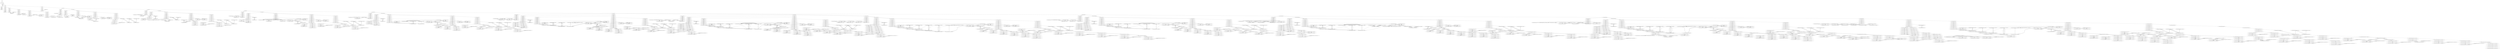 Digraph RGraph {
M0->M0_1;
{rank=same; M0_1; }
M0_1->M0_1_1;
M0_1->M0_1_2;
{rank=same; M0_1_1; M0_1_2; }
M0_1_2->M0_1_2_1;
M0_1_2->M0_1_2_2;
{rank=same; M0_1_2_1; M0_1_2_2; }
M0_1_2_2->M0_1_2_2_1;
M0_1_2_2->M0_1_2_2_2;
M0_1_2_2->M0_1_2_2_3;
{rank=same; M0_1_2_2_1; M0_1_2_2_2; M0_1_2_2_3; }
M0_1_2_2_3->M0_1_2_2_3_1;
M0_1_2_2_3->M0_1_2_2_3_2;
{rank=same; M0_1_2_2_3_1; M0_1_2_2_3_2; }
M0_1_2_2_3_2->M0_1_2_2_3_2_1;
M0_1_2_2_3_2->M0_1_2_2_3_2_2;
M0_1_2_2_3_2->M0_1_2_2_3_2_3;
{rank=same; M0_1_2_2_3_2_1; M0_1_2_2_3_2_2; M0_1_2_2_3_2_3; }
M0_1_2_2_3_2_3->M0_1_2_2_3_2_3_1;
M0_1_2_2_3_2_3->M0_1_2_2_3_2_3_2;
M0_1_2_2_3_2_3->M0_1_2_2_3_2_3_3;
{rank=same; M0_1_2_2_3_2_3_1; M0_1_2_2_3_2_3_2; M0_1_2_2_3_2_3_3; }
M0_1_2_2_3_2_3_3->M0_1_2_2_3_2_3_3_1;
M0_1_2_2_3_2_3_3->M0_1_2_2_3_2_3_3_2;
M0_1_2_2_3_2_3_3->M0_1_2_2_3_2_3_3_3;
{rank=same; M0_1_2_2_3_2_3_3_1; M0_1_2_2_3_2_3_3_2; M0_1_2_2_3_2_3_3_3; }
M0_1_2_2_3_2_3_3_3->M0_1_2_2_3_2_3_3_3_1;
M0_1_2_2_3_2_3_3_3->M0_1_2_2_3_2_3_3_3_2;
M0_1_2_2_3_2_3_3_3->M0_1_2_2_3_2_3_3_3_3;
{rank=same; M0_1_2_2_3_2_3_3_3_1; M0_1_2_2_3_2_3_3_3_2; M0_1_2_2_3_2_3_3_3_3; }
M0_1_2_2_3_2_3_3_3_3->M0_1_2_2_3_2_3_3_3_3_1;
M0_1_2_2_3_2_3_3_3_3->M0_1_2_2_3_2_3_3_3_3_2;
M0_1_2_2_3_2_3_3_3_3->M0_1_2_2_3_2_3_3_3_3_3;
M0_1_2_2_3_2_3_3_3_3->M0_1_2_2_3_2_3_3_3_3_4;
{rank=same; M0_1_2_2_3_2_3_3_3_3_1; M0_1_2_2_3_2_3_3_3_3_2; M0_1_2_2_3_2_3_3_3_3_3; M0_1_2_2_3_2_3_3_3_3_4; }
M0_1_2_2_3_2_3_3_3_3_4->M0_1_2_2_3_2_3_3_3_3_4_1;
M0_1_2_2_3_2_3_3_3_3_4->M0_1_2_2_3_2_3_3_3_3_4_2;
M0_1_2_2_3_2_3_3_3_3_4->M0_1_2_2_3_2_3_3_3_3_4_3;
{rank=same; M0_1_2_2_3_2_3_3_3_3_4_1; M0_1_2_2_3_2_3_3_3_3_4_2; M0_1_2_2_3_2_3_3_3_3_4_3; }
M0_1_2_2_3_2_3_3_3_3_4_3->M0_1_2_2_3_2_3_3_3_3_4_3_1;
M0_1_2_2_3_2_3_3_3_3_4_3->M0_1_2_2_3_2_3_3_3_3_4_3_2;
M0_1_2_2_3_2_3_3_3_3_4_3->M0_1_2_2_3_2_3_3_3_3_4_3_3;
{rank=same; M0_1_2_2_3_2_3_3_3_3_4_3_1; M0_1_2_2_3_2_3_3_3_3_4_3_2; M0_1_2_2_3_2_3_3_3_3_4_3_3; }
M0_1_2_2_3_2_3_3_3_3_4_3_3->M0_1_2_2_3_2_3_3_3_3_4_3_3_1;
M0_1_2_2_3_2_3_3_3_3_4_3_3->M0_1_2_2_3_2_3_3_3_3_4_3_3_2;
M0_1_2_2_3_2_3_3_3_3_4_3_3->M0_1_2_2_3_2_3_3_3_3_4_3_3_3;
{rank=same; M0_1_2_2_3_2_3_3_3_3_4_3_3_1; M0_1_2_2_3_2_3_3_3_3_4_3_3_2; M0_1_2_2_3_2_3_3_3_3_4_3_3_3; }
M0_1_2_2_3_2_3_3_3_3_4_3_3_3->M0_1_2_2_3_2_3_3_3_3_4_3_3_3_1;
M0_1_2_2_3_2_3_3_3_3_4_3_3_3->M0_1_2_2_3_2_3_3_3_3_4_3_3_3_2;
{rank=same; M0_1_2_2_3_2_3_3_3_3_4_3_3_3_1; M0_1_2_2_3_2_3_3_3_3_4_3_3_3_2; }
M0_1_2_2_3_2_3_3_3_3_4_3_3_3_2->M0_1_2_2_3_2_3_3_3_3_4_3_3_3_2_1;
M0_1_2_2_3_2_3_3_3_3_4_3_3_3_2->M0_1_2_2_3_2_3_3_3_3_4_3_3_3_2_2;
{rank=same; M0_1_2_2_3_2_3_3_3_3_4_3_3_3_2_1; M0_1_2_2_3_2_3_3_3_3_4_3_3_3_2_2; }
M0_1_2_2_3_2_3_3_3_3_4_3_3_3_2_2->M0_1_2_2_3_2_3_3_3_3_4_3_3_3_2_2_1;
M0_1_2_2_3_2_3_3_3_3_4_3_3_3_2_2->M0_1_2_2_3_2_3_3_3_3_4_3_3_3_2_2_2;
{rank=same; M0_1_2_2_3_2_3_3_3_3_4_3_3_3_2_2_1; M0_1_2_2_3_2_3_3_3_3_4_3_3_3_2_2_2; }
M0_1_2_2_3_2_3_3_3_3_4_3_3_3_2_2_2->M0_1_2_2_3_2_3_3_3_3_4_3_3_3_2_2_2_1;
M0_1_2_2_3_2_3_3_3_3_4_3_3_3_2_2_2->M0_1_2_2_3_2_3_3_3_3_4_3_3_3_2_2_2_2;
{rank=same; M0_1_2_2_3_2_3_3_3_3_4_3_3_3_2_2_2_1; M0_1_2_2_3_2_3_3_3_3_4_3_3_3_2_2_2_2; }
M0_1_2_2_3_2_3_3_3_3_4_3_3_3_2_2_2_2->M0_1_2_2_3_2_3_3_3_3_4_3_3_3_2_2_2_2_1;
M0_1_2_2_3_2_3_3_3_3_4_3_3_3_2_2_2_2->M0_1_2_2_3_2_3_3_3_3_4_3_3_3_2_2_2_2_2;
{rank=same; M0_1_2_2_3_2_3_3_3_3_4_3_3_3_2_2_2_2_1; M0_1_2_2_3_2_3_3_3_3_4_3_3_3_2_2_2_2_2; }
M0_1_2_2_3_2_3_3_3_3_4_3_3_3_2_2_2_2_2->M0_1_2_2_3_2_3_3_3_3_4_3_3_3_2_2_2_2_2_1;
{rank=same; M0_1_2_2_3_2_3_3_3_3_4_3_3_3_2_2_2_2_2_1; }
M0_1_2_2_3_2_3_3_3_3_4_3_3_3_2_2_2_2_2_1->M0_1_2_2_3_2_3_3_3_3_4_3_3_3_2_2_2_2_2_1_1;
{rank=same; M0_1_2_2_3_2_3_3_3_3_4_3_3_3_2_2_2_2_2_1_1; }
M0_1_2_2_3_2_3_3_3_3_4_3_3_3_2_2_2_2_2_1_1->M0_1_2_2_3_2_3_3_3_3_4_3_3_3_2_2_2_2_2_1_1_1;
{rank=same; M0_1_2_2_3_2_3_3_3_3_4_3_3_3_2_2_2_2_2_1_1_1; }
M0_1_2_2_3_2_3_3_3_3_4_3_3_3_2_2_2_2_2_1_1_1->M0_1_2_2_3_2_3_3_3_3_4_3_3_3_2_2_2_2_2_1_1_1_1;
M0_1_2_2_3_2_3_3_3_3_4_3_3_3_2_2_2_2_2_1_1_1->M0_1_2_2_3_2_3_3_3_3_4_3_3_3_2_2_2_2_2_1_1_1_2;
{rank=same; M0_1_2_2_3_2_3_3_3_3_4_3_3_3_2_2_2_2_2_1_1_1_1; M0_1_2_2_3_2_3_3_3_3_4_3_3_3_2_2_2_2_2_1_1_1_2; }
M0_1_2_2_3_2_3_3_3_3_4_3_3_3_2_2_2_2_2_1_1_1_2->M0_1_2_2_3_2_3_3_3_3_4_3_3_3_2_2_2_2_2_1_1_1_2_1;
{rank=same; M0_1_2_2_3_2_3_3_3_3_4_3_3_3_2_2_2_2_2_1_1_1_2_1; }
M0_1_2_2_3_2_3_3_3_3_4_3_3_3_2_2_2_2_2_1_1_1_2_1->M0_1_2_2_3_2_3_3_3_3_4_3_3_3_2_2_2_2_2_1_1_1_2_1_1;
M0_1_2_2_3_2_3_3_3_3_4_3_3_3_2_2_2_2_2_1_1_1_2_1->M0_1_2_2_3_2_3_3_3_3_4_3_3_3_2_2_2_2_2_1_1_1_2_1_2;
{rank=same; M0_1_2_2_3_2_3_3_3_3_4_3_3_3_2_2_2_2_2_1_1_1_2_1_1; M0_1_2_2_3_2_3_3_3_3_4_3_3_3_2_2_2_2_2_1_1_1_2_1_2; }
M0_1_2_2_3_2_3_3_3_3_4_3_3_3_2_2_2_2_2_1_1_1_2_1_2->M0_1_2_2_3_2_3_3_3_3_4_3_3_3_2_2_2_2_2_1_1_1_2_1_2_1;
M0_1_2_2_3_2_3_3_3_3_4_3_3_3_2_2_2_2_2_1_1_1_2_1_2->M0_1_2_2_3_2_3_3_3_3_4_3_3_3_2_2_2_2_2_1_1_1_2_1_2_2;
{rank=same; M0_1_2_2_3_2_3_3_3_3_4_3_3_3_2_2_2_2_2_1_1_1_2_1_2_1; M0_1_2_2_3_2_3_3_3_3_4_3_3_3_2_2_2_2_2_1_1_1_2_1_2_2; }
M0_1_2_2_3_2_3_3_3_3_4_3_3_3_2_2_2_2_2_1_1_1_2_1_2_2->M0_1_2_2_3_2_3_3_3_3_4_3_3_3_2_2_2_2_2_1_1_1_2_1_2_2_1;
M0_1_2_2_3_2_3_3_3_3_4_3_3_3_2_2_2_2_2_1_1_1_2_1_2_2->M0_1_2_2_3_2_3_3_3_3_4_3_3_3_2_2_2_2_2_1_1_1_2_1_2_2_2;
{rank=same; M0_1_2_2_3_2_3_3_3_3_4_3_3_3_2_2_2_2_2_1_1_1_2_1_2_2_1; M0_1_2_2_3_2_3_3_3_3_4_3_3_3_2_2_2_2_2_1_1_1_2_1_2_2_2; }
M0_1_2_2_3_2_3_3_3_3_4_3_3_3_2_2_2_2_2_1_1_1_2_1_2_2_2->M0_1_2_2_3_2_3_3_3_3_4_3_3_3_2_2_2_2_2_1_1_1_2_1_2_2_2_1;
M0_1_2_2_3_2_3_3_3_3_4_3_3_3_2_2_2_2_2_1_1_1_2_1_2_2_2->M0_1_2_2_3_2_3_3_3_3_4_3_3_3_2_2_2_2_2_1_1_1_2_1_2_2_2_2;
{rank=same; M0_1_2_2_3_2_3_3_3_3_4_3_3_3_2_2_2_2_2_1_1_1_2_1_2_2_2_1; M0_1_2_2_3_2_3_3_3_3_4_3_3_3_2_2_2_2_2_1_1_1_2_1_2_2_2_2; }
M0_1_2_2_3_2_3_3_3_3_4_3_3_3_2_2_2_2_2_1_1_1_2_1_2_2_2_2->M0_1_2_2_3_2_3_3_3_3_4_3_3_3_2_2_2_2_2_1_1_1_2_1_2_2_2_2_1;
M0_1_2_2_3_2_3_3_3_3_4_3_3_3_2_2_2_2_2_1_1_1_2_1_2_2_2_2->M0_1_2_2_3_2_3_3_3_3_4_3_3_3_2_2_2_2_2_1_1_1_2_1_2_2_2_2_2;
M0_1_2_2_3_2_3_3_3_3_4_3_3_3_2_2_2_2_2_1_1_1_2_1_2_2_2_2->M0_1_2_2_3_2_3_3_3_3_4_3_3_3_2_2_2_2_2_1_1_1_2_1_2_2_2_2_3;
{rank=same; M0_1_2_2_3_2_3_3_3_3_4_3_3_3_2_2_2_2_2_1_1_1_2_1_2_2_2_2_1; M0_1_2_2_3_2_3_3_3_3_4_3_3_3_2_2_2_2_2_1_1_1_2_1_2_2_2_2_2; M0_1_2_2_3_2_3_3_3_3_4_3_3_3_2_2_2_2_2_1_1_1_2_1_2_2_2_2_3; }
M0_1_2_2_3_2_3_3_3_3_4_3_3_3_2_2_2_2_2_1_1_1_2_1_2_2_2_2_3->M0_1_2_2_3_2_3_3_3_3_4_3_3_3_2_2_2_2_2_1_1_1_2_1_2_2_2_2_3_1;
M0_1_2_2_3_2_3_3_3_3_4_3_3_3_2_2_2_2_2_1_1_1_2_1_2_2_2_2_3->M0_1_2_2_3_2_3_3_3_3_4_3_3_3_2_2_2_2_2_1_1_1_2_1_2_2_2_2_3_2;
{rank=same; M0_1_2_2_3_2_3_3_3_3_4_3_3_3_2_2_2_2_2_1_1_1_2_1_2_2_2_2_3_1; M0_1_2_2_3_2_3_3_3_3_4_3_3_3_2_2_2_2_2_1_1_1_2_1_2_2_2_2_3_2; }
M0_1_2_2_3_2_3_3_3_3_4_3_3_3_2_2_2_2_2_1_1_1_2_1_2_2_2_2_3_2->M0_1_2_2_3_2_3_3_3_3_4_3_3_3_2_2_2_2_2_1_1_1_2_1_2_2_2_2_3_2_1;
M0_1_2_2_3_2_3_3_3_3_4_3_3_3_2_2_2_2_2_1_1_1_2_1_2_2_2_2_3_2->M0_1_2_2_3_2_3_3_3_3_4_3_3_3_2_2_2_2_2_1_1_1_2_1_2_2_2_2_3_2_2;
{rank=same; M0_1_2_2_3_2_3_3_3_3_4_3_3_3_2_2_2_2_2_1_1_1_2_1_2_2_2_2_3_2_1; M0_1_2_2_3_2_3_3_3_3_4_3_3_3_2_2_2_2_2_1_1_1_2_1_2_2_2_2_3_2_2; }
M0_1_2_2_3_2_3_3_3_3_4_3_3_3_2_2_2_2_2_1_1_1_2_1_2_2_2_2_3_2_2->M0_1_2_2_3_2_3_3_3_3_4_3_3_3_2_2_2_2_2_1_1_1_2_1_2_2_2_2_3_2_2_1;
M0_1_2_2_3_2_3_3_3_3_4_3_3_3_2_2_2_2_2_1_1_1_2_1_2_2_2_2_3_2_2->M0_1_2_2_3_2_3_3_3_3_4_3_3_3_2_2_2_2_2_1_1_1_2_1_2_2_2_2_3_2_2_2;
{rank=same; M0_1_2_2_3_2_3_3_3_3_4_3_3_3_2_2_2_2_2_1_1_1_2_1_2_2_2_2_3_2_2_1; M0_1_2_2_3_2_3_3_3_3_4_3_3_3_2_2_2_2_2_1_1_1_2_1_2_2_2_2_3_2_2_2; }
M0_1_2_2_3_2_3_3_3_3_4_3_3_3_2_2_2_2_2_1_1_1_2_1_2_2_2_2_3_2_2_2->M0_1_2_2_3_2_3_3_3_3_4_3_3_3_2_2_2_2_2_1_1_1_2_1_2_2_2_2_3_2_2_2_1;
{rank=same; M0_1_2_2_3_2_3_3_3_3_4_3_3_3_2_2_2_2_2_1_1_1_2_1_2_2_2_2_3_2_2_2_1; }
M0_1_2_2_3_2_3_3_3_3_4_3_3_3_2_2_2_2_2_1_1_1_2_1_2_2_2_2_3_2_2_2_1->M0_1_2_2_3_2_3_3_3_3_4_3_3_3_2_2_2_2_2_1_1_1_2_1_2_2_2_2_3_2_2_2_1_1;
{rank=same; M0_1_2_2_3_2_3_3_3_3_4_3_3_3_2_2_2_2_2_1_1_1_2_1_2_2_2_2_3_2_2_2_1_1; }
M0_1_2_2_3_2_3_3_3_3_4_3_3_3_2_2_2_2_2_1_1_1_2_1_2_2_2_2_3_2_2_2_1_1->M0_1_2_2_3_2_3_3_3_3_4_3_3_3_2_2_2_2_2_1_1_1_2_1_2_2_2_2_3_2_2_2_1_1_1;
{rank=same; M0_1_2_2_3_2_3_3_3_3_4_3_3_3_2_2_2_2_2_1_1_1_2_1_2_2_2_2_3_2_2_2_1_1_1; }
M0_1_2_2_3_2_3_3_3_3_4_3_3_3_2_2_2_2_2_1_1_1_2_1_2_2_2_2_3_2_2_2_1_1_1->M0_1_2_2_3_2_3_3_3_3_4_3_3_3_2_2_2_2_2_1_1_1_2_1_2_2_2_2_3_2_2_2_1_1_1_1;
{rank=same; M0_1_2_2_3_2_3_3_3_3_4_3_3_3_2_2_2_2_2_1_1_1_2_1_2_2_2_2_3_2_2_2_1_1_1_1; }
M0_1_2_2_3_2_3_3_3_3_4_3_3_3_2_2_2_2_2_1_1_1_2_1_2_2_2_2_3_2_2_2_1_1_1_1->M0_1_2_2_3_2_3_3_3_3_4_3_3_3_2_2_2_2_2_1_1_1_2_1_2_2_2_2_3_2_2_2_1_1_1_1_1;
{rank=same; M0_1_2_2_3_2_3_3_3_3_4_3_3_3_2_2_2_2_2_1_1_1_2_1_2_2_2_2_3_2_2_2_1_1_1_1_1; }
M0_1_2_2_3_2_3_3_3_3_4_3_3_3_2_2_2_2_2_1_1_1_2_1_2_2_2_2_3_2_2_1->M0_1_2_2_3_2_3_3_3_3_4_3_3_3_2_2_2_2_2_1_1_1_2_1_2_2_2_2_3_2_2_1_1;
M0_1_2_2_3_2_3_3_3_3_4_3_3_3_2_2_2_2_2_1_1_1_2_1_2_2_2_2_3_2_2_1->M0_1_2_2_3_2_3_3_3_3_4_3_3_3_2_2_2_2_2_1_1_1_2_1_2_2_2_2_3_2_2_1_1;
{rank=same; M0_1_2_2_3_2_3_3_3_3_4_3_3_3_2_2_2_2_2_1_1_1_2_1_2_2_2_2_3_2_2_1_1; M0_1_2_2_3_2_3_3_3_3_4_3_3_3_2_2_2_2_2_1_1_1_2_1_2_2_2_2_3_2_2_1_1; }
M0_1_2_2_3_2_3_3_3_3_4_3_3_3_2_2_2_2_2_1_1_1_2_1_2_2_2_2_3_2_2_1_1->M0_1_2_2_3_2_3_3_3_3_4_3_3_3_2_2_2_2_2_1_1_1_2_1_2_2_2_2_3_2_2_1_1_1;
M0_1_2_2_3_2_3_3_3_3_4_3_3_3_2_2_2_2_2_1_1_1_2_1_2_2_2_2_3_2_2_1_1->M0_1_2_2_3_2_3_3_3_3_4_3_3_3_2_2_2_2_2_1_1_1_2_1_2_2_2_2_3_2_2_1_1_1;
{rank=same; M0_1_2_2_3_2_3_3_3_3_4_3_3_3_2_2_2_2_2_1_1_1_2_1_2_2_2_2_3_2_2_1_1_1; M0_1_2_2_3_2_3_3_3_3_4_3_3_3_2_2_2_2_2_1_1_1_2_1_2_2_2_2_3_2_2_1_1_1; }
M0_1_2_2_3_2_3_3_3_3_4_3_3_3_2_2_2_2_2_1_1_1_2_1_2_2_2_2_3_2_2_1_1_1->M0_1_2_2_3_2_3_3_3_3_4_3_3_3_2_2_2_2_2_1_1_1_2_1_2_2_2_2_3_2_2_1_1;
M0_1_2_2_3_2_3_3_3_3_4_3_3_3_2_2_2_2_2_1_1_1_2_1_2_2_2_2_3_2_2_1_1_1->M0_1_2_2_3_2_3_3_3_3_4_3_3_3_2_2_2_2_2_1_1_1_2_1_2_2_2_2_3_2_2_1_1_1_2;
{rank=same; M0_1_2_2_3_2_3_3_3_3_4_3_3_3_2_2_2_2_2_1_1_1_2_1_2_2_2_2_3_2_2_1_1; M0_1_2_2_3_2_3_3_3_3_4_3_3_3_2_2_2_2_2_1_1_1_2_1_2_2_2_2_3_2_2_1_1_1_2; }
M0_1_2_2_3_2_3_3_3_3_4_3_3_3_2_2_2_2_2_1_1_1_2_1_2_2_2_2_3_2_2_1_1_1_2->M0_1_2_2_3_2_3_3_3_3_4_3_3_3_2_2_2_2_2_1_1_1_2_1_2_2_2_2_3_2_2_1_1_1;
{rank=same; M0_1_2_2_3_2_3_3_3_3_4_3_3_3_2_2_2_2_2_1_1_1_2_1_2_2_2_2_3_2_2_1_1_1; }
M0_1_2_2_3_2_3_3_3_3_4_3_3_3_2_2_2_2_2_1_1_1_2_1_2_2_2_2_3_2_1->M0_1_2_2_3_2_3_3_3_3_4_3_3_3_2_2_2_2_2_1_1_1_2_1_2_2_2_2_3_2_1_1;
M0_1_2_2_3_2_3_3_3_3_4_3_3_3_2_2_2_2_2_1_1_1_2_1_2_2_2_2_3_2_1->M0_1_2_2_3_2_3_3_3_3_4_3_3_3_2_2_2_2_2_1_1_1_2_1_2_2_2_2_3_2_1_1;
{rank=same; M0_1_2_2_3_2_3_3_3_3_4_3_3_3_2_2_2_2_2_1_1_1_2_1_2_2_2_2_3_2_1_1; M0_1_2_2_3_2_3_3_3_3_4_3_3_3_2_2_2_2_2_1_1_1_2_1_2_2_2_2_3_2_1_1; }
M0_1_2_2_3_2_3_3_3_3_4_3_3_3_2_2_2_2_2_1_1_1_2_1_2_2_2_2_3_2_1_1->M0_1_2_2_3_2_3_3_3_3_4_3_3_3_2_2_2_2_2_1_1_1_2_1_2_2_2_2_3_2_1_1_1;
M0_1_2_2_3_2_3_3_3_3_4_3_3_3_2_2_2_2_2_1_1_1_2_1_2_2_2_2_3_2_1_1->M0_1_2_2_3_2_3_3_3_3_4_3_3_3_2_2_2_2_2_1_1_1_2_1_2_2_2_2_3_2_1_1_1;
{rank=same; M0_1_2_2_3_2_3_3_3_3_4_3_3_3_2_2_2_2_2_1_1_1_2_1_2_2_2_2_3_2_1_1_1; M0_1_2_2_3_2_3_3_3_3_4_3_3_3_2_2_2_2_2_1_1_1_2_1_2_2_2_2_3_2_1_1_1; }
M0_1_2_2_3_2_3_3_3_3_4_3_3_3_2_2_2_2_2_1_1_1_2_1_2_2_2_2_3_2_1_1_1->M0_1_2_2_3_2_3_3_3_3_4_3_3_3_2_2_2_2_2_1_1_1_2_1_2_2_2_2_3_2_1_1;
M0_1_2_2_3_2_3_3_3_3_4_3_3_3_2_2_2_2_2_1_1_1_2_1_2_2_2_2_3_2_1_1_1->M0_1_2_2_3_2_3_3_3_3_4_3_3_3_2_2_2_2_2_1_1_1_2_1_2_2_2_2_3_2_1_1_1_2;
{rank=same; M0_1_2_2_3_2_3_3_3_3_4_3_3_3_2_2_2_2_2_1_1_1_2_1_2_2_2_2_3_2_1_1; M0_1_2_2_3_2_3_3_3_3_4_3_3_3_2_2_2_2_2_1_1_1_2_1_2_2_2_2_3_2_1_1_1_2; }
M0_1_2_2_3_2_3_3_3_3_4_3_3_3_2_2_2_2_2_1_1_1_2_1_2_2_2_2_3_2_1_1_1_2->M0_1_2_2_3_2_3_3_3_3_4_3_3_3_2_2_2_2_2_1_1_1_2_1_2_2_2_2_3_2_1_1_1;
{rank=same; M0_1_2_2_3_2_3_3_3_3_4_3_3_3_2_2_2_2_2_1_1_1_2_1_2_2_2_2_3_2_1_1_1; }
M0_1_2_2_3_2_3_3_3_3_4_3_3_3_2_2_2_2_2_1_1_1_2_1_2_2_2_2_3_1->M0_1_2_2_3_2_3_3_3_3_4_3_3_3_2_2_2_2_2_1_1_1_2_1_2_2_2_2_3_1_1;
M0_1_2_2_3_2_3_3_3_3_4_3_3_3_2_2_2_2_2_1_1_1_2_1_2_2_2_2_3_1->M0_1_2_2_3_2_3_3_3_3_4_3_3_3_2_2_2_2_2_1_1_1_2_1_2_2_2_2_3_1_1;
{rank=same; M0_1_2_2_3_2_3_3_3_3_4_3_3_3_2_2_2_2_2_1_1_1_2_1_2_2_2_2_3_1_1; M0_1_2_2_3_2_3_3_3_3_4_3_3_3_2_2_2_2_2_1_1_1_2_1_2_2_2_2_3_1_1; }
M0_1_2_2_3_2_3_3_3_3_4_3_3_3_2_2_2_2_2_1_1_1_2_1_2_2_2_2_3_1_1->M0_1_2_2_3_2_3_3_3_3_4_3_3_3_2_2_2_2_2_1_1_1_2_1_2_2_2_2_3_1_1_1;
M0_1_2_2_3_2_3_3_3_3_4_3_3_3_2_2_2_2_2_1_1_1_2_1_2_2_2_2_3_1_1->M0_1_2_2_3_2_3_3_3_3_4_3_3_3_2_2_2_2_2_1_1_1_2_1_2_2_2_2_3_1_1_1;
{rank=same; M0_1_2_2_3_2_3_3_3_3_4_3_3_3_2_2_2_2_2_1_1_1_2_1_2_2_2_2_3_1_1_1; M0_1_2_2_3_2_3_3_3_3_4_3_3_3_2_2_2_2_2_1_1_1_2_1_2_2_2_2_3_1_1_1; }
M0_1_2_2_3_2_3_3_3_3_4_3_3_3_2_2_2_2_2_1_1_1_2_1_2_2_2_2_3_1_1_1->M0_1_2_2_3_2_3_3_3_3_4_3_3_3_2_2_2_2_2_1_1_1_2_1_2_2_2_2_3_1_1;
M0_1_2_2_3_2_3_3_3_3_4_3_3_3_2_2_2_2_2_1_1_1_2_1_2_2_2_2_3_1_1_1->M0_1_2_2_3_2_3_3_3_3_4_3_3_3_2_2_2_2_2_1_1_1_2_1_2_2_2_2_3_1_1_1_2;
{rank=same; M0_1_2_2_3_2_3_3_3_3_4_3_3_3_2_2_2_2_2_1_1_1_2_1_2_2_2_2_3_1_1; M0_1_2_2_3_2_3_3_3_3_4_3_3_3_2_2_2_2_2_1_1_1_2_1_2_2_2_2_3_1_1_1_2; }
M0_1_2_2_3_2_3_3_3_3_4_3_3_3_2_2_2_2_2_1_1_1_2_1_2_2_2_2_3_1_1_1_2->M0_1_2_2_3_2_3_3_3_3_4_3_3_3_2_2_2_2_2_1_1_1_2_1_2_2_2_2_3_1_1_1;
{rank=same; M0_1_2_2_3_2_3_3_3_3_4_3_3_3_2_2_2_2_2_1_1_1_2_1_2_2_2_2_3_1_1_1; }
M0_1_2_2_3_2_3_3_3_3_4_3_3_3_2_2_2_2_2_1_1_1_2_1_2_2_2_2_2->M0_1_2_2_3_2_3_3_3_3_4_3_3_3_2_2_2_2_2_1_1_1_2_1_2_2_2_2_2_1;
M0_1_2_2_3_2_3_3_3_3_4_3_3_3_2_2_2_2_2_1_1_1_2_1_2_2_2_2_2->M0_1_2_2_3_2_3_3_3_3_4_3_3_3_2_2_2_2_2_1_1_1_2_1_2_2_2_2_2_2;
M0_1_2_2_3_2_3_3_3_3_4_3_3_3_2_2_2_2_2_1_1_1_2_1_2_2_2_2_2->M0_1_2_2_3_2_3_3_3_3_4_3_3_3_2_2_2_2_2_1_1_1_2_1_2_2_2_2_2_2;
{rank=same; M0_1_2_2_3_2_3_3_3_3_4_3_3_3_2_2_2_2_2_1_1_1_2_1_2_2_2_2_2_1; M0_1_2_2_3_2_3_3_3_3_4_3_3_3_2_2_2_2_2_1_1_1_2_1_2_2_2_2_2_2; M0_1_2_2_3_2_3_3_3_3_4_3_3_3_2_2_2_2_2_1_1_1_2_1_2_2_2_2_2_2; }
M0_1_2_2_3_2_3_3_3_3_4_3_3_3_2_2_2_2_2_1_1_1_2_1_2_2_2_2_2_2->M0_1_2_2_3_2_3_3_3_3_4_3_3_3_2_2_2_2_2_1_1_1_2_1_2_2_2_2_2_2_1;
M0_1_2_2_3_2_3_3_3_3_4_3_3_3_2_2_2_2_2_1_1_1_2_1_2_2_2_2_2_2->M0_1_2_2_3_2_3_3_3_3_4_3_3_3_2_2_2_2_2_1_1_1_2_1_2_2_2_2_2_2_1;
{rank=same; M0_1_2_2_3_2_3_3_3_3_4_3_3_3_2_2_2_2_2_1_1_1_2_1_2_2_2_2_2_2_1; M0_1_2_2_3_2_3_3_3_3_4_3_3_3_2_2_2_2_2_1_1_1_2_1_2_2_2_2_2_2_1; }
M0_1_2_2_3_2_3_3_3_3_4_3_3_3_2_2_2_2_2_1_1_1_2_1_2_2_2_2_2_2_1->M0_1_2_2_3_2_3_3_3_3_4_3_3_3_2_2_2_2_2_1_1_1_2_1_2_2_2_2_2_2_1_1;
M0_1_2_2_3_2_3_3_3_3_4_3_3_3_2_2_2_2_2_1_1_1_2_1_2_2_2_2_2_2_1->M0_1_2_2_3_2_3_3_3_3_4_3_3_3_2_2_2_2_2_1_1_1_2_1_2_2_2_2_2_2_1_1;
{rank=same; M0_1_2_2_3_2_3_3_3_3_4_3_3_3_2_2_2_2_2_1_1_1_2_1_2_2_2_2_2_2_1_1; M0_1_2_2_3_2_3_3_3_3_4_3_3_3_2_2_2_2_2_1_1_1_2_1_2_2_2_2_2_2_1_1; }
M0_1_2_2_3_2_3_3_3_3_4_3_3_3_2_2_2_2_2_1_1_1_2_1_2_2_2_2_2_2_1_1->M0_1_2_2_3_2_3_3_3_3_4_3_3_3_2_2_2_2_2_1_1_1_2_1_2_2_2_2_2_2_1_1_1;
M0_1_2_2_3_2_3_3_3_3_4_3_3_3_2_2_2_2_2_1_1_1_2_1_2_2_2_2_2_2_1_1->M0_1_2_2_3_2_3_3_3_3_4_3_3_3_2_2_2_2_2_1_1_1_2_1_2_2_2_2_2_2_1_1_1;
{rank=same; M0_1_2_2_3_2_3_3_3_3_4_3_3_3_2_2_2_2_2_1_1_1_2_1_2_2_2_2_2_2_1_1_1; M0_1_2_2_3_2_3_3_3_3_4_3_3_3_2_2_2_2_2_1_1_1_2_1_2_2_2_2_2_2_1_1_1; }
M0_1_2_2_3_2_3_3_3_3_4_3_3_3_2_2_2_2_2_1_1_1_2_1_2_2_2_2_2_2_1_1_1->M0_1_2_2_3_2_3_3_3_3_4_3_3_3_2_2_2_2_2_1_1_1_2_1_2_2_2_2_2_2_1_1;
M0_1_2_2_3_2_3_3_3_3_4_3_3_3_2_2_2_2_2_1_1_1_2_1_2_2_2_2_2_2_1_1_1->M0_1_2_2_3_2_3_3_3_3_4_3_3_3_2_2_2_2_2_1_1_1_2_1_2_2_2_2_2_2_1_1_1_2;
{rank=same; M0_1_2_2_3_2_3_3_3_3_4_3_3_3_2_2_2_2_2_1_1_1_2_1_2_2_2_2_2_2_1_1; M0_1_2_2_3_2_3_3_3_3_4_3_3_3_2_2_2_2_2_1_1_1_2_1_2_2_2_2_2_2_1_1_1_2; }
M0_1_2_2_3_2_3_3_3_3_4_3_3_3_2_2_2_2_2_1_1_1_2_1_2_2_2_2_2_2_1_1_1_2->M0_1_2_2_3_2_3_3_3_3_4_3_3_3_2_2_2_2_2_1_1_1_2_1_2_2_2_2_2_2_1_1_1;
{rank=same; M0_1_2_2_3_2_3_3_3_3_4_3_3_3_2_2_2_2_2_1_1_1_2_1_2_2_2_2_2_2_1_1_1; }
M0_1_2_2_3_2_3_3_3_3_4_3_3_3_2_2_2_2_2_1_1_1_2_1_2_2_2_2_2_1->M0_1_2_2_3_2_3_3_3_3_4_3_3_3_2_2_2_2_2_1_1_1_2_1_2_2_2_2_2_1_1;
M0_1_2_2_3_2_3_3_3_3_4_3_3_3_2_2_2_2_2_1_1_1_2_1_2_2_2_2_2_1->M0_1_2_2_3_2_3_3_3_3_4_3_3_3_2_2_2_2_2_1_1_1_2_1_2_2_2_2_2_1_1;
M0_1_2_2_3_2_3_3_3_3_4_3_3_3_2_2_2_2_2_1_1_1_2_1_2_2_2_2_2_1->M0_1_2_2_3_2_3_3_3_3_4_3_3_3_2_2_2_2_2_1_1_1_2_1_2_2_2_2_2_1_1;
{rank=same; M0_1_2_2_3_2_3_3_3_3_4_3_3_3_2_2_2_2_2_1_1_1_2_1_2_2_2_2_2_1_1; M0_1_2_2_3_2_3_3_3_3_4_3_3_3_2_2_2_2_2_1_1_1_2_1_2_2_2_2_2_1_1; M0_1_2_2_3_2_3_3_3_3_4_3_3_3_2_2_2_2_2_1_1_1_2_1_2_2_2_2_2_1_1; }
M0_1_2_2_3_2_3_3_3_3_4_3_3_3_2_2_2_2_2_1_1_1_2_1_2_2_2_2_2_1_1->M0_1_2_2_3_2_3_3_3_3_4_3_3_3_2_2_2_2_2_1_1_1_2_1_2_2_2_2_2_1_1_1;
M0_1_2_2_3_2_3_3_3_3_4_3_3_3_2_2_2_2_2_1_1_1_2_1_2_2_2_2_2_1_1->M0_1_2_2_3_2_3_3_3_3_4_3_3_3_2_2_2_2_2_1_1_1_2_1_2_2_2_2_2_1_1_1;
M0_1_2_2_3_2_3_3_3_3_4_3_3_3_2_2_2_2_2_1_1_1_2_1_2_2_2_2_2_1_1->M0_1_2_2_3_2_3_3_3_3_4_3_3_3_2_2_2_2_2_1_1_1_2_1_2_2_2_2_2_1_1_1;
{rank=same; M0_1_2_2_3_2_3_3_3_3_4_3_3_3_2_2_2_2_2_1_1_1_2_1_2_2_2_2_2_1_1_1; M0_1_2_2_3_2_3_3_3_3_4_3_3_3_2_2_2_2_2_1_1_1_2_1_2_2_2_2_2_1_1_1; M0_1_2_2_3_2_3_3_3_3_4_3_3_3_2_2_2_2_2_1_1_1_2_1_2_2_2_2_2_1_1_1; }
M0_1_2_2_3_2_3_3_3_3_4_3_3_3_2_2_2_2_2_1_1_1_2_1_2_2_2_2_2_1_1_1->M0_1_2_2_3_2_3_3_3_3_4_3_3_3_2_2_2_2_2_1_1_1_2_1_2_2_2_2_2_1_1;
M0_1_2_2_3_2_3_3_3_3_4_3_3_3_2_2_2_2_2_1_1_1_2_1_2_2_2_2_2_1_1_1->M0_1_2_2_3_2_3_3_3_3_4_3_3_3_2_2_2_2_2_1_1_1_2_1_2_2_2_2_2_1_1;
M0_1_2_2_3_2_3_3_3_3_4_3_3_3_2_2_2_2_2_1_1_1_2_1_2_2_2_2_2_1_1_1->M0_1_2_2_3_2_3_3_3_3_4_3_3_3_2_2_2_2_2_1_1_1_2_1_2_2_2_2_2_1_1_1_3;
{rank=same; M0_1_2_2_3_2_3_3_3_3_4_3_3_3_2_2_2_2_2_1_1_1_2_1_2_2_2_2_2_1_1; M0_1_2_2_3_2_3_3_3_3_4_3_3_3_2_2_2_2_2_1_1_1_2_1_2_2_2_2_2_1_1; M0_1_2_2_3_2_3_3_3_3_4_3_3_3_2_2_2_2_2_1_1_1_2_1_2_2_2_2_2_1_1_1_3; }
M0_1_2_2_3_2_3_3_3_3_4_3_3_3_2_2_2_2_2_1_1_1_2_1_2_2_2_2_2_1_1_1_3->M0_1_2_2_3_2_3_3_3_3_4_3_3_3_2_2_2_2_2_1_1_1_2_1_2_2_2_2_2_1_1_1;
M0_1_2_2_3_2_3_3_3_3_4_3_3_3_2_2_2_2_2_1_1_1_2_1_2_2_2_2_2_1_1_1_3->M0_1_2_2_3_2_3_3_3_3_4_3_3_3_2_2_2_2_2_1_1_1_2_1_2_2_2_2_2_1_1_1;
{rank=same; M0_1_2_2_3_2_3_3_3_3_4_3_3_3_2_2_2_2_2_1_1_1_2_1_2_2_2_2_2_1_1_1; M0_1_2_2_3_2_3_3_3_3_4_3_3_3_2_2_2_2_2_1_1_1_2_1_2_2_2_2_2_1_1_1; }
M0_1_2_2_3_2_3_3_3_3_4_3_3_3_2_2_2_2_2_1_1_1_2_1_2_2_2_2_1->M0_1_2_2_3_2_3_3_3_3_4_3_3_3_2_2_2_2_2_1_1_1_2_1_2_2_2_2_1_1;
M0_1_2_2_3_2_3_3_3_3_4_3_3_3_2_2_2_2_2_1_1_1_2_1_2_2_2_2_1->M0_1_2_2_3_2_3_3_3_3_4_3_3_3_2_2_2_2_2_1_1_1_2_1_2_2_2_2_1_1;
M0_1_2_2_3_2_3_3_3_3_4_3_3_3_2_2_2_2_2_1_1_1_2_1_2_2_2_2_1->M0_1_2_2_3_2_3_3_3_3_4_3_3_3_2_2_2_2_2_1_1_1_2_1_2_2_2_2_1_1;
{rank=same; M0_1_2_2_3_2_3_3_3_3_4_3_3_3_2_2_2_2_2_1_1_1_2_1_2_2_2_2_1_1; M0_1_2_2_3_2_3_3_3_3_4_3_3_3_2_2_2_2_2_1_1_1_2_1_2_2_2_2_1_1; M0_1_2_2_3_2_3_3_3_3_4_3_3_3_2_2_2_2_2_1_1_1_2_1_2_2_2_2_1_1; }
M0_1_2_2_3_2_3_3_3_3_4_3_3_3_2_2_2_2_2_1_1_1_2_1_2_2_2_2_1_1->M0_1_2_2_3_2_3_3_3_3_4_3_3_3_2_2_2_2_2_1_1_1_2_1_2_2_2_2_1_1_1;
M0_1_2_2_3_2_3_3_3_3_4_3_3_3_2_2_2_2_2_1_1_1_2_1_2_2_2_2_1_1->M0_1_2_2_3_2_3_3_3_3_4_3_3_3_2_2_2_2_2_1_1_1_2_1_2_2_2_2_1_1_1;
M0_1_2_2_3_2_3_3_3_3_4_3_3_3_2_2_2_2_2_1_1_1_2_1_2_2_2_2_1_1->M0_1_2_2_3_2_3_3_3_3_4_3_3_3_2_2_2_2_2_1_1_1_2_1_2_2_2_2_1_1_1;
{rank=same; M0_1_2_2_3_2_3_3_3_3_4_3_3_3_2_2_2_2_2_1_1_1_2_1_2_2_2_2_1_1_1; M0_1_2_2_3_2_3_3_3_3_4_3_3_3_2_2_2_2_2_1_1_1_2_1_2_2_2_2_1_1_1; M0_1_2_2_3_2_3_3_3_3_4_3_3_3_2_2_2_2_2_1_1_1_2_1_2_2_2_2_1_1_1; }
M0_1_2_2_3_2_3_3_3_3_4_3_3_3_2_2_2_2_2_1_1_1_2_1_2_2_2_2_1_1_1->M0_1_2_2_3_2_3_3_3_3_4_3_3_3_2_2_2_2_2_1_1_1_2_1_2_2_2_2_1_1;
M0_1_2_2_3_2_3_3_3_3_4_3_3_3_2_2_2_2_2_1_1_1_2_1_2_2_2_2_1_1_1->M0_1_2_2_3_2_3_3_3_3_4_3_3_3_2_2_2_2_2_1_1_1_2_1_2_2_2_2_1_1;
M0_1_2_2_3_2_3_3_3_3_4_3_3_3_2_2_2_2_2_1_1_1_2_1_2_2_2_2_1_1_1->M0_1_2_2_3_2_3_3_3_3_4_3_3_3_2_2_2_2_2_1_1_1_2_1_2_2_2_2_1_1_1_3;
{rank=same; M0_1_2_2_3_2_3_3_3_3_4_3_3_3_2_2_2_2_2_1_1_1_2_1_2_2_2_2_1_1; M0_1_2_2_3_2_3_3_3_3_4_3_3_3_2_2_2_2_2_1_1_1_2_1_2_2_2_2_1_1; M0_1_2_2_3_2_3_3_3_3_4_3_3_3_2_2_2_2_2_1_1_1_2_1_2_2_2_2_1_1_1_3; }
M0_1_2_2_3_2_3_3_3_3_4_3_3_3_2_2_2_2_2_1_1_1_2_1_2_2_2_2_1_1_1_3->M0_1_2_2_3_2_3_3_3_3_4_3_3_3_2_2_2_2_2_1_1_1_2_1_2_2_2_2_1_1_1;
M0_1_2_2_3_2_3_3_3_3_4_3_3_3_2_2_2_2_2_1_1_1_2_1_2_2_2_2_1_1_1_3->M0_1_2_2_3_2_3_3_3_3_4_3_3_3_2_2_2_2_2_1_1_1_2_1_2_2_2_2_1_1_1;
{rank=same; M0_1_2_2_3_2_3_3_3_3_4_3_3_3_2_2_2_2_2_1_1_1_2_1_2_2_2_2_1_1_1; M0_1_2_2_3_2_3_3_3_3_4_3_3_3_2_2_2_2_2_1_1_1_2_1_2_2_2_2_1_1_1; }
M0_1_2_2_3_2_3_3_3_3_4_3_3_3_2_2_2_2_2_1_1_1_2_1_2_2_2_1->M0_1_2_2_3_2_3_3_3_3_4_3_3_3_2_2_2_2_2_1_1_1_2_1_2_2_2_1_1;
M0_1_2_2_3_2_3_3_3_3_4_3_3_3_2_2_2_2_2_1_1_1_2_1_2_2_2_1->M0_1_2_2_3_2_3_3_3_3_4_3_3_3_2_2_2_2_2_1_1_1_2_1_2_2_2_1_1;
{rank=same; M0_1_2_2_3_2_3_3_3_3_4_3_3_3_2_2_2_2_2_1_1_1_2_1_2_2_2_1_1; M0_1_2_2_3_2_3_3_3_3_4_3_3_3_2_2_2_2_2_1_1_1_2_1_2_2_2_1_1; }
M0_1_2_2_3_2_3_3_3_3_4_3_3_3_2_2_2_2_2_1_1_1_2_1_2_2_2_1_1->M0_1_2_2_3_2_3_3_3_3_4_3_3_3_2_2_2_2_2_1_1_1_2_1_2_2_2_1_1_1;
M0_1_2_2_3_2_3_3_3_3_4_3_3_3_2_2_2_2_2_1_1_1_2_1_2_2_2_1_1->M0_1_2_2_3_2_3_3_3_3_4_3_3_3_2_2_2_2_2_1_1_1_2_1_2_2_2_1_1_1;
{rank=same; M0_1_2_2_3_2_3_3_3_3_4_3_3_3_2_2_2_2_2_1_1_1_2_1_2_2_2_1_1_1; M0_1_2_2_3_2_3_3_3_3_4_3_3_3_2_2_2_2_2_1_1_1_2_1_2_2_2_1_1_1; }
M0_1_2_2_3_2_3_3_3_3_4_3_3_3_2_2_2_2_2_1_1_1_2_1_2_2_2_1_1_1->M0_1_2_2_3_2_3_3_3_3_4_3_3_3_2_2_2_2_2_1_1_1_2_1_2_2_2_1_1;
M0_1_2_2_3_2_3_3_3_3_4_3_3_3_2_2_2_2_2_1_1_1_2_1_2_2_2_1_1_1->M0_1_2_2_3_2_3_3_3_3_4_3_3_3_2_2_2_2_2_1_1_1_2_1_2_2_2_1_1_1_2;
{rank=same; M0_1_2_2_3_2_3_3_3_3_4_3_3_3_2_2_2_2_2_1_1_1_2_1_2_2_2_1_1; M0_1_2_2_3_2_3_3_3_3_4_3_3_3_2_2_2_2_2_1_1_1_2_1_2_2_2_1_1_1_2; }
M0_1_2_2_3_2_3_3_3_3_4_3_3_3_2_2_2_2_2_1_1_1_2_1_2_2_2_1_1_1_2->M0_1_2_2_3_2_3_3_3_3_4_3_3_3_2_2_2_2_2_1_1_1_2_1_2_2_2_1_1_1;
{rank=same; M0_1_2_2_3_2_3_3_3_3_4_3_3_3_2_2_2_2_2_1_1_1_2_1_2_2_2_1_1_1; }
M0_1_2_2_3_2_3_3_3_3_4_3_3_3_2_2_2_2_2_1_1_1_2_1_2_2_1->M0_1_2_2_3_2_3_3_3_3_4_3_3_3_2_2_2_2_2_1_1_1_2_1_2_2_1_1;
M0_1_2_2_3_2_3_3_3_3_4_3_3_3_2_2_2_2_2_1_1_1_2_1_2_2_1->M0_1_2_2_3_2_3_3_3_3_4_3_3_3_2_2_2_2_2_1_1_1_2_1_2_2_1_1;
{rank=same; M0_1_2_2_3_2_3_3_3_3_4_3_3_3_2_2_2_2_2_1_1_1_2_1_2_2_1_1; M0_1_2_2_3_2_3_3_3_3_4_3_3_3_2_2_2_2_2_1_1_1_2_1_2_2_1_1; }
M0_1_2_2_3_2_3_3_3_3_4_3_3_3_2_2_2_2_2_1_1_1_2_1_2_2_1_1->M0_1_2_2_3_2_3_3_3_3_4_3_3_3_2_2_2_2_2_1_1_1_2_1_2_2_1_1_1;
M0_1_2_2_3_2_3_3_3_3_4_3_3_3_2_2_2_2_2_1_1_1_2_1_2_2_1_1->M0_1_2_2_3_2_3_3_3_3_4_3_3_3_2_2_2_2_2_1_1_1_2_1_2_2_1_1_1;
{rank=same; M0_1_2_2_3_2_3_3_3_3_4_3_3_3_2_2_2_2_2_1_1_1_2_1_2_2_1_1_1; M0_1_2_2_3_2_3_3_3_3_4_3_3_3_2_2_2_2_2_1_1_1_2_1_2_2_1_1_1; }
M0_1_2_2_3_2_3_3_3_3_4_3_3_3_2_2_2_2_2_1_1_1_2_1_2_2_1_1_1->M0_1_2_2_3_2_3_3_3_3_4_3_3_3_2_2_2_2_2_1_1_1_2_1_2_2_1_1;
M0_1_2_2_3_2_3_3_3_3_4_3_3_3_2_2_2_2_2_1_1_1_2_1_2_2_1_1_1->M0_1_2_2_3_2_3_3_3_3_4_3_3_3_2_2_2_2_2_1_1_1_2_1_2_2_1_1_1_2;
{rank=same; M0_1_2_2_3_2_3_3_3_3_4_3_3_3_2_2_2_2_2_1_1_1_2_1_2_2_1_1; M0_1_2_2_3_2_3_3_3_3_4_3_3_3_2_2_2_2_2_1_1_1_2_1_2_2_1_1_1_2; }
M0_1_2_2_3_2_3_3_3_3_4_3_3_3_2_2_2_2_2_1_1_1_2_1_2_2_1_1_1_2->M0_1_2_2_3_2_3_3_3_3_4_3_3_3_2_2_2_2_2_1_1_1_2_1_2_2_1_1_1;
{rank=same; M0_1_2_2_3_2_3_3_3_3_4_3_3_3_2_2_2_2_2_1_1_1_2_1_2_2_1_1_1; }
M0_1_2_2_3_2_3_3_3_3_4_3_3_3_2_2_2_2_2_1_1_1_2_1_2_1->M0_1_2_2_3_2_3_3_3_3_4_3_3_3_2_2_2_2_2_1_1_1_2_1_2_1_1;
M0_1_2_2_3_2_3_3_3_3_4_3_3_3_2_2_2_2_2_1_1_1_2_1_2_1->M0_1_2_2_3_2_3_3_3_3_4_3_3_3_2_2_2_2_2_1_1_1_2_1_2_1_1;
{rank=same; M0_1_2_2_3_2_3_3_3_3_4_3_3_3_2_2_2_2_2_1_1_1_2_1_2_1_1; M0_1_2_2_3_2_3_3_3_3_4_3_3_3_2_2_2_2_2_1_1_1_2_1_2_1_1; }
M0_1_2_2_3_2_3_3_3_3_4_3_3_3_2_2_2_2_2_1_1_1_2_1_2_1_1->M0_1_2_2_3_2_3_3_3_3_4_3_3_3_2_2_2_2_2_1_1_1_2_1_2_1_1_1;
M0_1_2_2_3_2_3_3_3_3_4_3_3_3_2_2_2_2_2_1_1_1_2_1_2_1_1->M0_1_2_2_3_2_3_3_3_3_4_3_3_3_2_2_2_2_2_1_1_1_2_1_2_1_1_1;
{rank=same; M0_1_2_2_3_2_3_3_3_3_4_3_3_3_2_2_2_2_2_1_1_1_2_1_2_1_1_1; M0_1_2_2_3_2_3_3_3_3_4_3_3_3_2_2_2_2_2_1_1_1_2_1_2_1_1_1; }
M0_1_2_2_3_2_3_3_3_3_4_3_3_3_2_2_2_2_2_1_1_1_2_1_2_1_1_1->M0_1_2_2_3_2_3_3_3_3_4_3_3_3_2_2_2_2_2_1_1_1_2_1_2_1_1;
M0_1_2_2_3_2_3_3_3_3_4_3_3_3_2_2_2_2_2_1_1_1_2_1_2_1_1_1->M0_1_2_2_3_2_3_3_3_3_4_3_3_3_2_2_2_2_2_1_1_1_2_1_2_1_1_1_2;
{rank=same; M0_1_2_2_3_2_3_3_3_3_4_3_3_3_2_2_2_2_2_1_1_1_2_1_2_1_1; M0_1_2_2_3_2_3_3_3_3_4_3_3_3_2_2_2_2_2_1_1_1_2_1_2_1_1_1_2; }
M0_1_2_2_3_2_3_3_3_3_4_3_3_3_2_2_2_2_2_1_1_1_2_1_2_1_1_1_2->M0_1_2_2_3_2_3_3_3_3_4_3_3_3_2_2_2_2_2_1_1_1_2_1_2_1_1_1;
{rank=same; M0_1_2_2_3_2_3_3_3_3_4_3_3_3_2_2_2_2_2_1_1_1_2_1_2_1_1_1; }
M0_1_2_2_3_2_3_3_3_3_4_3_3_3_2_2_2_2_2_1_1_1_2_1_1->M0_1_2_2_3_2_3_3_3_3_4_3_3_3_2_2_2_2_2_1_1_1_2_1_1_1;
M0_1_2_2_3_2_3_3_3_3_4_3_3_3_2_2_2_2_2_1_1_1_2_1_1->M0_1_2_2_3_2_3_3_3_3_4_3_3_3_2_2_2_2_2_1_1_1_2_1_1_1;
{rank=same; M0_1_2_2_3_2_3_3_3_3_4_3_3_3_2_2_2_2_2_1_1_1_2_1_1_1; M0_1_2_2_3_2_3_3_3_3_4_3_3_3_2_2_2_2_2_1_1_1_2_1_1_1; }
M0_1_2_2_3_2_3_3_3_3_4_3_3_3_2_2_2_2_2_1_1_1_2_1_1_1->M0_1_2_2_3_2_3_3_3_3_4_3_3_3_2_2_2_2_2_1_1_1_2_1_1_1_1;
M0_1_2_2_3_2_3_3_3_3_4_3_3_3_2_2_2_2_2_1_1_1_2_1_1_1->M0_1_2_2_3_2_3_3_3_3_4_3_3_3_2_2_2_2_2_1_1_1_2_1_1_1_1;
{rank=same; M0_1_2_2_3_2_3_3_3_3_4_3_3_3_2_2_2_2_2_1_1_1_2_1_1_1_1; M0_1_2_2_3_2_3_3_3_3_4_3_3_3_2_2_2_2_2_1_1_1_2_1_1_1_1; }
M0_1_2_2_3_2_3_3_3_3_4_3_3_3_2_2_2_2_2_1_1_1_2_1_1_1_1->M0_1_2_2_3_2_3_3_3_3_4_3_3_3_2_2_2_2_2_1_1_1_2_1_1_1;
M0_1_2_2_3_2_3_3_3_3_4_3_3_3_2_2_2_2_2_1_1_1_2_1_1_1_1->M0_1_2_2_3_2_3_3_3_3_4_3_3_3_2_2_2_2_2_1_1_1_2_1_1_1_1_2;
{rank=same; M0_1_2_2_3_2_3_3_3_3_4_3_3_3_2_2_2_2_2_1_1_1_2_1_1_1; M0_1_2_2_3_2_3_3_3_3_4_3_3_3_2_2_2_2_2_1_1_1_2_1_1_1_1_2; }
M0_1_2_2_3_2_3_3_3_3_4_3_3_3_2_2_2_2_2_1_1_1_2_1_1_1_1_2->M0_1_2_2_3_2_3_3_3_3_4_3_3_3_2_2_2_2_2_1_1_1_2_1_1_1_1;
{rank=same; M0_1_2_2_3_2_3_3_3_3_4_3_3_3_2_2_2_2_2_1_1_1_2_1_1_1_1; }
M0_1_2_2_3_2_3_3_3_3_4_3_3_3_2_2_2_2_2_1_1_1_1->M0_1_2_2_3_2_3_3_3_3_4_3_3_3_2_2_2_2_2_1_1_1_2_1_1_1_1_2;
M0_1_2_2_3_2_3_3_3_3_4_3_3_3_2_2_2_2_2_1_1_1_1->M0_1_2_2_3_2_3_3_3_3_4_3_3_3_2_2_2_2_2_1_1_1_1_2;
{rank=same; M0_1_2_2_3_2_3_3_3_3_4_3_3_3_2_2_2_2_2_1_1_1_2_1_1_1_1_2; M0_1_2_2_3_2_3_3_3_3_4_3_3_3_2_2_2_2_2_1_1_1_1_2; }
M0_1_2_2_3_2_3_3_3_3_4_3_3_3_2_2_2_2_2_1_1_1_1_2->M0_1_2_2_3_2_3_3_3_3_4_3_3_3_2_2_2_2_2_1_1_1_1;
M0_1_2_2_3_2_3_3_3_3_4_3_3_3_2_2_2_2_2_1_1_1_1_2->M0_1_2_2_3_2_3_3_3_3_4_3_3_3_2_2_2_2_2_1_1_1_1_2_2;
{rank=same; M0_1_2_2_3_2_3_3_3_3_4_3_3_3_2_2_2_2_2_1_1_1_1; M0_1_2_2_3_2_3_3_3_3_4_3_3_3_2_2_2_2_2_1_1_1_1_2_2; }
M0_1_2_2_3_2_3_3_3_3_4_3_3_3_2_2_2_2_2_1_1_1_1_2_2->M0_1_2_2_3_2_3_3_3_3_4_3_3_3_2_2_2_2_2_1_1_1_1_2;
M0_1_2_2_3_2_3_3_3_3_4_3_3_3_2_2_2_2_2_1_1_1_1_2_2->M0_1_2_2_3_2_3_3_3_3_4_3_3_3_2_2_2_2_2_1_1_1_1_2_2_2;
{rank=same; M0_1_2_2_3_2_3_3_3_3_4_3_3_3_2_2_2_2_2_1_1_1_1_2; M0_1_2_2_3_2_3_3_3_3_4_3_3_3_2_2_2_2_2_1_1_1_1_2_2_2; }
M0_1_2_2_3_2_3_3_3_3_4_3_3_3_2_2_2_2_2_1_1_1_1_2_2_2->M0_1_2_2_3_2_3_3_3_3_4_3_3_3_2_2_2_2_2_1_1_1_1_2_2;
M0_1_2_2_3_2_3_3_3_3_4_3_3_3_2_2_2_2_2_1_1_1_1_2_2_2->M0_1_2_2_3_2_3_3_3_3_4_3_3_3_2_2_2_2_2_1_1_1_1_2_2_2_2;
{rank=same; M0_1_2_2_3_2_3_3_3_3_4_3_3_3_2_2_2_2_2_1_1_1_1_2_2; M0_1_2_2_3_2_3_3_3_3_4_3_3_3_2_2_2_2_2_1_1_1_1_2_2_2_2; }
M0_1_2_2_3_2_3_3_3_3_4_3_3_3_2_2_2_2_2_1_1_1_1_2_2_2_2->M0_1_2_2_3_2_3_3_3_3_4_3_3_3_2_2_2_2_2_1_1_1_1_2_2_2;
{rank=same; M0_1_2_2_3_2_3_3_3_3_4_3_3_3_2_2_2_2_2_1_1_1_1_2_2_2; }
M0_1_2_2_3_2_3_3_3_3_4_3_3_3_2_2_2_2_1->M0_1_2_2_3_2_3_3_3_3_4_3_3_3_2_2_2_2_1_1;
M0_1_2_2_3_2_3_3_3_3_4_3_3_3_2_2_2_2_1->M0_1_2_2_3_2_3_3_3_3_4_3_3_3_2_2_2_2_1_1;
{rank=same; M0_1_2_2_3_2_3_3_3_3_4_3_3_3_2_2_2_2_1_1; M0_1_2_2_3_2_3_3_3_3_4_3_3_3_2_2_2_2_1_1; }
M0_1_2_2_3_2_3_3_3_3_4_3_3_3_2_2_2_2_1_1->M0_1_2_2_3_2_3_3_3_3_4_3_3_3_2_2_2_2_1_1_1;
M0_1_2_2_3_2_3_3_3_3_4_3_3_3_2_2_2_2_1_1->M0_1_2_2_3_2_3_3_3_3_4_3_3_3_2_2_2_2_1_1_1;
{rank=same; M0_1_2_2_3_2_3_3_3_3_4_3_3_3_2_2_2_2_1_1_1; M0_1_2_2_3_2_3_3_3_3_4_3_3_3_2_2_2_2_1_1_1; }
M0_1_2_2_3_2_3_3_3_3_4_3_3_3_2_2_2_2_1_1_1->M0_1_2_2_3_2_3_3_3_3_4_3_3_3_2_2_2_2_1_1_1_1;
M0_1_2_2_3_2_3_3_3_3_4_3_3_3_2_2_2_2_1_1_1->M0_1_2_2_3_2_3_3_3_3_4_3_3_3_2_2_2_2_1_1_1_2;
M0_1_2_2_3_2_3_3_3_3_4_3_3_3_2_2_2_2_1_1_1->M0_1_2_2_3_2_3_3_3_3_4_3_3_3_2_2_2_2_1_1_1_2;
{rank=same; M0_1_2_2_3_2_3_3_3_3_4_3_3_3_2_2_2_2_1_1_1_1; M0_1_2_2_3_2_3_3_3_3_4_3_3_3_2_2_2_2_1_1_1_2; M0_1_2_2_3_2_3_3_3_3_4_3_3_3_2_2_2_2_1_1_1_2; }
M0_1_2_2_3_2_3_3_3_3_4_3_3_3_2_2_2_2_1_1_1_2->M0_1_2_2_3_2_3_3_3_3_4_3_3_3_2_2_2_2_1_1_1_2_1;
M0_1_2_2_3_2_3_3_3_3_4_3_3_3_2_2_2_2_1_1_1_2->M0_1_2_2_3_2_3_3_3_3_4_3_3_3_2_2_2_2_1_1_1_2_1;
{rank=same; M0_1_2_2_3_2_3_3_3_3_4_3_3_3_2_2_2_2_1_1_1_2_1; M0_1_2_2_3_2_3_3_3_3_4_3_3_3_2_2_2_2_1_1_1_2_1; }
M0_1_2_2_3_2_3_3_3_3_4_3_3_3_2_2_2_2_1_1_1_2_1->M0_1_2_2_3_2_3_3_3_3_4_3_3_3_2_2_2_2_1_1_1_2_1_1;
M0_1_2_2_3_2_3_3_3_3_4_3_3_3_2_2_2_2_1_1_1_2_1->M0_1_2_2_3_2_3_3_3_3_4_3_3_3_2_2_2_2_1_1_1_2_1_2;
M0_1_2_2_3_2_3_3_3_3_4_3_3_3_2_2_2_2_1_1_1_2_1->M0_1_2_2_3_2_3_3_3_3_4_3_3_3_2_2_2_2_1_1_1_2_1_2;
{rank=same; M0_1_2_2_3_2_3_3_3_3_4_3_3_3_2_2_2_2_1_1_1_2_1_1; M0_1_2_2_3_2_3_3_3_3_4_3_3_3_2_2_2_2_1_1_1_2_1_2; M0_1_2_2_3_2_3_3_3_3_4_3_3_3_2_2_2_2_1_1_1_2_1_2; }
M0_1_2_2_3_2_3_3_3_3_4_3_3_3_2_2_2_2_1_1_1_2_1_2->M0_1_2_2_3_2_3_3_3_3_4_3_3_3_2_2_2_2_1_1_1_2_1_2_1;
M0_1_2_2_3_2_3_3_3_3_4_3_3_3_2_2_2_2_1_1_1_2_1_2->M0_1_2_2_3_2_3_3_3_3_4_3_3_3_2_2_2_2_1_1_1_2_1_2_2;
M0_1_2_2_3_2_3_3_3_3_4_3_3_3_2_2_2_2_1_1_1_2_1_2->M0_1_2_2_3_2_3_3_3_3_4_3_3_3_2_2_2_2_1_1_1_2_1_2_2;
{rank=same; M0_1_2_2_3_2_3_3_3_3_4_3_3_3_2_2_2_2_1_1_1_2_1_2_1; M0_1_2_2_3_2_3_3_3_3_4_3_3_3_2_2_2_2_1_1_1_2_1_2_2; M0_1_2_2_3_2_3_3_3_3_4_3_3_3_2_2_2_2_1_1_1_2_1_2_2; }
M0_1_2_2_3_2_3_3_3_3_4_3_3_3_2_2_2_2_1_1_1_2_1_2_2->M0_1_2_2_3_2_3_3_3_3_4_3_3_3_2_2_2_2_1_1_1_2_1_2_2_1;
M0_1_2_2_3_2_3_3_3_3_4_3_3_3_2_2_2_2_1_1_1_2_1_2_2->M0_1_2_2_3_2_3_3_3_3_4_3_3_3_2_2_2_2_1_1_1_2_1_2_2_2;
M0_1_2_2_3_2_3_3_3_3_4_3_3_3_2_2_2_2_1_1_1_2_1_2_2->M0_1_2_2_3_2_3_3_3_3_4_3_3_3_2_2_2_2_1_1_1_2_1_2_2_2;
{rank=same; M0_1_2_2_3_2_3_3_3_3_4_3_3_3_2_2_2_2_1_1_1_2_1_2_2_1; M0_1_2_2_3_2_3_3_3_3_4_3_3_3_2_2_2_2_1_1_1_2_1_2_2_2; M0_1_2_2_3_2_3_3_3_3_4_3_3_3_2_2_2_2_1_1_1_2_1_2_2_2; }
M0_1_2_2_3_2_3_3_3_3_4_3_3_3_2_2_2_2_1_1_1_2_1_2_2_2->M0_1_2_2_3_2_3_3_3_3_4_3_3_3_2_2_2_2_1_1_1_2_1_2_2_2_1;
M0_1_2_2_3_2_3_3_3_3_4_3_3_3_2_2_2_2_1_1_1_2_1_2_2_2->M0_1_2_2_3_2_3_3_3_3_4_3_3_3_2_2_2_2_1_1_1_2_1_2_2_2_2;
M0_1_2_2_3_2_3_3_3_3_4_3_3_3_2_2_2_2_1_1_1_2_1_2_2_2->M0_1_2_2_3_2_3_3_3_3_4_3_3_3_2_2_2_2_1_1_1_2_1_2_2_2_2;
{rank=same; M0_1_2_2_3_2_3_3_3_3_4_3_3_3_2_2_2_2_1_1_1_2_1_2_2_2_1; M0_1_2_2_3_2_3_3_3_3_4_3_3_3_2_2_2_2_1_1_1_2_1_2_2_2_2; M0_1_2_2_3_2_3_3_3_3_4_3_3_3_2_2_2_2_1_1_1_2_1_2_2_2_2; }
M0_1_2_2_3_2_3_3_3_3_4_3_3_3_2_2_2_2_1_1_1_2_1_2_2_2_2->M0_1_2_2_3_2_3_3_3_3_4_3_3_3_2_2_2_2_1_1_1_2_1_2_2_2_2_1;
M0_1_2_2_3_2_3_3_3_3_4_3_3_3_2_2_2_2_1_1_1_2_1_2_2_2_2->M0_1_2_2_3_2_3_3_3_3_4_3_3_3_2_2_2_2_1_1_1_2_1_2_2_2_2_1;
M0_1_2_2_3_2_3_3_3_3_4_3_3_3_2_2_2_2_1_1_1_2_1_2_2_2_2->M0_1_2_2_3_2_3_3_3_3_4_3_3_3_2_2_2_2_1_1_1_2_1_2_2_2_2_3;
M0_1_2_2_3_2_3_3_3_3_4_3_3_3_2_2_2_2_1_1_1_2_1_2_2_2_2->M0_1_2_2_3_2_3_3_3_3_4_3_3_3_2_2_2_2_1_1_1_2_1_2_2_2_2_4;
{rank=same; M0_1_2_2_3_2_3_3_3_3_4_3_3_3_2_2_2_2_1_1_1_2_1_2_2_2_2_1; M0_1_2_2_3_2_3_3_3_3_4_3_3_3_2_2_2_2_1_1_1_2_1_2_2_2_2_1; M0_1_2_2_3_2_3_3_3_3_4_3_3_3_2_2_2_2_1_1_1_2_1_2_2_2_2_3; M0_1_2_2_3_2_3_3_3_3_4_3_3_3_2_2_2_2_1_1_1_2_1_2_2_2_2_4; }
M0_1_2_2_3_2_3_3_3_3_4_3_3_3_2_2_2_2_1_1_1_2_1_2_2_2_2_4->M0_1_2_2_3_2_3_3_3_3_4_3_3_3_2_2_2_2_1_1_1_2_1_2_2_2_2_4_1;
M0_1_2_2_3_2_3_3_3_3_4_3_3_3_2_2_2_2_1_1_1_2_1_2_2_2_2_4->M0_1_2_2_3_2_3_3_3_3_4_3_3_3_2_2_2_2_1_1_1_2_1_2_2_2_2_4_1;
M0_1_2_2_3_2_3_3_3_3_4_3_3_3_2_2_2_2_1_1_1_2_1_2_2_2_2_4->M0_1_2_2_3_2_3_3_3_3_4_3_3_3_2_2_2_2_1_1_1_2_1_2_2_2_2_4_3;
{rank=same; M0_1_2_2_3_2_3_3_3_3_4_3_3_3_2_2_2_2_1_1_1_2_1_2_2_2_2_4_1; M0_1_2_2_3_2_3_3_3_3_4_3_3_3_2_2_2_2_1_1_1_2_1_2_2_2_2_4_1; M0_1_2_2_3_2_3_3_3_3_4_3_3_3_2_2_2_2_1_1_1_2_1_2_2_2_2_4_3; }
M0_1_2_2_3_2_3_3_3_3_4_3_3_3_2_2_2_2_1_1_1_2_1_2_2_2_2_4_3->M0_1_2_2_3_2_3_3_3_3_4_3_3_3_2_2_2_2_1_1_1_2_1_2_2_2_2_4_3_1;
M0_1_2_2_3_2_3_3_3_3_4_3_3_3_2_2_2_2_1_1_1_2_1_2_2_2_2_4_3->M0_1_2_2_3_2_3_3_3_3_4_3_3_3_2_2_2_2_1_1_1_2_1_2_2_2_2_4_3_2;
M0_1_2_2_3_2_3_3_3_3_4_3_3_3_2_2_2_2_1_1_1_2_1_2_2_2_2_4_3->M0_1_2_2_3_2_3_3_3_3_4_3_3_3_2_2_2_2_1_1_1_2_1_2_2_2_2_4_3_2;
{rank=same; M0_1_2_2_3_2_3_3_3_3_4_3_3_3_2_2_2_2_1_1_1_2_1_2_2_2_2_4_3_1; M0_1_2_2_3_2_3_3_3_3_4_3_3_3_2_2_2_2_1_1_1_2_1_2_2_2_2_4_3_2; M0_1_2_2_3_2_3_3_3_3_4_3_3_3_2_2_2_2_1_1_1_2_1_2_2_2_2_4_3_2; }
M0_1_2_2_3_2_3_3_3_3_4_3_3_3_2_2_2_2_1_1_1_2_1_2_2_2_2_4_3_2->M0_1_2_2_3_2_3_3_3_3_4_3_3_3_2_2_2_2_1_1_1_2_1_2_2_2_2_4_3_2_1;
M0_1_2_2_3_2_3_3_3_3_4_3_3_3_2_2_2_2_1_1_1_2_1_2_2_2_2_4_3_2->M0_1_2_2_3_2_3_3_3_3_4_3_3_3_2_2_2_2_1_1_1_2_1_2_2_2_2_4_3_2_1;
M0_1_2_2_3_2_3_3_3_3_4_3_3_3_2_2_2_2_1_1_1_2_1_2_2_2_2_4_3_2->M0_1_2_2_3_2_3_3_3_3_4_3_3_3_2_2_2_2_1_1_1_2_1_2_2_2_2_4_3_2_3;
{rank=same; M0_1_2_2_3_2_3_3_3_3_4_3_3_3_2_2_2_2_1_1_1_2_1_2_2_2_2_4_3_2_1; M0_1_2_2_3_2_3_3_3_3_4_3_3_3_2_2_2_2_1_1_1_2_1_2_2_2_2_4_3_2_1; M0_1_2_2_3_2_3_3_3_3_4_3_3_3_2_2_2_2_1_1_1_2_1_2_2_2_2_4_3_2_3; }
M0_1_2_2_3_2_3_3_3_3_4_3_3_3_2_2_2_2_1_1_1_2_1_2_2_2_2_4_3_2_3->M0_1_2_2_3_2_3_3_3_3_4_3_3_3_2_2_2_2_1_1_1_2_1_2_2_2_2_4_3_2_3_1;
M0_1_2_2_3_2_3_3_3_3_4_3_3_3_2_2_2_2_1_1_1_2_1_2_2_2_2_4_3_2_3->M0_1_2_2_3_2_3_3_3_3_4_3_3_3_2_2_2_2_1_1_1_2_1_2_2_2_2_4_3_2_3_1;
{rank=same; M0_1_2_2_3_2_3_3_3_3_4_3_3_3_2_2_2_2_1_1_1_2_1_2_2_2_2_4_3_2_3_1; M0_1_2_2_3_2_3_3_3_3_4_3_3_3_2_2_2_2_1_1_1_2_1_2_2_2_2_4_3_2_3_1; }
M0_1_2_2_3_2_3_3_3_3_4_3_3_3_2_2_2_2_1_1_1_2_1_2_2_2_2_4_3_2_3_1->M0_1_2_2_3_2_3_3_3_3_4_3_3_3_2_2_2_2_1_1_1_2_1_2_2_2_2_4_3_2_3_1_1;
M0_1_2_2_3_2_3_3_3_3_4_3_3_3_2_2_2_2_1_1_1_2_1_2_2_2_2_4_3_2_3_1->M0_1_2_2_3_2_3_3_3_3_4_3_3_3_2_2_2_2_1_1_1_2_1_2_2_2_2_4_3_2_3_1_1;
{rank=same; M0_1_2_2_3_2_3_3_3_3_4_3_3_3_2_2_2_2_1_1_1_2_1_2_2_2_2_4_3_2_3_1_1; M0_1_2_2_3_2_3_3_3_3_4_3_3_3_2_2_2_2_1_1_1_2_1_2_2_2_2_4_3_2_3_1_1; }
M0_1_2_2_3_2_3_3_3_3_4_3_3_3_2_2_2_2_1_1_1_2_1_2_2_2_2_4_3_2_3_1_1->M0_1_2_2_3_2_3_3_3_3_4_3_3_3_2_2_2_2_1_1_1_2_1_2_2_2_2_4_3_2_3_1_1_1;
M0_1_2_2_3_2_3_3_3_3_4_3_3_3_2_2_2_2_1_1_1_2_1_2_2_2_2_4_3_2_3_1_1->M0_1_2_2_3_2_3_3_3_3_4_3_3_3_2_2_2_2_1_1_1_2_1_2_2_2_2_4_3_2_3_1_1_1;
{rank=same; M0_1_2_2_3_2_3_3_3_3_4_3_3_3_2_2_2_2_1_1_1_2_1_2_2_2_2_4_3_2_3_1_1_1; M0_1_2_2_3_2_3_3_3_3_4_3_3_3_2_2_2_2_1_1_1_2_1_2_2_2_2_4_3_2_3_1_1_1; }
M0_1_2_2_3_2_3_3_3_3_4_3_3_3_2_2_2_2_1_1_1_2_1_2_2_2_2_4_3_2_3_1_1_1->M0_1_2_2_3_2_3_3_3_3_4_3_3_3_2_2_2_2_1_1_1_2_1_2_2_2_2_4_3_2_3_1_1;
M0_1_2_2_3_2_3_3_3_3_4_3_3_3_2_2_2_2_1_1_1_2_1_2_2_2_2_4_3_2_3_1_1_1->M0_1_2_2_3_2_3_3_3_3_4_3_3_3_2_2_2_2_1_1_1_2_1_2_2_2_2_4_3_2_3_1_1_1_2;
{rank=same; M0_1_2_2_3_2_3_3_3_3_4_3_3_3_2_2_2_2_1_1_1_2_1_2_2_2_2_4_3_2_3_1_1; M0_1_2_2_3_2_3_3_3_3_4_3_3_3_2_2_2_2_1_1_1_2_1_2_2_2_2_4_3_2_3_1_1_1_2; }
M0_1_2_2_3_2_3_3_3_3_4_3_3_3_2_2_2_2_1_1_1_2_1_2_2_2_2_4_3_2_3_1_1_1_2->M0_1_2_2_3_2_3_3_3_3_4_3_3_3_2_2_2_2_1_1_1_2_1_2_2_2_2_4_3_2_3_1_1_1;
{rank=same; M0_1_2_2_3_2_3_3_3_3_4_3_3_3_2_2_2_2_1_1_1_2_1_2_2_2_2_4_3_2_3_1_1_1; }
M0_1_2_2_3_2_3_3_3_3_4_3_3_3_2_2_2_2_1_1_1_2_1_2_2_2_2_4_3_2_1->M0_1_2_2_3_2_3_3_3_3_4_3_3_3_2_2_2_2_1_1_1_2_1_2_2_2_2_4_3_2_1_1;
M0_1_2_2_3_2_3_3_3_3_4_3_3_3_2_2_2_2_1_1_1_2_1_2_2_2_2_4_3_2_1->M0_1_2_2_3_2_3_3_3_3_4_3_3_3_2_2_2_2_1_1_1_2_1_2_2_2_2_4_3_2_1_1;
M0_1_2_2_3_2_3_3_3_3_4_3_3_3_2_2_2_2_1_1_1_2_1_2_2_2_2_4_3_2_1->M0_1_2_2_3_2_3_3_3_3_4_3_3_3_2_2_2_2_1_1_1_2_1_2_2_2_2_4_3_2_1_1;
{rank=same; M0_1_2_2_3_2_3_3_3_3_4_3_3_3_2_2_2_2_1_1_1_2_1_2_2_2_2_4_3_2_1_1; M0_1_2_2_3_2_3_3_3_3_4_3_3_3_2_2_2_2_1_1_1_2_1_2_2_2_2_4_3_2_1_1; M0_1_2_2_3_2_3_3_3_3_4_3_3_3_2_2_2_2_1_1_1_2_1_2_2_2_2_4_3_2_1_1; }
M0_1_2_2_3_2_3_3_3_3_4_3_3_3_2_2_2_2_1_1_1_2_1_2_2_2_2_4_3_2_1_1->M0_1_2_2_3_2_3_3_3_3_4_3_3_3_2_2_2_2_1_1_1_2_1_2_2_2_2_4_3_2_1_1_1;
M0_1_2_2_3_2_3_3_3_3_4_3_3_3_2_2_2_2_1_1_1_2_1_2_2_2_2_4_3_2_1_1->M0_1_2_2_3_2_3_3_3_3_4_3_3_3_2_2_2_2_1_1_1_2_1_2_2_2_2_4_3_2_1_1_1;
M0_1_2_2_3_2_3_3_3_3_4_3_3_3_2_2_2_2_1_1_1_2_1_2_2_2_2_4_3_2_1_1->M0_1_2_2_3_2_3_3_3_3_4_3_3_3_2_2_2_2_1_1_1_2_1_2_2_2_2_4_3_2_1_1_1;
{rank=same; M0_1_2_2_3_2_3_3_3_3_4_3_3_3_2_2_2_2_1_1_1_2_1_2_2_2_2_4_3_2_1_1_1; M0_1_2_2_3_2_3_3_3_3_4_3_3_3_2_2_2_2_1_1_1_2_1_2_2_2_2_4_3_2_1_1_1; M0_1_2_2_3_2_3_3_3_3_4_3_3_3_2_2_2_2_1_1_1_2_1_2_2_2_2_4_3_2_1_1_1; }
M0_1_2_2_3_2_3_3_3_3_4_3_3_3_2_2_2_2_1_1_1_2_1_2_2_2_2_4_3_2_1_1_1->M0_1_2_2_3_2_3_3_3_3_4_3_3_3_2_2_2_2_1_1_1_2_1_2_2_2_2_4_3_2_1_1;
M0_1_2_2_3_2_3_3_3_3_4_3_3_3_2_2_2_2_1_1_1_2_1_2_2_2_2_4_3_2_1_1_1->M0_1_2_2_3_2_3_3_3_3_4_3_3_3_2_2_2_2_1_1_1_2_1_2_2_2_2_4_3_2_1_1;
M0_1_2_2_3_2_3_3_3_3_4_3_3_3_2_2_2_2_1_1_1_2_1_2_2_2_2_4_3_2_1_1_1->M0_1_2_2_3_2_3_3_3_3_4_3_3_3_2_2_2_2_1_1_1_2_1_2_2_2_2_4_3_2_1_1_1_3;
{rank=same; M0_1_2_2_3_2_3_3_3_3_4_3_3_3_2_2_2_2_1_1_1_2_1_2_2_2_2_4_3_2_1_1; M0_1_2_2_3_2_3_3_3_3_4_3_3_3_2_2_2_2_1_1_1_2_1_2_2_2_2_4_3_2_1_1; M0_1_2_2_3_2_3_3_3_3_4_3_3_3_2_2_2_2_1_1_1_2_1_2_2_2_2_4_3_2_1_1_1_3; }
M0_1_2_2_3_2_3_3_3_3_4_3_3_3_2_2_2_2_1_1_1_2_1_2_2_2_2_4_3_2_1_1_1_3->M0_1_2_2_3_2_3_3_3_3_4_3_3_3_2_2_2_2_1_1_1_2_1_2_2_2_2_4_3_2_1_1_1;
M0_1_2_2_3_2_3_3_3_3_4_3_3_3_2_2_2_2_1_1_1_2_1_2_2_2_2_4_3_2_1_1_1_3->M0_1_2_2_3_2_3_3_3_3_4_3_3_3_2_2_2_2_1_1_1_2_1_2_2_2_2_4_3_2_1_1_1;
{rank=same; M0_1_2_2_3_2_3_3_3_3_4_3_3_3_2_2_2_2_1_1_1_2_1_2_2_2_2_4_3_2_1_1_1; M0_1_2_2_3_2_3_3_3_3_4_3_3_3_2_2_2_2_1_1_1_2_1_2_2_2_2_4_3_2_1_1_1; }
M0_1_2_2_3_2_3_3_3_3_4_3_3_3_2_2_2_2_1_1_1_2_1_2_2_2_2_4_3_1->M0_1_2_2_3_2_3_3_3_3_4_3_3_3_2_2_2_2_1_1_1_2_1_2_2_2_2_4_3_1_1;
M0_1_2_2_3_2_3_3_3_3_4_3_3_3_2_2_2_2_1_1_1_2_1_2_2_2_2_4_3_1->M0_1_2_2_3_2_3_3_3_3_4_3_3_3_2_2_2_2_1_1_1_2_1_2_2_2_2_4_3_1_1;
M0_1_2_2_3_2_3_3_3_3_4_3_3_3_2_2_2_2_1_1_1_2_1_2_2_2_2_4_3_1->M0_1_2_2_3_2_3_3_3_3_4_3_3_3_2_2_2_2_1_1_1_2_1_2_2_2_2_4_3_1_1;
{rank=same; M0_1_2_2_3_2_3_3_3_3_4_3_3_3_2_2_2_2_1_1_1_2_1_2_2_2_2_4_3_1_1; M0_1_2_2_3_2_3_3_3_3_4_3_3_3_2_2_2_2_1_1_1_2_1_2_2_2_2_4_3_1_1; M0_1_2_2_3_2_3_3_3_3_4_3_3_3_2_2_2_2_1_1_1_2_1_2_2_2_2_4_3_1_1; }
M0_1_2_2_3_2_3_3_3_3_4_3_3_3_2_2_2_2_1_1_1_2_1_2_2_2_2_4_3_1_1->M0_1_2_2_3_2_3_3_3_3_4_3_3_3_2_2_2_2_1_1_1_2_1_2_2_2_2_4_3_1_1_1;
M0_1_2_2_3_2_3_3_3_3_4_3_3_3_2_2_2_2_1_1_1_2_1_2_2_2_2_4_3_1_1->M0_1_2_2_3_2_3_3_3_3_4_3_3_3_2_2_2_2_1_1_1_2_1_2_2_2_2_4_3_1_1_1;
M0_1_2_2_3_2_3_3_3_3_4_3_3_3_2_2_2_2_1_1_1_2_1_2_2_2_2_4_3_1_1->M0_1_2_2_3_2_3_3_3_3_4_3_3_3_2_2_2_2_1_1_1_2_1_2_2_2_2_4_3_1_1_1;
{rank=same; M0_1_2_2_3_2_3_3_3_3_4_3_3_3_2_2_2_2_1_1_1_2_1_2_2_2_2_4_3_1_1_1; M0_1_2_2_3_2_3_3_3_3_4_3_3_3_2_2_2_2_1_1_1_2_1_2_2_2_2_4_3_1_1_1; M0_1_2_2_3_2_3_3_3_3_4_3_3_3_2_2_2_2_1_1_1_2_1_2_2_2_2_4_3_1_1_1; }
M0_1_2_2_3_2_3_3_3_3_4_3_3_3_2_2_2_2_1_1_1_2_1_2_2_2_2_4_3_1_1_1->M0_1_2_2_3_2_3_3_3_3_4_3_3_3_2_2_2_2_1_1_1_2_1_2_2_2_2_4_3_1_1;
M0_1_2_2_3_2_3_3_3_3_4_3_3_3_2_2_2_2_1_1_1_2_1_2_2_2_2_4_3_1_1_1->M0_1_2_2_3_2_3_3_3_3_4_3_3_3_2_2_2_2_1_1_1_2_1_2_2_2_2_4_3_1_1;
M0_1_2_2_3_2_3_3_3_3_4_3_3_3_2_2_2_2_1_1_1_2_1_2_2_2_2_4_3_1_1_1->M0_1_2_2_3_2_3_3_3_3_4_3_3_3_2_2_2_2_1_1_1_2_1_2_2_2_2_4_3_1_1_1_3;
{rank=same; M0_1_2_2_3_2_3_3_3_3_4_3_3_3_2_2_2_2_1_1_1_2_1_2_2_2_2_4_3_1_1; M0_1_2_2_3_2_3_3_3_3_4_3_3_3_2_2_2_2_1_1_1_2_1_2_2_2_2_4_3_1_1; M0_1_2_2_3_2_3_3_3_3_4_3_3_3_2_2_2_2_1_1_1_2_1_2_2_2_2_4_3_1_1_1_3; }
M0_1_2_2_3_2_3_3_3_3_4_3_3_3_2_2_2_2_1_1_1_2_1_2_2_2_2_4_3_1_1_1_3->M0_1_2_2_3_2_3_3_3_3_4_3_3_3_2_2_2_2_1_1_1_2_1_2_2_2_2_4_3_1_1_1;
M0_1_2_2_3_2_3_3_3_3_4_3_3_3_2_2_2_2_1_1_1_2_1_2_2_2_2_4_3_1_1_1_3->M0_1_2_2_3_2_3_3_3_3_4_3_3_3_2_2_2_2_1_1_1_2_1_2_2_2_2_4_3_1_1_1;
{rank=same; M0_1_2_2_3_2_3_3_3_3_4_3_3_3_2_2_2_2_1_1_1_2_1_2_2_2_2_4_3_1_1_1; M0_1_2_2_3_2_3_3_3_3_4_3_3_3_2_2_2_2_1_1_1_2_1_2_2_2_2_4_3_1_1_1; }
M0_1_2_2_3_2_3_3_3_3_4_3_3_3_2_2_2_2_1_1_1_2_1_2_2_2_2_4_1->M0_1_2_2_3_2_3_3_3_3_4_3_3_3_2_2_2_2_1_1_1_2_1_2_2_2_2_4_1_1;
M0_1_2_2_3_2_3_3_3_3_4_3_3_3_2_2_2_2_1_1_1_2_1_2_2_2_2_4_1->M0_1_2_2_3_2_3_3_3_3_4_3_3_3_2_2_2_2_1_1_1_2_1_2_2_2_2_4_1_1;
M0_1_2_2_3_2_3_3_3_3_4_3_3_3_2_2_2_2_1_1_1_2_1_2_2_2_2_4_1->M0_1_2_2_3_2_3_3_3_3_4_3_3_3_2_2_2_2_1_1_1_2_1_2_2_2_2_4_1_1;
{rank=same; M0_1_2_2_3_2_3_3_3_3_4_3_3_3_2_2_2_2_1_1_1_2_1_2_2_2_2_4_1_1; M0_1_2_2_3_2_3_3_3_3_4_3_3_3_2_2_2_2_1_1_1_2_1_2_2_2_2_4_1_1; M0_1_2_2_3_2_3_3_3_3_4_3_3_3_2_2_2_2_1_1_1_2_1_2_2_2_2_4_1_1; }
M0_1_2_2_3_2_3_3_3_3_4_3_3_3_2_2_2_2_1_1_1_2_1_2_2_2_2_4_1_1->M0_1_2_2_3_2_3_3_3_3_4_3_3_3_2_2_2_2_1_1_1_2_1_2_2_2_2_4_1_1_1;
M0_1_2_2_3_2_3_3_3_3_4_3_3_3_2_2_2_2_1_1_1_2_1_2_2_2_2_4_1_1->M0_1_2_2_3_2_3_3_3_3_4_3_3_3_2_2_2_2_1_1_1_2_1_2_2_2_2_4_1_1_1;
M0_1_2_2_3_2_3_3_3_3_4_3_3_3_2_2_2_2_1_1_1_2_1_2_2_2_2_4_1_1->M0_1_2_2_3_2_3_3_3_3_4_3_3_3_2_2_2_2_1_1_1_2_1_2_2_2_2_4_1_1_1;
{rank=same; M0_1_2_2_3_2_3_3_3_3_4_3_3_3_2_2_2_2_1_1_1_2_1_2_2_2_2_4_1_1_1; M0_1_2_2_3_2_3_3_3_3_4_3_3_3_2_2_2_2_1_1_1_2_1_2_2_2_2_4_1_1_1; M0_1_2_2_3_2_3_3_3_3_4_3_3_3_2_2_2_2_1_1_1_2_1_2_2_2_2_4_1_1_1; }
M0_1_2_2_3_2_3_3_3_3_4_3_3_3_2_2_2_2_1_1_1_2_1_2_2_2_2_4_1_1_1->M0_1_2_2_3_2_3_3_3_3_4_3_3_3_2_2_2_2_1_1_1_2_1_2_2_2_2_4_1_1;
M0_1_2_2_3_2_3_3_3_3_4_3_3_3_2_2_2_2_1_1_1_2_1_2_2_2_2_4_1_1_1->M0_1_2_2_3_2_3_3_3_3_4_3_3_3_2_2_2_2_1_1_1_2_1_2_2_2_2_4_1_1;
M0_1_2_2_3_2_3_3_3_3_4_3_3_3_2_2_2_2_1_1_1_2_1_2_2_2_2_4_1_1_1->M0_1_2_2_3_2_3_3_3_3_4_3_3_3_2_2_2_2_1_1_1_2_1_2_2_2_2_4_1_1_1_3;
{rank=same; M0_1_2_2_3_2_3_3_3_3_4_3_3_3_2_2_2_2_1_1_1_2_1_2_2_2_2_4_1_1; M0_1_2_2_3_2_3_3_3_3_4_3_3_3_2_2_2_2_1_1_1_2_1_2_2_2_2_4_1_1; M0_1_2_2_3_2_3_3_3_3_4_3_3_3_2_2_2_2_1_1_1_2_1_2_2_2_2_4_1_1_1_3; }
M0_1_2_2_3_2_3_3_3_3_4_3_3_3_2_2_2_2_1_1_1_2_1_2_2_2_2_4_1_1_1_3->M0_1_2_2_3_2_3_3_3_3_4_3_3_3_2_2_2_2_1_1_1_2_1_2_2_2_2_4_1_1_1;
M0_1_2_2_3_2_3_3_3_3_4_3_3_3_2_2_2_2_1_1_1_2_1_2_2_2_2_4_1_1_1_3->M0_1_2_2_3_2_3_3_3_3_4_3_3_3_2_2_2_2_1_1_1_2_1_2_2_2_2_4_1_1_1;
{rank=same; M0_1_2_2_3_2_3_3_3_3_4_3_3_3_2_2_2_2_1_1_1_2_1_2_2_2_2_4_1_1_1; M0_1_2_2_3_2_3_3_3_3_4_3_3_3_2_2_2_2_1_1_1_2_1_2_2_2_2_4_1_1_1; }
M0_1_2_2_3_2_3_3_3_3_4_3_3_3_2_2_2_2_1_1_1_2_1_2_2_2_2_3->M0_1_2_2_3_2_3_3_3_3_4_3_3_3_2_2_2_2_1_1_1_2_1_2_2_2_2_3_1;
M0_1_2_2_3_2_3_3_3_3_4_3_3_3_2_2_2_2_1_1_1_2_1_2_2_2_2_3->M0_1_2_2_3_2_3_3_3_3_4_3_3_3_2_2_2_2_1_1_1_2_1_2_2_2_2_3_2;
M0_1_2_2_3_2_3_3_3_3_4_3_3_3_2_2_2_2_1_1_1_2_1_2_2_2_2_3->M0_1_2_2_3_2_3_3_3_3_4_3_3_3_2_2_2_2_1_1_1_2_1_2_2_2_2_3_2;
M0_1_2_2_3_2_3_3_3_3_4_3_3_3_2_2_2_2_1_1_1_2_1_2_2_2_2_3->M0_1_2_2_3_2_3_3_3_3_4_3_3_3_2_2_2_2_1_1_1_2_1_2_2_2_2_3_2;
{rank=same; M0_1_2_2_3_2_3_3_3_3_4_3_3_3_2_2_2_2_1_1_1_2_1_2_2_2_2_3_1; M0_1_2_2_3_2_3_3_3_3_4_3_3_3_2_2_2_2_1_1_1_2_1_2_2_2_2_3_2; M0_1_2_2_3_2_3_3_3_3_4_3_3_3_2_2_2_2_1_1_1_2_1_2_2_2_2_3_2; M0_1_2_2_3_2_3_3_3_3_4_3_3_3_2_2_2_2_1_1_1_2_1_2_2_2_2_3_2; }
M0_1_2_2_3_2_3_3_3_3_4_3_3_3_2_2_2_2_1_1_1_2_1_2_2_2_2_3_2->M0_1_2_2_3_2_3_3_3_3_4_3_3_3_2_2_2_2_1_1_1_2_1_2_2_2_2_3_2_1;
M0_1_2_2_3_2_3_3_3_3_4_3_3_3_2_2_2_2_1_1_1_2_1_2_2_2_2_3_2->M0_1_2_2_3_2_3_3_3_3_4_3_3_3_2_2_2_2_1_1_1_2_1_2_2_2_2_3_2_1;
M0_1_2_2_3_2_3_3_3_3_4_3_3_3_2_2_2_2_1_1_1_2_1_2_2_2_2_3_2->M0_1_2_2_3_2_3_3_3_3_4_3_3_3_2_2_2_2_1_1_1_2_1_2_2_2_2_3_2_1;
{rank=same; M0_1_2_2_3_2_3_3_3_3_4_3_3_3_2_2_2_2_1_1_1_2_1_2_2_2_2_3_2_1; M0_1_2_2_3_2_3_3_3_3_4_3_3_3_2_2_2_2_1_1_1_2_1_2_2_2_2_3_2_1; M0_1_2_2_3_2_3_3_3_3_4_3_3_3_2_2_2_2_1_1_1_2_1_2_2_2_2_3_2_1; }
M0_1_2_2_3_2_3_3_3_3_4_3_3_3_2_2_2_2_1_1_1_2_1_2_2_2_2_3_2_1->M0_1_2_2_3_2_3_3_3_3_4_3_3_3_2_2_2_2_1_1_1_2_1_2_2_2_2_3_2_1_1;
M0_1_2_2_3_2_3_3_3_3_4_3_3_3_2_2_2_2_1_1_1_2_1_2_2_2_2_3_2_1->M0_1_2_2_3_2_3_3_3_3_4_3_3_3_2_2_2_2_1_1_1_2_1_2_2_2_2_3_2_1_1;
M0_1_2_2_3_2_3_3_3_3_4_3_3_3_2_2_2_2_1_1_1_2_1_2_2_2_2_3_2_1->M0_1_2_2_3_2_3_3_3_3_4_3_3_3_2_2_2_2_1_1_1_2_1_2_2_2_2_3_2_1_1;
{rank=same; M0_1_2_2_3_2_3_3_3_3_4_3_3_3_2_2_2_2_1_1_1_2_1_2_2_2_2_3_2_1_1; M0_1_2_2_3_2_3_3_3_3_4_3_3_3_2_2_2_2_1_1_1_2_1_2_2_2_2_3_2_1_1; M0_1_2_2_3_2_3_3_3_3_4_3_3_3_2_2_2_2_1_1_1_2_1_2_2_2_2_3_2_1_1; }
M0_1_2_2_3_2_3_3_3_3_4_3_3_3_2_2_2_2_1_1_1_2_1_2_2_2_2_3_2_1_1->M0_1_2_2_3_2_3_3_3_3_4_3_3_3_2_2_2_2_1_1_1_2_1_2_2_2_2_3_2_1_1_1;
M0_1_2_2_3_2_3_3_3_3_4_3_3_3_2_2_2_2_1_1_1_2_1_2_2_2_2_3_2_1_1->M0_1_2_2_3_2_3_3_3_3_4_3_3_3_2_2_2_2_1_1_1_2_1_2_2_2_2_3_2_1_1_1;
M0_1_2_2_3_2_3_3_3_3_4_3_3_3_2_2_2_2_1_1_1_2_1_2_2_2_2_3_2_1_1->M0_1_2_2_3_2_3_3_3_3_4_3_3_3_2_2_2_2_1_1_1_2_1_2_2_2_2_3_2_1_1_1;
{rank=same; M0_1_2_2_3_2_3_3_3_3_4_3_3_3_2_2_2_2_1_1_1_2_1_2_2_2_2_3_2_1_1_1; M0_1_2_2_3_2_3_3_3_3_4_3_3_3_2_2_2_2_1_1_1_2_1_2_2_2_2_3_2_1_1_1; M0_1_2_2_3_2_3_3_3_3_4_3_3_3_2_2_2_2_1_1_1_2_1_2_2_2_2_3_2_1_1_1; }
M0_1_2_2_3_2_3_3_3_3_4_3_3_3_2_2_2_2_1_1_1_2_1_2_2_2_2_3_2_1_1_1->M0_1_2_2_3_2_3_3_3_3_4_3_3_3_2_2_2_2_1_1_1_2_1_2_2_2_2_3_2_1_1;
M0_1_2_2_3_2_3_3_3_3_4_3_3_3_2_2_2_2_1_1_1_2_1_2_2_2_2_3_2_1_1_1->M0_1_2_2_3_2_3_3_3_3_4_3_3_3_2_2_2_2_1_1_1_2_1_2_2_2_2_3_2_1_1;
M0_1_2_2_3_2_3_3_3_3_4_3_3_3_2_2_2_2_1_1_1_2_1_2_2_2_2_3_2_1_1_1->M0_1_2_2_3_2_3_3_3_3_4_3_3_3_2_2_2_2_1_1_1_2_1_2_2_2_2_3_2_1_1_1_3;
{rank=same; M0_1_2_2_3_2_3_3_3_3_4_3_3_3_2_2_2_2_1_1_1_2_1_2_2_2_2_3_2_1_1; M0_1_2_2_3_2_3_3_3_3_4_3_3_3_2_2_2_2_1_1_1_2_1_2_2_2_2_3_2_1_1; M0_1_2_2_3_2_3_3_3_3_4_3_3_3_2_2_2_2_1_1_1_2_1_2_2_2_2_3_2_1_1_1_3; }
M0_1_2_2_3_2_3_3_3_3_4_3_3_3_2_2_2_2_1_1_1_2_1_2_2_2_2_3_2_1_1_1_3->M0_1_2_2_3_2_3_3_3_3_4_3_3_3_2_2_2_2_1_1_1_2_1_2_2_2_2_3_2_1_1_1;
M0_1_2_2_3_2_3_3_3_3_4_3_3_3_2_2_2_2_1_1_1_2_1_2_2_2_2_3_2_1_1_1_3->M0_1_2_2_3_2_3_3_3_3_4_3_3_3_2_2_2_2_1_1_1_2_1_2_2_2_2_3_2_1_1_1;
{rank=same; M0_1_2_2_3_2_3_3_3_3_4_3_3_3_2_2_2_2_1_1_1_2_1_2_2_2_2_3_2_1_1_1; M0_1_2_2_3_2_3_3_3_3_4_3_3_3_2_2_2_2_1_1_1_2_1_2_2_2_2_3_2_1_1_1; }
M0_1_2_2_3_2_3_3_3_3_4_3_3_3_2_2_2_2_1_1_1_2_1_2_2_2_2_3_1->M0_1_2_2_3_2_3_3_3_3_4_3_3_3_2_2_2_2_1_1_1_2_1_2_2_2_2_3_1_1;
M0_1_2_2_3_2_3_3_3_3_4_3_3_3_2_2_2_2_1_1_1_2_1_2_2_2_2_3_1->M0_1_2_2_3_2_3_3_3_3_4_3_3_3_2_2_2_2_1_1_1_2_1_2_2_2_2_3_1_1;
M0_1_2_2_3_2_3_3_3_3_4_3_3_3_2_2_2_2_1_1_1_2_1_2_2_2_2_3_1->M0_1_2_2_3_2_3_3_3_3_4_3_3_3_2_2_2_2_1_1_1_2_1_2_2_2_2_3_1_1;
M0_1_2_2_3_2_3_3_3_3_4_3_3_3_2_2_2_2_1_1_1_2_1_2_2_2_2_3_1->M0_1_2_2_3_2_3_3_3_3_4_3_3_3_2_2_2_2_1_1_1_2_1_2_2_2_2_3_1_1;
{rank=same; M0_1_2_2_3_2_3_3_3_3_4_3_3_3_2_2_2_2_1_1_1_2_1_2_2_2_2_3_1_1; M0_1_2_2_3_2_3_3_3_3_4_3_3_3_2_2_2_2_1_1_1_2_1_2_2_2_2_3_1_1; M0_1_2_2_3_2_3_3_3_3_4_3_3_3_2_2_2_2_1_1_1_2_1_2_2_2_2_3_1_1; M0_1_2_2_3_2_3_3_3_3_4_3_3_3_2_2_2_2_1_1_1_2_1_2_2_2_2_3_1_1; }
M0_1_2_2_3_2_3_3_3_3_4_3_3_3_2_2_2_2_1_1_1_2_1_2_2_2_2_3_1_1->M0_1_2_2_3_2_3_3_3_3_4_3_3_3_2_2_2_2_1_1_1_2_1_2_2_2_2_3_1_1_1;
M0_1_2_2_3_2_3_3_3_3_4_3_3_3_2_2_2_2_1_1_1_2_1_2_2_2_2_3_1_1->M0_1_2_2_3_2_3_3_3_3_4_3_3_3_2_2_2_2_1_1_1_2_1_2_2_2_2_3_1_1_1;
M0_1_2_2_3_2_3_3_3_3_4_3_3_3_2_2_2_2_1_1_1_2_1_2_2_2_2_3_1_1->M0_1_2_2_3_2_3_3_3_3_4_3_3_3_2_2_2_2_1_1_1_2_1_2_2_2_2_3_1_1_1;
M0_1_2_2_3_2_3_3_3_3_4_3_3_3_2_2_2_2_1_1_1_2_1_2_2_2_2_3_1_1->M0_1_2_2_3_2_3_3_3_3_4_3_3_3_2_2_2_2_1_1_1_2_1_2_2_2_2_3_1_1_1;
{rank=same; M0_1_2_2_3_2_3_3_3_3_4_3_3_3_2_2_2_2_1_1_1_2_1_2_2_2_2_3_1_1_1; M0_1_2_2_3_2_3_3_3_3_4_3_3_3_2_2_2_2_1_1_1_2_1_2_2_2_2_3_1_1_1; M0_1_2_2_3_2_3_3_3_3_4_3_3_3_2_2_2_2_1_1_1_2_1_2_2_2_2_3_1_1_1; M0_1_2_2_3_2_3_3_3_3_4_3_3_3_2_2_2_2_1_1_1_2_1_2_2_2_2_3_1_1_1; }
M0_1_2_2_3_2_3_3_3_3_4_3_3_3_2_2_2_2_1_1_1_2_1_2_2_2_2_3_1_1_1->M0_1_2_2_3_2_3_3_3_3_4_3_3_3_2_2_2_2_1_1_1_2_1_2_2_2_2_3_1_1;
M0_1_2_2_3_2_3_3_3_3_4_3_3_3_2_2_2_2_1_1_1_2_1_2_2_2_2_3_1_1_1->M0_1_2_2_3_2_3_3_3_3_4_3_3_3_2_2_2_2_1_1_1_2_1_2_2_2_2_3_1_1;
M0_1_2_2_3_2_3_3_3_3_4_3_3_3_2_2_2_2_1_1_1_2_1_2_2_2_2_3_1_1_1->M0_1_2_2_3_2_3_3_3_3_4_3_3_3_2_2_2_2_1_1_1_2_1_2_2_2_2_3_1_1;
M0_1_2_2_3_2_3_3_3_3_4_3_3_3_2_2_2_2_1_1_1_2_1_2_2_2_2_3_1_1_1->M0_1_2_2_3_2_3_3_3_3_4_3_3_3_2_2_2_2_1_1_1_2_1_2_2_2_2_3_1_1_1_4;
{rank=same; M0_1_2_2_3_2_3_3_3_3_4_3_3_3_2_2_2_2_1_1_1_2_1_2_2_2_2_3_1_1; M0_1_2_2_3_2_3_3_3_3_4_3_3_3_2_2_2_2_1_1_1_2_1_2_2_2_2_3_1_1; M0_1_2_2_3_2_3_3_3_3_4_3_3_3_2_2_2_2_1_1_1_2_1_2_2_2_2_3_1_1; M0_1_2_2_3_2_3_3_3_3_4_3_3_3_2_2_2_2_1_1_1_2_1_2_2_2_2_3_1_1_1_4; }
M0_1_2_2_3_2_3_3_3_3_4_3_3_3_2_2_2_2_1_1_1_2_1_2_2_2_2_3_1_1_1_4->M0_1_2_2_3_2_3_3_3_3_4_3_3_3_2_2_2_2_1_1_1_2_1_2_2_2_2_3_1_1_1;
M0_1_2_2_3_2_3_3_3_3_4_3_3_3_2_2_2_2_1_1_1_2_1_2_2_2_2_3_1_1_1_4->M0_1_2_2_3_2_3_3_3_3_4_3_3_3_2_2_2_2_1_1_1_2_1_2_2_2_2_3_1_1_1;
M0_1_2_2_3_2_3_3_3_3_4_3_3_3_2_2_2_2_1_1_1_2_1_2_2_2_2_3_1_1_1_4->M0_1_2_2_3_2_3_3_3_3_4_3_3_3_2_2_2_2_1_1_1_2_1_2_2_2_2_3_1_1_1;
{rank=same; M0_1_2_2_3_2_3_3_3_3_4_3_3_3_2_2_2_2_1_1_1_2_1_2_2_2_2_3_1_1_1; M0_1_2_2_3_2_3_3_3_3_4_3_3_3_2_2_2_2_1_1_1_2_1_2_2_2_2_3_1_1_1; M0_1_2_2_3_2_3_3_3_3_4_3_3_3_2_2_2_2_1_1_1_2_1_2_2_2_2_3_1_1_1; }
M0_1_2_2_3_2_3_3_3_3_4_3_3_3_2_2_2_2_1_1_1_2_1_2_2_2_2_1->M0_1_2_2_3_2_3_3_3_3_4_3_3_3_2_2_2_2_1_1_1_2_1_2_2_2_2_1_1;
M0_1_2_2_3_2_3_3_3_3_4_3_3_3_2_2_2_2_1_1_1_2_1_2_2_2_2_1->M0_1_2_2_3_2_3_3_3_3_4_3_3_3_2_2_2_2_1_1_1_2_1_2_2_2_2_1_1;
M0_1_2_2_3_2_3_3_3_3_4_3_3_3_2_2_2_2_1_1_1_2_1_2_2_2_2_1->M0_1_2_2_3_2_3_3_3_3_4_3_3_3_2_2_2_2_1_1_1_2_1_2_2_2_2_1_1;
M0_1_2_2_3_2_3_3_3_3_4_3_3_3_2_2_2_2_1_1_1_2_1_2_2_2_2_1->M0_1_2_2_3_2_3_3_3_3_4_3_3_3_2_2_2_2_1_1_1_2_1_2_2_2_2_1_1;
{rank=same; M0_1_2_2_3_2_3_3_3_3_4_3_3_3_2_2_2_2_1_1_1_2_1_2_2_2_2_1_1; M0_1_2_2_3_2_3_3_3_3_4_3_3_3_2_2_2_2_1_1_1_2_1_2_2_2_2_1_1; M0_1_2_2_3_2_3_3_3_3_4_3_3_3_2_2_2_2_1_1_1_2_1_2_2_2_2_1_1; M0_1_2_2_3_2_3_3_3_3_4_3_3_3_2_2_2_2_1_1_1_2_1_2_2_2_2_1_1; }
M0_1_2_2_3_2_3_3_3_3_4_3_3_3_2_2_2_2_1_1_1_2_1_2_2_2_2_1_1->M0_1_2_2_3_2_3_3_3_3_4_3_3_3_2_2_2_2_1_1_1_2_1_2_2_2_2_1_1_1;
M0_1_2_2_3_2_3_3_3_3_4_3_3_3_2_2_2_2_1_1_1_2_1_2_2_2_2_1_1->M0_1_2_2_3_2_3_3_3_3_4_3_3_3_2_2_2_2_1_1_1_2_1_2_2_2_2_1_1_1;
M0_1_2_2_3_2_3_3_3_3_4_3_3_3_2_2_2_2_1_1_1_2_1_2_2_2_2_1_1->M0_1_2_2_3_2_3_3_3_3_4_3_3_3_2_2_2_2_1_1_1_2_1_2_2_2_2_1_1_1;
M0_1_2_2_3_2_3_3_3_3_4_3_3_3_2_2_2_2_1_1_1_2_1_2_2_2_2_1_1->M0_1_2_2_3_2_3_3_3_3_4_3_3_3_2_2_2_2_1_1_1_2_1_2_2_2_2_1_1_1;
{rank=same; M0_1_2_2_3_2_3_3_3_3_4_3_3_3_2_2_2_2_1_1_1_2_1_2_2_2_2_1_1_1; M0_1_2_2_3_2_3_3_3_3_4_3_3_3_2_2_2_2_1_1_1_2_1_2_2_2_2_1_1_1; M0_1_2_2_3_2_3_3_3_3_4_3_3_3_2_2_2_2_1_1_1_2_1_2_2_2_2_1_1_1; M0_1_2_2_3_2_3_3_3_3_4_3_3_3_2_2_2_2_1_1_1_2_1_2_2_2_2_1_1_1; }
M0_1_2_2_3_2_3_3_3_3_4_3_3_3_2_2_2_2_1_1_1_2_1_2_2_2_2_1_1_1->M0_1_2_2_3_2_3_3_3_3_4_3_3_3_2_2_2_2_1_1_1_2_1_2_2_2_2_1_1;
M0_1_2_2_3_2_3_3_3_3_4_3_3_3_2_2_2_2_1_1_1_2_1_2_2_2_2_1_1_1->M0_1_2_2_3_2_3_3_3_3_4_3_3_3_2_2_2_2_1_1_1_2_1_2_2_2_2_1_1;
M0_1_2_2_3_2_3_3_3_3_4_3_3_3_2_2_2_2_1_1_1_2_1_2_2_2_2_1_1_1->M0_1_2_2_3_2_3_3_3_3_4_3_3_3_2_2_2_2_1_1_1_2_1_2_2_2_2_1_1;
M0_1_2_2_3_2_3_3_3_3_4_3_3_3_2_2_2_2_1_1_1_2_1_2_2_2_2_1_1_1->M0_1_2_2_3_2_3_3_3_3_4_3_3_3_2_2_2_2_1_1_1_2_1_2_2_2_2_1_1_1_4;
{rank=same; M0_1_2_2_3_2_3_3_3_3_4_3_3_3_2_2_2_2_1_1_1_2_1_2_2_2_2_1_1; M0_1_2_2_3_2_3_3_3_3_4_3_3_3_2_2_2_2_1_1_1_2_1_2_2_2_2_1_1; M0_1_2_2_3_2_3_3_3_3_4_3_3_3_2_2_2_2_1_1_1_2_1_2_2_2_2_1_1; M0_1_2_2_3_2_3_3_3_3_4_3_3_3_2_2_2_2_1_1_1_2_1_2_2_2_2_1_1_1_4; }
M0_1_2_2_3_2_3_3_3_3_4_3_3_3_2_2_2_2_1_1_1_2_1_2_2_2_2_1_1_1_4->M0_1_2_2_3_2_3_3_3_3_4_3_3_3_2_2_2_2_1_1_1_2_1_2_2_2_2_1_1_1;
M0_1_2_2_3_2_3_3_3_3_4_3_3_3_2_2_2_2_1_1_1_2_1_2_2_2_2_1_1_1_4->M0_1_2_2_3_2_3_3_3_3_4_3_3_3_2_2_2_2_1_1_1_2_1_2_2_2_2_1_1_1;
M0_1_2_2_3_2_3_3_3_3_4_3_3_3_2_2_2_2_1_1_1_2_1_2_2_2_2_1_1_1_4->M0_1_2_2_3_2_3_3_3_3_4_3_3_3_2_2_2_2_1_1_1_2_1_2_2_2_2_1_1_1;
{rank=same; M0_1_2_2_3_2_3_3_3_3_4_3_3_3_2_2_2_2_1_1_1_2_1_2_2_2_2_1_1_1; M0_1_2_2_3_2_3_3_3_3_4_3_3_3_2_2_2_2_1_1_1_2_1_2_2_2_2_1_1_1; M0_1_2_2_3_2_3_3_3_3_4_3_3_3_2_2_2_2_1_1_1_2_1_2_2_2_2_1_1_1; }
M0_1_2_2_3_2_3_3_3_3_4_3_3_3_2_2_2_2_1_1_1_2_1_2_2_2_1->M0_1_2_2_3_2_3_3_3_3_4_3_3_3_2_2_2_2_1_1_1_2_1_2_2_2_1_1;
M0_1_2_2_3_2_3_3_3_3_4_3_3_3_2_2_2_2_1_1_1_2_1_2_2_2_1->M0_1_2_2_3_2_3_3_3_3_4_3_3_3_2_2_2_2_1_1_1_2_1_2_2_2_1_1;
M0_1_2_2_3_2_3_3_3_3_4_3_3_3_2_2_2_2_1_1_1_2_1_2_2_2_1->M0_1_2_2_3_2_3_3_3_3_4_3_3_3_2_2_2_2_1_1_1_2_1_2_2_2_1_1;
{rank=same; M0_1_2_2_3_2_3_3_3_3_4_3_3_3_2_2_2_2_1_1_1_2_1_2_2_2_1_1; M0_1_2_2_3_2_3_3_3_3_4_3_3_3_2_2_2_2_1_1_1_2_1_2_2_2_1_1; M0_1_2_2_3_2_3_3_3_3_4_3_3_3_2_2_2_2_1_1_1_2_1_2_2_2_1_1; }
M0_1_2_2_3_2_3_3_3_3_4_3_3_3_2_2_2_2_1_1_1_2_1_2_2_2_1_1->M0_1_2_2_3_2_3_3_3_3_4_3_3_3_2_2_2_2_1_1_1_2_1_2_2_2_1_1_1;
M0_1_2_2_3_2_3_3_3_3_4_3_3_3_2_2_2_2_1_1_1_2_1_2_2_2_1_1->M0_1_2_2_3_2_3_3_3_3_4_3_3_3_2_2_2_2_1_1_1_2_1_2_2_2_1_1_1;
M0_1_2_2_3_2_3_3_3_3_4_3_3_3_2_2_2_2_1_1_1_2_1_2_2_2_1_1->M0_1_2_2_3_2_3_3_3_3_4_3_3_3_2_2_2_2_1_1_1_2_1_2_2_2_1_1_1;
{rank=same; M0_1_2_2_3_2_3_3_3_3_4_3_3_3_2_2_2_2_1_1_1_2_1_2_2_2_1_1_1; M0_1_2_2_3_2_3_3_3_3_4_3_3_3_2_2_2_2_1_1_1_2_1_2_2_2_1_1_1; M0_1_2_2_3_2_3_3_3_3_4_3_3_3_2_2_2_2_1_1_1_2_1_2_2_2_1_1_1; }
M0_1_2_2_3_2_3_3_3_3_4_3_3_3_2_2_2_2_1_1_1_2_1_2_2_2_1_1_1->M0_1_2_2_3_2_3_3_3_3_4_3_3_3_2_2_2_2_1_1_1_2_1_2_2_2_1_1;
M0_1_2_2_3_2_3_3_3_3_4_3_3_3_2_2_2_2_1_1_1_2_1_2_2_2_1_1_1->M0_1_2_2_3_2_3_3_3_3_4_3_3_3_2_2_2_2_1_1_1_2_1_2_2_2_1_1;
M0_1_2_2_3_2_3_3_3_3_4_3_3_3_2_2_2_2_1_1_1_2_1_2_2_2_1_1_1->M0_1_2_2_3_2_3_3_3_3_4_3_3_3_2_2_2_2_1_1_1_2_1_2_2_2_1_1_1_3;
{rank=same; M0_1_2_2_3_2_3_3_3_3_4_3_3_3_2_2_2_2_1_1_1_2_1_2_2_2_1_1; M0_1_2_2_3_2_3_3_3_3_4_3_3_3_2_2_2_2_1_1_1_2_1_2_2_2_1_1; M0_1_2_2_3_2_3_3_3_3_4_3_3_3_2_2_2_2_1_1_1_2_1_2_2_2_1_1_1_3; }
M0_1_2_2_3_2_3_3_3_3_4_3_3_3_2_2_2_2_1_1_1_2_1_2_2_2_1_1_1_3->M0_1_2_2_3_2_3_3_3_3_4_3_3_3_2_2_2_2_1_1_1_2_1_2_2_2_1_1_1;
M0_1_2_2_3_2_3_3_3_3_4_3_3_3_2_2_2_2_1_1_1_2_1_2_2_2_1_1_1_3->M0_1_2_2_3_2_3_3_3_3_4_3_3_3_2_2_2_2_1_1_1_2_1_2_2_2_1_1_1;
{rank=same; M0_1_2_2_3_2_3_3_3_3_4_3_3_3_2_2_2_2_1_1_1_2_1_2_2_2_1_1_1; M0_1_2_2_3_2_3_3_3_3_4_3_3_3_2_2_2_2_1_1_1_2_1_2_2_2_1_1_1; }
M0_1_2_2_3_2_3_3_3_3_4_3_3_3_2_2_2_2_1_1_1_2_1_2_2_1->M0_1_2_2_3_2_3_3_3_3_4_3_3_3_2_2_2_2_1_1_1_2_1_2_2_1_1;
M0_1_2_2_3_2_3_3_3_3_4_3_3_3_2_2_2_2_1_1_1_2_1_2_2_1->M0_1_2_2_3_2_3_3_3_3_4_3_3_3_2_2_2_2_1_1_1_2_1_2_2_1_1;
M0_1_2_2_3_2_3_3_3_3_4_3_3_3_2_2_2_2_1_1_1_2_1_2_2_1->M0_1_2_2_3_2_3_3_3_3_4_3_3_3_2_2_2_2_1_1_1_2_1_2_2_1_1;
{rank=same; M0_1_2_2_3_2_3_3_3_3_4_3_3_3_2_2_2_2_1_1_1_2_1_2_2_1_1; M0_1_2_2_3_2_3_3_3_3_4_3_3_3_2_2_2_2_1_1_1_2_1_2_2_1_1; M0_1_2_2_3_2_3_3_3_3_4_3_3_3_2_2_2_2_1_1_1_2_1_2_2_1_1; }
M0_1_2_2_3_2_3_3_3_3_4_3_3_3_2_2_2_2_1_1_1_2_1_2_2_1_1->M0_1_2_2_3_2_3_3_3_3_4_3_3_3_2_2_2_2_1_1_1_2_1_2_2_1_1_1;
M0_1_2_2_3_2_3_3_3_3_4_3_3_3_2_2_2_2_1_1_1_2_1_2_2_1_1->M0_1_2_2_3_2_3_3_3_3_4_3_3_3_2_2_2_2_1_1_1_2_1_2_2_1_1_1;
M0_1_2_2_3_2_3_3_3_3_4_3_3_3_2_2_2_2_1_1_1_2_1_2_2_1_1->M0_1_2_2_3_2_3_3_3_3_4_3_3_3_2_2_2_2_1_1_1_2_1_2_2_1_1_1;
{rank=same; M0_1_2_2_3_2_3_3_3_3_4_3_3_3_2_2_2_2_1_1_1_2_1_2_2_1_1_1; M0_1_2_2_3_2_3_3_3_3_4_3_3_3_2_2_2_2_1_1_1_2_1_2_2_1_1_1; M0_1_2_2_3_2_3_3_3_3_4_3_3_3_2_2_2_2_1_1_1_2_1_2_2_1_1_1; }
M0_1_2_2_3_2_3_3_3_3_4_3_3_3_2_2_2_2_1_1_1_2_1_2_2_1_1_1->M0_1_2_2_3_2_3_3_3_3_4_3_3_3_2_2_2_2_1_1_1_2_1_2_2_1_1;
M0_1_2_2_3_2_3_3_3_3_4_3_3_3_2_2_2_2_1_1_1_2_1_2_2_1_1_1->M0_1_2_2_3_2_3_3_3_3_4_3_3_3_2_2_2_2_1_1_1_2_1_2_2_1_1;
M0_1_2_2_3_2_3_3_3_3_4_3_3_3_2_2_2_2_1_1_1_2_1_2_2_1_1_1->M0_1_2_2_3_2_3_3_3_3_4_3_3_3_2_2_2_2_1_1_1_2_1_2_2_1_1_1_3;
{rank=same; M0_1_2_2_3_2_3_3_3_3_4_3_3_3_2_2_2_2_1_1_1_2_1_2_2_1_1; M0_1_2_2_3_2_3_3_3_3_4_3_3_3_2_2_2_2_1_1_1_2_1_2_2_1_1; M0_1_2_2_3_2_3_3_3_3_4_3_3_3_2_2_2_2_1_1_1_2_1_2_2_1_1_1_3; }
M0_1_2_2_3_2_3_3_3_3_4_3_3_3_2_2_2_2_1_1_1_2_1_2_2_1_1_1_3->M0_1_2_2_3_2_3_3_3_3_4_3_3_3_2_2_2_2_1_1_1_2_1_2_2_1_1_1;
M0_1_2_2_3_2_3_3_3_3_4_3_3_3_2_2_2_2_1_1_1_2_1_2_2_1_1_1_3->M0_1_2_2_3_2_3_3_3_3_4_3_3_3_2_2_2_2_1_1_1_2_1_2_2_1_1_1;
{rank=same; M0_1_2_2_3_2_3_3_3_3_4_3_3_3_2_2_2_2_1_1_1_2_1_2_2_1_1_1; M0_1_2_2_3_2_3_3_3_3_4_3_3_3_2_2_2_2_1_1_1_2_1_2_2_1_1_1; }
M0_1_2_2_3_2_3_3_3_3_4_3_3_3_2_2_2_2_1_1_1_2_1_2_1->M0_1_2_2_3_2_3_3_3_3_4_3_3_3_2_2_2_2_1_1_1_2_1_2_1_1;
M0_1_2_2_3_2_3_3_3_3_4_3_3_3_2_2_2_2_1_1_1_2_1_2_1->M0_1_2_2_3_2_3_3_3_3_4_3_3_3_2_2_2_2_1_1_1_2_1_2_1_1;
M0_1_2_2_3_2_3_3_3_3_4_3_3_3_2_2_2_2_1_1_1_2_1_2_1->M0_1_2_2_3_2_3_3_3_3_4_3_3_3_2_2_2_2_1_1_1_2_1_2_1_1;
{rank=same; M0_1_2_2_3_2_3_3_3_3_4_3_3_3_2_2_2_2_1_1_1_2_1_2_1_1; M0_1_2_2_3_2_3_3_3_3_4_3_3_3_2_2_2_2_1_1_1_2_1_2_1_1; M0_1_2_2_3_2_3_3_3_3_4_3_3_3_2_2_2_2_1_1_1_2_1_2_1_1; }
M0_1_2_2_3_2_3_3_3_3_4_3_3_3_2_2_2_2_1_1_1_2_1_2_1_1->M0_1_2_2_3_2_3_3_3_3_4_3_3_3_2_2_2_2_1_1_1_2_1_2_1_1_1;
M0_1_2_2_3_2_3_3_3_3_4_3_3_3_2_2_2_2_1_1_1_2_1_2_1_1->M0_1_2_2_3_2_3_3_3_3_4_3_3_3_2_2_2_2_1_1_1_2_1_2_1_1_1;
M0_1_2_2_3_2_3_3_3_3_4_3_3_3_2_2_2_2_1_1_1_2_1_2_1_1->M0_1_2_2_3_2_3_3_3_3_4_3_3_3_2_2_2_2_1_1_1_2_1_2_1_1_1;
{rank=same; M0_1_2_2_3_2_3_3_3_3_4_3_3_3_2_2_2_2_1_1_1_2_1_2_1_1_1; M0_1_2_2_3_2_3_3_3_3_4_3_3_3_2_2_2_2_1_1_1_2_1_2_1_1_1; M0_1_2_2_3_2_3_3_3_3_4_3_3_3_2_2_2_2_1_1_1_2_1_2_1_1_1; }
M0_1_2_2_3_2_3_3_3_3_4_3_3_3_2_2_2_2_1_1_1_2_1_2_1_1_1->M0_1_2_2_3_2_3_3_3_3_4_3_3_3_2_2_2_2_1_1_1_2_1_2_1_1;
M0_1_2_2_3_2_3_3_3_3_4_3_3_3_2_2_2_2_1_1_1_2_1_2_1_1_1->M0_1_2_2_3_2_3_3_3_3_4_3_3_3_2_2_2_2_1_1_1_2_1_2_1_1;
M0_1_2_2_3_2_3_3_3_3_4_3_3_3_2_2_2_2_1_1_1_2_1_2_1_1_1->M0_1_2_2_3_2_3_3_3_3_4_3_3_3_2_2_2_2_1_1_1_2_1_2_1_1_1_3;
{rank=same; M0_1_2_2_3_2_3_3_3_3_4_3_3_3_2_2_2_2_1_1_1_2_1_2_1_1; M0_1_2_2_3_2_3_3_3_3_4_3_3_3_2_2_2_2_1_1_1_2_1_2_1_1; M0_1_2_2_3_2_3_3_3_3_4_3_3_3_2_2_2_2_1_1_1_2_1_2_1_1_1_3; }
M0_1_2_2_3_2_3_3_3_3_4_3_3_3_2_2_2_2_1_1_1_2_1_2_1_1_1_3->M0_1_2_2_3_2_3_3_3_3_4_3_3_3_2_2_2_2_1_1_1_2_1_2_1_1_1;
M0_1_2_2_3_2_3_3_3_3_4_3_3_3_2_2_2_2_1_1_1_2_1_2_1_1_1_3->M0_1_2_2_3_2_3_3_3_3_4_3_3_3_2_2_2_2_1_1_1_2_1_2_1_1_1;
{rank=same; M0_1_2_2_3_2_3_3_3_3_4_3_3_3_2_2_2_2_1_1_1_2_1_2_1_1_1; M0_1_2_2_3_2_3_3_3_3_4_3_3_3_2_2_2_2_1_1_1_2_1_2_1_1_1; }
M0_1_2_2_3_2_3_3_3_3_4_3_3_3_2_2_2_2_1_1_1_2_1_1->M0_1_2_2_3_2_3_3_3_3_4_3_3_3_2_2_2_2_1_1_1_2_1_1_1;
M0_1_2_2_3_2_3_3_3_3_4_3_3_3_2_2_2_2_1_1_1_2_1_1->M0_1_2_2_3_2_3_3_3_3_4_3_3_3_2_2_2_2_1_1_1_2_1_1_1;
M0_1_2_2_3_2_3_3_3_3_4_3_3_3_2_2_2_2_1_1_1_2_1_1->M0_1_2_2_3_2_3_3_3_3_4_3_3_3_2_2_2_2_1_1_1_2_1_1_1;
{rank=same; M0_1_2_2_3_2_3_3_3_3_4_3_3_3_2_2_2_2_1_1_1_2_1_1_1; M0_1_2_2_3_2_3_3_3_3_4_3_3_3_2_2_2_2_1_1_1_2_1_1_1; M0_1_2_2_3_2_3_3_3_3_4_3_3_3_2_2_2_2_1_1_1_2_1_1_1; }
M0_1_2_2_3_2_3_3_3_3_4_3_3_3_2_2_2_2_1_1_1_2_1_1_1->M0_1_2_2_3_2_3_3_3_3_4_3_3_3_2_2_2_2_1_1_1_2_1_1_1_1;
M0_1_2_2_3_2_3_3_3_3_4_3_3_3_2_2_2_2_1_1_1_2_1_1_1->M0_1_2_2_3_2_3_3_3_3_4_3_3_3_2_2_2_2_1_1_1_2_1_1_1_1;
M0_1_2_2_3_2_3_3_3_3_4_3_3_3_2_2_2_2_1_1_1_2_1_1_1->M0_1_2_2_3_2_3_3_3_3_4_3_3_3_2_2_2_2_1_1_1_2_1_1_1_1;
{rank=same; M0_1_2_2_3_2_3_3_3_3_4_3_3_3_2_2_2_2_1_1_1_2_1_1_1_1; M0_1_2_2_3_2_3_3_3_3_4_3_3_3_2_2_2_2_1_1_1_2_1_1_1_1; M0_1_2_2_3_2_3_3_3_3_4_3_3_3_2_2_2_2_1_1_1_2_1_1_1_1; }
M0_1_2_2_3_2_3_3_3_3_4_3_3_3_2_2_2_2_1_1_1_2_1_1_1_1->M0_1_2_2_3_2_3_3_3_3_4_3_3_3_2_2_2_2_1_1_1_2_1_1_1;
M0_1_2_2_3_2_3_3_3_3_4_3_3_3_2_2_2_2_1_1_1_2_1_1_1_1->M0_1_2_2_3_2_3_3_3_3_4_3_3_3_2_2_2_2_1_1_1_2_1_1_1;
M0_1_2_2_3_2_3_3_3_3_4_3_3_3_2_2_2_2_1_1_1_2_1_1_1_1->M0_1_2_2_3_2_3_3_3_3_4_3_3_3_2_2_2_2_1_1_1_2_1_1_1_1_3;
{rank=same; M0_1_2_2_3_2_3_3_3_3_4_3_3_3_2_2_2_2_1_1_1_2_1_1_1; M0_1_2_2_3_2_3_3_3_3_4_3_3_3_2_2_2_2_1_1_1_2_1_1_1; M0_1_2_2_3_2_3_3_3_3_4_3_3_3_2_2_2_2_1_1_1_2_1_1_1_1_3; }
M0_1_2_2_3_2_3_3_3_3_4_3_3_3_2_2_2_2_1_1_1_2_1_1_1_1_3->M0_1_2_2_3_2_3_3_3_3_4_3_3_3_2_2_2_2_1_1_1_2_1_1_1_1;
M0_1_2_2_3_2_3_3_3_3_4_3_3_3_2_2_2_2_1_1_1_2_1_1_1_1_3->M0_1_2_2_3_2_3_3_3_3_4_3_3_3_2_2_2_2_1_1_1_2_1_1_1_1;
{rank=same; M0_1_2_2_3_2_3_3_3_3_4_3_3_3_2_2_2_2_1_1_1_2_1_1_1_1; M0_1_2_2_3_2_3_3_3_3_4_3_3_3_2_2_2_2_1_1_1_2_1_1_1_1; }
M0_1_2_2_3_2_3_3_3_3_4_3_3_3_2_2_2_2_1_1_1_1->M0_1_2_2_3_2_3_3_3_3_4_3_3_3_2_2_2_2_1_1_1_2_1_1_1_1_3;
M0_1_2_2_3_2_3_3_3_3_4_3_3_3_2_2_2_2_1_1_1_1->M0_1_2_2_3_2_3_3_3_3_4_3_3_3_2_2_2_2_1_1_1_1_2;
M0_1_2_2_3_2_3_3_3_3_4_3_3_3_2_2_2_2_1_1_1_1->M0_1_2_2_3_2_3_3_3_3_4_3_3_3_2_2_2_2_1_1_1_1_2;
{rank=same; M0_1_2_2_3_2_3_3_3_3_4_3_3_3_2_2_2_2_1_1_1_2_1_1_1_1_3; M0_1_2_2_3_2_3_3_3_3_4_3_3_3_2_2_2_2_1_1_1_1_2; M0_1_2_2_3_2_3_3_3_3_4_3_3_3_2_2_2_2_1_1_1_1_2; }
M0_1_2_2_3_2_3_3_3_3_4_3_3_3_2_2_2_2_1_1_1_1_2->M0_1_2_2_3_2_3_3_3_3_4_3_3_3_2_2_2_2_1_1_1_1;
M0_1_2_2_3_2_3_3_3_3_4_3_3_3_2_2_2_2_1_1_1_1_2->M0_1_2_2_3_2_3_3_3_3_4_3_3_3_2_2_2_2_1_1_1_1_2_2;
M0_1_2_2_3_2_3_3_3_3_4_3_3_3_2_2_2_2_1_1_1_1_2->M0_1_2_2_3_2_3_3_3_3_4_3_3_3_2_2_2_2_1_1_1_1_2_2;
{rank=same; M0_1_2_2_3_2_3_3_3_3_4_3_3_3_2_2_2_2_1_1_1_1; M0_1_2_2_3_2_3_3_3_3_4_3_3_3_2_2_2_2_1_1_1_1_2_2; M0_1_2_2_3_2_3_3_3_3_4_3_3_3_2_2_2_2_1_1_1_1_2_2; }
M0_1_2_2_3_2_3_3_3_3_4_3_3_3_2_2_2_2_1_1_1_1_2_2->M0_1_2_2_3_2_3_3_3_3_4_3_3_3_2_2_2_2_1_1_1_1_2;
M0_1_2_2_3_2_3_3_3_3_4_3_3_3_2_2_2_2_1_1_1_1_2_2->M0_1_2_2_3_2_3_3_3_3_4_3_3_3_2_2_2_2_1_1_1_1_2_2_2;
M0_1_2_2_3_2_3_3_3_3_4_3_3_3_2_2_2_2_1_1_1_1_2_2->M0_1_2_2_3_2_3_3_3_3_4_3_3_3_2_2_2_2_1_1_1_1_2_2_2;
{rank=same; M0_1_2_2_3_2_3_3_3_3_4_3_3_3_2_2_2_2_1_1_1_1_2; M0_1_2_2_3_2_3_3_3_3_4_3_3_3_2_2_2_2_1_1_1_1_2_2_2; M0_1_2_2_3_2_3_3_3_3_4_3_3_3_2_2_2_2_1_1_1_1_2_2_2; }
M0_1_2_2_3_2_3_3_3_3_4_3_3_3_2_2_2_2_1_1_1_1_2_2_2->M0_1_2_2_3_2_3_3_3_3_4_3_3_3_2_2_2_2_1_1_1_1_2_2;
M0_1_2_2_3_2_3_3_3_3_4_3_3_3_2_2_2_2_1_1_1_1_2_2_2->M0_1_2_2_3_2_3_3_3_3_4_3_3_3_2_2_2_2_1_1_1_1_2_2;
M0_1_2_2_3_2_3_3_3_3_4_3_3_3_2_2_2_2_1_1_1_1_2_2_2->M0_1_2_2_3_2_3_3_3_3_4_3_3_3_2_2_2_2_1_1_1_1_2_2_2_3;
{rank=same; M0_1_2_2_3_2_3_3_3_3_4_3_3_3_2_2_2_2_1_1_1_1_2_2; M0_1_2_2_3_2_3_3_3_3_4_3_3_3_2_2_2_2_1_1_1_1_2_2; M0_1_2_2_3_2_3_3_3_3_4_3_3_3_2_2_2_2_1_1_1_1_2_2_2_3; }
M0_1_2_2_3_2_3_3_3_3_4_3_3_3_2_2_2_2_1_1_1_1_2_2_2_3->M0_1_2_2_3_2_3_3_3_3_4_3_3_3_2_2_2_2_1_1_1_1_2_2_2;
M0_1_2_2_3_2_3_3_3_3_4_3_3_3_2_2_2_2_1_1_1_1_2_2_2_3->M0_1_2_2_3_2_3_3_3_3_4_3_3_3_2_2_2_2_1_1_1_1_2_2_2;
{rank=same; M0_1_2_2_3_2_3_3_3_3_4_3_3_3_2_2_2_2_1_1_1_1_2_2_2; M0_1_2_2_3_2_3_3_3_3_4_3_3_3_2_2_2_2_1_1_1_1_2_2_2; }
M0_1_2_2_3_2_3_3_3_3_4_3_3_3_2_2_2_1->M0_1_2_2_3_2_3_3_3_3_4_3_3_3_2_2_2_1_1;
M0_1_2_2_3_2_3_3_3_3_4_3_3_3_2_2_2_1->M0_1_2_2_3_2_3_3_3_3_4_3_3_3_2_2_2_1_1;
{rank=same; M0_1_2_2_3_2_3_3_3_3_4_3_3_3_2_2_2_1_1; M0_1_2_2_3_2_3_3_3_3_4_3_3_3_2_2_2_1_1; }
M0_1_2_2_3_2_3_3_3_3_4_3_3_3_2_2_2_1_1->M0_1_2_2_3_2_3_3_3_3_4_3_3_3_2_2_2_1_1_1;
M0_1_2_2_3_2_3_3_3_3_4_3_3_3_2_2_2_1_1->M0_1_2_2_3_2_3_3_3_3_4_3_3_3_2_2_2_1_1_1;
{rank=same; M0_1_2_2_3_2_3_3_3_3_4_3_3_3_2_2_2_1_1_1; M0_1_2_2_3_2_3_3_3_3_4_3_3_3_2_2_2_1_1_1; }
M0_1_2_2_3_2_3_3_3_3_4_3_3_3_2_2_2_1_1_1->M0_1_2_2_3_2_3_3_3_3_4_3_3_3_2_2_2_1_1_1_1;
M0_1_2_2_3_2_3_3_3_3_4_3_3_3_2_2_2_1_1_1->M0_1_2_2_3_2_3_3_3_3_4_3_3_3_2_2_2_1_1_1_2;
M0_1_2_2_3_2_3_3_3_3_4_3_3_3_2_2_2_1_1_1->M0_1_2_2_3_2_3_3_3_3_4_3_3_3_2_2_2_1_1_1_2;
{rank=same; M0_1_2_2_3_2_3_3_3_3_4_3_3_3_2_2_2_1_1_1_1; M0_1_2_2_3_2_3_3_3_3_4_3_3_3_2_2_2_1_1_1_2; M0_1_2_2_3_2_3_3_3_3_4_3_3_3_2_2_2_1_1_1_2; }
M0_1_2_2_3_2_3_3_3_3_4_3_3_3_2_2_2_1_1_1_2->M0_1_2_2_3_2_3_3_3_3_4_3_3_3_2_2_2_1_1_1_2_1;
M0_1_2_2_3_2_3_3_3_3_4_3_3_3_2_2_2_1_1_1_2->M0_1_2_2_3_2_3_3_3_3_4_3_3_3_2_2_2_1_1_1_2_1;
{rank=same; M0_1_2_2_3_2_3_3_3_3_4_3_3_3_2_2_2_1_1_1_2_1; M0_1_2_2_3_2_3_3_3_3_4_3_3_3_2_2_2_1_1_1_2_1; }
M0_1_2_2_3_2_3_3_3_3_4_3_3_3_2_2_2_1_1_1_2_1->M0_1_2_2_3_2_3_3_3_3_4_3_3_3_2_2_2_1_1_1_2_1_1;
M0_1_2_2_3_2_3_3_3_3_4_3_3_3_2_2_2_1_1_1_2_1->M0_1_2_2_3_2_3_3_3_3_4_3_3_3_2_2_2_1_1_1_2_1_2;
M0_1_2_2_3_2_3_3_3_3_4_3_3_3_2_2_2_1_1_1_2_1->M0_1_2_2_3_2_3_3_3_3_4_3_3_3_2_2_2_1_1_1_2_1_2;
{rank=same; M0_1_2_2_3_2_3_3_3_3_4_3_3_3_2_2_2_1_1_1_2_1_1; M0_1_2_2_3_2_3_3_3_3_4_3_3_3_2_2_2_1_1_1_2_1_2; M0_1_2_2_3_2_3_3_3_3_4_3_3_3_2_2_2_1_1_1_2_1_2; }
M0_1_2_2_3_2_3_3_3_3_4_3_3_3_2_2_2_1_1_1_2_1_2->M0_1_2_2_3_2_3_3_3_3_4_3_3_3_2_2_2_1_1_1_2_1_2_1;
M0_1_2_2_3_2_3_3_3_3_4_3_3_3_2_2_2_1_1_1_2_1_2->M0_1_2_2_3_2_3_3_3_3_4_3_3_3_2_2_2_1_1_1_2_1_2_2;
M0_1_2_2_3_2_3_3_3_3_4_3_3_3_2_2_2_1_1_1_2_1_2->M0_1_2_2_3_2_3_3_3_3_4_3_3_3_2_2_2_1_1_1_2_1_2_2;
{rank=same; M0_1_2_2_3_2_3_3_3_3_4_3_3_3_2_2_2_1_1_1_2_1_2_1; M0_1_2_2_3_2_3_3_3_3_4_3_3_3_2_2_2_1_1_1_2_1_2_2; M0_1_2_2_3_2_3_3_3_3_4_3_3_3_2_2_2_1_1_1_2_1_2_2; }
M0_1_2_2_3_2_3_3_3_3_4_3_3_3_2_2_2_1_1_1_2_1_2_2->M0_1_2_2_3_2_3_3_3_3_4_3_3_3_2_2_2_1_1_1_2_1_2_2_1;
M0_1_2_2_3_2_3_3_3_3_4_3_3_3_2_2_2_1_1_1_2_1_2_2->M0_1_2_2_3_2_3_3_3_3_4_3_3_3_2_2_2_1_1_1_2_1_2_2_2;
M0_1_2_2_3_2_3_3_3_3_4_3_3_3_2_2_2_1_1_1_2_1_2_2->M0_1_2_2_3_2_3_3_3_3_4_3_3_3_2_2_2_1_1_1_2_1_2_2_2;
{rank=same; M0_1_2_2_3_2_3_3_3_3_4_3_3_3_2_2_2_1_1_1_2_1_2_2_1; M0_1_2_2_3_2_3_3_3_3_4_3_3_3_2_2_2_1_1_1_2_1_2_2_2; M0_1_2_2_3_2_3_3_3_3_4_3_3_3_2_2_2_1_1_1_2_1_2_2_2; }
M0_1_2_2_3_2_3_3_3_3_4_3_3_3_2_2_2_1_1_1_2_1_2_2_2->M0_1_2_2_3_2_3_3_3_3_4_3_3_3_2_2_2_1_1_1_2_1_2_2_2_1;
M0_1_2_2_3_2_3_3_3_3_4_3_3_3_2_2_2_1_1_1_2_1_2_2_2->M0_1_2_2_3_2_3_3_3_3_4_3_3_3_2_2_2_1_1_1_2_1_2_2_2_2;
M0_1_2_2_3_2_3_3_3_3_4_3_3_3_2_2_2_1_1_1_2_1_2_2_2->M0_1_2_2_3_2_3_3_3_3_4_3_3_3_2_2_2_1_1_1_2_1_2_2_2_2;
{rank=same; M0_1_2_2_3_2_3_3_3_3_4_3_3_3_2_2_2_1_1_1_2_1_2_2_2_1; M0_1_2_2_3_2_3_3_3_3_4_3_3_3_2_2_2_1_1_1_2_1_2_2_2_2; M0_1_2_2_3_2_3_3_3_3_4_3_3_3_2_2_2_1_1_1_2_1_2_2_2_2; }
M0_1_2_2_3_2_3_3_3_3_4_3_3_3_2_2_2_1_1_1_2_1_2_2_2_2->M0_1_2_2_3_2_3_3_3_3_4_3_3_3_2_2_2_1_1_1_2_1_2_2_2_2_1;
M0_1_2_2_3_2_3_3_3_3_4_3_3_3_2_2_2_1_1_1_2_1_2_2_2_2->M0_1_2_2_3_2_3_3_3_3_4_3_3_3_2_2_2_1_1_1_2_1_2_2_2_2_2;
M0_1_2_2_3_2_3_3_3_3_4_3_3_3_2_2_2_1_1_1_2_1_2_2_2_2->M0_1_2_2_3_2_3_3_3_3_4_3_3_3_2_2_2_1_1_1_2_1_2_2_2_2_3;
M0_1_2_2_3_2_3_3_3_3_4_3_3_3_2_2_2_1_1_1_2_1_2_2_2_2->M0_1_2_2_3_2_3_3_3_3_4_3_3_3_2_2_2_1_1_1_2_1_2_2_2_2_3;
{rank=same; M0_1_2_2_3_2_3_3_3_3_4_3_3_3_2_2_2_1_1_1_2_1_2_2_2_2_1; M0_1_2_2_3_2_3_3_3_3_4_3_3_3_2_2_2_1_1_1_2_1_2_2_2_2_2; M0_1_2_2_3_2_3_3_3_3_4_3_3_3_2_2_2_1_1_1_2_1_2_2_2_2_3; M0_1_2_2_3_2_3_3_3_3_4_3_3_3_2_2_2_1_1_1_2_1_2_2_2_2_3; }
M0_1_2_2_3_2_3_3_3_3_4_3_3_3_2_2_2_1_1_1_2_1_2_2_2_2_3->M0_1_2_2_3_2_3_3_3_3_4_3_3_3_2_2_2_1_1_1_2_1_2_2_2_2_3_1;
M0_1_2_2_3_2_3_3_3_3_4_3_3_3_2_2_2_1_1_1_2_1_2_2_2_2_3->M0_1_2_2_3_2_3_3_3_3_4_3_3_3_2_2_2_1_1_1_2_1_2_2_2_2_3_2;
M0_1_2_2_3_2_3_3_3_3_4_3_3_3_2_2_2_1_1_1_2_1_2_2_2_2_3->M0_1_2_2_3_2_3_3_3_3_4_3_3_3_2_2_2_1_1_1_2_1_2_2_2_2_3_2;
{rank=same; M0_1_2_2_3_2_3_3_3_3_4_3_3_3_2_2_2_1_1_1_2_1_2_2_2_2_3_1; M0_1_2_2_3_2_3_3_3_3_4_3_3_3_2_2_2_1_1_1_2_1_2_2_2_2_3_2; M0_1_2_2_3_2_3_3_3_3_4_3_3_3_2_2_2_1_1_1_2_1_2_2_2_2_3_2; }
M0_1_2_2_3_2_3_3_3_3_4_3_3_3_2_2_2_1_1_1_2_1_2_2_2_2_3_2->M0_1_2_2_3_2_3_3_3_3_4_3_3_3_2_2_2_1_1_1_2_1_2_2_2_2_3_2_1;
M0_1_2_2_3_2_3_3_3_3_4_3_3_3_2_2_2_1_1_1_2_1_2_2_2_2_3_2->M0_1_2_2_3_2_3_3_3_3_4_3_3_3_2_2_2_1_1_1_2_1_2_2_2_2_3_2_2;
M0_1_2_2_3_2_3_3_3_3_4_3_3_3_2_2_2_1_1_1_2_1_2_2_2_2_3_2->M0_1_2_2_3_2_3_3_3_3_4_3_3_3_2_2_2_1_1_1_2_1_2_2_2_2_3_2_2;
{rank=same; M0_1_2_2_3_2_3_3_3_3_4_3_3_3_2_2_2_1_1_1_2_1_2_2_2_2_3_2_1; M0_1_2_2_3_2_3_3_3_3_4_3_3_3_2_2_2_1_1_1_2_1_2_2_2_2_3_2_2; M0_1_2_2_3_2_3_3_3_3_4_3_3_3_2_2_2_1_1_1_2_1_2_2_2_2_3_2_2; }
M0_1_2_2_3_2_3_3_3_3_4_3_3_3_2_2_2_1_1_1_2_1_2_2_2_2_3_2_2->M0_1_2_2_3_2_3_3_3_3_4_3_3_3_2_2_2_1_1_1_2_1_2_2_2_2_3_2_2_1;
M0_1_2_2_3_2_3_3_3_3_4_3_3_3_2_2_2_1_1_1_2_1_2_2_2_2_3_2_2->M0_1_2_2_3_2_3_3_3_3_4_3_3_3_2_2_2_1_1_1_2_1_2_2_2_2_3_2_2_2;
M0_1_2_2_3_2_3_3_3_3_4_3_3_3_2_2_2_1_1_1_2_1_2_2_2_2_3_2_2->M0_1_2_2_3_2_3_3_3_3_4_3_3_3_2_2_2_1_1_1_2_1_2_2_2_2_3_2_2_2;
{rank=same; M0_1_2_2_3_2_3_3_3_3_4_3_3_3_2_2_2_1_1_1_2_1_2_2_2_2_3_2_2_1; M0_1_2_2_3_2_3_3_3_3_4_3_3_3_2_2_2_1_1_1_2_1_2_2_2_2_3_2_2_2; M0_1_2_2_3_2_3_3_3_3_4_3_3_3_2_2_2_1_1_1_2_1_2_2_2_2_3_2_2_2; }
M0_1_2_2_3_2_3_3_3_3_4_3_3_3_2_2_2_1_1_1_2_1_2_2_2_2_3_2_2_2->M0_1_2_2_3_2_3_3_3_3_4_3_3_3_2_2_2_1_1_1_2_1_2_2_2_2_3_2_2_2_1;
M0_1_2_2_3_2_3_3_3_3_4_3_3_3_2_2_2_1_1_1_2_1_2_2_2_2_3_2_2_2->M0_1_2_2_3_2_3_3_3_3_4_3_3_3_2_2_2_1_1_1_2_1_2_2_2_2_3_2_2_2_1;
{rank=same; M0_1_2_2_3_2_3_3_3_3_4_3_3_3_2_2_2_1_1_1_2_1_2_2_2_2_3_2_2_2_1; M0_1_2_2_3_2_3_3_3_3_4_3_3_3_2_2_2_1_1_1_2_1_2_2_2_2_3_2_2_2_1; }
M0_1_2_2_3_2_3_3_3_3_4_3_3_3_2_2_2_1_1_1_2_1_2_2_2_2_3_2_2_2_1->M0_1_2_2_3_2_3_3_3_3_4_3_3_3_2_2_2_1_1_1_2_1_2_2_2_2_3_2_2_2_1_1;
M0_1_2_2_3_2_3_3_3_3_4_3_3_3_2_2_2_1_1_1_2_1_2_2_2_2_3_2_2_2_1->M0_1_2_2_3_2_3_3_3_3_4_3_3_3_2_2_2_1_1_1_2_1_2_2_2_2_3_2_2_2_1_1;
{rank=same; M0_1_2_2_3_2_3_3_3_3_4_3_3_3_2_2_2_1_1_1_2_1_2_2_2_2_3_2_2_2_1_1; M0_1_2_2_3_2_3_3_3_3_4_3_3_3_2_2_2_1_1_1_2_1_2_2_2_2_3_2_2_2_1_1; }
M0_1_2_2_3_2_3_3_3_3_4_3_3_3_2_2_2_1_1_1_2_1_2_2_2_2_3_2_2_2_1_1->M0_1_2_2_3_2_3_3_3_3_4_3_3_3_2_2_2_1_1_1_2_1_2_2_2_2_3_2_2_2_1_1_1;
M0_1_2_2_3_2_3_3_3_3_4_3_3_3_2_2_2_1_1_1_2_1_2_2_2_2_3_2_2_2_1_1->M0_1_2_2_3_2_3_3_3_3_4_3_3_3_2_2_2_1_1_1_2_1_2_2_2_2_3_2_2_2_1_1_1;
{rank=same; M0_1_2_2_3_2_3_3_3_3_4_3_3_3_2_2_2_1_1_1_2_1_2_2_2_2_3_2_2_2_1_1_1; M0_1_2_2_3_2_3_3_3_3_4_3_3_3_2_2_2_1_1_1_2_1_2_2_2_2_3_2_2_2_1_1_1; }
M0_1_2_2_3_2_3_3_3_3_4_3_3_3_2_2_2_1_1_1_2_1_2_2_2_2_3_2_2_2_1_1_1->M0_1_2_2_3_2_3_3_3_3_4_3_3_3_2_2_2_1_1_1_2_1_2_2_2_2_3_2_2_2_1_1;
{rank=same; M0_1_2_2_3_2_3_3_3_3_4_3_3_3_2_2_2_1_1_1_2_1_2_2_2_2_3_2_2_2_1_1; }
M0_1_2_2_3_2_3_3_3_3_4_3_3_3_2_2_2_1_1_1_2_1_2_2_2_2_3_2_2_1->M0_1_2_2_3_2_3_3_3_3_4_3_3_3_2_2_2_1_1_1_2_1_2_2_2_2_3_2_2_1_1;
M0_1_2_2_3_2_3_3_3_3_4_3_3_3_2_2_2_1_1_1_2_1_2_2_2_2_3_2_2_1->M0_1_2_2_3_2_3_3_3_3_4_3_3_3_2_2_2_1_1_1_2_1_2_2_2_2_3_2_2_1_1;
M0_1_2_2_3_2_3_3_3_3_4_3_3_3_2_2_2_1_1_1_2_1_2_2_2_2_3_2_2_1->M0_1_2_2_3_2_3_3_3_3_4_3_3_3_2_2_2_1_1_1_2_1_2_2_2_2_3_2_2_1_1;
{rank=same; M0_1_2_2_3_2_3_3_3_3_4_3_3_3_2_2_2_1_1_1_2_1_2_2_2_2_3_2_2_1_1; M0_1_2_2_3_2_3_3_3_3_4_3_3_3_2_2_2_1_1_1_2_1_2_2_2_2_3_2_2_1_1; M0_1_2_2_3_2_3_3_3_3_4_3_3_3_2_2_2_1_1_1_2_1_2_2_2_2_3_2_2_1_1; }
M0_1_2_2_3_2_3_3_3_3_4_3_3_3_2_2_2_1_1_1_2_1_2_2_2_2_3_2_2_1_1->M0_1_2_2_3_2_3_3_3_3_4_3_3_3_2_2_2_1_1_1_2_1_2_2_2_2_3_2_2_1_1_1;
M0_1_2_2_3_2_3_3_3_3_4_3_3_3_2_2_2_1_1_1_2_1_2_2_2_2_3_2_2_1_1->M0_1_2_2_3_2_3_3_3_3_4_3_3_3_2_2_2_1_1_1_2_1_2_2_2_2_3_2_2_1_1_1;
M0_1_2_2_3_2_3_3_3_3_4_3_3_3_2_2_2_1_1_1_2_1_2_2_2_2_3_2_2_1_1->M0_1_2_2_3_2_3_3_3_3_4_3_3_3_2_2_2_1_1_1_2_1_2_2_2_2_3_2_2_1_1_1;
{rank=same; M0_1_2_2_3_2_3_3_3_3_4_3_3_3_2_2_2_1_1_1_2_1_2_2_2_2_3_2_2_1_1_1; M0_1_2_2_3_2_3_3_3_3_4_3_3_3_2_2_2_1_1_1_2_1_2_2_2_2_3_2_2_1_1_1; M0_1_2_2_3_2_3_3_3_3_4_3_3_3_2_2_2_1_1_1_2_1_2_2_2_2_3_2_2_1_1_1; }
M0_1_2_2_3_2_3_3_3_3_4_3_3_3_2_2_2_1_1_1_2_1_2_2_2_2_3_2_2_1_1_1->M0_1_2_2_3_2_3_3_3_3_4_3_3_3_2_2_2_1_1_1_2_1_2_2_2_2_3_2_2_1_1;
M0_1_2_2_3_2_3_3_3_3_4_3_3_3_2_2_2_1_1_1_2_1_2_2_2_2_3_2_2_1_1_1->M0_1_2_2_3_2_3_3_3_3_4_3_3_3_2_2_2_1_1_1_2_1_2_2_2_2_3_2_2_1_1;
{rank=same; M0_1_2_2_3_2_3_3_3_3_4_3_3_3_2_2_2_1_1_1_2_1_2_2_2_2_3_2_2_1_1; M0_1_2_2_3_2_3_3_3_3_4_3_3_3_2_2_2_1_1_1_2_1_2_2_2_2_3_2_2_1_1; }
M0_1_2_2_3_2_3_3_3_3_4_3_3_3_2_2_2_1_1_1_2_1_2_2_2_2_3_2_1->M0_1_2_2_3_2_3_3_3_3_4_3_3_3_2_2_2_1_1_1_2_1_2_2_2_2_3_2_1_1;
M0_1_2_2_3_2_3_3_3_3_4_3_3_3_2_2_2_1_1_1_2_1_2_2_2_2_3_2_1->M0_1_2_2_3_2_3_3_3_3_4_3_3_3_2_2_2_1_1_1_2_1_2_2_2_2_3_2_1_1;
M0_1_2_2_3_2_3_3_3_3_4_3_3_3_2_2_2_1_1_1_2_1_2_2_2_2_3_2_1->M0_1_2_2_3_2_3_3_3_3_4_3_3_3_2_2_2_1_1_1_2_1_2_2_2_2_3_2_1_1;
{rank=same; M0_1_2_2_3_2_3_3_3_3_4_3_3_3_2_2_2_1_1_1_2_1_2_2_2_2_3_2_1_1; M0_1_2_2_3_2_3_3_3_3_4_3_3_3_2_2_2_1_1_1_2_1_2_2_2_2_3_2_1_1; M0_1_2_2_3_2_3_3_3_3_4_3_3_3_2_2_2_1_1_1_2_1_2_2_2_2_3_2_1_1; }
M0_1_2_2_3_2_3_3_3_3_4_3_3_3_2_2_2_1_1_1_2_1_2_2_2_2_3_2_1_1->M0_1_2_2_3_2_3_3_3_3_4_3_3_3_2_2_2_1_1_1_2_1_2_2_2_2_3_2_1_1_1;
M0_1_2_2_3_2_3_3_3_3_4_3_3_3_2_2_2_1_1_1_2_1_2_2_2_2_3_2_1_1->M0_1_2_2_3_2_3_3_3_3_4_3_3_3_2_2_2_1_1_1_2_1_2_2_2_2_3_2_1_1_1;
M0_1_2_2_3_2_3_3_3_3_4_3_3_3_2_2_2_1_1_1_2_1_2_2_2_2_3_2_1_1->M0_1_2_2_3_2_3_3_3_3_4_3_3_3_2_2_2_1_1_1_2_1_2_2_2_2_3_2_1_1_1;
{rank=same; M0_1_2_2_3_2_3_3_3_3_4_3_3_3_2_2_2_1_1_1_2_1_2_2_2_2_3_2_1_1_1; M0_1_2_2_3_2_3_3_3_3_4_3_3_3_2_2_2_1_1_1_2_1_2_2_2_2_3_2_1_1_1; M0_1_2_2_3_2_3_3_3_3_4_3_3_3_2_2_2_1_1_1_2_1_2_2_2_2_3_2_1_1_1; }
M0_1_2_2_3_2_3_3_3_3_4_3_3_3_2_2_2_1_1_1_2_1_2_2_2_2_3_2_1_1_1->M0_1_2_2_3_2_3_3_3_3_4_3_3_3_2_2_2_1_1_1_2_1_2_2_2_2_3_2_1_1;
M0_1_2_2_3_2_3_3_3_3_4_3_3_3_2_2_2_1_1_1_2_1_2_2_2_2_3_2_1_1_1->M0_1_2_2_3_2_3_3_3_3_4_3_3_3_2_2_2_1_1_1_2_1_2_2_2_2_3_2_1_1;
{rank=same; M0_1_2_2_3_2_3_3_3_3_4_3_3_3_2_2_2_1_1_1_2_1_2_2_2_2_3_2_1_1; M0_1_2_2_3_2_3_3_3_3_4_3_3_3_2_2_2_1_1_1_2_1_2_2_2_2_3_2_1_1; }
M0_1_2_2_3_2_3_3_3_3_4_3_3_3_2_2_2_1_1_1_2_1_2_2_2_2_3_1->M0_1_2_2_3_2_3_3_3_3_4_3_3_3_2_2_2_1_1_1_2_1_2_2_2_2_3_1_1;
M0_1_2_2_3_2_3_3_3_3_4_3_3_3_2_2_2_1_1_1_2_1_2_2_2_2_3_1->M0_1_2_2_3_2_3_3_3_3_4_3_3_3_2_2_2_1_1_1_2_1_2_2_2_2_3_1_1;
M0_1_2_2_3_2_3_3_3_3_4_3_3_3_2_2_2_1_1_1_2_1_2_2_2_2_3_1->M0_1_2_2_3_2_3_3_3_3_4_3_3_3_2_2_2_1_1_1_2_1_2_2_2_2_3_1_1;
{rank=same; M0_1_2_2_3_2_3_3_3_3_4_3_3_3_2_2_2_1_1_1_2_1_2_2_2_2_3_1_1; M0_1_2_2_3_2_3_3_3_3_4_3_3_3_2_2_2_1_1_1_2_1_2_2_2_2_3_1_1; M0_1_2_2_3_2_3_3_3_3_4_3_3_3_2_2_2_1_1_1_2_1_2_2_2_2_3_1_1; }
M0_1_2_2_3_2_3_3_3_3_4_3_3_3_2_2_2_1_1_1_2_1_2_2_2_2_3_1_1->M0_1_2_2_3_2_3_3_3_3_4_3_3_3_2_2_2_1_1_1_2_1_2_2_2_2_3_1_1_1;
M0_1_2_2_3_2_3_3_3_3_4_3_3_3_2_2_2_1_1_1_2_1_2_2_2_2_3_1_1->M0_1_2_2_3_2_3_3_3_3_4_3_3_3_2_2_2_1_1_1_2_1_2_2_2_2_3_1_1_1;
M0_1_2_2_3_2_3_3_3_3_4_3_3_3_2_2_2_1_1_1_2_1_2_2_2_2_3_1_1->M0_1_2_2_3_2_3_3_3_3_4_3_3_3_2_2_2_1_1_1_2_1_2_2_2_2_3_1_1_1;
{rank=same; M0_1_2_2_3_2_3_3_3_3_4_3_3_3_2_2_2_1_1_1_2_1_2_2_2_2_3_1_1_1; M0_1_2_2_3_2_3_3_3_3_4_3_3_3_2_2_2_1_1_1_2_1_2_2_2_2_3_1_1_1; M0_1_2_2_3_2_3_3_3_3_4_3_3_3_2_2_2_1_1_1_2_1_2_2_2_2_3_1_1_1; }
M0_1_2_2_3_2_3_3_3_3_4_3_3_3_2_2_2_1_1_1_2_1_2_2_2_2_3_1_1_1->M0_1_2_2_3_2_3_3_3_3_4_3_3_3_2_2_2_1_1_1_2_1_2_2_2_2_3_1_1;
M0_1_2_2_3_2_3_3_3_3_4_3_3_3_2_2_2_1_1_1_2_1_2_2_2_2_3_1_1_1->M0_1_2_2_3_2_3_3_3_3_4_3_3_3_2_2_2_1_1_1_2_1_2_2_2_2_3_1_1;
{rank=same; M0_1_2_2_3_2_3_3_3_3_4_3_3_3_2_2_2_1_1_1_2_1_2_2_2_2_3_1_1; M0_1_2_2_3_2_3_3_3_3_4_3_3_3_2_2_2_1_1_1_2_1_2_2_2_2_3_1_1; }
M0_1_2_2_3_2_3_3_3_3_4_3_3_3_2_2_2_1_1_1_2_1_2_2_2_2_2->M0_1_2_2_3_2_3_3_3_3_4_3_3_3_2_2_2_1_1_1_2_1_2_2_2_2_2_1;
M0_1_2_2_3_2_3_3_3_3_4_3_3_3_2_2_2_1_1_1_2_1_2_2_2_2_2->M0_1_2_2_3_2_3_3_3_3_4_3_3_3_2_2_2_1_1_1_2_1_2_2_2_2_2_2;
M0_1_2_2_3_2_3_3_3_3_4_3_3_3_2_2_2_1_1_1_2_1_2_2_2_2_2->M0_1_2_2_3_2_3_3_3_3_4_3_3_3_2_2_2_1_1_1_2_1_2_2_2_2_2_2;
M0_1_2_2_3_2_3_3_3_3_4_3_3_3_2_2_2_1_1_1_2_1_2_2_2_2_2->M0_1_2_2_3_2_3_3_3_3_4_3_3_3_2_2_2_1_1_1_2_1_2_2_2_2_2_2;
{rank=same; M0_1_2_2_3_2_3_3_3_3_4_3_3_3_2_2_2_1_1_1_2_1_2_2_2_2_2_1; M0_1_2_2_3_2_3_3_3_3_4_3_3_3_2_2_2_1_1_1_2_1_2_2_2_2_2_2; M0_1_2_2_3_2_3_3_3_3_4_3_3_3_2_2_2_1_1_1_2_1_2_2_2_2_2_2; M0_1_2_2_3_2_3_3_3_3_4_3_3_3_2_2_2_1_1_1_2_1_2_2_2_2_2_2; }
M0_1_2_2_3_2_3_3_3_3_4_3_3_3_2_2_2_1_1_1_2_1_2_2_2_2_2_2->M0_1_2_2_3_2_3_3_3_3_4_3_3_3_2_2_2_1_1_1_2_1_2_2_2_2_2_2_1;
M0_1_2_2_3_2_3_3_3_3_4_3_3_3_2_2_2_1_1_1_2_1_2_2_2_2_2_2->M0_1_2_2_3_2_3_3_3_3_4_3_3_3_2_2_2_1_1_1_2_1_2_2_2_2_2_2_1;
M0_1_2_2_3_2_3_3_3_3_4_3_3_3_2_2_2_1_1_1_2_1_2_2_2_2_2_2->M0_1_2_2_3_2_3_3_3_3_4_3_3_3_2_2_2_1_1_1_2_1_2_2_2_2_2_2_1;
{rank=same; M0_1_2_2_3_2_3_3_3_3_4_3_3_3_2_2_2_1_1_1_2_1_2_2_2_2_2_2_1; M0_1_2_2_3_2_3_3_3_3_4_3_3_3_2_2_2_1_1_1_2_1_2_2_2_2_2_2_1; M0_1_2_2_3_2_3_3_3_3_4_3_3_3_2_2_2_1_1_1_2_1_2_2_2_2_2_2_1; }
M0_1_2_2_3_2_3_3_3_3_4_3_3_3_2_2_2_1_1_1_2_1_2_2_2_2_2_2_1->M0_1_2_2_3_2_3_3_3_3_4_3_3_3_2_2_2_1_1_1_2_1_2_2_2_2_2_2_1_1;
M0_1_2_2_3_2_3_3_3_3_4_3_3_3_2_2_2_1_1_1_2_1_2_2_2_2_2_2_1->M0_1_2_2_3_2_3_3_3_3_4_3_3_3_2_2_2_1_1_1_2_1_2_2_2_2_2_2_1_1;
M0_1_2_2_3_2_3_3_3_3_4_3_3_3_2_2_2_1_1_1_2_1_2_2_2_2_2_2_1->M0_1_2_2_3_2_3_3_3_3_4_3_3_3_2_2_2_1_1_1_2_1_2_2_2_2_2_2_1_1;
{rank=same; M0_1_2_2_3_2_3_3_3_3_4_3_3_3_2_2_2_1_1_1_2_1_2_2_2_2_2_2_1_1; M0_1_2_2_3_2_3_3_3_3_4_3_3_3_2_2_2_1_1_1_2_1_2_2_2_2_2_2_1_1; M0_1_2_2_3_2_3_3_3_3_4_3_3_3_2_2_2_1_1_1_2_1_2_2_2_2_2_2_1_1; }
M0_1_2_2_3_2_3_3_3_3_4_3_3_3_2_2_2_1_1_1_2_1_2_2_2_2_2_2_1_1->M0_1_2_2_3_2_3_3_3_3_4_3_3_3_2_2_2_1_1_1_2_1_2_2_2_2_2_2_1_1_1;
M0_1_2_2_3_2_3_3_3_3_4_3_3_3_2_2_2_1_1_1_2_1_2_2_2_2_2_2_1_1->M0_1_2_2_3_2_3_3_3_3_4_3_3_3_2_2_2_1_1_1_2_1_2_2_2_2_2_2_1_1_1;
M0_1_2_2_3_2_3_3_3_3_4_3_3_3_2_2_2_1_1_1_2_1_2_2_2_2_2_2_1_1->M0_1_2_2_3_2_3_3_3_3_4_3_3_3_2_2_2_1_1_1_2_1_2_2_2_2_2_2_1_1_1;
{rank=same; M0_1_2_2_3_2_3_3_3_3_4_3_3_3_2_2_2_1_1_1_2_1_2_2_2_2_2_2_1_1_1; M0_1_2_2_3_2_3_3_3_3_4_3_3_3_2_2_2_1_1_1_2_1_2_2_2_2_2_2_1_1_1; M0_1_2_2_3_2_3_3_3_3_4_3_3_3_2_2_2_1_1_1_2_1_2_2_2_2_2_2_1_1_1; }
M0_1_2_2_3_2_3_3_3_3_4_3_3_3_2_2_2_1_1_1_2_1_2_2_2_2_2_2_1_1_1->M0_1_2_2_3_2_3_3_3_3_4_3_3_3_2_2_2_1_1_1_2_1_2_2_2_2_2_2_1_1;
M0_1_2_2_3_2_3_3_3_3_4_3_3_3_2_2_2_1_1_1_2_1_2_2_2_2_2_2_1_1_1->M0_1_2_2_3_2_3_3_3_3_4_3_3_3_2_2_2_1_1_1_2_1_2_2_2_2_2_2_1_1;
{rank=same; M0_1_2_2_3_2_3_3_3_3_4_3_3_3_2_2_2_1_1_1_2_1_2_2_2_2_2_2_1_1; M0_1_2_2_3_2_3_3_3_3_4_3_3_3_2_2_2_1_1_1_2_1_2_2_2_2_2_2_1_1; }
M0_1_2_2_3_2_3_3_3_3_4_3_3_3_2_2_2_1_1_1_2_1_2_2_2_2_2_1->M0_1_2_2_3_2_3_3_3_3_4_3_3_3_2_2_2_1_1_1_2_1_2_2_2_2_2_1_1;
M0_1_2_2_3_2_3_3_3_3_4_3_3_3_2_2_2_1_1_1_2_1_2_2_2_2_2_1->M0_1_2_2_3_2_3_3_3_3_4_3_3_3_2_2_2_1_1_1_2_1_2_2_2_2_2_1_1;
M0_1_2_2_3_2_3_3_3_3_4_3_3_3_2_2_2_1_1_1_2_1_2_2_2_2_2_1->M0_1_2_2_3_2_3_3_3_3_4_3_3_3_2_2_2_1_1_1_2_1_2_2_2_2_2_1_1;
M0_1_2_2_3_2_3_3_3_3_4_3_3_3_2_2_2_1_1_1_2_1_2_2_2_2_2_1->M0_1_2_2_3_2_3_3_3_3_4_3_3_3_2_2_2_1_1_1_2_1_2_2_2_2_2_1_1;
{rank=same; M0_1_2_2_3_2_3_3_3_3_4_3_3_3_2_2_2_1_1_1_2_1_2_2_2_2_2_1_1; M0_1_2_2_3_2_3_3_3_3_4_3_3_3_2_2_2_1_1_1_2_1_2_2_2_2_2_1_1; M0_1_2_2_3_2_3_3_3_3_4_3_3_3_2_2_2_1_1_1_2_1_2_2_2_2_2_1_1; M0_1_2_2_3_2_3_3_3_3_4_3_3_3_2_2_2_1_1_1_2_1_2_2_2_2_2_1_1; }
M0_1_2_2_3_2_3_3_3_3_4_3_3_3_2_2_2_1_1_1_2_1_2_2_2_2_2_1_1->M0_1_2_2_3_2_3_3_3_3_4_3_3_3_2_2_2_1_1_1_2_1_2_2_2_2_2_1_1_1;
M0_1_2_2_3_2_3_3_3_3_4_3_3_3_2_2_2_1_1_1_2_1_2_2_2_2_2_1_1->M0_1_2_2_3_2_3_3_3_3_4_3_3_3_2_2_2_1_1_1_2_1_2_2_2_2_2_1_1_1;
M0_1_2_2_3_2_3_3_3_3_4_3_3_3_2_2_2_1_1_1_2_1_2_2_2_2_2_1_1->M0_1_2_2_3_2_3_3_3_3_4_3_3_3_2_2_2_1_1_1_2_1_2_2_2_2_2_1_1_1;
M0_1_2_2_3_2_3_3_3_3_4_3_3_3_2_2_2_1_1_1_2_1_2_2_2_2_2_1_1->M0_1_2_2_3_2_3_3_3_3_4_3_3_3_2_2_2_1_1_1_2_1_2_2_2_2_2_1_1_1;
{rank=same; M0_1_2_2_3_2_3_3_3_3_4_3_3_3_2_2_2_1_1_1_2_1_2_2_2_2_2_1_1_1; M0_1_2_2_3_2_3_3_3_3_4_3_3_3_2_2_2_1_1_1_2_1_2_2_2_2_2_1_1_1; M0_1_2_2_3_2_3_3_3_3_4_3_3_3_2_2_2_1_1_1_2_1_2_2_2_2_2_1_1_1; M0_1_2_2_3_2_3_3_3_3_4_3_3_3_2_2_2_1_1_1_2_1_2_2_2_2_2_1_1_1; }
M0_1_2_2_3_2_3_3_3_3_4_3_3_3_2_2_2_1_1_1_2_1_2_2_2_2_2_1_1_1->M0_1_2_2_3_2_3_3_3_3_4_3_3_3_2_2_2_1_1_1_2_1_2_2_2_2_2_1_1;
M0_1_2_2_3_2_3_3_3_3_4_3_3_3_2_2_2_1_1_1_2_1_2_2_2_2_2_1_1_1->M0_1_2_2_3_2_3_3_3_3_4_3_3_3_2_2_2_1_1_1_2_1_2_2_2_2_2_1_1;
M0_1_2_2_3_2_3_3_3_3_4_3_3_3_2_2_2_1_1_1_2_1_2_2_2_2_2_1_1_1->M0_1_2_2_3_2_3_3_3_3_4_3_3_3_2_2_2_1_1_1_2_1_2_2_2_2_2_1_1;
{rank=same; M0_1_2_2_3_2_3_3_3_3_4_3_3_3_2_2_2_1_1_1_2_1_2_2_2_2_2_1_1; M0_1_2_2_3_2_3_3_3_3_4_3_3_3_2_2_2_1_1_1_2_1_2_2_2_2_2_1_1; M0_1_2_2_3_2_3_3_3_3_4_3_3_3_2_2_2_1_1_1_2_1_2_2_2_2_2_1_1; }
M0_1_2_2_3_2_3_3_3_3_4_3_3_3_2_2_2_1_1_1_2_1_2_2_2_2_1->M0_1_2_2_3_2_3_3_3_3_4_3_3_3_2_2_2_1_1_1_2_1_2_2_2_2_1_1;
M0_1_2_2_3_2_3_3_3_3_4_3_3_3_2_2_2_1_1_1_2_1_2_2_2_2_1->M0_1_2_2_3_2_3_3_3_3_4_3_3_3_2_2_2_1_1_1_2_1_2_2_2_2_1_1;
M0_1_2_2_3_2_3_3_3_3_4_3_3_3_2_2_2_1_1_1_2_1_2_2_2_2_1->M0_1_2_2_3_2_3_3_3_3_4_3_3_3_2_2_2_1_1_1_2_1_2_2_2_2_1_1;
M0_1_2_2_3_2_3_3_3_3_4_3_3_3_2_2_2_1_1_1_2_1_2_2_2_2_1->M0_1_2_2_3_2_3_3_3_3_4_3_3_3_2_2_2_1_1_1_2_1_2_2_2_2_1_1;
{rank=same; M0_1_2_2_3_2_3_3_3_3_4_3_3_3_2_2_2_1_1_1_2_1_2_2_2_2_1_1; M0_1_2_2_3_2_3_3_3_3_4_3_3_3_2_2_2_1_1_1_2_1_2_2_2_2_1_1; M0_1_2_2_3_2_3_3_3_3_4_3_3_3_2_2_2_1_1_1_2_1_2_2_2_2_1_1; M0_1_2_2_3_2_3_3_3_3_4_3_3_3_2_2_2_1_1_1_2_1_2_2_2_2_1_1; }
M0_1_2_2_3_2_3_3_3_3_4_3_3_3_2_2_2_1_1_1_2_1_2_2_2_2_1_1->M0_1_2_2_3_2_3_3_3_3_4_3_3_3_2_2_2_1_1_1_2_1_2_2_2_2_1_1_1;
M0_1_2_2_3_2_3_3_3_3_4_3_3_3_2_2_2_1_1_1_2_1_2_2_2_2_1_1->M0_1_2_2_3_2_3_3_3_3_4_3_3_3_2_2_2_1_1_1_2_1_2_2_2_2_1_1_1;
M0_1_2_2_3_2_3_3_3_3_4_3_3_3_2_2_2_1_1_1_2_1_2_2_2_2_1_1->M0_1_2_2_3_2_3_3_3_3_4_3_3_3_2_2_2_1_1_1_2_1_2_2_2_2_1_1_1;
M0_1_2_2_3_2_3_3_3_3_4_3_3_3_2_2_2_1_1_1_2_1_2_2_2_2_1_1->M0_1_2_2_3_2_3_3_3_3_4_3_3_3_2_2_2_1_1_1_2_1_2_2_2_2_1_1_1;
{rank=same; M0_1_2_2_3_2_3_3_3_3_4_3_3_3_2_2_2_1_1_1_2_1_2_2_2_2_1_1_1; M0_1_2_2_3_2_3_3_3_3_4_3_3_3_2_2_2_1_1_1_2_1_2_2_2_2_1_1_1; M0_1_2_2_3_2_3_3_3_3_4_3_3_3_2_2_2_1_1_1_2_1_2_2_2_2_1_1_1; M0_1_2_2_3_2_3_3_3_3_4_3_3_3_2_2_2_1_1_1_2_1_2_2_2_2_1_1_1; }
M0_1_2_2_3_2_3_3_3_3_4_3_3_3_2_2_2_1_1_1_2_1_2_2_2_2_1_1_1->M0_1_2_2_3_2_3_3_3_3_4_3_3_3_2_2_2_1_1_1_2_1_2_2_2_2_1_1;
M0_1_2_2_3_2_3_3_3_3_4_3_3_3_2_2_2_1_1_1_2_1_2_2_2_2_1_1_1->M0_1_2_2_3_2_3_3_3_3_4_3_3_3_2_2_2_1_1_1_2_1_2_2_2_2_1_1;
M0_1_2_2_3_2_3_3_3_3_4_3_3_3_2_2_2_1_1_1_2_1_2_2_2_2_1_1_1->M0_1_2_2_3_2_3_3_3_3_4_3_3_3_2_2_2_1_1_1_2_1_2_2_2_2_1_1;
{rank=same; M0_1_2_2_3_2_3_3_3_3_4_3_3_3_2_2_2_1_1_1_2_1_2_2_2_2_1_1; M0_1_2_2_3_2_3_3_3_3_4_3_3_3_2_2_2_1_1_1_2_1_2_2_2_2_1_1; M0_1_2_2_3_2_3_3_3_3_4_3_3_3_2_2_2_1_1_1_2_1_2_2_2_2_1_1; }
M0_1_2_2_3_2_3_3_3_3_4_3_3_3_2_2_2_1_1_1_2_1_2_2_2_1->M0_1_2_2_3_2_3_3_3_3_4_3_3_3_2_2_2_1_1_1_2_1_2_2_2_1_1;
M0_1_2_2_3_2_3_3_3_3_4_3_3_3_2_2_2_1_1_1_2_1_2_2_2_1->M0_1_2_2_3_2_3_3_3_3_4_3_3_3_2_2_2_1_1_1_2_1_2_2_2_1_1;
M0_1_2_2_3_2_3_3_3_3_4_3_3_3_2_2_2_1_1_1_2_1_2_2_2_1->M0_1_2_2_3_2_3_3_3_3_4_3_3_3_2_2_2_1_1_1_2_1_2_2_2_1_1;
{rank=same; M0_1_2_2_3_2_3_3_3_3_4_3_3_3_2_2_2_1_1_1_2_1_2_2_2_1_1; M0_1_2_2_3_2_3_3_3_3_4_3_3_3_2_2_2_1_1_1_2_1_2_2_2_1_1; M0_1_2_2_3_2_3_3_3_3_4_3_3_3_2_2_2_1_1_1_2_1_2_2_2_1_1; }
M0_1_2_2_3_2_3_3_3_3_4_3_3_3_2_2_2_1_1_1_2_1_2_2_2_1_1->M0_1_2_2_3_2_3_3_3_3_4_3_3_3_2_2_2_1_1_1_2_1_2_2_2_1_1_1;
M0_1_2_2_3_2_3_3_3_3_4_3_3_3_2_2_2_1_1_1_2_1_2_2_2_1_1->M0_1_2_2_3_2_3_3_3_3_4_3_3_3_2_2_2_1_1_1_2_1_2_2_2_1_1_1;
M0_1_2_2_3_2_3_3_3_3_4_3_3_3_2_2_2_1_1_1_2_1_2_2_2_1_1->M0_1_2_2_3_2_3_3_3_3_4_3_3_3_2_2_2_1_1_1_2_1_2_2_2_1_1_1;
{rank=same; M0_1_2_2_3_2_3_3_3_3_4_3_3_3_2_2_2_1_1_1_2_1_2_2_2_1_1_1; M0_1_2_2_3_2_3_3_3_3_4_3_3_3_2_2_2_1_1_1_2_1_2_2_2_1_1_1; M0_1_2_2_3_2_3_3_3_3_4_3_3_3_2_2_2_1_1_1_2_1_2_2_2_1_1_1; }
M0_1_2_2_3_2_3_3_3_3_4_3_3_3_2_2_2_1_1_1_2_1_2_2_2_1_1_1->M0_1_2_2_3_2_3_3_3_3_4_3_3_3_2_2_2_1_1_1_2_1_2_2_2_1_1;
M0_1_2_2_3_2_3_3_3_3_4_3_3_3_2_2_2_1_1_1_2_1_2_2_2_1_1_1->M0_1_2_2_3_2_3_3_3_3_4_3_3_3_2_2_2_1_1_1_2_1_2_2_2_1_1;
{rank=same; M0_1_2_2_3_2_3_3_3_3_4_3_3_3_2_2_2_1_1_1_2_1_2_2_2_1_1; M0_1_2_2_3_2_3_3_3_3_4_3_3_3_2_2_2_1_1_1_2_1_2_2_2_1_1; }
M0_1_2_2_3_2_3_3_3_3_4_3_3_3_2_2_2_1_1_1_2_1_2_2_1->M0_1_2_2_3_2_3_3_3_3_4_3_3_3_2_2_2_1_1_1_2_1_2_2_1_1;
M0_1_2_2_3_2_3_3_3_3_4_3_3_3_2_2_2_1_1_1_2_1_2_2_1->M0_1_2_2_3_2_3_3_3_3_4_3_3_3_2_2_2_1_1_1_2_1_2_2_1_1;
M0_1_2_2_3_2_3_3_3_3_4_3_3_3_2_2_2_1_1_1_2_1_2_2_1->M0_1_2_2_3_2_3_3_3_3_4_3_3_3_2_2_2_1_1_1_2_1_2_2_1_1;
{rank=same; M0_1_2_2_3_2_3_3_3_3_4_3_3_3_2_2_2_1_1_1_2_1_2_2_1_1; M0_1_2_2_3_2_3_3_3_3_4_3_3_3_2_2_2_1_1_1_2_1_2_2_1_1; M0_1_2_2_3_2_3_3_3_3_4_3_3_3_2_2_2_1_1_1_2_1_2_2_1_1; }
M0_1_2_2_3_2_3_3_3_3_4_3_3_3_2_2_2_1_1_1_2_1_2_2_1_1->M0_1_2_2_3_2_3_3_3_3_4_3_3_3_2_2_2_1_1_1_2_1_2_2_1_1_1;
M0_1_2_2_3_2_3_3_3_3_4_3_3_3_2_2_2_1_1_1_2_1_2_2_1_1->M0_1_2_2_3_2_3_3_3_3_4_3_3_3_2_2_2_1_1_1_2_1_2_2_1_1_1;
M0_1_2_2_3_2_3_3_3_3_4_3_3_3_2_2_2_1_1_1_2_1_2_2_1_1->M0_1_2_2_3_2_3_3_3_3_4_3_3_3_2_2_2_1_1_1_2_1_2_2_1_1_1;
{rank=same; M0_1_2_2_3_2_3_3_3_3_4_3_3_3_2_2_2_1_1_1_2_1_2_2_1_1_1; M0_1_2_2_3_2_3_3_3_3_4_3_3_3_2_2_2_1_1_1_2_1_2_2_1_1_1; M0_1_2_2_3_2_3_3_3_3_4_3_3_3_2_2_2_1_1_1_2_1_2_2_1_1_1; }
M0_1_2_2_3_2_3_3_3_3_4_3_3_3_2_2_2_1_1_1_2_1_2_2_1_1_1->M0_1_2_2_3_2_3_3_3_3_4_3_3_3_2_2_2_1_1_1_2_1_2_2_1_1;
M0_1_2_2_3_2_3_3_3_3_4_3_3_3_2_2_2_1_1_1_2_1_2_2_1_1_1->M0_1_2_2_3_2_3_3_3_3_4_3_3_3_2_2_2_1_1_1_2_1_2_2_1_1;
{rank=same; M0_1_2_2_3_2_3_3_3_3_4_3_3_3_2_2_2_1_1_1_2_1_2_2_1_1; M0_1_2_2_3_2_3_3_3_3_4_3_3_3_2_2_2_1_1_1_2_1_2_2_1_1; }
M0_1_2_2_3_2_3_3_3_3_4_3_3_3_2_2_2_1_1_1_2_1_2_1->M0_1_2_2_3_2_3_3_3_3_4_3_3_3_2_2_2_1_1_1_2_1_2_1_1;
M0_1_2_2_3_2_3_3_3_3_4_3_3_3_2_2_2_1_1_1_2_1_2_1->M0_1_2_2_3_2_3_3_3_3_4_3_3_3_2_2_2_1_1_1_2_1_2_1_1;
M0_1_2_2_3_2_3_3_3_3_4_3_3_3_2_2_2_1_1_1_2_1_2_1->M0_1_2_2_3_2_3_3_3_3_4_3_3_3_2_2_2_1_1_1_2_1_2_1_1;
{rank=same; M0_1_2_2_3_2_3_3_3_3_4_3_3_3_2_2_2_1_1_1_2_1_2_1_1; M0_1_2_2_3_2_3_3_3_3_4_3_3_3_2_2_2_1_1_1_2_1_2_1_1; M0_1_2_2_3_2_3_3_3_3_4_3_3_3_2_2_2_1_1_1_2_1_2_1_1; }
M0_1_2_2_3_2_3_3_3_3_4_3_3_3_2_2_2_1_1_1_2_1_2_1_1->M0_1_2_2_3_2_3_3_3_3_4_3_3_3_2_2_2_1_1_1_2_1_2_1_1_1;
M0_1_2_2_3_2_3_3_3_3_4_3_3_3_2_2_2_1_1_1_2_1_2_1_1->M0_1_2_2_3_2_3_3_3_3_4_3_3_3_2_2_2_1_1_1_2_1_2_1_1_1;
M0_1_2_2_3_2_3_3_3_3_4_3_3_3_2_2_2_1_1_1_2_1_2_1_1->M0_1_2_2_3_2_3_3_3_3_4_3_3_3_2_2_2_1_1_1_2_1_2_1_1_1;
{rank=same; M0_1_2_2_3_2_3_3_3_3_4_3_3_3_2_2_2_1_1_1_2_1_2_1_1_1; M0_1_2_2_3_2_3_3_3_3_4_3_3_3_2_2_2_1_1_1_2_1_2_1_1_1; M0_1_2_2_3_2_3_3_3_3_4_3_3_3_2_2_2_1_1_1_2_1_2_1_1_1; }
M0_1_2_2_3_2_3_3_3_3_4_3_3_3_2_2_2_1_1_1_2_1_2_1_1_1->M0_1_2_2_3_2_3_3_3_3_4_3_3_3_2_2_2_1_1_1_2_1_2_1_1;
M0_1_2_2_3_2_3_3_3_3_4_3_3_3_2_2_2_1_1_1_2_1_2_1_1_1->M0_1_2_2_3_2_3_3_3_3_4_3_3_3_2_2_2_1_1_1_2_1_2_1_1;
{rank=same; M0_1_2_2_3_2_3_3_3_3_4_3_3_3_2_2_2_1_1_1_2_1_2_1_1; M0_1_2_2_3_2_3_3_3_3_4_3_3_3_2_2_2_1_1_1_2_1_2_1_1; }
M0_1_2_2_3_2_3_3_3_3_4_3_3_3_2_2_2_1_1_1_2_1_1->M0_1_2_2_3_2_3_3_3_3_4_3_3_3_2_2_2_1_1_1_2_1_1_1;
M0_1_2_2_3_2_3_3_3_3_4_3_3_3_2_2_2_1_1_1_2_1_1->M0_1_2_2_3_2_3_3_3_3_4_3_3_3_2_2_2_1_1_1_2_1_1_1;
M0_1_2_2_3_2_3_3_3_3_4_3_3_3_2_2_2_1_1_1_2_1_1->M0_1_2_2_3_2_3_3_3_3_4_3_3_3_2_2_2_1_1_1_2_1_1_1;
{rank=same; M0_1_2_2_3_2_3_3_3_3_4_3_3_3_2_2_2_1_1_1_2_1_1_1; M0_1_2_2_3_2_3_3_3_3_4_3_3_3_2_2_2_1_1_1_2_1_1_1; M0_1_2_2_3_2_3_3_3_3_4_3_3_3_2_2_2_1_1_1_2_1_1_1; }
M0_1_2_2_3_2_3_3_3_3_4_3_3_3_2_2_2_1_1_1_2_1_1_1->M0_1_2_2_3_2_3_3_3_3_4_3_3_3_2_2_2_1_1_1_2_1_1_1_1;
M0_1_2_2_3_2_3_3_3_3_4_3_3_3_2_2_2_1_1_1_2_1_1_1->M0_1_2_2_3_2_3_3_3_3_4_3_3_3_2_2_2_1_1_1_2_1_1_1_1;
M0_1_2_2_3_2_3_3_3_3_4_3_3_3_2_2_2_1_1_1_2_1_1_1->M0_1_2_2_3_2_3_3_3_3_4_3_3_3_2_2_2_1_1_1_2_1_1_1_1;
{rank=same; M0_1_2_2_3_2_3_3_3_3_4_3_3_3_2_2_2_1_1_1_2_1_1_1_1; M0_1_2_2_3_2_3_3_3_3_4_3_3_3_2_2_2_1_1_1_2_1_1_1_1; M0_1_2_2_3_2_3_3_3_3_4_3_3_3_2_2_2_1_1_1_2_1_1_1_1; }
M0_1_2_2_3_2_3_3_3_3_4_3_3_3_2_2_2_1_1_1_2_1_1_1_1->M0_1_2_2_3_2_3_3_3_3_4_3_3_3_2_2_2_1_1_1_2_1_1_1;
M0_1_2_2_3_2_3_3_3_3_4_3_3_3_2_2_2_1_1_1_2_1_1_1_1->M0_1_2_2_3_2_3_3_3_3_4_3_3_3_2_2_2_1_1_1_2_1_1_1;
{rank=same; M0_1_2_2_3_2_3_3_3_3_4_3_3_3_2_2_2_1_1_1_2_1_1_1; M0_1_2_2_3_2_3_3_3_3_4_3_3_3_2_2_2_1_1_1_2_1_1_1; }
M0_1_2_2_3_2_3_3_3_3_4_3_3_3_2_2_2_1_1_1_1->M0_1_2_2_3_2_3_3_3_3_4_3_3_3_2_2_2_1_1_1_2_1_1_1_1;
M0_1_2_2_3_2_3_3_3_3_4_3_3_3_2_2_2_1_1_1_1->M0_1_2_2_3_2_3_3_3_3_4_3_3_3_2_2_2_1_1_1_1_2;
M0_1_2_2_3_2_3_3_3_3_4_3_3_3_2_2_2_1_1_1_1->M0_1_2_2_3_2_3_3_3_3_4_3_3_3_2_2_2_1_1_1_1_2;
{rank=same; M0_1_2_2_3_2_3_3_3_3_4_3_3_3_2_2_2_1_1_1_2_1_1_1_1; M0_1_2_2_3_2_3_3_3_3_4_3_3_3_2_2_2_1_1_1_1_2; M0_1_2_2_3_2_3_3_3_3_4_3_3_3_2_2_2_1_1_1_1_2; }
M0_1_2_2_3_2_3_3_3_3_4_3_3_3_2_2_2_1_1_1_1_2->M0_1_2_2_3_2_3_3_3_3_4_3_3_3_2_2_2_1_1_1_1;
M0_1_2_2_3_2_3_3_3_3_4_3_3_3_2_2_2_1_1_1_1_2->M0_1_2_2_3_2_3_3_3_3_4_3_3_3_2_2_2_1_1_1_1_2_2;
M0_1_2_2_3_2_3_3_3_3_4_3_3_3_2_2_2_1_1_1_1_2->M0_1_2_2_3_2_3_3_3_3_4_3_3_3_2_2_2_1_1_1_1_2_2;
{rank=same; M0_1_2_2_3_2_3_3_3_3_4_3_3_3_2_2_2_1_1_1_1; M0_1_2_2_3_2_3_3_3_3_4_3_3_3_2_2_2_1_1_1_1_2_2; M0_1_2_2_3_2_3_3_3_3_4_3_3_3_2_2_2_1_1_1_1_2_2; }
M0_1_2_2_3_2_3_3_3_3_4_3_3_3_2_2_2_1_1_1_1_2_2->M0_1_2_2_3_2_3_3_3_3_4_3_3_3_2_2_2_1_1_1_1_2;
M0_1_2_2_3_2_3_3_3_3_4_3_3_3_2_2_2_1_1_1_1_2_2->M0_1_2_2_3_2_3_3_3_3_4_3_3_3_2_2_2_1_1_1_1_2_2_2;
M0_1_2_2_3_2_3_3_3_3_4_3_3_3_2_2_2_1_1_1_1_2_2->M0_1_2_2_3_2_3_3_3_3_4_3_3_3_2_2_2_1_1_1_1_2_2_2;
{rank=same; M0_1_2_2_3_2_3_3_3_3_4_3_3_3_2_2_2_1_1_1_1_2; M0_1_2_2_3_2_3_3_3_3_4_3_3_3_2_2_2_1_1_1_1_2_2_2; M0_1_2_2_3_2_3_3_3_3_4_3_3_3_2_2_2_1_1_1_1_2_2_2; }
M0_1_2_2_3_2_3_3_3_3_4_3_3_3_2_2_2_1_1_1_1_2_2_2->M0_1_2_2_3_2_3_3_3_3_4_3_3_3_2_2_2_1_1_1_1_2_2;
M0_1_2_2_3_2_3_3_3_3_4_3_3_3_2_2_2_1_1_1_1_2_2_2->M0_1_2_2_3_2_3_3_3_3_4_3_3_3_2_2_2_1_1_1_1_2_2;
{rank=same; M0_1_2_2_3_2_3_3_3_3_4_3_3_3_2_2_2_1_1_1_1_2_2; M0_1_2_2_3_2_3_3_3_3_4_3_3_3_2_2_2_1_1_1_1_2_2; }
M0_1_2_2_3_2_3_3_3_3_4_3_3_3_2_2_1->M0_1_2_2_3_2_3_3_3_3_4_3_3_3_2_2_1_1;
M0_1_2_2_3_2_3_3_3_3_4_3_3_3_2_2_1->M0_1_2_2_3_2_3_3_3_3_4_3_3_3_2_2_1_1;
{rank=same; M0_1_2_2_3_2_3_3_3_3_4_3_3_3_2_2_1_1; M0_1_2_2_3_2_3_3_3_3_4_3_3_3_2_2_1_1; }
M0_1_2_2_3_2_3_3_3_3_4_3_3_3_2_2_1_1->M0_1_2_2_3_2_3_3_3_3_4_3_3_3_2_2_1_1_1;
M0_1_2_2_3_2_3_3_3_3_4_3_3_3_2_2_1_1->M0_1_2_2_3_2_3_3_3_3_4_3_3_3_2_2_1_1_1;
{rank=same; M0_1_2_2_3_2_3_3_3_3_4_3_3_3_2_2_1_1_1; M0_1_2_2_3_2_3_3_3_3_4_3_3_3_2_2_1_1_1; }
M0_1_2_2_3_2_3_3_3_3_4_3_3_3_2_2_1_1_1->M0_1_2_2_3_2_3_3_3_3_4_3_3_3_2_2_1_1_1_1;
M0_1_2_2_3_2_3_3_3_3_4_3_3_3_2_2_1_1_1->M0_1_2_2_3_2_3_3_3_3_4_3_3_3_2_2_1_1_1_2;
M0_1_2_2_3_2_3_3_3_3_4_3_3_3_2_2_1_1_1->M0_1_2_2_3_2_3_3_3_3_4_3_3_3_2_2_1_1_1_2;
{rank=same; M0_1_2_2_3_2_3_3_3_3_4_3_3_3_2_2_1_1_1_1; M0_1_2_2_3_2_3_3_3_3_4_3_3_3_2_2_1_1_1_2; M0_1_2_2_3_2_3_3_3_3_4_3_3_3_2_2_1_1_1_2; }
M0_1_2_2_3_2_3_3_3_3_4_3_3_3_2_2_1_1_1_2->M0_1_2_2_3_2_3_3_3_3_4_3_3_3_2_2_1_1_1_2_1;
M0_1_2_2_3_2_3_3_3_3_4_3_3_3_2_2_1_1_1_2->M0_1_2_2_3_2_3_3_3_3_4_3_3_3_2_2_1_1_1_2_1;
{rank=same; M0_1_2_2_3_2_3_3_3_3_4_3_3_3_2_2_1_1_1_2_1; M0_1_2_2_3_2_3_3_3_3_4_3_3_3_2_2_1_1_1_2_1; }
M0_1_2_2_3_2_3_3_3_3_4_3_3_3_2_2_1_1_1_2_1->M0_1_2_2_3_2_3_3_3_3_4_3_3_3_2_2_1_1_1_2_1_1;
M0_1_2_2_3_2_3_3_3_3_4_3_3_3_2_2_1_1_1_2_1->M0_1_2_2_3_2_3_3_3_3_4_3_3_3_2_2_1_1_1_2_1_1;
M0_1_2_2_3_2_3_3_3_3_4_3_3_3_2_2_1_1_1_2_1->M0_1_2_2_3_2_3_3_3_3_4_3_3_3_2_2_1_1_1_2_1_3;
{rank=same; M0_1_2_2_3_2_3_3_3_3_4_3_3_3_2_2_1_1_1_2_1_1; M0_1_2_2_3_2_3_3_3_3_4_3_3_3_2_2_1_1_1_2_1_1; M0_1_2_2_3_2_3_3_3_3_4_3_3_3_2_2_1_1_1_2_1_3; }
M0_1_2_2_3_2_3_3_3_3_4_3_3_3_2_2_1_1_1_2_1_3->M0_1_2_2_3_2_3_3_3_3_4_3_3_3_2_2_1_1_1_2_1_3_1;
M0_1_2_2_3_2_3_3_3_3_4_3_3_3_2_2_1_1_1_2_1_3->M0_1_2_2_3_2_3_3_3_3_4_3_3_3_2_2_1_1_1_2_1_3_1;
M0_1_2_2_3_2_3_3_3_3_4_3_3_3_2_2_1_1_1_2_1_3->M0_1_2_2_3_2_3_3_3_3_4_3_3_3_2_2_1_1_1_2_1_3_3;
{rank=same; M0_1_2_2_3_2_3_3_3_3_4_3_3_3_2_2_1_1_1_2_1_3_1; M0_1_2_2_3_2_3_3_3_3_4_3_3_3_2_2_1_1_1_2_1_3_1; M0_1_2_2_3_2_3_3_3_3_4_3_3_3_2_2_1_1_1_2_1_3_3; }
M0_1_2_2_3_2_3_3_3_3_4_3_3_3_2_2_1_1_1_2_1_3_3->M0_1_2_2_3_2_3_3_3_3_4_3_3_3_2_2_1_1_1_2_1_3_3_1;
M0_1_2_2_3_2_3_3_3_3_4_3_3_3_2_2_1_1_1_2_1_3_3->M0_1_2_2_3_2_3_3_3_3_4_3_3_3_2_2_1_1_1_2_1_3_3_1;
M0_1_2_2_3_2_3_3_3_3_4_3_3_3_2_2_1_1_1_2_1_3_3->M0_1_2_2_3_2_3_3_3_3_4_3_3_3_2_2_1_1_1_2_1_3_3_3;
{rank=same; M0_1_2_2_3_2_3_3_3_3_4_3_3_3_2_2_1_1_1_2_1_3_3_1; M0_1_2_2_3_2_3_3_3_3_4_3_3_3_2_2_1_1_1_2_1_3_3_1; M0_1_2_2_3_2_3_3_3_3_4_3_3_3_2_2_1_1_1_2_1_3_3_3; }
M0_1_2_2_3_2_3_3_3_3_4_3_3_3_2_2_1_1_1_2_1_3_3_3->M0_1_2_2_3_2_3_3_3_3_4_3_3_3_2_2_1_1_1_2_1_3_3_3_1;
M0_1_2_2_3_2_3_3_3_3_4_3_3_3_2_2_1_1_1_2_1_3_3_3->M0_1_2_2_3_2_3_3_3_3_4_3_3_3_2_2_1_1_1_2_1_3_3_3_1;
M0_1_2_2_3_2_3_3_3_3_4_3_3_3_2_2_1_1_1_2_1_3_3_3->M0_1_2_2_3_2_3_3_3_3_4_3_3_3_2_2_1_1_1_2_1_3_3_3_3;
{rank=same; M0_1_2_2_3_2_3_3_3_3_4_3_3_3_2_2_1_1_1_2_1_3_3_3_1; M0_1_2_2_3_2_3_3_3_3_4_3_3_3_2_2_1_1_1_2_1_3_3_3_1; M0_1_2_2_3_2_3_3_3_3_4_3_3_3_2_2_1_1_1_2_1_3_3_3_3; }
M0_1_2_2_3_2_3_3_3_3_4_3_3_3_2_2_1_1_1_2_1_3_3_3_3->M0_1_2_2_3_2_3_3_3_3_4_3_3_3_2_2_1_1_1_2_1_3_3_3_3_1;
M0_1_2_2_3_2_3_3_3_3_4_3_3_3_2_2_1_1_1_2_1_3_3_3_3->M0_1_2_2_3_2_3_3_3_3_4_3_3_3_2_2_1_1_1_2_1_3_3_3_3_1;
M0_1_2_2_3_2_3_3_3_3_4_3_3_3_2_2_1_1_1_2_1_3_3_3_3->M0_1_2_2_3_2_3_3_3_3_4_3_3_3_2_2_1_1_1_2_1_3_3_3_3_3;
M0_1_2_2_3_2_3_3_3_3_4_3_3_3_2_2_1_1_1_2_1_3_3_3_3->M0_1_2_2_3_2_3_3_3_3_4_3_3_3_2_2_1_1_1_2_1_3_3_3_3_4;
{rank=same; M0_1_2_2_3_2_3_3_3_3_4_3_3_3_2_2_1_1_1_2_1_3_3_3_3_1; M0_1_2_2_3_2_3_3_3_3_4_3_3_3_2_2_1_1_1_2_1_3_3_3_3_1; M0_1_2_2_3_2_3_3_3_3_4_3_3_3_2_2_1_1_1_2_1_3_3_3_3_3; M0_1_2_2_3_2_3_3_3_3_4_3_3_3_2_2_1_1_1_2_1_3_3_3_3_4; }
M0_1_2_2_3_2_3_3_3_3_4_3_3_3_2_2_1_1_1_2_1_3_3_3_3_4->M0_1_2_2_3_2_3_3_3_3_4_3_3_3_2_2_1_1_1_2_1_3_3_3_3_4_1;
M0_1_2_2_3_2_3_3_3_3_4_3_3_3_2_2_1_1_1_2_1_3_3_3_3_4->M0_1_2_2_3_2_3_3_3_3_4_3_3_3_2_2_1_1_1_2_1_3_3_3_3_4_1;
M0_1_2_2_3_2_3_3_3_3_4_3_3_3_2_2_1_1_1_2_1_3_3_3_3_4->M0_1_2_2_3_2_3_3_3_3_4_3_3_3_2_2_1_1_1_2_1_3_3_3_3_4_3;
{rank=same; M0_1_2_2_3_2_3_3_3_3_4_3_3_3_2_2_1_1_1_2_1_3_3_3_3_4_1; M0_1_2_2_3_2_3_3_3_3_4_3_3_3_2_2_1_1_1_2_1_3_3_3_3_4_1; M0_1_2_2_3_2_3_3_3_3_4_3_3_3_2_2_1_1_1_2_1_3_3_3_3_4_3; }
M0_1_2_2_3_2_3_3_3_3_4_3_3_3_2_2_1_1_1_2_1_3_3_3_3_4_3->M0_1_2_2_3_2_3_3_3_3_4_3_3_3_2_2_1_1_1_2_1_3_3_3_3_4_3_1;
M0_1_2_2_3_2_3_3_3_3_4_3_3_3_2_2_1_1_1_2_1_3_3_3_3_4_3->M0_1_2_2_3_2_3_3_3_3_4_3_3_3_2_2_1_1_1_2_1_3_3_3_3_4_3_1;
M0_1_2_2_3_2_3_3_3_3_4_3_3_3_2_2_1_1_1_2_1_3_3_3_3_4_3->M0_1_2_2_3_2_3_3_3_3_4_3_3_3_2_2_1_1_1_2_1_3_3_3_3_4_3_3;
{rank=same; M0_1_2_2_3_2_3_3_3_3_4_3_3_3_2_2_1_1_1_2_1_3_3_3_3_4_3_1; M0_1_2_2_3_2_3_3_3_3_4_3_3_3_2_2_1_1_1_2_1_3_3_3_3_4_3_1; M0_1_2_2_3_2_3_3_3_3_4_3_3_3_2_2_1_1_1_2_1_3_3_3_3_4_3_3; }
M0_1_2_2_3_2_3_3_3_3_4_3_3_3_2_2_1_1_1_2_1_3_3_3_3_4_3_3->M0_1_2_2_3_2_3_3_3_3_4_3_3_3_2_2_1_1_1_2_1_3_3_3_3_4_3_3_1;
M0_1_2_2_3_2_3_3_3_3_4_3_3_3_2_2_1_1_1_2_1_3_3_3_3_4_3_3->M0_1_2_2_3_2_3_3_3_3_4_3_3_3_2_2_1_1_1_2_1_3_3_3_3_4_3_3_1;
M0_1_2_2_3_2_3_3_3_3_4_3_3_3_2_2_1_1_1_2_1_3_3_3_3_4_3_3->M0_1_2_2_3_2_3_3_3_3_4_3_3_3_2_2_1_1_1_2_1_3_3_3_3_4_3_3_3;
{rank=same; M0_1_2_2_3_2_3_3_3_3_4_3_3_3_2_2_1_1_1_2_1_3_3_3_3_4_3_3_1; M0_1_2_2_3_2_3_3_3_3_4_3_3_3_2_2_1_1_1_2_1_3_3_3_3_4_3_3_1; M0_1_2_2_3_2_3_3_3_3_4_3_3_3_2_2_1_1_1_2_1_3_3_3_3_4_3_3_3; }
M0_1_2_2_3_2_3_3_3_3_4_3_3_3_2_2_1_1_1_2_1_3_3_3_3_4_3_3_3->M0_1_2_2_3_2_3_3_3_3_4_3_3_3_2_2_1_1_1_2_1_3_3_3_3_4_3_3_3_1;
M0_1_2_2_3_2_3_3_3_3_4_3_3_3_2_2_1_1_1_2_1_3_3_3_3_4_3_3_3->M0_1_2_2_3_2_3_3_3_3_4_3_3_3_2_2_1_1_1_2_1_3_3_3_3_4_3_3_3_1;
{rank=same; M0_1_2_2_3_2_3_3_3_3_4_3_3_3_2_2_1_1_1_2_1_3_3_3_3_4_3_3_3_1; M0_1_2_2_3_2_3_3_3_3_4_3_3_3_2_2_1_1_1_2_1_3_3_3_3_4_3_3_3_1; }
M0_1_2_2_3_2_3_3_3_3_4_3_3_3_2_2_1_1_1_2_1_3_3_3_3_4_3_3_3_1->M0_1_2_2_3_2_3_3_3_3_4_3_3_3_2_2_1_1_1_2_1_3_3_3_3_4_3_3_3;
M0_1_2_2_3_2_3_3_3_3_4_3_3_3_2_2_1_1_1_2_1_3_3_3_3_4_3_3_3_1->M0_1_2_2_3_2_3_3_3_3_4_3_3_3_2_2_1_1_1_2_1_3_3_3_3_4_3_3_3_1_2;
{rank=same; M0_1_2_2_3_2_3_3_3_3_4_3_3_3_2_2_1_1_1_2_1_3_3_3_3_4_3_3_3; M0_1_2_2_3_2_3_3_3_3_4_3_3_3_2_2_1_1_1_2_1_3_3_3_3_4_3_3_3_1_2; }
M0_1_2_2_3_2_3_3_3_3_4_3_3_3_2_2_1_1_1_2_1_3_3_3_3_4_3_3_3_1_2->M0_1_2_2_3_2_3_3_3_3_4_3_3_3_2_2_1_1_1_2_1_3_3_3_3_4_3_3_3_1;
{rank=same; M0_1_2_2_3_2_3_3_3_3_4_3_3_3_2_2_1_1_1_2_1_3_3_3_3_4_3_3_3_1; }
M0_1_2_2_3_2_3_3_3_3_4_3_3_3_2_2_1_1_1_2_1_3_3_3_3_4_3_3_1->M0_1_2_2_3_2_3_3_3_3_4_3_3_3_2_2_1_1_1_2_1_3_3_3_3_4_3_3_3_1_2;
M0_1_2_2_3_2_3_3_3_3_4_3_3_3_2_2_1_1_1_2_1_3_3_3_3_4_3_3_1->M0_1_2_2_3_2_3_3_3_3_4_3_3_3_2_2_1_1_1_2_1_3_3_3_3_4_3_3_1_2;
M0_1_2_2_3_2_3_3_3_3_4_3_3_3_2_2_1_1_1_2_1_3_3_3_3_4_3_3_1->M0_1_2_2_3_2_3_3_3_3_4_3_3_3_2_2_1_1_1_2_1_3_3_3_3_4_3_3_1_2;
{rank=same; M0_1_2_2_3_2_3_3_3_3_4_3_3_3_2_2_1_1_1_2_1_3_3_3_3_4_3_3_3_1_2; M0_1_2_2_3_2_3_3_3_3_4_3_3_3_2_2_1_1_1_2_1_3_3_3_3_4_3_3_1_2; M0_1_2_2_3_2_3_3_3_3_4_3_3_3_2_2_1_1_1_2_1_3_3_3_3_4_3_3_1_2; }
M0_1_2_2_3_2_3_3_3_3_4_3_3_3_2_2_1_1_1_2_1_3_3_3_3_4_3_3_1_2->M0_1_2_2_3_2_3_3_3_3_4_3_3_3_2_2_1_1_1_2_1_3_3_3_3_4_3_3_1;
M0_1_2_2_3_2_3_3_3_3_4_3_3_3_2_2_1_1_1_2_1_3_3_3_3_4_3_3_1_2->M0_1_2_2_3_2_3_3_3_3_4_3_3_3_2_2_1_1_1_2_1_3_3_3_3_4_3_3_1;
{rank=same; M0_1_2_2_3_2_3_3_3_3_4_3_3_3_2_2_1_1_1_2_1_3_3_3_3_4_3_3_1; M0_1_2_2_3_2_3_3_3_3_4_3_3_3_2_2_1_1_1_2_1_3_3_3_3_4_3_3_1; }
M0_1_2_2_3_2_3_3_3_3_4_3_3_3_2_2_1_1_1_2_1_3_3_3_3_4_3_1->M0_1_2_2_3_2_3_3_3_3_4_3_3_3_2_2_1_1_1_2_1_3_3_3_3_4_3_3_1_2;
M0_1_2_2_3_2_3_3_3_3_4_3_3_3_2_2_1_1_1_2_1_3_3_3_3_4_3_1->M0_1_2_2_3_2_3_3_3_3_4_3_3_3_2_2_1_1_1_2_1_3_3_3_3_4_3_1_2;
M0_1_2_2_3_2_3_3_3_3_4_3_3_3_2_2_1_1_1_2_1_3_3_3_3_4_3_1->M0_1_2_2_3_2_3_3_3_3_4_3_3_3_2_2_1_1_1_2_1_3_3_3_3_4_3_1_2;
{rank=same; M0_1_2_2_3_2_3_3_3_3_4_3_3_3_2_2_1_1_1_2_1_3_3_3_3_4_3_3_1_2; M0_1_2_2_3_2_3_3_3_3_4_3_3_3_2_2_1_1_1_2_1_3_3_3_3_4_3_1_2; M0_1_2_2_3_2_3_3_3_3_4_3_3_3_2_2_1_1_1_2_1_3_3_3_3_4_3_1_2; }
M0_1_2_2_3_2_3_3_3_3_4_3_3_3_2_2_1_1_1_2_1_3_3_3_3_4_3_1_2->M0_1_2_2_3_2_3_3_3_3_4_3_3_3_2_2_1_1_1_2_1_3_3_3_3_4_3_1;
M0_1_2_2_3_2_3_3_3_3_4_3_3_3_2_2_1_1_1_2_1_3_3_3_3_4_3_1_2->M0_1_2_2_3_2_3_3_3_3_4_3_3_3_2_2_1_1_1_2_1_3_3_3_3_4_3_1;
{rank=same; M0_1_2_2_3_2_3_3_3_3_4_3_3_3_2_2_1_1_1_2_1_3_3_3_3_4_3_1; M0_1_2_2_3_2_3_3_3_3_4_3_3_3_2_2_1_1_1_2_1_3_3_3_3_4_3_1; }
M0_1_2_2_3_2_3_3_3_3_4_3_3_3_2_2_1_1_1_2_1_3_3_3_3_4_1->M0_1_2_2_3_2_3_3_3_3_4_3_3_3_2_2_1_1_1_2_1_3_3_3_3_4_3_1_2;
M0_1_2_2_3_2_3_3_3_3_4_3_3_3_2_2_1_1_1_2_1_3_3_3_3_4_1->M0_1_2_2_3_2_3_3_3_3_4_3_3_3_2_2_1_1_1_2_1_3_3_3_3_4_1_2;
M0_1_2_2_3_2_3_3_3_3_4_3_3_3_2_2_1_1_1_2_1_3_3_3_3_4_1->M0_1_2_2_3_2_3_3_3_3_4_3_3_3_2_2_1_1_1_2_1_3_3_3_3_4_1_2;
{rank=same; M0_1_2_2_3_2_3_3_3_3_4_3_3_3_2_2_1_1_1_2_1_3_3_3_3_4_3_1_2; M0_1_2_2_3_2_3_3_3_3_4_3_3_3_2_2_1_1_1_2_1_3_3_3_3_4_1_2; M0_1_2_2_3_2_3_3_3_3_4_3_3_3_2_2_1_1_1_2_1_3_3_3_3_4_1_2; }
M0_1_2_2_3_2_3_3_3_3_4_3_3_3_2_2_1_1_1_2_1_3_3_3_3_4_1_2->M0_1_2_2_3_2_3_3_3_3_4_3_3_3_2_2_1_1_1_2_1_3_3_3_3_4_1;
M0_1_2_2_3_2_3_3_3_3_4_3_3_3_2_2_1_1_1_2_1_3_3_3_3_4_1_2->M0_1_2_2_3_2_3_3_3_3_4_3_3_3_2_2_1_1_1_2_1_3_3_3_3_4_1;
{rank=same; M0_1_2_2_3_2_3_3_3_3_4_3_3_3_2_2_1_1_1_2_1_3_3_3_3_4_1; M0_1_2_2_3_2_3_3_3_3_4_3_3_3_2_2_1_1_1_2_1_3_3_3_3_4_1; }
M0_1_2_2_3_2_3_3_3_3_4_3_3_3_2_2_1_1_1_2_1_3_3_3_3_3->M0_1_2_2_3_2_3_3_3_3_4_3_3_3_2_2_1_1_1_2_1_3_3_3_3_3_1;
M0_1_2_2_3_2_3_3_3_3_4_3_3_3_2_2_1_1_1_2_1_3_3_3_3_3->M0_1_2_2_3_2_3_3_3_3_4_3_3_3_2_2_1_1_1_2_1_3_3_3_3_3_1;
M0_1_2_2_3_2_3_3_3_3_4_3_3_3_2_2_1_1_1_2_1_3_3_3_3_3->M0_1_2_2_3_2_3_3_3_3_4_3_3_3_2_2_1_1_1_2_1_3_3_3_3_3_3;
M0_1_2_2_3_2_3_3_3_3_4_3_3_3_2_2_1_1_1_2_1_3_3_3_3_3->M0_1_2_2_3_2_3_3_3_3_4_3_3_3_2_2_1_1_1_2_1_3_3_3_3_3_3;
{rank=same; M0_1_2_2_3_2_3_3_3_3_4_3_3_3_2_2_1_1_1_2_1_3_3_3_3_3_1; M0_1_2_2_3_2_3_3_3_3_4_3_3_3_2_2_1_1_1_2_1_3_3_3_3_3_1; M0_1_2_2_3_2_3_3_3_3_4_3_3_3_2_2_1_1_1_2_1_3_3_3_3_3_3; M0_1_2_2_3_2_3_3_3_3_4_3_3_3_2_2_1_1_1_2_1_3_3_3_3_3_3; }
M0_1_2_2_3_2_3_3_3_3_4_3_3_3_2_2_1_1_1_2_1_3_3_3_3_3_3->M0_1_2_2_3_2_3_3_3_3_4_3_3_3_2_2_1_1_1_2_1_3_3_3_3_3_3_1;
M0_1_2_2_3_2_3_3_3_3_4_3_3_3_2_2_1_1_1_2_1_3_3_3_3_3_3->M0_1_2_2_3_2_3_3_3_3_4_3_3_3_2_2_1_1_1_2_1_3_3_3_3_3_3_1;
M0_1_2_2_3_2_3_3_3_3_4_3_3_3_2_2_1_1_1_2_1_3_3_3_3_3_3->M0_1_2_2_3_2_3_3_3_3_4_3_3_3_2_2_1_1_1_2_1_3_3_3_3_3_3_1;
{rank=same; M0_1_2_2_3_2_3_3_3_3_4_3_3_3_2_2_1_1_1_2_1_3_3_3_3_3_3_1; M0_1_2_2_3_2_3_3_3_3_4_3_3_3_2_2_1_1_1_2_1_3_3_3_3_3_3_1; M0_1_2_2_3_2_3_3_3_3_4_3_3_3_2_2_1_1_1_2_1_3_3_3_3_3_3_1; }
M0_1_2_2_3_2_3_3_3_3_4_3_3_3_2_2_1_1_1_2_1_3_3_3_3_3_3_1->M0_1_2_2_3_2_3_3_3_3_4_3_3_3_2_2_1_1_1_2_1_3_3_3_3_3_3;
M0_1_2_2_3_2_3_3_3_3_4_3_3_3_2_2_1_1_1_2_1_3_3_3_3_3_3_1->M0_1_2_2_3_2_3_3_3_3_4_3_3_3_2_2_1_1_1_2_1_3_3_3_3_3_3_1_2;
M0_1_2_2_3_2_3_3_3_3_4_3_3_3_2_2_1_1_1_2_1_3_3_3_3_3_3_1->M0_1_2_2_3_2_3_3_3_3_4_3_3_3_2_2_1_1_1_2_1_3_3_3_3_3_3_1_2;
{rank=same; M0_1_2_2_3_2_3_3_3_3_4_3_3_3_2_2_1_1_1_2_1_3_3_3_3_3_3; M0_1_2_2_3_2_3_3_3_3_4_3_3_3_2_2_1_1_1_2_1_3_3_3_3_3_3_1_2; M0_1_2_2_3_2_3_3_3_3_4_3_3_3_2_2_1_1_1_2_1_3_3_3_3_3_3_1_2; }
M0_1_2_2_3_2_3_3_3_3_4_3_3_3_2_2_1_1_1_2_1_3_3_3_3_3_3_1_2->M0_1_2_2_3_2_3_3_3_3_4_3_3_3_2_2_1_1_1_2_1_3_3_3_3_3_3_1;
M0_1_2_2_3_2_3_3_3_3_4_3_3_3_2_2_1_1_1_2_1_3_3_3_3_3_3_1_2->M0_1_2_2_3_2_3_3_3_3_4_3_3_3_2_2_1_1_1_2_1_3_3_3_3_3_3_1;
{rank=same; M0_1_2_2_3_2_3_3_3_3_4_3_3_3_2_2_1_1_1_2_1_3_3_3_3_3_3_1; M0_1_2_2_3_2_3_3_3_3_4_3_3_3_2_2_1_1_1_2_1_3_3_3_3_3_3_1; }
M0_1_2_2_3_2_3_3_3_3_4_3_3_3_2_2_1_1_1_2_1_3_3_3_3_3_1->M0_1_2_2_3_2_3_3_3_3_4_3_3_3_2_2_1_1_1_2_1_3_3_3_3_3_3_1_2;
M0_1_2_2_3_2_3_3_3_3_4_3_3_3_2_2_1_1_1_2_1_3_3_3_3_3_1->M0_1_2_2_3_2_3_3_3_3_4_3_3_3_2_2_1_1_1_2_1_3_3_3_3_3_1_2;
M0_1_2_2_3_2_3_3_3_3_4_3_3_3_2_2_1_1_1_2_1_3_3_3_3_3_1->M0_1_2_2_3_2_3_3_3_3_4_3_3_3_2_2_1_1_1_2_1_3_3_3_3_3_1_2;
M0_1_2_2_3_2_3_3_3_3_4_3_3_3_2_2_1_1_1_2_1_3_3_3_3_3_1->M0_1_2_2_3_2_3_3_3_3_4_3_3_3_2_2_1_1_1_2_1_3_3_3_3_3_1_2;
{rank=same; M0_1_2_2_3_2_3_3_3_3_4_3_3_3_2_2_1_1_1_2_1_3_3_3_3_3_3_1_2; M0_1_2_2_3_2_3_3_3_3_4_3_3_3_2_2_1_1_1_2_1_3_3_3_3_3_1_2; M0_1_2_2_3_2_3_3_3_3_4_3_3_3_2_2_1_1_1_2_1_3_3_3_3_3_1_2; M0_1_2_2_3_2_3_3_3_3_4_3_3_3_2_2_1_1_1_2_1_3_3_3_3_3_1_2; }
M0_1_2_2_3_2_3_3_3_3_4_3_3_3_2_2_1_1_1_2_1_3_3_3_3_3_1_2->M0_1_2_2_3_2_3_3_3_3_4_3_3_3_2_2_1_1_1_2_1_3_3_3_3_3_1;
M0_1_2_2_3_2_3_3_3_3_4_3_3_3_2_2_1_1_1_2_1_3_3_3_3_3_1_2->M0_1_2_2_3_2_3_3_3_3_4_3_3_3_2_2_1_1_1_2_1_3_3_3_3_3_1;
M0_1_2_2_3_2_3_3_3_3_4_3_3_3_2_2_1_1_1_2_1_3_3_3_3_3_1_2->M0_1_2_2_3_2_3_3_3_3_4_3_3_3_2_2_1_1_1_2_1_3_3_3_3_3_1;
{rank=same; M0_1_2_2_3_2_3_3_3_3_4_3_3_3_2_2_1_1_1_2_1_3_3_3_3_3_1; M0_1_2_2_3_2_3_3_3_3_4_3_3_3_2_2_1_1_1_2_1_3_3_3_3_3_1; M0_1_2_2_3_2_3_3_3_3_4_3_3_3_2_2_1_1_1_2_1_3_3_3_3_3_1; }
M0_1_2_2_3_2_3_3_3_3_4_3_3_3_2_2_1_1_1_2_1_3_3_3_3_1->M0_1_2_2_3_2_3_3_3_3_4_3_3_3_2_2_1_1_1_2_1_3_3_3_3_3_1_2;
M0_1_2_2_3_2_3_3_3_3_4_3_3_3_2_2_1_1_1_2_1_3_3_3_3_1->M0_1_2_2_3_2_3_3_3_3_4_3_3_3_2_2_1_1_1_2_1_3_3_3_3_1_2;
M0_1_2_2_3_2_3_3_3_3_4_3_3_3_2_2_1_1_1_2_1_3_3_3_3_1->M0_1_2_2_3_2_3_3_3_3_4_3_3_3_2_2_1_1_1_2_1_3_3_3_3_1_2;
M0_1_2_2_3_2_3_3_3_3_4_3_3_3_2_2_1_1_1_2_1_3_3_3_3_1->M0_1_2_2_3_2_3_3_3_3_4_3_3_3_2_2_1_1_1_2_1_3_3_3_3_1_2;
{rank=same; M0_1_2_2_3_2_3_3_3_3_4_3_3_3_2_2_1_1_1_2_1_3_3_3_3_3_1_2; M0_1_2_2_3_2_3_3_3_3_4_3_3_3_2_2_1_1_1_2_1_3_3_3_3_1_2; M0_1_2_2_3_2_3_3_3_3_4_3_3_3_2_2_1_1_1_2_1_3_3_3_3_1_2; M0_1_2_2_3_2_3_3_3_3_4_3_3_3_2_2_1_1_1_2_1_3_3_3_3_1_2; }
M0_1_2_2_3_2_3_3_3_3_4_3_3_3_2_2_1_1_1_2_1_3_3_3_3_1_2->M0_1_2_2_3_2_3_3_3_3_4_3_3_3_2_2_1_1_1_2_1_3_3_3_3_1;
M0_1_2_2_3_2_3_3_3_3_4_3_3_3_2_2_1_1_1_2_1_3_3_3_3_1_2->M0_1_2_2_3_2_3_3_3_3_4_3_3_3_2_2_1_1_1_2_1_3_3_3_3_1;
M0_1_2_2_3_2_3_3_3_3_4_3_3_3_2_2_1_1_1_2_1_3_3_3_3_1_2->M0_1_2_2_3_2_3_3_3_3_4_3_3_3_2_2_1_1_1_2_1_3_3_3_3_1;
{rank=same; M0_1_2_2_3_2_3_3_3_3_4_3_3_3_2_2_1_1_1_2_1_3_3_3_3_1; M0_1_2_2_3_2_3_3_3_3_4_3_3_3_2_2_1_1_1_2_1_3_3_3_3_1; M0_1_2_2_3_2_3_3_3_3_4_3_3_3_2_2_1_1_1_2_1_3_3_3_3_1; }
M0_1_2_2_3_2_3_3_3_3_4_3_3_3_2_2_1_1_1_2_1_3_3_3_1->M0_1_2_2_3_2_3_3_3_3_4_3_3_3_2_2_1_1_1_2_1_3_3_3_3_1_2;
M0_1_2_2_3_2_3_3_3_3_4_3_3_3_2_2_1_1_1_2_1_3_3_3_1->M0_1_2_2_3_2_3_3_3_3_4_3_3_3_2_2_1_1_1_2_1_3_3_3_1_2;
M0_1_2_2_3_2_3_3_3_3_4_3_3_3_2_2_1_1_1_2_1_3_3_3_1->M0_1_2_2_3_2_3_3_3_3_4_3_3_3_2_2_1_1_1_2_1_3_3_3_1_2;
{rank=same; M0_1_2_2_3_2_3_3_3_3_4_3_3_3_2_2_1_1_1_2_1_3_3_3_3_1_2; M0_1_2_2_3_2_3_3_3_3_4_3_3_3_2_2_1_1_1_2_1_3_3_3_1_2; M0_1_2_2_3_2_3_3_3_3_4_3_3_3_2_2_1_1_1_2_1_3_3_3_1_2; }
M0_1_2_2_3_2_3_3_3_3_4_3_3_3_2_2_1_1_1_2_1_3_3_3_1_2->M0_1_2_2_3_2_3_3_3_3_4_3_3_3_2_2_1_1_1_2_1_3_3_3_1;
M0_1_2_2_3_2_3_3_3_3_4_3_3_3_2_2_1_1_1_2_1_3_3_3_1_2->M0_1_2_2_3_2_3_3_3_3_4_3_3_3_2_2_1_1_1_2_1_3_3_3_1;
{rank=same; M0_1_2_2_3_2_3_3_3_3_4_3_3_3_2_2_1_1_1_2_1_3_3_3_1; M0_1_2_2_3_2_3_3_3_3_4_3_3_3_2_2_1_1_1_2_1_3_3_3_1; }
M0_1_2_2_3_2_3_3_3_3_4_3_3_3_2_2_1_1_1_2_1_3_3_1->M0_1_2_2_3_2_3_3_3_3_4_3_3_3_2_2_1_1_1_2_1_3_3_3_1_2;
M0_1_2_2_3_2_3_3_3_3_4_3_3_3_2_2_1_1_1_2_1_3_3_1->M0_1_2_2_3_2_3_3_3_3_4_3_3_3_2_2_1_1_1_2_1_3_3_1_2;
M0_1_2_2_3_2_3_3_3_3_4_3_3_3_2_2_1_1_1_2_1_3_3_1->M0_1_2_2_3_2_3_3_3_3_4_3_3_3_2_2_1_1_1_2_1_3_3_1_2;
{rank=same; M0_1_2_2_3_2_3_3_3_3_4_3_3_3_2_2_1_1_1_2_1_3_3_3_1_2; M0_1_2_2_3_2_3_3_3_3_4_3_3_3_2_2_1_1_1_2_1_3_3_1_2; M0_1_2_2_3_2_3_3_3_3_4_3_3_3_2_2_1_1_1_2_1_3_3_1_2; }
M0_1_2_2_3_2_3_3_3_3_4_3_3_3_2_2_1_1_1_2_1_3_3_1_2->M0_1_2_2_3_2_3_3_3_3_4_3_3_3_2_2_1_1_1_2_1_3_3_1;
M0_1_2_2_3_2_3_3_3_3_4_3_3_3_2_2_1_1_1_2_1_3_3_1_2->M0_1_2_2_3_2_3_3_3_3_4_3_3_3_2_2_1_1_1_2_1_3_3_1;
{rank=same; M0_1_2_2_3_2_3_3_3_3_4_3_3_3_2_2_1_1_1_2_1_3_3_1; M0_1_2_2_3_2_3_3_3_3_4_3_3_3_2_2_1_1_1_2_1_3_3_1; }
M0_1_2_2_3_2_3_3_3_3_4_3_3_3_2_2_1_1_1_2_1_3_1->M0_1_2_2_3_2_3_3_3_3_4_3_3_3_2_2_1_1_1_2_1_3_3_1_2;
M0_1_2_2_3_2_3_3_3_3_4_3_3_3_2_2_1_1_1_2_1_3_1->M0_1_2_2_3_2_3_3_3_3_4_3_3_3_2_2_1_1_1_2_1_3_1_2;
M0_1_2_2_3_2_3_3_3_3_4_3_3_3_2_2_1_1_1_2_1_3_1->M0_1_2_2_3_2_3_3_3_3_4_3_3_3_2_2_1_1_1_2_1_3_1_2;
{rank=same; M0_1_2_2_3_2_3_3_3_3_4_3_3_3_2_2_1_1_1_2_1_3_3_1_2; M0_1_2_2_3_2_3_3_3_3_4_3_3_3_2_2_1_1_1_2_1_3_1_2; M0_1_2_2_3_2_3_3_3_3_4_3_3_3_2_2_1_1_1_2_1_3_1_2; }
M0_1_2_2_3_2_3_3_3_3_4_3_3_3_2_2_1_1_1_2_1_3_1_2->M0_1_2_2_3_2_3_3_3_3_4_3_3_3_2_2_1_1_1_2_1_3_1;
M0_1_2_2_3_2_3_3_3_3_4_3_3_3_2_2_1_1_1_2_1_3_1_2->M0_1_2_2_3_2_3_3_3_3_4_3_3_3_2_2_1_1_1_2_1_3_1;
{rank=same; M0_1_2_2_3_2_3_3_3_3_4_3_3_3_2_2_1_1_1_2_1_3_1; M0_1_2_2_3_2_3_3_3_3_4_3_3_3_2_2_1_1_1_2_1_3_1; }
M0_1_2_2_3_2_3_3_3_3_4_3_3_3_2_2_1_1_1_2_1_1->M0_1_2_2_3_2_3_3_3_3_4_3_3_3_2_2_1_1_1_2_1_3_1_2;
M0_1_2_2_3_2_3_3_3_3_4_3_3_3_2_2_1_1_1_2_1_1->M0_1_2_2_3_2_3_3_3_3_4_3_3_3_2_2_1_1_1_2_1_1_2;
M0_1_2_2_3_2_3_3_3_3_4_3_3_3_2_2_1_1_1_2_1_1->M0_1_2_2_3_2_3_3_3_3_4_3_3_3_2_2_1_1_1_2_1_1_2;
{rank=same; M0_1_2_2_3_2_3_3_3_3_4_3_3_3_2_2_1_1_1_2_1_3_1_2; M0_1_2_2_3_2_3_3_3_3_4_3_3_3_2_2_1_1_1_2_1_1_2; M0_1_2_2_3_2_3_3_3_3_4_3_3_3_2_2_1_1_1_2_1_1_2; }
M0_1_2_2_3_2_3_3_3_3_4_3_3_3_2_2_1_1_1_2_1_1_2->M0_1_2_2_3_2_3_3_3_3_4_3_3_3_2_2_1_1_1_2_1_1;
M0_1_2_2_3_2_3_3_3_3_4_3_3_3_2_2_1_1_1_2_1_1_2->M0_1_2_2_3_2_3_3_3_3_4_3_3_3_2_2_1_1_1_2_1_1;
{rank=same; M0_1_2_2_3_2_3_3_3_3_4_3_3_3_2_2_1_1_1_2_1_1; M0_1_2_2_3_2_3_3_3_3_4_3_3_3_2_2_1_1_1_2_1_1; }
M0_1_2_2_3_2_3_3_3_3_4_3_3_3_2_2_1_1_1_1->M0_1_2_2_3_2_3_3_3_3_4_3_3_3_2_2_1_1_1_2_1_1_2;
M0_1_2_2_3_2_3_3_3_3_4_3_3_3_2_2_1_1_1_1->M0_1_2_2_3_2_3_3_3_3_4_3_3_3_2_2_1_1_1_1_2;
M0_1_2_2_3_2_3_3_3_3_4_3_3_3_2_2_1_1_1_1->M0_1_2_2_3_2_3_3_3_3_4_3_3_3_2_2_1_1_1_1_2;
{rank=same; M0_1_2_2_3_2_3_3_3_3_4_3_3_3_2_2_1_1_1_2_1_1_2; M0_1_2_2_3_2_3_3_3_3_4_3_3_3_2_2_1_1_1_1_2; M0_1_2_2_3_2_3_3_3_3_4_3_3_3_2_2_1_1_1_1_2; }
M0_1_2_2_3_2_3_3_3_3_4_3_3_3_2_2_1_1_1_1_2->M0_1_2_2_3_2_3_3_3_3_4_3_3_3_2_2_1_1_1_1;
M0_1_2_2_3_2_3_3_3_3_4_3_3_3_2_2_1_1_1_1_2->M0_1_2_2_3_2_3_3_3_3_4_3_3_3_2_2_1_1_1_1;
M0_1_2_2_3_2_3_3_3_3_4_3_3_3_2_2_1_1_1_1_2->M0_1_2_2_3_2_3_3_3_3_4_3_3_3_2_2_1_1_1_1_2_3;
{rank=same; M0_1_2_2_3_2_3_3_3_3_4_3_3_3_2_2_1_1_1_1; M0_1_2_2_3_2_3_3_3_3_4_3_3_3_2_2_1_1_1_1; M0_1_2_2_3_2_3_3_3_3_4_3_3_3_2_2_1_1_1_1_2_3; }
M0_1_2_2_3_2_3_3_3_3_4_3_3_3_2_2_1_1_1_1_2_3->M0_1_2_2_3_2_3_3_3_3_4_3_3_3_2_2_1_1_1_1_2;
M0_1_2_2_3_2_3_3_3_3_4_3_3_3_2_2_1_1_1_1_2_3->M0_1_2_2_3_2_3_3_3_3_4_3_3_3_2_2_1_1_1_1_2;
{rank=same; M0_1_2_2_3_2_3_3_3_3_4_3_3_3_2_2_1_1_1_1_2; M0_1_2_2_3_2_3_3_3_3_4_3_3_3_2_2_1_1_1_1_2; }
M0_1_2_2_3_2_3_3_3_3_4_3_3_3_2_1->M0_1_2_2_3_2_3_3_3_3_4_3_3_3_2_1_1;
M0_1_2_2_3_2_3_3_3_3_4_3_3_3_2_1->M0_1_2_2_3_2_3_3_3_3_4_3_3_3_2_1_1;
{rank=same; M0_1_2_2_3_2_3_3_3_3_4_3_3_3_2_1_1; M0_1_2_2_3_2_3_3_3_3_4_3_3_3_2_1_1; }
M0_1_2_2_3_2_3_3_3_3_4_3_3_3_2_1_1->M0_1_2_2_3_2_3_3_3_3_4_3_3_3_2_1_1_1;
M0_1_2_2_3_2_3_3_3_3_4_3_3_3_2_1_1->M0_1_2_2_3_2_3_3_3_3_4_3_3_3_2_1_1_1;
{rank=same; M0_1_2_2_3_2_3_3_3_3_4_3_3_3_2_1_1_1; M0_1_2_2_3_2_3_3_3_3_4_3_3_3_2_1_1_1; }
M0_1_2_2_3_2_3_3_3_3_4_3_3_3_2_1_1_1->M0_1_2_2_3_2_3_3_3_3_4_3_3_3_2_1_1_1_1;
M0_1_2_2_3_2_3_3_3_3_4_3_3_3_2_1_1_1->M0_1_2_2_3_2_3_3_3_3_4_3_3_3_2_1_1_1_2;
M0_1_2_2_3_2_3_3_3_3_4_3_3_3_2_1_1_1->M0_1_2_2_3_2_3_3_3_3_4_3_3_3_2_1_1_1_2;
{rank=same; M0_1_2_2_3_2_3_3_3_3_4_3_3_3_2_1_1_1_1; M0_1_2_2_3_2_3_3_3_3_4_3_3_3_2_1_1_1_2; M0_1_2_2_3_2_3_3_3_3_4_3_3_3_2_1_1_1_2; }
M0_1_2_2_3_2_3_3_3_3_4_3_3_3_2_1_1_1_2->M0_1_2_2_3_2_3_3_3_3_4_3_3_3_2_1_1_1_2_1;
M0_1_2_2_3_2_3_3_3_3_4_3_3_3_2_1_1_1_2->M0_1_2_2_3_2_3_3_3_3_4_3_3_3_2_1_1_1_2_1;
{rank=same; M0_1_2_2_3_2_3_3_3_3_4_3_3_3_2_1_1_1_2_1; M0_1_2_2_3_2_3_3_3_3_4_3_3_3_2_1_1_1_2_1; }
M0_1_2_2_3_2_3_3_3_3_4_3_3_3_2_1_1_1_2_1->M0_1_2_2_3_2_3_3_3_3_4_3_3_3_2_1_1_1_2_1_1;
M0_1_2_2_3_2_3_3_3_3_4_3_3_3_2_1_1_1_2_1->M0_1_2_2_3_2_3_3_3_3_4_3_3_3_2_1_1_1_2_1_1;
M0_1_2_2_3_2_3_3_3_3_4_3_3_3_2_1_1_1_2_1->M0_1_2_2_3_2_3_3_3_3_4_3_3_3_2_1_1_1_2_1_3;
{rank=same; M0_1_2_2_3_2_3_3_3_3_4_3_3_3_2_1_1_1_2_1_1; M0_1_2_2_3_2_3_3_3_3_4_3_3_3_2_1_1_1_2_1_1; M0_1_2_2_3_2_3_3_3_3_4_3_3_3_2_1_1_1_2_1_3; }
M0_1_2_2_3_2_3_3_3_3_4_3_3_3_2_1_1_1_2_1_3->M0_1_2_2_3_2_3_3_3_3_4_3_3_3_2_1_1_1_2_1_3_1;
M0_1_2_2_3_2_3_3_3_3_4_3_3_3_2_1_1_1_2_1_3->M0_1_2_2_3_2_3_3_3_3_4_3_3_3_2_1_1_1_2_1_3_1;
M0_1_2_2_3_2_3_3_3_3_4_3_3_3_2_1_1_1_2_1_3->M0_1_2_2_3_2_3_3_3_3_4_3_3_3_2_1_1_1_2_1_3_3;
{rank=same; M0_1_2_2_3_2_3_3_3_3_4_3_3_3_2_1_1_1_2_1_3_1; M0_1_2_2_3_2_3_3_3_3_4_3_3_3_2_1_1_1_2_1_3_1; M0_1_2_2_3_2_3_3_3_3_4_3_3_3_2_1_1_1_2_1_3_3; }
M0_1_2_2_3_2_3_3_3_3_4_3_3_3_2_1_1_1_2_1_3_3->M0_1_2_2_3_2_3_3_3_3_4_3_3_3_2_1_1_1_2_1_3_3_1;
M0_1_2_2_3_2_3_3_3_3_4_3_3_3_2_1_1_1_2_1_3_3->M0_1_2_2_3_2_3_3_3_3_4_3_3_3_2_1_1_1_2_1_3_3_1;
M0_1_2_2_3_2_3_3_3_3_4_3_3_3_2_1_1_1_2_1_3_3->M0_1_2_2_3_2_3_3_3_3_4_3_3_3_2_1_1_1_2_1_3_3_3;
{rank=same; M0_1_2_2_3_2_3_3_3_3_4_3_3_3_2_1_1_1_2_1_3_3_1; M0_1_2_2_3_2_3_3_3_3_4_3_3_3_2_1_1_1_2_1_3_3_1; M0_1_2_2_3_2_3_3_3_3_4_3_3_3_2_1_1_1_2_1_3_3_3; }
M0_1_2_2_3_2_3_3_3_3_4_3_3_3_2_1_1_1_2_1_3_3_3->M0_1_2_2_3_2_3_3_3_3_4_3_3_3_2_1_1_1_2_1_3_3_3_1;
M0_1_2_2_3_2_3_3_3_3_4_3_3_3_2_1_1_1_2_1_3_3_3->M0_1_2_2_3_2_3_3_3_3_4_3_3_3_2_1_1_1_2_1_3_3_3_1;
M0_1_2_2_3_2_3_3_3_3_4_3_3_3_2_1_1_1_2_1_3_3_3->M0_1_2_2_3_2_3_3_3_3_4_3_3_3_2_1_1_1_2_1_3_3_3_3;
{rank=same; M0_1_2_2_3_2_3_3_3_3_4_3_3_3_2_1_1_1_2_1_3_3_3_1; M0_1_2_2_3_2_3_3_3_3_4_3_3_3_2_1_1_1_2_1_3_3_3_1; M0_1_2_2_3_2_3_3_3_3_4_3_3_3_2_1_1_1_2_1_3_3_3_3; }
M0_1_2_2_3_2_3_3_3_3_4_3_3_3_2_1_1_1_2_1_3_3_3_3->M0_1_2_2_3_2_3_3_3_3_4_3_3_3_2_1_1_1_2_1_3_3_3_3_1;
M0_1_2_2_3_2_3_3_3_3_4_3_3_3_2_1_1_1_2_1_3_3_3_3->M0_1_2_2_3_2_3_3_3_3_4_3_3_3_2_1_1_1_2_1_3_3_3_3_1;
M0_1_2_2_3_2_3_3_3_3_4_3_3_3_2_1_1_1_2_1_3_3_3_3->M0_1_2_2_3_2_3_3_3_3_4_3_3_3_2_1_1_1_2_1_3_3_3_3_3;
M0_1_2_2_3_2_3_3_3_3_4_3_3_3_2_1_1_1_2_1_3_3_3_3->M0_1_2_2_3_2_3_3_3_3_4_3_3_3_2_1_1_1_2_1_3_3_3_3_4;
{rank=same; M0_1_2_2_3_2_3_3_3_3_4_3_3_3_2_1_1_1_2_1_3_3_3_3_1; M0_1_2_2_3_2_3_3_3_3_4_3_3_3_2_1_1_1_2_1_3_3_3_3_1; M0_1_2_2_3_2_3_3_3_3_4_3_3_3_2_1_1_1_2_1_3_3_3_3_3; M0_1_2_2_3_2_3_3_3_3_4_3_3_3_2_1_1_1_2_1_3_3_3_3_4; }
M0_1_2_2_3_2_3_3_3_3_4_3_3_3_2_1_1_1_2_1_3_3_3_3_4->M0_1_2_2_3_2_3_3_3_3_4_3_3_3_2_1_1_1_2_1_3_3_3_3_4_1;
M0_1_2_2_3_2_3_3_3_3_4_3_3_3_2_1_1_1_2_1_3_3_3_3_4->M0_1_2_2_3_2_3_3_3_3_4_3_3_3_2_1_1_1_2_1_3_3_3_3_4_1;
M0_1_2_2_3_2_3_3_3_3_4_3_3_3_2_1_1_1_2_1_3_3_3_3_4->M0_1_2_2_3_2_3_3_3_3_4_3_3_3_2_1_1_1_2_1_3_3_3_3_4_3;
{rank=same; M0_1_2_2_3_2_3_3_3_3_4_3_3_3_2_1_1_1_2_1_3_3_3_3_4_1; M0_1_2_2_3_2_3_3_3_3_4_3_3_3_2_1_1_1_2_1_3_3_3_3_4_1; M0_1_2_2_3_2_3_3_3_3_4_3_3_3_2_1_1_1_2_1_3_3_3_3_4_3; }
M0_1_2_2_3_2_3_3_3_3_4_3_3_3_2_1_1_1_2_1_3_3_3_3_4_3->M0_1_2_2_3_2_3_3_3_3_4_3_3_3_2_1_1_1_2_1_3_3_3_3_4_3_1;
M0_1_2_2_3_2_3_3_3_3_4_3_3_3_2_1_1_1_2_1_3_3_3_3_4_3->M0_1_2_2_3_2_3_3_3_3_4_3_3_3_2_1_1_1_2_1_3_3_3_3_4_3_1;
M0_1_2_2_3_2_3_3_3_3_4_3_3_3_2_1_1_1_2_1_3_3_3_3_4_3->M0_1_2_2_3_2_3_3_3_3_4_3_3_3_2_1_1_1_2_1_3_3_3_3_4_3_3;
{rank=same; M0_1_2_2_3_2_3_3_3_3_4_3_3_3_2_1_1_1_2_1_3_3_3_3_4_3_1; M0_1_2_2_3_2_3_3_3_3_4_3_3_3_2_1_1_1_2_1_3_3_3_3_4_3_1; M0_1_2_2_3_2_3_3_3_3_4_3_3_3_2_1_1_1_2_1_3_3_3_3_4_3_3; }
M0_1_2_2_3_2_3_3_3_3_4_3_3_3_2_1_1_1_2_1_3_3_3_3_4_3_3->M0_1_2_2_3_2_3_3_3_3_4_3_3_3_2_1_1_1_2_1_3_3_3_3_4_3_3_1;
M0_1_2_2_3_2_3_3_3_3_4_3_3_3_2_1_1_1_2_1_3_3_3_3_4_3_3->M0_1_2_2_3_2_3_3_3_3_4_3_3_3_2_1_1_1_2_1_3_3_3_3_4_3_3_1;
M0_1_2_2_3_2_3_3_3_3_4_3_3_3_2_1_1_1_2_1_3_3_3_3_4_3_3->M0_1_2_2_3_2_3_3_3_3_4_3_3_3_2_1_1_1_2_1_3_3_3_3_4_3_3_3;
{rank=same; M0_1_2_2_3_2_3_3_3_3_4_3_3_3_2_1_1_1_2_1_3_3_3_3_4_3_3_1; M0_1_2_2_3_2_3_3_3_3_4_3_3_3_2_1_1_1_2_1_3_3_3_3_4_3_3_1; M0_1_2_2_3_2_3_3_3_3_4_3_3_3_2_1_1_1_2_1_3_3_3_3_4_3_3_3; }
M0_1_2_2_3_2_3_3_3_3_4_3_3_3_2_1_1_1_2_1_3_3_3_3_4_3_3_3->M0_1_2_2_3_2_3_3_3_3_4_3_3_3_2_1_1_1_2_1_3_3_3_3_4_3_3_3_1;
M0_1_2_2_3_2_3_3_3_3_4_3_3_3_2_1_1_1_2_1_3_3_3_3_4_3_3_3->M0_1_2_2_3_2_3_3_3_3_4_3_3_3_2_1_1_1_2_1_3_3_3_3_4_3_3_3_1;
{rank=same; M0_1_2_2_3_2_3_3_3_3_4_3_3_3_2_1_1_1_2_1_3_3_3_3_4_3_3_3_1; M0_1_2_2_3_2_3_3_3_3_4_3_3_3_2_1_1_1_2_1_3_3_3_3_4_3_3_3_1; }
M0_1_2_2_3_2_3_3_3_3_4_3_3_3_2_1_1_1_2_1_3_3_3_3_4_3_3_3_1->M0_1_2_2_3_2_3_3_3_3_4_3_3_3_2_1_1_1_2_1_3_3_3_3_4_3_3_3;
{rank=same; M0_1_2_2_3_2_3_3_3_3_4_3_3_3_2_1_1_1_2_1_3_3_3_3_4_3_3_3; }
M0_1_2_2_3_2_3_3_3_3_4_3_3_3_2_1_1_1_2_1_3_3_3_3_4_3_3_1->M0_1_2_2_3_2_3_3_3_3_4_3_3_3_2_1_1_1_2_1_3_3_3_3_4_3_3_3_1;
M0_1_2_2_3_2_3_3_3_3_4_3_3_3_2_1_1_1_2_1_3_3_3_3_4_3_3_1->M0_1_2_2_3_2_3_3_3_3_4_3_3_3_2_1_1_1_2_1_3_3_3_3_4_3_3_3_1;
{rank=same; M0_1_2_2_3_2_3_3_3_3_4_3_3_3_2_1_1_1_2_1_3_3_3_3_4_3_3_3_1; M0_1_2_2_3_2_3_3_3_3_4_3_3_3_2_1_1_1_2_1_3_3_3_3_4_3_3_3_1; }
M0_1_2_2_3_2_3_3_3_3_4_3_3_3_2_1_1_1_2_1_3_3_3_3_4_3_1->M0_1_2_2_3_2_3_3_3_3_4_3_3_3_2_1_1_1_2_1_3_3_3_3_4_3_3_1;
M0_1_2_2_3_2_3_3_3_3_4_3_3_3_2_1_1_1_2_1_3_3_3_3_4_3_1->M0_1_2_2_3_2_3_3_3_3_4_3_3_3_2_1_1_1_2_1_3_3_3_3_4_3_3_1;
{rank=same; M0_1_2_2_3_2_3_3_3_3_4_3_3_3_2_1_1_1_2_1_3_3_3_3_4_3_3_1; M0_1_2_2_3_2_3_3_3_3_4_3_3_3_2_1_1_1_2_1_3_3_3_3_4_3_3_1; }
M0_1_2_2_3_2_3_3_3_3_4_3_3_3_2_1_1_1_2_1_3_3_3_3_4_1->M0_1_2_2_3_2_3_3_3_3_4_3_3_3_2_1_1_1_2_1_3_3_3_3_4_3_1;
M0_1_2_2_3_2_3_3_3_3_4_3_3_3_2_1_1_1_2_1_3_3_3_3_4_1->M0_1_2_2_3_2_3_3_3_3_4_3_3_3_2_1_1_1_2_1_3_3_3_3_4_3_1;
{rank=same; M0_1_2_2_3_2_3_3_3_3_4_3_3_3_2_1_1_1_2_1_3_3_3_3_4_3_1; M0_1_2_2_3_2_3_3_3_3_4_3_3_3_2_1_1_1_2_1_3_3_3_3_4_3_1; }
M0_1_2_2_3_2_3_3_3_3_4_3_3_3_2_1_1_1_2_1_3_3_3_3_3->M0_1_2_2_3_2_3_3_3_3_4_3_3_3_2_1_1_1_2_1_3_3_3_3_3_1;
M0_1_2_2_3_2_3_3_3_3_4_3_3_3_2_1_1_1_2_1_3_3_3_3_3->M0_1_2_2_3_2_3_3_3_3_4_3_3_3_2_1_1_1_2_1_3_3_3_3_3_1;
M0_1_2_2_3_2_3_3_3_3_4_3_3_3_2_1_1_1_2_1_3_3_3_3_3->M0_1_2_2_3_2_3_3_3_3_4_3_3_3_2_1_1_1_2_1_3_3_3_3_3_3;
M0_1_2_2_3_2_3_3_3_3_4_3_3_3_2_1_1_1_2_1_3_3_3_3_3->M0_1_2_2_3_2_3_3_3_3_4_3_3_3_2_1_1_1_2_1_3_3_3_3_3_3;
{rank=same; M0_1_2_2_3_2_3_3_3_3_4_3_3_3_2_1_1_1_2_1_3_3_3_3_3_1; M0_1_2_2_3_2_3_3_3_3_4_3_3_3_2_1_1_1_2_1_3_3_3_3_3_1; M0_1_2_2_3_2_3_3_3_3_4_3_3_3_2_1_1_1_2_1_3_3_3_3_3_3; M0_1_2_2_3_2_3_3_3_3_4_3_3_3_2_1_1_1_2_1_3_3_3_3_3_3; }
M0_1_2_2_3_2_3_3_3_3_4_3_3_3_2_1_1_1_2_1_3_3_3_3_3_3->M0_1_2_2_3_2_3_3_3_3_4_3_3_3_2_1_1_1_2_1_3_3_3_3_3_3_1;
M0_1_2_2_3_2_3_3_3_3_4_3_3_3_2_1_1_1_2_1_3_3_3_3_3_3->M0_1_2_2_3_2_3_3_3_3_4_3_3_3_2_1_1_1_2_1_3_3_3_3_3_3_1;
M0_1_2_2_3_2_3_3_3_3_4_3_3_3_2_1_1_1_2_1_3_3_3_3_3_3->M0_1_2_2_3_2_3_3_3_3_4_3_3_3_2_1_1_1_2_1_3_3_3_3_3_3_1;
{rank=same; M0_1_2_2_3_2_3_3_3_3_4_3_3_3_2_1_1_1_2_1_3_3_3_3_3_3_1; M0_1_2_2_3_2_3_3_3_3_4_3_3_3_2_1_1_1_2_1_3_3_3_3_3_3_1; M0_1_2_2_3_2_3_3_3_3_4_3_3_3_2_1_1_1_2_1_3_3_3_3_3_3_1; }
M0_1_2_2_3_2_3_3_3_3_4_3_3_3_2_1_1_1_2_1_3_3_3_3_3_3_1->M0_1_2_2_3_2_3_3_3_3_4_3_3_3_2_1_1_1_2_1_3_3_3_3_3_3;
M0_1_2_2_3_2_3_3_3_3_4_3_3_3_2_1_1_1_2_1_3_3_3_3_3_3_1->M0_1_2_2_3_2_3_3_3_3_4_3_3_3_2_1_1_1_2_1_3_3_3_3_3_3;
{rank=same; M0_1_2_2_3_2_3_3_3_3_4_3_3_3_2_1_1_1_2_1_3_3_3_3_3_3; M0_1_2_2_3_2_3_3_3_3_4_3_3_3_2_1_1_1_2_1_3_3_3_3_3_3; }
M0_1_2_2_3_2_3_3_3_3_4_3_3_3_2_1_1_1_2_1_3_3_3_3_3_1->M0_1_2_2_3_2_3_3_3_3_4_3_3_3_2_1_1_1_2_1_3_3_3_3_3_3_1;
M0_1_2_2_3_2_3_3_3_3_4_3_3_3_2_1_1_1_2_1_3_3_3_3_3_1->M0_1_2_2_3_2_3_3_3_3_4_3_3_3_2_1_1_1_2_1_3_3_3_3_3_3_1;
M0_1_2_2_3_2_3_3_3_3_4_3_3_3_2_1_1_1_2_1_3_3_3_3_3_1->M0_1_2_2_3_2_3_3_3_3_4_3_3_3_2_1_1_1_2_1_3_3_3_3_3_3_1;
{rank=same; M0_1_2_2_3_2_3_3_3_3_4_3_3_3_2_1_1_1_2_1_3_3_3_3_3_3_1; M0_1_2_2_3_2_3_3_3_3_4_3_3_3_2_1_1_1_2_1_3_3_3_3_3_3_1; M0_1_2_2_3_2_3_3_3_3_4_3_3_3_2_1_1_1_2_1_3_3_3_3_3_3_1; }
M0_1_2_2_3_2_3_3_3_3_4_3_3_3_2_1_1_1_2_1_3_3_3_3_1->M0_1_2_2_3_2_3_3_3_3_4_3_3_3_2_1_1_1_2_1_3_3_3_3_3_1;
M0_1_2_2_3_2_3_3_3_3_4_3_3_3_2_1_1_1_2_1_3_3_3_3_1->M0_1_2_2_3_2_3_3_3_3_4_3_3_3_2_1_1_1_2_1_3_3_3_3_3_1;
M0_1_2_2_3_2_3_3_3_3_4_3_3_3_2_1_1_1_2_1_3_3_3_3_1->M0_1_2_2_3_2_3_3_3_3_4_3_3_3_2_1_1_1_2_1_3_3_3_3_3_1;
{rank=same; M0_1_2_2_3_2_3_3_3_3_4_3_3_3_2_1_1_1_2_1_3_3_3_3_3_1; M0_1_2_2_3_2_3_3_3_3_4_3_3_3_2_1_1_1_2_1_3_3_3_3_3_1; M0_1_2_2_3_2_3_3_3_3_4_3_3_3_2_1_1_1_2_1_3_3_3_3_3_1; }
M0_1_2_2_3_2_3_3_3_3_4_3_3_3_2_1_1_1_2_1_3_3_3_1->M0_1_2_2_3_2_3_3_3_3_4_3_3_3_2_1_1_1_2_1_3_3_3_3_1;
M0_1_2_2_3_2_3_3_3_3_4_3_3_3_2_1_1_1_2_1_3_3_3_1->M0_1_2_2_3_2_3_3_3_3_4_3_3_3_2_1_1_1_2_1_3_3_3_3_1;
{rank=same; M0_1_2_2_3_2_3_3_3_3_4_3_3_3_2_1_1_1_2_1_3_3_3_3_1; M0_1_2_2_3_2_3_3_3_3_4_3_3_3_2_1_1_1_2_1_3_3_3_3_1; }
M0_1_2_2_3_2_3_3_3_3_4_3_3_3_2_1_1_1_2_1_3_3_1->M0_1_2_2_3_2_3_3_3_3_4_3_3_3_2_1_1_1_2_1_3_3_3_1;
M0_1_2_2_3_2_3_3_3_3_4_3_3_3_2_1_1_1_2_1_3_3_1->M0_1_2_2_3_2_3_3_3_3_4_3_3_3_2_1_1_1_2_1_3_3_3_1;
{rank=same; M0_1_2_2_3_2_3_3_3_3_4_3_3_3_2_1_1_1_2_1_3_3_3_1; M0_1_2_2_3_2_3_3_3_3_4_3_3_3_2_1_1_1_2_1_3_3_3_1; }
M0_1_2_2_3_2_3_3_3_3_4_3_3_3_2_1_1_1_2_1_3_1->M0_1_2_2_3_2_3_3_3_3_4_3_3_3_2_1_1_1_2_1_3_3_1;
M0_1_2_2_3_2_3_3_3_3_4_3_3_3_2_1_1_1_2_1_3_1->M0_1_2_2_3_2_3_3_3_3_4_3_3_3_2_1_1_1_2_1_3_3_1;
{rank=same; M0_1_2_2_3_2_3_3_3_3_4_3_3_3_2_1_1_1_2_1_3_3_1; M0_1_2_2_3_2_3_3_3_3_4_3_3_3_2_1_1_1_2_1_3_3_1; }
M0_1_2_2_3_2_3_3_3_3_4_3_3_3_2_1_1_1_2_1_1->M0_1_2_2_3_2_3_3_3_3_4_3_3_3_2_1_1_1_2_1_3_1;
M0_1_2_2_3_2_3_3_3_3_4_3_3_3_2_1_1_1_2_1_1->M0_1_2_2_3_2_3_3_3_3_4_3_3_3_2_1_1_1_2_1_3_1;
{rank=same; M0_1_2_2_3_2_3_3_3_3_4_3_3_3_2_1_1_1_2_1_3_1; M0_1_2_2_3_2_3_3_3_3_4_3_3_3_2_1_1_1_2_1_3_1; }
M0_1_2_2_3_2_3_3_3_3_4_3_3_3_2_1_1_1_1->M0_1_2_2_3_2_3_3_3_3_4_3_3_3_2_1_1_1_2_1_1;
M0_1_2_2_3_2_3_3_3_3_4_3_3_3_2_1_1_1_1->M0_1_2_2_3_2_3_3_3_3_4_3_3_3_2_1_1_1_1_2;
M0_1_2_2_3_2_3_3_3_3_4_3_3_3_2_1_1_1_1->M0_1_2_2_3_2_3_3_3_3_4_3_3_3_2_1_1_1_1_2;
{rank=same; M0_1_2_2_3_2_3_3_3_3_4_3_3_3_2_1_1_1_2_1_1; M0_1_2_2_3_2_3_3_3_3_4_3_3_3_2_1_1_1_1_2; M0_1_2_2_3_2_3_3_3_3_4_3_3_3_2_1_1_1_1_2; }
M0_1_2_2_3_2_3_3_3_3_4_3_3_3_2_1_1_1_1_2->M0_1_2_2_3_2_3_3_3_3_4_3_3_3_2_1_1_1_1;
M0_1_2_2_3_2_3_3_3_3_4_3_3_3_2_1_1_1_1_2->M0_1_2_2_3_2_3_3_3_3_4_3_3_3_2_1_1_1_1;
{rank=same; M0_1_2_2_3_2_3_3_3_3_4_3_3_3_2_1_1_1_1; M0_1_2_2_3_2_3_3_3_3_4_3_3_3_2_1_1_1_1; }
M0_1_2_2_3_2_3_3_3_3_4_3_3_3_1->M0_1_2_2_3_2_3_3_3_3_4_3_3_3_1_1;
M0_1_2_2_3_2_3_3_3_3_4_3_3_3_1->M0_1_2_2_3_2_3_3_3_3_4_3_3_3_1_1;
{rank=same; M0_1_2_2_3_2_3_3_3_3_4_3_3_3_1_1; M0_1_2_2_3_2_3_3_3_3_4_3_3_3_1_1; }
M0_1_2_2_3_2_3_3_3_3_4_3_3_3_1_1->M0_1_2_2_3_2_3_3_3_3_4_3_3_3_1_1_1;
M0_1_2_2_3_2_3_3_3_3_4_3_3_3_1_1->M0_1_2_2_3_2_3_3_3_3_4_3_3_3_1_1_1;
{rank=same; M0_1_2_2_3_2_3_3_3_3_4_3_3_3_1_1_1; M0_1_2_2_3_2_3_3_3_3_4_3_3_3_1_1_1; }
M0_1_2_2_3_2_3_3_3_3_4_3_3_3_1_1_1->M0_1_2_2_3_2_3_3_3_3_4_3_3_3_1_1_1_1;
M0_1_2_2_3_2_3_3_3_3_4_3_3_3_1_1_1->M0_1_2_2_3_2_3_3_3_3_4_3_3_3_1_1_1_2;
M0_1_2_2_3_2_3_3_3_3_4_3_3_3_1_1_1->M0_1_2_2_3_2_3_3_3_3_4_3_3_3_1_1_1_2;
{rank=same; M0_1_2_2_3_2_3_3_3_3_4_3_3_3_1_1_1_1; M0_1_2_2_3_2_3_3_3_3_4_3_3_3_1_1_1_2; M0_1_2_2_3_2_3_3_3_3_4_3_3_3_1_1_1_2; }
M0_1_2_2_3_2_3_3_3_3_4_3_3_3_1_1_1_2->M0_1_2_2_3_2_3_3_3_3_4_3_3_3_1_1_1_2_1;
M0_1_2_2_3_2_3_3_3_3_4_3_3_3_1_1_1_2->M0_1_2_2_3_2_3_3_3_3_4_3_3_3_1_1_1_2_1;
{rank=same; M0_1_2_2_3_2_3_3_3_3_4_3_3_3_1_1_1_2_1; M0_1_2_2_3_2_3_3_3_3_4_3_3_3_1_1_1_2_1; }
M0_1_2_2_3_2_3_3_3_3_4_3_3_3_1_1_1_2_1->M0_1_2_2_3_2_3_3_3_3_4_3_3_3_1_1_1_2;
M0_1_2_2_3_2_3_3_3_3_4_3_3_3_1_1_1_2_1->M0_1_2_2_3_2_3_3_3_3_4_3_3_3_1_1_1_2_1_2;
{rank=same; M0_1_2_2_3_2_3_3_3_3_4_3_3_3_1_1_1_2; M0_1_2_2_3_2_3_3_3_3_4_3_3_3_1_1_1_2_1_2; }
M0_1_2_2_3_2_3_3_3_3_4_3_3_3_1_1_1_2_1_2->M0_1_2_2_3_2_3_3_3_3_4_3_3_3_1_1_1_2_1;
M0_1_2_2_3_2_3_3_3_3_4_3_3_3_1_1_1_2_1_2->M0_1_2_2_3_2_3_3_3_3_4_3_3_3_1_1_1_2_1_2_2;
{rank=same; M0_1_2_2_3_2_3_3_3_3_4_3_3_3_1_1_1_2_1; M0_1_2_2_3_2_3_3_3_3_4_3_3_3_1_1_1_2_1_2_2; }
M0_1_2_2_3_2_3_3_3_3_4_3_3_3_1_1_1_2_1_2_2->M0_1_2_2_3_2_3_3_3_3_4_3_3_3_1_1_1_2_1_2;
M0_1_2_2_3_2_3_3_3_3_4_3_3_3_1_1_1_2_1_2_2->M0_1_2_2_3_2_3_3_3_3_4_3_3_3_1_1_1_2_1_2_2_2;
{rank=same; M0_1_2_2_3_2_3_3_3_3_4_3_3_3_1_1_1_2_1_2; M0_1_2_2_3_2_3_3_3_3_4_3_3_3_1_1_1_2_1_2_2_2; }
M0_1_2_2_3_2_3_3_3_3_4_3_3_3_1_1_1_2_1_2_2_2->M0_1_2_2_3_2_3_3_3_3_4_3_3_3_1_1_1_2_1_2_2;
M0_1_2_2_3_2_3_3_3_3_4_3_3_3_1_1_1_2_1_2_2_2->M0_1_2_2_3_2_3_3_3_3_4_3_3_3_1_1_1_2_1_2_2_2_2;
{rank=same; M0_1_2_2_3_2_3_3_3_3_4_3_3_3_1_1_1_2_1_2_2; M0_1_2_2_3_2_3_3_3_3_4_3_3_3_1_1_1_2_1_2_2_2_2; }
M0_1_2_2_3_2_3_3_3_3_4_3_3_3_1_1_1_2_1_2_2_2_2->M0_1_2_2_3_2_3_3_3_3_4_3_3_3_1_1_1_2_1_2_2_2;
M0_1_2_2_3_2_3_3_3_3_4_3_3_3_1_1_1_2_1_2_2_2_2->M0_1_2_2_3_2_3_3_3_3_4_3_3_3_1_1_1_2_1_2_2_2_2_2;
M0_1_2_2_3_2_3_3_3_3_4_3_3_3_1_1_1_2_1_2_2_2_2->M0_1_2_2_3_2_3_3_3_3_4_3_3_3_1_1_1_2_1_2_2_2_2_3;
{rank=same; M0_1_2_2_3_2_3_3_3_3_4_3_3_3_1_1_1_2_1_2_2_2; M0_1_2_2_3_2_3_3_3_3_4_3_3_3_1_1_1_2_1_2_2_2_2_2; M0_1_2_2_3_2_3_3_3_3_4_3_3_3_1_1_1_2_1_2_2_2_2_3; }
M0_1_2_2_3_2_3_3_3_3_4_3_3_3_1_1_1_2_1_2_2_2_2_3->M0_1_2_2_3_2_3_3_3_3_4_3_3_3_1_1_1_2_1_2_2_2_2;
M0_1_2_2_3_2_3_3_3_3_4_3_3_3_1_1_1_2_1_2_2_2_2_3->M0_1_2_2_3_2_3_3_3_3_4_3_3_3_1_1_1_2_1_2_2_2_2_3_2;
{rank=same; M0_1_2_2_3_2_3_3_3_3_4_3_3_3_1_1_1_2_1_2_2_2_2; M0_1_2_2_3_2_3_3_3_3_4_3_3_3_1_1_1_2_1_2_2_2_2_3_2; }
M0_1_2_2_3_2_3_3_3_3_4_3_3_3_1_1_1_2_1_2_2_2_2_3_2->M0_1_2_2_3_2_3_3_3_3_4_3_3_3_1_1_1_2_1_2_2_2_2_3;
M0_1_2_2_3_2_3_3_3_3_4_3_3_3_1_1_1_2_1_2_2_2_2_3_2->M0_1_2_2_3_2_3_3_3_3_4_3_3_3_1_1_1_2_1_2_2_2_2_3_2_2;
{rank=same; M0_1_2_2_3_2_3_3_3_3_4_3_3_3_1_1_1_2_1_2_2_2_2_3; M0_1_2_2_3_2_3_3_3_3_4_3_3_3_1_1_1_2_1_2_2_2_2_3_2_2; }
M0_1_2_2_3_2_3_3_3_3_4_3_3_3_1_1_1_2_1_2_2_2_2_3_2_2->M0_1_2_2_3_2_3_3_3_3_4_3_3_3_1_1_1_2_1_2_2_2_2_3_2;
M0_1_2_2_3_2_3_3_3_3_4_3_3_3_1_1_1_2_1_2_2_2_2_3_2_2->M0_1_2_2_3_2_3_3_3_3_4_3_3_3_1_1_1_2_1_2_2_2_2_3_2_2_2;
{rank=same; M0_1_2_2_3_2_3_3_3_3_4_3_3_3_1_1_1_2_1_2_2_2_2_3_2; M0_1_2_2_3_2_3_3_3_3_4_3_3_3_1_1_1_2_1_2_2_2_2_3_2_2_2; }
M0_1_2_2_3_2_3_3_3_3_4_3_3_3_1_1_1_2_1_2_2_2_2_3_2_2_2->M0_1_2_2_3_2_3_3_3_3_4_3_3_3_1_1_1_2_1_2_2_2_2_3_2_2;
{rank=same; M0_1_2_2_3_2_3_3_3_3_4_3_3_3_1_1_1_2_1_2_2_2_2_3_2_2; }
M0_1_2_2_3_2_3_3_3_3_4_3_3_3_1_1_1_2_1_2_2_2_2_2->M0_1_2_2_3_2_3_3_3_3_4_3_3_3_1_1_1_2_1_2_2_2_2_3_2_2_2;
M0_1_2_2_3_2_3_3_3_3_4_3_3_3_1_1_1_2_1_2_2_2_2_2->M0_1_2_2_3_2_3_3_3_3_4_3_3_3_1_1_1_2_1_2_2_2_2_2_2;
M0_1_2_2_3_2_3_3_3_3_4_3_3_3_1_1_1_2_1_2_2_2_2_2->M0_1_2_2_3_2_3_3_3_3_4_3_3_3_1_1_1_2_1_2_2_2_2_2_2;
{rank=same; M0_1_2_2_3_2_3_3_3_3_4_3_3_3_1_1_1_2_1_2_2_2_2_3_2_2_2; M0_1_2_2_3_2_3_3_3_3_4_3_3_3_1_1_1_2_1_2_2_2_2_2_2; M0_1_2_2_3_2_3_3_3_3_4_3_3_3_1_1_1_2_1_2_2_2_2_2_2; }
M0_1_2_2_3_2_3_3_3_3_4_3_3_3_1_1_1_2_1_2_2_2_2_2_2->M0_1_2_2_3_2_3_3_3_3_4_3_3_3_1_1_1_2_1_2_2_2_2_2;
M0_1_2_2_3_2_3_3_3_3_4_3_3_3_1_1_1_2_1_2_2_2_2_2_2->M0_1_2_2_3_2_3_3_3_3_4_3_3_3_1_1_1_2_1_2_2_2_2_2;
{rank=same; M0_1_2_2_3_2_3_3_3_3_4_3_3_3_1_1_1_2_1_2_2_2_2_2; M0_1_2_2_3_2_3_3_3_3_4_3_3_3_1_1_1_2_1_2_2_2_2_2; }
M0_1_2_2_3_2_3_3_3_3_4_3_3_3_1_1_1_1->M0_1_2_2_3_2_3_3_3_3_4_3_3_3_1_1_1_2_1_2_2_2_2_2_2;
M0_1_2_2_3_2_3_3_3_3_4_3_3_3_1_1_1_1->M0_1_2_2_3_2_3_3_3_3_4_3_3_3_1_1_1_2_1_2_2_2_2_2_2;
{rank=same; M0_1_2_2_3_2_3_3_3_3_4_3_3_3_1_1_1_2_1_2_2_2_2_2_2; M0_1_2_2_3_2_3_3_3_3_4_3_3_3_1_1_1_2_1_2_2_2_2_2_2; }
M0_1_2_2_3_2_3_3_3_3_4_3_3_2->M0_1_2_2_3_2_3_3_3_3_4_3_3_2_1;
M0_1_2_2_3_2_3_3_3_3_4_3_3_2->M0_1_2_2_3_2_3_3_3_3_4_3_3_2_2;
M0_1_2_2_3_2_3_3_3_3_4_3_3_2->M0_1_2_2_3_2_3_3_3_3_4_3_3_2_2;
{rank=same; M0_1_2_2_3_2_3_3_3_3_4_3_3_2_1; M0_1_2_2_3_2_3_3_3_3_4_3_3_2_2; M0_1_2_2_3_2_3_3_3_3_4_3_3_2_2; }
M0_1_2_2_3_2_3_3_3_3_4_3_3_2_2->M0_1_2_2_3_2_3_3_3_3_4_3_3_2_2_1;
M0_1_2_2_3_2_3_3_3_3_4_3_3_2_2->M0_1_2_2_3_2_3_3_3_3_4_3_3_2_2_2;
M0_1_2_2_3_2_3_3_3_3_4_3_3_2_2->M0_1_2_2_3_2_3_3_3_3_4_3_3_2_2_2;
{rank=same; M0_1_2_2_3_2_3_3_3_3_4_3_3_2_2_1; M0_1_2_2_3_2_3_3_3_3_4_3_3_2_2_2; M0_1_2_2_3_2_3_3_3_3_4_3_3_2_2_2; }
M0_1_2_2_3_2_3_3_3_3_4_3_3_2_2_2->M0_1_2_2_3_2_3_3_3_3_4_3_3_2_2_2_1;
M0_1_2_2_3_2_3_3_3_3_4_3_3_2_2_2->M0_1_2_2_3_2_3_3_3_3_4_3_3_2_2_2_1;
M0_1_2_2_3_2_3_3_3_3_4_3_3_2_2_2->M0_1_2_2_3_2_3_3_3_3_4_3_3_2_2_2_3;
{rank=same; M0_1_2_2_3_2_3_3_3_3_4_3_3_2_2_2_1; M0_1_2_2_3_2_3_3_3_3_4_3_3_2_2_2_1; M0_1_2_2_3_2_3_3_3_3_4_3_3_2_2_2_3; }
M0_1_2_2_3_2_3_3_3_3_4_3_3_2_2_2_3->M0_1_2_2_3_2_3_3_3_3_4_3_3_2_2_2_3_1;
M0_1_2_2_3_2_3_3_3_3_4_3_3_2_2_2_3->M0_1_2_2_3_2_3_3_3_3_4_3_3_2_2_2_3_1;
{rank=same; M0_1_2_2_3_2_3_3_3_3_4_3_3_2_2_2_3_1; M0_1_2_2_3_2_3_3_3_3_4_3_3_2_2_2_3_1; }
M0_1_2_2_3_2_3_3_3_3_4_3_3_2_2_2_3_1->M0_1_2_2_3_2_3_3_3_3_4_3_3_2_2_2_3_1_1;
M0_1_2_2_3_2_3_3_3_3_4_3_3_2_2_2_3_1->M0_1_2_2_3_2_3_3_3_3_4_3_3_2_2_2_3_1_1;
{rank=same; M0_1_2_2_3_2_3_3_3_3_4_3_3_2_2_2_3_1_1; M0_1_2_2_3_2_3_3_3_3_4_3_3_2_2_2_3_1_1; }
M0_1_2_2_3_2_3_3_3_3_4_3_3_2_2_2_3_1_1->M0_1_2_2_3_2_3_3_3_3_4_3_3_2_2_2_3_1_1_1;
M0_1_2_2_3_2_3_3_3_3_4_3_3_2_2_2_3_1_1->M0_1_2_2_3_2_3_3_3_3_4_3_3_2_2_2_3_1_1_1;
{rank=same; M0_1_2_2_3_2_3_3_3_3_4_3_3_2_2_2_3_1_1_1; M0_1_2_2_3_2_3_3_3_3_4_3_3_2_2_2_3_1_1_1; }
M0_1_2_2_3_2_3_3_3_3_4_3_3_2_2_2_3_1_1_1->M0_1_2_2_3_2_3_3_3_3_4_3_3_2_2_2_3_1_1_1_1;
M0_1_2_2_3_2_3_3_3_3_4_3_3_2_2_2_3_1_1_1->M0_1_2_2_3_2_3_3_3_3_4_3_3_2_2_2_3_1_1_1_2;
M0_1_2_2_3_2_3_3_3_3_4_3_3_2_2_2_3_1_1_1->M0_1_2_2_3_2_3_3_3_3_4_3_3_2_2_2_3_1_1_1_2;
{rank=same; M0_1_2_2_3_2_3_3_3_3_4_3_3_2_2_2_3_1_1_1_1; M0_1_2_2_3_2_3_3_3_3_4_3_3_2_2_2_3_1_1_1_2; M0_1_2_2_3_2_3_3_3_3_4_3_3_2_2_2_3_1_1_1_2; }
M0_1_2_2_3_2_3_3_3_3_4_3_3_2_2_2_3_1_1_1_2->M0_1_2_2_3_2_3_3_3_3_4_3_3_2_2_2_3_1_1_1_2_1;
M0_1_2_2_3_2_3_3_3_3_4_3_3_2_2_2_3_1_1_1_2->M0_1_2_2_3_2_3_3_3_3_4_3_3_2_2_2_3_1_1_1_2_1;
{rank=same; M0_1_2_2_3_2_3_3_3_3_4_3_3_2_2_2_3_1_1_1_2_1; M0_1_2_2_3_2_3_3_3_3_4_3_3_2_2_2_3_1_1_1_2_1; }
M0_1_2_2_3_2_3_3_3_3_4_3_3_2_2_2_3_1_1_1_2_1->M0_1_2_2_3_2_3_3_3_3_4_3_3_2_2_2_3_1_1_1_2_1_1;
M0_1_2_2_3_2_3_3_3_3_4_3_3_2_2_2_3_1_1_1_2_1->M0_1_2_2_3_2_3_3_3_3_4_3_3_2_2_2_3_1_1_1_2_1_2;
M0_1_2_2_3_2_3_3_3_3_4_3_3_2_2_2_3_1_1_1_2_1->M0_1_2_2_3_2_3_3_3_3_4_3_3_2_2_2_3_1_1_1_2_1_2;
{rank=same; M0_1_2_2_3_2_3_3_3_3_4_3_3_2_2_2_3_1_1_1_2_1_1; M0_1_2_2_3_2_3_3_3_3_4_3_3_2_2_2_3_1_1_1_2_1_2; M0_1_2_2_3_2_3_3_3_3_4_3_3_2_2_2_3_1_1_1_2_1_2; }
M0_1_2_2_3_2_3_3_3_3_4_3_3_2_2_2_3_1_1_1_2_1_2->M0_1_2_2_3_2_3_3_3_3_4_3_3_2_2_2_3_1_1_1_2_1_2_1;
M0_1_2_2_3_2_3_3_3_3_4_3_3_2_2_2_3_1_1_1_2_1_2->M0_1_2_2_3_2_3_3_3_3_4_3_3_2_2_2_3_1_1_1_2_1_2_2;
M0_1_2_2_3_2_3_3_3_3_4_3_3_2_2_2_3_1_1_1_2_1_2->M0_1_2_2_3_2_3_3_3_3_4_3_3_2_2_2_3_1_1_1_2_1_2_2;
{rank=same; M0_1_2_2_3_2_3_3_3_3_4_3_3_2_2_2_3_1_1_1_2_1_2_1; M0_1_2_2_3_2_3_3_3_3_4_3_3_2_2_2_3_1_1_1_2_1_2_2; M0_1_2_2_3_2_3_3_3_3_4_3_3_2_2_2_3_1_1_1_2_1_2_2; }
M0_1_2_2_3_2_3_3_3_3_4_3_3_2_2_2_3_1_1_1_2_1_2_2->M0_1_2_2_3_2_3_3_3_3_4_3_3_2_2_2_3_1_1_1_2_1_2_2_1;
M0_1_2_2_3_2_3_3_3_3_4_3_3_2_2_2_3_1_1_1_2_1_2_2->M0_1_2_2_3_2_3_3_3_3_4_3_3_2_2_2_3_1_1_1_2_1_2_2_2;
M0_1_2_2_3_2_3_3_3_3_4_3_3_2_2_2_3_1_1_1_2_1_2_2->M0_1_2_2_3_2_3_3_3_3_4_3_3_2_2_2_3_1_1_1_2_1_2_2_2;
{rank=same; M0_1_2_2_3_2_3_3_3_3_4_3_3_2_2_2_3_1_1_1_2_1_2_2_1; M0_1_2_2_3_2_3_3_3_3_4_3_3_2_2_2_3_1_1_1_2_1_2_2_2; M0_1_2_2_3_2_3_3_3_3_4_3_3_2_2_2_3_1_1_1_2_1_2_2_2; }
M0_1_2_2_3_2_3_3_3_3_4_3_3_2_2_2_3_1_1_1_2_1_2_2_2->M0_1_2_2_3_2_3_3_3_3_4_3_3_2_2_2_3_1_1_1_2_1_2_2_2_1;
M0_1_2_2_3_2_3_3_3_3_4_3_3_2_2_2_3_1_1_1_2_1_2_2_2->M0_1_2_2_3_2_3_3_3_3_4_3_3_2_2_2_3_1_1_1_2_1_2_2_2_2;
M0_1_2_2_3_2_3_3_3_3_4_3_3_2_2_2_3_1_1_1_2_1_2_2_2->M0_1_2_2_3_2_3_3_3_3_4_3_3_2_2_2_3_1_1_1_2_1_2_2_2_2;
{rank=same; M0_1_2_2_3_2_3_3_3_3_4_3_3_2_2_2_3_1_1_1_2_1_2_2_2_1; M0_1_2_2_3_2_3_3_3_3_4_3_3_2_2_2_3_1_1_1_2_1_2_2_2_2; M0_1_2_2_3_2_3_3_3_3_4_3_3_2_2_2_3_1_1_1_2_1_2_2_2_2; }
M0_1_2_2_3_2_3_3_3_3_4_3_3_2_2_2_3_1_1_1_2_1_2_2_2_2->M0_1_2_2_3_2_3_3_3_3_4_3_3_2_2_2_3_1_1_1_2_1_2_2_2_2_1;
M0_1_2_2_3_2_3_3_3_3_4_3_3_2_2_2_3_1_1_1_2_1_2_2_2_2->M0_1_2_2_3_2_3_3_3_3_4_3_3_2_2_2_3_1_1_1_2_1_2_2_2_2_2;
M0_1_2_2_3_2_3_3_3_3_4_3_3_2_2_2_3_1_1_1_2_1_2_2_2_2->M0_1_2_2_3_2_3_3_3_3_4_3_3_2_2_2_3_1_1_1_2_1_2_2_2_2_3;
M0_1_2_2_3_2_3_3_3_3_4_3_3_2_2_2_3_1_1_1_2_1_2_2_2_2->M0_1_2_2_3_2_3_3_3_3_4_3_3_2_2_2_3_1_1_1_2_1_2_2_2_2_3;
{rank=same; M0_1_2_2_3_2_3_3_3_3_4_3_3_2_2_2_3_1_1_1_2_1_2_2_2_2_1; M0_1_2_2_3_2_3_3_3_3_4_3_3_2_2_2_3_1_1_1_2_1_2_2_2_2_2; M0_1_2_2_3_2_3_3_3_3_4_3_3_2_2_2_3_1_1_1_2_1_2_2_2_2_3; M0_1_2_2_3_2_3_3_3_3_4_3_3_2_2_2_3_1_1_1_2_1_2_2_2_2_3; }
M0_1_2_2_3_2_3_3_3_3_4_3_3_2_2_2_3_1_1_1_2_1_2_2_2_2_3->M0_1_2_2_3_2_3_3_3_3_4_3_3_2_2_2_3_1_1_1_2_1_2_2_2_2_3_1;
M0_1_2_2_3_2_3_3_3_3_4_3_3_2_2_2_3_1_1_1_2_1_2_2_2_2_3->M0_1_2_2_3_2_3_3_3_3_4_3_3_2_2_2_3_1_1_1_2_1_2_2_2_2_3_2;
M0_1_2_2_3_2_3_3_3_3_4_3_3_2_2_2_3_1_1_1_2_1_2_2_2_2_3->M0_1_2_2_3_2_3_3_3_3_4_3_3_2_2_2_3_1_1_1_2_1_2_2_2_2_3_2;
{rank=same; M0_1_2_2_3_2_3_3_3_3_4_3_3_2_2_2_3_1_1_1_2_1_2_2_2_2_3_1; M0_1_2_2_3_2_3_3_3_3_4_3_3_2_2_2_3_1_1_1_2_1_2_2_2_2_3_2; M0_1_2_2_3_2_3_3_3_3_4_3_3_2_2_2_3_1_1_1_2_1_2_2_2_2_3_2; }
M0_1_2_2_3_2_3_3_3_3_4_3_3_2_2_2_3_1_1_1_2_1_2_2_2_2_3_2->M0_1_2_2_3_2_3_3_3_3_4_3_3_2_2_2_3_1_1_1_2_1_2_2_2_2_3_2_1;
M0_1_2_2_3_2_3_3_3_3_4_3_3_2_2_2_3_1_1_1_2_1_2_2_2_2_3_2->M0_1_2_2_3_2_3_3_3_3_4_3_3_2_2_2_3_1_1_1_2_1_2_2_2_2_3_2_2;
M0_1_2_2_3_2_3_3_3_3_4_3_3_2_2_2_3_1_1_1_2_1_2_2_2_2_3_2->M0_1_2_2_3_2_3_3_3_3_4_3_3_2_2_2_3_1_1_1_2_1_2_2_2_2_3_2_2;
{rank=same; M0_1_2_2_3_2_3_3_3_3_4_3_3_2_2_2_3_1_1_1_2_1_2_2_2_2_3_2_1; M0_1_2_2_3_2_3_3_3_3_4_3_3_2_2_2_3_1_1_1_2_1_2_2_2_2_3_2_2; M0_1_2_2_3_2_3_3_3_3_4_3_3_2_2_2_3_1_1_1_2_1_2_2_2_2_3_2_2; }
M0_1_2_2_3_2_3_3_3_3_4_3_3_2_2_2_3_1_1_1_2_1_2_2_2_2_3_2_2->M0_1_2_2_3_2_3_3_3_3_4_3_3_2_2_2_3_1_1_1_2_1_2_2_2_2_3_2_2_1;
M0_1_2_2_3_2_3_3_3_3_4_3_3_2_2_2_3_1_1_1_2_1_2_2_2_2_3_2_2->M0_1_2_2_3_2_3_3_3_3_4_3_3_2_2_2_3_1_1_1_2_1_2_2_2_2_3_2_2_1;
{rank=same; M0_1_2_2_3_2_3_3_3_3_4_3_3_2_2_2_3_1_1_1_2_1_2_2_2_2_3_2_2_1; M0_1_2_2_3_2_3_3_3_3_4_3_3_2_2_2_3_1_1_1_2_1_2_2_2_2_3_2_2_1; }
M0_1_2_2_3_2_3_3_3_3_4_3_3_2_2_2_3_1_1_1_2_1_2_2_2_2_3_2_2_1->M0_1_2_2_3_2_3_3_3_3_4_3_3_2_2_2_3_1_1_1_2_1_2_2_2_2_3_2_2_1_1;
M0_1_2_2_3_2_3_3_3_3_4_3_3_2_2_2_3_1_1_1_2_1_2_2_2_2_3_2_2_1->M0_1_2_2_3_2_3_3_3_3_4_3_3_2_2_2_3_1_1_1_2_1_2_2_2_2_3_2_2_1_1;
{rank=same; M0_1_2_2_3_2_3_3_3_3_4_3_3_2_2_2_3_1_1_1_2_1_2_2_2_2_3_2_2_1_1; M0_1_2_2_3_2_3_3_3_3_4_3_3_2_2_2_3_1_1_1_2_1_2_2_2_2_3_2_2_1_1; }
M0_1_2_2_3_2_3_3_3_3_4_3_3_2_2_2_3_1_1_1_2_1_2_2_2_2_3_2_2_1_1->M0_1_2_2_3_2_3_3_3_3_4_3_3_2_2_2_3_1_1_1_2_1_2_2_2_2_3_2_2_1_1_1;
M0_1_2_2_3_2_3_3_3_3_4_3_3_2_2_2_3_1_1_1_2_1_2_2_2_2_3_2_2_1_1->M0_1_2_2_3_2_3_3_3_3_4_3_3_2_2_2_3_1_1_1_2_1_2_2_2_2_3_2_2_1_1_1;
{rank=same; M0_1_2_2_3_2_3_3_3_3_4_3_3_2_2_2_3_1_1_1_2_1_2_2_2_2_3_2_2_1_1_1; M0_1_2_2_3_2_3_3_3_3_4_3_3_2_2_2_3_1_1_1_2_1_2_2_2_2_3_2_2_1_1_1; }
M0_1_2_2_3_2_3_3_3_3_4_3_3_2_2_2_3_1_1_1_2_1_2_2_2_2_3_2_2_1_1_1->M0_1_2_2_3_2_3_3_3_3_4_3_3_2_2_2_3_1_1_1_2_1_2_2_2_2_3_2_2_1_1;
M0_1_2_2_3_2_3_3_3_3_4_3_3_2_2_2_3_1_1_1_2_1_2_2_2_2_3_2_2_1_1_1->M0_1_2_2_3_2_3_3_3_3_4_3_3_2_2_2_3_1_1_1_2_1_2_2_2_2_3_2_2_1_1_1_2;
{rank=same; M0_1_2_2_3_2_3_3_3_3_4_3_3_2_2_2_3_1_1_1_2_1_2_2_2_2_3_2_2_1_1; M0_1_2_2_3_2_3_3_3_3_4_3_3_2_2_2_3_1_1_1_2_1_2_2_2_2_3_2_2_1_1_1_2; }
M0_1_2_2_3_2_3_3_3_3_4_3_3_2_2_2_3_1_1_1_2_1_2_2_2_2_3_2_2_1_1_1_2->M0_1_2_2_3_2_3_3_3_3_4_3_3_2_2_2_3_1_1_1_2_1_2_2_2_2_3_2_2_1_1_1;
{rank=same; M0_1_2_2_3_2_3_3_3_3_4_3_3_2_2_2_3_1_1_1_2_1_2_2_2_2_3_2_2_1_1_1; }
M0_1_2_2_3_2_3_3_3_3_4_3_3_2_2_2_3_1_1_1_2_1_2_2_2_2_3_2_1->M0_1_2_2_3_2_3_3_3_3_4_3_3_2_2_2_3_1_1_1_2_1_2_2_2_2_3_2_1_1;
M0_1_2_2_3_2_3_3_3_3_4_3_3_2_2_2_3_1_1_1_2_1_2_2_2_2_3_2_1->M0_1_2_2_3_2_3_3_3_3_4_3_3_2_2_2_3_1_1_1_2_1_2_2_2_2_3_2_1_1;
M0_1_2_2_3_2_3_3_3_3_4_3_3_2_2_2_3_1_1_1_2_1_2_2_2_2_3_2_1->M0_1_2_2_3_2_3_3_3_3_4_3_3_2_2_2_3_1_1_1_2_1_2_2_2_2_3_2_1_1;
{rank=same; M0_1_2_2_3_2_3_3_3_3_4_3_3_2_2_2_3_1_1_1_2_1_2_2_2_2_3_2_1_1; M0_1_2_2_3_2_3_3_3_3_4_3_3_2_2_2_3_1_1_1_2_1_2_2_2_2_3_2_1_1; M0_1_2_2_3_2_3_3_3_3_4_3_3_2_2_2_3_1_1_1_2_1_2_2_2_2_3_2_1_1; }
M0_1_2_2_3_2_3_3_3_3_4_3_3_2_2_2_3_1_1_1_2_1_2_2_2_2_3_2_1_1->M0_1_2_2_3_2_3_3_3_3_4_3_3_2_2_2_3_1_1_1_2_1_2_2_2_2_3_2_1_1_1;
M0_1_2_2_3_2_3_3_3_3_4_3_3_2_2_2_3_1_1_1_2_1_2_2_2_2_3_2_1_1->M0_1_2_2_3_2_3_3_3_3_4_3_3_2_2_2_3_1_1_1_2_1_2_2_2_2_3_2_1_1_1;
M0_1_2_2_3_2_3_3_3_3_4_3_3_2_2_2_3_1_1_1_2_1_2_2_2_2_3_2_1_1->M0_1_2_2_3_2_3_3_3_3_4_3_3_2_2_2_3_1_1_1_2_1_2_2_2_2_3_2_1_1_1;
{rank=same; M0_1_2_2_3_2_3_3_3_3_4_3_3_2_2_2_3_1_1_1_2_1_2_2_2_2_3_2_1_1_1; M0_1_2_2_3_2_3_3_3_3_4_3_3_2_2_2_3_1_1_1_2_1_2_2_2_2_3_2_1_1_1; M0_1_2_2_3_2_3_3_3_3_4_3_3_2_2_2_3_1_1_1_2_1_2_2_2_2_3_2_1_1_1; }
M0_1_2_2_3_2_3_3_3_3_4_3_3_2_2_2_3_1_1_1_2_1_2_2_2_2_3_2_1_1_1->M0_1_2_2_3_2_3_3_3_3_4_3_3_2_2_2_3_1_1_1_2_1_2_2_2_2_3_2_1_1;
M0_1_2_2_3_2_3_3_3_3_4_3_3_2_2_2_3_1_1_1_2_1_2_2_2_2_3_2_1_1_1->M0_1_2_2_3_2_3_3_3_3_4_3_3_2_2_2_3_1_1_1_2_1_2_2_2_2_3_2_1_1;
M0_1_2_2_3_2_3_3_3_3_4_3_3_2_2_2_3_1_1_1_2_1_2_2_2_2_3_2_1_1_1->M0_1_2_2_3_2_3_3_3_3_4_3_3_2_2_2_3_1_1_1_2_1_2_2_2_2_3_2_1_1_1_3;
{rank=same; M0_1_2_2_3_2_3_3_3_3_4_3_3_2_2_2_3_1_1_1_2_1_2_2_2_2_3_2_1_1; M0_1_2_2_3_2_3_3_3_3_4_3_3_2_2_2_3_1_1_1_2_1_2_2_2_2_3_2_1_1; M0_1_2_2_3_2_3_3_3_3_4_3_3_2_2_2_3_1_1_1_2_1_2_2_2_2_3_2_1_1_1_3; }
M0_1_2_2_3_2_3_3_3_3_4_3_3_2_2_2_3_1_1_1_2_1_2_2_2_2_3_2_1_1_1_3->M0_1_2_2_3_2_3_3_3_3_4_3_3_2_2_2_3_1_1_1_2_1_2_2_2_2_3_2_1_1_1;
M0_1_2_2_3_2_3_3_3_3_4_3_3_2_2_2_3_1_1_1_2_1_2_2_2_2_3_2_1_1_1_3->M0_1_2_2_3_2_3_3_3_3_4_3_3_2_2_2_3_1_1_1_2_1_2_2_2_2_3_2_1_1_1;
{rank=same; M0_1_2_2_3_2_3_3_3_3_4_3_3_2_2_2_3_1_1_1_2_1_2_2_2_2_3_2_1_1_1; M0_1_2_2_3_2_3_3_3_3_4_3_3_2_2_2_3_1_1_1_2_1_2_2_2_2_3_2_1_1_1; }
M0_1_2_2_3_2_3_3_3_3_4_3_3_2_2_2_3_1_1_1_2_1_2_2_2_2_3_1->M0_1_2_2_3_2_3_3_3_3_4_3_3_2_2_2_3_1_1_1_2_1_2_2_2_2_3_1_1;
M0_1_2_2_3_2_3_3_3_3_4_3_3_2_2_2_3_1_1_1_2_1_2_2_2_2_3_1->M0_1_2_2_3_2_3_3_3_3_4_3_3_2_2_2_3_1_1_1_2_1_2_2_2_2_3_1_1;
M0_1_2_2_3_2_3_3_3_3_4_3_3_2_2_2_3_1_1_1_2_1_2_2_2_2_3_1->M0_1_2_2_3_2_3_3_3_3_4_3_3_2_2_2_3_1_1_1_2_1_2_2_2_2_3_1_1;
{rank=same; M0_1_2_2_3_2_3_3_3_3_4_3_3_2_2_2_3_1_1_1_2_1_2_2_2_2_3_1_1; M0_1_2_2_3_2_3_3_3_3_4_3_3_2_2_2_3_1_1_1_2_1_2_2_2_2_3_1_1; M0_1_2_2_3_2_3_3_3_3_4_3_3_2_2_2_3_1_1_1_2_1_2_2_2_2_3_1_1; }
M0_1_2_2_3_2_3_3_3_3_4_3_3_2_2_2_3_1_1_1_2_1_2_2_2_2_3_1_1->M0_1_2_2_3_2_3_3_3_3_4_3_3_2_2_2_3_1_1_1_2_1_2_2_2_2_3_1_1_1;
M0_1_2_2_3_2_3_3_3_3_4_3_3_2_2_2_3_1_1_1_2_1_2_2_2_2_3_1_1->M0_1_2_2_3_2_3_3_3_3_4_3_3_2_2_2_3_1_1_1_2_1_2_2_2_2_3_1_1_1;
M0_1_2_2_3_2_3_3_3_3_4_3_3_2_2_2_3_1_1_1_2_1_2_2_2_2_3_1_1->M0_1_2_2_3_2_3_3_3_3_4_3_3_2_2_2_3_1_1_1_2_1_2_2_2_2_3_1_1_1;
{rank=same; M0_1_2_2_3_2_3_3_3_3_4_3_3_2_2_2_3_1_1_1_2_1_2_2_2_2_3_1_1_1; M0_1_2_2_3_2_3_3_3_3_4_3_3_2_2_2_3_1_1_1_2_1_2_2_2_2_3_1_1_1; M0_1_2_2_3_2_3_3_3_3_4_3_3_2_2_2_3_1_1_1_2_1_2_2_2_2_3_1_1_1; }
M0_1_2_2_3_2_3_3_3_3_4_3_3_2_2_2_3_1_1_1_2_1_2_2_2_2_3_1_1_1->M0_1_2_2_3_2_3_3_3_3_4_3_3_2_2_2_3_1_1_1_2_1_2_2_2_2_3_1_1;
M0_1_2_2_3_2_3_3_3_3_4_3_3_2_2_2_3_1_1_1_2_1_2_2_2_2_3_1_1_1->M0_1_2_2_3_2_3_3_3_3_4_3_3_2_2_2_3_1_1_1_2_1_2_2_2_2_3_1_1;
M0_1_2_2_3_2_3_3_3_3_4_3_3_2_2_2_3_1_1_1_2_1_2_2_2_2_3_1_1_1->M0_1_2_2_3_2_3_3_3_3_4_3_3_2_2_2_3_1_1_1_2_1_2_2_2_2_3_1_1_1_3;
{rank=same; M0_1_2_2_3_2_3_3_3_3_4_3_3_2_2_2_3_1_1_1_2_1_2_2_2_2_3_1_1; M0_1_2_2_3_2_3_3_3_3_4_3_3_2_2_2_3_1_1_1_2_1_2_2_2_2_3_1_1; M0_1_2_2_3_2_3_3_3_3_4_3_3_2_2_2_3_1_1_1_2_1_2_2_2_2_3_1_1_1_3; }
M0_1_2_2_3_2_3_3_3_3_4_3_3_2_2_2_3_1_1_1_2_1_2_2_2_2_3_1_1_1_3->M0_1_2_2_3_2_3_3_3_3_4_3_3_2_2_2_3_1_1_1_2_1_2_2_2_2_3_1_1_1;
M0_1_2_2_3_2_3_3_3_3_4_3_3_2_2_2_3_1_1_1_2_1_2_2_2_2_3_1_1_1_3->M0_1_2_2_3_2_3_3_3_3_4_3_3_2_2_2_3_1_1_1_2_1_2_2_2_2_3_1_1_1;
{rank=same; M0_1_2_2_3_2_3_3_3_3_4_3_3_2_2_2_3_1_1_1_2_1_2_2_2_2_3_1_1_1; M0_1_2_2_3_2_3_3_3_3_4_3_3_2_2_2_3_1_1_1_2_1_2_2_2_2_3_1_1_1; }
M0_1_2_2_3_2_3_3_3_3_4_3_3_2_2_2_3_1_1_1_2_1_2_2_2_2_2->M0_1_2_2_3_2_3_3_3_3_4_3_3_2_2_2_3_1_1_1_2_1_2_2_2_2_2_1;
M0_1_2_2_3_2_3_3_3_3_4_3_3_2_2_2_3_1_1_1_2_1_2_2_2_2_2->M0_1_2_2_3_2_3_3_3_3_4_3_3_2_2_2_3_1_1_1_2_1_2_2_2_2_2_2;
M0_1_2_2_3_2_3_3_3_3_4_3_3_2_2_2_3_1_1_1_2_1_2_2_2_2_2->M0_1_2_2_3_2_3_3_3_3_4_3_3_2_2_2_3_1_1_1_2_1_2_2_2_2_2_2;
M0_1_2_2_3_2_3_3_3_3_4_3_3_2_2_2_3_1_1_1_2_1_2_2_2_2_2->M0_1_2_2_3_2_3_3_3_3_4_3_3_2_2_2_3_1_1_1_2_1_2_2_2_2_2_2;
{rank=same; M0_1_2_2_3_2_3_3_3_3_4_3_3_2_2_2_3_1_1_1_2_1_2_2_2_2_2_1; M0_1_2_2_3_2_3_3_3_3_4_3_3_2_2_2_3_1_1_1_2_1_2_2_2_2_2_2; M0_1_2_2_3_2_3_3_3_3_4_3_3_2_2_2_3_1_1_1_2_1_2_2_2_2_2_2; M0_1_2_2_3_2_3_3_3_3_4_3_3_2_2_2_3_1_1_1_2_1_2_2_2_2_2_2; }
M0_1_2_2_3_2_3_3_3_3_4_3_3_2_2_2_3_1_1_1_2_1_2_2_2_2_2_2->M0_1_2_2_3_2_3_3_3_3_4_3_3_2_2_2_3_1_1_1_2_1_2_2_2_2_2_2_1;
M0_1_2_2_3_2_3_3_3_3_4_3_3_2_2_2_3_1_1_1_2_1_2_2_2_2_2_2->M0_1_2_2_3_2_3_3_3_3_4_3_3_2_2_2_3_1_1_1_2_1_2_2_2_2_2_2_1;
M0_1_2_2_3_2_3_3_3_3_4_3_3_2_2_2_3_1_1_1_2_1_2_2_2_2_2_2->M0_1_2_2_3_2_3_3_3_3_4_3_3_2_2_2_3_1_1_1_2_1_2_2_2_2_2_2_1;
{rank=same; M0_1_2_2_3_2_3_3_3_3_4_3_3_2_2_2_3_1_1_1_2_1_2_2_2_2_2_2_1; M0_1_2_2_3_2_3_3_3_3_4_3_3_2_2_2_3_1_1_1_2_1_2_2_2_2_2_2_1; M0_1_2_2_3_2_3_3_3_3_4_3_3_2_2_2_3_1_1_1_2_1_2_2_2_2_2_2_1; }
M0_1_2_2_3_2_3_3_3_3_4_3_3_2_2_2_3_1_1_1_2_1_2_2_2_2_2_2_1->M0_1_2_2_3_2_3_3_3_3_4_3_3_2_2_2_3_1_1_1_2_1_2_2_2_2_2_2_1_1;
M0_1_2_2_3_2_3_3_3_3_4_3_3_2_2_2_3_1_1_1_2_1_2_2_2_2_2_2_1->M0_1_2_2_3_2_3_3_3_3_4_3_3_2_2_2_3_1_1_1_2_1_2_2_2_2_2_2_1_1;
M0_1_2_2_3_2_3_3_3_3_4_3_3_2_2_2_3_1_1_1_2_1_2_2_2_2_2_2_1->M0_1_2_2_3_2_3_3_3_3_4_3_3_2_2_2_3_1_1_1_2_1_2_2_2_2_2_2_1_1;
{rank=same; M0_1_2_2_3_2_3_3_3_3_4_3_3_2_2_2_3_1_1_1_2_1_2_2_2_2_2_2_1_1; M0_1_2_2_3_2_3_3_3_3_4_3_3_2_2_2_3_1_1_1_2_1_2_2_2_2_2_2_1_1; M0_1_2_2_3_2_3_3_3_3_4_3_3_2_2_2_3_1_1_1_2_1_2_2_2_2_2_2_1_1; }
M0_1_2_2_3_2_3_3_3_3_4_3_3_2_2_2_3_1_1_1_2_1_2_2_2_2_2_2_1_1->M0_1_2_2_3_2_3_3_3_3_4_3_3_2_2_2_3_1_1_1_2_1_2_2_2_2_2_2_1_1_1;
M0_1_2_2_3_2_3_3_3_3_4_3_3_2_2_2_3_1_1_1_2_1_2_2_2_2_2_2_1_1->M0_1_2_2_3_2_3_3_3_3_4_3_3_2_2_2_3_1_1_1_2_1_2_2_2_2_2_2_1_1_1;
M0_1_2_2_3_2_3_3_3_3_4_3_3_2_2_2_3_1_1_1_2_1_2_2_2_2_2_2_1_1->M0_1_2_2_3_2_3_3_3_3_4_3_3_2_2_2_3_1_1_1_2_1_2_2_2_2_2_2_1_1_1;
{rank=same; M0_1_2_2_3_2_3_3_3_3_4_3_3_2_2_2_3_1_1_1_2_1_2_2_2_2_2_2_1_1_1; M0_1_2_2_3_2_3_3_3_3_4_3_3_2_2_2_3_1_1_1_2_1_2_2_2_2_2_2_1_1_1; M0_1_2_2_3_2_3_3_3_3_4_3_3_2_2_2_3_1_1_1_2_1_2_2_2_2_2_2_1_1_1; }
M0_1_2_2_3_2_3_3_3_3_4_3_3_2_2_2_3_1_1_1_2_1_2_2_2_2_2_2_1_1_1->M0_1_2_2_3_2_3_3_3_3_4_3_3_2_2_2_3_1_1_1_2_1_2_2_2_2_2_2_1_1;
M0_1_2_2_3_2_3_3_3_3_4_3_3_2_2_2_3_1_1_1_2_1_2_2_2_2_2_2_1_1_1->M0_1_2_2_3_2_3_3_3_3_4_3_3_2_2_2_3_1_1_1_2_1_2_2_2_2_2_2_1_1;
M0_1_2_2_3_2_3_3_3_3_4_3_3_2_2_2_3_1_1_1_2_1_2_2_2_2_2_2_1_1_1->M0_1_2_2_3_2_3_3_3_3_4_3_3_2_2_2_3_1_1_1_2_1_2_2_2_2_2_2_1_1_1_3;
{rank=same; M0_1_2_2_3_2_3_3_3_3_4_3_3_2_2_2_3_1_1_1_2_1_2_2_2_2_2_2_1_1; M0_1_2_2_3_2_3_3_3_3_4_3_3_2_2_2_3_1_1_1_2_1_2_2_2_2_2_2_1_1; M0_1_2_2_3_2_3_3_3_3_4_3_3_2_2_2_3_1_1_1_2_1_2_2_2_2_2_2_1_1_1_3; }
M0_1_2_2_3_2_3_3_3_3_4_3_3_2_2_2_3_1_1_1_2_1_2_2_2_2_2_2_1_1_1_3->M0_1_2_2_3_2_3_3_3_3_4_3_3_2_2_2_3_1_1_1_2_1_2_2_2_2_2_2_1_1_1;
M0_1_2_2_3_2_3_3_3_3_4_3_3_2_2_2_3_1_1_1_2_1_2_2_2_2_2_2_1_1_1_3->M0_1_2_2_3_2_3_3_3_3_4_3_3_2_2_2_3_1_1_1_2_1_2_2_2_2_2_2_1_1_1;
{rank=same; M0_1_2_2_3_2_3_3_3_3_4_3_3_2_2_2_3_1_1_1_2_1_2_2_2_2_2_2_1_1_1; M0_1_2_2_3_2_3_3_3_3_4_3_3_2_2_2_3_1_1_1_2_1_2_2_2_2_2_2_1_1_1; }
M0_1_2_2_3_2_3_3_3_3_4_3_3_2_2_2_3_1_1_1_2_1_2_2_2_2_2_1->M0_1_2_2_3_2_3_3_3_3_4_3_3_2_2_2_3_1_1_1_2_1_2_2_2_2_2_1_1;
M0_1_2_2_3_2_3_3_3_3_4_3_3_2_2_2_3_1_1_1_2_1_2_2_2_2_2_1->M0_1_2_2_3_2_3_3_3_3_4_3_3_2_2_2_3_1_1_1_2_1_2_2_2_2_2_1_1;
M0_1_2_2_3_2_3_3_3_3_4_3_3_2_2_2_3_1_1_1_2_1_2_2_2_2_2_1->M0_1_2_2_3_2_3_3_3_3_4_3_3_2_2_2_3_1_1_1_2_1_2_2_2_2_2_1_1;
M0_1_2_2_3_2_3_3_3_3_4_3_3_2_2_2_3_1_1_1_2_1_2_2_2_2_2_1->M0_1_2_2_3_2_3_3_3_3_4_3_3_2_2_2_3_1_1_1_2_1_2_2_2_2_2_1_1;
{rank=same; M0_1_2_2_3_2_3_3_3_3_4_3_3_2_2_2_3_1_1_1_2_1_2_2_2_2_2_1_1; M0_1_2_2_3_2_3_3_3_3_4_3_3_2_2_2_3_1_1_1_2_1_2_2_2_2_2_1_1; M0_1_2_2_3_2_3_3_3_3_4_3_3_2_2_2_3_1_1_1_2_1_2_2_2_2_2_1_1; M0_1_2_2_3_2_3_3_3_3_4_3_3_2_2_2_3_1_1_1_2_1_2_2_2_2_2_1_1; }
M0_1_2_2_3_2_3_3_3_3_4_3_3_2_2_2_3_1_1_1_2_1_2_2_2_2_2_1_1->M0_1_2_2_3_2_3_3_3_3_4_3_3_2_2_2_3_1_1_1_2_1_2_2_2_2_2_1_1_1;
M0_1_2_2_3_2_3_3_3_3_4_3_3_2_2_2_3_1_1_1_2_1_2_2_2_2_2_1_1->M0_1_2_2_3_2_3_3_3_3_4_3_3_2_2_2_3_1_1_1_2_1_2_2_2_2_2_1_1_1;
M0_1_2_2_3_2_3_3_3_3_4_3_3_2_2_2_3_1_1_1_2_1_2_2_2_2_2_1_1->M0_1_2_2_3_2_3_3_3_3_4_3_3_2_2_2_3_1_1_1_2_1_2_2_2_2_2_1_1_1;
M0_1_2_2_3_2_3_3_3_3_4_3_3_2_2_2_3_1_1_1_2_1_2_2_2_2_2_1_1->M0_1_2_2_3_2_3_3_3_3_4_3_3_2_2_2_3_1_1_1_2_1_2_2_2_2_2_1_1_1;
{rank=same; M0_1_2_2_3_2_3_3_3_3_4_3_3_2_2_2_3_1_1_1_2_1_2_2_2_2_2_1_1_1; M0_1_2_2_3_2_3_3_3_3_4_3_3_2_2_2_3_1_1_1_2_1_2_2_2_2_2_1_1_1; M0_1_2_2_3_2_3_3_3_3_4_3_3_2_2_2_3_1_1_1_2_1_2_2_2_2_2_1_1_1; M0_1_2_2_3_2_3_3_3_3_4_3_3_2_2_2_3_1_1_1_2_1_2_2_2_2_2_1_1_1; }
M0_1_2_2_3_2_3_3_3_3_4_3_3_2_2_2_3_1_1_1_2_1_2_2_2_2_2_1_1_1->M0_1_2_2_3_2_3_3_3_3_4_3_3_2_2_2_3_1_1_1_2_1_2_2_2_2_2_1_1;
M0_1_2_2_3_2_3_3_3_3_4_3_3_2_2_2_3_1_1_1_2_1_2_2_2_2_2_1_1_1->M0_1_2_2_3_2_3_3_3_3_4_3_3_2_2_2_3_1_1_1_2_1_2_2_2_2_2_1_1;
M0_1_2_2_3_2_3_3_3_3_4_3_3_2_2_2_3_1_1_1_2_1_2_2_2_2_2_1_1_1->M0_1_2_2_3_2_3_3_3_3_4_3_3_2_2_2_3_1_1_1_2_1_2_2_2_2_2_1_1;
M0_1_2_2_3_2_3_3_3_3_4_3_3_2_2_2_3_1_1_1_2_1_2_2_2_2_2_1_1_1->M0_1_2_2_3_2_3_3_3_3_4_3_3_2_2_2_3_1_1_1_2_1_2_2_2_2_2_1_1_1_4;
{rank=same; M0_1_2_2_3_2_3_3_3_3_4_3_3_2_2_2_3_1_1_1_2_1_2_2_2_2_2_1_1; M0_1_2_2_3_2_3_3_3_3_4_3_3_2_2_2_3_1_1_1_2_1_2_2_2_2_2_1_1; M0_1_2_2_3_2_3_3_3_3_4_3_3_2_2_2_3_1_1_1_2_1_2_2_2_2_2_1_1; M0_1_2_2_3_2_3_3_3_3_4_3_3_2_2_2_3_1_1_1_2_1_2_2_2_2_2_1_1_1_4; }
M0_1_2_2_3_2_3_3_3_3_4_3_3_2_2_2_3_1_1_1_2_1_2_2_2_2_2_1_1_1_4->M0_1_2_2_3_2_3_3_3_3_4_3_3_2_2_2_3_1_1_1_2_1_2_2_2_2_2_1_1_1;
M0_1_2_2_3_2_3_3_3_3_4_3_3_2_2_2_3_1_1_1_2_1_2_2_2_2_2_1_1_1_4->M0_1_2_2_3_2_3_3_3_3_4_3_3_2_2_2_3_1_1_1_2_1_2_2_2_2_2_1_1_1;
M0_1_2_2_3_2_3_3_3_3_4_3_3_2_2_2_3_1_1_1_2_1_2_2_2_2_2_1_1_1_4->M0_1_2_2_3_2_3_3_3_3_4_3_3_2_2_2_3_1_1_1_2_1_2_2_2_2_2_1_1_1;
{rank=same; M0_1_2_2_3_2_3_3_3_3_4_3_3_2_2_2_3_1_1_1_2_1_2_2_2_2_2_1_1_1; M0_1_2_2_3_2_3_3_3_3_4_3_3_2_2_2_3_1_1_1_2_1_2_2_2_2_2_1_1_1; M0_1_2_2_3_2_3_3_3_3_4_3_3_2_2_2_3_1_1_1_2_1_2_2_2_2_2_1_1_1; }
M0_1_2_2_3_2_3_3_3_3_4_3_3_2_2_2_3_1_1_1_2_1_2_2_2_2_1->M0_1_2_2_3_2_3_3_3_3_4_3_3_2_2_2_3_1_1_1_2_1_2_2_2_2_1_1;
M0_1_2_2_3_2_3_3_3_3_4_3_3_2_2_2_3_1_1_1_2_1_2_2_2_2_1->M0_1_2_2_3_2_3_3_3_3_4_3_3_2_2_2_3_1_1_1_2_1_2_2_2_2_1_1;
M0_1_2_2_3_2_3_3_3_3_4_3_3_2_2_2_3_1_1_1_2_1_2_2_2_2_1->M0_1_2_2_3_2_3_3_3_3_4_3_3_2_2_2_3_1_1_1_2_1_2_2_2_2_1_1;
M0_1_2_2_3_2_3_3_3_3_4_3_3_2_2_2_3_1_1_1_2_1_2_2_2_2_1->M0_1_2_2_3_2_3_3_3_3_4_3_3_2_2_2_3_1_1_1_2_1_2_2_2_2_1_1;
{rank=same; M0_1_2_2_3_2_3_3_3_3_4_3_3_2_2_2_3_1_1_1_2_1_2_2_2_2_1_1; M0_1_2_2_3_2_3_3_3_3_4_3_3_2_2_2_3_1_1_1_2_1_2_2_2_2_1_1; M0_1_2_2_3_2_3_3_3_3_4_3_3_2_2_2_3_1_1_1_2_1_2_2_2_2_1_1; M0_1_2_2_3_2_3_3_3_3_4_3_3_2_2_2_3_1_1_1_2_1_2_2_2_2_1_1; }
M0_1_2_2_3_2_3_3_3_3_4_3_3_2_2_2_3_1_1_1_2_1_2_2_2_2_1_1->M0_1_2_2_3_2_3_3_3_3_4_3_3_2_2_2_3_1_1_1_2_1_2_2_2_2_1_1_1;
M0_1_2_2_3_2_3_3_3_3_4_3_3_2_2_2_3_1_1_1_2_1_2_2_2_2_1_1->M0_1_2_2_3_2_3_3_3_3_4_3_3_2_2_2_3_1_1_1_2_1_2_2_2_2_1_1_1;
M0_1_2_2_3_2_3_3_3_3_4_3_3_2_2_2_3_1_1_1_2_1_2_2_2_2_1_1->M0_1_2_2_3_2_3_3_3_3_4_3_3_2_2_2_3_1_1_1_2_1_2_2_2_2_1_1_1;
M0_1_2_2_3_2_3_3_3_3_4_3_3_2_2_2_3_1_1_1_2_1_2_2_2_2_1_1->M0_1_2_2_3_2_3_3_3_3_4_3_3_2_2_2_3_1_1_1_2_1_2_2_2_2_1_1_1;
{rank=same; M0_1_2_2_3_2_3_3_3_3_4_3_3_2_2_2_3_1_1_1_2_1_2_2_2_2_1_1_1; M0_1_2_2_3_2_3_3_3_3_4_3_3_2_2_2_3_1_1_1_2_1_2_2_2_2_1_1_1; M0_1_2_2_3_2_3_3_3_3_4_3_3_2_2_2_3_1_1_1_2_1_2_2_2_2_1_1_1; M0_1_2_2_3_2_3_3_3_3_4_3_3_2_2_2_3_1_1_1_2_1_2_2_2_2_1_1_1; }
M0_1_2_2_3_2_3_3_3_3_4_3_3_2_2_2_3_1_1_1_2_1_2_2_2_2_1_1_1->M0_1_2_2_3_2_3_3_3_3_4_3_3_2_2_2_3_1_1_1_2_1_2_2_2_2_1_1;
M0_1_2_2_3_2_3_3_3_3_4_3_3_2_2_2_3_1_1_1_2_1_2_2_2_2_1_1_1->M0_1_2_2_3_2_3_3_3_3_4_3_3_2_2_2_3_1_1_1_2_1_2_2_2_2_1_1;
M0_1_2_2_3_2_3_3_3_3_4_3_3_2_2_2_3_1_1_1_2_1_2_2_2_2_1_1_1->M0_1_2_2_3_2_3_3_3_3_4_3_3_2_2_2_3_1_1_1_2_1_2_2_2_2_1_1;
M0_1_2_2_3_2_3_3_3_3_4_3_3_2_2_2_3_1_1_1_2_1_2_2_2_2_1_1_1->M0_1_2_2_3_2_3_3_3_3_4_3_3_2_2_2_3_1_1_1_2_1_2_2_2_2_1_1_1_4;
{rank=same; M0_1_2_2_3_2_3_3_3_3_4_3_3_2_2_2_3_1_1_1_2_1_2_2_2_2_1_1; M0_1_2_2_3_2_3_3_3_3_4_3_3_2_2_2_3_1_1_1_2_1_2_2_2_2_1_1; M0_1_2_2_3_2_3_3_3_3_4_3_3_2_2_2_3_1_1_1_2_1_2_2_2_2_1_1; M0_1_2_2_3_2_3_3_3_3_4_3_3_2_2_2_3_1_1_1_2_1_2_2_2_2_1_1_1_4; }
M0_1_2_2_3_2_3_3_3_3_4_3_3_2_2_2_3_1_1_1_2_1_2_2_2_2_1_1_1_4->M0_1_2_2_3_2_3_3_3_3_4_3_3_2_2_2_3_1_1_1_2_1_2_2_2_2_1_1_1;
M0_1_2_2_3_2_3_3_3_3_4_3_3_2_2_2_3_1_1_1_2_1_2_2_2_2_1_1_1_4->M0_1_2_2_3_2_3_3_3_3_4_3_3_2_2_2_3_1_1_1_2_1_2_2_2_2_1_1_1;
M0_1_2_2_3_2_3_3_3_3_4_3_3_2_2_2_3_1_1_1_2_1_2_2_2_2_1_1_1_4->M0_1_2_2_3_2_3_3_3_3_4_3_3_2_2_2_3_1_1_1_2_1_2_2_2_2_1_1_1;
{rank=same; M0_1_2_2_3_2_3_3_3_3_4_3_3_2_2_2_3_1_1_1_2_1_2_2_2_2_1_1_1; M0_1_2_2_3_2_3_3_3_3_4_3_3_2_2_2_3_1_1_1_2_1_2_2_2_2_1_1_1; M0_1_2_2_3_2_3_3_3_3_4_3_3_2_2_2_3_1_1_1_2_1_2_2_2_2_1_1_1; }
M0_1_2_2_3_2_3_3_3_3_4_3_3_2_2_2_3_1_1_1_2_1_2_2_2_1->M0_1_2_2_3_2_3_3_3_3_4_3_3_2_2_2_3_1_1_1_2_1_2_2_2_1_1;
M0_1_2_2_3_2_3_3_3_3_4_3_3_2_2_2_3_1_1_1_2_1_2_2_2_1->M0_1_2_2_3_2_3_3_3_3_4_3_3_2_2_2_3_1_1_1_2_1_2_2_2_1_1;
M0_1_2_2_3_2_3_3_3_3_4_3_3_2_2_2_3_1_1_1_2_1_2_2_2_1->M0_1_2_2_3_2_3_3_3_3_4_3_3_2_2_2_3_1_1_1_2_1_2_2_2_1_1;
{rank=same; M0_1_2_2_3_2_3_3_3_3_4_3_3_2_2_2_3_1_1_1_2_1_2_2_2_1_1; M0_1_2_2_3_2_3_3_3_3_4_3_3_2_2_2_3_1_1_1_2_1_2_2_2_1_1; M0_1_2_2_3_2_3_3_3_3_4_3_3_2_2_2_3_1_1_1_2_1_2_2_2_1_1; }
M0_1_2_2_3_2_3_3_3_3_4_3_3_2_2_2_3_1_1_1_2_1_2_2_2_1_1->M0_1_2_2_3_2_3_3_3_3_4_3_3_2_2_2_3_1_1_1_2_1_2_2_2_1_1_1;
M0_1_2_2_3_2_3_3_3_3_4_3_3_2_2_2_3_1_1_1_2_1_2_2_2_1_1->M0_1_2_2_3_2_3_3_3_3_4_3_3_2_2_2_3_1_1_1_2_1_2_2_2_1_1_1;
M0_1_2_2_3_2_3_3_3_3_4_3_3_2_2_2_3_1_1_1_2_1_2_2_2_1_1->M0_1_2_2_3_2_3_3_3_3_4_3_3_2_2_2_3_1_1_1_2_1_2_2_2_1_1_1;
{rank=same; M0_1_2_2_3_2_3_3_3_3_4_3_3_2_2_2_3_1_1_1_2_1_2_2_2_1_1_1; M0_1_2_2_3_2_3_3_3_3_4_3_3_2_2_2_3_1_1_1_2_1_2_2_2_1_1_1; M0_1_2_2_3_2_3_3_3_3_4_3_3_2_2_2_3_1_1_1_2_1_2_2_2_1_1_1; }
M0_1_2_2_3_2_3_3_3_3_4_3_3_2_2_2_3_1_1_1_2_1_2_2_2_1_1_1->M0_1_2_2_3_2_3_3_3_3_4_3_3_2_2_2_3_1_1_1_2_1_2_2_2_1_1;
M0_1_2_2_3_2_3_3_3_3_4_3_3_2_2_2_3_1_1_1_2_1_2_2_2_1_1_1->M0_1_2_2_3_2_3_3_3_3_4_3_3_2_2_2_3_1_1_1_2_1_2_2_2_1_1;
M0_1_2_2_3_2_3_3_3_3_4_3_3_2_2_2_3_1_1_1_2_1_2_2_2_1_1_1->M0_1_2_2_3_2_3_3_3_3_4_3_3_2_2_2_3_1_1_1_2_1_2_2_2_1_1_1_3;
{rank=same; M0_1_2_2_3_2_3_3_3_3_4_3_3_2_2_2_3_1_1_1_2_1_2_2_2_1_1; M0_1_2_2_3_2_3_3_3_3_4_3_3_2_2_2_3_1_1_1_2_1_2_2_2_1_1; M0_1_2_2_3_2_3_3_3_3_4_3_3_2_2_2_3_1_1_1_2_1_2_2_2_1_1_1_3; }
M0_1_2_2_3_2_3_3_3_3_4_3_3_2_2_2_3_1_1_1_2_1_2_2_2_1_1_1_3->M0_1_2_2_3_2_3_3_3_3_4_3_3_2_2_2_3_1_1_1_2_1_2_2_2_1_1_1;
M0_1_2_2_3_2_3_3_3_3_4_3_3_2_2_2_3_1_1_1_2_1_2_2_2_1_1_1_3->M0_1_2_2_3_2_3_3_3_3_4_3_3_2_2_2_3_1_1_1_2_1_2_2_2_1_1_1;
{rank=same; M0_1_2_2_3_2_3_3_3_3_4_3_3_2_2_2_3_1_1_1_2_1_2_2_2_1_1_1; M0_1_2_2_3_2_3_3_3_3_4_3_3_2_2_2_3_1_1_1_2_1_2_2_2_1_1_1; }
M0_1_2_2_3_2_3_3_3_3_4_3_3_2_2_2_3_1_1_1_2_1_2_2_1->M0_1_2_2_3_2_3_3_3_3_4_3_3_2_2_2_3_1_1_1_2_1_2_2_1_1;
M0_1_2_2_3_2_3_3_3_3_4_3_3_2_2_2_3_1_1_1_2_1_2_2_1->M0_1_2_2_3_2_3_3_3_3_4_3_3_2_2_2_3_1_1_1_2_1_2_2_1_1;
M0_1_2_2_3_2_3_3_3_3_4_3_3_2_2_2_3_1_1_1_2_1_2_2_1->M0_1_2_2_3_2_3_3_3_3_4_3_3_2_2_2_3_1_1_1_2_1_2_2_1_1;
{rank=same; M0_1_2_2_3_2_3_3_3_3_4_3_3_2_2_2_3_1_1_1_2_1_2_2_1_1; M0_1_2_2_3_2_3_3_3_3_4_3_3_2_2_2_3_1_1_1_2_1_2_2_1_1; M0_1_2_2_3_2_3_3_3_3_4_3_3_2_2_2_3_1_1_1_2_1_2_2_1_1; }
M0_1_2_2_3_2_3_3_3_3_4_3_3_2_2_2_3_1_1_1_2_1_2_2_1_1->M0_1_2_2_3_2_3_3_3_3_4_3_3_2_2_2_3_1_1_1_2_1_2_2_1_1_1;
M0_1_2_2_3_2_3_3_3_3_4_3_3_2_2_2_3_1_1_1_2_1_2_2_1_1->M0_1_2_2_3_2_3_3_3_3_4_3_3_2_2_2_3_1_1_1_2_1_2_2_1_1_1;
M0_1_2_2_3_2_3_3_3_3_4_3_3_2_2_2_3_1_1_1_2_1_2_2_1_1->M0_1_2_2_3_2_3_3_3_3_4_3_3_2_2_2_3_1_1_1_2_1_2_2_1_1_1;
{rank=same; M0_1_2_2_3_2_3_3_3_3_4_3_3_2_2_2_3_1_1_1_2_1_2_2_1_1_1; M0_1_2_2_3_2_3_3_3_3_4_3_3_2_2_2_3_1_1_1_2_1_2_2_1_1_1; M0_1_2_2_3_2_3_3_3_3_4_3_3_2_2_2_3_1_1_1_2_1_2_2_1_1_1; }
M0_1_2_2_3_2_3_3_3_3_4_3_3_2_2_2_3_1_1_1_2_1_2_2_1_1_1->M0_1_2_2_3_2_3_3_3_3_4_3_3_2_2_2_3_1_1_1_2_1_2_2_1_1;
M0_1_2_2_3_2_3_3_3_3_4_3_3_2_2_2_3_1_1_1_2_1_2_2_1_1_1->M0_1_2_2_3_2_3_3_3_3_4_3_3_2_2_2_3_1_1_1_2_1_2_2_1_1;
M0_1_2_2_3_2_3_3_3_3_4_3_3_2_2_2_3_1_1_1_2_1_2_2_1_1_1->M0_1_2_2_3_2_3_3_3_3_4_3_3_2_2_2_3_1_1_1_2_1_2_2_1_1_1_3;
{rank=same; M0_1_2_2_3_2_3_3_3_3_4_3_3_2_2_2_3_1_1_1_2_1_2_2_1_1; M0_1_2_2_3_2_3_3_3_3_4_3_3_2_2_2_3_1_1_1_2_1_2_2_1_1; M0_1_2_2_3_2_3_3_3_3_4_3_3_2_2_2_3_1_1_1_2_1_2_2_1_1_1_3; }
M0_1_2_2_3_2_3_3_3_3_4_3_3_2_2_2_3_1_1_1_2_1_2_2_1_1_1_3->M0_1_2_2_3_2_3_3_3_3_4_3_3_2_2_2_3_1_1_1_2_1_2_2_1_1_1;
M0_1_2_2_3_2_3_3_3_3_4_3_3_2_2_2_3_1_1_1_2_1_2_2_1_1_1_3->M0_1_2_2_3_2_3_3_3_3_4_3_3_2_2_2_3_1_1_1_2_1_2_2_1_1_1;
{rank=same; M0_1_2_2_3_2_3_3_3_3_4_3_3_2_2_2_3_1_1_1_2_1_2_2_1_1_1; M0_1_2_2_3_2_3_3_3_3_4_3_3_2_2_2_3_1_1_1_2_1_2_2_1_1_1; }
M0_1_2_2_3_2_3_3_3_3_4_3_3_2_2_2_3_1_1_1_2_1_2_1->M0_1_2_2_3_2_3_3_3_3_4_3_3_2_2_2_3_1_1_1_2_1_2_1_1;
M0_1_2_2_3_2_3_3_3_3_4_3_3_2_2_2_3_1_1_1_2_1_2_1->M0_1_2_2_3_2_3_3_3_3_4_3_3_2_2_2_3_1_1_1_2_1_2_1_1;
M0_1_2_2_3_2_3_3_3_3_4_3_3_2_2_2_3_1_1_1_2_1_2_1->M0_1_2_2_3_2_3_3_3_3_4_3_3_2_2_2_3_1_1_1_2_1_2_1_1;
{rank=same; M0_1_2_2_3_2_3_3_3_3_4_3_3_2_2_2_3_1_1_1_2_1_2_1_1; M0_1_2_2_3_2_3_3_3_3_4_3_3_2_2_2_3_1_1_1_2_1_2_1_1; M0_1_2_2_3_2_3_3_3_3_4_3_3_2_2_2_3_1_1_1_2_1_2_1_1; }
M0_1_2_2_3_2_3_3_3_3_4_3_3_2_2_2_3_1_1_1_2_1_2_1_1->M0_1_2_2_3_2_3_3_3_3_4_3_3_2_2_2_3_1_1_1_2_1_2_1_1_1;
M0_1_2_2_3_2_3_3_3_3_4_3_3_2_2_2_3_1_1_1_2_1_2_1_1->M0_1_2_2_3_2_3_3_3_3_4_3_3_2_2_2_3_1_1_1_2_1_2_1_1_1;
M0_1_2_2_3_2_3_3_3_3_4_3_3_2_2_2_3_1_1_1_2_1_2_1_1->M0_1_2_2_3_2_3_3_3_3_4_3_3_2_2_2_3_1_1_1_2_1_2_1_1_1;
{rank=same; M0_1_2_2_3_2_3_3_3_3_4_3_3_2_2_2_3_1_1_1_2_1_2_1_1_1; M0_1_2_2_3_2_3_3_3_3_4_3_3_2_2_2_3_1_1_1_2_1_2_1_1_1; M0_1_2_2_3_2_3_3_3_3_4_3_3_2_2_2_3_1_1_1_2_1_2_1_1_1; }
M0_1_2_2_3_2_3_3_3_3_4_3_3_2_2_2_3_1_1_1_2_1_2_1_1_1->M0_1_2_2_3_2_3_3_3_3_4_3_3_2_2_2_3_1_1_1_2_1_2_1_1;
M0_1_2_2_3_2_3_3_3_3_4_3_3_2_2_2_3_1_1_1_2_1_2_1_1_1->M0_1_2_2_3_2_3_3_3_3_4_3_3_2_2_2_3_1_1_1_2_1_2_1_1;
M0_1_2_2_3_2_3_3_3_3_4_3_3_2_2_2_3_1_1_1_2_1_2_1_1_1->M0_1_2_2_3_2_3_3_3_3_4_3_3_2_2_2_3_1_1_1_2_1_2_1_1_1_3;
{rank=same; M0_1_2_2_3_2_3_3_3_3_4_3_3_2_2_2_3_1_1_1_2_1_2_1_1; M0_1_2_2_3_2_3_3_3_3_4_3_3_2_2_2_3_1_1_1_2_1_2_1_1; M0_1_2_2_3_2_3_3_3_3_4_3_3_2_2_2_3_1_1_1_2_1_2_1_1_1_3; }
M0_1_2_2_3_2_3_3_3_3_4_3_3_2_2_2_3_1_1_1_2_1_2_1_1_1_3->M0_1_2_2_3_2_3_3_3_3_4_3_3_2_2_2_3_1_1_1_2_1_2_1_1_1;
M0_1_2_2_3_2_3_3_3_3_4_3_3_2_2_2_3_1_1_1_2_1_2_1_1_1_3->M0_1_2_2_3_2_3_3_3_3_4_3_3_2_2_2_3_1_1_1_2_1_2_1_1_1;
{rank=same; M0_1_2_2_3_2_3_3_3_3_4_3_3_2_2_2_3_1_1_1_2_1_2_1_1_1; M0_1_2_2_3_2_3_3_3_3_4_3_3_2_2_2_3_1_1_1_2_1_2_1_1_1; }
M0_1_2_2_3_2_3_3_3_3_4_3_3_2_2_2_3_1_1_1_2_1_1->M0_1_2_2_3_2_3_3_3_3_4_3_3_2_2_2_3_1_1_1_2_1_1_1;
M0_1_2_2_3_2_3_3_3_3_4_3_3_2_2_2_3_1_1_1_2_1_1->M0_1_2_2_3_2_3_3_3_3_4_3_3_2_2_2_3_1_1_1_2_1_1_1;
M0_1_2_2_3_2_3_3_3_3_4_3_3_2_2_2_3_1_1_1_2_1_1->M0_1_2_2_3_2_3_3_3_3_4_3_3_2_2_2_3_1_1_1_2_1_1_1;
{rank=same; M0_1_2_2_3_2_3_3_3_3_4_3_3_2_2_2_3_1_1_1_2_1_1_1; M0_1_2_2_3_2_3_3_3_3_4_3_3_2_2_2_3_1_1_1_2_1_1_1; M0_1_2_2_3_2_3_3_3_3_4_3_3_2_2_2_3_1_1_1_2_1_1_1; }
M0_1_2_2_3_2_3_3_3_3_4_3_3_2_2_2_3_1_1_1_2_1_1_1->M0_1_2_2_3_2_3_3_3_3_4_3_3_2_2_2_3_1_1_1_2_1_1_1_1;
M0_1_2_2_3_2_3_3_3_3_4_3_3_2_2_2_3_1_1_1_2_1_1_1->M0_1_2_2_3_2_3_3_3_3_4_3_3_2_2_2_3_1_1_1_2_1_1_1_1;
M0_1_2_2_3_2_3_3_3_3_4_3_3_2_2_2_3_1_1_1_2_1_1_1->M0_1_2_2_3_2_3_3_3_3_4_3_3_2_2_2_3_1_1_1_2_1_1_1_1;
{rank=same; M0_1_2_2_3_2_3_3_3_3_4_3_3_2_2_2_3_1_1_1_2_1_1_1_1; M0_1_2_2_3_2_3_3_3_3_4_3_3_2_2_2_3_1_1_1_2_1_1_1_1; M0_1_2_2_3_2_3_3_3_3_4_3_3_2_2_2_3_1_1_1_2_1_1_1_1; }
M0_1_2_2_3_2_3_3_3_3_4_3_3_2_2_2_3_1_1_1_2_1_1_1_1->M0_1_2_2_3_2_3_3_3_3_4_3_3_2_2_2_3_1_1_1_2_1_1_1;
M0_1_2_2_3_2_3_3_3_3_4_3_3_2_2_2_3_1_1_1_2_1_1_1_1->M0_1_2_2_3_2_3_3_3_3_4_3_3_2_2_2_3_1_1_1_2_1_1_1;
M0_1_2_2_3_2_3_3_3_3_4_3_3_2_2_2_3_1_1_1_2_1_1_1_1->M0_1_2_2_3_2_3_3_3_3_4_3_3_2_2_2_3_1_1_1_2_1_1_1_1_3;
{rank=same; M0_1_2_2_3_2_3_3_3_3_4_3_3_2_2_2_3_1_1_1_2_1_1_1; M0_1_2_2_3_2_3_3_3_3_4_3_3_2_2_2_3_1_1_1_2_1_1_1; M0_1_2_2_3_2_3_3_3_3_4_3_3_2_2_2_3_1_1_1_2_1_1_1_1_3; }
M0_1_2_2_3_2_3_3_3_3_4_3_3_2_2_2_3_1_1_1_2_1_1_1_1_3->M0_1_2_2_3_2_3_3_3_3_4_3_3_2_2_2_3_1_1_1_2_1_1_1_1;
M0_1_2_2_3_2_3_3_3_3_4_3_3_2_2_2_3_1_1_1_2_1_1_1_1_3->M0_1_2_2_3_2_3_3_3_3_4_3_3_2_2_2_3_1_1_1_2_1_1_1_1;
{rank=same; M0_1_2_2_3_2_3_3_3_3_4_3_3_2_2_2_3_1_1_1_2_1_1_1_1; M0_1_2_2_3_2_3_3_3_3_4_3_3_2_2_2_3_1_1_1_2_1_1_1_1; }
M0_1_2_2_3_2_3_3_3_3_4_3_3_2_2_2_3_1_1_1_1->M0_1_2_2_3_2_3_3_3_3_4_3_3_2_2_2_3_1_1_1_2_1_1_1_1_3;
M0_1_2_2_3_2_3_3_3_3_4_3_3_2_2_2_3_1_1_1_1->M0_1_2_2_3_2_3_3_3_3_4_3_3_2_2_2_3_1_1_1_1_2;
M0_1_2_2_3_2_3_3_3_3_4_3_3_2_2_2_3_1_1_1_1->M0_1_2_2_3_2_3_3_3_3_4_3_3_2_2_2_3_1_1_1_1_2;
{rank=same; M0_1_2_2_3_2_3_3_3_3_4_3_3_2_2_2_3_1_1_1_2_1_1_1_1_3; M0_1_2_2_3_2_3_3_3_3_4_3_3_2_2_2_3_1_1_1_1_2; M0_1_2_2_3_2_3_3_3_3_4_3_3_2_2_2_3_1_1_1_1_2; }
M0_1_2_2_3_2_3_3_3_3_4_3_3_2_2_2_3_1_1_1_1_2->M0_1_2_2_3_2_3_3_3_3_4_3_3_2_2_2_3_1_1_1_1;
M0_1_2_2_3_2_3_3_3_3_4_3_3_2_2_2_3_1_1_1_1_2->M0_1_2_2_3_2_3_3_3_3_4_3_3_2_2_2_3_1_1_1_1_2_2;
M0_1_2_2_3_2_3_3_3_3_4_3_3_2_2_2_3_1_1_1_1_2->M0_1_2_2_3_2_3_3_3_3_4_3_3_2_2_2_3_1_1_1_1_2_2;
{rank=same; M0_1_2_2_3_2_3_3_3_3_4_3_3_2_2_2_3_1_1_1_1; M0_1_2_2_3_2_3_3_3_3_4_3_3_2_2_2_3_1_1_1_1_2_2; M0_1_2_2_3_2_3_3_3_3_4_3_3_2_2_2_3_1_1_1_1_2_2; }
M0_1_2_2_3_2_3_3_3_3_4_3_3_2_2_2_3_1_1_1_1_2_2->M0_1_2_2_3_2_3_3_3_3_4_3_3_2_2_2_3_1_1_1_1_2;
M0_1_2_2_3_2_3_3_3_3_4_3_3_2_2_2_3_1_1_1_1_2_2->M0_1_2_2_3_2_3_3_3_3_4_3_3_2_2_2_3_1_1_1_1_2_2_2;
M0_1_2_2_3_2_3_3_3_3_4_3_3_2_2_2_3_1_1_1_1_2_2->M0_1_2_2_3_2_3_3_3_3_4_3_3_2_2_2_3_1_1_1_1_2_2_2;
{rank=same; M0_1_2_2_3_2_3_3_3_3_4_3_3_2_2_2_3_1_1_1_1_2; M0_1_2_2_3_2_3_3_3_3_4_3_3_2_2_2_3_1_1_1_1_2_2_2; M0_1_2_2_3_2_3_3_3_3_4_3_3_2_2_2_3_1_1_1_1_2_2_2; }
M0_1_2_2_3_2_3_3_3_3_4_3_3_2_2_2_3_1_1_1_1_2_2_2->M0_1_2_2_3_2_3_3_3_3_4_3_3_2_2_2_3_1_1_1_1_2_2;
M0_1_2_2_3_2_3_3_3_3_4_3_3_2_2_2_3_1_1_1_1_2_2_2->M0_1_2_2_3_2_3_3_3_3_4_3_3_2_2_2_3_1_1_1_1_2_2;
M0_1_2_2_3_2_3_3_3_3_4_3_3_2_2_2_3_1_1_1_1_2_2_2->M0_1_2_2_3_2_3_3_3_3_4_3_3_2_2_2_3_1_1_1_1_2_2_2_3;
{rank=same; M0_1_2_2_3_2_3_3_3_3_4_3_3_2_2_2_3_1_1_1_1_2_2; M0_1_2_2_3_2_3_3_3_3_4_3_3_2_2_2_3_1_1_1_1_2_2; M0_1_2_2_3_2_3_3_3_3_4_3_3_2_2_2_3_1_1_1_1_2_2_2_3; }
M0_1_2_2_3_2_3_3_3_3_4_3_3_2_2_2_3_1_1_1_1_2_2_2_3->M0_1_2_2_3_2_3_3_3_3_4_3_3_2_2_2_3_1_1_1_1_2_2_2;
M0_1_2_2_3_2_3_3_3_3_4_3_3_2_2_2_3_1_1_1_1_2_2_2_3->M0_1_2_2_3_2_3_3_3_3_4_3_3_2_2_2_3_1_1_1_1_2_2_2;
{rank=same; M0_1_2_2_3_2_3_3_3_3_4_3_3_2_2_2_3_1_1_1_1_2_2_2; M0_1_2_2_3_2_3_3_3_3_4_3_3_2_2_2_3_1_1_1_1_2_2_2; }
M0_1_2_2_3_2_3_3_3_3_4_3_3_2_2_2_1->M0_1_2_2_3_2_3_3_3_3_4_3_3_2_2_2_1_1;
M0_1_2_2_3_2_3_3_3_3_4_3_3_2_2_2_1->M0_1_2_2_3_2_3_3_3_3_4_3_3_2_2_2_1_1;
M0_1_2_2_3_2_3_3_3_3_4_3_3_2_2_2_1->M0_1_2_2_3_2_3_3_3_3_4_3_3_2_2_2_1_1;
{rank=same; M0_1_2_2_3_2_3_3_3_3_4_3_3_2_2_2_1_1; M0_1_2_2_3_2_3_3_3_3_4_3_3_2_2_2_1_1; M0_1_2_2_3_2_3_3_3_3_4_3_3_2_2_2_1_1; }
M0_1_2_2_3_2_3_3_3_3_4_3_3_2_2_2_1_1->M0_1_2_2_3_2_3_3_3_3_4_3_3_2_2_2_1_1_1;
M0_1_2_2_3_2_3_3_3_3_4_3_3_2_2_2_1_1->M0_1_2_2_3_2_3_3_3_3_4_3_3_2_2_2_1_1_1;
M0_1_2_2_3_2_3_3_3_3_4_3_3_2_2_2_1_1->M0_1_2_2_3_2_3_3_3_3_4_3_3_2_2_2_1_1_1;
{rank=same; M0_1_2_2_3_2_3_3_3_3_4_3_3_2_2_2_1_1_1; M0_1_2_2_3_2_3_3_3_3_4_3_3_2_2_2_1_1_1; M0_1_2_2_3_2_3_3_3_3_4_3_3_2_2_2_1_1_1; }
M0_1_2_2_3_2_3_3_3_3_4_3_3_2_2_2_1_1_1->M0_1_2_2_3_2_3_3_3_3_4_3_3_2_2_2_1_1_1_1;
M0_1_2_2_3_2_3_3_3_3_4_3_3_2_2_2_1_1_1->M0_1_2_2_3_2_3_3_3_3_4_3_3_2_2_2_1_1_1_2;
M0_1_2_2_3_2_3_3_3_3_4_3_3_2_2_2_1_1_1->M0_1_2_2_3_2_3_3_3_3_4_3_3_2_2_2_1_1_1_2;
M0_1_2_2_3_2_3_3_3_3_4_3_3_2_2_2_1_1_1->M0_1_2_2_3_2_3_3_3_3_4_3_3_2_2_2_1_1_1_2;
{rank=same; M0_1_2_2_3_2_3_3_3_3_4_3_3_2_2_2_1_1_1_1; M0_1_2_2_3_2_3_3_3_3_4_3_3_2_2_2_1_1_1_2; M0_1_2_2_3_2_3_3_3_3_4_3_3_2_2_2_1_1_1_2; M0_1_2_2_3_2_3_3_3_3_4_3_3_2_2_2_1_1_1_2; }
M0_1_2_2_3_2_3_3_3_3_4_3_3_2_2_2_1_1_1_2->M0_1_2_2_3_2_3_3_3_3_4_3_3_2_2_2_1_1_1_2_1;
M0_1_2_2_3_2_3_3_3_3_4_3_3_2_2_2_1_1_1_2->M0_1_2_2_3_2_3_3_3_3_4_3_3_2_2_2_1_1_1_2_1;
M0_1_2_2_3_2_3_3_3_3_4_3_3_2_2_2_1_1_1_2->M0_1_2_2_3_2_3_3_3_3_4_3_3_2_2_2_1_1_1_2_1;
{rank=same; M0_1_2_2_3_2_3_3_3_3_4_3_3_2_2_2_1_1_1_2_1; M0_1_2_2_3_2_3_3_3_3_4_3_3_2_2_2_1_1_1_2_1; M0_1_2_2_3_2_3_3_3_3_4_3_3_2_2_2_1_1_1_2_1; }
M0_1_2_2_3_2_3_3_3_3_4_3_3_2_2_2_1_1_1_2_1->M0_1_2_2_3_2_3_3_3_3_4_3_3_2_2_2_1_1_1_2_1_1;
M0_1_2_2_3_2_3_3_3_3_4_3_3_2_2_2_1_1_1_2_1->M0_1_2_2_3_2_3_3_3_3_4_3_3_2_2_2_1_1_1_2_1_2;
M0_1_2_2_3_2_3_3_3_3_4_3_3_2_2_2_1_1_1_2_1->M0_1_2_2_3_2_3_3_3_3_4_3_3_2_2_2_1_1_1_2_1_2;
M0_1_2_2_3_2_3_3_3_3_4_3_3_2_2_2_1_1_1_2_1->M0_1_2_2_3_2_3_3_3_3_4_3_3_2_2_2_1_1_1_2_1_2;
{rank=same; M0_1_2_2_3_2_3_3_3_3_4_3_3_2_2_2_1_1_1_2_1_1; M0_1_2_2_3_2_3_3_3_3_4_3_3_2_2_2_1_1_1_2_1_2; M0_1_2_2_3_2_3_3_3_3_4_3_3_2_2_2_1_1_1_2_1_2; M0_1_2_2_3_2_3_3_3_3_4_3_3_2_2_2_1_1_1_2_1_2; }
M0_1_2_2_3_2_3_3_3_3_4_3_3_2_2_2_1_1_1_2_1_2->M0_1_2_2_3_2_3_3_3_3_4_3_3_2_2_2_1_1_1_2_1_2_1;
M0_1_2_2_3_2_3_3_3_3_4_3_3_2_2_2_1_1_1_2_1_2->M0_1_2_2_3_2_3_3_3_3_4_3_3_2_2_2_1_1_1_2_1_2_2;
M0_1_2_2_3_2_3_3_3_3_4_3_3_2_2_2_1_1_1_2_1_2->M0_1_2_2_3_2_3_3_3_3_4_3_3_2_2_2_1_1_1_2_1_2_2;
M0_1_2_2_3_2_3_3_3_3_4_3_3_2_2_2_1_1_1_2_1_2->M0_1_2_2_3_2_3_3_3_3_4_3_3_2_2_2_1_1_1_2_1_2_2;
{rank=same; M0_1_2_2_3_2_3_3_3_3_4_3_3_2_2_2_1_1_1_2_1_2_1; M0_1_2_2_3_2_3_3_3_3_4_3_3_2_2_2_1_1_1_2_1_2_2; M0_1_2_2_3_2_3_3_3_3_4_3_3_2_2_2_1_1_1_2_1_2_2; M0_1_2_2_3_2_3_3_3_3_4_3_3_2_2_2_1_1_1_2_1_2_2; }
M0_1_2_2_3_2_3_3_3_3_4_3_3_2_2_2_1_1_1_2_1_2_2->M0_1_2_2_3_2_3_3_3_3_4_3_3_2_2_2_1_1_1_2_1_2_2_1;
M0_1_2_2_3_2_3_3_3_3_4_3_3_2_2_2_1_1_1_2_1_2_2->M0_1_2_2_3_2_3_3_3_3_4_3_3_2_2_2_1_1_1_2_1_2_2_2;
M0_1_2_2_3_2_3_3_3_3_4_3_3_2_2_2_1_1_1_2_1_2_2->M0_1_2_2_3_2_3_3_3_3_4_3_3_2_2_2_1_1_1_2_1_2_2_2;
M0_1_2_2_3_2_3_3_3_3_4_3_3_2_2_2_1_1_1_2_1_2_2->M0_1_2_2_3_2_3_3_3_3_4_3_3_2_2_2_1_1_1_2_1_2_2_2;
{rank=same; M0_1_2_2_3_2_3_3_3_3_4_3_3_2_2_2_1_1_1_2_1_2_2_1; M0_1_2_2_3_2_3_3_3_3_4_3_3_2_2_2_1_1_1_2_1_2_2_2; M0_1_2_2_3_2_3_3_3_3_4_3_3_2_2_2_1_1_1_2_1_2_2_2; M0_1_2_2_3_2_3_3_3_3_4_3_3_2_2_2_1_1_1_2_1_2_2_2; }
M0_1_2_2_3_2_3_3_3_3_4_3_3_2_2_2_1_1_1_2_1_2_2_2->M0_1_2_2_3_2_3_3_3_3_4_3_3_2_2_2_1_1_1_2_1_2_2_2_1;
M0_1_2_2_3_2_3_3_3_3_4_3_3_2_2_2_1_1_1_2_1_2_2_2->M0_1_2_2_3_2_3_3_3_3_4_3_3_2_2_2_1_1_1_2_1_2_2_2_2;
M0_1_2_2_3_2_3_3_3_3_4_3_3_2_2_2_1_1_1_2_1_2_2_2->M0_1_2_2_3_2_3_3_3_3_4_3_3_2_2_2_1_1_1_2_1_2_2_2_2;
M0_1_2_2_3_2_3_3_3_3_4_3_3_2_2_2_1_1_1_2_1_2_2_2->M0_1_2_2_3_2_3_3_3_3_4_3_3_2_2_2_1_1_1_2_1_2_2_2_2;
{rank=same; M0_1_2_2_3_2_3_3_3_3_4_3_3_2_2_2_1_1_1_2_1_2_2_2_1; M0_1_2_2_3_2_3_3_3_3_4_3_3_2_2_2_1_1_1_2_1_2_2_2_2; M0_1_2_2_3_2_3_3_3_3_4_3_3_2_2_2_1_1_1_2_1_2_2_2_2; M0_1_2_2_3_2_3_3_3_3_4_3_3_2_2_2_1_1_1_2_1_2_2_2_2; }
M0_1_2_2_3_2_3_3_3_3_4_3_3_2_2_2_1_1_1_2_1_2_2_2_2->M0_1_2_2_3_2_3_3_3_3_4_3_3_2_2_2_1_1_1_2_1_2_2_2_2_1;
M0_1_2_2_3_2_3_3_3_3_4_3_3_2_2_2_1_1_1_2_1_2_2_2_2->M0_1_2_2_3_2_3_3_3_3_4_3_3_2_2_2_1_1_1_2_1_2_2_2_2_2;
M0_1_2_2_3_2_3_3_3_3_4_3_3_2_2_2_1_1_1_2_1_2_2_2_2->M0_1_2_2_3_2_3_3_3_3_4_3_3_2_2_2_1_1_1_2_1_2_2_2_2_3;
M0_1_2_2_3_2_3_3_3_3_4_3_3_2_2_2_1_1_1_2_1_2_2_2_2->M0_1_2_2_3_2_3_3_3_3_4_3_3_2_2_2_1_1_1_2_1_2_2_2_2_3;
M0_1_2_2_3_2_3_3_3_3_4_3_3_2_2_2_1_1_1_2_1_2_2_2_2->M0_1_2_2_3_2_3_3_3_3_4_3_3_2_2_2_1_1_1_2_1_2_2_2_2_3;
{rank=same; M0_1_2_2_3_2_3_3_3_3_4_3_3_2_2_2_1_1_1_2_1_2_2_2_2_1; M0_1_2_2_3_2_3_3_3_3_4_3_3_2_2_2_1_1_1_2_1_2_2_2_2_2; M0_1_2_2_3_2_3_3_3_3_4_3_3_2_2_2_1_1_1_2_1_2_2_2_2_3; M0_1_2_2_3_2_3_3_3_3_4_3_3_2_2_2_1_1_1_2_1_2_2_2_2_3; M0_1_2_2_3_2_3_3_3_3_4_3_3_2_2_2_1_1_1_2_1_2_2_2_2_3; }
M0_1_2_2_3_2_3_3_3_3_4_3_3_2_2_2_1_1_1_2_1_2_2_2_2_3->M0_1_2_2_3_2_3_3_3_3_4_3_3_2_2_2_1_1_1_2_1_2_2_2_2_3_1;
M0_1_2_2_3_2_3_3_3_3_4_3_3_2_2_2_1_1_1_2_1_2_2_2_2_3->M0_1_2_2_3_2_3_3_3_3_4_3_3_2_2_2_1_1_1_2_1_2_2_2_2_3_2;
M0_1_2_2_3_2_3_3_3_3_4_3_3_2_2_2_1_1_1_2_1_2_2_2_2_3->M0_1_2_2_3_2_3_3_3_3_4_3_3_2_2_2_1_1_1_2_1_2_2_2_2_3_2;
M0_1_2_2_3_2_3_3_3_3_4_3_3_2_2_2_1_1_1_2_1_2_2_2_2_3->M0_1_2_2_3_2_3_3_3_3_4_3_3_2_2_2_1_1_1_2_1_2_2_2_2_3_2;
{rank=same; M0_1_2_2_3_2_3_3_3_3_4_3_3_2_2_2_1_1_1_2_1_2_2_2_2_3_1; M0_1_2_2_3_2_3_3_3_3_4_3_3_2_2_2_1_1_1_2_1_2_2_2_2_3_2; M0_1_2_2_3_2_3_3_3_3_4_3_3_2_2_2_1_1_1_2_1_2_2_2_2_3_2; M0_1_2_2_3_2_3_3_3_3_4_3_3_2_2_2_1_1_1_2_1_2_2_2_2_3_2; }
M0_1_2_2_3_2_3_3_3_3_4_3_3_2_2_2_1_1_1_2_1_2_2_2_2_3_2->M0_1_2_2_3_2_3_3_3_3_4_3_3_2_2_2_1_1_1_2_1_2_2_2_2_3_2_1;
M0_1_2_2_3_2_3_3_3_3_4_3_3_2_2_2_1_1_1_2_1_2_2_2_2_3_2->M0_1_2_2_3_2_3_3_3_3_4_3_3_2_2_2_1_1_1_2_1_2_2_2_2_3_2_2;
M0_1_2_2_3_2_3_3_3_3_4_3_3_2_2_2_1_1_1_2_1_2_2_2_2_3_2->M0_1_2_2_3_2_3_3_3_3_4_3_3_2_2_2_1_1_1_2_1_2_2_2_2_3_2_2;
M0_1_2_2_3_2_3_3_3_3_4_3_3_2_2_2_1_1_1_2_1_2_2_2_2_3_2->M0_1_2_2_3_2_3_3_3_3_4_3_3_2_2_2_1_1_1_2_1_2_2_2_2_3_2_2;
{rank=same; M0_1_2_2_3_2_3_3_3_3_4_3_3_2_2_2_1_1_1_2_1_2_2_2_2_3_2_1; M0_1_2_2_3_2_3_3_3_3_4_3_3_2_2_2_1_1_1_2_1_2_2_2_2_3_2_2; M0_1_2_2_3_2_3_3_3_3_4_3_3_2_2_2_1_1_1_2_1_2_2_2_2_3_2_2; M0_1_2_2_3_2_3_3_3_3_4_3_3_2_2_2_1_1_1_2_1_2_2_2_2_3_2_2; }
M0_1_2_2_3_2_3_3_3_3_4_3_3_2_2_2_1_1_1_2_1_2_2_2_2_3_2_2->M0_1_2_2_3_2_3_3_3_3_4_3_3_2_2_2_1_1_1_2_1_2_2_2_2_3_2_2_1;
M0_1_2_2_3_2_3_3_3_3_4_3_3_2_2_2_1_1_1_2_1_2_2_2_2_3_2_2->M0_1_2_2_3_2_3_3_3_3_4_3_3_2_2_2_1_1_1_2_1_2_2_2_2_3_2_2_1;
M0_1_2_2_3_2_3_3_3_3_4_3_3_2_2_2_1_1_1_2_1_2_2_2_2_3_2_2->M0_1_2_2_3_2_3_3_3_3_4_3_3_2_2_2_1_1_1_2_1_2_2_2_2_3_2_2_1;
{rank=same; M0_1_2_2_3_2_3_3_3_3_4_3_3_2_2_2_1_1_1_2_1_2_2_2_2_3_2_2_1; M0_1_2_2_3_2_3_3_3_3_4_3_3_2_2_2_1_1_1_2_1_2_2_2_2_3_2_2_1; M0_1_2_2_3_2_3_3_3_3_4_3_3_2_2_2_1_1_1_2_1_2_2_2_2_3_2_2_1; }
M0_1_2_2_3_2_3_3_3_3_4_3_3_2_2_2_1_1_1_2_1_2_2_2_2_3_2_2_1->M0_1_2_2_3_2_3_3_3_3_4_3_3_2_2_2_1_1_1_2_1_2_2_2_2_3_2_2_1_1;
M0_1_2_2_3_2_3_3_3_3_4_3_3_2_2_2_1_1_1_2_1_2_2_2_2_3_2_2_1->M0_1_2_2_3_2_3_3_3_3_4_3_3_2_2_2_1_1_1_2_1_2_2_2_2_3_2_2_1_1;
M0_1_2_2_3_2_3_3_3_3_4_3_3_2_2_2_1_1_1_2_1_2_2_2_2_3_2_2_1->M0_1_2_2_3_2_3_3_3_3_4_3_3_2_2_2_1_1_1_2_1_2_2_2_2_3_2_2_1_1;
{rank=same; M0_1_2_2_3_2_3_3_3_3_4_3_3_2_2_2_1_1_1_2_1_2_2_2_2_3_2_2_1_1; M0_1_2_2_3_2_3_3_3_3_4_3_3_2_2_2_1_1_1_2_1_2_2_2_2_3_2_2_1_1; M0_1_2_2_3_2_3_3_3_3_4_3_3_2_2_2_1_1_1_2_1_2_2_2_2_3_2_2_1_1; }
M0_1_2_2_3_2_3_3_3_3_4_3_3_2_2_2_1_1_1_2_1_2_2_2_2_3_2_2_1_1->M0_1_2_2_3_2_3_3_3_3_4_3_3_2_2_2_1_1_1_2_1_2_2_2_2_3_2_2_1_1_1;
M0_1_2_2_3_2_3_3_3_3_4_3_3_2_2_2_1_1_1_2_1_2_2_2_2_3_2_2_1_1->M0_1_2_2_3_2_3_3_3_3_4_3_3_2_2_2_1_1_1_2_1_2_2_2_2_3_2_2_1_1_1;
M0_1_2_2_3_2_3_3_3_3_4_3_3_2_2_2_1_1_1_2_1_2_2_2_2_3_2_2_1_1->M0_1_2_2_3_2_3_3_3_3_4_3_3_2_2_2_1_1_1_2_1_2_2_2_2_3_2_2_1_1_1;
{rank=same; M0_1_2_2_3_2_3_3_3_3_4_3_3_2_2_2_1_1_1_2_1_2_2_2_2_3_2_2_1_1_1; M0_1_2_2_3_2_3_3_3_3_4_3_3_2_2_2_1_1_1_2_1_2_2_2_2_3_2_2_1_1_1; M0_1_2_2_3_2_3_3_3_3_4_3_3_2_2_2_1_1_1_2_1_2_2_2_2_3_2_2_1_1_1; }
M0_1_2_2_3_2_3_3_3_3_4_3_3_2_2_2_1_1_1_2_1_2_2_2_2_3_2_2_1_1_1->M0_1_2_2_3_2_3_3_3_3_4_3_3_2_2_2_1_1_1_2_1_2_2_2_2_3_2_2_1_1;
M0_1_2_2_3_2_3_3_3_3_4_3_3_2_2_2_1_1_1_2_1_2_2_2_2_3_2_2_1_1_1->M0_1_2_2_3_2_3_3_3_3_4_3_3_2_2_2_1_1_1_2_1_2_2_2_2_3_2_2_1_1;
{rank=same; M0_1_2_2_3_2_3_3_3_3_4_3_3_2_2_2_1_1_1_2_1_2_2_2_2_3_2_2_1_1; M0_1_2_2_3_2_3_3_3_3_4_3_3_2_2_2_1_1_1_2_1_2_2_2_2_3_2_2_1_1; }
M0_1_2_2_3_2_3_3_3_3_4_3_3_2_2_2_1_1_1_2_1_2_2_2_2_3_2_1->M0_1_2_2_3_2_3_3_3_3_4_3_3_2_2_2_1_1_1_2_1_2_2_2_2_3_2_1_1;
M0_1_2_2_3_2_3_3_3_3_4_3_3_2_2_2_1_1_1_2_1_2_2_2_2_3_2_1->M0_1_2_2_3_2_3_3_3_3_4_3_3_2_2_2_1_1_1_2_1_2_2_2_2_3_2_1_1;
M0_1_2_2_3_2_3_3_3_3_4_3_3_2_2_2_1_1_1_2_1_2_2_2_2_3_2_1->M0_1_2_2_3_2_3_3_3_3_4_3_3_2_2_2_1_1_1_2_1_2_2_2_2_3_2_1_1;
M0_1_2_2_3_2_3_3_3_3_4_3_3_2_2_2_1_1_1_2_1_2_2_2_2_3_2_1->M0_1_2_2_3_2_3_3_3_3_4_3_3_2_2_2_1_1_1_2_1_2_2_2_2_3_2_1_1;
{rank=same; M0_1_2_2_3_2_3_3_3_3_4_3_3_2_2_2_1_1_1_2_1_2_2_2_2_3_2_1_1; M0_1_2_2_3_2_3_3_3_3_4_3_3_2_2_2_1_1_1_2_1_2_2_2_2_3_2_1_1; M0_1_2_2_3_2_3_3_3_3_4_3_3_2_2_2_1_1_1_2_1_2_2_2_2_3_2_1_1; M0_1_2_2_3_2_3_3_3_3_4_3_3_2_2_2_1_1_1_2_1_2_2_2_2_3_2_1_1; }
M0_1_2_2_3_2_3_3_3_3_4_3_3_2_2_2_1_1_1_2_1_2_2_2_2_3_2_1_1->M0_1_2_2_3_2_3_3_3_3_4_3_3_2_2_2_1_1_1_2_1_2_2_2_2_3_2_1_1_1;
M0_1_2_2_3_2_3_3_3_3_4_3_3_2_2_2_1_1_1_2_1_2_2_2_2_3_2_1_1->M0_1_2_2_3_2_3_3_3_3_4_3_3_2_2_2_1_1_1_2_1_2_2_2_2_3_2_1_1_1;
M0_1_2_2_3_2_3_3_3_3_4_3_3_2_2_2_1_1_1_2_1_2_2_2_2_3_2_1_1->M0_1_2_2_3_2_3_3_3_3_4_3_3_2_2_2_1_1_1_2_1_2_2_2_2_3_2_1_1_1;
M0_1_2_2_3_2_3_3_3_3_4_3_3_2_2_2_1_1_1_2_1_2_2_2_2_3_2_1_1->M0_1_2_2_3_2_3_3_3_3_4_3_3_2_2_2_1_1_1_2_1_2_2_2_2_3_2_1_1_1;
{rank=same; M0_1_2_2_3_2_3_3_3_3_4_3_3_2_2_2_1_1_1_2_1_2_2_2_2_3_2_1_1_1; M0_1_2_2_3_2_3_3_3_3_4_3_3_2_2_2_1_1_1_2_1_2_2_2_2_3_2_1_1_1; M0_1_2_2_3_2_3_3_3_3_4_3_3_2_2_2_1_1_1_2_1_2_2_2_2_3_2_1_1_1; M0_1_2_2_3_2_3_3_3_3_4_3_3_2_2_2_1_1_1_2_1_2_2_2_2_3_2_1_1_1; }
M0_1_2_2_3_2_3_3_3_3_4_3_3_2_2_2_1_1_1_2_1_2_2_2_2_3_2_1_1_1->M0_1_2_2_3_2_3_3_3_3_4_3_3_2_2_2_1_1_1_2_1_2_2_2_2_3_2_1_1;
M0_1_2_2_3_2_3_3_3_3_4_3_3_2_2_2_1_1_1_2_1_2_2_2_2_3_2_1_1_1->M0_1_2_2_3_2_3_3_3_3_4_3_3_2_2_2_1_1_1_2_1_2_2_2_2_3_2_1_1;
M0_1_2_2_3_2_3_3_3_3_4_3_3_2_2_2_1_1_1_2_1_2_2_2_2_3_2_1_1_1->M0_1_2_2_3_2_3_3_3_3_4_3_3_2_2_2_1_1_1_2_1_2_2_2_2_3_2_1_1;
{rank=same; M0_1_2_2_3_2_3_3_3_3_4_3_3_2_2_2_1_1_1_2_1_2_2_2_2_3_2_1_1; M0_1_2_2_3_2_3_3_3_3_4_3_3_2_2_2_1_1_1_2_1_2_2_2_2_3_2_1_1; M0_1_2_2_3_2_3_3_3_3_4_3_3_2_2_2_1_1_1_2_1_2_2_2_2_3_2_1_1; }
M0_1_2_2_3_2_3_3_3_3_4_3_3_2_2_2_1_1_1_2_1_2_2_2_2_3_1->M0_1_2_2_3_2_3_3_3_3_4_3_3_2_2_2_1_1_1_2_1_2_2_2_2_3_1_1;
M0_1_2_2_3_2_3_3_3_3_4_3_3_2_2_2_1_1_1_2_1_2_2_2_2_3_1->M0_1_2_2_3_2_3_3_3_3_4_3_3_2_2_2_1_1_1_2_1_2_2_2_2_3_1_1;
M0_1_2_2_3_2_3_3_3_3_4_3_3_2_2_2_1_1_1_2_1_2_2_2_2_3_1->M0_1_2_2_3_2_3_3_3_3_4_3_3_2_2_2_1_1_1_2_1_2_2_2_2_3_1_1;
M0_1_2_2_3_2_3_3_3_3_4_3_3_2_2_2_1_1_1_2_1_2_2_2_2_3_1->M0_1_2_2_3_2_3_3_3_3_4_3_3_2_2_2_1_1_1_2_1_2_2_2_2_3_1_1;
{rank=same; M0_1_2_2_3_2_3_3_3_3_4_3_3_2_2_2_1_1_1_2_1_2_2_2_2_3_1_1; M0_1_2_2_3_2_3_3_3_3_4_3_3_2_2_2_1_1_1_2_1_2_2_2_2_3_1_1; M0_1_2_2_3_2_3_3_3_3_4_3_3_2_2_2_1_1_1_2_1_2_2_2_2_3_1_1; M0_1_2_2_3_2_3_3_3_3_4_3_3_2_2_2_1_1_1_2_1_2_2_2_2_3_1_1; }
M0_1_2_2_3_2_3_3_3_3_4_3_3_2_2_2_1_1_1_2_1_2_2_2_2_3_1_1->M0_1_2_2_3_2_3_3_3_3_4_3_3_2_2_2_1_1_1_2_1_2_2_2_2_3_1_1_1;
M0_1_2_2_3_2_3_3_3_3_4_3_3_2_2_2_1_1_1_2_1_2_2_2_2_3_1_1->M0_1_2_2_3_2_3_3_3_3_4_3_3_2_2_2_1_1_1_2_1_2_2_2_2_3_1_1_1;
M0_1_2_2_3_2_3_3_3_3_4_3_3_2_2_2_1_1_1_2_1_2_2_2_2_3_1_1->M0_1_2_2_3_2_3_3_3_3_4_3_3_2_2_2_1_1_1_2_1_2_2_2_2_3_1_1_1;
M0_1_2_2_3_2_3_3_3_3_4_3_3_2_2_2_1_1_1_2_1_2_2_2_2_3_1_1->M0_1_2_2_3_2_3_3_3_3_4_3_3_2_2_2_1_1_1_2_1_2_2_2_2_3_1_1_1;
{rank=same; M0_1_2_2_3_2_3_3_3_3_4_3_3_2_2_2_1_1_1_2_1_2_2_2_2_3_1_1_1; M0_1_2_2_3_2_3_3_3_3_4_3_3_2_2_2_1_1_1_2_1_2_2_2_2_3_1_1_1; M0_1_2_2_3_2_3_3_3_3_4_3_3_2_2_2_1_1_1_2_1_2_2_2_2_3_1_1_1; M0_1_2_2_3_2_3_3_3_3_4_3_3_2_2_2_1_1_1_2_1_2_2_2_2_3_1_1_1; }
M0_1_2_2_3_2_3_3_3_3_4_3_3_2_2_2_1_1_1_2_1_2_2_2_2_3_1_1_1->M0_1_2_2_3_2_3_3_3_3_4_3_3_2_2_2_1_1_1_2_1_2_2_2_2_3_1_1;
M0_1_2_2_3_2_3_3_3_3_4_3_3_2_2_2_1_1_1_2_1_2_2_2_2_3_1_1_1->M0_1_2_2_3_2_3_3_3_3_4_3_3_2_2_2_1_1_1_2_1_2_2_2_2_3_1_1;
M0_1_2_2_3_2_3_3_3_3_4_3_3_2_2_2_1_1_1_2_1_2_2_2_2_3_1_1_1->M0_1_2_2_3_2_3_3_3_3_4_3_3_2_2_2_1_1_1_2_1_2_2_2_2_3_1_1;
{rank=same; M0_1_2_2_3_2_3_3_3_3_4_3_3_2_2_2_1_1_1_2_1_2_2_2_2_3_1_1; M0_1_2_2_3_2_3_3_3_3_4_3_3_2_2_2_1_1_1_2_1_2_2_2_2_3_1_1; M0_1_2_2_3_2_3_3_3_3_4_3_3_2_2_2_1_1_1_2_1_2_2_2_2_3_1_1; }
M0_1_2_2_3_2_3_3_3_3_4_3_3_2_2_2_1_1_1_2_1_2_2_2_2_2->M0_1_2_2_3_2_3_3_3_3_4_3_3_2_2_2_1_1_1_2_1_2_2_2_2_2_1;
M0_1_2_2_3_2_3_3_3_3_4_3_3_2_2_2_1_1_1_2_1_2_2_2_2_2->M0_1_2_2_3_2_3_3_3_3_4_3_3_2_2_2_1_1_1_2_1_2_2_2_2_2_2;
M0_1_2_2_3_2_3_3_3_3_4_3_3_2_2_2_1_1_1_2_1_2_2_2_2_2->M0_1_2_2_3_2_3_3_3_3_4_3_3_2_2_2_1_1_1_2_1_2_2_2_2_2_2;
M0_1_2_2_3_2_3_3_3_3_4_3_3_2_2_2_1_1_1_2_1_2_2_2_2_2->M0_1_2_2_3_2_3_3_3_3_4_3_3_2_2_2_1_1_1_2_1_2_2_2_2_2_2;
M0_1_2_2_3_2_3_3_3_3_4_3_3_2_2_2_1_1_1_2_1_2_2_2_2_2->M0_1_2_2_3_2_3_3_3_3_4_3_3_2_2_2_1_1_1_2_1_2_2_2_2_2_2;
{rank=same; M0_1_2_2_3_2_3_3_3_3_4_3_3_2_2_2_1_1_1_2_1_2_2_2_2_2_1; M0_1_2_2_3_2_3_3_3_3_4_3_3_2_2_2_1_1_1_2_1_2_2_2_2_2_2; M0_1_2_2_3_2_3_3_3_3_4_3_3_2_2_2_1_1_1_2_1_2_2_2_2_2_2; M0_1_2_2_3_2_3_3_3_3_4_3_3_2_2_2_1_1_1_2_1_2_2_2_2_2_2; M0_1_2_2_3_2_3_3_3_3_4_3_3_2_2_2_1_1_1_2_1_2_2_2_2_2_2; }
M0_1_2_2_3_2_3_3_3_3_4_3_3_2_2_2_1_1_1_2_1_2_2_2_2_2_2->M0_1_2_2_3_2_3_3_3_3_4_3_3_2_2_2_1_1_1_2_1_2_2_2_2_2_2_1;
M0_1_2_2_3_2_3_3_3_3_4_3_3_2_2_2_1_1_1_2_1_2_2_2_2_2_2->M0_1_2_2_3_2_3_3_3_3_4_3_3_2_2_2_1_1_1_2_1_2_2_2_2_2_2_1;
M0_1_2_2_3_2_3_3_3_3_4_3_3_2_2_2_1_1_1_2_1_2_2_2_2_2_2->M0_1_2_2_3_2_3_3_3_3_4_3_3_2_2_2_1_1_1_2_1_2_2_2_2_2_2_1;
M0_1_2_2_3_2_3_3_3_3_4_3_3_2_2_2_1_1_1_2_1_2_2_2_2_2_2->M0_1_2_2_3_2_3_3_3_3_4_3_3_2_2_2_1_1_1_2_1_2_2_2_2_2_2_1;
{rank=same; M0_1_2_2_3_2_3_3_3_3_4_3_3_2_2_2_1_1_1_2_1_2_2_2_2_2_2_1; M0_1_2_2_3_2_3_3_3_3_4_3_3_2_2_2_1_1_1_2_1_2_2_2_2_2_2_1; M0_1_2_2_3_2_3_3_3_3_4_3_3_2_2_2_1_1_1_2_1_2_2_2_2_2_2_1; M0_1_2_2_3_2_3_3_3_3_4_3_3_2_2_2_1_1_1_2_1_2_2_2_2_2_2_1; }
M0_1_2_2_3_2_3_3_3_3_4_3_3_2_2_2_1_1_1_2_1_2_2_2_2_2_2_1->M0_1_2_2_3_2_3_3_3_3_4_3_3_2_2_2_1_1_1_2_1_2_2_2_2_2_2_1_1;
M0_1_2_2_3_2_3_3_3_3_4_3_3_2_2_2_1_1_1_2_1_2_2_2_2_2_2_1->M0_1_2_2_3_2_3_3_3_3_4_3_3_2_2_2_1_1_1_2_1_2_2_2_2_2_2_1_1;
M0_1_2_2_3_2_3_3_3_3_4_3_3_2_2_2_1_1_1_2_1_2_2_2_2_2_2_1->M0_1_2_2_3_2_3_3_3_3_4_3_3_2_2_2_1_1_1_2_1_2_2_2_2_2_2_1_1;
M0_1_2_2_3_2_3_3_3_3_4_3_3_2_2_2_1_1_1_2_1_2_2_2_2_2_2_1->M0_1_2_2_3_2_3_3_3_3_4_3_3_2_2_2_1_1_1_2_1_2_2_2_2_2_2_1_1;
{rank=same; M0_1_2_2_3_2_3_3_3_3_4_3_3_2_2_2_1_1_1_2_1_2_2_2_2_2_2_1_1; M0_1_2_2_3_2_3_3_3_3_4_3_3_2_2_2_1_1_1_2_1_2_2_2_2_2_2_1_1; M0_1_2_2_3_2_3_3_3_3_4_3_3_2_2_2_1_1_1_2_1_2_2_2_2_2_2_1_1; M0_1_2_2_3_2_3_3_3_3_4_3_3_2_2_2_1_1_1_2_1_2_2_2_2_2_2_1_1; }
M0_1_2_2_3_2_3_3_3_3_4_3_3_2_2_2_1_1_1_2_1_2_2_2_2_2_2_1_1->M0_1_2_2_3_2_3_3_3_3_4_3_3_2_2_2_1_1_1_2_1_2_2_2_2_2_2_1_1_1;
M0_1_2_2_3_2_3_3_3_3_4_3_3_2_2_2_1_1_1_2_1_2_2_2_2_2_2_1_1->M0_1_2_2_3_2_3_3_3_3_4_3_3_2_2_2_1_1_1_2_1_2_2_2_2_2_2_1_1_1;
M0_1_2_2_3_2_3_3_3_3_4_3_3_2_2_2_1_1_1_2_1_2_2_2_2_2_2_1_1->M0_1_2_2_3_2_3_3_3_3_4_3_3_2_2_2_1_1_1_2_1_2_2_2_2_2_2_1_1_1;
M0_1_2_2_3_2_3_3_3_3_4_3_3_2_2_2_1_1_1_2_1_2_2_2_2_2_2_1_1->M0_1_2_2_3_2_3_3_3_3_4_3_3_2_2_2_1_1_1_2_1_2_2_2_2_2_2_1_1_1;
{rank=same; M0_1_2_2_3_2_3_3_3_3_4_3_3_2_2_2_1_1_1_2_1_2_2_2_2_2_2_1_1_1; M0_1_2_2_3_2_3_3_3_3_4_3_3_2_2_2_1_1_1_2_1_2_2_2_2_2_2_1_1_1; M0_1_2_2_3_2_3_3_3_3_4_3_3_2_2_2_1_1_1_2_1_2_2_2_2_2_2_1_1_1; M0_1_2_2_3_2_3_3_3_3_4_3_3_2_2_2_1_1_1_2_1_2_2_2_2_2_2_1_1_1; }
M0_1_2_2_3_2_3_3_3_3_4_3_3_2_2_2_1_1_1_2_1_2_2_2_2_2_2_1_1_1->M0_1_2_2_3_2_3_3_3_3_4_3_3_2_2_2_1_1_1_2_1_2_2_2_2_2_2_1_1;
M0_1_2_2_3_2_3_3_3_3_4_3_3_2_2_2_1_1_1_2_1_2_2_2_2_2_2_1_1_1->M0_1_2_2_3_2_3_3_3_3_4_3_3_2_2_2_1_1_1_2_1_2_2_2_2_2_2_1_1;
M0_1_2_2_3_2_3_3_3_3_4_3_3_2_2_2_1_1_1_2_1_2_2_2_2_2_2_1_1_1->M0_1_2_2_3_2_3_3_3_3_4_3_3_2_2_2_1_1_1_2_1_2_2_2_2_2_2_1_1;
{rank=same; M0_1_2_2_3_2_3_3_3_3_4_3_3_2_2_2_1_1_1_2_1_2_2_2_2_2_2_1_1; M0_1_2_2_3_2_3_3_3_3_4_3_3_2_2_2_1_1_1_2_1_2_2_2_2_2_2_1_1; M0_1_2_2_3_2_3_3_3_3_4_3_3_2_2_2_1_1_1_2_1_2_2_2_2_2_2_1_1; }
M0_1_2_2_3_2_3_3_3_3_4_3_3_2_2_2_1_1_1_2_1_2_2_2_2_2_1->M0_1_2_2_3_2_3_3_3_3_4_3_3_2_2_2_1_1_1_2_1_2_2_2_2_2_1_1;
M0_1_2_2_3_2_3_3_3_3_4_3_3_2_2_2_1_1_1_2_1_2_2_2_2_2_1->M0_1_2_2_3_2_3_3_3_3_4_3_3_2_2_2_1_1_1_2_1_2_2_2_2_2_1_1;
M0_1_2_2_3_2_3_3_3_3_4_3_3_2_2_2_1_1_1_2_1_2_2_2_2_2_1->M0_1_2_2_3_2_3_3_3_3_4_3_3_2_2_2_1_1_1_2_1_2_2_2_2_2_1_1;
M0_1_2_2_3_2_3_3_3_3_4_3_3_2_2_2_1_1_1_2_1_2_2_2_2_2_1->M0_1_2_2_3_2_3_3_3_3_4_3_3_2_2_2_1_1_1_2_1_2_2_2_2_2_1_1;
M0_1_2_2_3_2_3_3_3_3_4_3_3_2_2_2_1_1_1_2_1_2_2_2_2_2_1->M0_1_2_2_3_2_3_3_3_3_4_3_3_2_2_2_1_1_1_2_1_2_2_2_2_2_1_1;
{rank=same; M0_1_2_2_3_2_3_3_3_3_4_3_3_2_2_2_1_1_1_2_1_2_2_2_2_2_1_1; M0_1_2_2_3_2_3_3_3_3_4_3_3_2_2_2_1_1_1_2_1_2_2_2_2_2_1_1; M0_1_2_2_3_2_3_3_3_3_4_3_3_2_2_2_1_1_1_2_1_2_2_2_2_2_1_1; M0_1_2_2_3_2_3_3_3_3_4_3_3_2_2_2_1_1_1_2_1_2_2_2_2_2_1_1; M0_1_2_2_3_2_3_3_3_3_4_3_3_2_2_2_1_1_1_2_1_2_2_2_2_2_1_1; }
M0_1_2_2_3_2_3_3_3_3_4_3_3_2_2_2_1_1_1_2_1_2_2_2_2_2_1_1->M0_1_2_2_3_2_3_3_3_3_4_3_3_2_2_2_1_1_1_2_1_2_2_2_2_2_1_1_1;
M0_1_2_2_3_2_3_3_3_3_4_3_3_2_2_2_1_1_1_2_1_2_2_2_2_2_1_1->M0_1_2_2_3_2_3_3_3_3_4_3_3_2_2_2_1_1_1_2_1_2_2_2_2_2_1_1_1;
M0_1_2_2_3_2_3_3_3_3_4_3_3_2_2_2_1_1_1_2_1_2_2_2_2_2_1_1->M0_1_2_2_3_2_3_3_3_3_4_3_3_2_2_2_1_1_1_2_1_2_2_2_2_2_1_1_1;
M0_1_2_2_3_2_3_3_3_3_4_3_3_2_2_2_1_1_1_2_1_2_2_2_2_2_1_1->M0_1_2_2_3_2_3_3_3_3_4_3_3_2_2_2_1_1_1_2_1_2_2_2_2_2_1_1_1;
M0_1_2_2_3_2_3_3_3_3_4_3_3_2_2_2_1_1_1_2_1_2_2_2_2_2_1_1->M0_1_2_2_3_2_3_3_3_3_4_3_3_2_2_2_1_1_1_2_1_2_2_2_2_2_1_1_1;
{rank=same; M0_1_2_2_3_2_3_3_3_3_4_3_3_2_2_2_1_1_1_2_1_2_2_2_2_2_1_1_1; M0_1_2_2_3_2_3_3_3_3_4_3_3_2_2_2_1_1_1_2_1_2_2_2_2_2_1_1_1; M0_1_2_2_3_2_3_3_3_3_4_3_3_2_2_2_1_1_1_2_1_2_2_2_2_2_1_1_1; M0_1_2_2_3_2_3_3_3_3_4_3_3_2_2_2_1_1_1_2_1_2_2_2_2_2_1_1_1; M0_1_2_2_3_2_3_3_3_3_4_3_3_2_2_2_1_1_1_2_1_2_2_2_2_2_1_1_1; }
M0_1_2_2_3_2_3_3_3_3_4_3_3_2_2_2_1_1_1_2_1_2_2_2_2_2_1_1_1->M0_1_2_2_3_2_3_3_3_3_4_3_3_2_2_2_1_1_1_2_1_2_2_2_2_2_1_1;
M0_1_2_2_3_2_3_3_3_3_4_3_3_2_2_2_1_1_1_2_1_2_2_2_2_2_1_1_1->M0_1_2_2_3_2_3_3_3_3_4_3_3_2_2_2_1_1_1_2_1_2_2_2_2_2_1_1;
M0_1_2_2_3_2_3_3_3_3_4_3_3_2_2_2_1_1_1_2_1_2_2_2_2_2_1_1_1->M0_1_2_2_3_2_3_3_3_3_4_3_3_2_2_2_1_1_1_2_1_2_2_2_2_2_1_1;
M0_1_2_2_3_2_3_3_3_3_4_3_3_2_2_2_1_1_1_2_1_2_2_2_2_2_1_1_1->M0_1_2_2_3_2_3_3_3_3_4_3_3_2_2_2_1_1_1_2_1_2_2_2_2_2_1_1;
{rank=same; M0_1_2_2_3_2_3_3_3_3_4_3_3_2_2_2_1_1_1_2_1_2_2_2_2_2_1_1; M0_1_2_2_3_2_3_3_3_3_4_3_3_2_2_2_1_1_1_2_1_2_2_2_2_2_1_1; M0_1_2_2_3_2_3_3_3_3_4_3_3_2_2_2_1_1_1_2_1_2_2_2_2_2_1_1; M0_1_2_2_3_2_3_3_3_3_4_3_3_2_2_2_1_1_1_2_1_2_2_2_2_2_1_1; }
M0_1_2_2_3_2_3_3_3_3_4_3_3_2_2_2_1_1_1_2_1_2_2_2_2_1->M0_1_2_2_3_2_3_3_3_3_4_3_3_2_2_2_1_1_1_2_1_2_2_2_2_1_1;
M0_1_2_2_3_2_3_3_3_3_4_3_3_2_2_2_1_1_1_2_1_2_2_2_2_1->M0_1_2_2_3_2_3_3_3_3_4_3_3_2_2_2_1_1_1_2_1_2_2_2_2_1_1;
M0_1_2_2_3_2_3_3_3_3_4_3_3_2_2_2_1_1_1_2_1_2_2_2_2_1->M0_1_2_2_3_2_3_3_3_3_4_3_3_2_2_2_1_1_1_2_1_2_2_2_2_1_1;
M0_1_2_2_3_2_3_3_3_3_4_3_3_2_2_2_1_1_1_2_1_2_2_2_2_1->M0_1_2_2_3_2_3_3_3_3_4_3_3_2_2_2_1_1_1_2_1_2_2_2_2_1_1;
M0_1_2_2_3_2_3_3_3_3_4_3_3_2_2_2_1_1_1_2_1_2_2_2_2_1->M0_1_2_2_3_2_3_3_3_3_4_3_3_2_2_2_1_1_1_2_1_2_2_2_2_1_1;
{rank=same; M0_1_2_2_3_2_3_3_3_3_4_3_3_2_2_2_1_1_1_2_1_2_2_2_2_1_1; M0_1_2_2_3_2_3_3_3_3_4_3_3_2_2_2_1_1_1_2_1_2_2_2_2_1_1; M0_1_2_2_3_2_3_3_3_3_4_3_3_2_2_2_1_1_1_2_1_2_2_2_2_1_1; M0_1_2_2_3_2_3_3_3_3_4_3_3_2_2_2_1_1_1_2_1_2_2_2_2_1_1; M0_1_2_2_3_2_3_3_3_3_4_3_3_2_2_2_1_1_1_2_1_2_2_2_2_1_1; }
M0_1_2_2_3_2_3_3_3_3_4_3_3_2_2_2_1_1_1_2_1_2_2_2_2_1_1->M0_1_2_2_3_2_3_3_3_3_4_3_3_2_2_2_1_1_1_2_1_2_2_2_2_1_1_1;
M0_1_2_2_3_2_3_3_3_3_4_3_3_2_2_2_1_1_1_2_1_2_2_2_2_1_1->M0_1_2_2_3_2_3_3_3_3_4_3_3_2_2_2_1_1_1_2_1_2_2_2_2_1_1_1;
M0_1_2_2_3_2_3_3_3_3_4_3_3_2_2_2_1_1_1_2_1_2_2_2_2_1_1->M0_1_2_2_3_2_3_3_3_3_4_3_3_2_2_2_1_1_1_2_1_2_2_2_2_1_1_1;
M0_1_2_2_3_2_3_3_3_3_4_3_3_2_2_2_1_1_1_2_1_2_2_2_2_1_1->M0_1_2_2_3_2_3_3_3_3_4_3_3_2_2_2_1_1_1_2_1_2_2_2_2_1_1_1;
M0_1_2_2_3_2_3_3_3_3_4_3_3_2_2_2_1_1_1_2_1_2_2_2_2_1_1->M0_1_2_2_3_2_3_3_3_3_4_3_3_2_2_2_1_1_1_2_1_2_2_2_2_1_1_1;
{rank=same; M0_1_2_2_3_2_3_3_3_3_4_3_3_2_2_2_1_1_1_2_1_2_2_2_2_1_1_1; M0_1_2_2_3_2_3_3_3_3_4_3_3_2_2_2_1_1_1_2_1_2_2_2_2_1_1_1; M0_1_2_2_3_2_3_3_3_3_4_3_3_2_2_2_1_1_1_2_1_2_2_2_2_1_1_1; M0_1_2_2_3_2_3_3_3_3_4_3_3_2_2_2_1_1_1_2_1_2_2_2_2_1_1_1; M0_1_2_2_3_2_3_3_3_3_4_3_3_2_2_2_1_1_1_2_1_2_2_2_2_1_1_1; }
M0_1_2_2_3_2_3_3_3_3_4_3_3_2_2_2_1_1_1_2_1_2_2_2_2_1_1_1->M0_1_2_2_3_2_3_3_3_3_4_3_3_2_2_2_1_1_1_2_1_2_2_2_2_1_1;
M0_1_2_2_3_2_3_3_3_3_4_3_3_2_2_2_1_1_1_2_1_2_2_2_2_1_1_1->M0_1_2_2_3_2_3_3_3_3_4_3_3_2_2_2_1_1_1_2_1_2_2_2_2_1_1;
M0_1_2_2_3_2_3_3_3_3_4_3_3_2_2_2_1_1_1_2_1_2_2_2_2_1_1_1->M0_1_2_2_3_2_3_3_3_3_4_3_3_2_2_2_1_1_1_2_1_2_2_2_2_1_1;
M0_1_2_2_3_2_3_3_3_3_4_3_3_2_2_2_1_1_1_2_1_2_2_2_2_1_1_1->M0_1_2_2_3_2_3_3_3_3_4_3_3_2_2_2_1_1_1_2_1_2_2_2_2_1_1;
{rank=same; M0_1_2_2_3_2_3_3_3_3_4_3_3_2_2_2_1_1_1_2_1_2_2_2_2_1_1; M0_1_2_2_3_2_3_3_3_3_4_3_3_2_2_2_1_1_1_2_1_2_2_2_2_1_1; M0_1_2_2_3_2_3_3_3_3_4_3_3_2_2_2_1_1_1_2_1_2_2_2_2_1_1; M0_1_2_2_3_2_3_3_3_3_4_3_3_2_2_2_1_1_1_2_1_2_2_2_2_1_1; }
M0_1_2_2_3_2_3_3_3_3_4_3_3_2_2_2_1_1_1_2_1_2_2_2_1->M0_1_2_2_3_2_3_3_3_3_4_3_3_2_2_2_1_1_1_2_1_2_2_2_1_1;
M0_1_2_2_3_2_3_3_3_3_4_3_3_2_2_2_1_1_1_2_1_2_2_2_1->M0_1_2_2_3_2_3_3_3_3_4_3_3_2_2_2_1_1_1_2_1_2_2_2_1_1;
M0_1_2_2_3_2_3_3_3_3_4_3_3_2_2_2_1_1_1_2_1_2_2_2_1->M0_1_2_2_3_2_3_3_3_3_4_3_3_2_2_2_1_1_1_2_1_2_2_2_1_1;
M0_1_2_2_3_2_3_3_3_3_4_3_3_2_2_2_1_1_1_2_1_2_2_2_1->M0_1_2_2_3_2_3_3_3_3_4_3_3_2_2_2_1_1_1_2_1_2_2_2_1_1;
{rank=same; M0_1_2_2_3_2_3_3_3_3_4_3_3_2_2_2_1_1_1_2_1_2_2_2_1_1; M0_1_2_2_3_2_3_3_3_3_4_3_3_2_2_2_1_1_1_2_1_2_2_2_1_1; M0_1_2_2_3_2_3_3_3_3_4_3_3_2_2_2_1_1_1_2_1_2_2_2_1_1; M0_1_2_2_3_2_3_3_3_3_4_3_3_2_2_2_1_1_1_2_1_2_2_2_1_1; }
M0_1_2_2_3_2_3_3_3_3_4_3_3_2_2_2_1_1_1_2_1_2_2_2_1_1->M0_1_2_2_3_2_3_3_3_3_4_3_3_2_2_2_1_1_1_2_1_2_2_2_1_1_1;
M0_1_2_2_3_2_3_3_3_3_4_3_3_2_2_2_1_1_1_2_1_2_2_2_1_1->M0_1_2_2_3_2_3_3_3_3_4_3_3_2_2_2_1_1_1_2_1_2_2_2_1_1_1;
M0_1_2_2_3_2_3_3_3_3_4_3_3_2_2_2_1_1_1_2_1_2_2_2_1_1->M0_1_2_2_3_2_3_3_3_3_4_3_3_2_2_2_1_1_1_2_1_2_2_2_1_1_1;
M0_1_2_2_3_2_3_3_3_3_4_3_3_2_2_2_1_1_1_2_1_2_2_2_1_1->M0_1_2_2_3_2_3_3_3_3_4_3_3_2_2_2_1_1_1_2_1_2_2_2_1_1_1;
{rank=same; M0_1_2_2_3_2_3_3_3_3_4_3_3_2_2_2_1_1_1_2_1_2_2_2_1_1_1; M0_1_2_2_3_2_3_3_3_3_4_3_3_2_2_2_1_1_1_2_1_2_2_2_1_1_1; M0_1_2_2_3_2_3_3_3_3_4_3_3_2_2_2_1_1_1_2_1_2_2_2_1_1_1; M0_1_2_2_3_2_3_3_3_3_4_3_3_2_2_2_1_1_1_2_1_2_2_2_1_1_1; }
M0_1_2_2_3_2_3_3_3_3_4_3_3_2_2_2_1_1_1_2_1_2_2_2_1_1_1->M0_1_2_2_3_2_3_3_3_3_4_3_3_2_2_2_1_1_1_2_1_2_2_2_1_1;
M0_1_2_2_3_2_3_3_3_3_4_3_3_2_2_2_1_1_1_2_1_2_2_2_1_1_1->M0_1_2_2_3_2_3_3_3_3_4_3_3_2_2_2_1_1_1_2_1_2_2_2_1_1;
M0_1_2_2_3_2_3_3_3_3_4_3_3_2_2_2_1_1_1_2_1_2_2_2_1_1_1->M0_1_2_2_3_2_3_3_3_3_4_3_3_2_2_2_1_1_1_2_1_2_2_2_1_1;
{rank=same; M0_1_2_2_3_2_3_3_3_3_4_3_3_2_2_2_1_1_1_2_1_2_2_2_1_1; M0_1_2_2_3_2_3_3_3_3_4_3_3_2_2_2_1_1_1_2_1_2_2_2_1_1; M0_1_2_2_3_2_3_3_3_3_4_3_3_2_2_2_1_1_1_2_1_2_2_2_1_1; }
M0_1_2_2_3_2_3_3_3_3_4_3_3_2_2_2_1_1_1_2_1_2_2_1->M0_1_2_2_3_2_3_3_3_3_4_3_3_2_2_2_1_1_1_2_1_2_2_1_1;
M0_1_2_2_3_2_3_3_3_3_4_3_3_2_2_2_1_1_1_2_1_2_2_1->M0_1_2_2_3_2_3_3_3_3_4_3_3_2_2_2_1_1_1_2_1_2_2_1_1;
M0_1_2_2_3_2_3_3_3_3_4_3_3_2_2_2_1_1_1_2_1_2_2_1->M0_1_2_2_3_2_3_3_3_3_4_3_3_2_2_2_1_1_1_2_1_2_2_1_1;
M0_1_2_2_3_2_3_3_3_3_4_3_3_2_2_2_1_1_1_2_1_2_2_1->M0_1_2_2_3_2_3_3_3_3_4_3_3_2_2_2_1_1_1_2_1_2_2_1_1;
{rank=same; M0_1_2_2_3_2_3_3_3_3_4_3_3_2_2_2_1_1_1_2_1_2_2_1_1; M0_1_2_2_3_2_3_3_3_3_4_3_3_2_2_2_1_1_1_2_1_2_2_1_1; M0_1_2_2_3_2_3_3_3_3_4_3_3_2_2_2_1_1_1_2_1_2_2_1_1; M0_1_2_2_3_2_3_3_3_3_4_3_3_2_2_2_1_1_1_2_1_2_2_1_1; }
M0_1_2_2_3_2_3_3_3_3_4_3_3_2_2_2_1_1_1_2_1_2_2_1_1->M0_1_2_2_3_2_3_3_3_3_4_3_3_2_2_2_1_1_1_2_1_2_2_1_1_1;
M0_1_2_2_3_2_3_3_3_3_4_3_3_2_2_2_1_1_1_2_1_2_2_1_1->M0_1_2_2_3_2_3_3_3_3_4_3_3_2_2_2_1_1_1_2_1_2_2_1_1_1;
M0_1_2_2_3_2_3_3_3_3_4_3_3_2_2_2_1_1_1_2_1_2_2_1_1->M0_1_2_2_3_2_3_3_3_3_4_3_3_2_2_2_1_1_1_2_1_2_2_1_1_1;
M0_1_2_2_3_2_3_3_3_3_4_3_3_2_2_2_1_1_1_2_1_2_2_1_1->M0_1_2_2_3_2_3_3_3_3_4_3_3_2_2_2_1_1_1_2_1_2_2_1_1_1;
{rank=same; M0_1_2_2_3_2_3_3_3_3_4_3_3_2_2_2_1_1_1_2_1_2_2_1_1_1; M0_1_2_2_3_2_3_3_3_3_4_3_3_2_2_2_1_1_1_2_1_2_2_1_1_1; M0_1_2_2_3_2_3_3_3_3_4_3_3_2_2_2_1_1_1_2_1_2_2_1_1_1; M0_1_2_2_3_2_3_3_3_3_4_3_3_2_2_2_1_1_1_2_1_2_2_1_1_1; }
M0_1_2_2_3_2_3_3_3_3_4_3_3_2_2_2_1_1_1_2_1_2_2_1_1_1->M0_1_2_2_3_2_3_3_3_3_4_3_3_2_2_2_1_1_1_2_1_2_2_1_1;
M0_1_2_2_3_2_3_3_3_3_4_3_3_2_2_2_1_1_1_2_1_2_2_1_1_1->M0_1_2_2_3_2_3_3_3_3_4_3_3_2_2_2_1_1_1_2_1_2_2_1_1;
M0_1_2_2_3_2_3_3_3_3_4_3_3_2_2_2_1_1_1_2_1_2_2_1_1_1->M0_1_2_2_3_2_3_3_3_3_4_3_3_2_2_2_1_1_1_2_1_2_2_1_1;
{rank=same; M0_1_2_2_3_2_3_3_3_3_4_3_3_2_2_2_1_1_1_2_1_2_2_1_1; M0_1_2_2_3_2_3_3_3_3_4_3_3_2_2_2_1_1_1_2_1_2_2_1_1; M0_1_2_2_3_2_3_3_3_3_4_3_3_2_2_2_1_1_1_2_1_2_2_1_1; }
M0_1_2_2_3_2_3_3_3_3_4_3_3_2_2_2_1_1_1_2_1_2_1->M0_1_2_2_3_2_3_3_3_3_4_3_3_2_2_2_1_1_1_2_1_2_1_1;
M0_1_2_2_3_2_3_3_3_3_4_3_3_2_2_2_1_1_1_2_1_2_1->M0_1_2_2_3_2_3_3_3_3_4_3_3_2_2_2_1_1_1_2_1_2_1_1;
M0_1_2_2_3_2_3_3_3_3_4_3_3_2_2_2_1_1_1_2_1_2_1->M0_1_2_2_3_2_3_3_3_3_4_3_3_2_2_2_1_1_1_2_1_2_1_1;
M0_1_2_2_3_2_3_3_3_3_4_3_3_2_2_2_1_1_1_2_1_2_1->M0_1_2_2_3_2_3_3_3_3_4_3_3_2_2_2_1_1_1_2_1_2_1_1;
{rank=same; M0_1_2_2_3_2_3_3_3_3_4_3_3_2_2_2_1_1_1_2_1_2_1_1; M0_1_2_2_3_2_3_3_3_3_4_3_3_2_2_2_1_1_1_2_1_2_1_1; M0_1_2_2_3_2_3_3_3_3_4_3_3_2_2_2_1_1_1_2_1_2_1_1; M0_1_2_2_3_2_3_3_3_3_4_3_3_2_2_2_1_1_1_2_1_2_1_1; }
M0_1_2_2_3_2_3_3_3_3_4_3_3_2_2_2_1_1_1_2_1_2_1_1->M0_1_2_2_3_2_3_3_3_3_4_3_3_2_2_2_1_1_1_2_1_2_1_1_1;
M0_1_2_2_3_2_3_3_3_3_4_3_3_2_2_2_1_1_1_2_1_2_1_1->M0_1_2_2_3_2_3_3_3_3_4_3_3_2_2_2_1_1_1_2_1_2_1_1_1;
M0_1_2_2_3_2_3_3_3_3_4_3_3_2_2_2_1_1_1_2_1_2_1_1->M0_1_2_2_3_2_3_3_3_3_4_3_3_2_2_2_1_1_1_2_1_2_1_1_1;
M0_1_2_2_3_2_3_3_3_3_4_3_3_2_2_2_1_1_1_2_1_2_1_1->M0_1_2_2_3_2_3_3_3_3_4_3_3_2_2_2_1_1_1_2_1_2_1_1_1;
{rank=same; M0_1_2_2_3_2_3_3_3_3_4_3_3_2_2_2_1_1_1_2_1_2_1_1_1; M0_1_2_2_3_2_3_3_3_3_4_3_3_2_2_2_1_1_1_2_1_2_1_1_1; M0_1_2_2_3_2_3_3_3_3_4_3_3_2_2_2_1_1_1_2_1_2_1_1_1; M0_1_2_2_3_2_3_3_3_3_4_3_3_2_2_2_1_1_1_2_1_2_1_1_1; }
M0_1_2_2_3_2_3_3_3_3_4_3_3_2_2_2_1_1_1_2_1_2_1_1_1->M0_1_2_2_3_2_3_3_3_3_4_3_3_2_2_2_1_1_1_2_1_2_1_1;
M0_1_2_2_3_2_3_3_3_3_4_3_3_2_2_2_1_1_1_2_1_2_1_1_1->M0_1_2_2_3_2_3_3_3_3_4_3_3_2_2_2_1_1_1_2_1_2_1_1;
M0_1_2_2_3_2_3_3_3_3_4_3_3_2_2_2_1_1_1_2_1_2_1_1_1->M0_1_2_2_3_2_3_3_3_3_4_3_3_2_2_2_1_1_1_2_1_2_1_1;
{rank=same; M0_1_2_2_3_2_3_3_3_3_4_3_3_2_2_2_1_1_1_2_1_2_1_1; M0_1_2_2_3_2_3_3_3_3_4_3_3_2_2_2_1_1_1_2_1_2_1_1; M0_1_2_2_3_2_3_3_3_3_4_3_3_2_2_2_1_1_1_2_1_2_1_1; }
M0_1_2_2_3_2_3_3_3_3_4_3_3_2_2_2_1_1_1_2_1_1->M0_1_2_2_3_2_3_3_3_3_4_3_3_2_2_2_1_1_1_2_1_1_1;
M0_1_2_2_3_2_3_3_3_3_4_3_3_2_2_2_1_1_1_2_1_1->M0_1_2_2_3_2_3_3_3_3_4_3_3_2_2_2_1_1_1_2_1_1_1;
M0_1_2_2_3_2_3_3_3_3_4_3_3_2_2_2_1_1_1_2_1_1->M0_1_2_2_3_2_3_3_3_3_4_3_3_2_2_2_1_1_1_2_1_1_1;
M0_1_2_2_3_2_3_3_3_3_4_3_3_2_2_2_1_1_1_2_1_1->M0_1_2_2_3_2_3_3_3_3_4_3_3_2_2_2_1_1_1_2_1_1_1;
{rank=same; M0_1_2_2_3_2_3_3_3_3_4_3_3_2_2_2_1_1_1_2_1_1_1; M0_1_2_2_3_2_3_3_3_3_4_3_3_2_2_2_1_1_1_2_1_1_1; M0_1_2_2_3_2_3_3_3_3_4_3_3_2_2_2_1_1_1_2_1_1_1; M0_1_2_2_3_2_3_3_3_3_4_3_3_2_2_2_1_1_1_2_1_1_1; }
M0_1_2_2_3_2_3_3_3_3_4_3_3_2_2_2_1_1_1_2_1_1_1->M0_1_2_2_3_2_3_3_3_3_4_3_3_2_2_2_1_1_1_2_1_1_1_1;
M0_1_2_2_3_2_3_3_3_3_4_3_3_2_2_2_1_1_1_2_1_1_1->M0_1_2_2_3_2_3_3_3_3_4_3_3_2_2_2_1_1_1_2_1_1_1_1;
M0_1_2_2_3_2_3_3_3_3_4_3_3_2_2_2_1_1_1_2_1_1_1->M0_1_2_2_3_2_3_3_3_3_4_3_3_2_2_2_1_1_1_2_1_1_1_1;
M0_1_2_2_3_2_3_3_3_3_4_3_3_2_2_2_1_1_1_2_1_1_1->M0_1_2_2_3_2_3_3_3_3_4_3_3_2_2_2_1_1_1_2_1_1_1_1;
{rank=same; M0_1_2_2_3_2_3_3_3_3_4_3_3_2_2_2_1_1_1_2_1_1_1_1; M0_1_2_2_3_2_3_3_3_3_4_3_3_2_2_2_1_1_1_2_1_1_1_1; M0_1_2_2_3_2_3_3_3_3_4_3_3_2_2_2_1_1_1_2_1_1_1_1; M0_1_2_2_3_2_3_3_3_3_4_3_3_2_2_2_1_1_1_2_1_1_1_1; }
M0_1_2_2_3_2_3_3_3_3_4_3_3_2_2_2_1_1_1_2_1_1_1_1->M0_1_2_2_3_2_3_3_3_3_4_3_3_2_2_2_1_1_1_2_1_1_1;
M0_1_2_2_3_2_3_3_3_3_4_3_3_2_2_2_1_1_1_2_1_1_1_1->M0_1_2_2_3_2_3_3_3_3_4_3_3_2_2_2_1_1_1_2_1_1_1;
M0_1_2_2_3_2_3_3_3_3_4_3_3_2_2_2_1_1_1_2_1_1_1_1->M0_1_2_2_3_2_3_3_3_3_4_3_3_2_2_2_1_1_1_2_1_1_1;
{rank=same; M0_1_2_2_3_2_3_3_3_3_4_3_3_2_2_2_1_1_1_2_1_1_1; M0_1_2_2_3_2_3_3_3_3_4_3_3_2_2_2_1_1_1_2_1_1_1; M0_1_2_2_3_2_3_3_3_3_4_3_3_2_2_2_1_1_1_2_1_1_1; }
M0_1_2_2_3_2_3_3_3_3_4_3_3_2_2_2_1_1_1_1->M0_1_2_2_3_2_3_3_3_3_4_3_3_2_2_2_1_1_1_2_1_1_1_1;
M0_1_2_2_3_2_3_3_3_3_4_3_3_2_2_2_1_1_1_1->M0_1_2_2_3_2_3_3_3_3_4_3_3_2_2_2_1_1_1_1_2;
M0_1_2_2_3_2_3_3_3_3_4_3_3_2_2_2_1_1_1_1->M0_1_2_2_3_2_3_3_3_3_4_3_3_2_2_2_1_1_1_1_2;
M0_1_2_2_3_2_3_3_3_3_4_3_3_2_2_2_1_1_1_1->M0_1_2_2_3_2_3_3_3_3_4_3_3_2_2_2_1_1_1_1_2;
{rank=same; M0_1_2_2_3_2_3_3_3_3_4_3_3_2_2_2_1_1_1_2_1_1_1_1; M0_1_2_2_3_2_3_3_3_3_4_3_3_2_2_2_1_1_1_1_2; M0_1_2_2_3_2_3_3_3_3_4_3_3_2_2_2_1_1_1_1_2; M0_1_2_2_3_2_3_3_3_3_4_3_3_2_2_2_1_1_1_1_2; }
M0_1_2_2_3_2_3_3_3_3_4_3_3_2_2_2_1_1_1_1_2->M0_1_2_2_3_2_3_3_3_3_4_3_3_2_2_2_1_1_1_1;
M0_1_2_2_3_2_3_3_3_3_4_3_3_2_2_2_1_1_1_1_2->M0_1_2_2_3_2_3_3_3_3_4_3_3_2_2_2_1_1_1_1_2_2;
M0_1_2_2_3_2_3_3_3_3_4_3_3_2_2_2_1_1_1_1_2->M0_1_2_2_3_2_3_3_3_3_4_3_3_2_2_2_1_1_1_1_2_2;
M0_1_2_2_3_2_3_3_3_3_4_3_3_2_2_2_1_1_1_1_2->M0_1_2_2_3_2_3_3_3_3_4_3_3_2_2_2_1_1_1_1_2_2;
{rank=same; M0_1_2_2_3_2_3_3_3_3_4_3_3_2_2_2_1_1_1_1; M0_1_2_2_3_2_3_3_3_3_4_3_3_2_2_2_1_1_1_1_2_2; M0_1_2_2_3_2_3_3_3_3_4_3_3_2_2_2_1_1_1_1_2_2; M0_1_2_2_3_2_3_3_3_3_4_3_3_2_2_2_1_1_1_1_2_2; }
M0_1_2_2_3_2_3_3_3_3_4_3_3_2_2_2_1_1_1_1_2_2->M0_1_2_2_3_2_3_3_3_3_4_3_3_2_2_2_1_1_1_1_2;
M0_1_2_2_3_2_3_3_3_3_4_3_3_2_2_2_1_1_1_1_2_2->M0_1_2_2_3_2_3_3_3_3_4_3_3_2_2_2_1_1_1_1_2_2_2;
M0_1_2_2_3_2_3_3_3_3_4_3_3_2_2_2_1_1_1_1_2_2->M0_1_2_2_3_2_3_3_3_3_4_3_3_2_2_2_1_1_1_1_2_2_2;
M0_1_2_2_3_2_3_3_3_3_4_3_3_2_2_2_1_1_1_1_2_2->M0_1_2_2_3_2_3_3_3_3_4_3_3_2_2_2_1_1_1_1_2_2_2;
{rank=same; M0_1_2_2_3_2_3_3_3_3_4_3_3_2_2_2_1_1_1_1_2; M0_1_2_2_3_2_3_3_3_3_4_3_3_2_2_2_1_1_1_1_2_2_2; M0_1_2_2_3_2_3_3_3_3_4_3_3_2_2_2_1_1_1_1_2_2_2; M0_1_2_2_3_2_3_3_3_3_4_3_3_2_2_2_1_1_1_1_2_2_2; }
M0_1_2_2_3_2_3_3_3_3_4_3_3_2_2_2_1_1_1_1_2_2_2->M0_1_2_2_3_2_3_3_3_3_4_3_3_2_2_2_1_1_1_1_2_2;
M0_1_2_2_3_2_3_3_3_3_4_3_3_2_2_2_1_1_1_1_2_2_2->M0_1_2_2_3_2_3_3_3_3_4_3_3_2_2_2_1_1_1_1_2_2;
M0_1_2_2_3_2_3_3_3_3_4_3_3_2_2_2_1_1_1_1_2_2_2->M0_1_2_2_3_2_3_3_3_3_4_3_3_2_2_2_1_1_1_1_2_2;
{rank=same; M0_1_2_2_3_2_3_3_3_3_4_3_3_2_2_2_1_1_1_1_2_2; M0_1_2_2_3_2_3_3_3_3_4_3_3_2_2_2_1_1_1_1_2_2; M0_1_2_2_3_2_3_3_3_3_4_3_3_2_2_2_1_1_1_1_2_2; }
M0_1_2_2_3_2_3_3_3_3_4_3_3_2_2_1->M0_1_2_2_3_2_3_3_3_3_4_3_3_2_2_1_1;
M0_1_2_2_3_2_3_3_3_3_4_3_3_2_2_1->M0_1_2_2_3_2_3_3_3_3_4_3_3_2_2_1_1;
M0_1_2_2_3_2_3_3_3_3_4_3_3_2_2_1->M0_1_2_2_3_2_3_3_3_3_4_3_3_2_2_1_1;
{rank=same; M0_1_2_2_3_2_3_3_3_3_4_3_3_2_2_1_1; M0_1_2_2_3_2_3_3_3_3_4_3_3_2_2_1_1; M0_1_2_2_3_2_3_3_3_3_4_3_3_2_2_1_1; }
M0_1_2_2_3_2_3_3_3_3_4_3_3_2_2_1_1->M0_1_2_2_3_2_3_3_3_3_4_3_3_2_2_1_1_1;
M0_1_2_2_3_2_3_3_3_3_4_3_3_2_2_1_1->M0_1_2_2_3_2_3_3_3_3_4_3_3_2_2_1_1_1;
M0_1_2_2_3_2_3_3_3_3_4_3_3_2_2_1_1->M0_1_2_2_3_2_3_3_3_3_4_3_3_2_2_1_1_1;
{rank=same; M0_1_2_2_3_2_3_3_3_3_4_3_3_2_2_1_1_1; M0_1_2_2_3_2_3_3_3_3_4_3_3_2_2_1_1_1; M0_1_2_2_3_2_3_3_3_3_4_3_3_2_2_1_1_1; }
M0_1_2_2_3_2_3_3_3_3_4_3_3_2_2_1_1_1->M0_1_2_2_3_2_3_3_3_3_4_3_3_2_2_1_1_1_1;
M0_1_2_2_3_2_3_3_3_3_4_3_3_2_2_1_1_1->M0_1_2_2_3_2_3_3_3_3_4_3_3_2_2_1_1_1_2;
M0_1_2_2_3_2_3_3_3_3_4_3_3_2_2_1_1_1->M0_1_2_2_3_2_3_3_3_3_4_3_3_2_2_1_1_1_2;
M0_1_2_2_3_2_3_3_3_3_4_3_3_2_2_1_1_1->M0_1_2_2_3_2_3_3_3_3_4_3_3_2_2_1_1_1_2;
{rank=same; M0_1_2_2_3_2_3_3_3_3_4_3_3_2_2_1_1_1_1; M0_1_2_2_3_2_3_3_3_3_4_3_3_2_2_1_1_1_2; M0_1_2_2_3_2_3_3_3_3_4_3_3_2_2_1_1_1_2; M0_1_2_2_3_2_3_3_3_3_4_3_3_2_2_1_1_1_2; }
M0_1_2_2_3_2_3_3_3_3_4_3_3_2_2_1_1_1_2->M0_1_2_2_3_2_3_3_3_3_4_3_3_2_2_1_1_1_2_1;
M0_1_2_2_3_2_3_3_3_3_4_3_3_2_2_1_1_1_2->M0_1_2_2_3_2_3_3_3_3_4_3_3_2_2_1_1_1_2_1;
M0_1_2_2_3_2_3_3_3_3_4_3_3_2_2_1_1_1_2->M0_1_2_2_3_2_3_3_3_3_4_3_3_2_2_1_1_1_2_1;
{rank=same; M0_1_2_2_3_2_3_3_3_3_4_3_3_2_2_1_1_1_2_1; M0_1_2_2_3_2_3_3_3_3_4_3_3_2_2_1_1_1_2_1; M0_1_2_2_3_2_3_3_3_3_4_3_3_2_2_1_1_1_2_1; }
M0_1_2_2_3_2_3_3_3_3_4_3_3_2_2_1_1_1_2_1->M0_1_2_2_3_2_3_3_3_3_4_3_3_2_2_1_1_1_2_1_1;
M0_1_2_2_3_2_3_3_3_3_4_3_3_2_2_1_1_1_2_1->M0_1_2_2_3_2_3_3_3_3_4_3_3_2_2_1_1_1_2_1_1;
M0_1_2_2_3_2_3_3_3_3_4_3_3_2_2_1_1_1_2_1->M0_1_2_2_3_2_3_3_3_3_4_3_3_2_2_1_1_1_2_1_3;
M0_1_2_2_3_2_3_3_3_3_4_3_3_2_2_1_1_1_2_1->M0_1_2_2_3_2_3_3_3_3_4_3_3_2_2_1_1_1_2_1_3;
{rank=same; M0_1_2_2_3_2_3_3_3_3_4_3_3_2_2_1_1_1_2_1_1; M0_1_2_2_3_2_3_3_3_3_4_3_3_2_2_1_1_1_2_1_1; M0_1_2_2_3_2_3_3_3_3_4_3_3_2_2_1_1_1_2_1_3; M0_1_2_2_3_2_3_3_3_3_4_3_3_2_2_1_1_1_2_1_3; }
M0_1_2_2_3_2_3_3_3_3_4_3_3_2_2_1_1_1_2_1_3->M0_1_2_2_3_2_3_3_3_3_4_3_3_2_2_1_1_1_2_1_3_1;
M0_1_2_2_3_2_3_3_3_3_4_3_3_2_2_1_1_1_2_1_3->M0_1_2_2_3_2_3_3_3_3_4_3_3_2_2_1_1_1_2_1_3_1;
M0_1_2_2_3_2_3_3_3_3_4_3_3_2_2_1_1_1_2_1_3->M0_1_2_2_3_2_3_3_3_3_4_3_3_2_2_1_1_1_2_1_3_3;
M0_1_2_2_3_2_3_3_3_3_4_3_3_2_2_1_1_1_2_1_3->M0_1_2_2_3_2_3_3_3_3_4_3_3_2_2_1_1_1_2_1_3_3;
{rank=same; M0_1_2_2_3_2_3_3_3_3_4_3_3_2_2_1_1_1_2_1_3_1; M0_1_2_2_3_2_3_3_3_3_4_3_3_2_2_1_1_1_2_1_3_1; M0_1_2_2_3_2_3_3_3_3_4_3_3_2_2_1_1_1_2_1_3_3; M0_1_2_2_3_2_3_3_3_3_4_3_3_2_2_1_1_1_2_1_3_3; }
M0_1_2_2_3_2_3_3_3_3_4_3_3_2_2_1_1_1_2_1_3_3->M0_1_2_2_3_2_3_3_3_3_4_3_3_2_2_1_1_1_2_1_3_3_1;
M0_1_2_2_3_2_3_3_3_3_4_3_3_2_2_1_1_1_2_1_3_3->M0_1_2_2_3_2_3_3_3_3_4_3_3_2_2_1_1_1_2_1_3_3_1;
M0_1_2_2_3_2_3_3_3_3_4_3_3_2_2_1_1_1_2_1_3_3->M0_1_2_2_3_2_3_3_3_3_4_3_3_2_2_1_1_1_2_1_3_3_3;
M0_1_2_2_3_2_3_3_3_3_4_3_3_2_2_1_1_1_2_1_3_3->M0_1_2_2_3_2_3_3_3_3_4_3_3_2_2_1_1_1_2_1_3_3_3;
{rank=same; M0_1_2_2_3_2_3_3_3_3_4_3_3_2_2_1_1_1_2_1_3_3_1; M0_1_2_2_3_2_3_3_3_3_4_3_3_2_2_1_1_1_2_1_3_3_1; M0_1_2_2_3_2_3_3_3_3_4_3_3_2_2_1_1_1_2_1_3_3_3; M0_1_2_2_3_2_3_3_3_3_4_3_3_2_2_1_1_1_2_1_3_3_3; }
M0_1_2_2_3_2_3_3_3_3_4_3_3_2_2_1_1_1_2_1_3_3_3->M0_1_2_2_3_2_3_3_3_3_4_3_3_2_2_1_1_1_2_1_3_3_3_1;
M0_1_2_2_3_2_3_3_3_3_4_3_3_2_2_1_1_1_2_1_3_3_3->M0_1_2_2_3_2_3_3_3_3_4_3_3_2_2_1_1_1_2_1_3_3_3_1;
M0_1_2_2_3_2_3_3_3_3_4_3_3_2_2_1_1_1_2_1_3_3_3->M0_1_2_2_3_2_3_3_3_3_4_3_3_2_2_1_1_1_2_1_3_3_3_3;
M0_1_2_2_3_2_3_3_3_3_4_3_3_2_2_1_1_1_2_1_3_3_3->M0_1_2_2_3_2_3_3_3_3_4_3_3_2_2_1_1_1_2_1_3_3_3_3;
{rank=same; M0_1_2_2_3_2_3_3_3_3_4_3_3_2_2_1_1_1_2_1_3_3_3_1; M0_1_2_2_3_2_3_3_3_3_4_3_3_2_2_1_1_1_2_1_3_3_3_1; M0_1_2_2_3_2_3_3_3_3_4_3_3_2_2_1_1_1_2_1_3_3_3_3; M0_1_2_2_3_2_3_3_3_3_4_3_3_2_2_1_1_1_2_1_3_3_3_3; }
M0_1_2_2_3_2_3_3_3_3_4_3_3_2_2_1_1_1_2_1_3_3_3_3->M0_1_2_2_3_2_3_3_3_3_4_3_3_2_2_1_1_1_2_1_3_3_3_3_1;
M0_1_2_2_3_2_3_3_3_3_4_3_3_2_2_1_1_1_2_1_3_3_3_3->M0_1_2_2_3_2_3_3_3_3_4_3_3_2_2_1_1_1_2_1_3_3_3_3_1;
M0_1_2_2_3_2_3_3_3_3_4_3_3_2_2_1_1_1_2_1_3_3_3_3->M0_1_2_2_3_2_3_3_3_3_4_3_3_2_2_1_1_1_2_1_3_3_3_3_3;
M0_1_2_2_3_2_3_3_3_3_4_3_3_2_2_1_1_1_2_1_3_3_3_3->M0_1_2_2_3_2_3_3_3_3_4_3_3_2_2_1_1_1_2_1_3_3_3_3_4;
M0_1_2_2_3_2_3_3_3_3_4_3_3_2_2_1_1_1_2_1_3_3_3_3->M0_1_2_2_3_2_3_3_3_3_4_3_3_2_2_1_1_1_2_1_3_3_3_3_4;
{rank=same; M0_1_2_2_3_2_3_3_3_3_4_3_3_2_2_1_1_1_2_1_3_3_3_3_1; M0_1_2_2_3_2_3_3_3_3_4_3_3_2_2_1_1_1_2_1_3_3_3_3_1; M0_1_2_2_3_2_3_3_3_3_4_3_3_2_2_1_1_1_2_1_3_3_3_3_3; M0_1_2_2_3_2_3_3_3_3_4_3_3_2_2_1_1_1_2_1_3_3_3_3_4; M0_1_2_2_3_2_3_3_3_3_4_3_3_2_2_1_1_1_2_1_3_3_3_3_4; }
M0_1_2_2_3_2_3_3_3_3_4_3_3_2_2_1_1_1_2_1_3_3_3_3_4->M0_1_2_2_3_2_3_3_3_3_4_3_3_2_2_1_1_1_2_1_3_3_3_3_4_1;
M0_1_2_2_3_2_3_3_3_3_4_3_3_2_2_1_1_1_2_1_3_3_3_3_4->M0_1_2_2_3_2_3_3_3_3_4_3_3_2_2_1_1_1_2_1_3_3_3_3_4_1;
M0_1_2_2_3_2_3_3_3_3_4_3_3_2_2_1_1_1_2_1_3_3_3_3_4->M0_1_2_2_3_2_3_3_3_3_4_3_3_2_2_1_1_1_2_1_3_3_3_3_4_3;
M0_1_2_2_3_2_3_3_3_3_4_3_3_2_2_1_1_1_2_1_3_3_3_3_4->M0_1_2_2_3_2_3_3_3_3_4_3_3_2_2_1_1_1_2_1_3_3_3_3_4_3;
{rank=same; M0_1_2_2_3_2_3_3_3_3_4_3_3_2_2_1_1_1_2_1_3_3_3_3_4_1; M0_1_2_2_3_2_3_3_3_3_4_3_3_2_2_1_1_1_2_1_3_3_3_3_4_1; M0_1_2_2_3_2_3_3_3_3_4_3_3_2_2_1_1_1_2_1_3_3_3_3_4_3; M0_1_2_2_3_2_3_3_3_3_4_3_3_2_2_1_1_1_2_1_3_3_3_3_4_3; }
M0_1_2_2_3_2_3_3_3_3_4_3_3_2_2_1_1_1_2_1_3_3_3_3_4_3->M0_1_2_2_3_2_3_3_3_3_4_3_3_2_2_1_1_1_2_1_3_3_3_3_4_3_1;
M0_1_2_2_3_2_3_3_3_3_4_3_3_2_2_1_1_1_2_1_3_3_3_3_4_3->M0_1_2_2_3_2_3_3_3_3_4_3_3_2_2_1_1_1_2_1_3_3_3_3_4_3_1;
M0_1_2_2_3_2_3_3_3_3_4_3_3_2_2_1_1_1_2_1_3_3_3_3_4_3->M0_1_2_2_3_2_3_3_3_3_4_3_3_2_2_1_1_1_2_1_3_3_3_3_4_3_3;
M0_1_2_2_3_2_3_3_3_3_4_3_3_2_2_1_1_1_2_1_3_3_3_3_4_3->M0_1_2_2_3_2_3_3_3_3_4_3_3_2_2_1_1_1_2_1_3_3_3_3_4_3_3;
{rank=same; M0_1_2_2_3_2_3_3_3_3_4_3_3_2_2_1_1_1_2_1_3_3_3_3_4_3_1; M0_1_2_2_3_2_3_3_3_3_4_3_3_2_2_1_1_1_2_1_3_3_3_3_4_3_1; M0_1_2_2_3_2_3_3_3_3_4_3_3_2_2_1_1_1_2_1_3_3_3_3_4_3_3; M0_1_2_2_3_2_3_3_3_3_4_3_3_2_2_1_1_1_2_1_3_3_3_3_4_3_3; }
M0_1_2_2_3_2_3_3_3_3_4_3_3_2_2_1_1_1_2_1_3_3_3_3_4_3_3->M0_1_2_2_3_2_3_3_3_3_4_3_3_2_2_1_1_1_2_1_3_3_3_3_4_3_3_1;
M0_1_2_2_3_2_3_3_3_3_4_3_3_2_2_1_1_1_2_1_3_3_3_3_4_3_3->M0_1_2_2_3_2_3_3_3_3_4_3_3_2_2_1_1_1_2_1_3_3_3_3_4_3_3_1;
M0_1_2_2_3_2_3_3_3_3_4_3_3_2_2_1_1_1_2_1_3_3_3_3_4_3_3->M0_1_2_2_3_2_3_3_3_3_4_3_3_2_2_1_1_1_2_1_3_3_3_3_4_3_3_1;
{rank=same; M0_1_2_2_3_2_3_3_3_3_4_3_3_2_2_1_1_1_2_1_3_3_3_3_4_3_3_1; M0_1_2_2_3_2_3_3_3_3_4_3_3_2_2_1_1_1_2_1_3_3_3_3_4_3_3_1; M0_1_2_2_3_2_3_3_3_3_4_3_3_2_2_1_1_1_2_1_3_3_3_3_4_3_3_1; }
M0_1_2_2_3_2_3_3_3_3_4_3_3_2_2_1_1_1_2_1_3_3_3_3_4_3_3_1->M0_1_2_2_3_2_3_3_3_3_4_3_3_2_2_1_1_1_2_1_3_3_3_3_4_3_3;
M0_1_2_2_3_2_3_3_3_3_4_3_3_2_2_1_1_1_2_1_3_3_3_3_4_3_3_1->M0_1_2_2_3_2_3_3_3_3_4_3_3_2_2_1_1_1_2_1_3_3_3_3_4_3_3_1_2;
M0_1_2_2_3_2_3_3_3_3_4_3_3_2_2_1_1_1_2_1_3_3_3_3_4_3_3_1->M0_1_2_2_3_2_3_3_3_3_4_3_3_2_2_1_1_1_2_1_3_3_3_3_4_3_3_1_2;
{rank=same; M0_1_2_2_3_2_3_3_3_3_4_3_3_2_2_1_1_1_2_1_3_3_3_3_4_3_3; M0_1_2_2_3_2_3_3_3_3_4_3_3_2_2_1_1_1_2_1_3_3_3_3_4_3_3_1_2; M0_1_2_2_3_2_3_3_3_3_4_3_3_2_2_1_1_1_2_1_3_3_3_3_4_3_3_1_2; }
M0_1_2_2_3_2_3_3_3_3_4_3_3_2_2_1_1_1_2_1_3_3_3_3_4_3_3_1_2->M0_1_2_2_3_2_3_3_3_3_4_3_3_2_2_1_1_1_2_1_3_3_3_3_4_3_3_1;
M0_1_2_2_3_2_3_3_3_3_4_3_3_2_2_1_1_1_2_1_3_3_3_3_4_3_3_1_2->M0_1_2_2_3_2_3_3_3_3_4_3_3_2_2_1_1_1_2_1_3_3_3_3_4_3_3_1;
{rank=same; M0_1_2_2_3_2_3_3_3_3_4_3_3_2_2_1_1_1_2_1_3_3_3_3_4_3_3_1; M0_1_2_2_3_2_3_3_3_3_4_3_3_2_2_1_1_1_2_1_3_3_3_3_4_3_3_1; }
M0_1_2_2_3_2_3_3_3_3_4_3_3_2_2_1_1_1_2_1_3_3_3_3_4_3_1->M0_1_2_2_3_2_3_3_3_3_4_3_3_2_2_1_1_1_2_1_3_3_3_3_4_3_3_1_2;
M0_1_2_2_3_2_3_3_3_3_4_3_3_2_2_1_1_1_2_1_3_3_3_3_4_3_1->M0_1_2_2_3_2_3_3_3_3_4_3_3_2_2_1_1_1_2_1_3_3_3_3_4_3_1_2;
M0_1_2_2_3_2_3_3_3_3_4_3_3_2_2_1_1_1_2_1_3_3_3_3_4_3_1->M0_1_2_2_3_2_3_3_3_3_4_3_3_2_2_1_1_1_2_1_3_3_3_3_4_3_1_2;
M0_1_2_2_3_2_3_3_3_3_4_3_3_2_2_1_1_1_2_1_3_3_3_3_4_3_1->M0_1_2_2_3_2_3_3_3_3_4_3_3_2_2_1_1_1_2_1_3_3_3_3_4_3_1_2;
{rank=same; M0_1_2_2_3_2_3_3_3_3_4_3_3_2_2_1_1_1_2_1_3_3_3_3_4_3_3_1_2; M0_1_2_2_3_2_3_3_3_3_4_3_3_2_2_1_1_1_2_1_3_3_3_3_4_3_1_2; M0_1_2_2_3_2_3_3_3_3_4_3_3_2_2_1_1_1_2_1_3_3_3_3_4_3_1_2; M0_1_2_2_3_2_3_3_3_3_4_3_3_2_2_1_1_1_2_1_3_3_3_3_4_3_1_2; }
M0_1_2_2_3_2_3_3_3_3_4_3_3_2_2_1_1_1_2_1_3_3_3_3_4_3_1_2->M0_1_2_2_3_2_3_3_3_3_4_3_3_2_2_1_1_1_2_1_3_3_3_3_4_3_1;
M0_1_2_2_3_2_3_3_3_3_4_3_3_2_2_1_1_1_2_1_3_3_3_3_4_3_1_2->M0_1_2_2_3_2_3_3_3_3_4_3_3_2_2_1_1_1_2_1_3_3_3_3_4_3_1;
M0_1_2_2_3_2_3_3_3_3_4_3_3_2_2_1_1_1_2_1_3_3_3_3_4_3_1_2->M0_1_2_2_3_2_3_3_3_3_4_3_3_2_2_1_1_1_2_1_3_3_3_3_4_3_1;
{rank=same; M0_1_2_2_3_2_3_3_3_3_4_3_3_2_2_1_1_1_2_1_3_3_3_3_4_3_1; M0_1_2_2_3_2_3_3_3_3_4_3_3_2_2_1_1_1_2_1_3_3_3_3_4_3_1; M0_1_2_2_3_2_3_3_3_3_4_3_3_2_2_1_1_1_2_1_3_3_3_3_4_3_1; }
M0_1_2_2_3_2_3_3_3_3_4_3_3_2_2_1_1_1_2_1_3_3_3_3_4_1->M0_1_2_2_3_2_3_3_3_3_4_3_3_2_2_1_1_1_2_1_3_3_3_3_4_3_1_2;
M0_1_2_2_3_2_3_3_3_3_4_3_3_2_2_1_1_1_2_1_3_3_3_3_4_1->M0_1_2_2_3_2_3_3_3_3_4_3_3_2_2_1_1_1_2_1_3_3_3_3_4_1_2;
M0_1_2_2_3_2_3_3_3_3_4_3_3_2_2_1_1_1_2_1_3_3_3_3_4_1->M0_1_2_2_3_2_3_3_3_3_4_3_3_2_2_1_1_1_2_1_3_3_3_3_4_1_2;
M0_1_2_2_3_2_3_3_3_3_4_3_3_2_2_1_1_1_2_1_3_3_3_3_4_1->M0_1_2_2_3_2_3_3_3_3_4_3_3_2_2_1_1_1_2_1_3_3_3_3_4_1_2;
{rank=same; M0_1_2_2_3_2_3_3_3_3_4_3_3_2_2_1_1_1_2_1_3_3_3_3_4_3_1_2; M0_1_2_2_3_2_3_3_3_3_4_3_3_2_2_1_1_1_2_1_3_3_3_3_4_1_2; M0_1_2_2_3_2_3_3_3_3_4_3_3_2_2_1_1_1_2_1_3_3_3_3_4_1_2; M0_1_2_2_3_2_3_3_3_3_4_3_3_2_2_1_1_1_2_1_3_3_3_3_4_1_2; }
M0_1_2_2_3_2_3_3_3_3_4_3_3_2_2_1_1_1_2_1_3_3_3_3_4_1_2->M0_1_2_2_3_2_3_3_3_3_4_3_3_2_2_1_1_1_2_1_3_3_3_3_4_1;
M0_1_2_2_3_2_3_3_3_3_4_3_3_2_2_1_1_1_2_1_3_3_3_3_4_1_2->M0_1_2_2_3_2_3_3_3_3_4_3_3_2_2_1_1_1_2_1_3_3_3_3_4_1;
M0_1_2_2_3_2_3_3_3_3_4_3_3_2_2_1_1_1_2_1_3_3_3_3_4_1_2->M0_1_2_2_3_2_3_3_3_3_4_3_3_2_2_1_1_1_2_1_3_3_3_3_4_1;
{rank=same; M0_1_2_2_3_2_3_3_3_3_4_3_3_2_2_1_1_1_2_1_3_3_3_3_4_1; M0_1_2_2_3_2_3_3_3_3_4_3_3_2_2_1_1_1_2_1_3_3_3_3_4_1; M0_1_2_2_3_2_3_3_3_3_4_3_3_2_2_1_1_1_2_1_3_3_3_3_4_1; }
M0_1_2_2_3_2_3_3_3_3_4_3_3_2_2_1_1_1_2_1_3_3_3_3_3->M0_1_2_2_3_2_3_3_3_3_4_3_3_2_2_1_1_1_2_1_3_3_3_3_3_1;
M0_1_2_2_3_2_3_3_3_3_4_3_3_2_2_1_1_1_2_1_3_3_3_3_3->M0_1_2_2_3_2_3_3_3_3_4_3_3_2_2_1_1_1_2_1_3_3_3_3_3_1;
M0_1_2_2_3_2_3_3_3_3_4_3_3_2_2_1_1_1_2_1_3_3_3_3_3->M0_1_2_2_3_2_3_3_3_3_4_3_3_2_2_1_1_1_2_1_3_3_3_3_3_3;
M0_1_2_2_3_2_3_3_3_3_4_3_3_2_2_1_1_1_2_1_3_3_3_3_3->M0_1_2_2_3_2_3_3_3_3_4_3_3_2_2_1_1_1_2_1_3_3_3_3_3_3;
M0_1_2_2_3_2_3_3_3_3_4_3_3_2_2_1_1_1_2_1_3_3_3_3_3->M0_1_2_2_3_2_3_3_3_3_4_3_3_2_2_1_1_1_2_1_3_3_3_3_3_3;
{rank=same; M0_1_2_2_3_2_3_3_3_3_4_3_3_2_2_1_1_1_2_1_3_3_3_3_3_1; M0_1_2_2_3_2_3_3_3_3_4_3_3_2_2_1_1_1_2_1_3_3_3_3_3_1; M0_1_2_2_3_2_3_3_3_3_4_3_3_2_2_1_1_1_2_1_3_3_3_3_3_3; M0_1_2_2_3_2_3_3_3_3_4_3_3_2_2_1_1_1_2_1_3_3_3_3_3_3; M0_1_2_2_3_2_3_3_3_3_4_3_3_2_2_1_1_1_2_1_3_3_3_3_3_3; }
M0_1_2_2_3_2_3_3_3_3_4_3_3_2_2_1_1_1_2_1_3_3_3_3_3_3->M0_1_2_2_3_2_3_3_3_3_4_3_3_2_2_1_1_1_2_1_3_3_3_3_3_3_1;
M0_1_2_2_3_2_3_3_3_3_4_3_3_2_2_1_1_1_2_1_3_3_3_3_3_3->M0_1_2_2_3_2_3_3_3_3_4_3_3_2_2_1_1_1_2_1_3_3_3_3_3_3_1;
M0_1_2_2_3_2_3_3_3_3_4_3_3_2_2_1_1_1_2_1_3_3_3_3_3_3->M0_1_2_2_3_2_3_3_3_3_4_3_3_2_2_1_1_1_2_1_3_3_3_3_3_3_1;
M0_1_2_2_3_2_3_3_3_3_4_3_3_2_2_1_1_1_2_1_3_3_3_3_3_3->M0_1_2_2_3_2_3_3_3_3_4_3_3_2_2_1_1_1_2_1_3_3_3_3_3_3_1;
{rank=same; M0_1_2_2_3_2_3_3_3_3_4_3_3_2_2_1_1_1_2_1_3_3_3_3_3_3_1; M0_1_2_2_3_2_3_3_3_3_4_3_3_2_2_1_1_1_2_1_3_3_3_3_3_3_1; M0_1_2_2_3_2_3_3_3_3_4_3_3_2_2_1_1_1_2_1_3_3_3_3_3_3_1; M0_1_2_2_3_2_3_3_3_3_4_3_3_2_2_1_1_1_2_1_3_3_3_3_3_3_1; }
M0_1_2_2_3_2_3_3_3_3_4_3_3_2_2_1_1_1_2_1_3_3_3_3_3_3_1->M0_1_2_2_3_2_3_3_3_3_4_3_3_2_2_1_1_1_2_1_3_3_3_3_3_3;
M0_1_2_2_3_2_3_3_3_3_4_3_3_2_2_1_1_1_2_1_3_3_3_3_3_3_1->M0_1_2_2_3_2_3_3_3_3_4_3_3_2_2_1_1_1_2_1_3_3_3_3_3_3_1_2;
M0_1_2_2_3_2_3_3_3_3_4_3_3_2_2_1_1_1_2_1_3_3_3_3_3_3_1->M0_1_2_2_3_2_3_3_3_3_4_3_3_2_2_1_1_1_2_1_3_3_3_3_3_3_1_2;
M0_1_2_2_3_2_3_3_3_3_4_3_3_2_2_1_1_1_2_1_3_3_3_3_3_3_1->M0_1_2_2_3_2_3_3_3_3_4_3_3_2_2_1_1_1_2_1_3_3_3_3_3_3_1_2;
{rank=same; M0_1_2_2_3_2_3_3_3_3_4_3_3_2_2_1_1_1_2_1_3_3_3_3_3_3; M0_1_2_2_3_2_3_3_3_3_4_3_3_2_2_1_1_1_2_1_3_3_3_3_3_3_1_2; M0_1_2_2_3_2_3_3_3_3_4_3_3_2_2_1_1_1_2_1_3_3_3_3_3_3_1_2; M0_1_2_2_3_2_3_3_3_3_4_3_3_2_2_1_1_1_2_1_3_3_3_3_3_3_1_2; }
M0_1_2_2_3_2_3_3_3_3_4_3_3_2_2_1_1_1_2_1_3_3_3_3_3_3_1_2->M0_1_2_2_3_2_3_3_3_3_4_3_3_2_2_1_1_1_2_1_3_3_3_3_3_3_1;
M0_1_2_2_3_2_3_3_3_3_4_3_3_2_2_1_1_1_2_1_3_3_3_3_3_3_1_2->M0_1_2_2_3_2_3_3_3_3_4_3_3_2_2_1_1_1_2_1_3_3_3_3_3_3_1;
M0_1_2_2_3_2_3_3_3_3_4_3_3_2_2_1_1_1_2_1_3_3_3_3_3_3_1_2->M0_1_2_2_3_2_3_3_3_3_4_3_3_2_2_1_1_1_2_1_3_3_3_3_3_3_1;
{rank=same; M0_1_2_2_3_2_3_3_3_3_4_3_3_2_2_1_1_1_2_1_3_3_3_3_3_3_1; M0_1_2_2_3_2_3_3_3_3_4_3_3_2_2_1_1_1_2_1_3_3_3_3_3_3_1; M0_1_2_2_3_2_3_3_3_3_4_3_3_2_2_1_1_1_2_1_3_3_3_3_3_3_1; }
M0_1_2_2_3_2_3_3_3_3_4_3_3_2_2_1_1_1_2_1_3_3_3_3_3_1->M0_1_2_2_3_2_3_3_3_3_4_3_3_2_2_1_1_1_2_1_3_3_3_3_3_3_1_2;
M0_1_2_2_3_2_3_3_3_3_4_3_3_2_2_1_1_1_2_1_3_3_3_3_3_1->M0_1_2_2_3_2_3_3_3_3_4_3_3_2_2_1_1_1_2_1_3_3_3_3_3_1_2;
M0_1_2_2_3_2_3_3_3_3_4_3_3_2_2_1_1_1_2_1_3_3_3_3_3_1->M0_1_2_2_3_2_3_3_3_3_4_3_3_2_2_1_1_1_2_1_3_3_3_3_3_1_2;
M0_1_2_2_3_2_3_3_3_3_4_3_3_2_2_1_1_1_2_1_3_3_3_3_3_1->M0_1_2_2_3_2_3_3_3_3_4_3_3_2_2_1_1_1_2_1_3_3_3_3_3_1_2;
M0_1_2_2_3_2_3_3_3_3_4_3_3_2_2_1_1_1_2_1_3_3_3_3_3_1->M0_1_2_2_3_2_3_3_3_3_4_3_3_2_2_1_1_1_2_1_3_3_3_3_3_1_2;
{rank=same; M0_1_2_2_3_2_3_3_3_3_4_3_3_2_2_1_1_1_2_1_3_3_3_3_3_3_1_2; M0_1_2_2_3_2_3_3_3_3_4_3_3_2_2_1_1_1_2_1_3_3_3_3_3_1_2; M0_1_2_2_3_2_3_3_3_3_4_3_3_2_2_1_1_1_2_1_3_3_3_3_3_1_2; M0_1_2_2_3_2_3_3_3_3_4_3_3_2_2_1_1_1_2_1_3_3_3_3_3_1_2; M0_1_2_2_3_2_3_3_3_3_4_3_3_2_2_1_1_1_2_1_3_3_3_3_3_1_2; }
M0_1_2_2_3_2_3_3_3_3_4_3_3_2_2_1_1_1_2_1_3_3_3_3_3_1_2->M0_1_2_2_3_2_3_3_3_3_4_3_3_2_2_1_1_1_2_1_3_3_3_3_3_1;
M0_1_2_2_3_2_3_3_3_3_4_3_3_2_2_1_1_1_2_1_3_3_3_3_3_1_2->M0_1_2_2_3_2_3_3_3_3_4_3_3_2_2_1_1_1_2_1_3_3_3_3_3_1;
M0_1_2_2_3_2_3_3_3_3_4_3_3_2_2_1_1_1_2_1_3_3_3_3_3_1_2->M0_1_2_2_3_2_3_3_3_3_4_3_3_2_2_1_1_1_2_1_3_3_3_3_3_1;
M0_1_2_2_3_2_3_3_3_3_4_3_3_2_2_1_1_1_2_1_3_3_3_3_3_1_2->M0_1_2_2_3_2_3_3_3_3_4_3_3_2_2_1_1_1_2_1_3_3_3_3_3_1;
{rank=same; M0_1_2_2_3_2_3_3_3_3_4_3_3_2_2_1_1_1_2_1_3_3_3_3_3_1; M0_1_2_2_3_2_3_3_3_3_4_3_3_2_2_1_1_1_2_1_3_3_3_3_3_1; M0_1_2_2_3_2_3_3_3_3_4_3_3_2_2_1_1_1_2_1_3_3_3_3_3_1; M0_1_2_2_3_2_3_3_3_3_4_3_3_2_2_1_1_1_2_1_3_3_3_3_3_1; }
M0_1_2_2_3_2_3_3_3_3_4_3_3_2_2_1_1_1_2_1_3_3_3_3_1->M0_1_2_2_3_2_3_3_3_3_4_3_3_2_2_1_1_1_2_1_3_3_3_3_3_1_2;
M0_1_2_2_3_2_3_3_3_3_4_3_3_2_2_1_1_1_2_1_3_3_3_3_1->M0_1_2_2_3_2_3_3_3_3_4_3_3_2_2_1_1_1_2_1_3_3_3_3_1_2;
M0_1_2_2_3_2_3_3_3_3_4_3_3_2_2_1_1_1_2_1_3_3_3_3_1->M0_1_2_2_3_2_3_3_3_3_4_3_3_2_2_1_1_1_2_1_3_3_3_3_1_2;
M0_1_2_2_3_2_3_3_3_3_4_3_3_2_2_1_1_1_2_1_3_3_3_3_1->M0_1_2_2_3_2_3_3_3_3_4_3_3_2_2_1_1_1_2_1_3_3_3_3_1_2;
M0_1_2_2_3_2_3_3_3_3_4_3_3_2_2_1_1_1_2_1_3_3_3_3_1->M0_1_2_2_3_2_3_3_3_3_4_3_3_2_2_1_1_1_2_1_3_3_3_3_1_2;
{rank=same; M0_1_2_2_3_2_3_3_3_3_4_3_3_2_2_1_1_1_2_1_3_3_3_3_3_1_2; M0_1_2_2_3_2_3_3_3_3_4_3_3_2_2_1_1_1_2_1_3_3_3_3_1_2; M0_1_2_2_3_2_3_3_3_3_4_3_3_2_2_1_1_1_2_1_3_3_3_3_1_2; M0_1_2_2_3_2_3_3_3_3_4_3_3_2_2_1_1_1_2_1_3_3_3_3_1_2; M0_1_2_2_3_2_3_3_3_3_4_3_3_2_2_1_1_1_2_1_3_3_3_3_1_2; }
M0_1_2_2_3_2_3_3_3_3_4_3_3_2_2_1_1_1_2_1_3_3_3_3_1_2->M0_1_2_2_3_2_3_3_3_3_4_3_3_2_2_1_1_1_2_1_3_3_3_3_1;
M0_1_2_2_3_2_3_3_3_3_4_3_3_2_2_1_1_1_2_1_3_3_3_3_1_2->M0_1_2_2_3_2_3_3_3_3_4_3_3_2_2_1_1_1_2_1_3_3_3_3_1;
M0_1_2_2_3_2_3_3_3_3_4_3_3_2_2_1_1_1_2_1_3_3_3_3_1_2->M0_1_2_2_3_2_3_3_3_3_4_3_3_2_2_1_1_1_2_1_3_3_3_3_1;
M0_1_2_2_3_2_3_3_3_3_4_3_3_2_2_1_1_1_2_1_3_3_3_3_1_2->M0_1_2_2_3_2_3_3_3_3_4_3_3_2_2_1_1_1_2_1_3_3_3_3_1;
{rank=same; M0_1_2_2_3_2_3_3_3_3_4_3_3_2_2_1_1_1_2_1_3_3_3_3_1; M0_1_2_2_3_2_3_3_3_3_4_3_3_2_2_1_1_1_2_1_3_3_3_3_1; M0_1_2_2_3_2_3_3_3_3_4_3_3_2_2_1_1_1_2_1_3_3_3_3_1; M0_1_2_2_3_2_3_3_3_3_4_3_3_2_2_1_1_1_2_1_3_3_3_3_1; }
M0_1_2_2_3_2_3_3_3_3_4_3_3_2_2_1_1_1_2_1_3_3_3_1->M0_1_2_2_3_2_3_3_3_3_4_3_3_2_2_1_1_1_2_1_3_3_3_3_1_2;
M0_1_2_2_3_2_3_3_3_3_4_3_3_2_2_1_1_1_2_1_3_3_3_1->M0_1_2_2_3_2_3_3_3_3_4_3_3_2_2_1_1_1_2_1_3_3_3_1_2;
M0_1_2_2_3_2_3_3_3_3_4_3_3_2_2_1_1_1_2_1_3_3_3_1->M0_1_2_2_3_2_3_3_3_3_4_3_3_2_2_1_1_1_2_1_3_3_3_1_2;
M0_1_2_2_3_2_3_3_3_3_4_3_3_2_2_1_1_1_2_1_3_3_3_1->M0_1_2_2_3_2_3_3_3_3_4_3_3_2_2_1_1_1_2_1_3_3_3_1_2;
{rank=same; M0_1_2_2_3_2_3_3_3_3_4_3_3_2_2_1_1_1_2_1_3_3_3_3_1_2; M0_1_2_2_3_2_3_3_3_3_4_3_3_2_2_1_1_1_2_1_3_3_3_1_2; M0_1_2_2_3_2_3_3_3_3_4_3_3_2_2_1_1_1_2_1_3_3_3_1_2; M0_1_2_2_3_2_3_3_3_3_4_3_3_2_2_1_1_1_2_1_3_3_3_1_2; }
M0_1_2_2_3_2_3_3_3_3_4_3_3_2_2_1_1_1_2_1_3_3_3_1_2->M0_1_2_2_3_2_3_3_3_3_4_3_3_2_2_1_1_1_2_1_3_3_3_1;
M0_1_2_2_3_2_3_3_3_3_4_3_3_2_2_1_1_1_2_1_3_3_3_1_2->M0_1_2_2_3_2_3_3_3_3_4_3_3_2_2_1_1_1_2_1_3_3_3_1;
M0_1_2_2_3_2_3_3_3_3_4_3_3_2_2_1_1_1_2_1_3_3_3_1_2->M0_1_2_2_3_2_3_3_3_3_4_3_3_2_2_1_1_1_2_1_3_3_3_1;
{rank=same; M0_1_2_2_3_2_3_3_3_3_4_3_3_2_2_1_1_1_2_1_3_3_3_1; M0_1_2_2_3_2_3_3_3_3_4_3_3_2_2_1_1_1_2_1_3_3_3_1; M0_1_2_2_3_2_3_3_3_3_4_3_3_2_2_1_1_1_2_1_3_3_3_1; }
M0_1_2_2_3_2_3_3_3_3_4_3_3_2_2_1_1_1_2_1_3_3_1->M0_1_2_2_3_2_3_3_3_3_4_3_3_2_2_1_1_1_2_1_3_3_3_1_2;
M0_1_2_2_3_2_3_3_3_3_4_3_3_2_2_1_1_1_2_1_3_3_1->M0_1_2_2_3_2_3_3_3_3_4_3_3_2_2_1_1_1_2_1_3_3_1_2;
M0_1_2_2_3_2_3_3_3_3_4_3_3_2_2_1_1_1_2_1_3_3_1->M0_1_2_2_3_2_3_3_3_3_4_3_3_2_2_1_1_1_2_1_3_3_1_2;
M0_1_2_2_3_2_3_3_3_3_4_3_3_2_2_1_1_1_2_1_3_3_1->M0_1_2_2_3_2_3_3_3_3_4_3_3_2_2_1_1_1_2_1_3_3_1_2;
{rank=same; M0_1_2_2_3_2_3_3_3_3_4_3_3_2_2_1_1_1_2_1_3_3_3_1_2; M0_1_2_2_3_2_3_3_3_3_4_3_3_2_2_1_1_1_2_1_3_3_1_2; M0_1_2_2_3_2_3_3_3_3_4_3_3_2_2_1_1_1_2_1_3_3_1_2; M0_1_2_2_3_2_3_3_3_3_4_3_3_2_2_1_1_1_2_1_3_3_1_2; }
M0_1_2_2_3_2_3_3_3_3_4_3_3_2_2_1_1_1_2_1_3_3_1_2->M0_1_2_2_3_2_3_3_3_3_4_3_3_2_2_1_1_1_2_1_3_3_1;
M0_1_2_2_3_2_3_3_3_3_4_3_3_2_2_1_1_1_2_1_3_3_1_2->M0_1_2_2_3_2_3_3_3_3_4_3_3_2_2_1_1_1_2_1_3_3_1;
M0_1_2_2_3_2_3_3_3_3_4_3_3_2_2_1_1_1_2_1_3_3_1_2->M0_1_2_2_3_2_3_3_3_3_4_3_3_2_2_1_1_1_2_1_3_3_1;
{rank=same; M0_1_2_2_3_2_3_3_3_3_4_3_3_2_2_1_1_1_2_1_3_3_1; M0_1_2_2_3_2_3_3_3_3_4_3_3_2_2_1_1_1_2_1_3_3_1; M0_1_2_2_3_2_3_3_3_3_4_3_3_2_2_1_1_1_2_1_3_3_1; }
M0_1_2_2_3_2_3_3_3_3_4_3_3_2_2_1_1_1_2_1_3_1->M0_1_2_2_3_2_3_3_3_3_4_3_3_2_2_1_1_1_2_1_3_3_1_2;
M0_1_2_2_3_2_3_3_3_3_4_3_3_2_2_1_1_1_2_1_3_1->M0_1_2_2_3_2_3_3_3_3_4_3_3_2_2_1_1_1_2_1_3_1_2;
M0_1_2_2_3_2_3_3_3_3_4_3_3_2_2_1_1_1_2_1_3_1->M0_1_2_2_3_2_3_3_3_3_4_3_3_2_2_1_1_1_2_1_3_1_2;
M0_1_2_2_3_2_3_3_3_3_4_3_3_2_2_1_1_1_2_1_3_1->M0_1_2_2_3_2_3_3_3_3_4_3_3_2_2_1_1_1_2_1_3_1_2;
{rank=same; M0_1_2_2_3_2_3_3_3_3_4_3_3_2_2_1_1_1_2_1_3_3_1_2; M0_1_2_2_3_2_3_3_3_3_4_3_3_2_2_1_1_1_2_1_3_1_2; M0_1_2_2_3_2_3_3_3_3_4_3_3_2_2_1_1_1_2_1_3_1_2; M0_1_2_2_3_2_3_3_3_3_4_3_3_2_2_1_1_1_2_1_3_1_2; }
M0_1_2_2_3_2_3_3_3_3_4_3_3_2_2_1_1_1_2_1_3_1_2->M0_1_2_2_3_2_3_3_3_3_4_3_3_2_2_1_1_1_2_1_3_1;
M0_1_2_2_3_2_3_3_3_3_4_3_3_2_2_1_1_1_2_1_3_1_2->M0_1_2_2_3_2_3_3_3_3_4_3_3_2_2_1_1_1_2_1_3_1;
M0_1_2_2_3_2_3_3_3_3_4_3_3_2_2_1_1_1_2_1_3_1_2->M0_1_2_2_3_2_3_3_3_3_4_3_3_2_2_1_1_1_2_1_3_1;
{rank=same; M0_1_2_2_3_2_3_3_3_3_4_3_3_2_2_1_1_1_2_1_3_1; M0_1_2_2_3_2_3_3_3_3_4_3_3_2_2_1_1_1_2_1_3_1; M0_1_2_2_3_2_3_3_3_3_4_3_3_2_2_1_1_1_2_1_3_1; }
M0_1_2_2_3_2_3_3_3_3_4_3_3_2_2_1_1_1_2_1_1->M0_1_2_2_3_2_3_3_3_3_4_3_3_2_2_1_1_1_2_1_3_1_2;
M0_1_2_2_3_2_3_3_3_3_4_3_3_2_2_1_1_1_2_1_1->M0_1_2_2_3_2_3_3_3_3_4_3_3_2_2_1_1_1_2_1_1_2;
M0_1_2_2_3_2_3_3_3_3_4_3_3_2_2_1_1_1_2_1_1->M0_1_2_2_3_2_3_3_3_3_4_3_3_2_2_1_1_1_2_1_1_2;
M0_1_2_2_3_2_3_3_3_3_4_3_3_2_2_1_1_1_2_1_1->M0_1_2_2_3_2_3_3_3_3_4_3_3_2_2_1_1_1_2_1_1_2;
{rank=same; M0_1_2_2_3_2_3_3_3_3_4_3_3_2_2_1_1_1_2_1_3_1_2; M0_1_2_2_3_2_3_3_3_3_4_3_3_2_2_1_1_1_2_1_1_2; M0_1_2_2_3_2_3_3_3_3_4_3_3_2_2_1_1_1_2_1_1_2; M0_1_2_2_3_2_3_3_3_3_4_3_3_2_2_1_1_1_2_1_1_2; }
M0_1_2_2_3_2_3_3_3_3_4_3_3_2_2_1_1_1_2_1_1_2->M0_1_2_2_3_2_3_3_3_3_4_3_3_2_2_1_1_1_2_1_1;
M0_1_2_2_3_2_3_3_3_3_4_3_3_2_2_1_1_1_2_1_1_2->M0_1_2_2_3_2_3_3_3_3_4_3_3_2_2_1_1_1_2_1_1;
M0_1_2_2_3_2_3_3_3_3_4_3_3_2_2_1_1_1_2_1_1_2->M0_1_2_2_3_2_3_3_3_3_4_3_3_2_2_1_1_1_2_1_1;
{rank=same; M0_1_2_2_3_2_3_3_3_3_4_3_3_2_2_1_1_1_2_1_1; M0_1_2_2_3_2_3_3_3_3_4_3_3_2_2_1_1_1_2_1_1; M0_1_2_2_3_2_3_3_3_3_4_3_3_2_2_1_1_1_2_1_1; }
M0_1_2_2_3_2_3_3_3_3_4_3_3_2_2_1_1_1_1->M0_1_2_2_3_2_3_3_3_3_4_3_3_2_2_1_1_1_2_1_1_2;
M0_1_2_2_3_2_3_3_3_3_4_3_3_2_2_1_1_1_1->M0_1_2_2_3_2_3_3_3_3_4_3_3_2_2_1_1_1_1_2;
M0_1_2_2_3_2_3_3_3_3_4_3_3_2_2_1_1_1_1->M0_1_2_2_3_2_3_3_3_3_4_3_3_2_2_1_1_1_1_2;
M0_1_2_2_3_2_3_3_3_3_4_3_3_2_2_1_1_1_1->M0_1_2_2_3_2_3_3_3_3_4_3_3_2_2_1_1_1_1_2;
{rank=same; M0_1_2_2_3_2_3_3_3_3_4_3_3_2_2_1_1_1_2_1_1_2; M0_1_2_2_3_2_3_3_3_3_4_3_3_2_2_1_1_1_1_2; M0_1_2_2_3_2_3_3_3_3_4_3_3_2_2_1_1_1_1_2; M0_1_2_2_3_2_3_3_3_3_4_3_3_2_2_1_1_1_1_2; }
M0_1_2_2_3_2_3_3_3_3_4_3_3_2_2_1_1_1_1_2->M0_1_2_2_3_2_3_3_3_3_4_3_3_2_2_1_1_1_1;
M0_1_2_2_3_2_3_3_3_3_4_3_3_2_2_1_1_1_1_2->M0_1_2_2_3_2_3_3_3_3_4_3_3_2_2_1_1_1_1;
M0_1_2_2_3_2_3_3_3_3_4_3_3_2_2_1_1_1_1_2->M0_1_2_2_3_2_3_3_3_3_4_3_3_2_2_1_1_1_1_2_3;
M0_1_2_2_3_2_3_3_3_3_4_3_3_2_2_1_1_1_1_2->M0_1_2_2_3_2_3_3_3_3_4_3_3_2_2_1_1_1_1_2_3;
{rank=same; M0_1_2_2_3_2_3_3_3_3_4_3_3_2_2_1_1_1_1; M0_1_2_2_3_2_3_3_3_3_4_3_3_2_2_1_1_1_1; M0_1_2_2_3_2_3_3_3_3_4_3_3_2_2_1_1_1_1_2_3; M0_1_2_2_3_2_3_3_3_3_4_3_3_2_2_1_1_1_1_2_3; }
M0_1_2_2_3_2_3_3_3_3_4_3_3_2_2_1_1_1_1_2_3->M0_1_2_2_3_2_3_3_3_3_4_3_3_2_2_1_1_1_1_2;
M0_1_2_2_3_2_3_3_3_3_4_3_3_2_2_1_1_1_1_2_3->M0_1_2_2_3_2_3_3_3_3_4_3_3_2_2_1_1_1_1_2;
M0_1_2_2_3_2_3_3_3_3_4_3_3_2_2_1_1_1_1_2_3->M0_1_2_2_3_2_3_3_3_3_4_3_3_2_2_1_1_1_1_2;
{rank=same; M0_1_2_2_3_2_3_3_3_3_4_3_3_2_2_1_1_1_1_2; M0_1_2_2_3_2_3_3_3_3_4_3_3_2_2_1_1_1_1_2; M0_1_2_2_3_2_3_3_3_3_4_3_3_2_2_1_1_1_1_2; }
M0_1_2_2_3_2_3_3_3_3_4_3_3_2_1->M0_1_2_2_3_2_3_3_3_3_4_3_3_2_1_1;
M0_1_2_2_3_2_3_3_3_3_4_3_3_2_1->M0_1_2_2_3_2_3_3_3_3_4_3_3_2_1_1;
M0_1_2_2_3_2_3_3_3_3_4_3_3_2_1->M0_1_2_2_3_2_3_3_3_3_4_3_3_2_1_1;
{rank=same; M0_1_2_2_3_2_3_3_3_3_4_3_3_2_1_1; M0_1_2_2_3_2_3_3_3_3_4_3_3_2_1_1; M0_1_2_2_3_2_3_3_3_3_4_3_3_2_1_1; }
M0_1_2_2_3_2_3_3_3_3_4_3_3_2_1_1->M0_1_2_2_3_2_3_3_3_3_4_3_3_2_1_1_1;
M0_1_2_2_3_2_3_3_3_3_4_3_3_2_1_1->M0_1_2_2_3_2_3_3_3_3_4_3_3_2_1_1_1;
M0_1_2_2_3_2_3_3_3_3_4_3_3_2_1_1->M0_1_2_2_3_2_3_3_3_3_4_3_3_2_1_1_1;
{rank=same; M0_1_2_2_3_2_3_3_3_3_4_3_3_2_1_1_1; M0_1_2_2_3_2_3_3_3_3_4_3_3_2_1_1_1; M0_1_2_2_3_2_3_3_3_3_4_3_3_2_1_1_1; }
M0_1_2_2_3_2_3_3_3_3_4_3_3_2_1_1_1->M0_1_2_2_3_2_3_3_3_3_4_3_3_2_1_1_1_1;
M0_1_2_2_3_2_3_3_3_3_4_3_3_2_1_1_1->M0_1_2_2_3_2_3_3_3_3_4_3_3_2_1_1_1_2;
M0_1_2_2_3_2_3_3_3_3_4_3_3_2_1_1_1->M0_1_2_2_3_2_3_3_3_3_4_3_3_2_1_1_1_2;
M0_1_2_2_3_2_3_3_3_3_4_3_3_2_1_1_1->M0_1_2_2_3_2_3_3_3_3_4_3_3_2_1_1_1_2;
{rank=same; M0_1_2_2_3_2_3_3_3_3_4_3_3_2_1_1_1_1; M0_1_2_2_3_2_3_3_3_3_4_3_3_2_1_1_1_2; M0_1_2_2_3_2_3_3_3_3_4_3_3_2_1_1_1_2; M0_1_2_2_3_2_3_3_3_3_4_3_3_2_1_1_1_2; }
M0_1_2_2_3_2_3_3_3_3_4_3_3_2_1_1_1_2->M0_1_2_2_3_2_3_3_3_3_4_3_3_2_1_1_1_2_1;
M0_1_2_2_3_2_3_3_3_3_4_3_3_2_1_1_1_2->M0_1_2_2_3_2_3_3_3_3_4_3_3_2_1_1_1_2_1;
M0_1_2_2_3_2_3_3_3_3_4_3_3_2_1_1_1_2->M0_1_2_2_3_2_3_3_3_3_4_3_3_2_1_1_1_2_1;
{rank=same; M0_1_2_2_3_2_3_3_3_3_4_3_3_2_1_1_1_2_1; M0_1_2_2_3_2_3_3_3_3_4_3_3_2_1_1_1_2_1; M0_1_2_2_3_2_3_3_3_3_4_3_3_2_1_1_1_2_1; }
M0_1_2_2_3_2_3_3_3_3_4_3_3_2_1_1_1_2_1->M0_1_2_2_3_2_3_3_3_3_4_3_3_2_1_1_1_2_1_1;
M0_1_2_2_3_2_3_3_3_3_4_3_3_2_1_1_1_2_1->M0_1_2_2_3_2_3_3_3_3_4_3_3_2_1_1_1_2_1_1;
M0_1_2_2_3_2_3_3_3_3_4_3_3_2_1_1_1_2_1->M0_1_2_2_3_2_3_3_3_3_4_3_3_2_1_1_1_2_1_3;
M0_1_2_2_3_2_3_3_3_3_4_3_3_2_1_1_1_2_1->M0_1_2_2_3_2_3_3_3_3_4_3_3_2_1_1_1_2_1_3;
{rank=same; M0_1_2_2_3_2_3_3_3_3_4_3_3_2_1_1_1_2_1_1; M0_1_2_2_3_2_3_3_3_3_4_3_3_2_1_1_1_2_1_1; M0_1_2_2_3_2_3_3_3_3_4_3_3_2_1_1_1_2_1_3; M0_1_2_2_3_2_3_3_3_3_4_3_3_2_1_1_1_2_1_3; }
M0_1_2_2_3_2_3_3_3_3_4_3_3_2_1_1_1_2_1_3->M0_1_2_2_3_2_3_3_3_3_4_3_3_2_1_1_1_2_1_3_1;
M0_1_2_2_3_2_3_3_3_3_4_3_3_2_1_1_1_2_1_3->M0_1_2_2_3_2_3_3_3_3_4_3_3_2_1_1_1_2_1_3_1;
M0_1_2_2_3_2_3_3_3_3_4_3_3_2_1_1_1_2_1_3->M0_1_2_2_3_2_3_3_3_3_4_3_3_2_1_1_1_2_1_3_3;
M0_1_2_2_3_2_3_3_3_3_4_3_3_2_1_1_1_2_1_3->M0_1_2_2_3_2_3_3_3_3_4_3_3_2_1_1_1_2_1_3_3;
{rank=same; M0_1_2_2_3_2_3_3_3_3_4_3_3_2_1_1_1_2_1_3_1; M0_1_2_2_3_2_3_3_3_3_4_3_3_2_1_1_1_2_1_3_1; M0_1_2_2_3_2_3_3_3_3_4_3_3_2_1_1_1_2_1_3_3; M0_1_2_2_3_2_3_3_3_3_4_3_3_2_1_1_1_2_1_3_3; }
M0_1_2_2_3_2_3_3_3_3_4_3_3_2_1_1_1_2_1_3_3->M0_1_2_2_3_2_3_3_3_3_4_3_3_2_1_1_1_2_1_3_3_1;
M0_1_2_2_3_2_3_3_3_3_4_3_3_2_1_1_1_2_1_3_3->M0_1_2_2_3_2_3_3_3_3_4_3_3_2_1_1_1_2_1_3_3_1;
M0_1_2_2_3_2_3_3_3_3_4_3_3_2_1_1_1_2_1_3_3->M0_1_2_2_3_2_3_3_3_3_4_3_3_2_1_1_1_2_1_3_3_3;
M0_1_2_2_3_2_3_3_3_3_4_3_3_2_1_1_1_2_1_3_3->M0_1_2_2_3_2_3_3_3_3_4_3_3_2_1_1_1_2_1_3_3_3;
{rank=same; M0_1_2_2_3_2_3_3_3_3_4_3_3_2_1_1_1_2_1_3_3_1; M0_1_2_2_3_2_3_3_3_3_4_3_3_2_1_1_1_2_1_3_3_1; M0_1_2_2_3_2_3_3_3_3_4_3_3_2_1_1_1_2_1_3_3_3; M0_1_2_2_3_2_3_3_3_3_4_3_3_2_1_1_1_2_1_3_3_3; }
M0_1_2_2_3_2_3_3_3_3_4_3_3_2_1_1_1_2_1_3_3_3->M0_1_2_2_3_2_3_3_3_3_4_3_3_2_1_1_1_2_1_3_3_3_1;
M0_1_2_2_3_2_3_3_3_3_4_3_3_2_1_1_1_2_1_3_3_3->M0_1_2_2_3_2_3_3_3_3_4_3_3_2_1_1_1_2_1_3_3_3_1;
M0_1_2_2_3_2_3_3_3_3_4_3_3_2_1_1_1_2_1_3_3_3->M0_1_2_2_3_2_3_3_3_3_4_3_3_2_1_1_1_2_1_3_3_3_3;
M0_1_2_2_3_2_3_3_3_3_4_3_3_2_1_1_1_2_1_3_3_3->M0_1_2_2_3_2_3_3_3_3_4_3_3_2_1_1_1_2_1_3_3_3_3;
{rank=same; M0_1_2_2_3_2_3_3_3_3_4_3_3_2_1_1_1_2_1_3_3_3_1; M0_1_2_2_3_2_3_3_3_3_4_3_3_2_1_1_1_2_1_3_3_3_1; M0_1_2_2_3_2_3_3_3_3_4_3_3_2_1_1_1_2_1_3_3_3_3; M0_1_2_2_3_2_3_3_3_3_4_3_3_2_1_1_1_2_1_3_3_3_3; }
M0_1_2_2_3_2_3_3_3_3_4_3_3_2_1_1_1_2_1_3_3_3_3->M0_1_2_2_3_2_3_3_3_3_4_3_3_2_1_1_1_2_1_3_3_3_3_1;
M0_1_2_2_3_2_3_3_3_3_4_3_3_2_1_1_1_2_1_3_3_3_3->M0_1_2_2_3_2_3_3_3_3_4_3_3_2_1_1_1_2_1_3_3_3_3_1;
M0_1_2_2_3_2_3_3_3_3_4_3_3_2_1_1_1_2_1_3_3_3_3->M0_1_2_2_3_2_3_3_3_3_4_3_3_2_1_1_1_2_1_3_3_3_3_3;
M0_1_2_2_3_2_3_3_3_3_4_3_3_2_1_1_1_2_1_3_3_3_3->M0_1_2_2_3_2_3_3_3_3_4_3_3_2_1_1_1_2_1_3_3_3_3_4;
M0_1_2_2_3_2_3_3_3_3_4_3_3_2_1_1_1_2_1_3_3_3_3->M0_1_2_2_3_2_3_3_3_3_4_3_3_2_1_1_1_2_1_3_3_3_3_4;
{rank=same; M0_1_2_2_3_2_3_3_3_3_4_3_3_2_1_1_1_2_1_3_3_3_3_1; M0_1_2_2_3_2_3_3_3_3_4_3_3_2_1_1_1_2_1_3_3_3_3_1; M0_1_2_2_3_2_3_3_3_3_4_3_3_2_1_1_1_2_1_3_3_3_3_3; M0_1_2_2_3_2_3_3_3_3_4_3_3_2_1_1_1_2_1_3_3_3_3_4; M0_1_2_2_3_2_3_3_3_3_4_3_3_2_1_1_1_2_1_3_3_3_3_4; }
M0_1_2_2_3_2_3_3_3_3_4_3_3_2_1_1_1_2_1_3_3_3_3_4->M0_1_2_2_3_2_3_3_3_3_4_3_3_2_1_1_1_2_1_3_3_3_3_4_1;
M0_1_2_2_3_2_3_3_3_3_4_3_3_2_1_1_1_2_1_3_3_3_3_4->M0_1_2_2_3_2_3_3_3_3_4_3_3_2_1_1_1_2_1_3_3_3_3_4_1;
M0_1_2_2_3_2_3_3_3_3_4_3_3_2_1_1_1_2_1_3_3_3_3_4->M0_1_2_2_3_2_3_3_3_3_4_3_3_2_1_1_1_2_1_3_3_3_3_4_3;
M0_1_2_2_3_2_3_3_3_3_4_3_3_2_1_1_1_2_1_3_3_3_3_4->M0_1_2_2_3_2_3_3_3_3_4_3_3_2_1_1_1_2_1_3_3_3_3_4_3;
{rank=same; M0_1_2_2_3_2_3_3_3_3_4_3_3_2_1_1_1_2_1_3_3_3_3_4_1; M0_1_2_2_3_2_3_3_3_3_4_3_3_2_1_1_1_2_1_3_3_3_3_4_1; M0_1_2_2_3_2_3_3_3_3_4_3_3_2_1_1_1_2_1_3_3_3_3_4_3; M0_1_2_2_3_2_3_3_3_3_4_3_3_2_1_1_1_2_1_3_3_3_3_4_3; }
M0_1_2_2_3_2_3_3_3_3_4_3_3_2_1_1_1_2_1_3_3_3_3_4_3->M0_1_2_2_3_2_3_3_3_3_4_3_3_2_1_1_1_2_1_3_3_3_3_4_3_1;
M0_1_2_2_3_2_3_3_3_3_4_3_3_2_1_1_1_2_1_3_3_3_3_4_3->M0_1_2_2_3_2_3_3_3_3_4_3_3_2_1_1_1_2_1_3_3_3_3_4_3_1;
M0_1_2_2_3_2_3_3_3_3_4_3_3_2_1_1_1_2_1_3_3_3_3_4_3->M0_1_2_2_3_2_3_3_3_3_4_3_3_2_1_1_1_2_1_3_3_3_3_4_3_3;
M0_1_2_2_3_2_3_3_3_3_4_3_3_2_1_1_1_2_1_3_3_3_3_4_3->M0_1_2_2_3_2_3_3_3_3_4_3_3_2_1_1_1_2_1_3_3_3_3_4_3_3;
{rank=same; M0_1_2_2_3_2_3_3_3_3_4_3_3_2_1_1_1_2_1_3_3_3_3_4_3_1; M0_1_2_2_3_2_3_3_3_3_4_3_3_2_1_1_1_2_1_3_3_3_3_4_3_1; M0_1_2_2_3_2_3_3_3_3_4_3_3_2_1_1_1_2_1_3_3_3_3_4_3_3; M0_1_2_2_3_2_3_3_3_3_4_3_3_2_1_1_1_2_1_3_3_3_3_4_3_3; }
M0_1_2_2_3_2_3_3_3_3_4_3_3_2_1_1_1_2_1_3_3_3_3_4_3_3->M0_1_2_2_3_2_3_3_3_3_4_3_3_2_1_1_1_2_1_3_3_3_3_4_3_3_1;
M0_1_2_2_3_2_3_3_3_3_4_3_3_2_1_1_1_2_1_3_3_3_3_4_3_3->M0_1_2_2_3_2_3_3_3_3_4_3_3_2_1_1_1_2_1_3_3_3_3_4_3_3_1;
M0_1_2_2_3_2_3_3_3_3_4_3_3_2_1_1_1_2_1_3_3_3_3_4_3_3->M0_1_2_2_3_2_3_3_3_3_4_3_3_2_1_1_1_2_1_3_3_3_3_4_3_3_1;
{rank=same; M0_1_2_2_3_2_3_3_3_3_4_3_3_2_1_1_1_2_1_3_3_3_3_4_3_3_1; M0_1_2_2_3_2_3_3_3_3_4_3_3_2_1_1_1_2_1_3_3_3_3_4_3_3_1; M0_1_2_2_3_2_3_3_3_3_4_3_3_2_1_1_1_2_1_3_3_3_3_4_3_3_1; }
M0_1_2_2_3_2_3_3_3_3_4_3_3_2_1_1_1_2_1_3_3_3_3_4_3_3_1->M0_1_2_2_3_2_3_3_3_3_4_3_3_2_1_1_1_2_1_3_3_3_3_4_3_3;
M0_1_2_2_3_2_3_3_3_3_4_3_3_2_1_1_1_2_1_3_3_3_3_4_3_3_1->M0_1_2_2_3_2_3_3_3_3_4_3_3_2_1_1_1_2_1_3_3_3_3_4_3_3;
{rank=same; M0_1_2_2_3_2_3_3_3_3_4_3_3_2_1_1_1_2_1_3_3_3_3_4_3_3; M0_1_2_2_3_2_3_3_3_3_4_3_3_2_1_1_1_2_1_3_3_3_3_4_3_3; }
M0_1_2_2_3_2_3_3_3_3_4_3_3_2_1_1_1_2_1_3_3_3_3_4_3_1->M0_1_2_2_3_2_3_3_3_3_4_3_3_2_1_1_1_2_1_3_3_3_3_4_3_3_1;
M0_1_2_2_3_2_3_3_3_3_4_3_3_2_1_1_1_2_1_3_3_3_3_4_3_1->M0_1_2_2_3_2_3_3_3_3_4_3_3_2_1_1_1_2_1_3_3_3_3_4_3_3_1;
M0_1_2_2_3_2_3_3_3_3_4_3_3_2_1_1_1_2_1_3_3_3_3_4_3_1->M0_1_2_2_3_2_3_3_3_3_4_3_3_2_1_1_1_2_1_3_3_3_3_4_3_3_1;
{rank=same; M0_1_2_2_3_2_3_3_3_3_4_3_3_2_1_1_1_2_1_3_3_3_3_4_3_3_1; M0_1_2_2_3_2_3_3_3_3_4_3_3_2_1_1_1_2_1_3_3_3_3_4_3_3_1; M0_1_2_2_3_2_3_3_3_3_4_3_3_2_1_1_1_2_1_3_3_3_3_4_3_3_1; }
M0_1_2_2_3_2_3_3_3_3_4_3_3_2_1_1_1_2_1_3_3_3_3_4_1->M0_1_2_2_3_2_3_3_3_3_4_3_3_2_1_1_1_2_1_3_3_3_3_4_3_1;
M0_1_2_2_3_2_3_3_3_3_4_3_3_2_1_1_1_2_1_3_3_3_3_4_1->M0_1_2_2_3_2_3_3_3_3_4_3_3_2_1_1_1_2_1_3_3_3_3_4_3_1;
M0_1_2_2_3_2_3_3_3_3_4_3_3_2_1_1_1_2_1_3_3_3_3_4_1->M0_1_2_2_3_2_3_3_3_3_4_3_3_2_1_1_1_2_1_3_3_3_3_4_3_1;
{rank=same; M0_1_2_2_3_2_3_3_3_3_4_3_3_2_1_1_1_2_1_3_3_3_3_4_3_1; M0_1_2_2_3_2_3_3_3_3_4_3_3_2_1_1_1_2_1_3_3_3_3_4_3_1; M0_1_2_2_3_2_3_3_3_3_4_3_3_2_1_1_1_2_1_3_3_3_3_4_3_1; }
M0_1_2_2_3_2_3_3_3_3_4_3_3_2_1_1_1_2_1_3_3_3_3_3->M0_1_2_2_3_2_3_3_3_3_4_3_3_2_1_1_1_2_1_3_3_3_3_3_1;
M0_1_2_2_3_2_3_3_3_3_4_3_3_2_1_1_1_2_1_3_3_3_3_3->M0_1_2_2_3_2_3_3_3_3_4_3_3_2_1_1_1_2_1_3_3_3_3_3_1;
M0_1_2_2_3_2_3_3_3_3_4_3_3_2_1_1_1_2_1_3_3_3_3_3->M0_1_2_2_3_2_3_3_3_3_4_3_3_2_1_1_1_2_1_3_3_3_3_3_3;
M0_1_2_2_3_2_3_3_3_3_4_3_3_2_1_1_1_2_1_3_3_3_3_3->M0_1_2_2_3_2_3_3_3_3_4_3_3_2_1_1_1_2_1_3_3_3_3_3_3;
M0_1_2_2_3_2_3_3_3_3_4_3_3_2_1_1_1_2_1_3_3_3_3_3->M0_1_2_2_3_2_3_3_3_3_4_3_3_2_1_1_1_2_1_3_3_3_3_3_3;
{rank=same; M0_1_2_2_3_2_3_3_3_3_4_3_3_2_1_1_1_2_1_3_3_3_3_3_1; M0_1_2_2_3_2_3_3_3_3_4_3_3_2_1_1_1_2_1_3_3_3_3_3_1; M0_1_2_2_3_2_3_3_3_3_4_3_3_2_1_1_1_2_1_3_3_3_3_3_3; M0_1_2_2_3_2_3_3_3_3_4_3_3_2_1_1_1_2_1_3_3_3_3_3_3; M0_1_2_2_3_2_3_3_3_3_4_3_3_2_1_1_1_2_1_3_3_3_3_3_3; }
M0_1_2_2_3_2_3_3_3_3_4_3_3_2_1_1_1_2_1_3_3_3_3_3_3->M0_1_2_2_3_2_3_3_3_3_4_3_3_2_1_1_1_2_1_3_3_3_3_3_3_1;
M0_1_2_2_3_2_3_3_3_3_4_3_3_2_1_1_1_2_1_3_3_3_3_3_3->M0_1_2_2_3_2_3_3_3_3_4_3_3_2_1_1_1_2_1_3_3_3_3_3_3_1;
M0_1_2_2_3_2_3_3_3_3_4_3_3_2_1_1_1_2_1_3_3_3_3_3_3->M0_1_2_2_3_2_3_3_3_3_4_3_3_2_1_1_1_2_1_3_3_3_3_3_3_1;
M0_1_2_2_3_2_3_3_3_3_4_3_3_2_1_1_1_2_1_3_3_3_3_3_3->M0_1_2_2_3_2_3_3_3_3_4_3_3_2_1_1_1_2_1_3_3_3_3_3_3_1;
{rank=same; M0_1_2_2_3_2_3_3_3_3_4_3_3_2_1_1_1_2_1_3_3_3_3_3_3_1; M0_1_2_2_3_2_3_3_3_3_4_3_3_2_1_1_1_2_1_3_3_3_3_3_3_1; M0_1_2_2_3_2_3_3_3_3_4_3_3_2_1_1_1_2_1_3_3_3_3_3_3_1; M0_1_2_2_3_2_3_3_3_3_4_3_3_2_1_1_1_2_1_3_3_3_3_3_3_1; }
M0_1_2_2_3_2_3_3_3_3_4_3_3_2_1_1_1_2_1_3_3_3_3_3_3_1->M0_1_2_2_3_2_3_3_3_3_4_3_3_2_1_1_1_2_1_3_3_3_3_3_3;
M0_1_2_2_3_2_3_3_3_3_4_3_3_2_1_1_1_2_1_3_3_3_3_3_3_1->M0_1_2_2_3_2_3_3_3_3_4_3_3_2_1_1_1_2_1_3_3_3_3_3_3;
M0_1_2_2_3_2_3_3_3_3_4_3_3_2_1_1_1_2_1_3_3_3_3_3_3_1->M0_1_2_2_3_2_3_3_3_3_4_3_3_2_1_1_1_2_1_3_3_3_3_3_3;
{rank=same; M0_1_2_2_3_2_3_3_3_3_4_3_3_2_1_1_1_2_1_3_3_3_3_3_3; M0_1_2_2_3_2_3_3_3_3_4_3_3_2_1_1_1_2_1_3_3_3_3_3_3; M0_1_2_2_3_2_3_3_3_3_4_3_3_2_1_1_1_2_1_3_3_3_3_3_3; }
M0_1_2_2_3_2_3_3_3_3_4_3_3_2_1_1_1_2_1_3_3_3_3_3_1->M0_1_2_2_3_2_3_3_3_3_4_3_3_2_1_1_1_2_1_3_3_3_3_3_3_1;
M0_1_2_2_3_2_3_3_3_3_4_3_3_2_1_1_1_2_1_3_3_3_3_3_1->M0_1_2_2_3_2_3_3_3_3_4_3_3_2_1_1_1_2_1_3_3_3_3_3_3_1;
M0_1_2_2_3_2_3_3_3_3_4_3_3_2_1_1_1_2_1_3_3_3_3_3_1->M0_1_2_2_3_2_3_3_3_3_4_3_3_2_1_1_1_2_1_3_3_3_3_3_3_1;
M0_1_2_2_3_2_3_3_3_3_4_3_3_2_1_1_1_2_1_3_3_3_3_3_1->M0_1_2_2_3_2_3_3_3_3_4_3_3_2_1_1_1_2_1_3_3_3_3_3_3_1;
{rank=same; M0_1_2_2_3_2_3_3_3_3_4_3_3_2_1_1_1_2_1_3_3_3_3_3_3_1; M0_1_2_2_3_2_3_3_3_3_4_3_3_2_1_1_1_2_1_3_3_3_3_3_3_1; M0_1_2_2_3_2_3_3_3_3_4_3_3_2_1_1_1_2_1_3_3_3_3_3_3_1; M0_1_2_2_3_2_3_3_3_3_4_3_3_2_1_1_1_2_1_3_3_3_3_3_3_1; }
M0_1_2_2_3_2_3_3_3_3_4_3_3_2_1_1_1_2_1_3_3_3_3_1->M0_1_2_2_3_2_3_3_3_3_4_3_3_2_1_1_1_2_1_3_3_3_3_3_1;
M0_1_2_2_3_2_3_3_3_3_4_3_3_2_1_1_1_2_1_3_3_3_3_1->M0_1_2_2_3_2_3_3_3_3_4_3_3_2_1_1_1_2_1_3_3_3_3_3_1;
M0_1_2_2_3_2_3_3_3_3_4_3_3_2_1_1_1_2_1_3_3_3_3_1->M0_1_2_2_3_2_3_3_3_3_4_3_3_2_1_1_1_2_1_3_3_3_3_3_1;
M0_1_2_2_3_2_3_3_3_3_4_3_3_2_1_1_1_2_1_3_3_3_3_1->M0_1_2_2_3_2_3_3_3_3_4_3_3_2_1_1_1_2_1_3_3_3_3_3_1;
{rank=same; M0_1_2_2_3_2_3_3_3_3_4_3_3_2_1_1_1_2_1_3_3_3_3_3_1; M0_1_2_2_3_2_3_3_3_3_4_3_3_2_1_1_1_2_1_3_3_3_3_3_1; M0_1_2_2_3_2_3_3_3_3_4_3_3_2_1_1_1_2_1_3_3_3_3_3_1; M0_1_2_2_3_2_3_3_3_3_4_3_3_2_1_1_1_2_1_3_3_3_3_3_1; }
M0_1_2_2_3_2_3_3_3_3_4_3_3_2_1_1_1_2_1_3_3_3_1->M0_1_2_2_3_2_3_3_3_3_4_3_3_2_1_1_1_2_1_3_3_3_3_1;
M0_1_2_2_3_2_3_3_3_3_4_3_3_2_1_1_1_2_1_3_3_3_1->M0_1_2_2_3_2_3_3_3_3_4_3_3_2_1_1_1_2_1_3_3_3_3_1;
M0_1_2_2_3_2_3_3_3_3_4_3_3_2_1_1_1_2_1_3_3_3_1->M0_1_2_2_3_2_3_3_3_3_4_3_3_2_1_1_1_2_1_3_3_3_3_1;
{rank=same; M0_1_2_2_3_2_3_3_3_3_4_3_3_2_1_1_1_2_1_3_3_3_3_1; M0_1_2_2_3_2_3_3_3_3_4_3_3_2_1_1_1_2_1_3_3_3_3_1; M0_1_2_2_3_2_3_3_3_3_4_3_3_2_1_1_1_2_1_3_3_3_3_1; }
M0_1_2_2_3_2_3_3_3_3_4_3_3_2_1_1_1_2_1_3_3_1->M0_1_2_2_3_2_3_3_3_3_4_3_3_2_1_1_1_2_1_3_3_3_1;
M0_1_2_2_3_2_3_3_3_3_4_3_3_2_1_1_1_2_1_3_3_1->M0_1_2_2_3_2_3_3_3_3_4_3_3_2_1_1_1_2_1_3_3_3_1;
M0_1_2_2_3_2_3_3_3_3_4_3_3_2_1_1_1_2_1_3_3_1->M0_1_2_2_3_2_3_3_3_3_4_3_3_2_1_1_1_2_1_3_3_3_1;
{rank=same; M0_1_2_2_3_2_3_3_3_3_4_3_3_2_1_1_1_2_1_3_3_3_1; M0_1_2_2_3_2_3_3_3_3_4_3_3_2_1_1_1_2_1_3_3_3_1; M0_1_2_2_3_2_3_3_3_3_4_3_3_2_1_1_1_2_1_3_3_3_1; }
M0_1_2_2_3_2_3_3_3_3_4_3_3_2_1_1_1_2_1_3_1->M0_1_2_2_3_2_3_3_3_3_4_3_3_2_1_1_1_2_1_3_3_1;
M0_1_2_2_3_2_3_3_3_3_4_3_3_2_1_1_1_2_1_3_1->M0_1_2_2_3_2_3_3_3_3_4_3_3_2_1_1_1_2_1_3_3_1;
M0_1_2_2_3_2_3_3_3_3_4_3_3_2_1_1_1_2_1_3_1->M0_1_2_2_3_2_3_3_3_3_4_3_3_2_1_1_1_2_1_3_3_1;
{rank=same; M0_1_2_2_3_2_3_3_3_3_4_3_3_2_1_1_1_2_1_3_3_1; M0_1_2_2_3_2_3_3_3_3_4_3_3_2_1_1_1_2_1_3_3_1; M0_1_2_2_3_2_3_3_3_3_4_3_3_2_1_1_1_2_1_3_3_1; }
M0_1_2_2_3_2_3_3_3_3_4_3_3_2_1_1_1_2_1_1->M0_1_2_2_3_2_3_3_3_3_4_3_3_2_1_1_1_2_1_3_1;
M0_1_2_2_3_2_3_3_3_3_4_3_3_2_1_1_1_2_1_1->M0_1_2_2_3_2_3_3_3_3_4_3_3_2_1_1_1_2_1_3_1;
M0_1_2_2_3_2_3_3_3_3_4_3_3_2_1_1_1_2_1_1->M0_1_2_2_3_2_3_3_3_3_4_3_3_2_1_1_1_2_1_3_1;
{rank=same; M0_1_2_2_3_2_3_3_3_3_4_3_3_2_1_1_1_2_1_3_1; M0_1_2_2_3_2_3_3_3_3_4_3_3_2_1_1_1_2_1_3_1; M0_1_2_2_3_2_3_3_3_3_4_3_3_2_1_1_1_2_1_3_1; }
M0_1_2_2_3_2_3_3_3_3_4_3_3_2_1_1_1_1->M0_1_2_2_3_2_3_3_3_3_4_3_3_2_1_1_1_2_1_1;
M0_1_2_2_3_2_3_3_3_3_4_3_3_2_1_1_1_1->M0_1_2_2_3_2_3_3_3_3_4_3_3_2_1_1_1_1_2;
M0_1_2_2_3_2_3_3_3_3_4_3_3_2_1_1_1_1->M0_1_2_2_3_2_3_3_3_3_4_3_3_2_1_1_1_1_2;
M0_1_2_2_3_2_3_3_3_3_4_3_3_2_1_1_1_1->M0_1_2_2_3_2_3_3_3_3_4_3_3_2_1_1_1_1_2;
{rank=same; M0_1_2_2_3_2_3_3_3_3_4_3_3_2_1_1_1_2_1_1; M0_1_2_2_3_2_3_3_3_3_4_3_3_2_1_1_1_1_2; M0_1_2_2_3_2_3_3_3_3_4_3_3_2_1_1_1_1_2; M0_1_2_2_3_2_3_3_3_3_4_3_3_2_1_1_1_1_2; }
M0_1_2_2_3_2_3_3_3_3_4_3_3_2_1_1_1_1_2->M0_1_2_2_3_2_3_3_3_3_4_3_3_2_1_1_1_1;
M0_1_2_2_3_2_3_3_3_3_4_3_3_2_1_1_1_1_2->M0_1_2_2_3_2_3_3_3_3_4_3_3_2_1_1_1_1;
M0_1_2_2_3_2_3_3_3_3_4_3_3_2_1_1_1_1_2->M0_1_2_2_3_2_3_3_3_3_4_3_3_2_1_1_1_1;
{rank=same; M0_1_2_2_3_2_3_3_3_3_4_3_3_2_1_1_1_1; M0_1_2_2_3_2_3_3_3_3_4_3_3_2_1_1_1_1; M0_1_2_2_3_2_3_3_3_3_4_3_3_2_1_1_1_1; }
M0_1_2_2_3_2_3_3_3_3_4_3_3_1->M0_1_2_2_3_2_3_3_3_3_4_3_3_1_1;
M0_1_2_2_3_2_3_3_3_3_4_3_3_1->M0_1_2_2_3_2_3_3_3_3_4_3_3_1_1;
M0_1_2_2_3_2_3_3_3_3_4_3_3_1->M0_1_2_2_3_2_3_3_3_3_4_3_3_1_1;
{rank=same; M0_1_2_2_3_2_3_3_3_3_4_3_3_1_1; M0_1_2_2_3_2_3_3_3_3_4_3_3_1_1; M0_1_2_2_3_2_3_3_3_3_4_3_3_1_1; }
M0_1_2_2_3_2_3_3_3_3_4_3_3_1_1->M0_1_2_2_3_2_3_3_3_3_4_3_3_1_1_1;
M0_1_2_2_3_2_3_3_3_3_4_3_3_1_1->M0_1_2_2_3_2_3_3_3_3_4_3_3_1_1_1;
M0_1_2_2_3_2_3_3_3_3_4_3_3_1_1->M0_1_2_2_3_2_3_3_3_3_4_3_3_1_1_1;
{rank=same; M0_1_2_2_3_2_3_3_3_3_4_3_3_1_1_1; M0_1_2_2_3_2_3_3_3_3_4_3_3_1_1_1; M0_1_2_2_3_2_3_3_3_3_4_3_3_1_1_1; }
M0_1_2_2_3_2_3_3_3_3_4_3_3_1_1_1->M0_1_2_2_3_2_3_3_3_3_4_3_3_1_1_1_1;
M0_1_2_2_3_2_3_3_3_3_4_3_3_1_1_1->M0_1_2_2_3_2_3_3_3_3_4_3_3_1_1_1_2;
M0_1_2_2_3_2_3_3_3_3_4_3_3_1_1_1->M0_1_2_2_3_2_3_3_3_3_4_3_3_1_1_1_2;
M0_1_2_2_3_2_3_3_3_3_4_3_3_1_1_1->M0_1_2_2_3_2_3_3_3_3_4_3_3_1_1_1_2;
{rank=same; M0_1_2_2_3_2_3_3_3_3_4_3_3_1_1_1_1; M0_1_2_2_3_2_3_3_3_3_4_3_3_1_1_1_2; M0_1_2_2_3_2_3_3_3_3_4_3_3_1_1_1_2; M0_1_2_2_3_2_3_3_3_3_4_3_3_1_1_1_2; }
M0_1_2_2_3_2_3_3_3_3_4_3_3_1_1_1_2->M0_1_2_2_3_2_3_3_3_3_4_3_3_1_1_1_2_1;
M0_1_2_2_3_2_3_3_3_3_4_3_3_1_1_1_2->M0_1_2_2_3_2_3_3_3_3_4_3_3_1_1_1_2_1;
M0_1_2_2_3_2_3_3_3_3_4_3_3_1_1_1_2->M0_1_2_2_3_2_3_3_3_3_4_3_3_1_1_1_2_1;
{rank=same; M0_1_2_2_3_2_3_3_3_3_4_3_3_1_1_1_2_1; M0_1_2_2_3_2_3_3_3_3_4_3_3_1_1_1_2_1; M0_1_2_2_3_2_3_3_3_3_4_3_3_1_1_1_2_1; }
M0_1_2_2_3_2_3_3_3_3_4_3_3_1_1_1_2_1->M0_1_2_2_3_2_3_3_3_3_4_3_3_1_1_1_2;
M0_1_2_2_3_2_3_3_3_3_4_3_3_1_1_1_2_1->M0_1_2_2_3_2_3_3_3_3_4_3_3_1_1_1_2_1_2;
M0_1_2_2_3_2_3_3_3_3_4_3_3_1_1_1_2_1->M0_1_2_2_3_2_3_3_3_3_4_3_3_1_1_1_2_1_2;
{rank=same; M0_1_2_2_3_2_3_3_3_3_4_3_3_1_1_1_2; M0_1_2_2_3_2_3_3_3_3_4_3_3_1_1_1_2_1_2; M0_1_2_2_3_2_3_3_3_3_4_3_3_1_1_1_2_1_2; }
M0_1_2_2_3_2_3_3_3_3_4_3_3_1_1_1_2_1_2->M0_1_2_2_3_2_3_3_3_3_4_3_3_1_1_1_2_1;
M0_1_2_2_3_2_3_3_3_3_4_3_3_1_1_1_2_1_2->M0_1_2_2_3_2_3_3_3_3_4_3_3_1_1_1_2_1_2_2;
M0_1_2_2_3_2_3_3_3_3_4_3_3_1_1_1_2_1_2->M0_1_2_2_3_2_3_3_3_3_4_3_3_1_1_1_2_1_2_2;
{rank=same; M0_1_2_2_3_2_3_3_3_3_4_3_3_1_1_1_2_1; M0_1_2_2_3_2_3_3_3_3_4_3_3_1_1_1_2_1_2_2; M0_1_2_2_3_2_3_3_3_3_4_3_3_1_1_1_2_1_2_2; }
M0_1_2_2_3_2_3_3_3_3_4_3_3_1_1_1_2_1_2_2->M0_1_2_2_3_2_3_3_3_3_4_3_3_1_1_1_2_1_2;
M0_1_2_2_3_2_3_3_3_3_4_3_3_1_1_1_2_1_2_2->M0_1_2_2_3_2_3_3_3_3_4_3_3_1_1_1_2_1_2_2_2;
M0_1_2_2_3_2_3_3_3_3_4_3_3_1_1_1_2_1_2_2->M0_1_2_2_3_2_3_3_3_3_4_3_3_1_1_1_2_1_2_2_2;
{rank=same; M0_1_2_2_3_2_3_3_3_3_4_3_3_1_1_1_2_1_2; M0_1_2_2_3_2_3_3_3_3_4_3_3_1_1_1_2_1_2_2_2; M0_1_2_2_3_2_3_3_3_3_4_3_3_1_1_1_2_1_2_2_2; }
M0_1_2_2_3_2_3_3_3_3_4_3_3_1_1_1_2_1_2_2_2->M0_1_2_2_3_2_3_3_3_3_4_3_3_1_1_1_2_1_2_2;
M0_1_2_2_3_2_3_3_3_3_4_3_3_1_1_1_2_1_2_2_2->M0_1_2_2_3_2_3_3_3_3_4_3_3_1_1_1_2_1_2_2_2_2;
M0_1_2_2_3_2_3_3_3_3_4_3_3_1_1_1_2_1_2_2_2->M0_1_2_2_3_2_3_3_3_3_4_3_3_1_1_1_2_1_2_2_2_2;
{rank=same; M0_1_2_2_3_2_3_3_3_3_4_3_3_1_1_1_2_1_2_2; M0_1_2_2_3_2_3_3_3_3_4_3_3_1_1_1_2_1_2_2_2_2; M0_1_2_2_3_2_3_3_3_3_4_3_3_1_1_1_2_1_2_2_2_2; }
M0_1_2_2_3_2_3_3_3_3_4_3_3_1_1_1_2_1_2_2_2_2->M0_1_2_2_3_2_3_3_3_3_4_3_3_1_1_1_2_1_2_2_2;
M0_1_2_2_3_2_3_3_3_3_4_3_3_1_1_1_2_1_2_2_2_2->M0_1_2_2_3_2_3_3_3_3_4_3_3_1_1_1_2_1_2_2_2_2_2;
M0_1_2_2_3_2_3_3_3_3_4_3_3_1_1_1_2_1_2_2_2_2->M0_1_2_2_3_2_3_3_3_3_4_3_3_1_1_1_2_1_2_2_2_2_3;
M0_1_2_2_3_2_3_3_3_3_4_3_3_1_1_1_2_1_2_2_2_2->M0_1_2_2_3_2_3_3_3_3_4_3_3_1_1_1_2_1_2_2_2_2_3;
{rank=same; M0_1_2_2_3_2_3_3_3_3_4_3_3_1_1_1_2_1_2_2_2; M0_1_2_2_3_2_3_3_3_3_4_3_3_1_1_1_2_1_2_2_2_2_2; M0_1_2_2_3_2_3_3_3_3_4_3_3_1_1_1_2_1_2_2_2_2_3; M0_1_2_2_3_2_3_3_3_3_4_3_3_1_1_1_2_1_2_2_2_2_3; }
M0_1_2_2_3_2_3_3_3_3_4_3_3_1_1_1_2_1_2_2_2_2_3->M0_1_2_2_3_2_3_3_3_3_4_3_3_1_1_1_2_1_2_2_2_2;
M0_1_2_2_3_2_3_3_3_3_4_3_3_1_1_1_2_1_2_2_2_2_3->M0_1_2_2_3_2_3_3_3_3_4_3_3_1_1_1_2_1_2_2_2_2_3_2;
M0_1_2_2_3_2_3_3_3_3_4_3_3_1_1_1_2_1_2_2_2_2_3->M0_1_2_2_3_2_3_3_3_3_4_3_3_1_1_1_2_1_2_2_2_2_3_2;
{rank=same; M0_1_2_2_3_2_3_3_3_3_4_3_3_1_1_1_2_1_2_2_2_2; M0_1_2_2_3_2_3_3_3_3_4_3_3_1_1_1_2_1_2_2_2_2_3_2; M0_1_2_2_3_2_3_3_3_3_4_3_3_1_1_1_2_1_2_2_2_2_3_2; }
M0_1_2_2_3_2_3_3_3_3_4_3_3_1_1_1_2_1_2_2_2_2_3_2->M0_1_2_2_3_2_3_3_3_3_4_3_3_1_1_1_2_1_2_2_2_2_3;
M0_1_2_2_3_2_3_3_3_3_4_3_3_1_1_1_2_1_2_2_2_2_3_2->M0_1_2_2_3_2_3_3_3_3_4_3_3_1_1_1_2_1_2_2_2_2_3_2_2;
M0_1_2_2_3_2_3_3_3_3_4_3_3_1_1_1_2_1_2_2_2_2_3_2->M0_1_2_2_3_2_3_3_3_3_4_3_3_1_1_1_2_1_2_2_2_2_3_2_2;
{rank=same; M0_1_2_2_3_2_3_3_3_3_4_3_3_1_1_1_2_1_2_2_2_2_3; M0_1_2_2_3_2_3_3_3_3_4_3_3_1_1_1_2_1_2_2_2_2_3_2_2; M0_1_2_2_3_2_3_3_3_3_4_3_3_1_1_1_2_1_2_2_2_2_3_2_2; }
M0_1_2_2_3_2_3_3_3_3_4_3_3_1_1_1_2_1_2_2_2_2_3_2_2->M0_1_2_2_3_2_3_3_3_3_4_3_3_1_1_1_2_1_2_2_2_2_3_2;
M0_1_2_2_3_2_3_3_3_3_4_3_3_1_1_1_2_1_2_2_2_2_3_2_2->M0_1_2_2_3_2_3_3_3_3_4_3_3_1_1_1_2_1_2_2_2_2_3_2;
{rank=same; M0_1_2_2_3_2_3_3_3_3_4_3_3_1_1_1_2_1_2_2_2_2_3_2; M0_1_2_2_3_2_3_3_3_3_4_3_3_1_1_1_2_1_2_2_2_2_3_2; }
M0_1_2_2_3_2_3_3_3_3_4_3_3_1_1_1_2_1_2_2_2_2_2->M0_1_2_2_3_2_3_3_3_3_4_3_3_1_1_1_2_1_2_2_2_2_3_2_2;
M0_1_2_2_3_2_3_3_3_3_4_3_3_1_1_1_2_1_2_2_2_2_2->M0_1_2_2_3_2_3_3_3_3_4_3_3_1_1_1_2_1_2_2_2_2_2_2;
M0_1_2_2_3_2_3_3_3_3_4_3_3_1_1_1_2_1_2_2_2_2_2->M0_1_2_2_3_2_3_3_3_3_4_3_3_1_1_1_2_1_2_2_2_2_2_2;
M0_1_2_2_3_2_3_3_3_3_4_3_3_1_1_1_2_1_2_2_2_2_2->M0_1_2_2_3_2_3_3_3_3_4_3_3_1_1_1_2_1_2_2_2_2_2_2;
{rank=same; M0_1_2_2_3_2_3_3_3_3_4_3_3_1_1_1_2_1_2_2_2_2_3_2_2; M0_1_2_2_3_2_3_3_3_3_4_3_3_1_1_1_2_1_2_2_2_2_2_2; M0_1_2_2_3_2_3_3_3_3_4_3_3_1_1_1_2_1_2_2_2_2_2_2; M0_1_2_2_3_2_3_3_3_3_4_3_3_1_1_1_2_1_2_2_2_2_2_2; }
M0_1_2_2_3_2_3_3_3_3_4_3_3_1_1_1_2_1_2_2_2_2_2_2->M0_1_2_2_3_2_3_3_3_3_4_3_3_1_1_1_2_1_2_2_2_2_2;
M0_1_2_2_3_2_3_3_3_3_4_3_3_1_1_1_2_1_2_2_2_2_2_2->M0_1_2_2_3_2_3_3_3_3_4_3_3_1_1_1_2_1_2_2_2_2_2;
M0_1_2_2_3_2_3_3_3_3_4_3_3_1_1_1_2_1_2_2_2_2_2_2->M0_1_2_2_3_2_3_3_3_3_4_3_3_1_1_1_2_1_2_2_2_2_2;
{rank=same; M0_1_2_2_3_2_3_3_3_3_4_3_3_1_1_1_2_1_2_2_2_2_2; M0_1_2_2_3_2_3_3_3_3_4_3_3_1_1_1_2_1_2_2_2_2_2; M0_1_2_2_3_2_3_3_3_3_4_3_3_1_1_1_2_1_2_2_2_2_2; }
M0_1_2_2_3_2_3_3_3_3_4_3_3_1_1_1_1->M0_1_2_2_3_2_3_3_3_3_4_3_3_1_1_1_2_1_2_2_2_2_2_2;
M0_1_2_2_3_2_3_3_3_3_4_3_3_1_1_1_1->M0_1_2_2_3_2_3_3_3_3_4_3_3_1_1_1_2_1_2_2_2_2_2_2;
M0_1_2_2_3_2_3_3_3_3_4_3_3_1_1_1_1->M0_1_2_2_3_2_3_3_3_3_4_3_3_1_1_1_2_1_2_2_2_2_2_2;
{rank=same; M0_1_2_2_3_2_3_3_3_3_4_3_3_1_1_1_2_1_2_2_2_2_2_2; M0_1_2_2_3_2_3_3_3_3_4_3_3_1_1_1_2_1_2_2_2_2_2_2; M0_1_2_2_3_2_3_3_3_3_4_3_3_1_1_1_2_1_2_2_2_2_2_2; }
M0_1_2_2_3_2_3_3_3_3_4_3_2->M0_1_2_2_3_2_3_3_3_3_4_3_2_1;
M0_1_2_2_3_2_3_3_3_3_4_3_2->M0_1_2_2_3_2_3_3_3_3_4_3_2_2;
M0_1_2_2_3_2_3_3_3_3_4_3_2->M0_1_2_2_3_2_3_3_3_3_4_3_2_2;
{rank=same; M0_1_2_2_3_2_3_3_3_3_4_3_2_1; M0_1_2_2_3_2_3_3_3_3_4_3_2_2; M0_1_2_2_3_2_3_3_3_3_4_3_2_2; }
M0_1_2_2_3_2_3_3_3_3_4_3_2_2->M0_1_2_2_3_2_3_3_3_3_4_3_2_2_1;
M0_1_2_2_3_2_3_3_3_3_4_3_2_2->M0_1_2_2_3_2_3_3_3_3_4_3_2_2_2;
M0_1_2_2_3_2_3_3_3_3_4_3_2_2->M0_1_2_2_3_2_3_3_3_3_4_3_2_2_2;
{rank=same; M0_1_2_2_3_2_3_3_3_3_4_3_2_2_1; M0_1_2_2_3_2_3_3_3_3_4_3_2_2_2; M0_1_2_2_3_2_3_3_3_3_4_3_2_2_2; }
M0_1_2_2_3_2_3_3_3_3_4_3_2_2_2->M0_1_2_2_3_2_3_3_3_3_4_3_2_2_2_1;
M0_1_2_2_3_2_3_3_3_3_4_3_2_2_2->M0_1_2_2_3_2_3_3_3_3_4_3_2_2_2_1;
M0_1_2_2_3_2_3_3_3_3_4_3_2_2_2->M0_1_2_2_3_2_3_3_3_3_4_3_2_2_2_3;
{rank=same; M0_1_2_2_3_2_3_3_3_3_4_3_2_2_2_1; M0_1_2_2_3_2_3_3_3_3_4_3_2_2_2_1; M0_1_2_2_3_2_3_3_3_3_4_3_2_2_2_3; }
M0_1_2_2_3_2_3_3_3_3_4_3_2_2_2_3->M0_1_2_2_3_2_3_3_3_3_4_3_2_2_2_3_1;
M0_1_2_2_3_2_3_3_3_3_4_3_2_2_2_3->M0_1_2_2_3_2_3_3_3_3_4_3_2_2_2_3_1;
{rank=same; M0_1_2_2_3_2_3_3_3_3_4_3_2_2_2_3_1; M0_1_2_2_3_2_3_3_3_3_4_3_2_2_2_3_1; }
M0_1_2_2_3_2_3_3_3_3_4_3_2_2_2_3_1->M0_1_2_2_3_2_3_3_3_3_4_3_2_2_2_3_1_1;
M0_1_2_2_3_2_3_3_3_3_4_3_2_2_2_3_1->M0_1_2_2_3_2_3_3_3_3_4_3_2_2_2_3_1_1;
{rank=same; M0_1_2_2_3_2_3_3_3_3_4_3_2_2_2_3_1_1; M0_1_2_2_3_2_3_3_3_3_4_3_2_2_2_3_1_1; }
M0_1_2_2_3_2_3_3_3_3_4_3_2_2_2_3_1_1->M0_1_2_2_3_2_3_3_3_3_4_3_2_2_2_3_1_1_1;
M0_1_2_2_3_2_3_3_3_3_4_3_2_2_2_3_1_1->M0_1_2_2_3_2_3_3_3_3_4_3_2_2_2_3_1_1_1;
{rank=same; M0_1_2_2_3_2_3_3_3_3_4_3_2_2_2_3_1_1_1; M0_1_2_2_3_2_3_3_3_3_4_3_2_2_2_3_1_1_1; }
M0_1_2_2_3_2_3_3_3_3_4_3_2_2_2_3_1_1_1->M0_1_2_2_3_2_3_3_3_3_4_3_2_2_2_3_1_1_1_1;
M0_1_2_2_3_2_3_3_3_3_4_3_2_2_2_3_1_1_1->M0_1_2_2_3_2_3_3_3_3_4_3_2_2_2_3_1_1_1_2;
M0_1_2_2_3_2_3_3_3_3_4_3_2_2_2_3_1_1_1->M0_1_2_2_3_2_3_3_3_3_4_3_2_2_2_3_1_1_1_2;
{rank=same; M0_1_2_2_3_2_3_3_3_3_4_3_2_2_2_3_1_1_1_1; M0_1_2_2_3_2_3_3_3_3_4_3_2_2_2_3_1_1_1_2; M0_1_2_2_3_2_3_3_3_3_4_3_2_2_2_3_1_1_1_2; }
M0_1_2_2_3_2_3_3_3_3_4_3_2_2_2_3_1_1_1_2->M0_1_2_2_3_2_3_3_3_3_4_3_2_2_2_3_1_1_1_2_1;
M0_1_2_2_3_2_3_3_3_3_4_3_2_2_2_3_1_1_1_2->M0_1_2_2_3_2_3_3_3_3_4_3_2_2_2_3_1_1_1_2_1;
{rank=same; M0_1_2_2_3_2_3_3_3_3_4_3_2_2_2_3_1_1_1_2_1; M0_1_2_2_3_2_3_3_3_3_4_3_2_2_2_3_1_1_1_2_1; }
M0_1_2_2_3_2_3_3_3_3_4_3_2_2_2_3_1_1_1_2_1->M0_1_2_2_3_2_3_3_3_3_4_3_2_2_2_3_1_1_1_2_1_1;
M0_1_2_2_3_2_3_3_3_3_4_3_2_2_2_3_1_1_1_2_1->M0_1_2_2_3_2_3_3_3_3_4_3_2_2_2_3_1_1_1_2_1_2;
M0_1_2_2_3_2_3_3_3_3_4_3_2_2_2_3_1_1_1_2_1->M0_1_2_2_3_2_3_3_3_3_4_3_2_2_2_3_1_1_1_2_1_2;
{rank=same; M0_1_2_2_3_2_3_3_3_3_4_3_2_2_2_3_1_1_1_2_1_1; M0_1_2_2_3_2_3_3_3_3_4_3_2_2_2_3_1_1_1_2_1_2; M0_1_2_2_3_2_3_3_3_3_4_3_2_2_2_3_1_1_1_2_1_2; }
M0_1_2_2_3_2_3_3_3_3_4_3_2_2_2_3_1_1_1_2_1_2->M0_1_2_2_3_2_3_3_3_3_4_3_2_2_2_3_1_1_1_2_1_2_1;
M0_1_2_2_3_2_3_3_3_3_4_3_2_2_2_3_1_1_1_2_1_2->M0_1_2_2_3_2_3_3_3_3_4_3_2_2_2_3_1_1_1_2_1_2_2;
M0_1_2_2_3_2_3_3_3_3_4_3_2_2_2_3_1_1_1_2_1_2->M0_1_2_2_3_2_3_3_3_3_4_3_2_2_2_3_1_1_1_2_1_2_2;
{rank=same; M0_1_2_2_3_2_3_3_3_3_4_3_2_2_2_3_1_1_1_2_1_2_1; M0_1_2_2_3_2_3_3_3_3_4_3_2_2_2_3_1_1_1_2_1_2_2; M0_1_2_2_3_2_3_3_3_3_4_3_2_2_2_3_1_1_1_2_1_2_2; }
M0_1_2_2_3_2_3_3_3_3_4_3_2_2_2_3_1_1_1_2_1_2_2->M0_1_2_2_3_2_3_3_3_3_4_3_2_2_2_3_1_1_1_2_1_2_2_1;
M0_1_2_2_3_2_3_3_3_3_4_3_2_2_2_3_1_1_1_2_1_2_2->M0_1_2_2_3_2_3_3_3_3_4_3_2_2_2_3_1_1_1_2_1_2_2_2;
M0_1_2_2_3_2_3_3_3_3_4_3_2_2_2_3_1_1_1_2_1_2_2->M0_1_2_2_3_2_3_3_3_3_4_3_2_2_2_3_1_1_1_2_1_2_2_2;
{rank=same; M0_1_2_2_3_2_3_3_3_3_4_3_2_2_2_3_1_1_1_2_1_2_2_1; M0_1_2_2_3_2_3_3_3_3_4_3_2_2_2_3_1_1_1_2_1_2_2_2; M0_1_2_2_3_2_3_3_3_3_4_3_2_2_2_3_1_1_1_2_1_2_2_2; }
M0_1_2_2_3_2_3_3_3_3_4_3_2_2_2_3_1_1_1_2_1_2_2_2->M0_1_2_2_3_2_3_3_3_3_4_3_2_2_2_3_1_1_1_2_1_2_2_2_1;
M0_1_2_2_3_2_3_3_3_3_4_3_2_2_2_3_1_1_1_2_1_2_2_2->M0_1_2_2_3_2_3_3_3_3_4_3_2_2_2_3_1_1_1_2_1_2_2_2_2;
M0_1_2_2_3_2_3_3_3_3_4_3_2_2_2_3_1_1_1_2_1_2_2_2->M0_1_2_2_3_2_3_3_3_3_4_3_2_2_2_3_1_1_1_2_1_2_2_2_2;
{rank=same; M0_1_2_2_3_2_3_3_3_3_4_3_2_2_2_3_1_1_1_2_1_2_2_2_1; M0_1_2_2_3_2_3_3_3_3_4_3_2_2_2_3_1_1_1_2_1_2_2_2_2; M0_1_2_2_3_2_3_3_3_3_4_3_2_2_2_3_1_1_1_2_1_2_2_2_2; }
M0_1_2_2_3_2_3_3_3_3_4_3_2_2_2_3_1_1_1_2_1_2_2_2_2->M0_1_2_2_3_2_3_3_3_3_4_3_2_2_2_3_1_1_1_2_1_2_2_2_2_1;
M0_1_2_2_3_2_3_3_3_3_4_3_2_2_2_3_1_1_1_2_1_2_2_2_2->M0_1_2_2_3_2_3_3_3_3_4_3_2_2_2_3_1_1_1_2_1_2_2_2_2_1;
M0_1_2_2_3_2_3_3_3_3_4_3_2_2_2_3_1_1_1_2_1_2_2_2_2->M0_1_2_2_3_2_3_3_3_3_4_3_2_2_2_3_1_1_1_2_1_2_2_2_2_3;
M0_1_2_2_3_2_3_3_3_3_4_3_2_2_2_3_1_1_1_2_1_2_2_2_2->M0_1_2_2_3_2_3_3_3_3_4_3_2_2_2_3_1_1_1_2_1_2_2_2_2_4;
{rank=same; M0_1_2_2_3_2_3_3_3_3_4_3_2_2_2_3_1_1_1_2_1_2_2_2_2_1; M0_1_2_2_3_2_3_3_3_3_4_3_2_2_2_3_1_1_1_2_1_2_2_2_2_1; M0_1_2_2_3_2_3_3_3_3_4_3_2_2_2_3_1_1_1_2_1_2_2_2_2_3; M0_1_2_2_3_2_3_3_3_3_4_3_2_2_2_3_1_1_1_2_1_2_2_2_2_4; }
M0_1_2_2_3_2_3_3_3_3_4_3_2_2_2_3_1_1_1_2_1_2_2_2_2_4->M0_1_2_2_3_2_3_3_3_3_4_3_2_2_2_3_1_1_1_2_1_2_2_2_2_4_1;
M0_1_2_2_3_2_3_3_3_3_4_3_2_2_2_3_1_1_1_2_1_2_2_2_2_4->M0_1_2_2_3_2_3_3_3_3_4_3_2_2_2_3_1_1_1_2_1_2_2_2_2_4_1;
M0_1_2_2_3_2_3_3_3_3_4_3_2_2_2_3_1_1_1_2_1_2_2_2_2_4->M0_1_2_2_3_2_3_3_3_3_4_3_2_2_2_3_1_1_1_2_1_2_2_2_2_4_3;
{rank=same; M0_1_2_2_3_2_3_3_3_3_4_3_2_2_2_3_1_1_1_2_1_2_2_2_2_4_1; M0_1_2_2_3_2_3_3_3_3_4_3_2_2_2_3_1_1_1_2_1_2_2_2_2_4_1; M0_1_2_2_3_2_3_3_3_3_4_3_2_2_2_3_1_1_1_2_1_2_2_2_2_4_3; }
M0_1_2_2_3_2_3_3_3_3_4_3_2_2_2_3_1_1_1_2_1_2_2_2_2_4_3->M0_1_2_2_3_2_3_3_3_3_4_3_2_2_2_3_1_1_1_2_1_2_2_2_2_4_3_1;
M0_1_2_2_3_2_3_3_3_3_4_3_2_2_2_3_1_1_1_2_1_2_2_2_2_4_3->M0_1_2_2_3_2_3_3_3_3_4_3_2_2_2_3_1_1_1_2_1_2_2_2_2_4_3_1;
{rank=same; M0_1_2_2_3_2_3_3_3_3_4_3_2_2_2_3_1_1_1_2_1_2_2_2_2_4_3_1; M0_1_2_2_3_2_3_3_3_3_4_3_2_2_2_3_1_1_1_2_1_2_2_2_2_4_3_1; }
M0_1_2_2_3_2_3_3_3_3_4_3_2_2_2_3_1_1_1_2_1_2_2_2_2_4_3_1->M0_1_2_2_3_2_3_3_3_3_4_3_2_2_2_3_1_1_1_2_1_2_2_2_2_4_3_1_1;
M0_1_2_2_3_2_3_3_3_3_4_3_2_2_2_3_1_1_1_2_1_2_2_2_2_4_3_1->M0_1_2_2_3_2_3_3_3_3_4_3_2_2_2_3_1_1_1_2_1_2_2_2_2_4_3_1_1;
{rank=same; M0_1_2_2_3_2_3_3_3_3_4_3_2_2_2_3_1_1_1_2_1_2_2_2_2_4_3_1_1; M0_1_2_2_3_2_3_3_3_3_4_3_2_2_2_3_1_1_1_2_1_2_2_2_2_4_3_1_1; }
M0_1_2_2_3_2_3_3_3_3_4_3_2_2_2_3_1_1_1_2_1_2_2_2_2_4_3_1_1->M0_1_2_2_3_2_3_3_3_3_4_3_2_2_2_3_1_1_1_2_1_2_2_2_2_4_3_1_1_1;
M0_1_2_2_3_2_3_3_3_3_4_3_2_2_2_3_1_1_1_2_1_2_2_2_2_4_3_1_1->M0_1_2_2_3_2_3_3_3_3_4_3_2_2_2_3_1_1_1_2_1_2_2_2_2_4_3_1_1_1;
{rank=same; M0_1_2_2_3_2_3_3_3_3_4_3_2_2_2_3_1_1_1_2_1_2_2_2_2_4_3_1_1_1; M0_1_2_2_3_2_3_3_3_3_4_3_2_2_2_3_1_1_1_2_1_2_2_2_2_4_3_1_1_1; }
M0_1_2_2_3_2_3_3_3_3_4_3_2_2_2_3_1_1_1_2_1_2_2_2_2_4_3_1_1_1->M0_1_2_2_3_2_3_3_3_3_4_3_2_2_2_3_1_1_1_2_1_2_2_2_2_4_3_1_1;
M0_1_2_2_3_2_3_3_3_3_4_3_2_2_2_3_1_1_1_2_1_2_2_2_2_4_3_1_1_1->M0_1_2_2_3_2_3_3_3_3_4_3_2_2_2_3_1_1_1_2_1_2_2_2_2_4_3_1_1_1_2;
{rank=same; M0_1_2_2_3_2_3_3_3_3_4_3_2_2_2_3_1_1_1_2_1_2_2_2_2_4_3_1_1; M0_1_2_2_3_2_3_3_3_3_4_3_2_2_2_3_1_1_1_2_1_2_2_2_2_4_3_1_1_1_2; }
M0_1_2_2_3_2_3_3_3_3_4_3_2_2_2_3_1_1_1_2_1_2_2_2_2_4_3_1_1_1_2->M0_1_2_2_3_2_3_3_3_3_4_3_2_2_2_3_1_1_1_2_1_2_2_2_2_4_3_1_1_1;
{rank=same; M0_1_2_2_3_2_3_3_3_3_4_3_2_2_2_3_1_1_1_2_1_2_2_2_2_4_3_1_1_1; }
M0_1_2_2_3_2_3_3_3_3_4_3_2_2_2_3_1_1_1_2_1_2_2_2_2_4_1->M0_1_2_2_3_2_3_3_3_3_4_3_2_2_2_3_1_1_1_2_1_2_2_2_2_4_1_1;
M0_1_2_2_3_2_3_3_3_3_4_3_2_2_2_3_1_1_1_2_1_2_2_2_2_4_1->M0_1_2_2_3_2_3_3_3_3_4_3_2_2_2_3_1_1_1_2_1_2_2_2_2_4_1_1;
M0_1_2_2_3_2_3_3_3_3_4_3_2_2_2_3_1_1_1_2_1_2_2_2_2_4_1->M0_1_2_2_3_2_3_3_3_3_4_3_2_2_2_3_1_1_1_2_1_2_2_2_2_4_1_1;
{rank=same; M0_1_2_2_3_2_3_3_3_3_4_3_2_2_2_3_1_1_1_2_1_2_2_2_2_4_1_1; M0_1_2_2_3_2_3_3_3_3_4_3_2_2_2_3_1_1_1_2_1_2_2_2_2_4_1_1; M0_1_2_2_3_2_3_3_3_3_4_3_2_2_2_3_1_1_1_2_1_2_2_2_2_4_1_1; }
M0_1_2_2_3_2_3_3_3_3_4_3_2_2_2_3_1_1_1_2_1_2_2_2_2_4_1_1->M0_1_2_2_3_2_3_3_3_3_4_3_2_2_2_3_1_1_1_2_1_2_2_2_2_4_1_1_1;
M0_1_2_2_3_2_3_3_3_3_4_3_2_2_2_3_1_1_1_2_1_2_2_2_2_4_1_1->M0_1_2_2_3_2_3_3_3_3_4_3_2_2_2_3_1_1_1_2_1_2_2_2_2_4_1_1_1;
M0_1_2_2_3_2_3_3_3_3_4_3_2_2_2_3_1_1_1_2_1_2_2_2_2_4_1_1->M0_1_2_2_3_2_3_3_3_3_4_3_2_2_2_3_1_1_1_2_1_2_2_2_2_4_1_1_1;
{rank=same; M0_1_2_2_3_2_3_3_3_3_4_3_2_2_2_3_1_1_1_2_1_2_2_2_2_4_1_1_1; M0_1_2_2_3_2_3_3_3_3_4_3_2_2_2_3_1_1_1_2_1_2_2_2_2_4_1_1_1; M0_1_2_2_3_2_3_3_3_3_4_3_2_2_2_3_1_1_1_2_1_2_2_2_2_4_1_1_1; }
M0_1_2_2_3_2_3_3_3_3_4_3_2_2_2_3_1_1_1_2_1_2_2_2_2_4_1_1_1->M0_1_2_2_3_2_3_3_3_3_4_3_2_2_2_3_1_1_1_2_1_2_2_2_2_4_1_1;
M0_1_2_2_3_2_3_3_3_3_4_3_2_2_2_3_1_1_1_2_1_2_2_2_2_4_1_1_1->M0_1_2_2_3_2_3_3_3_3_4_3_2_2_2_3_1_1_1_2_1_2_2_2_2_4_1_1;
M0_1_2_2_3_2_3_3_3_3_4_3_2_2_2_3_1_1_1_2_1_2_2_2_2_4_1_1_1->M0_1_2_2_3_2_3_3_3_3_4_3_2_2_2_3_1_1_1_2_1_2_2_2_2_4_1_1_1_3;
{rank=same; M0_1_2_2_3_2_3_3_3_3_4_3_2_2_2_3_1_1_1_2_1_2_2_2_2_4_1_1; M0_1_2_2_3_2_3_3_3_3_4_3_2_2_2_3_1_1_1_2_1_2_2_2_2_4_1_1; M0_1_2_2_3_2_3_3_3_3_4_3_2_2_2_3_1_1_1_2_1_2_2_2_2_4_1_1_1_3; }
M0_1_2_2_3_2_3_3_3_3_4_3_2_2_2_3_1_1_1_2_1_2_2_2_2_4_1_1_1_3->M0_1_2_2_3_2_3_3_3_3_4_3_2_2_2_3_1_1_1_2_1_2_2_2_2_4_1_1_1;
M0_1_2_2_3_2_3_3_3_3_4_3_2_2_2_3_1_1_1_2_1_2_2_2_2_4_1_1_1_3->M0_1_2_2_3_2_3_3_3_3_4_3_2_2_2_3_1_1_1_2_1_2_2_2_2_4_1_1_1;
{rank=same; M0_1_2_2_3_2_3_3_3_3_4_3_2_2_2_3_1_1_1_2_1_2_2_2_2_4_1_1_1; M0_1_2_2_3_2_3_3_3_3_4_3_2_2_2_3_1_1_1_2_1_2_2_2_2_4_1_1_1; }
M0_1_2_2_3_2_3_3_3_3_4_3_2_2_2_3_1_1_1_2_1_2_2_2_2_3->M0_1_2_2_3_2_3_3_3_3_4_3_2_2_2_3_1_1_1_2_1_2_2_2_2_3_1;
M0_1_2_2_3_2_3_3_3_3_4_3_2_2_2_3_1_1_1_2_1_2_2_2_2_3->M0_1_2_2_3_2_3_3_3_3_4_3_2_2_2_3_1_1_1_2_1_2_2_2_2_3_1;
M0_1_2_2_3_2_3_3_3_3_4_3_2_2_2_3_1_1_1_2_1_2_2_2_2_3->M0_1_2_2_3_2_3_3_3_3_4_3_2_2_2_3_1_1_1_2_1_2_2_2_2_3_1;
{rank=same; M0_1_2_2_3_2_3_3_3_3_4_3_2_2_2_3_1_1_1_2_1_2_2_2_2_3_1; M0_1_2_2_3_2_3_3_3_3_4_3_2_2_2_3_1_1_1_2_1_2_2_2_2_3_1; M0_1_2_2_3_2_3_3_3_3_4_3_2_2_2_3_1_1_1_2_1_2_2_2_2_3_1; }
M0_1_2_2_3_2_3_3_3_3_4_3_2_2_2_3_1_1_1_2_1_2_2_2_2_3_1->M0_1_2_2_3_2_3_3_3_3_4_3_2_2_2_3_1_1_1_2_1_2_2_2_2_3_1_1;
M0_1_2_2_3_2_3_3_3_3_4_3_2_2_2_3_1_1_1_2_1_2_2_2_2_3_1->M0_1_2_2_3_2_3_3_3_3_4_3_2_2_2_3_1_1_1_2_1_2_2_2_2_3_1_1;
M0_1_2_2_3_2_3_3_3_3_4_3_2_2_2_3_1_1_1_2_1_2_2_2_2_3_1->M0_1_2_2_3_2_3_3_3_3_4_3_2_2_2_3_1_1_1_2_1_2_2_2_2_3_1_1;
{rank=same; M0_1_2_2_3_2_3_3_3_3_4_3_2_2_2_3_1_1_1_2_1_2_2_2_2_3_1_1; M0_1_2_2_3_2_3_3_3_3_4_3_2_2_2_3_1_1_1_2_1_2_2_2_2_3_1_1; M0_1_2_2_3_2_3_3_3_3_4_3_2_2_2_3_1_1_1_2_1_2_2_2_2_3_1_1; }
M0_1_2_2_3_2_3_3_3_3_4_3_2_2_2_3_1_1_1_2_1_2_2_2_2_3_1_1->M0_1_2_2_3_2_3_3_3_3_4_3_2_2_2_3_1_1_1_2_1_2_2_2_2_3_1_1_1;
M0_1_2_2_3_2_3_3_3_3_4_3_2_2_2_3_1_1_1_2_1_2_2_2_2_3_1_1->M0_1_2_2_3_2_3_3_3_3_4_3_2_2_2_3_1_1_1_2_1_2_2_2_2_3_1_1_1;
M0_1_2_2_3_2_3_3_3_3_4_3_2_2_2_3_1_1_1_2_1_2_2_2_2_3_1_1->M0_1_2_2_3_2_3_3_3_3_4_3_2_2_2_3_1_1_1_2_1_2_2_2_2_3_1_1_1;
{rank=same; M0_1_2_2_3_2_3_3_3_3_4_3_2_2_2_3_1_1_1_2_1_2_2_2_2_3_1_1_1; M0_1_2_2_3_2_3_3_3_3_4_3_2_2_2_3_1_1_1_2_1_2_2_2_2_3_1_1_1; M0_1_2_2_3_2_3_3_3_3_4_3_2_2_2_3_1_1_1_2_1_2_2_2_2_3_1_1_1; }
M0_1_2_2_3_2_3_3_3_3_4_3_2_2_2_3_1_1_1_2_1_2_2_2_2_3_1_1_1->M0_1_2_2_3_2_3_3_3_3_4_3_2_2_2_3_1_1_1_2_1_2_2_2_2_3_1_1;
M0_1_2_2_3_2_3_3_3_3_4_3_2_2_2_3_1_1_1_2_1_2_2_2_2_3_1_1_1->M0_1_2_2_3_2_3_3_3_3_4_3_2_2_2_3_1_1_1_2_1_2_2_2_2_3_1_1;
M0_1_2_2_3_2_3_3_3_3_4_3_2_2_2_3_1_1_1_2_1_2_2_2_2_3_1_1_1->M0_1_2_2_3_2_3_3_3_3_4_3_2_2_2_3_1_1_1_2_1_2_2_2_2_3_1_1_1_3;
{rank=same; M0_1_2_2_3_2_3_3_3_3_4_3_2_2_2_3_1_1_1_2_1_2_2_2_2_3_1_1; M0_1_2_2_3_2_3_3_3_3_4_3_2_2_2_3_1_1_1_2_1_2_2_2_2_3_1_1; M0_1_2_2_3_2_3_3_3_3_4_3_2_2_2_3_1_1_1_2_1_2_2_2_2_3_1_1_1_3; }
M0_1_2_2_3_2_3_3_3_3_4_3_2_2_2_3_1_1_1_2_1_2_2_2_2_3_1_1_1_3->M0_1_2_2_3_2_3_3_3_3_4_3_2_2_2_3_1_1_1_2_1_2_2_2_2_3_1_1_1;
M0_1_2_2_3_2_3_3_3_3_4_3_2_2_2_3_1_1_1_2_1_2_2_2_2_3_1_1_1_3->M0_1_2_2_3_2_3_3_3_3_4_3_2_2_2_3_1_1_1_2_1_2_2_2_2_3_1_1_1;
{rank=same; M0_1_2_2_3_2_3_3_3_3_4_3_2_2_2_3_1_1_1_2_1_2_2_2_2_3_1_1_1; M0_1_2_2_3_2_3_3_3_3_4_3_2_2_2_3_1_1_1_2_1_2_2_2_2_3_1_1_1; }
M0_1_2_2_3_2_3_3_3_3_4_3_2_2_2_3_1_1_1_2_1_2_2_2_2_1->M0_1_2_2_3_2_3_3_3_3_4_3_2_2_2_3_1_1_1_2_1_2_2_2_2_1_1;
M0_1_2_2_3_2_3_3_3_3_4_3_2_2_2_3_1_1_1_2_1_2_2_2_2_1->M0_1_2_2_3_2_3_3_3_3_4_3_2_2_2_3_1_1_1_2_1_2_2_2_2_1_1;
M0_1_2_2_3_2_3_3_3_3_4_3_2_2_2_3_1_1_1_2_1_2_2_2_2_1->M0_1_2_2_3_2_3_3_3_3_4_3_2_2_2_3_1_1_1_2_1_2_2_2_2_1_1;
M0_1_2_2_3_2_3_3_3_3_4_3_2_2_2_3_1_1_1_2_1_2_2_2_2_1->M0_1_2_2_3_2_3_3_3_3_4_3_2_2_2_3_1_1_1_2_1_2_2_2_2_1_1;
{rank=same; M0_1_2_2_3_2_3_3_3_3_4_3_2_2_2_3_1_1_1_2_1_2_2_2_2_1_1; M0_1_2_2_3_2_3_3_3_3_4_3_2_2_2_3_1_1_1_2_1_2_2_2_2_1_1; M0_1_2_2_3_2_3_3_3_3_4_3_2_2_2_3_1_1_1_2_1_2_2_2_2_1_1; M0_1_2_2_3_2_3_3_3_3_4_3_2_2_2_3_1_1_1_2_1_2_2_2_2_1_1; }
M0_1_2_2_3_2_3_3_3_3_4_3_2_2_2_3_1_1_1_2_1_2_2_2_2_1_1->M0_1_2_2_3_2_3_3_3_3_4_3_2_2_2_3_1_1_1_2_1_2_2_2_2_1_1_1;
M0_1_2_2_3_2_3_3_3_3_4_3_2_2_2_3_1_1_1_2_1_2_2_2_2_1_1->M0_1_2_2_3_2_3_3_3_3_4_3_2_2_2_3_1_1_1_2_1_2_2_2_2_1_1_1;
M0_1_2_2_3_2_3_3_3_3_4_3_2_2_2_3_1_1_1_2_1_2_2_2_2_1_1->M0_1_2_2_3_2_3_3_3_3_4_3_2_2_2_3_1_1_1_2_1_2_2_2_2_1_1_1;
M0_1_2_2_3_2_3_3_3_3_4_3_2_2_2_3_1_1_1_2_1_2_2_2_2_1_1->M0_1_2_2_3_2_3_3_3_3_4_3_2_2_2_3_1_1_1_2_1_2_2_2_2_1_1_1;
{rank=same; M0_1_2_2_3_2_3_3_3_3_4_3_2_2_2_3_1_1_1_2_1_2_2_2_2_1_1_1; M0_1_2_2_3_2_3_3_3_3_4_3_2_2_2_3_1_1_1_2_1_2_2_2_2_1_1_1; M0_1_2_2_3_2_3_3_3_3_4_3_2_2_2_3_1_1_1_2_1_2_2_2_2_1_1_1; M0_1_2_2_3_2_3_3_3_3_4_3_2_2_2_3_1_1_1_2_1_2_2_2_2_1_1_1; }
M0_1_2_2_3_2_3_3_3_3_4_3_2_2_2_3_1_1_1_2_1_2_2_2_2_1_1_1->M0_1_2_2_3_2_3_3_3_3_4_3_2_2_2_3_1_1_1_2_1_2_2_2_2_1_1;
M0_1_2_2_3_2_3_3_3_3_4_3_2_2_2_3_1_1_1_2_1_2_2_2_2_1_1_1->M0_1_2_2_3_2_3_3_3_3_4_3_2_2_2_3_1_1_1_2_1_2_2_2_2_1_1;
M0_1_2_2_3_2_3_3_3_3_4_3_2_2_2_3_1_1_1_2_1_2_2_2_2_1_1_1->M0_1_2_2_3_2_3_3_3_3_4_3_2_2_2_3_1_1_1_2_1_2_2_2_2_1_1;
M0_1_2_2_3_2_3_3_3_3_4_3_2_2_2_3_1_1_1_2_1_2_2_2_2_1_1_1->M0_1_2_2_3_2_3_3_3_3_4_3_2_2_2_3_1_1_1_2_1_2_2_2_2_1_1_1_4;
{rank=same; M0_1_2_2_3_2_3_3_3_3_4_3_2_2_2_3_1_1_1_2_1_2_2_2_2_1_1; M0_1_2_2_3_2_3_3_3_3_4_3_2_2_2_3_1_1_1_2_1_2_2_2_2_1_1; M0_1_2_2_3_2_3_3_3_3_4_3_2_2_2_3_1_1_1_2_1_2_2_2_2_1_1; M0_1_2_2_3_2_3_3_3_3_4_3_2_2_2_3_1_1_1_2_1_2_2_2_2_1_1_1_4; }
M0_1_2_2_3_2_3_3_3_3_4_3_2_2_2_3_1_1_1_2_1_2_2_2_2_1_1_1_4->M0_1_2_2_3_2_3_3_3_3_4_3_2_2_2_3_1_1_1_2_1_2_2_2_2_1_1_1;
M0_1_2_2_3_2_3_3_3_3_4_3_2_2_2_3_1_1_1_2_1_2_2_2_2_1_1_1_4->M0_1_2_2_3_2_3_3_3_3_4_3_2_2_2_3_1_1_1_2_1_2_2_2_2_1_1_1;
M0_1_2_2_3_2_3_3_3_3_4_3_2_2_2_3_1_1_1_2_1_2_2_2_2_1_1_1_4->M0_1_2_2_3_2_3_3_3_3_4_3_2_2_2_3_1_1_1_2_1_2_2_2_2_1_1_1;
{rank=same; M0_1_2_2_3_2_3_3_3_3_4_3_2_2_2_3_1_1_1_2_1_2_2_2_2_1_1_1; M0_1_2_2_3_2_3_3_3_3_4_3_2_2_2_3_1_1_1_2_1_2_2_2_2_1_1_1; M0_1_2_2_3_2_3_3_3_3_4_3_2_2_2_3_1_1_1_2_1_2_2_2_2_1_1_1; }
M0_1_2_2_3_2_3_3_3_3_4_3_2_2_2_3_1_1_1_2_1_2_2_2_1->M0_1_2_2_3_2_3_3_3_3_4_3_2_2_2_3_1_1_1_2_1_2_2_2_1_1;
M0_1_2_2_3_2_3_3_3_3_4_3_2_2_2_3_1_1_1_2_1_2_2_2_1->M0_1_2_2_3_2_3_3_3_3_4_3_2_2_2_3_1_1_1_2_1_2_2_2_1_1;
M0_1_2_2_3_2_3_3_3_3_4_3_2_2_2_3_1_1_1_2_1_2_2_2_1->M0_1_2_2_3_2_3_3_3_3_4_3_2_2_2_3_1_1_1_2_1_2_2_2_1_1;
{rank=same; M0_1_2_2_3_2_3_3_3_3_4_3_2_2_2_3_1_1_1_2_1_2_2_2_1_1; M0_1_2_2_3_2_3_3_3_3_4_3_2_2_2_3_1_1_1_2_1_2_2_2_1_1; M0_1_2_2_3_2_3_3_3_3_4_3_2_2_2_3_1_1_1_2_1_2_2_2_1_1; }
M0_1_2_2_3_2_3_3_3_3_4_3_2_2_2_3_1_1_1_2_1_2_2_2_1_1->M0_1_2_2_3_2_3_3_3_3_4_3_2_2_2_3_1_1_1_2_1_2_2_2_1_1_1;
M0_1_2_2_3_2_3_3_3_3_4_3_2_2_2_3_1_1_1_2_1_2_2_2_1_1->M0_1_2_2_3_2_3_3_3_3_4_3_2_2_2_3_1_1_1_2_1_2_2_2_1_1_1;
M0_1_2_2_3_2_3_3_3_3_4_3_2_2_2_3_1_1_1_2_1_2_2_2_1_1->M0_1_2_2_3_2_3_3_3_3_4_3_2_2_2_3_1_1_1_2_1_2_2_2_1_1_1;
{rank=same; M0_1_2_2_3_2_3_3_3_3_4_3_2_2_2_3_1_1_1_2_1_2_2_2_1_1_1; M0_1_2_2_3_2_3_3_3_3_4_3_2_2_2_3_1_1_1_2_1_2_2_2_1_1_1; M0_1_2_2_3_2_3_3_3_3_4_3_2_2_2_3_1_1_1_2_1_2_2_2_1_1_1; }
M0_1_2_2_3_2_3_3_3_3_4_3_2_2_2_3_1_1_1_2_1_2_2_2_1_1_1->M0_1_2_2_3_2_3_3_3_3_4_3_2_2_2_3_1_1_1_2_1_2_2_2_1_1;
M0_1_2_2_3_2_3_3_3_3_4_3_2_2_2_3_1_1_1_2_1_2_2_2_1_1_1->M0_1_2_2_3_2_3_3_3_3_4_3_2_2_2_3_1_1_1_2_1_2_2_2_1_1;
M0_1_2_2_3_2_3_3_3_3_4_3_2_2_2_3_1_1_1_2_1_2_2_2_1_1_1->M0_1_2_2_3_2_3_3_3_3_4_3_2_2_2_3_1_1_1_2_1_2_2_2_1_1_1_3;
{rank=same; M0_1_2_2_3_2_3_3_3_3_4_3_2_2_2_3_1_1_1_2_1_2_2_2_1_1; M0_1_2_2_3_2_3_3_3_3_4_3_2_2_2_3_1_1_1_2_1_2_2_2_1_1; M0_1_2_2_3_2_3_3_3_3_4_3_2_2_2_3_1_1_1_2_1_2_2_2_1_1_1_3; }
M0_1_2_2_3_2_3_3_3_3_4_3_2_2_2_3_1_1_1_2_1_2_2_2_1_1_1_3->M0_1_2_2_3_2_3_3_3_3_4_3_2_2_2_3_1_1_1_2_1_2_2_2_1_1_1;
M0_1_2_2_3_2_3_3_3_3_4_3_2_2_2_3_1_1_1_2_1_2_2_2_1_1_1_3->M0_1_2_2_3_2_3_3_3_3_4_3_2_2_2_3_1_1_1_2_1_2_2_2_1_1_1;
{rank=same; M0_1_2_2_3_2_3_3_3_3_4_3_2_2_2_3_1_1_1_2_1_2_2_2_1_1_1; M0_1_2_2_3_2_3_3_3_3_4_3_2_2_2_3_1_1_1_2_1_2_2_2_1_1_1; }
M0_1_2_2_3_2_3_3_3_3_4_3_2_2_2_3_1_1_1_2_1_2_2_1->M0_1_2_2_3_2_3_3_3_3_4_3_2_2_2_3_1_1_1_2_1_2_2_1_1;
M0_1_2_2_3_2_3_3_3_3_4_3_2_2_2_3_1_1_1_2_1_2_2_1->M0_1_2_2_3_2_3_3_3_3_4_3_2_2_2_3_1_1_1_2_1_2_2_1_1;
M0_1_2_2_3_2_3_3_3_3_4_3_2_2_2_3_1_1_1_2_1_2_2_1->M0_1_2_2_3_2_3_3_3_3_4_3_2_2_2_3_1_1_1_2_1_2_2_1_1;
{rank=same; M0_1_2_2_3_2_3_3_3_3_4_3_2_2_2_3_1_1_1_2_1_2_2_1_1; M0_1_2_2_3_2_3_3_3_3_4_3_2_2_2_3_1_1_1_2_1_2_2_1_1; M0_1_2_2_3_2_3_3_3_3_4_3_2_2_2_3_1_1_1_2_1_2_2_1_1; }
M0_1_2_2_3_2_3_3_3_3_4_3_2_2_2_3_1_1_1_2_1_2_2_1_1->M0_1_2_2_3_2_3_3_3_3_4_3_2_2_2_3_1_1_1_2_1_2_2_1_1_1;
M0_1_2_2_3_2_3_3_3_3_4_3_2_2_2_3_1_1_1_2_1_2_2_1_1->M0_1_2_2_3_2_3_3_3_3_4_3_2_2_2_3_1_1_1_2_1_2_2_1_1_1;
M0_1_2_2_3_2_3_3_3_3_4_3_2_2_2_3_1_1_1_2_1_2_2_1_1->M0_1_2_2_3_2_3_3_3_3_4_3_2_2_2_3_1_1_1_2_1_2_2_1_1_1;
{rank=same; M0_1_2_2_3_2_3_3_3_3_4_3_2_2_2_3_1_1_1_2_1_2_2_1_1_1; M0_1_2_2_3_2_3_3_3_3_4_3_2_2_2_3_1_1_1_2_1_2_2_1_1_1; M0_1_2_2_3_2_3_3_3_3_4_3_2_2_2_3_1_1_1_2_1_2_2_1_1_1; }
M0_1_2_2_3_2_3_3_3_3_4_3_2_2_2_3_1_1_1_2_1_2_2_1_1_1->M0_1_2_2_3_2_3_3_3_3_4_3_2_2_2_3_1_1_1_2_1_2_2_1_1;
M0_1_2_2_3_2_3_3_3_3_4_3_2_2_2_3_1_1_1_2_1_2_2_1_1_1->M0_1_2_2_3_2_3_3_3_3_4_3_2_2_2_3_1_1_1_2_1_2_2_1_1;
M0_1_2_2_3_2_3_3_3_3_4_3_2_2_2_3_1_1_1_2_1_2_2_1_1_1->M0_1_2_2_3_2_3_3_3_3_4_3_2_2_2_3_1_1_1_2_1_2_2_1_1_1_3;
{rank=same; M0_1_2_2_3_2_3_3_3_3_4_3_2_2_2_3_1_1_1_2_1_2_2_1_1; M0_1_2_2_3_2_3_3_3_3_4_3_2_2_2_3_1_1_1_2_1_2_2_1_1; M0_1_2_2_3_2_3_3_3_3_4_3_2_2_2_3_1_1_1_2_1_2_2_1_1_1_3; }
M0_1_2_2_3_2_3_3_3_3_4_3_2_2_2_3_1_1_1_2_1_2_2_1_1_1_3->M0_1_2_2_3_2_3_3_3_3_4_3_2_2_2_3_1_1_1_2_1_2_2_1_1_1;
M0_1_2_2_3_2_3_3_3_3_4_3_2_2_2_3_1_1_1_2_1_2_2_1_1_1_3->M0_1_2_2_3_2_3_3_3_3_4_3_2_2_2_3_1_1_1_2_1_2_2_1_1_1;
{rank=same; M0_1_2_2_3_2_3_3_3_3_4_3_2_2_2_3_1_1_1_2_1_2_2_1_1_1; M0_1_2_2_3_2_3_3_3_3_4_3_2_2_2_3_1_1_1_2_1_2_2_1_1_1; }
M0_1_2_2_3_2_3_3_3_3_4_3_2_2_2_3_1_1_1_2_1_2_1->M0_1_2_2_3_2_3_3_3_3_4_3_2_2_2_3_1_1_1_2_1_2_1_1;
M0_1_2_2_3_2_3_3_3_3_4_3_2_2_2_3_1_1_1_2_1_2_1->M0_1_2_2_3_2_3_3_3_3_4_3_2_2_2_3_1_1_1_2_1_2_1_1;
M0_1_2_2_3_2_3_3_3_3_4_3_2_2_2_3_1_1_1_2_1_2_1->M0_1_2_2_3_2_3_3_3_3_4_3_2_2_2_3_1_1_1_2_1_2_1_1;
{rank=same; M0_1_2_2_3_2_3_3_3_3_4_3_2_2_2_3_1_1_1_2_1_2_1_1; M0_1_2_2_3_2_3_3_3_3_4_3_2_2_2_3_1_1_1_2_1_2_1_1; M0_1_2_2_3_2_3_3_3_3_4_3_2_2_2_3_1_1_1_2_1_2_1_1; }
M0_1_2_2_3_2_3_3_3_3_4_3_2_2_2_3_1_1_1_2_1_2_1_1->M0_1_2_2_3_2_3_3_3_3_4_3_2_2_2_3_1_1_1_2_1_2_1_1_1;
M0_1_2_2_3_2_3_3_3_3_4_3_2_2_2_3_1_1_1_2_1_2_1_1->M0_1_2_2_3_2_3_3_3_3_4_3_2_2_2_3_1_1_1_2_1_2_1_1_1;
M0_1_2_2_3_2_3_3_3_3_4_3_2_2_2_3_1_1_1_2_1_2_1_1->M0_1_2_2_3_2_3_3_3_3_4_3_2_2_2_3_1_1_1_2_1_2_1_1_1;
{rank=same; M0_1_2_2_3_2_3_3_3_3_4_3_2_2_2_3_1_1_1_2_1_2_1_1_1; M0_1_2_2_3_2_3_3_3_3_4_3_2_2_2_3_1_1_1_2_1_2_1_1_1; M0_1_2_2_3_2_3_3_3_3_4_3_2_2_2_3_1_1_1_2_1_2_1_1_1; }
M0_1_2_2_3_2_3_3_3_3_4_3_2_2_2_3_1_1_1_2_1_2_1_1_1->M0_1_2_2_3_2_3_3_3_3_4_3_2_2_2_3_1_1_1_2_1_2_1_1;
M0_1_2_2_3_2_3_3_3_3_4_3_2_2_2_3_1_1_1_2_1_2_1_1_1->M0_1_2_2_3_2_3_3_3_3_4_3_2_2_2_3_1_1_1_2_1_2_1_1;
M0_1_2_2_3_2_3_3_3_3_4_3_2_2_2_3_1_1_1_2_1_2_1_1_1->M0_1_2_2_3_2_3_3_3_3_4_3_2_2_2_3_1_1_1_2_1_2_1_1_1_3;
{rank=same; M0_1_2_2_3_2_3_3_3_3_4_3_2_2_2_3_1_1_1_2_1_2_1_1; M0_1_2_2_3_2_3_3_3_3_4_3_2_2_2_3_1_1_1_2_1_2_1_1; M0_1_2_2_3_2_3_3_3_3_4_3_2_2_2_3_1_1_1_2_1_2_1_1_1_3; }
M0_1_2_2_3_2_3_3_3_3_4_3_2_2_2_3_1_1_1_2_1_2_1_1_1_3->M0_1_2_2_3_2_3_3_3_3_4_3_2_2_2_3_1_1_1_2_1_2_1_1_1;
M0_1_2_2_3_2_3_3_3_3_4_3_2_2_2_3_1_1_1_2_1_2_1_1_1_3->M0_1_2_2_3_2_3_3_3_3_4_3_2_2_2_3_1_1_1_2_1_2_1_1_1;
{rank=same; M0_1_2_2_3_2_3_3_3_3_4_3_2_2_2_3_1_1_1_2_1_2_1_1_1; M0_1_2_2_3_2_3_3_3_3_4_3_2_2_2_3_1_1_1_2_1_2_1_1_1; }
M0_1_2_2_3_2_3_3_3_3_4_3_2_2_2_3_1_1_1_2_1_1->M0_1_2_2_3_2_3_3_3_3_4_3_2_2_2_3_1_1_1_2_1_1_1;
M0_1_2_2_3_2_3_3_3_3_4_3_2_2_2_3_1_1_1_2_1_1->M0_1_2_2_3_2_3_3_3_3_4_3_2_2_2_3_1_1_1_2_1_1_1;
M0_1_2_2_3_2_3_3_3_3_4_3_2_2_2_3_1_1_1_2_1_1->M0_1_2_2_3_2_3_3_3_3_4_3_2_2_2_3_1_1_1_2_1_1_1;
{rank=same; M0_1_2_2_3_2_3_3_3_3_4_3_2_2_2_3_1_1_1_2_1_1_1; M0_1_2_2_3_2_3_3_3_3_4_3_2_2_2_3_1_1_1_2_1_1_1; M0_1_2_2_3_2_3_3_3_3_4_3_2_2_2_3_1_1_1_2_1_1_1; }
M0_1_2_2_3_2_3_3_3_3_4_3_2_2_2_3_1_1_1_2_1_1_1->M0_1_2_2_3_2_3_3_3_3_4_3_2_2_2_3_1_1_1_2_1_1_1_1;
M0_1_2_2_3_2_3_3_3_3_4_3_2_2_2_3_1_1_1_2_1_1_1->M0_1_2_2_3_2_3_3_3_3_4_3_2_2_2_3_1_1_1_2_1_1_1_1;
M0_1_2_2_3_2_3_3_3_3_4_3_2_2_2_3_1_1_1_2_1_1_1->M0_1_2_2_3_2_3_3_3_3_4_3_2_2_2_3_1_1_1_2_1_1_1_1;
{rank=same; M0_1_2_2_3_2_3_3_3_3_4_3_2_2_2_3_1_1_1_2_1_1_1_1; M0_1_2_2_3_2_3_3_3_3_4_3_2_2_2_3_1_1_1_2_1_1_1_1; M0_1_2_2_3_2_3_3_3_3_4_3_2_2_2_3_1_1_1_2_1_1_1_1; }
M0_1_2_2_3_2_3_3_3_3_4_3_2_2_2_3_1_1_1_2_1_1_1_1->M0_1_2_2_3_2_3_3_3_3_4_3_2_2_2_3_1_1_1_2_1_1_1;
M0_1_2_2_3_2_3_3_3_3_4_3_2_2_2_3_1_1_1_2_1_1_1_1->M0_1_2_2_3_2_3_3_3_3_4_3_2_2_2_3_1_1_1_2_1_1_1;
M0_1_2_2_3_2_3_3_3_3_4_3_2_2_2_3_1_1_1_2_1_1_1_1->M0_1_2_2_3_2_3_3_3_3_4_3_2_2_2_3_1_1_1_2_1_1_1_1_3;
{rank=same; M0_1_2_2_3_2_3_3_3_3_4_3_2_2_2_3_1_1_1_2_1_1_1; M0_1_2_2_3_2_3_3_3_3_4_3_2_2_2_3_1_1_1_2_1_1_1; M0_1_2_2_3_2_3_3_3_3_4_3_2_2_2_3_1_1_1_2_1_1_1_1_3; }
M0_1_2_2_3_2_3_3_3_3_4_3_2_2_2_3_1_1_1_2_1_1_1_1_3->M0_1_2_2_3_2_3_3_3_3_4_3_2_2_2_3_1_1_1_2_1_1_1_1;
M0_1_2_2_3_2_3_3_3_3_4_3_2_2_2_3_1_1_1_2_1_1_1_1_3->M0_1_2_2_3_2_3_3_3_3_4_3_2_2_2_3_1_1_1_2_1_1_1_1;
{rank=same; M0_1_2_2_3_2_3_3_3_3_4_3_2_2_2_3_1_1_1_2_1_1_1_1; M0_1_2_2_3_2_3_3_3_3_4_3_2_2_2_3_1_1_1_2_1_1_1_1; }
M0_1_2_2_3_2_3_3_3_3_4_3_2_2_2_3_1_1_1_1->M0_1_2_2_3_2_3_3_3_3_4_3_2_2_2_3_1_1_1_2_1_1_1_1_3;
M0_1_2_2_3_2_3_3_3_3_4_3_2_2_2_3_1_1_1_1->M0_1_2_2_3_2_3_3_3_3_4_3_2_2_2_3_1_1_1_1_2;
M0_1_2_2_3_2_3_3_3_3_4_3_2_2_2_3_1_1_1_1->M0_1_2_2_3_2_3_3_3_3_4_3_2_2_2_3_1_1_1_1_2;
{rank=same; M0_1_2_2_3_2_3_3_3_3_4_3_2_2_2_3_1_1_1_2_1_1_1_1_3; M0_1_2_2_3_2_3_3_3_3_4_3_2_2_2_3_1_1_1_1_2; M0_1_2_2_3_2_3_3_3_3_4_3_2_2_2_3_1_1_1_1_2; }
M0_1_2_2_3_2_3_3_3_3_4_3_2_2_2_3_1_1_1_1_2->M0_1_2_2_3_2_3_3_3_3_4_3_2_2_2_3_1_1_1_1;
M0_1_2_2_3_2_3_3_3_3_4_3_2_2_2_3_1_1_1_1_2->M0_1_2_2_3_2_3_3_3_3_4_3_2_2_2_3_1_1_1_1_2_2;
M0_1_2_2_3_2_3_3_3_3_4_3_2_2_2_3_1_1_1_1_2->M0_1_2_2_3_2_3_3_3_3_4_3_2_2_2_3_1_1_1_1_2_2;
{rank=same; M0_1_2_2_3_2_3_3_3_3_4_3_2_2_2_3_1_1_1_1; M0_1_2_2_3_2_3_3_3_3_4_3_2_2_2_3_1_1_1_1_2_2; M0_1_2_2_3_2_3_3_3_3_4_3_2_2_2_3_1_1_1_1_2_2; }
M0_1_2_2_3_2_3_3_3_3_4_3_2_2_2_3_1_1_1_1_2_2->M0_1_2_2_3_2_3_3_3_3_4_3_2_2_2_3_1_1_1_1_2;
M0_1_2_2_3_2_3_3_3_3_4_3_2_2_2_3_1_1_1_1_2_2->M0_1_2_2_3_2_3_3_3_3_4_3_2_2_2_3_1_1_1_1_2_2_2;
M0_1_2_2_3_2_3_3_3_3_4_3_2_2_2_3_1_1_1_1_2_2->M0_1_2_2_3_2_3_3_3_3_4_3_2_2_2_3_1_1_1_1_2_2_2;
{rank=same; M0_1_2_2_3_2_3_3_3_3_4_3_2_2_2_3_1_1_1_1_2; M0_1_2_2_3_2_3_3_3_3_4_3_2_2_2_3_1_1_1_1_2_2_2; M0_1_2_2_3_2_3_3_3_3_4_3_2_2_2_3_1_1_1_1_2_2_2; }
M0_1_2_2_3_2_3_3_3_3_4_3_2_2_2_3_1_1_1_1_2_2_2->M0_1_2_2_3_2_3_3_3_3_4_3_2_2_2_3_1_1_1_1_2_2;
M0_1_2_2_3_2_3_3_3_3_4_3_2_2_2_3_1_1_1_1_2_2_2->M0_1_2_2_3_2_3_3_3_3_4_3_2_2_2_3_1_1_1_1_2_2;
M0_1_2_2_3_2_3_3_3_3_4_3_2_2_2_3_1_1_1_1_2_2_2->M0_1_2_2_3_2_3_3_3_3_4_3_2_2_2_3_1_1_1_1_2_2_2_3;
{rank=same; M0_1_2_2_3_2_3_3_3_3_4_3_2_2_2_3_1_1_1_1_2_2; M0_1_2_2_3_2_3_3_3_3_4_3_2_2_2_3_1_1_1_1_2_2; M0_1_2_2_3_2_3_3_3_3_4_3_2_2_2_3_1_1_1_1_2_2_2_3; }
M0_1_2_2_3_2_3_3_3_3_4_3_2_2_2_3_1_1_1_1_2_2_2_3->M0_1_2_2_3_2_3_3_3_3_4_3_2_2_2_3_1_1_1_1_2_2_2;
M0_1_2_2_3_2_3_3_3_3_4_3_2_2_2_3_1_1_1_1_2_2_2_3->M0_1_2_2_3_2_3_3_3_3_4_3_2_2_2_3_1_1_1_1_2_2_2;
{rank=same; M0_1_2_2_3_2_3_3_3_3_4_3_2_2_2_3_1_1_1_1_2_2_2; M0_1_2_2_3_2_3_3_3_3_4_3_2_2_2_3_1_1_1_1_2_2_2; }
M0_1_2_2_3_2_3_3_3_3_4_3_2_2_2_1->M0_1_2_2_3_2_3_3_3_3_4_3_2_2_2_1_1;
M0_1_2_2_3_2_3_3_3_3_4_3_2_2_2_1->M0_1_2_2_3_2_3_3_3_3_4_3_2_2_2_1_1;
M0_1_2_2_3_2_3_3_3_3_4_3_2_2_2_1->M0_1_2_2_3_2_3_3_3_3_4_3_2_2_2_1_1;
{rank=same; M0_1_2_2_3_2_3_3_3_3_4_3_2_2_2_1_1; M0_1_2_2_3_2_3_3_3_3_4_3_2_2_2_1_1; M0_1_2_2_3_2_3_3_3_3_4_3_2_2_2_1_1; }
M0_1_2_2_3_2_3_3_3_3_4_3_2_2_2_1_1->M0_1_2_2_3_2_3_3_3_3_4_3_2_2_2_1_1_1;
M0_1_2_2_3_2_3_3_3_3_4_3_2_2_2_1_1->M0_1_2_2_3_2_3_3_3_3_4_3_2_2_2_1_1_1;
M0_1_2_2_3_2_3_3_3_3_4_3_2_2_2_1_1->M0_1_2_2_3_2_3_3_3_3_4_3_2_2_2_1_1_1;
{rank=same; M0_1_2_2_3_2_3_3_3_3_4_3_2_2_2_1_1_1; M0_1_2_2_3_2_3_3_3_3_4_3_2_2_2_1_1_1; M0_1_2_2_3_2_3_3_3_3_4_3_2_2_2_1_1_1; }
M0_1_2_2_3_2_3_3_3_3_4_3_2_2_2_1_1_1->M0_1_2_2_3_2_3_3_3_3_4_3_2_2_2_1_1_1_1;
M0_1_2_2_3_2_3_3_3_3_4_3_2_2_2_1_1_1->M0_1_2_2_3_2_3_3_3_3_4_3_2_2_2_1_1_1_2;
M0_1_2_2_3_2_3_3_3_3_4_3_2_2_2_1_1_1->M0_1_2_2_3_2_3_3_3_3_4_3_2_2_2_1_1_1_2;
M0_1_2_2_3_2_3_3_3_3_4_3_2_2_2_1_1_1->M0_1_2_2_3_2_3_3_3_3_4_3_2_2_2_1_1_1_2;
{rank=same; M0_1_2_2_3_2_3_3_3_3_4_3_2_2_2_1_1_1_1; M0_1_2_2_3_2_3_3_3_3_4_3_2_2_2_1_1_1_2; M0_1_2_2_3_2_3_3_3_3_4_3_2_2_2_1_1_1_2; M0_1_2_2_3_2_3_3_3_3_4_3_2_2_2_1_1_1_2; }
M0_1_2_2_3_2_3_3_3_3_4_3_2_2_2_1_1_1_2->M0_1_2_2_3_2_3_3_3_3_4_3_2_2_2_1_1_1_2_1;
M0_1_2_2_3_2_3_3_3_3_4_3_2_2_2_1_1_1_2->M0_1_2_2_3_2_3_3_3_3_4_3_2_2_2_1_1_1_2_1;
M0_1_2_2_3_2_3_3_3_3_4_3_2_2_2_1_1_1_2->M0_1_2_2_3_2_3_3_3_3_4_3_2_2_2_1_1_1_2_1;
{rank=same; M0_1_2_2_3_2_3_3_3_3_4_3_2_2_2_1_1_1_2_1; M0_1_2_2_3_2_3_3_3_3_4_3_2_2_2_1_1_1_2_1; M0_1_2_2_3_2_3_3_3_3_4_3_2_2_2_1_1_1_2_1; }
M0_1_2_2_3_2_3_3_3_3_4_3_2_2_2_1_1_1_2_1->M0_1_2_2_3_2_3_3_3_3_4_3_2_2_2_1_1_1_2_1_1;
M0_1_2_2_3_2_3_3_3_3_4_3_2_2_2_1_1_1_2_1->M0_1_2_2_3_2_3_3_3_3_4_3_2_2_2_1_1_1_2_1_2;
M0_1_2_2_3_2_3_3_3_3_4_3_2_2_2_1_1_1_2_1->M0_1_2_2_3_2_3_3_3_3_4_3_2_2_2_1_1_1_2_1_2;
M0_1_2_2_3_2_3_3_3_3_4_3_2_2_2_1_1_1_2_1->M0_1_2_2_3_2_3_3_3_3_4_3_2_2_2_1_1_1_2_1_2;
{rank=same; M0_1_2_2_3_2_3_3_3_3_4_3_2_2_2_1_1_1_2_1_1; M0_1_2_2_3_2_3_3_3_3_4_3_2_2_2_1_1_1_2_1_2; M0_1_2_2_3_2_3_3_3_3_4_3_2_2_2_1_1_1_2_1_2; M0_1_2_2_3_2_3_3_3_3_4_3_2_2_2_1_1_1_2_1_2; }
M0_1_2_2_3_2_3_3_3_3_4_3_2_2_2_1_1_1_2_1_2->M0_1_2_2_3_2_3_3_3_3_4_3_2_2_2_1_1_1_2_1_2_1;
M0_1_2_2_3_2_3_3_3_3_4_3_2_2_2_1_1_1_2_1_2->M0_1_2_2_3_2_3_3_3_3_4_3_2_2_2_1_1_1_2_1_2_2;
M0_1_2_2_3_2_3_3_3_3_4_3_2_2_2_1_1_1_2_1_2->M0_1_2_2_3_2_3_3_3_3_4_3_2_2_2_1_1_1_2_1_2_2;
M0_1_2_2_3_2_3_3_3_3_4_3_2_2_2_1_1_1_2_1_2->M0_1_2_2_3_2_3_3_3_3_4_3_2_2_2_1_1_1_2_1_2_2;
{rank=same; M0_1_2_2_3_2_3_3_3_3_4_3_2_2_2_1_1_1_2_1_2_1; M0_1_2_2_3_2_3_3_3_3_4_3_2_2_2_1_1_1_2_1_2_2; M0_1_2_2_3_2_3_3_3_3_4_3_2_2_2_1_1_1_2_1_2_2; M0_1_2_2_3_2_3_3_3_3_4_3_2_2_2_1_1_1_2_1_2_2; }
M0_1_2_2_3_2_3_3_3_3_4_3_2_2_2_1_1_1_2_1_2_2->M0_1_2_2_3_2_3_3_3_3_4_3_2_2_2_1_1_1_2_1_2_2_1;
M0_1_2_2_3_2_3_3_3_3_4_3_2_2_2_1_1_1_2_1_2_2->M0_1_2_2_3_2_3_3_3_3_4_3_2_2_2_1_1_1_2_1_2_2_2;
M0_1_2_2_3_2_3_3_3_3_4_3_2_2_2_1_1_1_2_1_2_2->M0_1_2_2_3_2_3_3_3_3_4_3_2_2_2_1_1_1_2_1_2_2_2;
M0_1_2_2_3_2_3_3_3_3_4_3_2_2_2_1_1_1_2_1_2_2->M0_1_2_2_3_2_3_3_3_3_4_3_2_2_2_1_1_1_2_1_2_2_2;
{rank=same; M0_1_2_2_3_2_3_3_3_3_4_3_2_2_2_1_1_1_2_1_2_2_1; M0_1_2_2_3_2_3_3_3_3_4_3_2_2_2_1_1_1_2_1_2_2_2; M0_1_2_2_3_2_3_3_3_3_4_3_2_2_2_1_1_1_2_1_2_2_2; M0_1_2_2_3_2_3_3_3_3_4_3_2_2_2_1_1_1_2_1_2_2_2; }
M0_1_2_2_3_2_3_3_3_3_4_3_2_2_2_1_1_1_2_1_2_2_2->M0_1_2_2_3_2_3_3_3_3_4_3_2_2_2_1_1_1_2_1_2_2_2_1;
M0_1_2_2_3_2_3_3_3_3_4_3_2_2_2_1_1_1_2_1_2_2_2->M0_1_2_2_3_2_3_3_3_3_4_3_2_2_2_1_1_1_2_1_2_2_2_2;
M0_1_2_2_3_2_3_3_3_3_4_3_2_2_2_1_1_1_2_1_2_2_2->M0_1_2_2_3_2_3_3_3_3_4_3_2_2_2_1_1_1_2_1_2_2_2_2;
M0_1_2_2_3_2_3_3_3_3_4_3_2_2_2_1_1_1_2_1_2_2_2->M0_1_2_2_3_2_3_3_3_3_4_3_2_2_2_1_1_1_2_1_2_2_2_2;
{rank=same; M0_1_2_2_3_2_3_3_3_3_4_3_2_2_2_1_1_1_2_1_2_2_2_1; M0_1_2_2_3_2_3_3_3_3_4_3_2_2_2_1_1_1_2_1_2_2_2_2; M0_1_2_2_3_2_3_3_3_3_4_3_2_2_2_1_1_1_2_1_2_2_2_2; M0_1_2_2_3_2_3_3_3_3_4_3_2_2_2_1_1_1_2_1_2_2_2_2; }
M0_1_2_2_3_2_3_3_3_3_4_3_2_2_2_1_1_1_2_1_2_2_2_2->M0_1_2_2_3_2_3_3_3_3_4_3_2_2_2_1_1_1_2_1_2_2_2_2_1;
M0_1_2_2_3_2_3_3_3_3_4_3_2_2_2_1_1_1_2_1_2_2_2_2->M0_1_2_2_3_2_3_3_3_3_4_3_2_2_2_1_1_1_2_1_2_2_2_2_1;
M0_1_2_2_3_2_3_3_3_3_4_3_2_2_2_1_1_1_2_1_2_2_2_2->M0_1_2_2_3_2_3_3_3_3_4_3_2_2_2_1_1_1_2_1_2_2_2_2_3;
M0_1_2_2_3_2_3_3_3_3_4_3_2_2_2_1_1_1_2_1_2_2_2_2->M0_1_2_2_3_2_3_3_3_3_4_3_2_2_2_1_1_1_2_1_2_2_2_2_4;
M0_1_2_2_3_2_3_3_3_3_4_3_2_2_2_1_1_1_2_1_2_2_2_2->M0_1_2_2_3_2_3_3_3_3_4_3_2_2_2_1_1_1_2_1_2_2_2_2_4;
{rank=same; M0_1_2_2_3_2_3_3_3_3_4_3_2_2_2_1_1_1_2_1_2_2_2_2_1; M0_1_2_2_3_2_3_3_3_3_4_3_2_2_2_1_1_1_2_1_2_2_2_2_1; M0_1_2_2_3_2_3_3_3_3_4_3_2_2_2_1_1_1_2_1_2_2_2_2_3; M0_1_2_2_3_2_3_3_3_3_4_3_2_2_2_1_1_1_2_1_2_2_2_2_4; M0_1_2_2_3_2_3_3_3_3_4_3_2_2_2_1_1_1_2_1_2_2_2_2_4; }
M0_1_2_2_3_2_3_3_3_3_4_3_2_2_2_1_1_1_2_1_2_2_2_2_4->M0_1_2_2_3_2_3_3_3_3_4_3_2_2_2_1_1_1_2_1_2_2_2_2_4_1;
M0_1_2_2_3_2_3_3_3_3_4_3_2_2_2_1_1_1_2_1_2_2_2_2_4->M0_1_2_2_3_2_3_3_3_3_4_3_2_2_2_1_1_1_2_1_2_2_2_2_4_1;
M0_1_2_2_3_2_3_3_3_3_4_3_2_2_2_1_1_1_2_1_2_2_2_2_4->M0_1_2_2_3_2_3_3_3_3_4_3_2_2_2_1_1_1_2_1_2_2_2_2_4_3;
M0_1_2_2_3_2_3_3_3_3_4_3_2_2_2_1_1_1_2_1_2_2_2_2_4->M0_1_2_2_3_2_3_3_3_3_4_3_2_2_2_1_1_1_2_1_2_2_2_2_4_3;
{rank=same; M0_1_2_2_3_2_3_3_3_3_4_3_2_2_2_1_1_1_2_1_2_2_2_2_4_1; M0_1_2_2_3_2_3_3_3_3_4_3_2_2_2_1_1_1_2_1_2_2_2_2_4_1; M0_1_2_2_3_2_3_3_3_3_4_3_2_2_2_1_1_1_2_1_2_2_2_2_4_3; M0_1_2_2_3_2_3_3_3_3_4_3_2_2_2_1_1_1_2_1_2_2_2_2_4_3; }
M0_1_2_2_3_2_3_3_3_3_4_3_2_2_2_1_1_1_2_1_2_2_2_2_4_3->M0_1_2_2_3_2_3_3_3_3_4_3_2_2_2_1_1_1_2_1_2_2_2_2_4_3_1;
M0_1_2_2_3_2_3_3_3_3_4_3_2_2_2_1_1_1_2_1_2_2_2_2_4_3->M0_1_2_2_3_2_3_3_3_3_4_3_2_2_2_1_1_1_2_1_2_2_2_2_4_3_1;
M0_1_2_2_3_2_3_3_3_3_4_3_2_2_2_1_1_1_2_1_2_2_2_2_4_3->M0_1_2_2_3_2_3_3_3_3_4_3_2_2_2_1_1_1_2_1_2_2_2_2_4_3_1;
{rank=same; M0_1_2_2_3_2_3_3_3_3_4_3_2_2_2_1_1_1_2_1_2_2_2_2_4_3_1; M0_1_2_2_3_2_3_3_3_3_4_3_2_2_2_1_1_1_2_1_2_2_2_2_4_3_1; M0_1_2_2_3_2_3_3_3_3_4_3_2_2_2_1_1_1_2_1_2_2_2_2_4_3_1; }
M0_1_2_2_3_2_3_3_3_3_4_3_2_2_2_1_1_1_2_1_2_2_2_2_4_3_1->M0_1_2_2_3_2_3_3_3_3_4_3_2_2_2_1_1_1_2_1_2_2_2_2_4_3_1_1;
M0_1_2_2_3_2_3_3_3_3_4_3_2_2_2_1_1_1_2_1_2_2_2_2_4_3_1->M0_1_2_2_3_2_3_3_3_3_4_3_2_2_2_1_1_1_2_1_2_2_2_2_4_3_1_1;
M0_1_2_2_3_2_3_3_3_3_4_3_2_2_2_1_1_1_2_1_2_2_2_2_4_3_1->M0_1_2_2_3_2_3_3_3_3_4_3_2_2_2_1_1_1_2_1_2_2_2_2_4_3_1_1;
{rank=same; M0_1_2_2_3_2_3_3_3_3_4_3_2_2_2_1_1_1_2_1_2_2_2_2_4_3_1_1; M0_1_2_2_3_2_3_3_3_3_4_3_2_2_2_1_1_1_2_1_2_2_2_2_4_3_1_1; M0_1_2_2_3_2_3_3_3_3_4_3_2_2_2_1_1_1_2_1_2_2_2_2_4_3_1_1; }
M0_1_2_2_3_2_3_3_3_3_4_3_2_2_2_1_1_1_2_1_2_2_2_2_4_3_1_1->M0_1_2_2_3_2_3_3_3_3_4_3_2_2_2_1_1_1_2_1_2_2_2_2_4_3_1_1_1;
M0_1_2_2_3_2_3_3_3_3_4_3_2_2_2_1_1_1_2_1_2_2_2_2_4_3_1_1->M0_1_2_2_3_2_3_3_3_3_4_3_2_2_2_1_1_1_2_1_2_2_2_2_4_3_1_1_1;
M0_1_2_2_3_2_3_3_3_3_4_3_2_2_2_1_1_1_2_1_2_2_2_2_4_3_1_1->M0_1_2_2_3_2_3_3_3_3_4_3_2_2_2_1_1_1_2_1_2_2_2_2_4_3_1_1_1;
{rank=same; M0_1_2_2_3_2_3_3_3_3_4_3_2_2_2_1_1_1_2_1_2_2_2_2_4_3_1_1_1; M0_1_2_2_3_2_3_3_3_3_4_3_2_2_2_1_1_1_2_1_2_2_2_2_4_3_1_1_1; M0_1_2_2_3_2_3_3_3_3_4_3_2_2_2_1_1_1_2_1_2_2_2_2_4_3_1_1_1; }
M0_1_2_2_3_2_3_3_3_3_4_3_2_2_2_1_1_1_2_1_2_2_2_2_4_3_1_1_1->M0_1_2_2_3_2_3_3_3_3_4_3_2_2_2_1_1_1_2_1_2_2_2_2_4_3_1_1;
M0_1_2_2_3_2_3_3_3_3_4_3_2_2_2_1_1_1_2_1_2_2_2_2_4_3_1_1_1->M0_1_2_2_3_2_3_3_3_3_4_3_2_2_2_1_1_1_2_1_2_2_2_2_4_3_1_1;
{rank=same; M0_1_2_2_3_2_3_3_3_3_4_3_2_2_2_1_1_1_2_1_2_2_2_2_4_3_1_1; M0_1_2_2_3_2_3_3_3_3_4_3_2_2_2_1_1_1_2_1_2_2_2_2_4_3_1_1; }
M0_1_2_2_3_2_3_3_3_3_4_3_2_2_2_1_1_1_2_1_2_2_2_2_4_1->M0_1_2_2_3_2_3_3_3_3_4_3_2_2_2_1_1_1_2_1_2_2_2_2_4_1_1;
M0_1_2_2_3_2_3_3_3_3_4_3_2_2_2_1_1_1_2_1_2_2_2_2_4_1->M0_1_2_2_3_2_3_3_3_3_4_3_2_2_2_1_1_1_2_1_2_2_2_2_4_1_1;
M0_1_2_2_3_2_3_3_3_3_4_3_2_2_2_1_1_1_2_1_2_2_2_2_4_1->M0_1_2_2_3_2_3_3_3_3_4_3_2_2_2_1_1_1_2_1_2_2_2_2_4_1_1;
M0_1_2_2_3_2_3_3_3_3_4_3_2_2_2_1_1_1_2_1_2_2_2_2_4_1->M0_1_2_2_3_2_3_3_3_3_4_3_2_2_2_1_1_1_2_1_2_2_2_2_4_1_1;
{rank=same; M0_1_2_2_3_2_3_3_3_3_4_3_2_2_2_1_1_1_2_1_2_2_2_2_4_1_1; M0_1_2_2_3_2_3_3_3_3_4_3_2_2_2_1_1_1_2_1_2_2_2_2_4_1_1; M0_1_2_2_3_2_3_3_3_3_4_3_2_2_2_1_1_1_2_1_2_2_2_2_4_1_1; M0_1_2_2_3_2_3_3_3_3_4_3_2_2_2_1_1_1_2_1_2_2_2_2_4_1_1; }
M0_1_2_2_3_2_3_3_3_3_4_3_2_2_2_1_1_1_2_1_2_2_2_2_4_1_1->M0_1_2_2_3_2_3_3_3_3_4_3_2_2_2_1_1_1_2_1_2_2_2_2_4_1_1_1;
M0_1_2_2_3_2_3_3_3_3_4_3_2_2_2_1_1_1_2_1_2_2_2_2_4_1_1->M0_1_2_2_3_2_3_3_3_3_4_3_2_2_2_1_1_1_2_1_2_2_2_2_4_1_1_1;
M0_1_2_2_3_2_3_3_3_3_4_3_2_2_2_1_1_1_2_1_2_2_2_2_4_1_1->M0_1_2_2_3_2_3_3_3_3_4_3_2_2_2_1_1_1_2_1_2_2_2_2_4_1_1_1;
M0_1_2_2_3_2_3_3_3_3_4_3_2_2_2_1_1_1_2_1_2_2_2_2_4_1_1->M0_1_2_2_3_2_3_3_3_3_4_3_2_2_2_1_1_1_2_1_2_2_2_2_4_1_1_1;
{rank=same; M0_1_2_2_3_2_3_3_3_3_4_3_2_2_2_1_1_1_2_1_2_2_2_2_4_1_1_1; M0_1_2_2_3_2_3_3_3_3_4_3_2_2_2_1_1_1_2_1_2_2_2_2_4_1_1_1; M0_1_2_2_3_2_3_3_3_3_4_3_2_2_2_1_1_1_2_1_2_2_2_2_4_1_1_1; M0_1_2_2_3_2_3_3_3_3_4_3_2_2_2_1_1_1_2_1_2_2_2_2_4_1_1_1; }
M0_1_2_2_3_2_3_3_3_3_4_3_2_2_2_1_1_1_2_1_2_2_2_2_4_1_1_1->M0_1_2_2_3_2_3_3_3_3_4_3_2_2_2_1_1_1_2_1_2_2_2_2_4_1_1;
M0_1_2_2_3_2_3_3_3_3_4_3_2_2_2_1_1_1_2_1_2_2_2_2_4_1_1_1->M0_1_2_2_3_2_3_3_3_3_4_3_2_2_2_1_1_1_2_1_2_2_2_2_4_1_1;
M0_1_2_2_3_2_3_3_3_3_4_3_2_2_2_1_1_1_2_1_2_2_2_2_4_1_1_1->M0_1_2_2_3_2_3_3_3_3_4_3_2_2_2_1_1_1_2_1_2_2_2_2_4_1_1;
{rank=same; M0_1_2_2_3_2_3_3_3_3_4_3_2_2_2_1_1_1_2_1_2_2_2_2_4_1_1; M0_1_2_2_3_2_3_3_3_3_4_3_2_2_2_1_1_1_2_1_2_2_2_2_4_1_1; M0_1_2_2_3_2_3_3_3_3_4_3_2_2_2_1_1_1_2_1_2_2_2_2_4_1_1; }
M0_1_2_2_3_2_3_3_3_3_4_3_2_2_2_1_1_1_2_1_2_2_2_2_3->M0_1_2_2_3_2_3_3_3_3_4_3_2_2_2_1_1_1_2_1_2_2_2_2_3_1;
M0_1_2_2_3_2_3_3_3_3_4_3_2_2_2_1_1_1_2_1_2_2_2_2_3->M0_1_2_2_3_2_3_3_3_3_4_3_2_2_2_1_1_1_2_1_2_2_2_2_3_1;
M0_1_2_2_3_2_3_3_3_3_4_3_2_2_2_1_1_1_2_1_2_2_2_2_3->M0_1_2_2_3_2_3_3_3_3_4_3_2_2_2_1_1_1_2_1_2_2_2_2_3_1;
M0_1_2_2_3_2_3_3_3_3_4_3_2_2_2_1_1_1_2_1_2_2_2_2_3->M0_1_2_2_3_2_3_3_3_3_4_3_2_2_2_1_1_1_2_1_2_2_2_2_3_1;
{rank=same; M0_1_2_2_3_2_3_3_3_3_4_3_2_2_2_1_1_1_2_1_2_2_2_2_3_1; M0_1_2_2_3_2_3_3_3_3_4_3_2_2_2_1_1_1_2_1_2_2_2_2_3_1; M0_1_2_2_3_2_3_3_3_3_4_3_2_2_2_1_1_1_2_1_2_2_2_2_3_1; M0_1_2_2_3_2_3_3_3_3_4_3_2_2_2_1_1_1_2_1_2_2_2_2_3_1; }
M0_1_2_2_3_2_3_3_3_3_4_3_2_2_2_1_1_1_2_1_2_2_2_2_3_1->M0_1_2_2_3_2_3_3_3_3_4_3_2_2_2_1_1_1_2_1_2_2_2_2_3_1_1;
M0_1_2_2_3_2_3_3_3_3_4_3_2_2_2_1_1_1_2_1_2_2_2_2_3_1->M0_1_2_2_3_2_3_3_3_3_4_3_2_2_2_1_1_1_2_1_2_2_2_2_3_1_1;
M0_1_2_2_3_2_3_3_3_3_4_3_2_2_2_1_1_1_2_1_2_2_2_2_3_1->M0_1_2_2_3_2_3_3_3_3_4_3_2_2_2_1_1_1_2_1_2_2_2_2_3_1_1;
M0_1_2_2_3_2_3_3_3_3_4_3_2_2_2_1_1_1_2_1_2_2_2_2_3_1->M0_1_2_2_3_2_3_3_3_3_4_3_2_2_2_1_1_1_2_1_2_2_2_2_3_1_1;
{rank=same; M0_1_2_2_3_2_3_3_3_3_4_3_2_2_2_1_1_1_2_1_2_2_2_2_3_1_1; M0_1_2_2_3_2_3_3_3_3_4_3_2_2_2_1_1_1_2_1_2_2_2_2_3_1_1; M0_1_2_2_3_2_3_3_3_3_4_3_2_2_2_1_1_1_2_1_2_2_2_2_3_1_1; M0_1_2_2_3_2_3_3_3_3_4_3_2_2_2_1_1_1_2_1_2_2_2_2_3_1_1; }
M0_1_2_2_3_2_3_3_3_3_4_3_2_2_2_1_1_1_2_1_2_2_2_2_3_1_1->M0_1_2_2_3_2_3_3_3_3_4_3_2_2_2_1_1_1_2_1_2_2_2_2_3_1_1_1;
M0_1_2_2_3_2_3_3_3_3_4_3_2_2_2_1_1_1_2_1_2_2_2_2_3_1_1->M0_1_2_2_3_2_3_3_3_3_4_3_2_2_2_1_1_1_2_1_2_2_2_2_3_1_1_1;
M0_1_2_2_3_2_3_3_3_3_4_3_2_2_2_1_1_1_2_1_2_2_2_2_3_1_1->M0_1_2_2_3_2_3_3_3_3_4_3_2_2_2_1_1_1_2_1_2_2_2_2_3_1_1_1;
M0_1_2_2_3_2_3_3_3_3_4_3_2_2_2_1_1_1_2_1_2_2_2_2_3_1_1->M0_1_2_2_3_2_3_3_3_3_4_3_2_2_2_1_1_1_2_1_2_2_2_2_3_1_1_1;
{rank=same; M0_1_2_2_3_2_3_3_3_3_4_3_2_2_2_1_1_1_2_1_2_2_2_2_3_1_1_1; M0_1_2_2_3_2_3_3_3_3_4_3_2_2_2_1_1_1_2_1_2_2_2_2_3_1_1_1; M0_1_2_2_3_2_3_3_3_3_4_3_2_2_2_1_1_1_2_1_2_2_2_2_3_1_1_1; M0_1_2_2_3_2_3_3_3_3_4_3_2_2_2_1_1_1_2_1_2_2_2_2_3_1_1_1; }
M0_1_2_2_3_2_3_3_3_3_4_3_2_2_2_1_1_1_2_1_2_2_2_2_3_1_1_1->M0_1_2_2_3_2_3_3_3_3_4_3_2_2_2_1_1_1_2_1_2_2_2_2_3_1_1;
M0_1_2_2_3_2_3_3_3_3_4_3_2_2_2_1_1_1_2_1_2_2_2_2_3_1_1_1->M0_1_2_2_3_2_3_3_3_3_4_3_2_2_2_1_1_1_2_1_2_2_2_2_3_1_1;
M0_1_2_2_3_2_3_3_3_3_4_3_2_2_2_1_1_1_2_1_2_2_2_2_3_1_1_1->M0_1_2_2_3_2_3_3_3_3_4_3_2_2_2_1_1_1_2_1_2_2_2_2_3_1_1;
{rank=same; M0_1_2_2_3_2_3_3_3_3_4_3_2_2_2_1_1_1_2_1_2_2_2_2_3_1_1; M0_1_2_2_3_2_3_3_3_3_4_3_2_2_2_1_1_1_2_1_2_2_2_2_3_1_1; M0_1_2_2_3_2_3_3_3_3_4_3_2_2_2_1_1_1_2_1_2_2_2_2_3_1_1; }
M0_1_2_2_3_2_3_3_3_3_4_3_2_2_2_1_1_1_2_1_2_2_2_2_1->M0_1_2_2_3_2_3_3_3_3_4_3_2_2_2_1_1_1_2_1_2_2_2_2_1_1;
M0_1_2_2_3_2_3_3_3_3_4_3_2_2_2_1_1_1_2_1_2_2_2_2_1->M0_1_2_2_3_2_3_3_3_3_4_3_2_2_2_1_1_1_2_1_2_2_2_2_1_1;
M0_1_2_2_3_2_3_3_3_3_4_3_2_2_2_1_1_1_2_1_2_2_2_2_1->M0_1_2_2_3_2_3_3_3_3_4_3_2_2_2_1_1_1_2_1_2_2_2_2_1_1;
M0_1_2_2_3_2_3_3_3_3_4_3_2_2_2_1_1_1_2_1_2_2_2_2_1->M0_1_2_2_3_2_3_3_3_3_4_3_2_2_2_1_1_1_2_1_2_2_2_2_1_1;
M0_1_2_2_3_2_3_3_3_3_4_3_2_2_2_1_1_1_2_1_2_2_2_2_1->M0_1_2_2_3_2_3_3_3_3_4_3_2_2_2_1_1_1_2_1_2_2_2_2_1_1;
{rank=same; M0_1_2_2_3_2_3_3_3_3_4_3_2_2_2_1_1_1_2_1_2_2_2_2_1_1; M0_1_2_2_3_2_3_3_3_3_4_3_2_2_2_1_1_1_2_1_2_2_2_2_1_1; M0_1_2_2_3_2_3_3_3_3_4_3_2_2_2_1_1_1_2_1_2_2_2_2_1_1; M0_1_2_2_3_2_3_3_3_3_4_3_2_2_2_1_1_1_2_1_2_2_2_2_1_1; M0_1_2_2_3_2_3_3_3_3_4_3_2_2_2_1_1_1_2_1_2_2_2_2_1_1; }
M0_1_2_2_3_2_3_3_3_3_4_3_2_2_2_1_1_1_2_1_2_2_2_2_1_1->M0_1_2_2_3_2_3_3_3_3_4_3_2_2_2_1_1_1_2_1_2_2_2_2_1_1_1;
M0_1_2_2_3_2_3_3_3_3_4_3_2_2_2_1_1_1_2_1_2_2_2_2_1_1->M0_1_2_2_3_2_3_3_3_3_4_3_2_2_2_1_1_1_2_1_2_2_2_2_1_1_1;
M0_1_2_2_3_2_3_3_3_3_4_3_2_2_2_1_1_1_2_1_2_2_2_2_1_1->M0_1_2_2_3_2_3_3_3_3_4_3_2_2_2_1_1_1_2_1_2_2_2_2_1_1_1;
M0_1_2_2_3_2_3_3_3_3_4_3_2_2_2_1_1_1_2_1_2_2_2_2_1_1->M0_1_2_2_3_2_3_3_3_3_4_3_2_2_2_1_1_1_2_1_2_2_2_2_1_1_1;
M0_1_2_2_3_2_3_3_3_3_4_3_2_2_2_1_1_1_2_1_2_2_2_2_1_1->M0_1_2_2_3_2_3_3_3_3_4_3_2_2_2_1_1_1_2_1_2_2_2_2_1_1_1;
{rank=same; M0_1_2_2_3_2_3_3_3_3_4_3_2_2_2_1_1_1_2_1_2_2_2_2_1_1_1; M0_1_2_2_3_2_3_3_3_3_4_3_2_2_2_1_1_1_2_1_2_2_2_2_1_1_1; M0_1_2_2_3_2_3_3_3_3_4_3_2_2_2_1_1_1_2_1_2_2_2_2_1_1_1; M0_1_2_2_3_2_3_3_3_3_4_3_2_2_2_1_1_1_2_1_2_2_2_2_1_1_1; M0_1_2_2_3_2_3_3_3_3_4_3_2_2_2_1_1_1_2_1_2_2_2_2_1_1_1; }
M0_1_2_2_3_2_3_3_3_3_4_3_2_2_2_1_1_1_2_1_2_2_2_2_1_1_1->M0_1_2_2_3_2_3_3_3_3_4_3_2_2_2_1_1_1_2_1_2_2_2_2_1_1;
M0_1_2_2_3_2_3_3_3_3_4_3_2_2_2_1_1_1_2_1_2_2_2_2_1_1_1->M0_1_2_2_3_2_3_3_3_3_4_3_2_2_2_1_1_1_2_1_2_2_2_2_1_1;
M0_1_2_2_3_2_3_3_3_3_4_3_2_2_2_1_1_1_2_1_2_2_2_2_1_1_1->M0_1_2_2_3_2_3_3_3_3_4_3_2_2_2_1_1_1_2_1_2_2_2_2_1_1;
M0_1_2_2_3_2_3_3_3_3_4_3_2_2_2_1_1_1_2_1_2_2_2_2_1_1_1->M0_1_2_2_3_2_3_3_3_3_4_3_2_2_2_1_1_1_2_1_2_2_2_2_1_1;
{rank=same; M0_1_2_2_3_2_3_3_3_3_4_3_2_2_2_1_1_1_2_1_2_2_2_2_1_1; M0_1_2_2_3_2_3_3_3_3_4_3_2_2_2_1_1_1_2_1_2_2_2_2_1_1; M0_1_2_2_3_2_3_3_3_3_4_3_2_2_2_1_1_1_2_1_2_2_2_2_1_1; M0_1_2_2_3_2_3_3_3_3_4_3_2_2_2_1_1_1_2_1_2_2_2_2_1_1; }
M0_1_2_2_3_2_3_3_3_3_4_3_2_2_2_1_1_1_2_1_2_2_2_1->M0_1_2_2_3_2_3_3_3_3_4_3_2_2_2_1_1_1_2_1_2_2_2_1_1;
M0_1_2_2_3_2_3_3_3_3_4_3_2_2_2_1_1_1_2_1_2_2_2_1->M0_1_2_2_3_2_3_3_3_3_4_3_2_2_2_1_1_1_2_1_2_2_2_1_1;
M0_1_2_2_3_2_3_3_3_3_4_3_2_2_2_1_1_1_2_1_2_2_2_1->M0_1_2_2_3_2_3_3_3_3_4_3_2_2_2_1_1_1_2_1_2_2_2_1_1;
M0_1_2_2_3_2_3_3_3_3_4_3_2_2_2_1_1_1_2_1_2_2_2_1->M0_1_2_2_3_2_3_3_3_3_4_3_2_2_2_1_1_1_2_1_2_2_2_1_1;
{rank=same; M0_1_2_2_3_2_3_3_3_3_4_3_2_2_2_1_1_1_2_1_2_2_2_1_1; M0_1_2_2_3_2_3_3_3_3_4_3_2_2_2_1_1_1_2_1_2_2_2_1_1; M0_1_2_2_3_2_3_3_3_3_4_3_2_2_2_1_1_1_2_1_2_2_2_1_1; M0_1_2_2_3_2_3_3_3_3_4_3_2_2_2_1_1_1_2_1_2_2_2_1_1; }
M0_1_2_2_3_2_3_3_3_3_4_3_2_2_2_1_1_1_2_1_2_2_2_1_1->M0_1_2_2_3_2_3_3_3_3_4_3_2_2_2_1_1_1_2_1_2_2_2_1_1_1;
M0_1_2_2_3_2_3_3_3_3_4_3_2_2_2_1_1_1_2_1_2_2_2_1_1->M0_1_2_2_3_2_3_3_3_3_4_3_2_2_2_1_1_1_2_1_2_2_2_1_1_1;
M0_1_2_2_3_2_3_3_3_3_4_3_2_2_2_1_1_1_2_1_2_2_2_1_1->M0_1_2_2_3_2_3_3_3_3_4_3_2_2_2_1_1_1_2_1_2_2_2_1_1_1;
M0_1_2_2_3_2_3_3_3_3_4_3_2_2_2_1_1_1_2_1_2_2_2_1_1->M0_1_2_2_3_2_3_3_3_3_4_3_2_2_2_1_1_1_2_1_2_2_2_1_1_1;
{rank=same; M0_1_2_2_3_2_3_3_3_3_4_3_2_2_2_1_1_1_2_1_2_2_2_1_1_1; M0_1_2_2_3_2_3_3_3_3_4_3_2_2_2_1_1_1_2_1_2_2_2_1_1_1; M0_1_2_2_3_2_3_3_3_3_4_3_2_2_2_1_1_1_2_1_2_2_2_1_1_1; M0_1_2_2_3_2_3_3_3_3_4_3_2_2_2_1_1_1_2_1_2_2_2_1_1_1; }
M0_1_2_2_3_2_3_3_3_3_4_3_2_2_2_1_1_1_2_1_2_2_2_1_1_1->M0_1_2_2_3_2_3_3_3_3_4_3_2_2_2_1_1_1_2_1_2_2_2_1_1;
M0_1_2_2_3_2_3_3_3_3_4_3_2_2_2_1_1_1_2_1_2_2_2_1_1_1->M0_1_2_2_3_2_3_3_3_3_4_3_2_2_2_1_1_1_2_1_2_2_2_1_1;
M0_1_2_2_3_2_3_3_3_3_4_3_2_2_2_1_1_1_2_1_2_2_2_1_1_1->M0_1_2_2_3_2_3_3_3_3_4_3_2_2_2_1_1_1_2_1_2_2_2_1_1;
{rank=same; M0_1_2_2_3_2_3_3_3_3_4_3_2_2_2_1_1_1_2_1_2_2_2_1_1; M0_1_2_2_3_2_3_3_3_3_4_3_2_2_2_1_1_1_2_1_2_2_2_1_1; M0_1_2_2_3_2_3_3_3_3_4_3_2_2_2_1_1_1_2_1_2_2_2_1_1; }
M0_1_2_2_3_2_3_3_3_3_4_3_2_2_2_1_1_1_2_1_2_2_1->M0_1_2_2_3_2_3_3_3_3_4_3_2_2_2_1_1_1_2_1_2_2_1_1;
M0_1_2_2_3_2_3_3_3_3_4_3_2_2_2_1_1_1_2_1_2_2_1->M0_1_2_2_3_2_3_3_3_3_4_3_2_2_2_1_1_1_2_1_2_2_1_1;
M0_1_2_2_3_2_3_3_3_3_4_3_2_2_2_1_1_1_2_1_2_2_1->M0_1_2_2_3_2_3_3_3_3_4_3_2_2_2_1_1_1_2_1_2_2_1_1;
M0_1_2_2_3_2_3_3_3_3_4_3_2_2_2_1_1_1_2_1_2_2_1->M0_1_2_2_3_2_3_3_3_3_4_3_2_2_2_1_1_1_2_1_2_2_1_1;
{rank=same; M0_1_2_2_3_2_3_3_3_3_4_3_2_2_2_1_1_1_2_1_2_2_1_1; M0_1_2_2_3_2_3_3_3_3_4_3_2_2_2_1_1_1_2_1_2_2_1_1; M0_1_2_2_3_2_3_3_3_3_4_3_2_2_2_1_1_1_2_1_2_2_1_1; M0_1_2_2_3_2_3_3_3_3_4_3_2_2_2_1_1_1_2_1_2_2_1_1; }
M0_1_2_2_3_2_3_3_3_3_4_3_2_2_2_1_1_1_2_1_2_2_1_1->M0_1_2_2_3_2_3_3_3_3_4_3_2_2_2_1_1_1_2_1_2_2_1_1_1;
M0_1_2_2_3_2_3_3_3_3_4_3_2_2_2_1_1_1_2_1_2_2_1_1->M0_1_2_2_3_2_3_3_3_3_4_3_2_2_2_1_1_1_2_1_2_2_1_1_1;
M0_1_2_2_3_2_3_3_3_3_4_3_2_2_2_1_1_1_2_1_2_2_1_1->M0_1_2_2_3_2_3_3_3_3_4_3_2_2_2_1_1_1_2_1_2_2_1_1_1;
M0_1_2_2_3_2_3_3_3_3_4_3_2_2_2_1_1_1_2_1_2_2_1_1->M0_1_2_2_3_2_3_3_3_3_4_3_2_2_2_1_1_1_2_1_2_2_1_1_1;
{rank=same; M0_1_2_2_3_2_3_3_3_3_4_3_2_2_2_1_1_1_2_1_2_2_1_1_1; M0_1_2_2_3_2_3_3_3_3_4_3_2_2_2_1_1_1_2_1_2_2_1_1_1; M0_1_2_2_3_2_3_3_3_3_4_3_2_2_2_1_1_1_2_1_2_2_1_1_1; M0_1_2_2_3_2_3_3_3_3_4_3_2_2_2_1_1_1_2_1_2_2_1_1_1; }
M0_1_2_2_3_2_3_3_3_3_4_3_2_2_2_1_1_1_2_1_2_2_1_1_1->M0_1_2_2_3_2_3_3_3_3_4_3_2_2_2_1_1_1_2_1_2_2_1_1;
M0_1_2_2_3_2_3_3_3_3_4_3_2_2_2_1_1_1_2_1_2_2_1_1_1->M0_1_2_2_3_2_3_3_3_3_4_3_2_2_2_1_1_1_2_1_2_2_1_1;
M0_1_2_2_3_2_3_3_3_3_4_3_2_2_2_1_1_1_2_1_2_2_1_1_1->M0_1_2_2_3_2_3_3_3_3_4_3_2_2_2_1_1_1_2_1_2_2_1_1;
{rank=same; M0_1_2_2_3_2_3_3_3_3_4_3_2_2_2_1_1_1_2_1_2_2_1_1; M0_1_2_2_3_2_3_3_3_3_4_3_2_2_2_1_1_1_2_1_2_2_1_1; M0_1_2_2_3_2_3_3_3_3_4_3_2_2_2_1_1_1_2_1_2_2_1_1; }
M0_1_2_2_3_2_3_3_3_3_4_3_2_2_2_1_1_1_2_1_2_1->M0_1_2_2_3_2_3_3_3_3_4_3_2_2_2_1_1_1_2_1_2_1_1;
M0_1_2_2_3_2_3_3_3_3_4_3_2_2_2_1_1_1_2_1_2_1->M0_1_2_2_3_2_3_3_3_3_4_3_2_2_2_1_1_1_2_1_2_1_1;
M0_1_2_2_3_2_3_3_3_3_4_3_2_2_2_1_1_1_2_1_2_1->M0_1_2_2_3_2_3_3_3_3_4_3_2_2_2_1_1_1_2_1_2_1_1;
M0_1_2_2_3_2_3_3_3_3_4_3_2_2_2_1_1_1_2_1_2_1->M0_1_2_2_3_2_3_3_3_3_4_3_2_2_2_1_1_1_2_1_2_1_1;
{rank=same; M0_1_2_2_3_2_3_3_3_3_4_3_2_2_2_1_1_1_2_1_2_1_1; M0_1_2_2_3_2_3_3_3_3_4_3_2_2_2_1_1_1_2_1_2_1_1; M0_1_2_2_3_2_3_3_3_3_4_3_2_2_2_1_1_1_2_1_2_1_1; M0_1_2_2_3_2_3_3_3_3_4_3_2_2_2_1_1_1_2_1_2_1_1; }
M0_1_2_2_3_2_3_3_3_3_4_3_2_2_2_1_1_1_2_1_2_1_1->M0_1_2_2_3_2_3_3_3_3_4_3_2_2_2_1_1_1_2_1_2_1_1_1;
M0_1_2_2_3_2_3_3_3_3_4_3_2_2_2_1_1_1_2_1_2_1_1->M0_1_2_2_3_2_3_3_3_3_4_3_2_2_2_1_1_1_2_1_2_1_1_1;
M0_1_2_2_3_2_3_3_3_3_4_3_2_2_2_1_1_1_2_1_2_1_1->M0_1_2_2_3_2_3_3_3_3_4_3_2_2_2_1_1_1_2_1_2_1_1_1;
M0_1_2_2_3_2_3_3_3_3_4_3_2_2_2_1_1_1_2_1_2_1_1->M0_1_2_2_3_2_3_3_3_3_4_3_2_2_2_1_1_1_2_1_2_1_1_1;
{rank=same; M0_1_2_2_3_2_3_3_3_3_4_3_2_2_2_1_1_1_2_1_2_1_1_1; M0_1_2_2_3_2_3_3_3_3_4_3_2_2_2_1_1_1_2_1_2_1_1_1; M0_1_2_2_3_2_3_3_3_3_4_3_2_2_2_1_1_1_2_1_2_1_1_1; M0_1_2_2_3_2_3_3_3_3_4_3_2_2_2_1_1_1_2_1_2_1_1_1; }
M0_1_2_2_3_2_3_3_3_3_4_3_2_2_2_1_1_1_2_1_2_1_1_1->M0_1_2_2_3_2_3_3_3_3_4_3_2_2_2_1_1_1_2_1_2_1_1;
M0_1_2_2_3_2_3_3_3_3_4_3_2_2_2_1_1_1_2_1_2_1_1_1->M0_1_2_2_3_2_3_3_3_3_4_3_2_2_2_1_1_1_2_1_2_1_1;
M0_1_2_2_3_2_3_3_3_3_4_3_2_2_2_1_1_1_2_1_2_1_1_1->M0_1_2_2_3_2_3_3_3_3_4_3_2_2_2_1_1_1_2_1_2_1_1;
{rank=same; M0_1_2_2_3_2_3_3_3_3_4_3_2_2_2_1_1_1_2_1_2_1_1; M0_1_2_2_3_2_3_3_3_3_4_3_2_2_2_1_1_1_2_1_2_1_1; M0_1_2_2_3_2_3_3_3_3_4_3_2_2_2_1_1_1_2_1_2_1_1; }
M0_1_2_2_3_2_3_3_3_3_4_3_2_2_2_1_1_1_2_1_1->M0_1_2_2_3_2_3_3_3_3_4_3_2_2_2_1_1_1_2_1_1_1;
M0_1_2_2_3_2_3_3_3_3_4_3_2_2_2_1_1_1_2_1_1->M0_1_2_2_3_2_3_3_3_3_4_3_2_2_2_1_1_1_2_1_1_1;
M0_1_2_2_3_2_3_3_3_3_4_3_2_2_2_1_1_1_2_1_1->M0_1_2_2_3_2_3_3_3_3_4_3_2_2_2_1_1_1_2_1_1_1;
M0_1_2_2_3_2_3_3_3_3_4_3_2_2_2_1_1_1_2_1_1->M0_1_2_2_3_2_3_3_3_3_4_3_2_2_2_1_1_1_2_1_1_1;
{rank=same; M0_1_2_2_3_2_3_3_3_3_4_3_2_2_2_1_1_1_2_1_1_1; M0_1_2_2_3_2_3_3_3_3_4_3_2_2_2_1_1_1_2_1_1_1; M0_1_2_2_3_2_3_3_3_3_4_3_2_2_2_1_1_1_2_1_1_1; M0_1_2_2_3_2_3_3_3_3_4_3_2_2_2_1_1_1_2_1_1_1; }
M0_1_2_2_3_2_3_3_3_3_4_3_2_2_2_1_1_1_2_1_1_1->M0_1_2_2_3_2_3_3_3_3_4_3_2_2_2_1_1_1_2_1_1_1_1;
M0_1_2_2_3_2_3_3_3_3_4_3_2_2_2_1_1_1_2_1_1_1->M0_1_2_2_3_2_3_3_3_3_4_3_2_2_2_1_1_1_2_1_1_1_1;
M0_1_2_2_3_2_3_3_3_3_4_3_2_2_2_1_1_1_2_1_1_1->M0_1_2_2_3_2_3_3_3_3_4_3_2_2_2_1_1_1_2_1_1_1_1;
M0_1_2_2_3_2_3_3_3_3_4_3_2_2_2_1_1_1_2_1_1_1->M0_1_2_2_3_2_3_3_3_3_4_3_2_2_2_1_1_1_2_1_1_1_1;
{rank=same; M0_1_2_2_3_2_3_3_3_3_4_3_2_2_2_1_1_1_2_1_1_1_1; M0_1_2_2_3_2_3_3_3_3_4_3_2_2_2_1_1_1_2_1_1_1_1; M0_1_2_2_3_2_3_3_3_3_4_3_2_2_2_1_1_1_2_1_1_1_1; M0_1_2_2_3_2_3_3_3_3_4_3_2_2_2_1_1_1_2_1_1_1_1; }
M0_1_2_2_3_2_3_3_3_3_4_3_2_2_2_1_1_1_2_1_1_1_1->M0_1_2_2_3_2_3_3_3_3_4_3_2_2_2_1_1_1_2_1_1_1;
M0_1_2_2_3_2_3_3_3_3_4_3_2_2_2_1_1_1_2_1_1_1_1->M0_1_2_2_3_2_3_3_3_3_4_3_2_2_2_1_1_1_2_1_1_1;
M0_1_2_2_3_2_3_3_3_3_4_3_2_2_2_1_1_1_2_1_1_1_1->M0_1_2_2_3_2_3_3_3_3_4_3_2_2_2_1_1_1_2_1_1_1;
{rank=same; M0_1_2_2_3_2_3_3_3_3_4_3_2_2_2_1_1_1_2_1_1_1; M0_1_2_2_3_2_3_3_3_3_4_3_2_2_2_1_1_1_2_1_1_1; M0_1_2_2_3_2_3_3_3_3_4_3_2_2_2_1_1_1_2_1_1_1; }
M0_1_2_2_3_2_3_3_3_3_4_3_2_2_2_1_1_1_1->M0_1_2_2_3_2_3_3_3_3_4_3_2_2_2_1_1_1_2_1_1_1_1;
M0_1_2_2_3_2_3_3_3_3_4_3_2_2_2_1_1_1_1->M0_1_2_2_3_2_3_3_3_3_4_3_2_2_2_1_1_1_1_2;
M0_1_2_2_3_2_3_3_3_3_4_3_2_2_2_1_1_1_1->M0_1_2_2_3_2_3_3_3_3_4_3_2_2_2_1_1_1_1_2;
M0_1_2_2_3_2_3_3_3_3_4_3_2_2_2_1_1_1_1->M0_1_2_2_3_2_3_3_3_3_4_3_2_2_2_1_1_1_1_2;
{rank=same; M0_1_2_2_3_2_3_3_3_3_4_3_2_2_2_1_1_1_2_1_1_1_1; M0_1_2_2_3_2_3_3_3_3_4_3_2_2_2_1_1_1_1_2; M0_1_2_2_3_2_3_3_3_3_4_3_2_2_2_1_1_1_1_2; M0_1_2_2_3_2_3_3_3_3_4_3_2_2_2_1_1_1_1_2; }
M0_1_2_2_3_2_3_3_3_3_4_3_2_2_2_1_1_1_1_2->M0_1_2_2_3_2_3_3_3_3_4_3_2_2_2_1_1_1_1;
M0_1_2_2_3_2_3_3_3_3_4_3_2_2_2_1_1_1_1_2->M0_1_2_2_3_2_3_3_3_3_4_3_2_2_2_1_1_1_1_2_2;
M0_1_2_2_3_2_3_3_3_3_4_3_2_2_2_1_1_1_1_2->M0_1_2_2_3_2_3_3_3_3_4_3_2_2_2_1_1_1_1_2_2;
M0_1_2_2_3_2_3_3_3_3_4_3_2_2_2_1_1_1_1_2->M0_1_2_2_3_2_3_3_3_3_4_3_2_2_2_1_1_1_1_2_2;
{rank=same; M0_1_2_2_3_2_3_3_3_3_4_3_2_2_2_1_1_1_1; M0_1_2_2_3_2_3_3_3_3_4_3_2_2_2_1_1_1_1_2_2; M0_1_2_2_3_2_3_3_3_3_4_3_2_2_2_1_1_1_1_2_2; M0_1_2_2_3_2_3_3_3_3_4_3_2_2_2_1_1_1_1_2_2; }
M0_1_2_2_3_2_3_3_3_3_4_3_2_2_2_1_1_1_1_2_2->M0_1_2_2_3_2_3_3_3_3_4_3_2_2_2_1_1_1_1_2;
M0_1_2_2_3_2_3_3_3_3_4_3_2_2_2_1_1_1_1_2_2->M0_1_2_2_3_2_3_3_3_3_4_3_2_2_2_1_1_1_1_2_2_2;
M0_1_2_2_3_2_3_3_3_3_4_3_2_2_2_1_1_1_1_2_2->M0_1_2_2_3_2_3_3_3_3_4_3_2_2_2_1_1_1_1_2_2_2;
M0_1_2_2_3_2_3_3_3_3_4_3_2_2_2_1_1_1_1_2_2->M0_1_2_2_3_2_3_3_3_3_4_3_2_2_2_1_1_1_1_2_2_2;
{rank=same; M0_1_2_2_3_2_3_3_3_3_4_3_2_2_2_1_1_1_1_2; M0_1_2_2_3_2_3_3_3_3_4_3_2_2_2_1_1_1_1_2_2_2; M0_1_2_2_3_2_3_3_3_3_4_3_2_2_2_1_1_1_1_2_2_2; M0_1_2_2_3_2_3_3_3_3_4_3_2_2_2_1_1_1_1_2_2_2; }
M0_1_2_2_3_2_3_3_3_3_4_3_2_2_2_1_1_1_1_2_2_2->M0_1_2_2_3_2_3_3_3_3_4_3_2_2_2_1_1_1_1_2_2;
M0_1_2_2_3_2_3_3_3_3_4_3_2_2_2_1_1_1_1_2_2_2->M0_1_2_2_3_2_3_3_3_3_4_3_2_2_2_1_1_1_1_2_2;
M0_1_2_2_3_2_3_3_3_3_4_3_2_2_2_1_1_1_1_2_2_2->M0_1_2_2_3_2_3_3_3_3_4_3_2_2_2_1_1_1_1_2_2;
{rank=same; M0_1_2_2_3_2_3_3_3_3_4_3_2_2_2_1_1_1_1_2_2; M0_1_2_2_3_2_3_3_3_3_4_3_2_2_2_1_1_1_1_2_2; M0_1_2_2_3_2_3_3_3_3_4_3_2_2_2_1_1_1_1_2_2; }
M0_1_2_2_3_2_3_3_3_3_4_3_2_2_1->M0_1_2_2_3_2_3_3_3_3_4_3_2_2_1_1;
M0_1_2_2_3_2_3_3_3_3_4_3_2_2_1->M0_1_2_2_3_2_3_3_3_3_4_3_2_2_1_1;
M0_1_2_2_3_2_3_3_3_3_4_3_2_2_1->M0_1_2_2_3_2_3_3_3_3_4_3_2_2_1_1;
{rank=same; M0_1_2_2_3_2_3_3_3_3_4_3_2_2_1_1; M0_1_2_2_3_2_3_3_3_3_4_3_2_2_1_1; M0_1_2_2_3_2_3_3_3_3_4_3_2_2_1_1; }
M0_1_2_2_3_2_3_3_3_3_4_3_2_2_1_1->M0_1_2_2_3_2_3_3_3_3_4_3_2_2_1_1_1;
M0_1_2_2_3_2_3_3_3_3_4_3_2_2_1_1->M0_1_2_2_3_2_3_3_3_3_4_3_2_2_1_1_1;
M0_1_2_2_3_2_3_3_3_3_4_3_2_2_1_1->M0_1_2_2_3_2_3_3_3_3_4_3_2_2_1_1_1;
{rank=same; M0_1_2_2_3_2_3_3_3_3_4_3_2_2_1_1_1; M0_1_2_2_3_2_3_3_3_3_4_3_2_2_1_1_1; M0_1_2_2_3_2_3_3_3_3_4_3_2_2_1_1_1; }
M0_1_2_2_3_2_3_3_3_3_4_3_2_2_1_1_1->M0_1_2_2_3_2_3_3_3_3_4_3_2_2_1_1_1_1;
M0_1_2_2_3_2_3_3_3_3_4_3_2_2_1_1_1->M0_1_2_2_3_2_3_3_3_3_4_3_2_2_1_1_1_2;
M0_1_2_2_3_2_3_3_3_3_4_3_2_2_1_1_1->M0_1_2_2_3_2_3_3_3_3_4_3_2_2_1_1_1_2;
M0_1_2_2_3_2_3_3_3_3_4_3_2_2_1_1_1->M0_1_2_2_3_2_3_3_3_3_4_3_2_2_1_1_1_2;
{rank=same; M0_1_2_2_3_2_3_3_3_3_4_3_2_2_1_1_1_1; M0_1_2_2_3_2_3_3_3_3_4_3_2_2_1_1_1_2; M0_1_2_2_3_2_3_3_3_3_4_3_2_2_1_1_1_2; M0_1_2_2_3_2_3_3_3_3_4_3_2_2_1_1_1_2; }
M0_1_2_2_3_2_3_3_3_3_4_3_2_2_1_1_1_2->M0_1_2_2_3_2_3_3_3_3_4_3_2_2_1_1_1_2_1;
M0_1_2_2_3_2_3_3_3_3_4_3_2_2_1_1_1_2->M0_1_2_2_3_2_3_3_3_3_4_3_2_2_1_1_1_2_1;
M0_1_2_2_3_2_3_3_3_3_4_3_2_2_1_1_1_2->M0_1_2_2_3_2_3_3_3_3_4_3_2_2_1_1_1_2_1;
{rank=same; M0_1_2_2_3_2_3_3_3_3_4_3_2_2_1_1_1_2_1; M0_1_2_2_3_2_3_3_3_3_4_3_2_2_1_1_1_2_1; M0_1_2_2_3_2_3_3_3_3_4_3_2_2_1_1_1_2_1; }
M0_1_2_2_3_2_3_3_3_3_4_3_2_2_1_1_1_2_1->M0_1_2_2_3_2_3_3_3_3_4_3_2_2_1_1_1_2_1_1;
M0_1_2_2_3_2_3_3_3_3_4_3_2_2_1_1_1_2_1->M0_1_2_2_3_2_3_3_3_3_4_3_2_2_1_1_1_2_1_1;
M0_1_2_2_3_2_3_3_3_3_4_3_2_2_1_1_1_2_1->M0_1_2_2_3_2_3_3_3_3_4_3_2_2_1_1_1_2_1_3;
M0_1_2_2_3_2_3_3_3_3_4_3_2_2_1_1_1_2_1->M0_1_2_2_3_2_3_3_3_3_4_3_2_2_1_1_1_2_1_3;
{rank=same; M0_1_2_2_3_2_3_3_3_3_4_3_2_2_1_1_1_2_1_1; M0_1_2_2_3_2_3_3_3_3_4_3_2_2_1_1_1_2_1_1; M0_1_2_2_3_2_3_3_3_3_4_3_2_2_1_1_1_2_1_3; M0_1_2_2_3_2_3_3_3_3_4_3_2_2_1_1_1_2_1_3; }
M0_1_2_2_3_2_3_3_3_3_4_3_2_2_1_1_1_2_1_3->M0_1_2_2_3_2_3_3_3_3_4_3_2_2_1_1_1_2_1_3_1;
M0_1_2_2_3_2_3_3_3_3_4_3_2_2_1_1_1_2_1_3->M0_1_2_2_3_2_3_3_3_3_4_3_2_2_1_1_1_2_1_3_1;
M0_1_2_2_3_2_3_3_3_3_4_3_2_2_1_1_1_2_1_3->M0_1_2_2_3_2_3_3_3_3_4_3_2_2_1_1_1_2_1_3_3;
M0_1_2_2_3_2_3_3_3_3_4_3_2_2_1_1_1_2_1_3->M0_1_2_2_3_2_3_3_3_3_4_3_2_2_1_1_1_2_1_3_3;
{rank=same; M0_1_2_2_3_2_3_3_3_3_4_3_2_2_1_1_1_2_1_3_1; M0_1_2_2_3_2_3_3_3_3_4_3_2_2_1_1_1_2_1_3_1; M0_1_2_2_3_2_3_3_3_3_4_3_2_2_1_1_1_2_1_3_3; M0_1_2_2_3_2_3_3_3_3_4_3_2_2_1_1_1_2_1_3_3; }
M0_1_2_2_3_2_3_3_3_3_4_3_2_2_1_1_1_2_1_3_3->M0_1_2_2_3_2_3_3_3_3_4_3_2_2_1_1_1_2_1_3_3_1;
M0_1_2_2_3_2_3_3_3_3_4_3_2_2_1_1_1_2_1_3_3->M0_1_2_2_3_2_3_3_3_3_4_3_2_2_1_1_1_2_1_3_3_1;
M0_1_2_2_3_2_3_3_3_3_4_3_2_2_1_1_1_2_1_3_3->M0_1_2_2_3_2_3_3_3_3_4_3_2_2_1_1_1_2_1_3_3_3;
M0_1_2_2_3_2_3_3_3_3_4_3_2_2_1_1_1_2_1_3_3->M0_1_2_2_3_2_3_3_3_3_4_3_2_2_1_1_1_2_1_3_3_3;
{rank=same; M0_1_2_2_3_2_3_3_3_3_4_3_2_2_1_1_1_2_1_3_3_1; M0_1_2_2_3_2_3_3_3_3_4_3_2_2_1_1_1_2_1_3_3_1; M0_1_2_2_3_2_3_3_3_3_4_3_2_2_1_1_1_2_1_3_3_3; M0_1_2_2_3_2_3_3_3_3_4_3_2_2_1_1_1_2_1_3_3_3; }
M0_1_2_2_3_2_3_3_3_3_4_3_2_2_1_1_1_2_1_3_3_3->M0_1_2_2_3_2_3_3_3_3_4_3_2_2_1_1_1_2_1_3_3_3_1;
M0_1_2_2_3_2_3_3_3_3_4_3_2_2_1_1_1_2_1_3_3_3->M0_1_2_2_3_2_3_3_3_3_4_3_2_2_1_1_1_2_1_3_3_3_1;
M0_1_2_2_3_2_3_3_3_3_4_3_2_2_1_1_1_2_1_3_3_3->M0_1_2_2_3_2_3_3_3_3_4_3_2_2_1_1_1_2_1_3_3_3_3;
M0_1_2_2_3_2_3_3_3_3_4_3_2_2_1_1_1_2_1_3_3_3->M0_1_2_2_3_2_3_3_3_3_4_3_2_2_1_1_1_2_1_3_3_3_3;
{rank=same; M0_1_2_2_3_2_3_3_3_3_4_3_2_2_1_1_1_2_1_3_3_3_1; M0_1_2_2_3_2_3_3_3_3_4_3_2_2_1_1_1_2_1_3_3_3_1; M0_1_2_2_3_2_3_3_3_3_4_3_2_2_1_1_1_2_1_3_3_3_3; M0_1_2_2_3_2_3_3_3_3_4_3_2_2_1_1_1_2_1_3_3_3_3; }
M0_1_2_2_3_2_3_3_3_3_4_3_2_2_1_1_1_2_1_3_3_3_3->M0_1_2_2_3_2_3_3_3_3_4_3_2_2_1_1_1_2_1_3_3_3_3_1;
M0_1_2_2_3_2_3_3_3_3_4_3_2_2_1_1_1_2_1_3_3_3_3->M0_1_2_2_3_2_3_3_3_3_4_3_2_2_1_1_1_2_1_3_3_3_3_1;
M0_1_2_2_3_2_3_3_3_3_4_3_2_2_1_1_1_2_1_3_3_3_3->M0_1_2_2_3_2_3_3_3_3_4_3_2_2_1_1_1_2_1_3_3_3_3_1;
M0_1_2_2_3_2_3_3_3_3_4_3_2_2_1_1_1_2_1_3_3_3_3->M0_1_2_2_3_2_3_3_3_3_4_3_2_2_1_1_1_2_1_3_3_3_3_4;
M0_1_2_2_3_2_3_3_3_3_4_3_2_2_1_1_1_2_1_3_3_3_3->M0_1_2_2_3_2_3_3_3_3_4_3_2_2_1_1_1_2_1_3_3_3_3_5;
{rank=same; M0_1_2_2_3_2_3_3_3_3_4_3_2_2_1_1_1_2_1_3_3_3_3_1; M0_1_2_2_3_2_3_3_3_3_4_3_2_2_1_1_1_2_1_3_3_3_3_1; M0_1_2_2_3_2_3_3_3_3_4_3_2_2_1_1_1_2_1_3_3_3_3_1; M0_1_2_2_3_2_3_3_3_3_4_3_2_2_1_1_1_2_1_3_3_3_3_4; M0_1_2_2_3_2_3_3_3_3_4_3_2_2_1_1_1_2_1_3_3_3_3_5; }
M0_1_2_2_3_2_3_3_3_3_4_3_2_2_1_1_1_2_1_3_3_3_3_5->M0_1_2_2_3_2_3_3_3_3_4_3_2_2_1_1_1_2_1_3_3_3_3_5_1;
M0_1_2_2_3_2_3_3_3_3_4_3_2_2_1_1_1_2_1_3_3_3_3_5->M0_1_2_2_3_2_3_3_3_3_4_3_2_2_1_1_1_2_1_3_3_3_3_5_1;
M0_1_2_2_3_2_3_3_3_3_4_3_2_2_1_1_1_2_1_3_3_3_3_5->M0_1_2_2_3_2_3_3_3_3_4_3_2_2_1_1_1_2_1_3_3_3_3_5_1;
M0_1_2_2_3_2_3_3_3_3_4_3_2_2_1_1_1_2_1_3_3_3_3_5->M0_1_2_2_3_2_3_3_3_3_4_3_2_2_1_1_1_2_1_3_3_3_3_5_4;
{rank=same; M0_1_2_2_3_2_3_3_3_3_4_3_2_2_1_1_1_2_1_3_3_3_3_5_1; M0_1_2_2_3_2_3_3_3_3_4_3_2_2_1_1_1_2_1_3_3_3_3_5_1; M0_1_2_2_3_2_3_3_3_3_4_3_2_2_1_1_1_2_1_3_3_3_3_5_1; M0_1_2_2_3_2_3_3_3_3_4_3_2_2_1_1_1_2_1_3_3_3_3_5_4; }
M0_1_2_2_3_2_3_3_3_3_4_3_2_2_1_1_1_2_1_3_3_3_3_5_4->M0_1_2_2_3_2_3_3_3_3_4_3_2_2_1_1_1_2_1_3_3_3_3_5_4_1;
M0_1_2_2_3_2_3_3_3_3_4_3_2_2_1_1_1_2_1_3_3_3_3_5_4->M0_1_2_2_3_2_3_3_3_3_4_3_2_2_1_1_1_2_1_3_3_3_3_5_4_1;
M0_1_2_2_3_2_3_3_3_3_4_3_2_2_1_1_1_2_1_3_3_3_3_5_4->M0_1_2_2_3_2_3_3_3_3_4_3_2_2_1_1_1_2_1_3_3_3_3_5_4_1;
{rank=same; M0_1_2_2_3_2_3_3_3_3_4_3_2_2_1_1_1_2_1_3_3_3_3_5_4_1; M0_1_2_2_3_2_3_3_3_3_4_3_2_2_1_1_1_2_1_3_3_3_3_5_4_1; M0_1_2_2_3_2_3_3_3_3_4_3_2_2_1_1_1_2_1_3_3_3_3_5_4_1; }
M0_1_2_2_3_2_3_3_3_3_4_3_2_2_1_1_1_2_1_3_3_3_3_5_4_1->M0_1_2_2_3_2_3_3_3_3_4_3_2_2_1_1_1_2_1_3_3_3_3_5_4;
M0_1_2_2_3_2_3_3_3_3_4_3_2_2_1_1_1_2_1_3_3_3_3_5_4_1->M0_1_2_2_3_2_3_3_3_3_4_3_2_2_1_1_1_2_1_3_3_3_3_5_4_1_2;
M0_1_2_2_3_2_3_3_3_3_4_3_2_2_1_1_1_2_1_3_3_3_3_5_4_1->M0_1_2_2_3_2_3_3_3_3_4_3_2_2_1_1_1_2_1_3_3_3_3_5_4_1_2;
{rank=same; M0_1_2_2_3_2_3_3_3_3_4_3_2_2_1_1_1_2_1_3_3_3_3_5_4; M0_1_2_2_3_2_3_3_3_3_4_3_2_2_1_1_1_2_1_3_3_3_3_5_4_1_2; M0_1_2_2_3_2_3_3_3_3_4_3_2_2_1_1_1_2_1_3_3_3_3_5_4_1_2; }
M0_1_2_2_3_2_3_3_3_3_4_3_2_2_1_1_1_2_1_3_3_3_3_5_4_1_2->M0_1_2_2_3_2_3_3_3_3_4_3_2_2_1_1_1_2_1_3_3_3_3_5_4_1;
M0_1_2_2_3_2_3_3_3_3_4_3_2_2_1_1_1_2_1_3_3_3_3_5_4_1_2->M0_1_2_2_3_2_3_3_3_3_4_3_2_2_1_1_1_2_1_3_3_3_3_5_4_1;
{rank=same; M0_1_2_2_3_2_3_3_3_3_4_3_2_2_1_1_1_2_1_3_3_3_3_5_4_1; M0_1_2_2_3_2_3_3_3_3_4_3_2_2_1_1_1_2_1_3_3_3_3_5_4_1; }
M0_1_2_2_3_2_3_3_3_3_4_3_2_2_1_1_1_2_1_3_3_3_3_5_1->M0_1_2_2_3_2_3_3_3_3_4_3_2_2_1_1_1_2_1_3_3_3_3_5_4_1_2;
M0_1_2_2_3_2_3_3_3_3_4_3_2_2_1_1_1_2_1_3_3_3_3_5_1->M0_1_2_2_3_2_3_3_3_3_4_3_2_2_1_1_1_2_1_3_3_3_3_5_1_2;
M0_1_2_2_3_2_3_3_3_3_4_3_2_2_1_1_1_2_1_3_3_3_3_5_1->M0_1_2_2_3_2_3_3_3_3_4_3_2_2_1_1_1_2_1_3_3_3_3_5_1_2;
M0_1_2_2_3_2_3_3_3_3_4_3_2_2_1_1_1_2_1_3_3_3_3_5_1->M0_1_2_2_3_2_3_3_3_3_4_3_2_2_1_1_1_2_1_3_3_3_3_5_1_2;
{rank=same; M0_1_2_2_3_2_3_3_3_3_4_3_2_2_1_1_1_2_1_3_3_3_3_5_4_1_2; M0_1_2_2_3_2_3_3_3_3_4_3_2_2_1_1_1_2_1_3_3_3_3_5_1_2; M0_1_2_2_3_2_3_3_3_3_4_3_2_2_1_1_1_2_1_3_3_3_3_5_1_2; M0_1_2_2_3_2_3_3_3_3_4_3_2_2_1_1_1_2_1_3_3_3_3_5_1_2; }
M0_1_2_2_3_2_3_3_3_3_4_3_2_2_1_1_1_2_1_3_3_3_3_5_1_2->M0_1_2_2_3_2_3_3_3_3_4_3_2_2_1_1_1_2_1_3_3_3_3_5_1;
M0_1_2_2_3_2_3_3_3_3_4_3_2_2_1_1_1_2_1_3_3_3_3_5_1_2->M0_1_2_2_3_2_3_3_3_3_4_3_2_2_1_1_1_2_1_3_3_3_3_5_1;
M0_1_2_2_3_2_3_3_3_3_4_3_2_2_1_1_1_2_1_3_3_3_3_5_1_2->M0_1_2_2_3_2_3_3_3_3_4_3_2_2_1_1_1_2_1_3_3_3_3_5_1;
{rank=same; M0_1_2_2_3_2_3_3_3_3_4_3_2_2_1_1_1_2_1_3_3_3_3_5_1; M0_1_2_2_3_2_3_3_3_3_4_3_2_2_1_1_1_2_1_3_3_3_3_5_1; M0_1_2_2_3_2_3_3_3_3_4_3_2_2_1_1_1_2_1_3_3_3_3_5_1; }
M0_1_2_2_3_2_3_3_3_3_4_3_2_2_1_1_1_2_1_3_3_3_3_4->M0_1_2_2_3_2_3_3_3_3_4_3_2_2_1_1_1_2_1_3_3_3_3_4_1;
M0_1_2_2_3_2_3_3_3_3_4_3_2_2_1_1_1_2_1_3_3_3_3_4->M0_1_2_2_3_2_3_3_3_3_4_3_2_2_1_1_1_2_1_3_3_3_3_4_1;
M0_1_2_2_3_2_3_3_3_3_4_3_2_2_1_1_1_2_1_3_3_3_3_4->M0_1_2_2_3_2_3_3_3_3_4_3_2_2_1_1_1_2_1_3_3_3_3_4_1;
M0_1_2_2_3_2_3_3_3_3_4_3_2_2_1_1_1_2_1_3_3_3_3_4->M0_1_2_2_3_2_3_3_3_3_4_3_2_2_1_1_1_2_1_3_3_3_3_4_1;
{rank=same; M0_1_2_2_3_2_3_3_3_3_4_3_2_2_1_1_1_2_1_3_3_3_3_4_1; M0_1_2_2_3_2_3_3_3_3_4_3_2_2_1_1_1_2_1_3_3_3_3_4_1; M0_1_2_2_3_2_3_3_3_3_4_3_2_2_1_1_1_2_1_3_3_3_3_4_1; M0_1_2_2_3_2_3_3_3_3_4_3_2_2_1_1_1_2_1_3_3_3_3_4_1; }
M0_1_2_2_3_2_3_3_3_3_4_3_2_2_1_1_1_2_1_3_3_3_3_4_1->M0_1_2_2_3_2_3_3_3_3_4_3_2_2_1_1_1_2_1_3_3_3_3_4;
M0_1_2_2_3_2_3_3_3_3_4_3_2_2_1_1_1_2_1_3_3_3_3_4_1->M0_1_2_2_3_2_3_3_3_3_4_3_2_2_1_1_1_2_1_3_3_3_3_4_1_2;
M0_1_2_2_3_2_3_3_3_3_4_3_2_2_1_1_1_2_1_3_3_3_3_4_1->M0_1_2_2_3_2_3_3_3_3_4_3_2_2_1_1_1_2_1_3_3_3_3_4_1_2;
M0_1_2_2_3_2_3_3_3_3_4_3_2_2_1_1_1_2_1_3_3_3_3_4_1->M0_1_2_2_3_2_3_3_3_3_4_3_2_2_1_1_1_2_1_3_3_3_3_4_1_2;
{rank=same; M0_1_2_2_3_2_3_3_3_3_4_3_2_2_1_1_1_2_1_3_3_3_3_4; M0_1_2_2_3_2_3_3_3_3_4_3_2_2_1_1_1_2_1_3_3_3_3_4_1_2; M0_1_2_2_3_2_3_3_3_3_4_3_2_2_1_1_1_2_1_3_3_3_3_4_1_2; M0_1_2_2_3_2_3_3_3_3_4_3_2_2_1_1_1_2_1_3_3_3_3_4_1_2; }
M0_1_2_2_3_2_3_3_3_3_4_3_2_2_1_1_1_2_1_3_3_3_3_4_1_2->M0_1_2_2_3_2_3_3_3_3_4_3_2_2_1_1_1_2_1_3_3_3_3_4_1;
M0_1_2_2_3_2_3_3_3_3_4_3_2_2_1_1_1_2_1_3_3_3_3_4_1_2->M0_1_2_2_3_2_3_3_3_3_4_3_2_2_1_1_1_2_1_3_3_3_3_4_1;
M0_1_2_2_3_2_3_3_3_3_4_3_2_2_1_1_1_2_1_3_3_3_3_4_1_2->M0_1_2_2_3_2_3_3_3_3_4_3_2_2_1_1_1_2_1_3_3_3_3_4_1;
{rank=same; M0_1_2_2_3_2_3_3_3_3_4_3_2_2_1_1_1_2_1_3_3_3_3_4_1; M0_1_2_2_3_2_3_3_3_3_4_3_2_2_1_1_1_2_1_3_3_3_3_4_1; M0_1_2_2_3_2_3_3_3_3_4_3_2_2_1_1_1_2_1_3_3_3_3_4_1; }
M0_1_2_2_3_2_3_3_3_3_4_3_2_2_1_1_1_2_1_3_3_3_3_1->M0_1_2_2_3_2_3_3_3_3_4_3_2_2_1_1_1_2_1_3_3_3_3_4_1_2;
M0_1_2_2_3_2_3_3_3_3_4_3_2_2_1_1_1_2_1_3_3_3_3_1->M0_1_2_2_3_2_3_3_3_3_4_3_2_2_1_1_1_2_1_3_3_3_3_1_2;
M0_1_2_2_3_2_3_3_3_3_4_3_2_2_1_1_1_2_1_3_3_3_3_1->M0_1_2_2_3_2_3_3_3_3_4_3_2_2_1_1_1_2_1_3_3_3_3_1_2;
M0_1_2_2_3_2_3_3_3_3_4_3_2_2_1_1_1_2_1_3_3_3_3_1->M0_1_2_2_3_2_3_3_3_3_4_3_2_2_1_1_1_2_1_3_3_3_3_1_2;
M0_1_2_2_3_2_3_3_3_3_4_3_2_2_1_1_1_2_1_3_3_3_3_1->M0_1_2_2_3_2_3_3_3_3_4_3_2_2_1_1_1_2_1_3_3_3_3_1_2;
{rank=same; M0_1_2_2_3_2_3_3_3_3_4_3_2_2_1_1_1_2_1_3_3_3_3_4_1_2; M0_1_2_2_3_2_3_3_3_3_4_3_2_2_1_1_1_2_1_3_3_3_3_1_2; M0_1_2_2_3_2_3_3_3_3_4_3_2_2_1_1_1_2_1_3_3_3_3_1_2; M0_1_2_2_3_2_3_3_3_3_4_3_2_2_1_1_1_2_1_3_3_3_3_1_2; M0_1_2_2_3_2_3_3_3_3_4_3_2_2_1_1_1_2_1_3_3_3_3_1_2; }
M0_1_2_2_3_2_3_3_3_3_4_3_2_2_1_1_1_2_1_3_3_3_3_1_2->M0_1_2_2_3_2_3_3_3_3_4_3_2_2_1_1_1_2_1_3_3_3_3_1;
M0_1_2_2_3_2_3_3_3_3_4_3_2_2_1_1_1_2_1_3_3_3_3_1_2->M0_1_2_2_3_2_3_3_3_3_4_3_2_2_1_1_1_2_1_3_3_3_3_1;
M0_1_2_2_3_2_3_3_3_3_4_3_2_2_1_1_1_2_1_3_3_3_3_1_2->M0_1_2_2_3_2_3_3_3_3_4_3_2_2_1_1_1_2_1_3_3_3_3_1;
M0_1_2_2_3_2_3_3_3_3_4_3_2_2_1_1_1_2_1_3_3_3_3_1_2->M0_1_2_2_3_2_3_3_3_3_4_3_2_2_1_1_1_2_1_3_3_3_3_1;
{rank=same; M0_1_2_2_3_2_3_3_3_3_4_3_2_2_1_1_1_2_1_3_3_3_3_1; M0_1_2_2_3_2_3_3_3_3_4_3_2_2_1_1_1_2_1_3_3_3_3_1; M0_1_2_2_3_2_3_3_3_3_4_3_2_2_1_1_1_2_1_3_3_3_3_1; M0_1_2_2_3_2_3_3_3_3_4_3_2_2_1_1_1_2_1_3_3_3_3_1; }
M0_1_2_2_3_2_3_3_3_3_4_3_2_2_1_1_1_2_1_3_3_3_1->M0_1_2_2_3_2_3_3_3_3_4_3_2_2_1_1_1_2_1_3_3_3_3_1_2;
M0_1_2_2_3_2_3_3_3_3_4_3_2_2_1_1_1_2_1_3_3_3_1->M0_1_2_2_3_2_3_3_3_3_4_3_2_2_1_1_1_2_1_3_3_3_1_2;
M0_1_2_2_3_2_3_3_3_3_4_3_2_2_1_1_1_2_1_3_3_3_1->M0_1_2_2_3_2_3_3_3_3_4_3_2_2_1_1_1_2_1_3_3_3_1_2;
M0_1_2_2_3_2_3_3_3_3_4_3_2_2_1_1_1_2_1_3_3_3_1->M0_1_2_2_3_2_3_3_3_3_4_3_2_2_1_1_1_2_1_3_3_3_1_2;
{rank=same; M0_1_2_2_3_2_3_3_3_3_4_3_2_2_1_1_1_2_1_3_3_3_3_1_2; M0_1_2_2_3_2_3_3_3_3_4_3_2_2_1_1_1_2_1_3_3_3_1_2; M0_1_2_2_3_2_3_3_3_3_4_3_2_2_1_1_1_2_1_3_3_3_1_2; M0_1_2_2_3_2_3_3_3_3_4_3_2_2_1_1_1_2_1_3_3_3_1_2; }
M0_1_2_2_3_2_3_3_3_3_4_3_2_2_1_1_1_2_1_3_3_3_1_2->M0_1_2_2_3_2_3_3_3_3_4_3_2_2_1_1_1_2_1_3_3_3_1;
M0_1_2_2_3_2_3_3_3_3_4_3_2_2_1_1_1_2_1_3_3_3_1_2->M0_1_2_2_3_2_3_3_3_3_4_3_2_2_1_1_1_2_1_3_3_3_1;
M0_1_2_2_3_2_3_3_3_3_4_3_2_2_1_1_1_2_1_3_3_3_1_2->M0_1_2_2_3_2_3_3_3_3_4_3_2_2_1_1_1_2_1_3_3_3_1;
{rank=same; M0_1_2_2_3_2_3_3_3_3_4_3_2_2_1_1_1_2_1_3_3_3_1; M0_1_2_2_3_2_3_3_3_3_4_3_2_2_1_1_1_2_1_3_3_3_1; M0_1_2_2_3_2_3_3_3_3_4_3_2_2_1_1_1_2_1_3_3_3_1; }
M0_1_2_2_3_2_3_3_3_3_4_3_2_2_1_1_1_2_1_3_3_1->M0_1_2_2_3_2_3_3_3_3_4_3_2_2_1_1_1_2_1_3_3_3_1_2;
M0_1_2_2_3_2_3_3_3_3_4_3_2_2_1_1_1_2_1_3_3_1->M0_1_2_2_3_2_3_3_3_3_4_3_2_2_1_1_1_2_1_3_3_1_2;
M0_1_2_2_3_2_3_3_3_3_4_3_2_2_1_1_1_2_1_3_3_1->M0_1_2_2_3_2_3_3_3_3_4_3_2_2_1_1_1_2_1_3_3_1_2;
M0_1_2_2_3_2_3_3_3_3_4_3_2_2_1_1_1_2_1_3_3_1->M0_1_2_2_3_2_3_3_3_3_4_3_2_2_1_1_1_2_1_3_3_1_2;
{rank=same; M0_1_2_2_3_2_3_3_3_3_4_3_2_2_1_1_1_2_1_3_3_3_1_2; M0_1_2_2_3_2_3_3_3_3_4_3_2_2_1_1_1_2_1_3_3_1_2; M0_1_2_2_3_2_3_3_3_3_4_3_2_2_1_1_1_2_1_3_3_1_2; M0_1_2_2_3_2_3_3_3_3_4_3_2_2_1_1_1_2_1_3_3_1_2; }
M0_1_2_2_3_2_3_3_3_3_4_3_2_2_1_1_1_2_1_3_3_1_2->M0_1_2_2_3_2_3_3_3_3_4_3_2_2_1_1_1_2_1_3_3_1;
M0_1_2_2_3_2_3_3_3_3_4_3_2_2_1_1_1_2_1_3_3_1_2->M0_1_2_2_3_2_3_3_3_3_4_3_2_2_1_1_1_2_1_3_3_1;
M0_1_2_2_3_2_3_3_3_3_4_3_2_2_1_1_1_2_1_3_3_1_2->M0_1_2_2_3_2_3_3_3_3_4_3_2_2_1_1_1_2_1_3_3_1;
{rank=same; M0_1_2_2_3_2_3_3_3_3_4_3_2_2_1_1_1_2_1_3_3_1; M0_1_2_2_3_2_3_3_3_3_4_3_2_2_1_1_1_2_1_3_3_1; M0_1_2_2_3_2_3_3_3_3_4_3_2_2_1_1_1_2_1_3_3_1; }
M0_1_2_2_3_2_3_3_3_3_4_3_2_2_1_1_1_2_1_3_1->M0_1_2_2_3_2_3_3_3_3_4_3_2_2_1_1_1_2_1_3_3_1_2;
M0_1_2_2_3_2_3_3_3_3_4_3_2_2_1_1_1_2_1_3_1->M0_1_2_2_3_2_3_3_3_3_4_3_2_2_1_1_1_2_1_3_1_2;
M0_1_2_2_3_2_3_3_3_3_4_3_2_2_1_1_1_2_1_3_1->M0_1_2_2_3_2_3_3_3_3_4_3_2_2_1_1_1_2_1_3_1_2;
M0_1_2_2_3_2_3_3_3_3_4_3_2_2_1_1_1_2_1_3_1->M0_1_2_2_3_2_3_3_3_3_4_3_2_2_1_1_1_2_1_3_1_2;
{rank=same; M0_1_2_2_3_2_3_3_3_3_4_3_2_2_1_1_1_2_1_3_3_1_2; M0_1_2_2_3_2_3_3_3_3_4_3_2_2_1_1_1_2_1_3_1_2; M0_1_2_2_3_2_3_3_3_3_4_3_2_2_1_1_1_2_1_3_1_2; M0_1_2_2_3_2_3_3_3_3_4_3_2_2_1_1_1_2_1_3_1_2; }
M0_1_2_2_3_2_3_3_3_3_4_3_2_2_1_1_1_2_1_3_1_2->M0_1_2_2_3_2_3_3_3_3_4_3_2_2_1_1_1_2_1_3_1;
M0_1_2_2_3_2_3_3_3_3_4_3_2_2_1_1_1_2_1_3_1_2->M0_1_2_2_3_2_3_3_3_3_4_3_2_2_1_1_1_2_1_3_1;
M0_1_2_2_3_2_3_3_3_3_4_3_2_2_1_1_1_2_1_3_1_2->M0_1_2_2_3_2_3_3_3_3_4_3_2_2_1_1_1_2_1_3_1;
{rank=same; M0_1_2_2_3_2_3_3_3_3_4_3_2_2_1_1_1_2_1_3_1; M0_1_2_2_3_2_3_3_3_3_4_3_2_2_1_1_1_2_1_3_1; M0_1_2_2_3_2_3_3_3_3_4_3_2_2_1_1_1_2_1_3_1; }
M0_1_2_2_3_2_3_3_3_3_4_3_2_2_1_1_1_2_1_1->M0_1_2_2_3_2_3_3_3_3_4_3_2_2_1_1_1_2_1_3_1_2;
M0_1_2_2_3_2_3_3_3_3_4_3_2_2_1_1_1_2_1_1->M0_1_2_2_3_2_3_3_3_3_4_3_2_2_1_1_1_2_1_1_2;
M0_1_2_2_3_2_3_3_3_3_4_3_2_2_1_1_1_2_1_1->M0_1_2_2_3_2_3_3_3_3_4_3_2_2_1_1_1_2_1_1_2;
M0_1_2_2_3_2_3_3_3_3_4_3_2_2_1_1_1_2_1_1->M0_1_2_2_3_2_3_3_3_3_4_3_2_2_1_1_1_2_1_1_2;
{rank=same; M0_1_2_2_3_2_3_3_3_3_4_3_2_2_1_1_1_2_1_3_1_2; M0_1_2_2_3_2_3_3_3_3_4_3_2_2_1_1_1_2_1_1_2; M0_1_2_2_3_2_3_3_3_3_4_3_2_2_1_1_1_2_1_1_2; M0_1_2_2_3_2_3_3_3_3_4_3_2_2_1_1_1_2_1_1_2; }
M0_1_2_2_3_2_3_3_3_3_4_3_2_2_1_1_1_2_1_1_2->M0_1_2_2_3_2_3_3_3_3_4_3_2_2_1_1_1_2_1_1;
M0_1_2_2_3_2_3_3_3_3_4_3_2_2_1_1_1_2_1_1_2->M0_1_2_2_3_2_3_3_3_3_4_3_2_2_1_1_1_2_1_1;
M0_1_2_2_3_2_3_3_3_3_4_3_2_2_1_1_1_2_1_1_2->M0_1_2_2_3_2_3_3_3_3_4_3_2_2_1_1_1_2_1_1;
{rank=same; M0_1_2_2_3_2_3_3_3_3_4_3_2_2_1_1_1_2_1_1; M0_1_2_2_3_2_3_3_3_3_4_3_2_2_1_1_1_2_1_1; M0_1_2_2_3_2_3_3_3_3_4_3_2_2_1_1_1_2_1_1; }
M0_1_2_2_3_2_3_3_3_3_4_3_2_2_1_1_1_1->M0_1_2_2_3_2_3_3_3_3_4_3_2_2_1_1_1_2_1_1_2;
M0_1_2_2_3_2_3_3_3_3_4_3_2_2_1_1_1_1->M0_1_2_2_3_2_3_3_3_3_4_3_2_2_1_1_1_1_2;
M0_1_2_2_3_2_3_3_3_3_4_3_2_2_1_1_1_1->M0_1_2_2_3_2_3_3_3_3_4_3_2_2_1_1_1_1_2;
M0_1_2_2_3_2_3_3_3_3_4_3_2_2_1_1_1_1->M0_1_2_2_3_2_3_3_3_3_4_3_2_2_1_1_1_1_2;
{rank=same; M0_1_2_2_3_2_3_3_3_3_4_3_2_2_1_1_1_2_1_1_2; M0_1_2_2_3_2_3_3_3_3_4_3_2_2_1_1_1_1_2; M0_1_2_2_3_2_3_3_3_3_4_3_2_2_1_1_1_1_2; M0_1_2_2_3_2_3_3_3_3_4_3_2_2_1_1_1_1_2; }
M0_1_2_2_3_2_3_3_3_3_4_3_2_2_1_1_1_1_2->M0_1_2_2_3_2_3_3_3_3_4_3_2_2_1_1_1_1;
M0_1_2_2_3_2_3_3_3_3_4_3_2_2_1_1_1_1_2->M0_1_2_2_3_2_3_3_3_3_4_3_2_2_1_1_1_1;
M0_1_2_2_3_2_3_3_3_3_4_3_2_2_1_1_1_1_2->M0_1_2_2_3_2_3_3_3_3_4_3_2_2_1_1_1_1_2_3;
M0_1_2_2_3_2_3_3_3_3_4_3_2_2_1_1_1_1_2->M0_1_2_2_3_2_3_3_3_3_4_3_2_2_1_1_1_1_2_3;
{rank=same; M0_1_2_2_3_2_3_3_3_3_4_3_2_2_1_1_1_1; M0_1_2_2_3_2_3_3_3_3_4_3_2_2_1_1_1_1; M0_1_2_2_3_2_3_3_3_3_4_3_2_2_1_1_1_1_2_3; M0_1_2_2_3_2_3_3_3_3_4_3_2_2_1_1_1_1_2_3; }
M0_1_2_2_3_2_3_3_3_3_4_3_2_2_1_1_1_1_2_3->M0_1_2_2_3_2_3_3_3_3_4_3_2_2_1_1_1_1_2;
M0_1_2_2_3_2_3_3_3_3_4_3_2_2_1_1_1_1_2_3->M0_1_2_2_3_2_3_3_3_3_4_3_2_2_1_1_1_1_2;
M0_1_2_2_3_2_3_3_3_3_4_3_2_2_1_1_1_1_2_3->M0_1_2_2_3_2_3_3_3_3_4_3_2_2_1_1_1_1_2;
{rank=same; M0_1_2_2_3_2_3_3_3_3_4_3_2_2_1_1_1_1_2; M0_1_2_2_3_2_3_3_3_3_4_3_2_2_1_1_1_1_2; M0_1_2_2_3_2_3_3_3_3_4_3_2_2_1_1_1_1_2; }
M0_1_2_2_3_2_3_3_3_3_4_3_2_1->M0_1_2_2_3_2_3_3_3_3_4_3_2_1_1;
M0_1_2_2_3_2_3_3_3_3_4_3_2_1->M0_1_2_2_3_2_3_3_3_3_4_3_2_1_1;
M0_1_2_2_3_2_3_3_3_3_4_3_2_1->M0_1_2_2_3_2_3_3_3_3_4_3_2_1_1;
{rank=same; M0_1_2_2_3_2_3_3_3_3_4_3_2_1_1; M0_1_2_2_3_2_3_3_3_3_4_3_2_1_1; M0_1_2_2_3_2_3_3_3_3_4_3_2_1_1; }
M0_1_2_2_3_2_3_3_3_3_4_3_2_1_1->M0_1_2_2_3_2_3_3_3_3_4_3_2_1_1_1;
M0_1_2_2_3_2_3_3_3_3_4_3_2_1_1->M0_1_2_2_3_2_3_3_3_3_4_3_2_1_1_1;
M0_1_2_2_3_2_3_3_3_3_4_3_2_1_1->M0_1_2_2_3_2_3_3_3_3_4_3_2_1_1_1;
{rank=same; M0_1_2_2_3_2_3_3_3_3_4_3_2_1_1_1; M0_1_2_2_3_2_3_3_3_3_4_3_2_1_1_1; M0_1_2_2_3_2_3_3_3_3_4_3_2_1_1_1; }
M0_1_2_2_3_2_3_3_3_3_4_3_2_1_1_1->M0_1_2_2_3_2_3_3_3_3_4_3_2_1_1_1_1;
M0_1_2_2_3_2_3_3_3_3_4_3_2_1_1_1->M0_1_2_2_3_2_3_3_3_3_4_3_2_1_1_1_2;
M0_1_2_2_3_2_3_3_3_3_4_3_2_1_1_1->M0_1_2_2_3_2_3_3_3_3_4_3_2_1_1_1_2;
M0_1_2_2_3_2_3_3_3_3_4_3_2_1_1_1->M0_1_2_2_3_2_3_3_3_3_4_3_2_1_1_1_2;
{rank=same; M0_1_2_2_3_2_3_3_3_3_4_3_2_1_1_1_1; M0_1_2_2_3_2_3_3_3_3_4_3_2_1_1_1_2; M0_1_2_2_3_2_3_3_3_3_4_3_2_1_1_1_2; M0_1_2_2_3_2_3_3_3_3_4_3_2_1_1_1_2; }
M0_1_2_2_3_2_3_3_3_3_4_3_2_1_1_1_2->M0_1_2_2_3_2_3_3_3_3_4_3_2_1_1_1_2_1;
M0_1_2_2_3_2_3_3_3_3_4_3_2_1_1_1_2->M0_1_2_2_3_2_3_3_3_3_4_3_2_1_1_1_2_1;
M0_1_2_2_3_2_3_3_3_3_4_3_2_1_1_1_2->M0_1_2_2_3_2_3_3_3_3_4_3_2_1_1_1_2_1;
{rank=same; M0_1_2_2_3_2_3_3_3_3_4_3_2_1_1_1_2_1; M0_1_2_2_3_2_3_3_3_3_4_3_2_1_1_1_2_1; M0_1_2_2_3_2_3_3_3_3_4_3_2_1_1_1_2_1; }
M0_1_2_2_3_2_3_3_3_3_4_3_2_1_1_1_2_1->M0_1_2_2_3_2_3_3_3_3_4_3_2_1_1_1_2_1_1;
M0_1_2_2_3_2_3_3_3_3_4_3_2_1_1_1_2_1->M0_1_2_2_3_2_3_3_3_3_4_3_2_1_1_1_2_1_1;
M0_1_2_2_3_2_3_3_3_3_4_3_2_1_1_1_2_1->M0_1_2_2_3_2_3_3_3_3_4_3_2_1_1_1_2_1_3;
M0_1_2_2_3_2_3_3_3_3_4_3_2_1_1_1_2_1->M0_1_2_2_3_2_3_3_3_3_4_3_2_1_1_1_2_1_3;
{rank=same; M0_1_2_2_3_2_3_3_3_3_4_3_2_1_1_1_2_1_1; M0_1_2_2_3_2_3_3_3_3_4_3_2_1_1_1_2_1_1; M0_1_2_2_3_2_3_3_3_3_4_3_2_1_1_1_2_1_3; M0_1_2_2_3_2_3_3_3_3_4_3_2_1_1_1_2_1_3; }
M0_1_2_2_3_2_3_3_3_3_4_3_2_1_1_1_2_1_3->M0_1_2_2_3_2_3_3_3_3_4_3_2_1_1_1_2_1_3_1;
M0_1_2_2_3_2_3_3_3_3_4_3_2_1_1_1_2_1_3->M0_1_2_2_3_2_3_3_3_3_4_3_2_1_1_1_2_1_3_1;
M0_1_2_2_3_2_3_3_3_3_4_3_2_1_1_1_2_1_3->M0_1_2_2_3_2_3_3_3_3_4_3_2_1_1_1_2_1_3_3;
M0_1_2_2_3_2_3_3_3_3_4_3_2_1_1_1_2_1_3->M0_1_2_2_3_2_3_3_3_3_4_3_2_1_1_1_2_1_3_3;
{rank=same; M0_1_2_2_3_2_3_3_3_3_4_3_2_1_1_1_2_1_3_1; M0_1_2_2_3_2_3_3_3_3_4_3_2_1_1_1_2_1_3_1; M0_1_2_2_3_2_3_3_3_3_4_3_2_1_1_1_2_1_3_3; M0_1_2_2_3_2_3_3_3_3_4_3_2_1_1_1_2_1_3_3; }
M0_1_2_2_3_2_3_3_3_3_4_3_2_1_1_1_2_1_3_3->M0_1_2_2_3_2_3_3_3_3_4_3_2_1_1_1_2_1_3_3_1;
M0_1_2_2_3_2_3_3_3_3_4_3_2_1_1_1_2_1_3_3->M0_1_2_2_3_2_3_3_3_3_4_3_2_1_1_1_2_1_3_3_1;
M0_1_2_2_3_2_3_3_3_3_4_3_2_1_1_1_2_1_3_3->M0_1_2_2_3_2_3_3_3_3_4_3_2_1_1_1_2_1_3_3_3;
M0_1_2_2_3_2_3_3_3_3_4_3_2_1_1_1_2_1_3_3->M0_1_2_2_3_2_3_3_3_3_4_3_2_1_1_1_2_1_3_3_3;
{rank=same; M0_1_2_2_3_2_3_3_3_3_4_3_2_1_1_1_2_1_3_3_1; M0_1_2_2_3_2_3_3_3_3_4_3_2_1_1_1_2_1_3_3_1; M0_1_2_2_3_2_3_3_3_3_4_3_2_1_1_1_2_1_3_3_3; M0_1_2_2_3_2_3_3_3_3_4_3_2_1_1_1_2_1_3_3_3; }
M0_1_2_2_3_2_3_3_3_3_4_3_2_1_1_1_2_1_3_3_3->M0_1_2_2_3_2_3_3_3_3_4_3_2_1_1_1_2_1_3_3_3_1;
M0_1_2_2_3_2_3_3_3_3_4_3_2_1_1_1_2_1_3_3_3->M0_1_2_2_3_2_3_3_3_3_4_3_2_1_1_1_2_1_3_3_3_1;
M0_1_2_2_3_2_3_3_3_3_4_3_2_1_1_1_2_1_3_3_3->M0_1_2_2_3_2_3_3_3_3_4_3_2_1_1_1_2_1_3_3_3_3;
M0_1_2_2_3_2_3_3_3_3_4_3_2_1_1_1_2_1_3_3_3->M0_1_2_2_3_2_3_3_3_3_4_3_2_1_1_1_2_1_3_3_3_3;
{rank=same; M0_1_2_2_3_2_3_3_3_3_4_3_2_1_1_1_2_1_3_3_3_1; M0_1_2_2_3_2_3_3_3_3_4_3_2_1_1_1_2_1_3_3_3_1; M0_1_2_2_3_2_3_3_3_3_4_3_2_1_1_1_2_1_3_3_3_3; M0_1_2_2_3_2_3_3_3_3_4_3_2_1_1_1_2_1_3_3_3_3; }
M0_1_2_2_3_2_3_3_3_3_4_3_2_1_1_1_2_1_3_3_3_3->M0_1_2_2_3_2_3_3_3_3_4_3_2_1_1_1_2_1_3_3_3_3_1;
M0_1_2_2_3_2_3_3_3_3_4_3_2_1_1_1_2_1_3_3_3_3->M0_1_2_2_3_2_3_3_3_3_4_3_2_1_1_1_2_1_3_3_3_3_1;
M0_1_2_2_3_2_3_3_3_3_4_3_2_1_1_1_2_1_3_3_3_3->M0_1_2_2_3_2_3_3_3_3_4_3_2_1_1_1_2_1_3_3_3_3_1;
M0_1_2_2_3_2_3_3_3_3_4_3_2_1_1_1_2_1_3_3_3_3->M0_1_2_2_3_2_3_3_3_3_4_3_2_1_1_1_2_1_3_3_3_3_4;
M0_1_2_2_3_2_3_3_3_3_4_3_2_1_1_1_2_1_3_3_3_3->M0_1_2_2_3_2_3_3_3_3_4_3_2_1_1_1_2_1_3_3_3_3_5;
{rank=same; M0_1_2_2_3_2_3_3_3_3_4_3_2_1_1_1_2_1_3_3_3_3_1; M0_1_2_2_3_2_3_3_3_3_4_3_2_1_1_1_2_1_3_3_3_3_1; M0_1_2_2_3_2_3_3_3_3_4_3_2_1_1_1_2_1_3_3_3_3_1; M0_1_2_2_3_2_3_3_3_3_4_3_2_1_1_1_2_1_3_3_3_3_4; M0_1_2_2_3_2_3_3_3_3_4_3_2_1_1_1_2_1_3_3_3_3_5; }
M0_1_2_2_3_2_3_3_3_3_4_3_2_1_1_1_2_1_3_3_3_3_5->M0_1_2_2_3_2_3_3_3_3_4_3_2_1_1_1_2_1_3_3_3_3_5_1;
M0_1_2_2_3_2_3_3_3_3_4_3_2_1_1_1_2_1_3_3_3_3_5->M0_1_2_2_3_2_3_3_3_3_4_3_2_1_1_1_2_1_3_3_3_3_5_1;
M0_1_2_2_3_2_3_3_3_3_4_3_2_1_1_1_2_1_3_3_3_3_5->M0_1_2_2_3_2_3_3_3_3_4_3_2_1_1_1_2_1_3_3_3_3_5_1;
M0_1_2_2_3_2_3_3_3_3_4_3_2_1_1_1_2_1_3_3_3_3_5->M0_1_2_2_3_2_3_3_3_3_4_3_2_1_1_1_2_1_3_3_3_3_5_4;
{rank=same; M0_1_2_2_3_2_3_3_3_3_4_3_2_1_1_1_2_1_3_3_3_3_5_1; M0_1_2_2_3_2_3_3_3_3_4_3_2_1_1_1_2_1_3_3_3_3_5_1; M0_1_2_2_3_2_3_3_3_3_4_3_2_1_1_1_2_1_3_3_3_3_5_1; M0_1_2_2_3_2_3_3_3_3_4_3_2_1_1_1_2_1_3_3_3_3_5_4; }
M0_1_2_2_3_2_3_3_3_3_4_3_2_1_1_1_2_1_3_3_3_3_5_4->M0_1_2_2_3_2_3_3_3_3_4_3_2_1_1_1_2_1_3_3_3_3_5_4_1;
M0_1_2_2_3_2_3_3_3_3_4_3_2_1_1_1_2_1_3_3_3_3_5_4->M0_1_2_2_3_2_3_3_3_3_4_3_2_1_1_1_2_1_3_3_3_3_5_4_1;
M0_1_2_2_3_2_3_3_3_3_4_3_2_1_1_1_2_1_3_3_3_3_5_4->M0_1_2_2_3_2_3_3_3_3_4_3_2_1_1_1_2_1_3_3_3_3_5_4_1;
{rank=same; M0_1_2_2_3_2_3_3_3_3_4_3_2_1_1_1_2_1_3_3_3_3_5_4_1; M0_1_2_2_3_2_3_3_3_3_4_3_2_1_1_1_2_1_3_3_3_3_5_4_1; M0_1_2_2_3_2_3_3_3_3_4_3_2_1_1_1_2_1_3_3_3_3_5_4_1; }
M0_1_2_2_3_2_3_3_3_3_4_3_2_1_1_1_2_1_3_3_3_3_5_4_1->M0_1_2_2_3_2_3_3_3_3_4_3_2_1_1_1_2_1_3_3_3_3_5_4;
M0_1_2_2_3_2_3_3_3_3_4_3_2_1_1_1_2_1_3_3_3_3_5_4_1->M0_1_2_2_3_2_3_3_3_3_4_3_2_1_1_1_2_1_3_3_3_3_5_4;
{rank=same; M0_1_2_2_3_2_3_3_3_3_4_3_2_1_1_1_2_1_3_3_3_3_5_4; M0_1_2_2_3_2_3_3_3_3_4_3_2_1_1_1_2_1_3_3_3_3_5_4; }
M0_1_2_2_3_2_3_3_3_3_4_3_2_1_1_1_2_1_3_3_3_3_5_1->M0_1_2_2_3_2_3_3_3_3_4_3_2_1_1_1_2_1_3_3_3_3_5_4_1;
M0_1_2_2_3_2_3_3_3_3_4_3_2_1_1_1_2_1_3_3_3_3_5_1->M0_1_2_2_3_2_3_3_3_3_4_3_2_1_1_1_2_1_3_3_3_3_5_4_1;
M0_1_2_2_3_2_3_3_3_3_4_3_2_1_1_1_2_1_3_3_3_3_5_1->M0_1_2_2_3_2_3_3_3_3_4_3_2_1_1_1_2_1_3_3_3_3_5_4_1;
{rank=same; M0_1_2_2_3_2_3_3_3_3_4_3_2_1_1_1_2_1_3_3_3_3_5_4_1; M0_1_2_2_3_2_3_3_3_3_4_3_2_1_1_1_2_1_3_3_3_3_5_4_1; M0_1_2_2_3_2_3_3_3_3_4_3_2_1_1_1_2_1_3_3_3_3_5_4_1; }
M0_1_2_2_3_2_3_3_3_3_4_3_2_1_1_1_2_1_3_3_3_3_4->M0_1_2_2_3_2_3_3_3_3_4_3_2_1_1_1_2_1_3_3_3_3_4_1;
M0_1_2_2_3_2_3_3_3_3_4_3_2_1_1_1_2_1_3_3_3_3_4->M0_1_2_2_3_2_3_3_3_3_4_3_2_1_1_1_2_1_3_3_3_3_4_1;
M0_1_2_2_3_2_3_3_3_3_4_3_2_1_1_1_2_1_3_3_3_3_4->M0_1_2_2_3_2_3_3_3_3_4_3_2_1_1_1_2_1_3_3_3_3_4_1;
M0_1_2_2_3_2_3_3_3_3_4_3_2_1_1_1_2_1_3_3_3_3_4->M0_1_2_2_3_2_3_3_3_3_4_3_2_1_1_1_2_1_3_3_3_3_4_1;
{rank=same; M0_1_2_2_3_2_3_3_3_3_4_3_2_1_1_1_2_1_3_3_3_3_4_1; M0_1_2_2_3_2_3_3_3_3_4_3_2_1_1_1_2_1_3_3_3_3_4_1; M0_1_2_2_3_2_3_3_3_3_4_3_2_1_1_1_2_1_3_3_3_3_4_1; M0_1_2_2_3_2_3_3_3_3_4_3_2_1_1_1_2_1_3_3_3_3_4_1; }
M0_1_2_2_3_2_3_3_3_3_4_3_2_1_1_1_2_1_3_3_3_3_4_1->M0_1_2_2_3_2_3_3_3_3_4_3_2_1_1_1_2_1_3_3_3_3_4;
M0_1_2_2_3_2_3_3_3_3_4_3_2_1_1_1_2_1_3_3_3_3_4_1->M0_1_2_2_3_2_3_3_3_3_4_3_2_1_1_1_2_1_3_3_3_3_4;
M0_1_2_2_3_2_3_3_3_3_4_3_2_1_1_1_2_1_3_3_3_3_4_1->M0_1_2_2_3_2_3_3_3_3_4_3_2_1_1_1_2_1_3_3_3_3_4;
{rank=same; M0_1_2_2_3_2_3_3_3_3_4_3_2_1_1_1_2_1_3_3_3_3_4; M0_1_2_2_3_2_3_3_3_3_4_3_2_1_1_1_2_1_3_3_3_3_4; M0_1_2_2_3_2_3_3_3_3_4_3_2_1_1_1_2_1_3_3_3_3_4; }
M0_1_2_2_3_2_3_3_3_3_4_3_2_1_1_1_2_1_3_3_3_3_1->M0_1_2_2_3_2_3_3_3_3_4_3_2_1_1_1_2_1_3_3_3_3_4_1;
M0_1_2_2_3_2_3_3_3_3_4_3_2_1_1_1_2_1_3_3_3_3_1->M0_1_2_2_3_2_3_3_3_3_4_3_2_1_1_1_2_1_3_3_3_3_4_1;
M0_1_2_2_3_2_3_3_3_3_4_3_2_1_1_1_2_1_3_3_3_3_1->M0_1_2_2_3_2_3_3_3_3_4_3_2_1_1_1_2_1_3_3_3_3_4_1;
M0_1_2_2_3_2_3_3_3_3_4_3_2_1_1_1_2_1_3_3_3_3_1->M0_1_2_2_3_2_3_3_3_3_4_3_2_1_1_1_2_1_3_3_3_3_4_1;
{rank=same; M0_1_2_2_3_2_3_3_3_3_4_3_2_1_1_1_2_1_3_3_3_3_4_1; M0_1_2_2_3_2_3_3_3_3_4_3_2_1_1_1_2_1_3_3_3_3_4_1; M0_1_2_2_3_2_3_3_3_3_4_3_2_1_1_1_2_1_3_3_3_3_4_1; M0_1_2_2_3_2_3_3_3_3_4_3_2_1_1_1_2_1_3_3_3_3_4_1; }
M0_1_2_2_3_2_3_3_3_3_4_3_2_1_1_1_2_1_3_3_3_1->M0_1_2_2_3_2_3_3_3_3_4_3_2_1_1_1_2_1_3_3_3_3_1;
M0_1_2_2_3_2_3_3_3_3_4_3_2_1_1_1_2_1_3_3_3_1->M0_1_2_2_3_2_3_3_3_3_4_3_2_1_1_1_2_1_3_3_3_3_1;
M0_1_2_2_3_2_3_3_3_3_4_3_2_1_1_1_2_1_3_3_3_1->M0_1_2_2_3_2_3_3_3_3_4_3_2_1_1_1_2_1_3_3_3_3_1;
{rank=same; M0_1_2_2_3_2_3_3_3_3_4_3_2_1_1_1_2_1_3_3_3_3_1; M0_1_2_2_3_2_3_3_3_3_4_3_2_1_1_1_2_1_3_3_3_3_1; M0_1_2_2_3_2_3_3_3_3_4_3_2_1_1_1_2_1_3_3_3_3_1; }
M0_1_2_2_3_2_3_3_3_3_4_3_2_1_1_1_2_1_3_3_1->M0_1_2_2_3_2_3_3_3_3_4_3_2_1_1_1_2_1_3_3_3_1;
M0_1_2_2_3_2_3_3_3_3_4_3_2_1_1_1_2_1_3_3_1->M0_1_2_2_3_2_3_3_3_3_4_3_2_1_1_1_2_1_3_3_3_1;
M0_1_2_2_3_2_3_3_3_3_4_3_2_1_1_1_2_1_3_3_1->M0_1_2_2_3_2_3_3_3_3_4_3_2_1_1_1_2_1_3_3_3_1;
{rank=same; M0_1_2_2_3_2_3_3_3_3_4_3_2_1_1_1_2_1_3_3_3_1; M0_1_2_2_3_2_3_3_3_3_4_3_2_1_1_1_2_1_3_3_3_1; M0_1_2_2_3_2_3_3_3_3_4_3_2_1_1_1_2_1_3_3_3_1; }
M0_1_2_2_3_2_3_3_3_3_4_3_2_1_1_1_2_1_3_1->M0_1_2_2_3_2_3_3_3_3_4_3_2_1_1_1_2_1_3_3_1;
M0_1_2_2_3_2_3_3_3_3_4_3_2_1_1_1_2_1_3_1->M0_1_2_2_3_2_3_3_3_3_4_3_2_1_1_1_2_1_3_3_1;
M0_1_2_2_3_2_3_3_3_3_4_3_2_1_1_1_2_1_3_1->M0_1_2_2_3_2_3_3_3_3_4_3_2_1_1_1_2_1_3_3_1;
{rank=same; M0_1_2_2_3_2_3_3_3_3_4_3_2_1_1_1_2_1_3_3_1; M0_1_2_2_3_2_3_3_3_3_4_3_2_1_1_1_2_1_3_3_1; M0_1_2_2_3_2_3_3_3_3_4_3_2_1_1_1_2_1_3_3_1; }
M0_1_2_2_3_2_3_3_3_3_4_3_2_1_1_1_2_1_1->M0_1_2_2_3_2_3_3_3_3_4_3_2_1_1_1_2_1_3_1;
M0_1_2_2_3_2_3_3_3_3_4_3_2_1_1_1_2_1_1->M0_1_2_2_3_2_3_3_3_3_4_3_2_1_1_1_2_1_3_1;
M0_1_2_2_3_2_3_3_3_3_4_3_2_1_1_1_2_1_1->M0_1_2_2_3_2_3_3_3_3_4_3_2_1_1_1_2_1_3_1;
{rank=same; M0_1_2_2_3_2_3_3_3_3_4_3_2_1_1_1_2_1_3_1; M0_1_2_2_3_2_3_3_3_3_4_3_2_1_1_1_2_1_3_1; M0_1_2_2_3_2_3_3_3_3_4_3_2_1_1_1_2_1_3_1; }
M0_1_2_2_3_2_3_3_3_3_4_3_2_1_1_1_1->M0_1_2_2_3_2_3_3_3_3_4_3_2_1_1_1_2_1_1;
M0_1_2_2_3_2_3_3_3_3_4_3_2_1_1_1_1->M0_1_2_2_3_2_3_3_3_3_4_3_2_1_1_1_1_2;
M0_1_2_2_3_2_3_3_3_3_4_3_2_1_1_1_1->M0_1_2_2_3_2_3_3_3_3_4_3_2_1_1_1_1_2;
M0_1_2_2_3_2_3_3_3_3_4_3_2_1_1_1_1->M0_1_2_2_3_2_3_3_3_3_4_3_2_1_1_1_1_2;
{rank=same; M0_1_2_2_3_2_3_3_3_3_4_3_2_1_1_1_2_1_1; M0_1_2_2_3_2_3_3_3_3_4_3_2_1_1_1_1_2; M0_1_2_2_3_2_3_3_3_3_4_3_2_1_1_1_1_2; M0_1_2_2_3_2_3_3_3_3_4_3_2_1_1_1_1_2; }
M0_1_2_2_3_2_3_3_3_3_4_3_2_1_1_1_1_2->M0_1_2_2_3_2_3_3_3_3_4_3_2_1_1_1_1;
M0_1_2_2_3_2_3_3_3_3_4_3_2_1_1_1_1_2->M0_1_2_2_3_2_3_3_3_3_4_3_2_1_1_1_1;
M0_1_2_2_3_2_3_3_3_3_4_3_2_1_1_1_1_2->M0_1_2_2_3_2_3_3_3_3_4_3_2_1_1_1_1;
{rank=same; M0_1_2_2_3_2_3_3_3_3_4_3_2_1_1_1_1; M0_1_2_2_3_2_3_3_3_3_4_3_2_1_1_1_1; M0_1_2_2_3_2_3_3_3_3_4_3_2_1_1_1_1; }
M0_1_2_2_3_2_3_3_3_3_4_3_1->M0_1_2_2_3_2_3_3_3_3_4_3_1_1;
M0_1_2_2_3_2_3_3_3_3_4_3_1->M0_1_2_2_3_2_3_3_3_3_4_3_1_1;
M0_1_2_2_3_2_3_3_3_3_4_3_1->M0_1_2_2_3_2_3_3_3_3_4_3_1_1;
{rank=same; M0_1_2_2_3_2_3_3_3_3_4_3_1_1; M0_1_2_2_3_2_3_3_3_3_4_3_1_1; M0_1_2_2_3_2_3_3_3_3_4_3_1_1; }
M0_1_2_2_3_2_3_3_3_3_4_3_1_1->M0_1_2_2_3_2_3_3_3_3_4_3_1_1_1;
M0_1_2_2_3_2_3_3_3_3_4_3_1_1->M0_1_2_2_3_2_3_3_3_3_4_3_1_1_1;
M0_1_2_2_3_2_3_3_3_3_4_3_1_1->M0_1_2_2_3_2_3_3_3_3_4_3_1_1_1;
{rank=same; M0_1_2_2_3_2_3_3_3_3_4_3_1_1_1; M0_1_2_2_3_2_3_3_3_3_4_3_1_1_1; M0_1_2_2_3_2_3_3_3_3_4_3_1_1_1; }
M0_1_2_2_3_2_3_3_3_3_4_3_1_1_1->M0_1_2_2_3_2_3_3_3_3_4_3_1_1_1_1;
M0_1_2_2_3_2_3_3_3_3_4_3_1_1_1->M0_1_2_2_3_2_3_3_3_3_4_3_1_1_1_2;
M0_1_2_2_3_2_3_3_3_3_4_3_1_1_1->M0_1_2_2_3_2_3_3_3_3_4_3_1_1_1_2;
M0_1_2_2_3_2_3_3_3_3_4_3_1_1_1->M0_1_2_2_3_2_3_3_3_3_4_3_1_1_1_2;
{rank=same; M0_1_2_2_3_2_3_3_3_3_4_3_1_1_1_1; M0_1_2_2_3_2_3_3_3_3_4_3_1_1_1_2; M0_1_2_2_3_2_3_3_3_3_4_3_1_1_1_2; M0_1_2_2_3_2_3_3_3_3_4_3_1_1_1_2; }
M0_1_2_2_3_2_3_3_3_3_4_3_1_1_1_2->M0_1_2_2_3_2_3_3_3_3_4_3_1_1_1_2_1;
M0_1_2_2_3_2_3_3_3_3_4_3_1_1_1_2->M0_1_2_2_3_2_3_3_3_3_4_3_1_1_1_2_1;
M0_1_2_2_3_2_3_3_3_3_4_3_1_1_1_2->M0_1_2_2_3_2_3_3_3_3_4_3_1_1_1_2_1;
{rank=same; M0_1_2_2_3_2_3_3_3_3_4_3_1_1_1_2_1; M0_1_2_2_3_2_3_3_3_3_4_3_1_1_1_2_1; M0_1_2_2_3_2_3_3_3_3_4_3_1_1_1_2_1; }
M0_1_2_2_3_2_3_3_3_3_4_3_1_1_1_2_1->M0_1_2_2_3_2_3_3_3_3_4_3_1_1_1_2;
M0_1_2_2_3_2_3_3_3_3_4_3_1_1_1_2_1->M0_1_2_2_3_2_3_3_3_3_4_3_1_1_1_2_1_2;
M0_1_2_2_3_2_3_3_3_3_4_3_1_1_1_2_1->M0_1_2_2_3_2_3_3_3_3_4_3_1_1_1_2_1_2;
{rank=same; M0_1_2_2_3_2_3_3_3_3_4_3_1_1_1_2; M0_1_2_2_3_2_3_3_3_3_4_3_1_1_1_2_1_2; M0_1_2_2_3_2_3_3_3_3_4_3_1_1_1_2_1_2; }
M0_1_2_2_3_2_3_3_3_3_4_3_1_1_1_2_1_2->M0_1_2_2_3_2_3_3_3_3_4_3_1_1_1_2_1;
M0_1_2_2_3_2_3_3_3_3_4_3_1_1_1_2_1_2->M0_1_2_2_3_2_3_3_3_3_4_3_1_1_1_2_1_2_2;
M0_1_2_2_3_2_3_3_3_3_4_3_1_1_1_2_1_2->M0_1_2_2_3_2_3_3_3_3_4_3_1_1_1_2_1_2_2;
{rank=same; M0_1_2_2_3_2_3_3_3_3_4_3_1_1_1_2_1; M0_1_2_2_3_2_3_3_3_3_4_3_1_1_1_2_1_2_2; M0_1_2_2_3_2_3_3_3_3_4_3_1_1_1_2_1_2_2; }
M0_1_2_2_3_2_3_3_3_3_4_3_1_1_1_2_1_2_2->M0_1_2_2_3_2_3_3_3_3_4_3_1_1_1_2_1_2;
M0_1_2_2_3_2_3_3_3_3_4_3_1_1_1_2_1_2_2->M0_1_2_2_3_2_3_3_3_3_4_3_1_1_1_2_1_2_2_2;
M0_1_2_2_3_2_3_3_3_3_4_3_1_1_1_2_1_2_2->M0_1_2_2_3_2_3_3_3_3_4_3_1_1_1_2_1_2_2_2;
{rank=same; M0_1_2_2_3_2_3_3_3_3_4_3_1_1_1_2_1_2; M0_1_2_2_3_2_3_3_3_3_4_3_1_1_1_2_1_2_2_2; M0_1_2_2_3_2_3_3_3_3_4_3_1_1_1_2_1_2_2_2; }
M0_1_2_2_3_2_3_3_3_3_4_3_1_1_1_2_1_2_2_2->M0_1_2_2_3_2_3_3_3_3_4_3_1_1_1_2_1_2_2;
M0_1_2_2_3_2_3_3_3_3_4_3_1_1_1_2_1_2_2_2->M0_1_2_2_3_2_3_3_3_3_4_3_1_1_1_2_1_2_2_2_2;
M0_1_2_2_3_2_3_3_3_3_4_3_1_1_1_2_1_2_2_2->M0_1_2_2_3_2_3_3_3_3_4_3_1_1_1_2_1_2_2_2_2;
{rank=same; M0_1_2_2_3_2_3_3_3_3_4_3_1_1_1_2_1_2_2; M0_1_2_2_3_2_3_3_3_3_4_3_1_1_1_2_1_2_2_2_2; M0_1_2_2_3_2_3_3_3_3_4_3_1_1_1_2_1_2_2_2_2; }
M0_1_2_2_3_2_3_3_3_3_4_3_1_1_1_2_1_2_2_2_2->M0_1_2_2_3_2_3_3_3_3_4_3_1_1_1_2_1_2_2_2;
M0_1_2_2_3_2_3_3_3_3_4_3_1_1_1_2_1_2_2_2_2->M0_1_2_2_3_2_3_3_3_3_4_3_1_1_1_2_1_2_2_2;
M0_1_2_2_3_2_3_3_3_3_4_3_1_1_1_2_1_2_2_2_2->M0_1_2_2_3_2_3_3_3_3_4_3_1_1_1_2_1_2_2_2_2_3;
M0_1_2_2_3_2_3_3_3_3_4_3_1_1_1_2_1_2_2_2_2->M0_1_2_2_3_2_3_3_3_3_4_3_1_1_1_2_1_2_2_2_2_4;
{rank=same; M0_1_2_2_3_2_3_3_3_3_4_3_1_1_1_2_1_2_2_2; M0_1_2_2_3_2_3_3_3_3_4_3_1_1_1_2_1_2_2_2; M0_1_2_2_3_2_3_3_3_3_4_3_1_1_1_2_1_2_2_2_2_3; M0_1_2_2_3_2_3_3_3_3_4_3_1_1_1_2_1_2_2_2_2_4; }
M0_1_2_2_3_2_3_3_3_3_4_3_1_1_1_2_1_2_2_2_2_4->M0_1_2_2_3_2_3_3_3_3_4_3_1_1_1_2_1_2_2_2_2;
M0_1_2_2_3_2_3_3_3_3_4_3_1_1_1_2_1_2_2_2_2_4->M0_1_2_2_3_2_3_3_3_3_4_3_1_1_1_2_1_2_2_2_2;
M0_1_2_2_3_2_3_3_3_3_4_3_1_1_1_2_1_2_2_2_2_4->M0_1_2_2_3_2_3_3_3_3_4_3_1_1_1_2_1_2_2_2_2_4_3;
{rank=same; M0_1_2_2_3_2_3_3_3_3_4_3_1_1_1_2_1_2_2_2_2; M0_1_2_2_3_2_3_3_3_3_4_3_1_1_1_2_1_2_2_2_2; M0_1_2_2_3_2_3_3_3_3_4_3_1_1_1_2_1_2_2_2_2_4_3; }
M0_1_2_2_3_2_3_3_3_3_4_3_1_1_1_2_1_2_2_2_2_4_3->M0_1_2_2_3_2_3_3_3_3_4_3_1_1_1_2_1_2_2_2_2_4;
M0_1_2_2_3_2_3_3_3_3_4_3_1_1_1_2_1_2_2_2_2_4_3->M0_1_2_2_3_2_3_3_3_3_4_3_1_1_1_2_1_2_2_2_2_4;
{rank=same; M0_1_2_2_3_2_3_3_3_3_4_3_1_1_1_2_1_2_2_2_2_4; M0_1_2_2_3_2_3_3_3_3_4_3_1_1_1_2_1_2_2_2_2_4; }
M0_1_2_2_3_2_3_3_3_3_4_3_1_1_1_2_1_2_2_2_2_3->M0_1_2_2_3_2_3_3_3_3_4_3_1_1_1_2_1_2_2_2_2_4_3;
M0_1_2_2_3_2_3_3_3_3_4_3_1_1_1_2_1_2_2_2_2_3->M0_1_2_2_3_2_3_3_3_3_4_3_1_1_1_2_1_2_2_2_2_4_3;
M0_1_2_2_3_2_3_3_3_3_4_3_1_1_1_2_1_2_2_2_2_3->M0_1_2_2_3_2_3_3_3_3_4_3_1_1_1_2_1_2_2_2_2_4_3;
{rank=same; M0_1_2_2_3_2_3_3_3_3_4_3_1_1_1_2_1_2_2_2_2_4_3; M0_1_2_2_3_2_3_3_3_3_4_3_1_1_1_2_1_2_2_2_2_4_3; M0_1_2_2_3_2_3_3_3_3_4_3_1_1_1_2_1_2_2_2_2_4_3; }
M0_1_2_2_3_2_3_3_3_3_4_3_1_1_1_1->M0_1_2_2_3_2_3_3_3_3_4_3_1_1_1_2_1_2_2_2_2_3;
M0_1_2_2_3_2_3_3_3_3_4_3_1_1_1_1->M0_1_2_2_3_2_3_3_3_3_4_3_1_1_1_2_1_2_2_2_2_3;
M0_1_2_2_3_2_3_3_3_3_4_3_1_1_1_1->M0_1_2_2_3_2_3_3_3_3_4_3_1_1_1_2_1_2_2_2_2_3;
{rank=same; M0_1_2_2_3_2_3_3_3_3_4_3_1_1_1_2_1_2_2_2_2_3; M0_1_2_2_3_2_3_3_3_3_4_3_1_1_1_2_1_2_2_2_2_3; M0_1_2_2_3_2_3_3_3_3_4_3_1_1_1_2_1_2_2_2_2_3; }
M0_1_2_2_3_2_3_3_3_3_4_2->M0_1_2_2_3_2_3_3_3_3_4_2_1;
M0_1_2_2_3_2_3_3_3_3_4_2->M0_1_2_2_3_2_3_3_3_3_4_2_2;
M0_1_2_2_3_2_3_3_3_3_4_2->M0_1_2_2_3_2_3_3_3_3_4_2_2;
{rank=same; M0_1_2_2_3_2_3_3_3_3_4_2_1; M0_1_2_2_3_2_3_3_3_3_4_2_2; M0_1_2_2_3_2_3_3_3_3_4_2_2; }
M0_1_2_2_3_2_3_3_3_3_4_2_2->M0_1_2_2_3_2_3_3_3_3_4_2_2_1;
M0_1_2_2_3_2_3_3_3_3_4_2_2->M0_1_2_2_3_2_3_3_3_3_4_2_2_2;
M0_1_2_2_3_2_3_3_3_3_4_2_2->M0_1_2_2_3_2_3_3_3_3_4_2_2_2;
{rank=same; M0_1_2_2_3_2_3_3_3_3_4_2_2_1; M0_1_2_2_3_2_3_3_3_3_4_2_2_2; M0_1_2_2_3_2_3_3_3_3_4_2_2_2; }
M0_1_2_2_3_2_3_3_3_3_4_2_2_2->M0_1_2_2_3_2_3_3_3_3_4_2_2_2_1;
M0_1_2_2_3_2_3_3_3_3_4_2_2_2->M0_1_2_2_3_2_3_3_3_3_4_2_2_2_1;
M0_1_2_2_3_2_3_3_3_3_4_2_2_2->M0_1_2_2_3_2_3_3_3_3_4_2_2_2_3;
{rank=same; M0_1_2_2_3_2_3_3_3_3_4_2_2_2_1; M0_1_2_2_3_2_3_3_3_3_4_2_2_2_1; M0_1_2_2_3_2_3_3_3_3_4_2_2_2_3; }
M0_1_2_2_3_2_3_3_3_3_4_2_2_2_3->M0_1_2_2_3_2_3_3_3_3_4_2_2_2_3_1;
M0_1_2_2_3_2_3_3_3_3_4_2_2_2_3->M0_1_2_2_3_2_3_3_3_3_4_2_2_2_3_1;
{rank=same; M0_1_2_2_3_2_3_3_3_3_4_2_2_2_3_1; M0_1_2_2_3_2_3_3_3_3_4_2_2_2_3_1; }
M0_1_2_2_3_2_3_3_3_3_4_2_2_2_3_1->M0_1_2_2_3_2_3_3_3_3_4_2_2_2_3_1_1;
M0_1_2_2_3_2_3_3_3_3_4_2_2_2_3_1->M0_1_2_2_3_2_3_3_3_3_4_2_2_2_3_1_1;
{rank=same; M0_1_2_2_3_2_3_3_3_3_4_2_2_2_3_1_1; M0_1_2_2_3_2_3_3_3_3_4_2_2_2_3_1_1; }
M0_1_2_2_3_2_3_3_3_3_4_2_2_2_3_1_1->M0_1_2_2_3_2_3_3_3_3_4_2_2_2_3_1_1_1;
M0_1_2_2_3_2_3_3_3_3_4_2_2_2_3_1_1->M0_1_2_2_3_2_3_3_3_3_4_2_2_2_3_1_1_1;
{rank=same; M0_1_2_2_3_2_3_3_3_3_4_2_2_2_3_1_1_1; M0_1_2_2_3_2_3_3_3_3_4_2_2_2_3_1_1_1; }
M0_1_2_2_3_2_3_3_3_3_4_2_2_2_3_1_1_1->M0_1_2_2_3_2_3_3_3_3_4_2_2_2_3_1_1_1_1;
M0_1_2_2_3_2_3_3_3_3_4_2_2_2_3_1_1_1->M0_1_2_2_3_2_3_3_3_3_4_2_2_2_3_1_1_1_2;
M0_1_2_2_3_2_3_3_3_3_4_2_2_2_3_1_1_1->M0_1_2_2_3_2_3_3_3_3_4_2_2_2_3_1_1_1_2;
{rank=same; M0_1_2_2_3_2_3_3_3_3_4_2_2_2_3_1_1_1_1; M0_1_2_2_3_2_3_3_3_3_4_2_2_2_3_1_1_1_2; M0_1_2_2_3_2_3_3_3_3_4_2_2_2_3_1_1_1_2; }
M0_1_2_2_3_2_3_3_3_3_4_2_2_2_3_1_1_1_2->M0_1_2_2_3_2_3_3_3_3_4_2_2_2_3_1_1_1_2_1;
M0_1_2_2_3_2_3_3_3_3_4_2_2_2_3_1_1_1_2->M0_1_2_2_3_2_3_3_3_3_4_2_2_2_3_1_1_1_2_1;
{rank=same; M0_1_2_2_3_2_3_3_3_3_4_2_2_2_3_1_1_1_2_1; M0_1_2_2_3_2_3_3_3_3_4_2_2_2_3_1_1_1_2_1; }
M0_1_2_2_3_2_3_3_3_3_4_2_2_2_3_1_1_1_2_1->M0_1_2_2_3_2_3_3_3_3_4_2_2_2_3_1_1_1_2_1_1;
M0_1_2_2_3_2_3_3_3_3_4_2_2_2_3_1_1_1_2_1->M0_1_2_2_3_2_3_3_3_3_4_2_2_2_3_1_1_1_2_1_2;
M0_1_2_2_3_2_3_3_3_3_4_2_2_2_3_1_1_1_2_1->M0_1_2_2_3_2_3_3_3_3_4_2_2_2_3_1_1_1_2_1_2;
{rank=same; M0_1_2_2_3_2_3_3_3_3_4_2_2_2_3_1_1_1_2_1_1; M0_1_2_2_3_2_3_3_3_3_4_2_2_2_3_1_1_1_2_1_2; M0_1_2_2_3_2_3_3_3_3_4_2_2_2_3_1_1_1_2_1_2; }
M0_1_2_2_3_2_3_3_3_3_4_2_2_2_3_1_1_1_2_1_2->M0_1_2_2_3_2_3_3_3_3_4_2_2_2_3_1_1_1_2_1_2_1;
M0_1_2_2_3_2_3_3_3_3_4_2_2_2_3_1_1_1_2_1_2->M0_1_2_2_3_2_3_3_3_3_4_2_2_2_3_1_1_1_2_1_2_2;
M0_1_2_2_3_2_3_3_3_3_4_2_2_2_3_1_1_1_2_1_2->M0_1_2_2_3_2_3_3_3_3_4_2_2_2_3_1_1_1_2_1_2_2;
{rank=same; M0_1_2_2_3_2_3_3_3_3_4_2_2_2_3_1_1_1_2_1_2_1; M0_1_2_2_3_2_3_3_3_3_4_2_2_2_3_1_1_1_2_1_2_2; M0_1_2_2_3_2_3_3_3_3_4_2_2_2_3_1_1_1_2_1_2_2; }
M0_1_2_2_3_2_3_3_3_3_4_2_2_2_3_1_1_1_2_1_2_2->M0_1_2_2_3_2_3_3_3_3_4_2_2_2_3_1_1_1_2_1_2_2_1;
M0_1_2_2_3_2_3_3_3_3_4_2_2_2_3_1_1_1_2_1_2_2->M0_1_2_2_3_2_3_3_3_3_4_2_2_2_3_1_1_1_2_1_2_2_2;
M0_1_2_2_3_2_3_3_3_3_4_2_2_2_3_1_1_1_2_1_2_2->M0_1_2_2_3_2_3_3_3_3_4_2_2_2_3_1_1_1_2_1_2_2_2;
{rank=same; M0_1_2_2_3_2_3_3_3_3_4_2_2_2_3_1_1_1_2_1_2_2_1; M0_1_2_2_3_2_3_3_3_3_4_2_2_2_3_1_1_1_2_1_2_2_2; M0_1_2_2_3_2_3_3_3_3_4_2_2_2_3_1_1_1_2_1_2_2_2; }
M0_1_2_2_3_2_3_3_3_3_4_2_2_2_3_1_1_1_2_1_2_2_2->M0_1_2_2_3_2_3_3_3_3_4_2_2_2_3_1_1_1_2_1_2_2_2_1;
M0_1_2_2_3_2_3_3_3_3_4_2_2_2_3_1_1_1_2_1_2_2_2->M0_1_2_2_3_2_3_3_3_3_4_2_2_2_3_1_1_1_2_1_2_2_2_2;
M0_1_2_2_3_2_3_3_3_3_4_2_2_2_3_1_1_1_2_1_2_2_2->M0_1_2_2_3_2_3_3_3_3_4_2_2_2_3_1_1_1_2_1_2_2_2_2;
{rank=same; M0_1_2_2_3_2_3_3_3_3_4_2_2_2_3_1_1_1_2_1_2_2_2_1; M0_1_2_2_3_2_3_3_3_3_4_2_2_2_3_1_1_1_2_1_2_2_2_2; M0_1_2_2_3_2_3_3_3_3_4_2_2_2_3_1_1_1_2_1_2_2_2_2; }
M0_1_2_2_3_2_3_3_3_3_4_2_2_2_3_1_1_1_2_1_2_2_2_2->M0_1_2_2_3_2_3_3_3_3_4_2_2_2_3_1_1_1_2_1_2_2_2_2_1;
M0_1_2_2_3_2_3_3_3_3_4_2_2_2_3_1_1_1_2_1_2_2_2_2->M0_1_2_2_3_2_3_3_3_3_4_2_2_2_3_1_1_1_2_1_2_2_2_2_1;
M0_1_2_2_3_2_3_3_3_3_4_2_2_2_3_1_1_1_2_1_2_2_2_2->M0_1_2_2_3_2_3_3_3_3_4_2_2_2_3_1_1_1_2_1_2_2_2_2_3;
{rank=same; M0_1_2_2_3_2_3_3_3_3_4_2_2_2_3_1_1_1_2_1_2_2_2_2_1; M0_1_2_2_3_2_3_3_3_3_4_2_2_2_3_1_1_1_2_1_2_2_2_2_1; M0_1_2_2_3_2_3_3_3_3_4_2_2_2_3_1_1_1_2_1_2_2_2_2_3; }
M0_1_2_2_3_2_3_3_3_3_4_2_2_2_3_1_1_1_2_1_2_2_2_2_3->M0_1_2_2_3_2_3_3_3_3_4_2_2_2_3_1_1_1_2_1_2_2_2_2_3_1;
M0_1_2_2_3_2_3_3_3_3_4_2_2_2_3_1_1_1_2_1_2_2_2_2_3->M0_1_2_2_3_2_3_3_3_3_4_2_2_2_3_1_1_1_2_1_2_2_2_2_3_1;
{rank=same; M0_1_2_2_3_2_3_3_3_3_4_2_2_2_3_1_1_1_2_1_2_2_2_2_3_1; M0_1_2_2_3_2_3_3_3_3_4_2_2_2_3_1_1_1_2_1_2_2_2_2_3_1; }
M0_1_2_2_3_2_3_3_3_3_4_2_2_2_3_1_1_1_2_1_2_2_2_2_3_1->M0_1_2_2_3_2_3_3_3_3_4_2_2_2_3_1_1_1_2_1_2_2_2_2_3_1_1;
M0_1_2_2_3_2_3_3_3_3_4_2_2_2_3_1_1_1_2_1_2_2_2_2_3_1->M0_1_2_2_3_2_3_3_3_3_4_2_2_2_3_1_1_1_2_1_2_2_2_2_3_1_1;
{rank=same; M0_1_2_2_3_2_3_3_3_3_4_2_2_2_3_1_1_1_2_1_2_2_2_2_3_1_1; M0_1_2_2_3_2_3_3_3_3_4_2_2_2_3_1_1_1_2_1_2_2_2_2_3_1_1; }
M0_1_2_2_3_2_3_3_3_3_4_2_2_2_3_1_1_1_2_1_2_2_2_2_3_1_1->M0_1_2_2_3_2_3_3_3_3_4_2_2_2_3_1_1_1_2_1_2_2_2_2_3_1_1_1;
M0_1_2_2_3_2_3_3_3_3_4_2_2_2_3_1_1_1_2_1_2_2_2_2_3_1_1->M0_1_2_2_3_2_3_3_3_3_4_2_2_2_3_1_1_1_2_1_2_2_2_2_3_1_1_1;
{rank=same; M0_1_2_2_3_2_3_3_3_3_4_2_2_2_3_1_1_1_2_1_2_2_2_2_3_1_1_1; M0_1_2_2_3_2_3_3_3_3_4_2_2_2_3_1_1_1_2_1_2_2_2_2_3_1_1_1; }
M0_1_2_2_3_2_3_3_3_3_4_2_2_2_3_1_1_1_2_1_2_2_2_2_3_1_1_1->M0_1_2_2_3_2_3_3_3_3_4_2_2_2_3_1_1_1_2_1_2_2_2_2_3_1_1;
M0_1_2_2_3_2_3_3_3_3_4_2_2_2_3_1_1_1_2_1_2_2_2_2_3_1_1_1->M0_1_2_2_3_2_3_3_3_3_4_2_2_2_3_1_1_1_2_1_2_2_2_2_3_1_1_1_2;
{rank=same; M0_1_2_2_3_2_3_3_3_3_4_2_2_2_3_1_1_1_2_1_2_2_2_2_3_1_1; M0_1_2_2_3_2_3_3_3_3_4_2_2_2_3_1_1_1_2_1_2_2_2_2_3_1_1_1_2; }
M0_1_2_2_3_2_3_3_3_3_4_2_2_2_3_1_1_1_2_1_2_2_2_2_3_1_1_1_2->M0_1_2_2_3_2_3_3_3_3_4_2_2_2_3_1_1_1_2_1_2_2_2_2_3_1_1_1;
{rank=same; M0_1_2_2_3_2_3_3_3_3_4_2_2_2_3_1_1_1_2_1_2_2_2_2_3_1_1_1; }
M0_1_2_2_3_2_3_3_3_3_4_2_2_2_3_1_1_1_2_1_2_2_2_2_1->M0_1_2_2_3_2_3_3_3_3_4_2_2_2_3_1_1_1_2_1_2_2_2_2_1_1;
M0_1_2_2_3_2_3_3_3_3_4_2_2_2_3_1_1_1_2_1_2_2_2_2_1->M0_1_2_2_3_2_3_3_3_3_4_2_2_2_3_1_1_1_2_1_2_2_2_2_1_1;
M0_1_2_2_3_2_3_3_3_3_4_2_2_2_3_1_1_1_2_1_2_2_2_2_1->M0_1_2_2_3_2_3_3_3_3_4_2_2_2_3_1_1_1_2_1_2_2_2_2_1_1;
{rank=same; M0_1_2_2_3_2_3_3_3_3_4_2_2_2_3_1_1_1_2_1_2_2_2_2_1_1; M0_1_2_2_3_2_3_3_3_3_4_2_2_2_3_1_1_1_2_1_2_2_2_2_1_1; M0_1_2_2_3_2_3_3_3_3_4_2_2_2_3_1_1_1_2_1_2_2_2_2_1_1; }
M0_1_2_2_3_2_3_3_3_3_4_2_2_2_3_1_1_1_2_1_2_2_2_2_1_1->M0_1_2_2_3_2_3_3_3_3_4_2_2_2_3_1_1_1_2_1_2_2_2_2_1_1_1;
M0_1_2_2_3_2_3_3_3_3_4_2_2_2_3_1_1_1_2_1_2_2_2_2_1_1->M0_1_2_2_3_2_3_3_3_3_4_2_2_2_3_1_1_1_2_1_2_2_2_2_1_1_1;
M0_1_2_2_3_2_3_3_3_3_4_2_2_2_3_1_1_1_2_1_2_2_2_2_1_1->M0_1_2_2_3_2_3_3_3_3_4_2_2_2_3_1_1_1_2_1_2_2_2_2_1_1_1;
{rank=same; M0_1_2_2_3_2_3_3_3_3_4_2_2_2_3_1_1_1_2_1_2_2_2_2_1_1_1; M0_1_2_2_3_2_3_3_3_3_4_2_2_2_3_1_1_1_2_1_2_2_2_2_1_1_1; M0_1_2_2_3_2_3_3_3_3_4_2_2_2_3_1_1_1_2_1_2_2_2_2_1_1_1; }
M0_1_2_2_3_2_3_3_3_3_4_2_2_2_3_1_1_1_2_1_2_2_2_2_1_1_1->M0_1_2_2_3_2_3_3_3_3_4_2_2_2_3_1_1_1_2_1_2_2_2_2_1_1;
M0_1_2_2_3_2_3_3_3_3_4_2_2_2_3_1_1_1_2_1_2_2_2_2_1_1_1->M0_1_2_2_3_2_3_3_3_3_4_2_2_2_3_1_1_1_2_1_2_2_2_2_1_1;
M0_1_2_2_3_2_3_3_3_3_4_2_2_2_3_1_1_1_2_1_2_2_2_2_1_1_1->M0_1_2_2_3_2_3_3_3_3_4_2_2_2_3_1_1_1_2_1_2_2_2_2_1_1_1_3;
{rank=same; M0_1_2_2_3_2_3_3_3_3_4_2_2_2_3_1_1_1_2_1_2_2_2_2_1_1; M0_1_2_2_3_2_3_3_3_3_4_2_2_2_3_1_1_1_2_1_2_2_2_2_1_1; M0_1_2_2_3_2_3_3_3_3_4_2_2_2_3_1_1_1_2_1_2_2_2_2_1_1_1_3; }
M0_1_2_2_3_2_3_3_3_3_4_2_2_2_3_1_1_1_2_1_2_2_2_2_1_1_1_3->M0_1_2_2_3_2_3_3_3_3_4_2_2_2_3_1_1_1_2_1_2_2_2_2_1_1_1;
M0_1_2_2_3_2_3_3_3_3_4_2_2_2_3_1_1_1_2_1_2_2_2_2_1_1_1_3->M0_1_2_2_3_2_3_3_3_3_4_2_2_2_3_1_1_1_2_1_2_2_2_2_1_1_1;
{rank=same; M0_1_2_2_3_2_3_3_3_3_4_2_2_2_3_1_1_1_2_1_2_2_2_2_1_1_1; M0_1_2_2_3_2_3_3_3_3_4_2_2_2_3_1_1_1_2_1_2_2_2_2_1_1_1; }
M0_1_2_2_3_2_3_3_3_3_4_2_2_2_3_1_1_1_2_1_2_2_2_1->M0_1_2_2_3_2_3_3_3_3_4_2_2_2_3_1_1_1_2_1_2_2_2_1_1;
M0_1_2_2_3_2_3_3_3_3_4_2_2_2_3_1_1_1_2_1_2_2_2_1->M0_1_2_2_3_2_3_3_3_3_4_2_2_2_3_1_1_1_2_1_2_2_2_1_1;
M0_1_2_2_3_2_3_3_3_3_4_2_2_2_3_1_1_1_2_1_2_2_2_1->M0_1_2_2_3_2_3_3_3_3_4_2_2_2_3_1_1_1_2_1_2_2_2_1_1;
{rank=same; M0_1_2_2_3_2_3_3_3_3_4_2_2_2_3_1_1_1_2_1_2_2_2_1_1; M0_1_2_2_3_2_3_3_3_3_4_2_2_2_3_1_1_1_2_1_2_2_2_1_1; M0_1_2_2_3_2_3_3_3_3_4_2_2_2_3_1_1_1_2_1_2_2_2_1_1; }
M0_1_2_2_3_2_3_3_3_3_4_2_2_2_3_1_1_1_2_1_2_2_2_1_1->M0_1_2_2_3_2_3_3_3_3_4_2_2_2_3_1_1_1_2_1_2_2_2_1_1_1;
M0_1_2_2_3_2_3_3_3_3_4_2_2_2_3_1_1_1_2_1_2_2_2_1_1->M0_1_2_2_3_2_3_3_3_3_4_2_2_2_3_1_1_1_2_1_2_2_2_1_1_1;
M0_1_2_2_3_2_3_3_3_3_4_2_2_2_3_1_1_1_2_1_2_2_2_1_1->M0_1_2_2_3_2_3_3_3_3_4_2_2_2_3_1_1_1_2_1_2_2_2_1_1_1;
{rank=same; M0_1_2_2_3_2_3_3_3_3_4_2_2_2_3_1_1_1_2_1_2_2_2_1_1_1; M0_1_2_2_3_2_3_3_3_3_4_2_2_2_3_1_1_1_2_1_2_2_2_1_1_1; M0_1_2_2_3_2_3_3_3_3_4_2_2_2_3_1_1_1_2_1_2_2_2_1_1_1; }
M0_1_2_2_3_2_3_3_3_3_4_2_2_2_3_1_1_1_2_1_2_2_2_1_1_1->M0_1_2_2_3_2_3_3_3_3_4_2_2_2_3_1_1_1_2_1_2_2_2_1_1;
M0_1_2_2_3_2_3_3_3_3_4_2_2_2_3_1_1_1_2_1_2_2_2_1_1_1->M0_1_2_2_3_2_3_3_3_3_4_2_2_2_3_1_1_1_2_1_2_2_2_1_1;
M0_1_2_2_3_2_3_3_3_3_4_2_2_2_3_1_1_1_2_1_2_2_2_1_1_1->M0_1_2_2_3_2_3_3_3_3_4_2_2_2_3_1_1_1_2_1_2_2_2_1_1_1_3;
{rank=same; M0_1_2_2_3_2_3_3_3_3_4_2_2_2_3_1_1_1_2_1_2_2_2_1_1; M0_1_2_2_3_2_3_3_3_3_4_2_2_2_3_1_1_1_2_1_2_2_2_1_1; M0_1_2_2_3_2_3_3_3_3_4_2_2_2_3_1_1_1_2_1_2_2_2_1_1_1_3; }
M0_1_2_2_3_2_3_3_3_3_4_2_2_2_3_1_1_1_2_1_2_2_2_1_1_1_3->M0_1_2_2_3_2_3_3_3_3_4_2_2_2_3_1_1_1_2_1_2_2_2_1_1_1;
M0_1_2_2_3_2_3_3_3_3_4_2_2_2_3_1_1_1_2_1_2_2_2_1_1_1_3->M0_1_2_2_3_2_3_3_3_3_4_2_2_2_3_1_1_1_2_1_2_2_2_1_1_1;
{rank=same; M0_1_2_2_3_2_3_3_3_3_4_2_2_2_3_1_1_1_2_1_2_2_2_1_1_1; M0_1_2_2_3_2_3_3_3_3_4_2_2_2_3_1_1_1_2_1_2_2_2_1_1_1; }
M0_1_2_2_3_2_3_3_3_3_4_2_2_2_3_1_1_1_2_1_2_2_1->M0_1_2_2_3_2_3_3_3_3_4_2_2_2_3_1_1_1_2_1_2_2_1_1;
M0_1_2_2_3_2_3_3_3_3_4_2_2_2_3_1_1_1_2_1_2_2_1->M0_1_2_2_3_2_3_3_3_3_4_2_2_2_3_1_1_1_2_1_2_2_1_1;
M0_1_2_2_3_2_3_3_3_3_4_2_2_2_3_1_1_1_2_1_2_2_1->M0_1_2_2_3_2_3_3_3_3_4_2_2_2_3_1_1_1_2_1_2_2_1_1;
{rank=same; M0_1_2_2_3_2_3_3_3_3_4_2_2_2_3_1_1_1_2_1_2_2_1_1; M0_1_2_2_3_2_3_3_3_3_4_2_2_2_3_1_1_1_2_1_2_2_1_1; M0_1_2_2_3_2_3_3_3_3_4_2_2_2_3_1_1_1_2_1_2_2_1_1; }
M0_1_2_2_3_2_3_3_3_3_4_2_2_2_3_1_1_1_2_1_2_2_1_1->M0_1_2_2_3_2_3_3_3_3_4_2_2_2_3_1_1_1_2_1_2_2_1_1_1;
M0_1_2_2_3_2_3_3_3_3_4_2_2_2_3_1_1_1_2_1_2_2_1_1->M0_1_2_2_3_2_3_3_3_3_4_2_2_2_3_1_1_1_2_1_2_2_1_1_1;
M0_1_2_2_3_2_3_3_3_3_4_2_2_2_3_1_1_1_2_1_2_2_1_1->M0_1_2_2_3_2_3_3_3_3_4_2_2_2_3_1_1_1_2_1_2_2_1_1_1;
{rank=same; M0_1_2_2_3_2_3_3_3_3_4_2_2_2_3_1_1_1_2_1_2_2_1_1_1; M0_1_2_2_3_2_3_3_3_3_4_2_2_2_3_1_1_1_2_1_2_2_1_1_1; M0_1_2_2_3_2_3_3_3_3_4_2_2_2_3_1_1_1_2_1_2_2_1_1_1; }
M0_1_2_2_3_2_3_3_3_3_4_2_2_2_3_1_1_1_2_1_2_2_1_1_1->M0_1_2_2_3_2_3_3_3_3_4_2_2_2_3_1_1_1_2_1_2_2_1_1;
M0_1_2_2_3_2_3_3_3_3_4_2_2_2_3_1_1_1_2_1_2_2_1_1_1->M0_1_2_2_3_2_3_3_3_3_4_2_2_2_3_1_1_1_2_1_2_2_1_1;
M0_1_2_2_3_2_3_3_3_3_4_2_2_2_3_1_1_1_2_1_2_2_1_1_1->M0_1_2_2_3_2_3_3_3_3_4_2_2_2_3_1_1_1_2_1_2_2_1_1_1_3;
{rank=same; M0_1_2_2_3_2_3_3_3_3_4_2_2_2_3_1_1_1_2_1_2_2_1_1; M0_1_2_2_3_2_3_3_3_3_4_2_2_2_3_1_1_1_2_1_2_2_1_1; M0_1_2_2_3_2_3_3_3_3_4_2_2_2_3_1_1_1_2_1_2_2_1_1_1_3; }
M0_1_2_2_3_2_3_3_3_3_4_2_2_2_3_1_1_1_2_1_2_2_1_1_1_3->M0_1_2_2_3_2_3_3_3_3_4_2_2_2_3_1_1_1_2_1_2_2_1_1_1;
M0_1_2_2_3_2_3_3_3_3_4_2_2_2_3_1_1_1_2_1_2_2_1_1_1_3->M0_1_2_2_3_2_3_3_3_3_4_2_2_2_3_1_1_1_2_1_2_2_1_1_1;
{rank=same; M0_1_2_2_3_2_3_3_3_3_4_2_2_2_3_1_1_1_2_1_2_2_1_1_1; M0_1_2_2_3_2_3_3_3_3_4_2_2_2_3_1_1_1_2_1_2_2_1_1_1; }
M0_1_2_2_3_2_3_3_3_3_4_2_2_2_3_1_1_1_2_1_2_1->M0_1_2_2_3_2_3_3_3_3_4_2_2_2_3_1_1_1_2_1_2_1_1;
M0_1_2_2_3_2_3_3_3_3_4_2_2_2_3_1_1_1_2_1_2_1->M0_1_2_2_3_2_3_3_3_3_4_2_2_2_3_1_1_1_2_1_2_1_1;
M0_1_2_2_3_2_3_3_3_3_4_2_2_2_3_1_1_1_2_1_2_1->M0_1_2_2_3_2_3_3_3_3_4_2_2_2_3_1_1_1_2_1_2_1_1;
{rank=same; M0_1_2_2_3_2_3_3_3_3_4_2_2_2_3_1_1_1_2_1_2_1_1; M0_1_2_2_3_2_3_3_3_3_4_2_2_2_3_1_1_1_2_1_2_1_1; M0_1_2_2_3_2_3_3_3_3_4_2_2_2_3_1_1_1_2_1_2_1_1; }
M0_1_2_2_3_2_3_3_3_3_4_2_2_2_3_1_1_1_2_1_2_1_1->M0_1_2_2_3_2_3_3_3_3_4_2_2_2_3_1_1_1_2_1_2_1_1_1;
M0_1_2_2_3_2_3_3_3_3_4_2_2_2_3_1_1_1_2_1_2_1_1->M0_1_2_2_3_2_3_3_3_3_4_2_2_2_3_1_1_1_2_1_2_1_1_1;
M0_1_2_2_3_2_3_3_3_3_4_2_2_2_3_1_1_1_2_1_2_1_1->M0_1_2_2_3_2_3_3_3_3_4_2_2_2_3_1_1_1_2_1_2_1_1_1;
{rank=same; M0_1_2_2_3_2_3_3_3_3_4_2_2_2_3_1_1_1_2_1_2_1_1_1; M0_1_2_2_3_2_3_3_3_3_4_2_2_2_3_1_1_1_2_1_2_1_1_1; M0_1_2_2_3_2_3_3_3_3_4_2_2_2_3_1_1_1_2_1_2_1_1_1; }
M0_1_2_2_3_2_3_3_3_3_4_2_2_2_3_1_1_1_2_1_2_1_1_1->M0_1_2_2_3_2_3_3_3_3_4_2_2_2_3_1_1_1_2_1_2_1_1;
M0_1_2_2_3_2_3_3_3_3_4_2_2_2_3_1_1_1_2_1_2_1_1_1->M0_1_2_2_3_2_3_3_3_3_4_2_2_2_3_1_1_1_2_1_2_1_1;
M0_1_2_2_3_2_3_3_3_3_4_2_2_2_3_1_1_1_2_1_2_1_1_1->M0_1_2_2_3_2_3_3_3_3_4_2_2_2_3_1_1_1_2_1_2_1_1_1_3;
{rank=same; M0_1_2_2_3_2_3_3_3_3_4_2_2_2_3_1_1_1_2_1_2_1_1; M0_1_2_2_3_2_3_3_3_3_4_2_2_2_3_1_1_1_2_1_2_1_1; M0_1_2_2_3_2_3_3_3_3_4_2_2_2_3_1_1_1_2_1_2_1_1_1_3; }
M0_1_2_2_3_2_3_3_3_3_4_2_2_2_3_1_1_1_2_1_2_1_1_1_3->M0_1_2_2_3_2_3_3_3_3_4_2_2_2_3_1_1_1_2_1_2_1_1_1;
M0_1_2_2_3_2_3_3_3_3_4_2_2_2_3_1_1_1_2_1_2_1_1_1_3->M0_1_2_2_3_2_3_3_3_3_4_2_2_2_3_1_1_1_2_1_2_1_1_1;
{rank=same; M0_1_2_2_3_2_3_3_3_3_4_2_2_2_3_1_1_1_2_1_2_1_1_1; M0_1_2_2_3_2_3_3_3_3_4_2_2_2_3_1_1_1_2_1_2_1_1_1; }
M0_1_2_2_3_2_3_3_3_3_4_2_2_2_3_1_1_1_2_1_1->M0_1_2_2_3_2_3_3_3_3_4_2_2_2_3_1_1_1_2_1_1_1;
M0_1_2_2_3_2_3_3_3_3_4_2_2_2_3_1_1_1_2_1_1->M0_1_2_2_3_2_3_3_3_3_4_2_2_2_3_1_1_1_2_1_1_1;
M0_1_2_2_3_2_3_3_3_3_4_2_2_2_3_1_1_1_2_1_1->M0_1_2_2_3_2_3_3_3_3_4_2_2_2_3_1_1_1_2_1_1_1;
{rank=same; M0_1_2_2_3_2_3_3_3_3_4_2_2_2_3_1_1_1_2_1_1_1; M0_1_2_2_3_2_3_3_3_3_4_2_2_2_3_1_1_1_2_1_1_1; M0_1_2_2_3_2_3_3_3_3_4_2_2_2_3_1_1_1_2_1_1_1; }
M0_1_2_2_3_2_3_3_3_3_4_2_2_2_3_1_1_1_2_1_1_1->M0_1_2_2_3_2_3_3_3_3_4_2_2_2_3_1_1_1_2_1_1_1_1;
M0_1_2_2_3_2_3_3_3_3_4_2_2_2_3_1_1_1_2_1_1_1->M0_1_2_2_3_2_3_3_3_3_4_2_2_2_3_1_1_1_2_1_1_1_1;
M0_1_2_2_3_2_3_3_3_3_4_2_2_2_3_1_1_1_2_1_1_1->M0_1_2_2_3_2_3_3_3_3_4_2_2_2_3_1_1_1_2_1_1_1_1;
{rank=same; M0_1_2_2_3_2_3_3_3_3_4_2_2_2_3_1_1_1_2_1_1_1_1; M0_1_2_2_3_2_3_3_3_3_4_2_2_2_3_1_1_1_2_1_1_1_1; M0_1_2_2_3_2_3_3_3_3_4_2_2_2_3_1_1_1_2_1_1_1_1; }
M0_1_2_2_3_2_3_3_3_3_4_2_2_2_3_1_1_1_2_1_1_1_1->M0_1_2_2_3_2_3_3_3_3_4_2_2_2_3_1_1_1_2_1_1_1;
M0_1_2_2_3_2_3_3_3_3_4_2_2_2_3_1_1_1_2_1_1_1_1->M0_1_2_2_3_2_3_3_3_3_4_2_2_2_3_1_1_1_2_1_1_1;
M0_1_2_2_3_2_3_3_3_3_4_2_2_2_3_1_1_1_2_1_1_1_1->M0_1_2_2_3_2_3_3_3_3_4_2_2_2_3_1_1_1_2_1_1_1_1_3;
{rank=same; M0_1_2_2_3_2_3_3_3_3_4_2_2_2_3_1_1_1_2_1_1_1; M0_1_2_2_3_2_3_3_3_3_4_2_2_2_3_1_1_1_2_1_1_1; M0_1_2_2_3_2_3_3_3_3_4_2_2_2_3_1_1_1_2_1_1_1_1_3; }
M0_1_2_2_3_2_3_3_3_3_4_2_2_2_3_1_1_1_2_1_1_1_1_3->M0_1_2_2_3_2_3_3_3_3_4_2_2_2_3_1_1_1_2_1_1_1_1;
M0_1_2_2_3_2_3_3_3_3_4_2_2_2_3_1_1_1_2_1_1_1_1_3->M0_1_2_2_3_2_3_3_3_3_4_2_2_2_3_1_1_1_2_1_1_1_1;
{rank=same; M0_1_2_2_3_2_3_3_3_3_4_2_2_2_3_1_1_1_2_1_1_1_1; M0_1_2_2_3_2_3_3_3_3_4_2_2_2_3_1_1_1_2_1_1_1_1; }
M0_1_2_2_3_2_3_3_3_3_4_2_2_2_3_1_1_1_1->M0_1_2_2_3_2_3_3_3_3_4_2_2_2_3_1_1_1_2_1_1_1_1_3;
M0_1_2_2_3_2_3_3_3_3_4_2_2_2_3_1_1_1_1->M0_1_2_2_3_2_3_3_3_3_4_2_2_2_3_1_1_1_1_2;
M0_1_2_2_3_2_3_3_3_3_4_2_2_2_3_1_1_1_1->M0_1_2_2_3_2_3_3_3_3_4_2_2_2_3_1_1_1_1_2;
{rank=same; M0_1_2_2_3_2_3_3_3_3_4_2_2_2_3_1_1_1_2_1_1_1_1_3; M0_1_2_2_3_2_3_3_3_3_4_2_2_2_3_1_1_1_1_2; M0_1_2_2_3_2_3_3_3_3_4_2_2_2_3_1_1_1_1_2; }
M0_1_2_2_3_2_3_3_3_3_4_2_2_2_3_1_1_1_1_2->M0_1_2_2_3_2_3_3_3_3_4_2_2_2_3_1_1_1_1;
M0_1_2_2_3_2_3_3_3_3_4_2_2_2_3_1_1_1_1_2->M0_1_2_2_3_2_3_3_3_3_4_2_2_2_3_1_1_1_1_2_2;
M0_1_2_2_3_2_3_3_3_3_4_2_2_2_3_1_1_1_1_2->M0_1_2_2_3_2_3_3_3_3_4_2_2_2_3_1_1_1_1_2_2;
{rank=same; M0_1_2_2_3_2_3_3_3_3_4_2_2_2_3_1_1_1_1; M0_1_2_2_3_2_3_3_3_3_4_2_2_2_3_1_1_1_1_2_2; M0_1_2_2_3_2_3_3_3_3_4_2_2_2_3_1_1_1_1_2_2; }
M0_1_2_2_3_2_3_3_3_3_4_2_2_2_3_1_1_1_1_2_2->M0_1_2_2_3_2_3_3_3_3_4_2_2_2_3_1_1_1_1_2;
M0_1_2_2_3_2_3_3_3_3_4_2_2_2_3_1_1_1_1_2_2->M0_1_2_2_3_2_3_3_3_3_4_2_2_2_3_1_1_1_1_2_2_2;
M0_1_2_2_3_2_3_3_3_3_4_2_2_2_3_1_1_1_1_2_2->M0_1_2_2_3_2_3_3_3_3_4_2_2_2_3_1_1_1_1_2_2_2;
{rank=same; M0_1_2_2_3_2_3_3_3_3_4_2_2_2_3_1_1_1_1_2; M0_1_2_2_3_2_3_3_3_3_4_2_2_2_3_1_1_1_1_2_2_2; M0_1_2_2_3_2_3_3_3_3_4_2_2_2_3_1_1_1_1_2_2_2; }
M0_1_2_2_3_2_3_3_3_3_4_2_2_2_3_1_1_1_1_2_2_2->M0_1_2_2_3_2_3_3_3_3_4_2_2_2_3_1_1_1_1_2_2;
M0_1_2_2_3_2_3_3_3_3_4_2_2_2_3_1_1_1_1_2_2_2->M0_1_2_2_3_2_3_3_3_3_4_2_2_2_3_1_1_1_1_2_2;
M0_1_2_2_3_2_3_3_3_3_4_2_2_2_3_1_1_1_1_2_2_2->M0_1_2_2_3_2_3_3_3_3_4_2_2_2_3_1_1_1_1_2_2_2_3;
{rank=same; M0_1_2_2_3_2_3_3_3_3_4_2_2_2_3_1_1_1_1_2_2; M0_1_2_2_3_2_3_3_3_3_4_2_2_2_3_1_1_1_1_2_2; M0_1_2_2_3_2_3_3_3_3_4_2_2_2_3_1_1_1_1_2_2_2_3; }
M0_1_2_2_3_2_3_3_3_3_4_2_2_2_3_1_1_1_1_2_2_2_3->M0_1_2_2_3_2_3_3_3_3_4_2_2_2_3_1_1_1_1_2_2_2;
M0_1_2_2_3_2_3_3_3_3_4_2_2_2_3_1_1_1_1_2_2_2_3->M0_1_2_2_3_2_3_3_3_3_4_2_2_2_3_1_1_1_1_2_2_2;
{rank=same; M0_1_2_2_3_2_3_3_3_3_4_2_2_2_3_1_1_1_1_2_2_2; M0_1_2_2_3_2_3_3_3_3_4_2_2_2_3_1_1_1_1_2_2_2; }
M0_1_2_2_3_2_3_3_3_3_4_2_2_2_1->M0_1_2_2_3_2_3_3_3_3_4_2_2_2_1_1;
M0_1_2_2_3_2_3_3_3_3_4_2_2_2_1->M0_1_2_2_3_2_3_3_3_3_4_2_2_2_1_1;
M0_1_2_2_3_2_3_3_3_3_4_2_2_2_1->M0_1_2_2_3_2_3_3_3_3_4_2_2_2_1_1;
{rank=same; M0_1_2_2_3_2_3_3_3_3_4_2_2_2_1_1; M0_1_2_2_3_2_3_3_3_3_4_2_2_2_1_1; M0_1_2_2_3_2_3_3_3_3_4_2_2_2_1_1; }
M0_1_2_2_3_2_3_3_3_3_4_2_2_2_1_1->M0_1_2_2_3_2_3_3_3_3_4_2_2_2_1_1_1;
M0_1_2_2_3_2_3_3_3_3_4_2_2_2_1_1->M0_1_2_2_3_2_3_3_3_3_4_2_2_2_1_1_1;
M0_1_2_2_3_2_3_3_3_3_4_2_2_2_1_1->M0_1_2_2_3_2_3_3_3_3_4_2_2_2_1_1_1;
{rank=same; M0_1_2_2_3_2_3_3_3_3_4_2_2_2_1_1_1; M0_1_2_2_3_2_3_3_3_3_4_2_2_2_1_1_1; M0_1_2_2_3_2_3_3_3_3_4_2_2_2_1_1_1; }
M0_1_2_2_3_2_3_3_3_3_4_2_2_2_1_1_1->M0_1_2_2_3_2_3_3_3_3_4_2_2_2_1_1_1_1;
M0_1_2_2_3_2_3_3_3_3_4_2_2_2_1_1_1->M0_1_2_2_3_2_3_3_3_3_4_2_2_2_1_1_1_2;
M0_1_2_2_3_2_3_3_3_3_4_2_2_2_1_1_1->M0_1_2_2_3_2_3_3_3_3_4_2_2_2_1_1_1_2;
M0_1_2_2_3_2_3_3_3_3_4_2_2_2_1_1_1->M0_1_2_2_3_2_3_3_3_3_4_2_2_2_1_1_1_2;
{rank=same; M0_1_2_2_3_2_3_3_3_3_4_2_2_2_1_1_1_1; M0_1_2_2_3_2_3_3_3_3_4_2_2_2_1_1_1_2; M0_1_2_2_3_2_3_3_3_3_4_2_2_2_1_1_1_2; M0_1_2_2_3_2_3_3_3_3_4_2_2_2_1_1_1_2; }
M0_1_2_2_3_2_3_3_3_3_4_2_2_2_1_1_1_2->M0_1_2_2_3_2_3_3_3_3_4_2_2_2_1_1_1_2_1;
M0_1_2_2_3_2_3_3_3_3_4_2_2_2_1_1_1_2->M0_1_2_2_3_2_3_3_3_3_4_2_2_2_1_1_1_2_1;
M0_1_2_2_3_2_3_3_3_3_4_2_2_2_1_1_1_2->M0_1_2_2_3_2_3_3_3_3_4_2_2_2_1_1_1_2_1;
{rank=same; M0_1_2_2_3_2_3_3_3_3_4_2_2_2_1_1_1_2_1; M0_1_2_2_3_2_3_3_3_3_4_2_2_2_1_1_1_2_1; M0_1_2_2_3_2_3_3_3_3_4_2_2_2_1_1_1_2_1; }
M0_1_2_2_3_2_3_3_3_3_4_2_2_2_1_1_1_2_1->M0_1_2_2_3_2_3_3_3_3_4_2_2_2_1_1_1_2_1_1;
M0_1_2_2_3_2_3_3_3_3_4_2_2_2_1_1_1_2_1->M0_1_2_2_3_2_3_3_3_3_4_2_2_2_1_1_1_2_1_2;
M0_1_2_2_3_2_3_3_3_3_4_2_2_2_1_1_1_2_1->M0_1_2_2_3_2_3_3_3_3_4_2_2_2_1_1_1_2_1_2;
M0_1_2_2_3_2_3_3_3_3_4_2_2_2_1_1_1_2_1->M0_1_2_2_3_2_3_3_3_3_4_2_2_2_1_1_1_2_1_2;
{rank=same; M0_1_2_2_3_2_3_3_3_3_4_2_2_2_1_1_1_2_1_1; M0_1_2_2_3_2_3_3_3_3_4_2_2_2_1_1_1_2_1_2; M0_1_2_2_3_2_3_3_3_3_4_2_2_2_1_1_1_2_1_2; M0_1_2_2_3_2_3_3_3_3_4_2_2_2_1_1_1_2_1_2; }
M0_1_2_2_3_2_3_3_3_3_4_2_2_2_1_1_1_2_1_2->M0_1_2_2_3_2_3_3_3_3_4_2_2_2_1_1_1_2_1_2_1;
M0_1_2_2_3_2_3_3_3_3_4_2_2_2_1_1_1_2_1_2->M0_1_2_2_3_2_3_3_3_3_4_2_2_2_1_1_1_2_1_2_2;
M0_1_2_2_3_2_3_3_3_3_4_2_2_2_1_1_1_2_1_2->M0_1_2_2_3_2_3_3_3_3_4_2_2_2_1_1_1_2_1_2_2;
M0_1_2_2_3_2_3_3_3_3_4_2_2_2_1_1_1_2_1_2->M0_1_2_2_3_2_3_3_3_3_4_2_2_2_1_1_1_2_1_2_2;
{rank=same; M0_1_2_2_3_2_3_3_3_3_4_2_2_2_1_1_1_2_1_2_1; M0_1_2_2_3_2_3_3_3_3_4_2_2_2_1_1_1_2_1_2_2; M0_1_2_2_3_2_3_3_3_3_4_2_2_2_1_1_1_2_1_2_2; M0_1_2_2_3_2_3_3_3_3_4_2_2_2_1_1_1_2_1_2_2; }
M0_1_2_2_3_2_3_3_3_3_4_2_2_2_1_1_1_2_1_2_2->M0_1_2_2_3_2_3_3_3_3_4_2_2_2_1_1_1_2_1_2_2_1;
M0_1_2_2_3_2_3_3_3_3_4_2_2_2_1_1_1_2_1_2_2->M0_1_2_2_3_2_3_3_3_3_4_2_2_2_1_1_1_2_1_2_2_2;
M0_1_2_2_3_2_3_3_3_3_4_2_2_2_1_1_1_2_1_2_2->M0_1_2_2_3_2_3_3_3_3_4_2_2_2_1_1_1_2_1_2_2_2;
M0_1_2_2_3_2_3_3_3_3_4_2_2_2_1_1_1_2_1_2_2->M0_1_2_2_3_2_3_3_3_3_4_2_2_2_1_1_1_2_1_2_2_2;
{rank=same; M0_1_2_2_3_2_3_3_3_3_4_2_2_2_1_1_1_2_1_2_2_1; M0_1_2_2_3_2_3_3_3_3_4_2_2_2_1_1_1_2_1_2_2_2; M0_1_2_2_3_2_3_3_3_3_4_2_2_2_1_1_1_2_1_2_2_2; M0_1_2_2_3_2_3_3_3_3_4_2_2_2_1_1_1_2_1_2_2_2; }
M0_1_2_2_3_2_3_3_3_3_4_2_2_2_1_1_1_2_1_2_2_2->M0_1_2_2_3_2_3_3_3_3_4_2_2_2_1_1_1_2_1_2_2_2_1;
M0_1_2_2_3_2_3_3_3_3_4_2_2_2_1_1_1_2_1_2_2_2->M0_1_2_2_3_2_3_3_3_3_4_2_2_2_1_1_1_2_1_2_2_2_2;
M0_1_2_2_3_2_3_3_3_3_4_2_2_2_1_1_1_2_1_2_2_2->M0_1_2_2_3_2_3_3_3_3_4_2_2_2_1_1_1_2_1_2_2_2_2;
M0_1_2_2_3_2_3_3_3_3_4_2_2_2_1_1_1_2_1_2_2_2->M0_1_2_2_3_2_3_3_3_3_4_2_2_2_1_1_1_2_1_2_2_2_2;
{rank=same; M0_1_2_2_3_2_3_3_3_3_4_2_2_2_1_1_1_2_1_2_2_2_1; M0_1_2_2_3_2_3_3_3_3_4_2_2_2_1_1_1_2_1_2_2_2_2; M0_1_2_2_3_2_3_3_3_3_4_2_2_2_1_1_1_2_1_2_2_2_2; M0_1_2_2_3_2_3_3_3_3_4_2_2_2_1_1_1_2_1_2_2_2_2; }
M0_1_2_2_3_2_3_3_3_3_4_2_2_2_1_1_1_2_1_2_2_2_2->M0_1_2_2_3_2_3_3_3_3_4_2_2_2_1_1_1_2_1_2_2_2_2_1;
M0_1_2_2_3_2_3_3_3_3_4_2_2_2_1_1_1_2_1_2_2_2_2->M0_1_2_2_3_2_3_3_3_3_4_2_2_2_1_1_1_2_1_2_2_2_2_1;
M0_1_2_2_3_2_3_3_3_3_4_2_2_2_1_1_1_2_1_2_2_2_2->M0_1_2_2_3_2_3_3_3_3_4_2_2_2_1_1_1_2_1_2_2_2_2_3;
M0_1_2_2_3_2_3_3_3_3_4_2_2_2_1_1_1_2_1_2_2_2_2->M0_1_2_2_3_2_3_3_3_3_4_2_2_2_1_1_1_2_1_2_2_2_2_3;
{rank=same; M0_1_2_2_3_2_3_3_3_3_4_2_2_2_1_1_1_2_1_2_2_2_2_1; M0_1_2_2_3_2_3_3_3_3_4_2_2_2_1_1_1_2_1_2_2_2_2_1; M0_1_2_2_3_2_3_3_3_3_4_2_2_2_1_1_1_2_1_2_2_2_2_3; M0_1_2_2_3_2_3_3_3_3_4_2_2_2_1_1_1_2_1_2_2_2_2_3; }
M0_1_2_2_3_2_3_3_3_3_4_2_2_2_1_1_1_2_1_2_2_2_2_3->M0_1_2_2_3_2_3_3_3_3_4_2_2_2_1_1_1_2_1_2_2_2_2_3_1;
M0_1_2_2_3_2_3_3_3_3_4_2_2_2_1_1_1_2_1_2_2_2_2_3->M0_1_2_2_3_2_3_3_3_3_4_2_2_2_1_1_1_2_1_2_2_2_2_3_1;
M0_1_2_2_3_2_3_3_3_3_4_2_2_2_1_1_1_2_1_2_2_2_2_3->M0_1_2_2_3_2_3_3_3_3_4_2_2_2_1_1_1_2_1_2_2_2_2_3_1;
{rank=same; M0_1_2_2_3_2_3_3_3_3_4_2_2_2_1_1_1_2_1_2_2_2_2_3_1; M0_1_2_2_3_2_3_3_3_3_4_2_2_2_1_1_1_2_1_2_2_2_2_3_1; M0_1_2_2_3_2_3_3_3_3_4_2_2_2_1_1_1_2_1_2_2_2_2_3_1; }
M0_1_2_2_3_2_3_3_3_3_4_2_2_2_1_1_1_2_1_2_2_2_2_3_1->M0_1_2_2_3_2_3_3_3_3_4_2_2_2_1_1_1_2_1_2_2_2_2_3_1_1;
M0_1_2_2_3_2_3_3_3_3_4_2_2_2_1_1_1_2_1_2_2_2_2_3_1->M0_1_2_2_3_2_3_3_3_3_4_2_2_2_1_1_1_2_1_2_2_2_2_3_1_1;
M0_1_2_2_3_2_3_3_3_3_4_2_2_2_1_1_1_2_1_2_2_2_2_3_1->M0_1_2_2_3_2_3_3_3_3_4_2_2_2_1_1_1_2_1_2_2_2_2_3_1_1;
{rank=same; M0_1_2_2_3_2_3_3_3_3_4_2_2_2_1_1_1_2_1_2_2_2_2_3_1_1; M0_1_2_2_3_2_3_3_3_3_4_2_2_2_1_1_1_2_1_2_2_2_2_3_1_1; M0_1_2_2_3_2_3_3_3_3_4_2_2_2_1_1_1_2_1_2_2_2_2_3_1_1; }
M0_1_2_2_3_2_3_3_3_3_4_2_2_2_1_1_1_2_1_2_2_2_2_3_1_1->M0_1_2_2_3_2_3_3_3_3_4_2_2_2_1_1_1_2_1_2_2_2_2_3_1_1_1;
M0_1_2_2_3_2_3_3_3_3_4_2_2_2_1_1_1_2_1_2_2_2_2_3_1_1->M0_1_2_2_3_2_3_3_3_3_4_2_2_2_1_1_1_2_1_2_2_2_2_3_1_1_1;
M0_1_2_2_3_2_3_3_3_3_4_2_2_2_1_1_1_2_1_2_2_2_2_3_1_1->M0_1_2_2_3_2_3_3_3_3_4_2_2_2_1_1_1_2_1_2_2_2_2_3_1_1_1;
{rank=same; M0_1_2_2_3_2_3_3_3_3_4_2_2_2_1_1_1_2_1_2_2_2_2_3_1_1_1; M0_1_2_2_3_2_3_3_3_3_4_2_2_2_1_1_1_2_1_2_2_2_2_3_1_1_1; M0_1_2_2_3_2_3_3_3_3_4_2_2_2_1_1_1_2_1_2_2_2_2_3_1_1_1; }
M0_1_2_2_3_2_3_3_3_3_4_2_2_2_1_1_1_2_1_2_2_2_2_3_1_1_1->M0_1_2_2_3_2_3_3_3_3_4_2_2_2_1_1_1_2_1_2_2_2_2_3_1_1;
M0_1_2_2_3_2_3_3_3_3_4_2_2_2_1_1_1_2_1_2_2_2_2_3_1_1_1->M0_1_2_2_3_2_3_3_3_3_4_2_2_2_1_1_1_2_1_2_2_2_2_3_1_1;
{rank=same; M0_1_2_2_3_2_3_3_3_3_4_2_2_2_1_1_1_2_1_2_2_2_2_3_1_1; M0_1_2_2_3_2_3_3_3_3_4_2_2_2_1_1_1_2_1_2_2_2_2_3_1_1; }
M0_1_2_2_3_2_3_3_3_3_4_2_2_2_1_1_1_2_1_2_2_2_2_1->M0_1_2_2_3_2_3_3_3_3_4_2_2_2_1_1_1_2_1_2_2_2_2_1_1;
M0_1_2_2_3_2_3_3_3_3_4_2_2_2_1_1_1_2_1_2_2_2_2_1->M0_1_2_2_3_2_3_3_3_3_4_2_2_2_1_1_1_2_1_2_2_2_2_1_1;
M0_1_2_2_3_2_3_3_3_3_4_2_2_2_1_1_1_2_1_2_2_2_2_1->M0_1_2_2_3_2_3_3_3_3_4_2_2_2_1_1_1_2_1_2_2_2_2_1_1;
M0_1_2_2_3_2_3_3_3_3_4_2_2_2_1_1_1_2_1_2_2_2_2_1->M0_1_2_2_3_2_3_3_3_3_4_2_2_2_1_1_1_2_1_2_2_2_2_1_1;
{rank=same; M0_1_2_2_3_2_3_3_3_3_4_2_2_2_1_1_1_2_1_2_2_2_2_1_1; M0_1_2_2_3_2_3_3_3_3_4_2_2_2_1_1_1_2_1_2_2_2_2_1_1; M0_1_2_2_3_2_3_3_3_3_4_2_2_2_1_1_1_2_1_2_2_2_2_1_1; M0_1_2_2_3_2_3_3_3_3_4_2_2_2_1_1_1_2_1_2_2_2_2_1_1; }
M0_1_2_2_3_2_3_3_3_3_4_2_2_2_1_1_1_2_1_2_2_2_2_1_1->M0_1_2_2_3_2_3_3_3_3_4_2_2_2_1_1_1_2_1_2_2_2_2_1_1_1;
M0_1_2_2_3_2_3_3_3_3_4_2_2_2_1_1_1_2_1_2_2_2_2_1_1->M0_1_2_2_3_2_3_3_3_3_4_2_2_2_1_1_1_2_1_2_2_2_2_1_1_1;
M0_1_2_2_3_2_3_3_3_3_4_2_2_2_1_1_1_2_1_2_2_2_2_1_1->M0_1_2_2_3_2_3_3_3_3_4_2_2_2_1_1_1_2_1_2_2_2_2_1_1_1;
M0_1_2_2_3_2_3_3_3_3_4_2_2_2_1_1_1_2_1_2_2_2_2_1_1->M0_1_2_2_3_2_3_3_3_3_4_2_2_2_1_1_1_2_1_2_2_2_2_1_1_1;
{rank=same; M0_1_2_2_3_2_3_3_3_3_4_2_2_2_1_1_1_2_1_2_2_2_2_1_1_1; M0_1_2_2_3_2_3_3_3_3_4_2_2_2_1_1_1_2_1_2_2_2_2_1_1_1; M0_1_2_2_3_2_3_3_3_3_4_2_2_2_1_1_1_2_1_2_2_2_2_1_1_1; M0_1_2_2_3_2_3_3_3_3_4_2_2_2_1_1_1_2_1_2_2_2_2_1_1_1; }
M0_1_2_2_3_2_3_3_3_3_4_2_2_2_1_1_1_2_1_2_2_2_2_1_1_1->M0_1_2_2_3_2_3_3_3_3_4_2_2_2_1_1_1_2_1_2_2_2_2_1_1;
M0_1_2_2_3_2_3_3_3_3_4_2_2_2_1_1_1_2_1_2_2_2_2_1_1_1->M0_1_2_2_3_2_3_3_3_3_4_2_2_2_1_1_1_2_1_2_2_2_2_1_1;
M0_1_2_2_3_2_3_3_3_3_4_2_2_2_1_1_1_2_1_2_2_2_2_1_1_1->M0_1_2_2_3_2_3_3_3_3_4_2_2_2_1_1_1_2_1_2_2_2_2_1_1;
{rank=same; M0_1_2_2_3_2_3_3_3_3_4_2_2_2_1_1_1_2_1_2_2_2_2_1_1; M0_1_2_2_3_2_3_3_3_3_4_2_2_2_1_1_1_2_1_2_2_2_2_1_1; M0_1_2_2_3_2_3_3_3_3_4_2_2_2_1_1_1_2_1_2_2_2_2_1_1; }
M0_1_2_2_3_2_3_3_3_3_4_2_2_2_1_1_1_2_1_2_2_2_1->M0_1_2_2_3_2_3_3_3_3_4_2_2_2_1_1_1_2_1_2_2_2_1_1;
M0_1_2_2_3_2_3_3_3_3_4_2_2_2_1_1_1_2_1_2_2_2_1->M0_1_2_2_3_2_3_3_3_3_4_2_2_2_1_1_1_2_1_2_2_2_1_1;
M0_1_2_2_3_2_3_3_3_3_4_2_2_2_1_1_1_2_1_2_2_2_1->M0_1_2_2_3_2_3_3_3_3_4_2_2_2_1_1_1_2_1_2_2_2_1_1;
M0_1_2_2_3_2_3_3_3_3_4_2_2_2_1_1_1_2_1_2_2_2_1->M0_1_2_2_3_2_3_3_3_3_4_2_2_2_1_1_1_2_1_2_2_2_1_1;
{rank=same; M0_1_2_2_3_2_3_3_3_3_4_2_2_2_1_1_1_2_1_2_2_2_1_1; M0_1_2_2_3_2_3_3_3_3_4_2_2_2_1_1_1_2_1_2_2_2_1_1; M0_1_2_2_3_2_3_3_3_3_4_2_2_2_1_1_1_2_1_2_2_2_1_1; M0_1_2_2_3_2_3_3_3_3_4_2_2_2_1_1_1_2_1_2_2_2_1_1; }
M0_1_2_2_3_2_3_3_3_3_4_2_2_2_1_1_1_2_1_2_2_2_1_1->M0_1_2_2_3_2_3_3_3_3_4_2_2_2_1_1_1_2_1_2_2_2_1_1_1;
M0_1_2_2_3_2_3_3_3_3_4_2_2_2_1_1_1_2_1_2_2_2_1_1->M0_1_2_2_3_2_3_3_3_3_4_2_2_2_1_1_1_2_1_2_2_2_1_1_1;
M0_1_2_2_3_2_3_3_3_3_4_2_2_2_1_1_1_2_1_2_2_2_1_1->M0_1_2_2_3_2_3_3_3_3_4_2_2_2_1_1_1_2_1_2_2_2_1_1_1;
M0_1_2_2_3_2_3_3_3_3_4_2_2_2_1_1_1_2_1_2_2_2_1_1->M0_1_2_2_3_2_3_3_3_3_4_2_2_2_1_1_1_2_1_2_2_2_1_1_1;
{rank=same; M0_1_2_2_3_2_3_3_3_3_4_2_2_2_1_1_1_2_1_2_2_2_1_1_1; M0_1_2_2_3_2_3_3_3_3_4_2_2_2_1_1_1_2_1_2_2_2_1_1_1; M0_1_2_2_3_2_3_3_3_3_4_2_2_2_1_1_1_2_1_2_2_2_1_1_1; M0_1_2_2_3_2_3_3_3_3_4_2_2_2_1_1_1_2_1_2_2_2_1_1_1; }
M0_1_2_2_3_2_3_3_3_3_4_2_2_2_1_1_1_2_1_2_2_2_1_1_1->M0_1_2_2_3_2_3_3_3_3_4_2_2_2_1_1_1_2_1_2_2_2_1_1;
M0_1_2_2_3_2_3_3_3_3_4_2_2_2_1_1_1_2_1_2_2_2_1_1_1->M0_1_2_2_3_2_3_3_3_3_4_2_2_2_1_1_1_2_1_2_2_2_1_1;
M0_1_2_2_3_2_3_3_3_3_4_2_2_2_1_1_1_2_1_2_2_2_1_1_1->M0_1_2_2_3_2_3_3_3_3_4_2_2_2_1_1_1_2_1_2_2_2_1_1;
{rank=same; M0_1_2_2_3_2_3_3_3_3_4_2_2_2_1_1_1_2_1_2_2_2_1_1; M0_1_2_2_3_2_3_3_3_3_4_2_2_2_1_1_1_2_1_2_2_2_1_1; M0_1_2_2_3_2_3_3_3_3_4_2_2_2_1_1_1_2_1_2_2_2_1_1; }
M0_1_2_2_3_2_3_3_3_3_4_2_2_2_1_1_1_2_1_2_2_1->M0_1_2_2_3_2_3_3_3_3_4_2_2_2_1_1_1_2_1_2_2_1_1;
M0_1_2_2_3_2_3_3_3_3_4_2_2_2_1_1_1_2_1_2_2_1->M0_1_2_2_3_2_3_3_3_3_4_2_2_2_1_1_1_2_1_2_2_1_1;
M0_1_2_2_3_2_3_3_3_3_4_2_2_2_1_1_1_2_1_2_2_1->M0_1_2_2_3_2_3_3_3_3_4_2_2_2_1_1_1_2_1_2_2_1_1;
M0_1_2_2_3_2_3_3_3_3_4_2_2_2_1_1_1_2_1_2_2_1->M0_1_2_2_3_2_3_3_3_3_4_2_2_2_1_1_1_2_1_2_2_1_1;
{rank=same; M0_1_2_2_3_2_3_3_3_3_4_2_2_2_1_1_1_2_1_2_2_1_1; M0_1_2_2_3_2_3_3_3_3_4_2_2_2_1_1_1_2_1_2_2_1_1; M0_1_2_2_3_2_3_3_3_3_4_2_2_2_1_1_1_2_1_2_2_1_1; M0_1_2_2_3_2_3_3_3_3_4_2_2_2_1_1_1_2_1_2_2_1_1; }
M0_1_2_2_3_2_3_3_3_3_4_2_2_2_1_1_1_2_1_2_2_1_1->M0_1_2_2_3_2_3_3_3_3_4_2_2_2_1_1_1_2_1_2_2_1_1_1;
M0_1_2_2_3_2_3_3_3_3_4_2_2_2_1_1_1_2_1_2_2_1_1->M0_1_2_2_3_2_3_3_3_3_4_2_2_2_1_1_1_2_1_2_2_1_1_1;
M0_1_2_2_3_2_3_3_3_3_4_2_2_2_1_1_1_2_1_2_2_1_1->M0_1_2_2_3_2_3_3_3_3_4_2_2_2_1_1_1_2_1_2_2_1_1_1;
M0_1_2_2_3_2_3_3_3_3_4_2_2_2_1_1_1_2_1_2_2_1_1->M0_1_2_2_3_2_3_3_3_3_4_2_2_2_1_1_1_2_1_2_2_1_1_1;
{rank=same; M0_1_2_2_3_2_3_3_3_3_4_2_2_2_1_1_1_2_1_2_2_1_1_1; M0_1_2_2_3_2_3_3_3_3_4_2_2_2_1_1_1_2_1_2_2_1_1_1; M0_1_2_2_3_2_3_3_3_3_4_2_2_2_1_1_1_2_1_2_2_1_1_1; M0_1_2_2_3_2_3_3_3_3_4_2_2_2_1_1_1_2_1_2_2_1_1_1; }
M0_1_2_2_3_2_3_3_3_3_4_2_2_2_1_1_1_2_1_2_2_1_1_1->M0_1_2_2_3_2_3_3_3_3_4_2_2_2_1_1_1_2_1_2_2_1_1;
M0_1_2_2_3_2_3_3_3_3_4_2_2_2_1_1_1_2_1_2_2_1_1_1->M0_1_2_2_3_2_3_3_3_3_4_2_2_2_1_1_1_2_1_2_2_1_1;
M0_1_2_2_3_2_3_3_3_3_4_2_2_2_1_1_1_2_1_2_2_1_1_1->M0_1_2_2_3_2_3_3_3_3_4_2_2_2_1_1_1_2_1_2_2_1_1;
{rank=same; M0_1_2_2_3_2_3_3_3_3_4_2_2_2_1_1_1_2_1_2_2_1_1; M0_1_2_2_3_2_3_3_3_3_4_2_2_2_1_1_1_2_1_2_2_1_1; M0_1_2_2_3_2_3_3_3_3_4_2_2_2_1_1_1_2_1_2_2_1_1; }
M0_1_2_2_3_2_3_3_3_3_4_2_2_2_1_1_1_2_1_2_1->M0_1_2_2_3_2_3_3_3_3_4_2_2_2_1_1_1_2_1_2_1_1;
M0_1_2_2_3_2_3_3_3_3_4_2_2_2_1_1_1_2_1_2_1->M0_1_2_2_3_2_3_3_3_3_4_2_2_2_1_1_1_2_1_2_1_1;
M0_1_2_2_3_2_3_3_3_3_4_2_2_2_1_1_1_2_1_2_1->M0_1_2_2_3_2_3_3_3_3_4_2_2_2_1_1_1_2_1_2_1_1;
M0_1_2_2_3_2_3_3_3_3_4_2_2_2_1_1_1_2_1_2_1->M0_1_2_2_3_2_3_3_3_3_4_2_2_2_1_1_1_2_1_2_1_1;
{rank=same; M0_1_2_2_3_2_3_3_3_3_4_2_2_2_1_1_1_2_1_2_1_1; M0_1_2_2_3_2_3_3_3_3_4_2_2_2_1_1_1_2_1_2_1_1; M0_1_2_2_3_2_3_3_3_3_4_2_2_2_1_1_1_2_1_2_1_1; M0_1_2_2_3_2_3_3_3_3_4_2_2_2_1_1_1_2_1_2_1_1; }
M0_1_2_2_3_2_3_3_3_3_4_2_2_2_1_1_1_2_1_2_1_1->M0_1_2_2_3_2_3_3_3_3_4_2_2_2_1_1_1_2_1_2_1_1_1;
M0_1_2_2_3_2_3_3_3_3_4_2_2_2_1_1_1_2_1_2_1_1->M0_1_2_2_3_2_3_3_3_3_4_2_2_2_1_1_1_2_1_2_1_1_1;
M0_1_2_2_3_2_3_3_3_3_4_2_2_2_1_1_1_2_1_2_1_1->M0_1_2_2_3_2_3_3_3_3_4_2_2_2_1_1_1_2_1_2_1_1_1;
M0_1_2_2_3_2_3_3_3_3_4_2_2_2_1_1_1_2_1_2_1_1->M0_1_2_2_3_2_3_3_3_3_4_2_2_2_1_1_1_2_1_2_1_1_1;
{rank=same; M0_1_2_2_3_2_3_3_3_3_4_2_2_2_1_1_1_2_1_2_1_1_1; M0_1_2_2_3_2_3_3_3_3_4_2_2_2_1_1_1_2_1_2_1_1_1; M0_1_2_2_3_2_3_3_3_3_4_2_2_2_1_1_1_2_1_2_1_1_1; M0_1_2_2_3_2_3_3_3_3_4_2_2_2_1_1_1_2_1_2_1_1_1; }
M0_1_2_2_3_2_3_3_3_3_4_2_2_2_1_1_1_2_1_2_1_1_1->M0_1_2_2_3_2_3_3_3_3_4_2_2_2_1_1_1_2_1_2_1_1;
M0_1_2_2_3_2_3_3_3_3_4_2_2_2_1_1_1_2_1_2_1_1_1->M0_1_2_2_3_2_3_3_3_3_4_2_2_2_1_1_1_2_1_2_1_1;
M0_1_2_2_3_2_3_3_3_3_4_2_2_2_1_1_1_2_1_2_1_1_1->M0_1_2_2_3_2_3_3_3_3_4_2_2_2_1_1_1_2_1_2_1_1;
{rank=same; M0_1_2_2_3_2_3_3_3_3_4_2_2_2_1_1_1_2_1_2_1_1; M0_1_2_2_3_2_3_3_3_3_4_2_2_2_1_1_1_2_1_2_1_1; M0_1_2_2_3_2_3_3_3_3_4_2_2_2_1_1_1_2_1_2_1_1; }
M0_1_2_2_3_2_3_3_3_3_4_2_2_2_1_1_1_2_1_1->M0_1_2_2_3_2_3_3_3_3_4_2_2_2_1_1_1_2_1_1_1;
M0_1_2_2_3_2_3_3_3_3_4_2_2_2_1_1_1_2_1_1->M0_1_2_2_3_2_3_3_3_3_4_2_2_2_1_1_1_2_1_1_1;
M0_1_2_2_3_2_3_3_3_3_4_2_2_2_1_1_1_2_1_1->M0_1_2_2_3_2_3_3_3_3_4_2_2_2_1_1_1_2_1_1_1;
M0_1_2_2_3_2_3_3_3_3_4_2_2_2_1_1_1_2_1_1->M0_1_2_2_3_2_3_3_3_3_4_2_2_2_1_1_1_2_1_1_1;
{rank=same; M0_1_2_2_3_2_3_3_3_3_4_2_2_2_1_1_1_2_1_1_1; M0_1_2_2_3_2_3_3_3_3_4_2_2_2_1_1_1_2_1_1_1; M0_1_2_2_3_2_3_3_3_3_4_2_2_2_1_1_1_2_1_1_1; M0_1_2_2_3_2_3_3_3_3_4_2_2_2_1_1_1_2_1_1_1; }
M0_1_2_2_3_2_3_3_3_3_4_2_2_2_1_1_1_2_1_1_1->M0_1_2_2_3_2_3_3_3_3_4_2_2_2_1_1_1_2_1_1_1_1;
M0_1_2_2_3_2_3_3_3_3_4_2_2_2_1_1_1_2_1_1_1->M0_1_2_2_3_2_3_3_3_3_4_2_2_2_1_1_1_2_1_1_1_1;
M0_1_2_2_3_2_3_3_3_3_4_2_2_2_1_1_1_2_1_1_1->M0_1_2_2_3_2_3_3_3_3_4_2_2_2_1_1_1_2_1_1_1_1;
M0_1_2_2_3_2_3_3_3_3_4_2_2_2_1_1_1_2_1_1_1->M0_1_2_2_3_2_3_3_3_3_4_2_2_2_1_1_1_2_1_1_1_1;
{rank=same; M0_1_2_2_3_2_3_3_3_3_4_2_2_2_1_1_1_2_1_1_1_1; M0_1_2_2_3_2_3_3_3_3_4_2_2_2_1_1_1_2_1_1_1_1; M0_1_2_2_3_2_3_3_3_3_4_2_2_2_1_1_1_2_1_1_1_1; M0_1_2_2_3_2_3_3_3_3_4_2_2_2_1_1_1_2_1_1_1_1; }
M0_1_2_2_3_2_3_3_3_3_4_2_2_2_1_1_1_2_1_1_1_1->M0_1_2_2_3_2_3_3_3_3_4_2_2_2_1_1_1_2_1_1_1;
M0_1_2_2_3_2_3_3_3_3_4_2_2_2_1_1_1_2_1_1_1_1->M0_1_2_2_3_2_3_3_3_3_4_2_2_2_1_1_1_2_1_1_1;
M0_1_2_2_3_2_3_3_3_3_4_2_2_2_1_1_1_2_1_1_1_1->M0_1_2_2_3_2_3_3_3_3_4_2_2_2_1_1_1_2_1_1_1;
{rank=same; M0_1_2_2_3_2_3_3_3_3_4_2_2_2_1_1_1_2_1_1_1; M0_1_2_2_3_2_3_3_3_3_4_2_2_2_1_1_1_2_1_1_1; M0_1_2_2_3_2_3_3_3_3_4_2_2_2_1_1_1_2_1_1_1; }
M0_1_2_2_3_2_3_3_3_3_4_2_2_2_1_1_1_1->M0_1_2_2_3_2_3_3_3_3_4_2_2_2_1_1_1_2_1_1_1_1;
M0_1_2_2_3_2_3_3_3_3_4_2_2_2_1_1_1_1->M0_1_2_2_3_2_3_3_3_3_4_2_2_2_1_1_1_1_2;
M0_1_2_2_3_2_3_3_3_3_4_2_2_2_1_1_1_1->M0_1_2_2_3_2_3_3_3_3_4_2_2_2_1_1_1_1_2;
M0_1_2_2_3_2_3_3_3_3_4_2_2_2_1_1_1_1->M0_1_2_2_3_2_3_3_3_3_4_2_2_2_1_1_1_1_2;
{rank=same; M0_1_2_2_3_2_3_3_3_3_4_2_2_2_1_1_1_2_1_1_1_1; M0_1_2_2_3_2_3_3_3_3_4_2_2_2_1_1_1_1_2; M0_1_2_2_3_2_3_3_3_3_4_2_2_2_1_1_1_1_2; M0_1_2_2_3_2_3_3_3_3_4_2_2_2_1_1_1_1_2; }
M0_1_2_2_3_2_3_3_3_3_4_2_2_2_1_1_1_1_2->M0_1_2_2_3_2_3_3_3_3_4_2_2_2_1_1_1_1;
M0_1_2_2_3_2_3_3_3_3_4_2_2_2_1_1_1_1_2->M0_1_2_2_3_2_3_3_3_3_4_2_2_2_1_1_1_1_2_2;
M0_1_2_2_3_2_3_3_3_3_4_2_2_2_1_1_1_1_2->M0_1_2_2_3_2_3_3_3_3_4_2_2_2_1_1_1_1_2_2;
M0_1_2_2_3_2_3_3_3_3_4_2_2_2_1_1_1_1_2->M0_1_2_2_3_2_3_3_3_3_4_2_2_2_1_1_1_1_2_2;
{rank=same; M0_1_2_2_3_2_3_3_3_3_4_2_2_2_1_1_1_1; M0_1_2_2_3_2_3_3_3_3_4_2_2_2_1_1_1_1_2_2; M0_1_2_2_3_2_3_3_3_3_4_2_2_2_1_1_1_1_2_2; M0_1_2_2_3_2_3_3_3_3_4_2_2_2_1_1_1_1_2_2; }
M0_1_2_2_3_2_3_3_3_3_4_2_2_2_1_1_1_1_2_2->M0_1_2_2_3_2_3_3_3_3_4_2_2_2_1_1_1_1_2;
M0_1_2_2_3_2_3_3_3_3_4_2_2_2_1_1_1_1_2_2->M0_1_2_2_3_2_3_3_3_3_4_2_2_2_1_1_1_1_2_2_2;
M0_1_2_2_3_2_3_3_3_3_4_2_2_2_1_1_1_1_2_2->M0_1_2_2_3_2_3_3_3_3_4_2_2_2_1_1_1_1_2_2_2;
M0_1_2_2_3_2_3_3_3_3_4_2_2_2_1_1_1_1_2_2->M0_1_2_2_3_2_3_3_3_3_4_2_2_2_1_1_1_1_2_2_2;
{rank=same; M0_1_2_2_3_2_3_3_3_3_4_2_2_2_1_1_1_1_2; M0_1_2_2_3_2_3_3_3_3_4_2_2_2_1_1_1_1_2_2_2; M0_1_2_2_3_2_3_3_3_3_4_2_2_2_1_1_1_1_2_2_2; M0_1_2_2_3_2_3_3_3_3_4_2_2_2_1_1_1_1_2_2_2; }
M0_1_2_2_3_2_3_3_3_3_4_2_2_2_1_1_1_1_2_2_2->M0_1_2_2_3_2_3_3_3_3_4_2_2_2_1_1_1_1_2_2;
M0_1_2_2_3_2_3_3_3_3_4_2_2_2_1_1_1_1_2_2_2->M0_1_2_2_3_2_3_3_3_3_4_2_2_2_1_1_1_1_2_2;
M0_1_2_2_3_2_3_3_3_3_4_2_2_2_1_1_1_1_2_2_2->M0_1_2_2_3_2_3_3_3_3_4_2_2_2_1_1_1_1_2_2;
{rank=same; M0_1_2_2_3_2_3_3_3_3_4_2_2_2_1_1_1_1_2_2; M0_1_2_2_3_2_3_3_3_3_4_2_2_2_1_1_1_1_2_2; M0_1_2_2_3_2_3_3_3_3_4_2_2_2_1_1_1_1_2_2; }
M0_1_2_2_3_2_3_3_3_3_4_2_2_1->M0_1_2_2_3_2_3_3_3_3_4_2_2_1_1;
M0_1_2_2_3_2_3_3_3_3_4_2_2_1->M0_1_2_2_3_2_3_3_3_3_4_2_2_1_1;
M0_1_2_2_3_2_3_3_3_3_4_2_2_1->M0_1_2_2_3_2_3_3_3_3_4_2_2_1_1;
{rank=same; M0_1_2_2_3_2_3_3_3_3_4_2_2_1_1; M0_1_2_2_3_2_3_3_3_3_4_2_2_1_1; M0_1_2_2_3_2_3_3_3_3_4_2_2_1_1; }
M0_1_2_2_3_2_3_3_3_3_4_2_2_1_1->M0_1_2_2_3_2_3_3_3_3_4_2_2_1_1_1;
M0_1_2_2_3_2_3_3_3_3_4_2_2_1_1->M0_1_2_2_3_2_3_3_3_3_4_2_2_1_1_1;
M0_1_2_2_3_2_3_3_3_3_4_2_2_1_1->M0_1_2_2_3_2_3_3_3_3_4_2_2_1_1_1;
{rank=same; M0_1_2_2_3_2_3_3_3_3_4_2_2_1_1_1; M0_1_2_2_3_2_3_3_3_3_4_2_2_1_1_1; M0_1_2_2_3_2_3_3_3_3_4_2_2_1_1_1; }
M0_1_2_2_3_2_3_3_3_3_4_2_2_1_1_1->M0_1_2_2_3_2_3_3_3_3_4_2_2_1_1_1_1;
M0_1_2_2_3_2_3_3_3_3_4_2_2_1_1_1->M0_1_2_2_3_2_3_3_3_3_4_2_2_1_1_1_2;
M0_1_2_2_3_2_3_3_3_3_4_2_2_1_1_1->M0_1_2_2_3_2_3_3_3_3_4_2_2_1_1_1_2;
M0_1_2_2_3_2_3_3_3_3_4_2_2_1_1_1->M0_1_2_2_3_2_3_3_3_3_4_2_2_1_1_1_2;
{rank=same; M0_1_2_2_3_2_3_3_3_3_4_2_2_1_1_1_1; M0_1_2_2_3_2_3_3_3_3_4_2_2_1_1_1_2; M0_1_2_2_3_2_3_3_3_3_4_2_2_1_1_1_2; M0_1_2_2_3_2_3_3_3_3_4_2_2_1_1_1_2; }
M0_1_2_2_3_2_3_3_3_3_4_2_2_1_1_1_2->M0_1_2_2_3_2_3_3_3_3_4_2_2_1_1_1_2_1;
M0_1_2_2_3_2_3_3_3_3_4_2_2_1_1_1_2->M0_1_2_2_3_2_3_3_3_3_4_2_2_1_1_1_2_1;
M0_1_2_2_3_2_3_3_3_3_4_2_2_1_1_1_2->M0_1_2_2_3_2_3_3_3_3_4_2_2_1_1_1_2_1;
{rank=same; M0_1_2_2_3_2_3_3_3_3_4_2_2_1_1_1_2_1; M0_1_2_2_3_2_3_3_3_3_4_2_2_1_1_1_2_1; M0_1_2_2_3_2_3_3_3_3_4_2_2_1_1_1_2_1; }
M0_1_2_2_3_2_3_3_3_3_4_2_2_1_1_1_2_1->M0_1_2_2_3_2_3_3_3_3_4_2_2_1_1_1_2_1_1;
M0_1_2_2_3_2_3_3_3_3_4_2_2_1_1_1_2_1->M0_1_2_2_3_2_3_3_3_3_4_2_2_1_1_1_2_1_1;
M0_1_2_2_3_2_3_3_3_3_4_2_2_1_1_1_2_1->M0_1_2_2_3_2_3_3_3_3_4_2_2_1_1_1_2_1_3;
M0_1_2_2_3_2_3_3_3_3_4_2_2_1_1_1_2_1->M0_1_2_2_3_2_3_3_3_3_4_2_2_1_1_1_2_1_3;
{rank=same; M0_1_2_2_3_2_3_3_3_3_4_2_2_1_1_1_2_1_1; M0_1_2_2_3_2_3_3_3_3_4_2_2_1_1_1_2_1_1; M0_1_2_2_3_2_3_3_3_3_4_2_2_1_1_1_2_1_3; M0_1_2_2_3_2_3_3_3_3_4_2_2_1_1_1_2_1_3; }
M0_1_2_2_3_2_3_3_3_3_4_2_2_1_1_1_2_1_3->M0_1_2_2_3_2_3_3_3_3_4_2_2_1_1_1_2_1_3_1;
M0_1_2_2_3_2_3_3_3_3_4_2_2_1_1_1_2_1_3->M0_1_2_2_3_2_3_3_3_3_4_2_2_1_1_1_2_1_3_1;
M0_1_2_2_3_2_3_3_3_3_4_2_2_1_1_1_2_1_3->M0_1_2_2_3_2_3_3_3_3_4_2_2_1_1_1_2_1_3_3;
M0_1_2_2_3_2_3_3_3_3_4_2_2_1_1_1_2_1_3->M0_1_2_2_3_2_3_3_3_3_4_2_2_1_1_1_2_1_3_3;
{rank=same; M0_1_2_2_3_2_3_3_3_3_4_2_2_1_1_1_2_1_3_1; M0_1_2_2_3_2_3_3_3_3_4_2_2_1_1_1_2_1_3_1; M0_1_2_2_3_2_3_3_3_3_4_2_2_1_1_1_2_1_3_3; M0_1_2_2_3_2_3_3_3_3_4_2_2_1_1_1_2_1_3_3; }
M0_1_2_2_3_2_3_3_3_3_4_2_2_1_1_1_2_1_3_3->M0_1_2_2_3_2_3_3_3_3_4_2_2_1_1_1_2_1_3_3_1;
M0_1_2_2_3_2_3_3_3_3_4_2_2_1_1_1_2_1_3_3->M0_1_2_2_3_2_3_3_3_3_4_2_2_1_1_1_2_1_3_3_1;
M0_1_2_2_3_2_3_3_3_3_4_2_2_1_1_1_2_1_3_3->M0_1_2_2_3_2_3_3_3_3_4_2_2_1_1_1_2_1_3_3_3;
M0_1_2_2_3_2_3_3_3_3_4_2_2_1_1_1_2_1_3_3->M0_1_2_2_3_2_3_3_3_3_4_2_2_1_1_1_2_1_3_3_3;
{rank=same; M0_1_2_2_3_2_3_3_3_3_4_2_2_1_1_1_2_1_3_3_1; M0_1_2_2_3_2_3_3_3_3_4_2_2_1_1_1_2_1_3_3_1; M0_1_2_2_3_2_3_3_3_3_4_2_2_1_1_1_2_1_3_3_3; M0_1_2_2_3_2_3_3_3_3_4_2_2_1_1_1_2_1_3_3_3; }
M0_1_2_2_3_2_3_3_3_3_4_2_2_1_1_1_2_1_3_3_3->M0_1_2_2_3_2_3_3_3_3_4_2_2_1_1_1_2_1_3_3_3_1;
M0_1_2_2_3_2_3_3_3_3_4_2_2_1_1_1_2_1_3_3_3->M0_1_2_2_3_2_3_3_3_3_4_2_2_1_1_1_2_1_3_3_3_1;
M0_1_2_2_3_2_3_3_3_3_4_2_2_1_1_1_2_1_3_3_3->M0_1_2_2_3_2_3_3_3_3_4_2_2_1_1_1_2_1_3_3_3_3;
M0_1_2_2_3_2_3_3_3_3_4_2_2_1_1_1_2_1_3_3_3->M0_1_2_2_3_2_3_3_3_3_4_2_2_1_1_1_2_1_3_3_3_3;
{rank=same; M0_1_2_2_3_2_3_3_3_3_4_2_2_1_1_1_2_1_3_3_3_1; M0_1_2_2_3_2_3_3_3_3_4_2_2_1_1_1_2_1_3_3_3_1; M0_1_2_2_3_2_3_3_3_3_4_2_2_1_1_1_2_1_3_3_3_3; M0_1_2_2_3_2_3_3_3_3_4_2_2_1_1_1_2_1_3_3_3_3; }
M0_1_2_2_3_2_3_3_3_3_4_2_2_1_1_1_2_1_3_3_3_3->M0_1_2_2_3_2_3_3_3_3_4_2_2_1_1_1_2_1_3_3_3_3_1;
M0_1_2_2_3_2_3_3_3_3_4_2_2_1_1_1_2_1_3_3_3_3->M0_1_2_2_3_2_3_3_3_3_4_2_2_1_1_1_2_1_3_3_3_3_1;
M0_1_2_2_3_2_3_3_3_3_4_2_2_1_1_1_2_1_3_3_3_3->M0_1_2_2_3_2_3_3_3_3_4_2_2_1_1_1_2_1_3_3_3_3_1;
M0_1_2_2_3_2_3_3_3_3_4_2_2_1_1_1_2_1_3_3_3_3->M0_1_2_2_3_2_3_3_3_3_4_2_2_1_1_1_2_1_3_3_3_3_4;
{rank=same; M0_1_2_2_3_2_3_3_3_3_4_2_2_1_1_1_2_1_3_3_3_3_1; M0_1_2_2_3_2_3_3_3_3_4_2_2_1_1_1_2_1_3_3_3_3_1; M0_1_2_2_3_2_3_3_3_3_4_2_2_1_1_1_2_1_3_3_3_3_1; M0_1_2_2_3_2_3_3_3_3_4_2_2_1_1_1_2_1_3_3_3_3_4; }
M0_1_2_2_3_2_3_3_3_3_4_2_2_1_1_1_2_1_3_3_3_3_4->M0_1_2_2_3_2_3_3_3_3_4_2_2_1_1_1_2_1_3_3_3_3_4_1;
M0_1_2_2_3_2_3_3_3_3_4_2_2_1_1_1_2_1_3_3_3_3_4->M0_1_2_2_3_2_3_3_3_3_4_2_2_1_1_1_2_1_3_3_3_3_4_1;
M0_1_2_2_3_2_3_3_3_3_4_2_2_1_1_1_2_1_3_3_3_3_4->M0_1_2_2_3_2_3_3_3_3_4_2_2_1_1_1_2_1_3_3_3_3_4_1;
{rank=same; M0_1_2_2_3_2_3_3_3_3_4_2_2_1_1_1_2_1_3_3_3_3_4_1; M0_1_2_2_3_2_3_3_3_3_4_2_2_1_1_1_2_1_3_3_3_3_4_1; M0_1_2_2_3_2_3_3_3_3_4_2_2_1_1_1_2_1_3_3_3_3_4_1; }
M0_1_2_2_3_2_3_3_3_3_4_2_2_1_1_1_2_1_3_3_3_3_4_1->M0_1_2_2_3_2_3_3_3_3_4_2_2_1_1_1_2_1_3_3_3_3_4;
M0_1_2_2_3_2_3_3_3_3_4_2_2_1_1_1_2_1_3_3_3_3_4_1->M0_1_2_2_3_2_3_3_3_3_4_2_2_1_1_1_2_1_3_3_3_3_4_1_2;
M0_1_2_2_3_2_3_3_3_3_4_2_2_1_1_1_2_1_3_3_3_3_4_1->M0_1_2_2_3_2_3_3_3_3_4_2_2_1_1_1_2_1_3_3_3_3_4_1_2;
{rank=same; M0_1_2_2_3_2_3_3_3_3_4_2_2_1_1_1_2_1_3_3_3_3_4; M0_1_2_2_3_2_3_3_3_3_4_2_2_1_1_1_2_1_3_3_3_3_4_1_2; M0_1_2_2_3_2_3_3_3_3_4_2_2_1_1_1_2_1_3_3_3_3_4_1_2; }
M0_1_2_2_3_2_3_3_3_3_4_2_2_1_1_1_2_1_3_3_3_3_4_1_2->M0_1_2_2_3_2_3_3_3_3_4_2_2_1_1_1_2_1_3_3_3_3_4_1;
M0_1_2_2_3_2_3_3_3_3_4_2_2_1_1_1_2_1_3_3_3_3_4_1_2->M0_1_2_2_3_2_3_3_3_3_4_2_2_1_1_1_2_1_3_3_3_3_4_1;
{rank=same; M0_1_2_2_3_2_3_3_3_3_4_2_2_1_1_1_2_1_3_3_3_3_4_1; M0_1_2_2_3_2_3_3_3_3_4_2_2_1_1_1_2_1_3_3_3_3_4_1; }
M0_1_2_2_3_2_3_3_3_3_4_2_2_1_1_1_2_1_3_3_3_3_1->M0_1_2_2_3_2_3_3_3_3_4_2_2_1_1_1_2_1_3_3_3_3_4_1_2;
M0_1_2_2_3_2_3_3_3_3_4_2_2_1_1_1_2_1_3_3_3_3_1->M0_1_2_2_3_2_3_3_3_3_4_2_2_1_1_1_2_1_3_3_3_3_1_2;
M0_1_2_2_3_2_3_3_3_3_4_2_2_1_1_1_2_1_3_3_3_3_1->M0_1_2_2_3_2_3_3_3_3_4_2_2_1_1_1_2_1_3_3_3_3_1_2;
M0_1_2_2_3_2_3_3_3_3_4_2_2_1_1_1_2_1_3_3_3_3_1->M0_1_2_2_3_2_3_3_3_3_4_2_2_1_1_1_2_1_3_3_3_3_1_2;
{rank=same; M0_1_2_2_3_2_3_3_3_3_4_2_2_1_1_1_2_1_3_3_3_3_4_1_2; M0_1_2_2_3_2_3_3_3_3_4_2_2_1_1_1_2_1_3_3_3_3_1_2; M0_1_2_2_3_2_3_3_3_3_4_2_2_1_1_1_2_1_3_3_3_3_1_2; M0_1_2_2_3_2_3_3_3_3_4_2_2_1_1_1_2_1_3_3_3_3_1_2; }
M0_1_2_2_3_2_3_3_3_3_4_2_2_1_1_1_2_1_3_3_3_3_1_2->M0_1_2_2_3_2_3_3_3_3_4_2_2_1_1_1_2_1_3_3_3_3_1;
M0_1_2_2_3_2_3_3_3_3_4_2_2_1_1_1_2_1_3_3_3_3_1_2->M0_1_2_2_3_2_3_3_3_3_4_2_2_1_1_1_2_1_3_3_3_3_1;
M0_1_2_2_3_2_3_3_3_3_4_2_2_1_1_1_2_1_3_3_3_3_1_2->M0_1_2_2_3_2_3_3_3_3_4_2_2_1_1_1_2_1_3_3_3_3_1;
{rank=same; M0_1_2_2_3_2_3_3_3_3_4_2_2_1_1_1_2_1_3_3_3_3_1; M0_1_2_2_3_2_3_3_3_3_4_2_2_1_1_1_2_1_3_3_3_3_1; M0_1_2_2_3_2_3_3_3_3_4_2_2_1_1_1_2_1_3_3_3_3_1; }
M0_1_2_2_3_2_3_3_3_3_4_2_2_1_1_1_2_1_3_3_3_1->M0_1_2_2_3_2_3_3_3_3_4_2_2_1_1_1_2_1_3_3_3_3_1_2;
M0_1_2_2_3_2_3_3_3_3_4_2_2_1_1_1_2_1_3_3_3_1->M0_1_2_2_3_2_3_3_3_3_4_2_2_1_1_1_2_1_3_3_3_1_2;
M0_1_2_2_3_2_3_3_3_3_4_2_2_1_1_1_2_1_3_3_3_1->M0_1_2_2_3_2_3_3_3_3_4_2_2_1_1_1_2_1_3_3_3_1_2;
M0_1_2_2_3_2_3_3_3_3_4_2_2_1_1_1_2_1_3_3_3_1->M0_1_2_2_3_2_3_3_3_3_4_2_2_1_1_1_2_1_3_3_3_1_2;
{rank=same; M0_1_2_2_3_2_3_3_3_3_4_2_2_1_1_1_2_1_3_3_3_3_1_2; M0_1_2_2_3_2_3_3_3_3_4_2_2_1_1_1_2_1_3_3_3_1_2; M0_1_2_2_3_2_3_3_3_3_4_2_2_1_1_1_2_1_3_3_3_1_2; M0_1_2_2_3_2_3_3_3_3_4_2_2_1_1_1_2_1_3_3_3_1_2; }
M0_1_2_2_3_2_3_3_3_3_4_2_2_1_1_1_2_1_3_3_3_1_2->M0_1_2_2_3_2_3_3_3_3_4_2_2_1_1_1_2_1_3_3_3_1;
M0_1_2_2_3_2_3_3_3_3_4_2_2_1_1_1_2_1_3_3_3_1_2->M0_1_2_2_3_2_3_3_3_3_4_2_2_1_1_1_2_1_3_3_3_1;
M0_1_2_2_3_2_3_3_3_3_4_2_2_1_1_1_2_1_3_3_3_1_2->M0_1_2_2_3_2_3_3_3_3_4_2_2_1_1_1_2_1_3_3_3_1;
{rank=same; M0_1_2_2_3_2_3_3_3_3_4_2_2_1_1_1_2_1_3_3_3_1; M0_1_2_2_3_2_3_3_3_3_4_2_2_1_1_1_2_1_3_3_3_1; M0_1_2_2_3_2_3_3_3_3_4_2_2_1_1_1_2_1_3_3_3_1; }
M0_1_2_2_3_2_3_3_3_3_4_2_2_1_1_1_2_1_3_3_1->M0_1_2_2_3_2_3_3_3_3_4_2_2_1_1_1_2_1_3_3_3_1_2;
M0_1_2_2_3_2_3_3_3_3_4_2_2_1_1_1_2_1_3_3_1->M0_1_2_2_3_2_3_3_3_3_4_2_2_1_1_1_2_1_3_3_1_2;
M0_1_2_2_3_2_3_3_3_3_4_2_2_1_1_1_2_1_3_3_1->M0_1_2_2_3_2_3_3_3_3_4_2_2_1_1_1_2_1_3_3_1_2;
M0_1_2_2_3_2_3_3_3_3_4_2_2_1_1_1_2_1_3_3_1->M0_1_2_2_3_2_3_3_3_3_4_2_2_1_1_1_2_1_3_3_1_2;
{rank=same; M0_1_2_2_3_2_3_3_3_3_4_2_2_1_1_1_2_1_3_3_3_1_2; M0_1_2_2_3_2_3_3_3_3_4_2_2_1_1_1_2_1_3_3_1_2; M0_1_2_2_3_2_3_3_3_3_4_2_2_1_1_1_2_1_3_3_1_2; M0_1_2_2_3_2_3_3_3_3_4_2_2_1_1_1_2_1_3_3_1_2; }
M0_1_2_2_3_2_3_3_3_3_4_2_2_1_1_1_2_1_3_3_1_2->M0_1_2_2_3_2_3_3_3_3_4_2_2_1_1_1_2_1_3_3_1;
M0_1_2_2_3_2_3_3_3_3_4_2_2_1_1_1_2_1_3_3_1_2->M0_1_2_2_3_2_3_3_3_3_4_2_2_1_1_1_2_1_3_3_1;
M0_1_2_2_3_2_3_3_3_3_4_2_2_1_1_1_2_1_3_3_1_2->M0_1_2_2_3_2_3_3_3_3_4_2_2_1_1_1_2_1_3_3_1;
{rank=same; M0_1_2_2_3_2_3_3_3_3_4_2_2_1_1_1_2_1_3_3_1; M0_1_2_2_3_2_3_3_3_3_4_2_2_1_1_1_2_1_3_3_1; M0_1_2_2_3_2_3_3_3_3_4_2_2_1_1_1_2_1_3_3_1; }
M0_1_2_2_3_2_3_3_3_3_4_2_2_1_1_1_2_1_3_1->M0_1_2_2_3_2_3_3_3_3_4_2_2_1_1_1_2_1_3_3_1_2;
M0_1_2_2_3_2_3_3_3_3_4_2_2_1_1_1_2_1_3_1->M0_1_2_2_3_2_3_3_3_3_4_2_2_1_1_1_2_1_3_1_2;
M0_1_2_2_3_2_3_3_3_3_4_2_2_1_1_1_2_1_3_1->M0_1_2_2_3_2_3_3_3_3_4_2_2_1_1_1_2_1_3_1_2;
M0_1_2_2_3_2_3_3_3_3_4_2_2_1_1_1_2_1_3_1->M0_1_2_2_3_2_3_3_3_3_4_2_2_1_1_1_2_1_3_1_2;
{rank=same; M0_1_2_2_3_2_3_3_3_3_4_2_2_1_1_1_2_1_3_3_1_2; M0_1_2_2_3_2_3_3_3_3_4_2_2_1_1_1_2_1_3_1_2; M0_1_2_2_3_2_3_3_3_3_4_2_2_1_1_1_2_1_3_1_2; M0_1_2_2_3_2_3_3_3_3_4_2_2_1_1_1_2_1_3_1_2; }
M0_1_2_2_3_2_3_3_3_3_4_2_2_1_1_1_2_1_3_1_2->M0_1_2_2_3_2_3_3_3_3_4_2_2_1_1_1_2_1_3_1;
M0_1_2_2_3_2_3_3_3_3_4_2_2_1_1_1_2_1_3_1_2->M0_1_2_2_3_2_3_3_3_3_4_2_2_1_1_1_2_1_3_1;
M0_1_2_2_3_2_3_3_3_3_4_2_2_1_1_1_2_1_3_1_2->M0_1_2_2_3_2_3_3_3_3_4_2_2_1_1_1_2_1_3_1;
{rank=same; M0_1_2_2_3_2_3_3_3_3_4_2_2_1_1_1_2_1_3_1; M0_1_2_2_3_2_3_3_3_3_4_2_2_1_1_1_2_1_3_1; M0_1_2_2_3_2_3_3_3_3_4_2_2_1_1_1_2_1_3_1; }
M0_1_2_2_3_2_3_3_3_3_4_2_2_1_1_1_2_1_1->M0_1_2_2_3_2_3_3_3_3_4_2_2_1_1_1_2_1_3_1_2;
M0_1_2_2_3_2_3_3_3_3_4_2_2_1_1_1_2_1_1->M0_1_2_2_3_2_3_3_3_3_4_2_2_1_1_1_2_1_1_2;
M0_1_2_2_3_2_3_3_3_3_4_2_2_1_1_1_2_1_1->M0_1_2_2_3_2_3_3_3_3_4_2_2_1_1_1_2_1_1_2;
M0_1_2_2_3_2_3_3_3_3_4_2_2_1_1_1_2_1_1->M0_1_2_2_3_2_3_3_3_3_4_2_2_1_1_1_2_1_1_2;
{rank=same; M0_1_2_2_3_2_3_3_3_3_4_2_2_1_1_1_2_1_3_1_2; M0_1_2_2_3_2_3_3_3_3_4_2_2_1_1_1_2_1_1_2; M0_1_2_2_3_2_3_3_3_3_4_2_2_1_1_1_2_1_1_2; M0_1_2_2_3_2_3_3_3_3_4_2_2_1_1_1_2_1_1_2; }
M0_1_2_2_3_2_3_3_3_3_4_2_2_1_1_1_2_1_1_2->M0_1_2_2_3_2_3_3_3_3_4_2_2_1_1_1_2_1_1;
M0_1_2_2_3_2_3_3_3_3_4_2_2_1_1_1_2_1_1_2->M0_1_2_2_3_2_3_3_3_3_4_2_2_1_1_1_2_1_1;
M0_1_2_2_3_2_3_3_3_3_4_2_2_1_1_1_2_1_1_2->M0_1_2_2_3_2_3_3_3_3_4_2_2_1_1_1_2_1_1;
{rank=same; M0_1_2_2_3_2_3_3_3_3_4_2_2_1_1_1_2_1_1; M0_1_2_2_3_2_3_3_3_3_4_2_2_1_1_1_2_1_1; M0_1_2_2_3_2_3_3_3_3_4_2_2_1_1_1_2_1_1; }
M0_1_2_2_3_2_3_3_3_3_4_2_2_1_1_1_1->M0_1_2_2_3_2_3_3_3_3_4_2_2_1_1_1_2_1_1_2;
M0_1_2_2_3_2_3_3_3_3_4_2_2_1_1_1_1->M0_1_2_2_3_2_3_3_3_3_4_2_2_1_1_1_1_2;
M0_1_2_2_3_2_3_3_3_3_4_2_2_1_1_1_1->M0_1_2_2_3_2_3_3_3_3_4_2_2_1_1_1_1_2;
M0_1_2_2_3_2_3_3_3_3_4_2_2_1_1_1_1->M0_1_2_2_3_2_3_3_3_3_4_2_2_1_1_1_1_2;
{rank=same; M0_1_2_2_3_2_3_3_3_3_4_2_2_1_1_1_2_1_1_2; M0_1_2_2_3_2_3_3_3_3_4_2_2_1_1_1_1_2; M0_1_2_2_3_2_3_3_3_3_4_2_2_1_1_1_1_2; M0_1_2_2_3_2_3_3_3_3_4_2_2_1_1_1_1_2; }
M0_1_2_2_3_2_3_3_3_3_4_2_2_1_1_1_1_2->M0_1_2_2_3_2_3_3_3_3_4_2_2_1_1_1_1;
M0_1_2_2_3_2_3_3_3_3_4_2_2_1_1_1_1_2->M0_1_2_2_3_2_3_3_3_3_4_2_2_1_1_1_1;
M0_1_2_2_3_2_3_3_3_3_4_2_2_1_1_1_1_2->M0_1_2_2_3_2_3_3_3_3_4_2_2_1_1_1_1_2_3;
M0_1_2_2_3_2_3_3_3_3_4_2_2_1_1_1_1_2->M0_1_2_2_3_2_3_3_3_3_4_2_2_1_1_1_1_2_3;
{rank=same; M0_1_2_2_3_2_3_3_3_3_4_2_2_1_1_1_1; M0_1_2_2_3_2_3_3_3_3_4_2_2_1_1_1_1; M0_1_2_2_3_2_3_3_3_3_4_2_2_1_1_1_1_2_3; M0_1_2_2_3_2_3_3_3_3_4_2_2_1_1_1_1_2_3; }
M0_1_2_2_3_2_3_3_3_3_4_2_2_1_1_1_1_2_3->M0_1_2_2_3_2_3_3_3_3_4_2_2_1_1_1_1_2;
M0_1_2_2_3_2_3_3_3_3_4_2_2_1_1_1_1_2_3->M0_1_2_2_3_2_3_3_3_3_4_2_2_1_1_1_1_2;
M0_1_2_2_3_2_3_3_3_3_4_2_2_1_1_1_1_2_3->M0_1_2_2_3_2_3_3_3_3_4_2_2_1_1_1_1_2;
{rank=same; M0_1_2_2_3_2_3_3_3_3_4_2_2_1_1_1_1_2; M0_1_2_2_3_2_3_3_3_3_4_2_2_1_1_1_1_2; M0_1_2_2_3_2_3_3_3_3_4_2_2_1_1_1_1_2; }
M0_1_2_2_3_2_3_3_3_3_4_2_1->M0_1_2_2_3_2_3_3_3_3_4_2_1_1;
M0_1_2_2_3_2_3_3_3_3_4_2_1->M0_1_2_2_3_2_3_3_3_3_4_2_1_1;
M0_1_2_2_3_2_3_3_3_3_4_2_1->M0_1_2_2_3_2_3_3_3_3_4_2_1_1;
{rank=same; M0_1_2_2_3_2_3_3_3_3_4_2_1_1; M0_1_2_2_3_2_3_3_3_3_4_2_1_1; M0_1_2_2_3_2_3_3_3_3_4_2_1_1; }
M0_1_2_2_3_2_3_3_3_3_4_2_1_1->M0_1_2_2_3_2_3_3_3_3_4_2_1_1_1;
M0_1_2_2_3_2_3_3_3_3_4_2_1_1->M0_1_2_2_3_2_3_3_3_3_4_2_1_1_1;
M0_1_2_2_3_2_3_3_3_3_4_2_1_1->M0_1_2_2_3_2_3_3_3_3_4_2_1_1_1;
{rank=same; M0_1_2_2_3_2_3_3_3_3_4_2_1_1_1; M0_1_2_2_3_2_3_3_3_3_4_2_1_1_1; M0_1_2_2_3_2_3_3_3_3_4_2_1_1_1; }
M0_1_2_2_3_2_3_3_3_3_4_2_1_1_1->M0_1_2_2_3_2_3_3_3_3_4_2_1_1_1_1;
M0_1_2_2_3_2_3_3_3_3_4_2_1_1_1->M0_1_2_2_3_2_3_3_3_3_4_2_1_1_1_2;
M0_1_2_2_3_2_3_3_3_3_4_2_1_1_1->M0_1_2_2_3_2_3_3_3_3_4_2_1_1_1_2;
M0_1_2_2_3_2_3_3_3_3_4_2_1_1_1->M0_1_2_2_3_2_3_3_3_3_4_2_1_1_1_2;
{rank=same; M0_1_2_2_3_2_3_3_3_3_4_2_1_1_1_1; M0_1_2_2_3_2_3_3_3_3_4_2_1_1_1_2; M0_1_2_2_3_2_3_3_3_3_4_2_1_1_1_2; M0_1_2_2_3_2_3_3_3_3_4_2_1_1_1_2; }
M0_1_2_2_3_2_3_3_3_3_4_2_1_1_1_2->M0_1_2_2_3_2_3_3_3_3_4_2_1_1_1_2_1;
M0_1_2_2_3_2_3_3_3_3_4_2_1_1_1_2->M0_1_2_2_3_2_3_3_3_3_4_2_1_1_1_2_1;
M0_1_2_2_3_2_3_3_3_3_4_2_1_1_1_2->M0_1_2_2_3_2_3_3_3_3_4_2_1_1_1_2_1;
{rank=same; M0_1_2_2_3_2_3_3_3_3_4_2_1_1_1_2_1; M0_1_2_2_3_2_3_3_3_3_4_2_1_1_1_2_1; M0_1_2_2_3_2_3_3_3_3_4_2_1_1_1_2_1; }
M0_1_2_2_3_2_3_3_3_3_4_2_1_1_1_2_1->M0_1_2_2_3_2_3_3_3_3_4_2_1_1_1_2_1_1;
M0_1_2_2_3_2_3_3_3_3_4_2_1_1_1_2_1->M0_1_2_2_3_2_3_3_3_3_4_2_1_1_1_2_1_1;
M0_1_2_2_3_2_3_3_3_3_4_2_1_1_1_2_1->M0_1_2_2_3_2_3_3_3_3_4_2_1_1_1_2_1_3;
M0_1_2_2_3_2_3_3_3_3_4_2_1_1_1_2_1->M0_1_2_2_3_2_3_3_3_3_4_2_1_1_1_2_1_3;
{rank=same; M0_1_2_2_3_2_3_3_3_3_4_2_1_1_1_2_1_1; M0_1_2_2_3_2_3_3_3_3_4_2_1_1_1_2_1_1; M0_1_2_2_3_2_3_3_3_3_4_2_1_1_1_2_1_3; M0_1_2_2_3_2_3_3_3_3_4_2_1_1_1_2_1_3; }
M0_1_2_2_3_2_3_3_3_3_4_2_1_1_1_2_1_3->M0_1_2_2_3_2_3_3_3_3_4_2_1_1_1_2_1_3_1;
M0_1_2_2_3_2_3_3_3_3_4_2_1_1_1_2_1_3->M0_1_2_2_3_2_3_3_3_3_4_2_1_1_1_2_1_3_1;
M0_1_2_2_3_2_3_3_3_3_4_2_1_1_1_2_1_3->M0_1_2_2_3_2_3_3_3_3_4_2_1_1_1_2_1_3_3;
M0_1_2_2_3_2_3_3_3_3_4_2_1_1_1_2_1_3->M0_1_2_2_3_2_3_3_3_3_4_2_1_1_1_2_1_3_3;
{rank=same; M0_1_2_2_3_2_3_3_3_3_4_2_1_1_1_2_1_3_1; M0_1_2_2_3_2_3_3_3_3_4_2_1_1_1_2_1_3_1; M0_1_2_2_3_2_3_3_3_3_4_2_1_1_1_2_1_3_3; M0_1_2_2_3_2_3_3_3_3_4_2_1_1_1_2_1_3_3; }
M0_1_2_2_3_2_3_3_3_3_4_2_1_1_1_2_1_3_3->M0_1_2_2_3_2_3_3_3_3_4_2_1_1_1_2_1_3_3_1;
M0_1_2_2_3_2_3_3_3_3_4_2_1_1_1_2_1_3_3->M0_1_2_2_3_2_3_3_3_3_4_2_1_1_1_2_1_3_3_1;
M0_1_2_2_3_2_3_3_3_3_4_2_1_1_1_2_1_3_3->M0_1_2_2_3_2_3_3_3_3_4_2_1_1_1_2_1_3_3_3;
M0_1_2_2_3_2_3_3_3_3_4_2_1_1_1_2_1_3_3->M0_1_2_2_3_2_3_3_3_3_4_2_1_1_1_2_1_3_3_3;
{rank=same; M0_1_2_2_3_2_3_3_3_3_4_2_1_1_1_2_1_3_3_1; M0_1_2_2_3_2_3_3_3_3_4_2_1_1_1_2_1_3_3_1; M0_1_2_2_3_2_3_3_3_3_4_2_1_1_1_2_1_3_3_3; M0_1_2_2_3_2_3_3_3_3_4_2_1_1_1_2_1_3_3_3; }
M0_1_2_2_3_2_3_3_3_3_4_2_1_1_1_2_1_3_3_3->M0_1_2_2_3_2_3_3_3_3_4_2_1_1_1_2_1_3_3_3_1;
M0_1_2_2_3_2_3_3_3_3_4_2_1_1_1_2_1_3_3_3->M0_1_2_2_3_2_3_3_3_3_4_2_1_1_1_2_1_3_3_3_1;
M0_1_2_2_3_2_3_3_3_3_4_2_1_1_1_2_1_3_3_3->M0_1_2_2_3_2_3_3_3_3_4_2_1_1_1_2_1_3_3_3_3;
M0_1_2_2_3_2_3_3_3_3_4_2_1_1_1_2_1_3_3_3->M0_1_2_2_3_2_3_3_3_3_4_2_1_1_1_2_1_3_3_3_3;
{rank=same; M0_1_2_2_3_2_3_3_3_3_4_2_1_1_1_2_1_3_3_3_1; M0_1_2_2_3_2_3_3_3_3_4_2_1_1_1_2_1_3_3_3_1; M0_1_2_2_3_2_3_3_3_3_4_2_1_1_1_2_1_3_3_3_3; M0_1_2_2_3_2_3_3_3_3_4_2_1_1_1_2_1_3_3_3_3; }
M0_1_2_2_3_2_3_3_3_3_4_2_1_1_1_2_1_3_3_3_3->M0_1_2_2_3_2_3_3_3_3_4_2_1_1_1_2_1_3_3_3_3_1;
M0_1_2_2_3_2_3_3_3_3_4_2_1_1_1_2_1_3_3_3_3->M0_1_2_2_3_2_3_3_3_3_4_2_1_1_1_2_1_3_3_3_3_1;
M0_1_2_2_3_2_3_3_3_3_4_2_1_1_1_2_1_3_3_3_3->M0_1_2_2_3_2_3_3_3_3_4_2_1_1_1_2_1_3_3_3_3_1;
M0_1_2_2_3_2_3_3_3_3_4_2_1_1_1_2_1_3_3_3_3->M0_1_2_2_3_2_3_3_3_3_4_2_1_1_1_2_1_3_3_3_3_4;
{rank=same; M0_1_2_2_3_2_3_3_3_3_4_2_1_1_1_2_1_3_3_3_3_1; M0_1_2_2_3_2_3_3_3_3_4_2_1_1_1_2_1_3_3_3_3_1; M0_1_2_2_3_2_3_3_3_3_4_2_1_1_1_2_1_3_3_3_3_1; M0_1_2_2_3_2_3_3_3_3_4_2_1_1_1_2_1_3_3_3_3_4; }
M0_1_2_2_3_2_3_3_3_3_4_2_1_1_1_2_1_3_3_3_3_4->M0_1_2_2_3_2_3_3_3_3_4_2_1_1_1_2_1_3_3_3_3_4_1;
M0_1_2_2_3_2_3_3_3_3_4_2_1_1_1_2_1_3_3_3_3_4->M0_1_2_2_3_2_3_3_3_3_4_2_1_1_1_2_1_3_3_3_3_4_1;
M0_1_2_2_3_2_3_3_3_3_4_2_1_1_1_2_1_3_3_3_3_4->M0_1_2_2_3_2_3_3_3_3_4_2_1_1_1_2_1_3_3_3_3_4_1;
{rank=same; M0_1_2_2_3_2_3_3_3_3_4_2_1_1_1_2_1_3_3_3_3_4_1; M0_1_2_2_3_2_3_3_3_3_4_2_1_1_1_2_1_3_3_3_3_4_1; M0_1_2_2_3_2_3_3_3_3_4_2_1_1_1_2_1_3_3_3_3_4_1; }
M0_1_2_2_3_2_3_3_3_3_4_2_1_1_1_2_1_3_3_3_3_4_1->M0_1_2_2_3_2_3_3_3_3_4_2_1_1_1_2_1_3_3_3_3_4;
M0_1_2_2_3_2_3_3_3_3_4_2_1_1_1_2_1_3_3_3_3_4_1->M0_1_2_2_3_2_3_3_3_3_4_2_1_1_1_2_1_3_3_3_3_4;
{rank=same; M0_1_2_2_3_2_3_3_3_3_4_2_1_1_1_2_1_3_3_3_3_4; M0_1_2_2_3_2_3_3_3_3_4_2_1_1_1_2_1_3_3_3_3_4; }
M0_1_2_2_3_2_3_3_3_3_4_2_1_1_1_2_1_3_3_3_3_1->M0_1_2_2_3_2_3_3_3_3_4_2_1_1_1_2_1_3_3_3_3_4_1;
M0_1_2_2_3_2_3_3_3_3_4_2_1_1_1_2_1_3_3_3_3_1->M0_1_2_2_3_2_3_3_3_3_4_2_1_1_1_2_1_3_3_3_3_4_1;
M0_1_2_2_3_2_3_3_3_3_4_2_1_1_1_2_1_3_3_3_3_1->M0_1_2_2_3_2_3_3_3_3_4_2_1_1_1_2_1_3_3_3_3_4_1;
{rank=same; M0_1_2_2_3_2_3_3_3_3_4_2_1_1_1_2_1_3_3_3_3_4_1; M0_1_2_2_3_2_3_3_3_3_4_2_1_1_1_2_1_3_3_3_3_4_1; M0_1_2_2_3_2_3_3_3_3_4_2_1_1_1_2_1_3_3_3_3_4_1; }
M0_1_2_2_3_2_3_3_3_3_4_2_1_1_1_2_1_3_3_3_1->M0_1_2_2_3_2_3_3_3_3_4_2_1_1_1_2_1_3_3_3_3_1;
M0_1_2_2_3_2_3_3_3_3_4_2_1_1_1_2_1_3_3_3_1->M0_1_2_2_3_2_3_3_3_3_4_2_1_1_1_2_1_3_3_3_3_1;
M0_1_2_2_3_2_3_3_3_3_4_2_1_1_1_2_1_3_3_3_1->M0_1_2_2_3_2_3_3_3_3_4_2_1_1_1_2_1_3_3_3_3_1;
{rank=same; M0_1_2_2_3_2_3_3_3_3_4_2_1_1_1_2_1_3_3_3_3_1; M0_1_2_2_3_2_3_3_3_3_4_2_1_1_1_2_1_3_3_3_3_1; M0_1_2_2_3_2_3_3_3_3_4_2_1_1_1_2_1_3_3_3_3_1; }
M0_1_2_2_3_2_3_3_3_3_4_2_1_1_1_2_1_3_3_1->M0_1_2_2_3_2_3_3_3_3_4_2_1_1_1_2_1_3_3_3_1;
M0_1_2_2_3_2_3_3_3_3_4_2_1_1_1_2_1_3_3_1->M0_1_2_2_3_2_3_3_3_3_4_2_1_1_1_2_1_3_3_3_1;
M0_1_2_2_3_2_3_3_3_3_4_2_1_1_1_2_1_3_3_1->M0_1_2_2_3_2_3_3_3_3_4_2_1_1_1_2_1_3_3_3_1;
{rank=same; M0_1_2_2_3_2_3_3_3_3_4_2_1_1_1_2_1_3_3_3_1; M0_1_2_2_3_2_3_3_3_3_4_2_1_1_1_2_1_3_3_3_1; M0_1_2_2_3_2_3_3_3_3_4_2_1_1_1_2_1_3_3_3_1; }
M0_1_2_2_3_2_3_3_3_3_4_2_1_1_1_2_1_3_1->M0_1_2_2_3_2_3_3_3_3_4_2_1_1_1_2_1_3_3_1;
M0_1_2_2_3_2_3_3_3_3_4_2_1_1_1_2_1_3_1->M0_1_2_2_3_2_3_3_3_3_4_2_1_1_1_2_1_3_3_1;
M0_1_2_2_3_2_3_3_3_3_4_2_1_1_1_2_1_3_1->M0_1_2_2_3_2_3_3_3_3_4_2_1_1_1_2_1_3_3_1;
{rank=same; M0_1_2_2_3_2_3_3_3_3_4_2_1_1_1_2_1_3_3_1; M0_1_2_2_3_2_3_3_3_3_4_2_1_1_1_2_1_3_3_1; M0_1_2_2_3_2_3_3_3_3_4_2_1_1_1_2_1_3_3_1; }
M0_1_2_2_3_2_3_3_3_3_4_2_1_1_1_2_1_1->M0_1_2_2_3_2_3_3_3_3_4_2_1_1_1_2_1_3_1;
M0_1_2_2_3_2_3_3_3_3_4_2_1_1_1_2_1_1->M0_1_2_2_3_2_3_3_3_3_4_2_1_1_1_2_1_3_1;
M0_1_2_2_3_2_3_3_3_3_4_2_1_1_1_2_1_1->M0_1_2_2_3_2_3_3_3_3_4_2_1_1_1_2_1_3_1;
{rank=same; M0_1_2_2_3_2_3_3_3_3_4_2_1_1_1_2_1_3_1; M0_1_2_2_3_2_3_3_3_3_4_2_1_1_1_2_1_3_1; M0_1_2_2_3_2_3_3_3_3_4_2_1_1_1_2_1_3_1; }
M0_1_2_2_3_2_3_3_3_3_4_2_1_1_1_1->M0_1_2_2_3_2_3_3_3_3_4_2_1_1_1_2_1_1;
M0_1_2_2_3_2_3_3_3_3_4_2_1_1_1_1->M0_1_2_2_3_2_3_3_3_3_4_2_1_1_1_1_2;
M0_1_2_2_3_2_3_3_3_3_4_2_1_1_1_1->M0_1_2_2_3_2_3_3_3_3_4_2_1_1_1_1_2;
M0_1_2_2_3_2_3_3_3_3_4_2_1_1_1_1->M0_1_2_2_3_2_3_3_3_3_4_2_1_1_1_1_2;
{rank=same; M0_1_2_2_3_2_3_3_3_3_4_2_1_1_1_2_1_1; M0_1_2_2_3_2_3_3_3_3_4_2_1_1_1_1_2; M0_1_2_2_3_2_3_3_3_3_4_2_1_1_1_1_2; M0_1_2_2_3_2_3_3_3_3_4_2_1_1_1_1_2; }
M0_1_2_2_3_2_3_3_3_3_4_2_1_1_1_1_2->M0_1_2_2_3_2_3_3_3_3_4_2_1_1_1_1;
M0_1_2_2_3_2_3_3_3_3_4_2_1_1_1_1_2->M0_1_2_2_3_2_3_3_3_3_4_2_1_1_1_1;
M0_1_2_2_3_2_3_3_3_3_4_2_1_1_1_1_2->M0_1_2_2_3_2_3_3_3_3_4_2_1_1_1_1;
{rank=same; M0_1_2_2_3_2_3_3_3_3_4_2_1_1_1_1; M0_1_2_2_3_2_3_3_3_3_4_2_1_1_1_1; M0_1_2_2_3_2_3_3_3_3_4_2_1_1_1_1; }
M0_1_2_2_3_2_3_3_3_3_4_1->M0_1_2_2_3_2_3_3_3_3_4_1_1;
M0_1_2_2_3_2_3_3_3_3_4_1->M0_1_2_2_3_2_3_3_3_3_4_1_1;
M0_1_2_2_3_2_3_3_3_3_4_1->M0_1_2_2_3_2_3_3_3_3_4_1_1;
{rank=same; M0_1_2_2_3_2_3_3_3_3_4_1_1; M0_1_2_2_3_2_3_3_3_3_4_1_1; M0_1_2_2_3_2_3_3_3_3_4_1_1; }
M0_1_2_2_3_2_3_3_3_3_4_1_1->M0_1_2_2_3_2_3_3_3_3_4_1_1_1;
M0_1_2_2_3_2_3_3_3_3_4_1_1->M0_1_2_2_3_2_3_3_3_3_4_1_1_1;
M0_1_2_2_3_2_3_3_3_3_4_1_1->M0_1_2_2_3_2_3_3_3_3_4_1_1_1;
{rank=same; M0_1_2_2_3_2_3_3_3_3_4_1_1_1; M0_1_2_2_3_2_3_3_3_3_4_1_1_1; M0_1_2_2_3_2_3_3_3_3_4_1_1_1; }
M0_1_2_2_3_2_3_3_3_3_4_1_1_1->M0_1_2_2_3_2_3_3_3_3_4_1_1_1_1;
M0_1_2_2_3_2_3_3_3_3_4_1_1_1->M0_1_2_2_3_2_3_3_3_3_4_1_1_1_2;
M0_1_2_2_3_2_3_3_3_3_4_1_1_1->M0_1_2_2_3_2_3_3_3_3_4_1_1_1_2;
M0_1_2_2_3_2_3_3_3_3_4_1_1_1->M0_1_2_2_3_2_3_3_3_3_4_1_1_1_2;
{rank=same; M0_1_2_2_3_2_3_3_3_3_4_1_1_1_1; M0_1_2_2_3_2_3_3_3_3_4_1_1_1_2; M0_1_2_2_3_2_3_3_3_3_4_1_1_1_2; M0_1_2_2_3_2_3_3_3_3_4_1_1_1_2; }
M0_1_2_2_3_2_3_3_3_3_4_1_1_1_2->M0_1_2_2_3_2_3_3_3_3_4_1_1_1_2_1;
M0_1_2_2_3_2_3_3_3_3_4_1_1_1_2->M0_1_2_2_3_2_3_3_3_3_4_1_1_1_2_1;
M0_1_2_2_3_2_3_3_3_3_4_1_1_1_2->M0_1_2_2_3_2_3_3_3_3_4_1_1_1_2_1;
{rank=same; M0_1_2_2_3_2_3_3_3_3_4_1_1_1_2_1; M0_1_2_2_3_2_3_3_3_3_4_1_1_1_2_1; M0_1_2_2_3_2_3_3_3_3_4_1_1_1_2_1; }
M0_1_2_2_3_2_3_3_3_3_4_1_1_1_2_1->M0_1_2_2_3_2_3_3_3_3_4_1_1_1_2;
M0_1_2_2_3_2_3_3_3_3_4_1_1_1_2_1->M0_1_2_2_3_2_3_3_3_3_4_1_1_1_2_1_2;
M0_1_2_2_3_2_3_3_3_3_4_1_1_1_2_1->M0_1_2_2_3_2_3_3_3_3_4_1_1_1_2_1_2;
{rank=same; M0_1_2_2_3_2_3_3_3_3_4_1_1_1_2; M0_1_2_2_3_2_3_3_3_3_4_1_1_1_2_1_2; M0_1_2_2_3_2_3_3_3_3_4_1_1_1_2_1_2; }
M0_1_2_2_3_2_3_3_3_3_4_1_1_1_2_1_2->M0_1_2_2_3_2_3_3_3_3_4_1_1_1_2_1;
M0_1_2_2_3_2_3_3_3_3_4_1_1_1_2_1_2->M0_1_2_2_3_2_3_3_3_3_4_1_1_1_2_1_2_2;
M0_1_2_2_3_2_3_3_3_3_4_1_1_1_2_1_2->M0_1_2_2_3_2_3_3_3_3_4_1_1_1_2_1_2_2;
{rank=same; M0_1_2_2_3_2_3_3_3_3_4_1_1_1_2_1; M0_1_2_2_3_2_3_3_3_3_4_1_1_1_2_1_2_2; M0_1_2_2_3_2_3_3_3_3_4_1_1_1_2_1_2_2; }
M0_1_2_2_3_2_3_3_3_3_4_1_1_1_2_1_2_2->M0_1_2_2_3_2_3_3_3_3_4_1_1_1_2_1_2;
M0_1_2_2_3_2_3_3_3_3_4_1_1_1_2_1_2_2->M0_1_2_2_3_2_3_3_3_3_4_1_1_1_2_1_2_2_2;
M0_1_2_2_3_2_3_3_3_3_4_1_1_1_2_1_2_2->M0_1_2_2_3_2_3_3_3_3_4_1_1_1_2_1_2_2_2;
{rank=same; M0_1_2_2_3_2_3_3_3_3_4_1_1_1_2_1_2; M0_1_2_2_3_2_3_3_3_3_4_1_1_1_2_1_2_2_2; M0_1_2_2_3_2_3_3_3_3_4_1_1_1_2_1_2_2_2; }
M0_1_2_2_3_2_3_3_3_3_4_1_1_1_2_1_2_2_2->M0_1_2_2_3_2_3_3_3_3_4_1_1_1_2_1_2_2;
M0_1_2_2_3_2_3_3_3_3_4_1_1_1_2_1_2_2_2->M0_1_2_2_3_2_3_3_3_3_4_1_1_1_2_1_2_2_2_2;
M0_1_2_2_3_2_3_3_3_3_4_1_1_1_2_1_2_2_2->M0_1_2_2_3_2_3_3_3_3_4_1_1_1_2_1_2_2_2_2;
{rank=same; M0_1_2_2_3_2_3_3_3_3_4_1_1_1_2_1_2_2; M0_1_2_2_3_2_3_3_3_3_4_1_1_1_2_1_2_2_2_2; M0_1_2_2_3_2_3_3_3_3_4_1_1_1_2_1_2_2_2_2; }
M0_1_2_2_3_2_3_3_3_3_4_1_1_1_2_1_2_2_2_2->M0_1_2_2_3_2_3_3_3_3_4_1_1_1_2_1_2_2_2;
M0_1_2_2_3_2_3_3_3_3_4_1_1_1_2_1_2_2_2_2->M0_1_2_2_3_2_3_3_3_3_4_1_1_1_2_1_2_2_2;
M0_1_2_2_3_2_3_3_3_3_4_1_1_1_2_1_2_2_2_2->M0_1_2_2_3_2_3_3_3_3_4_1_1_1_2_1_2_2_2_2_3;
{rank=same; M0_1_2_2_3_2_3_3_3_3_4_1_1_1_2_1_2_2_2; M0_1_2_2_3_2_3_3_3_3_4_1_1_1_2_1_2_2_2; M0_1_2_2_3_2_3_3_3_3_4_1_1_1_2_1_2_2_2_2_3; }
M0_1_2_2_3_2_3_3_3_3_4_1_1_1_2_1_2_2_2_2_3->M0_1_2_2_3_2_3_3_3_3_4_1_1_1_2_1_2_2_2_2;
M0_1_2_2_3_2_3_3_3_3_4_1_1_1_2_1_2_2_2_2_3->M0_1_2_2_3_2_3_3_3_3_4_1_1_1_2_1_2_2_2_2;
{rank=same; M0_1_2_2_3_2_3_3_3_3_4_1_1_1_2_1_2_2_2_2; M0_1_2_2_3_2_3_3_3_3_4_1_1_1_2_1_2_2_2_2; }
M0_1_2_2_3_2_3_3_3_3_4_1_1_1_1->M0_1_2_2_3_2_3_3_3_3_4_1_1_1_2_1_2_2_2_2_3;
M0_1_2_2_3_2_3_3_3_3_4_1_1_1_1->M0_1_2_2_3_2_3_3_3_3_4_1_1_1_2_1_2_2_2_2_3;
M0_1_2_2_3_2_3_3_3_3_4_1_1_1_1->M0_1_2_2_3_2_3_3_3_3_4_1_1_1_2_1_2_2_2_2_3;
{rank=same; M0_1_2_2_3_2_3_3_3_3_4_1_1_1_2_1_2_2_2_2_3; M0_1_2_2_3_2_3_3_3_3_4_1_1_1_2_1_2_2_2_2_3; M0_1_2_2_3_2_3_3_3_3_4_1_1_1_2_1_2_2_2_2_3; }
M0_1_2_2_3_2_3_3_3_3_3->M0_1_2_2_3_2_3_3_3_3_3_1;
M0_1_2_2_3_2_3_3_3_3_3->M0_1_2_2_3_2_3_3_3_3_3_2;
M0_1_2_2_3_2_3_3_3_3_3->M0_1_2_2_3_2_3_3_3_3_3_3;
M0_1_2_2_3_2_3_3_3_3_3->M0_1_2_2_3_2_3_3_3_3_3_3;
{rank=same; M0_1_2_2_3_2_3_3_3_3_3_1; M0_1_2_2_3_2_3_3_3_3_3_2; M0_1_2_2_3_2_3_3_3_3_3_3; M0_1_2_2_3_2_3_3_3_3_3_3; }
M0_1_2_2_3_2_3_3_3_3_3_3->M0_1_2_2_3_2_3_3_3_3_3_3_1;
M0_1_2_2_3_2_3_3_3_3_3_3->M0_1_2_2_3_2_3_3_3_3_3_3_2;
M0_1_2_2_3_2_3_3_3_3_3_3->M0_1_2_2_3_2_3_3_3_3_3_3_2;
{rank=same; M0_1_2_2_3_2_3_3_3_3_3_3_1; M0_1_2_2_3_2_3_3_3_3_3_3_2; M0_1_2_2_3_2_3_3_3_3_3_3_2; }
M0_1_2_2_3_2_3_3_3_3_3_3_2->M0_1_2_2_3_2_3_3_3_3_3_3_2_1;
M0_1_2_2_3_2_3_3_3_3_3_3_2->M0_1_2_2_3_2_3_3_3_3_3_3_2_2;
M0_1_2_2_3_2_3_3_3_3_3_3_2->M0_1_2_2_3_2_3_3_3_3_3_3_2_2;
{rank=same; M0_1_2_2_3_2_3_3_3_3_3_3_2_1; M0_1_2_2_3_2_3_3_3_3_3_3_2_2; M0_1_2_2_3_2_3_3_3_3_3_3_2_2; }
M0_1_2_2_3_2_3_3_3_3_3_3_2_2->M0_1_2_2_3_2_3_3_3_3_3_3_2_2_1;
M0_1_2_2_3_2_3_3_3_3_3_3_2_2->M0_1_2_2_3_2_3_3_3_3_3_3_2_2_2;
M0_1_2_2_3_2_3_3_3_3_3_3_2_2->M0_1_2_2_3_2_3_3_3_3_3_3_2_2_2;
{rank=same; M0_1_2_2_3_2_3_3_3_3_3_3_2_2_1; M0_1_2_2_3_2_3_3_3_3_3_3_2_2_2; M0_1_2_2_3_2_3_3_3_3_3_3_2_2_2; }
M0_1_2_2_3_2_3_3_3_3_3_3_2_2_2->M0_1_2_2_3_2_3_3_3_3_3_3_2_2_2_1;
M0_1_2_2_3_2_3_3_3_3_3_3_2_2_2->M0_1_2_2_3_2_3_3_3_3_3_3_2_2_2_1;
M0_1_2_2_3_2_3_3_3_3_3_3_2_2_2->M0_1_2_2_3_2_3_3_3_3_3_3_2_2_2_3;
{rank=same; M0_1_2_2_3_2_3_3_3_3_3_3_2_2_2_1; M0_1_2_2_3_2_3_3_3_3_3_3_2_2_2_1; M0_1_2_2_3_2_3_3_3_3_3_3_2_2_2_3; }
M0_1_2_2_3_2_3_3_3_3_3_3_2_2_2_3->M0_1_2_2_3_2_3_3_3_3_3_3_2_2_2_3_1;
M0_1_2_2_3_2_3_3_3_3_3_3_2_2_2_3->M0_1_2_2_3_2_3_3_3_3_3_3_2_2_2_3_1;
{rank=same; M0_1_2_2_3_2_3_3_3_3_3_3_2_2_2_3_1; M0_1_2_2_3_2_3_3_3_3_3_3_2_2_2_3_1; }
M0_1_2_2_3_2_3_3_3_3_3_3_2_2_2_3_1->M0_1_2_2_3_2_3_3_3_3_3_3_2_2_2_3_1_1;
M0_1_2_2_3_2_3_3_3_3_3_3_2_2_2_3_1->M0_1_2_2_3_2_3_3_3_3_3_3_2_2_2_3_1_1;
{rank=same; M0_1_2_2_3_2_3_3_3_3_3_3_2_2_2_3_1_1; M0_1_2_2_3_2_3_3_3_3_3_3_2_2_2_3_1_1; }
M0_1_2_2_3_2_3_3_3_3_3_3_2_2_2_3_1_1->M0_1_2_2_3_2_3_3_3_3_3_3_2_2_2_3_1_1_1;
M0_1_2_2_3_2_3_3_3_3_3_3_2_2_2_3_1_1->M0_1_2_2_3_2_3_3_3_3_3_3_2_2_2_3_1_1_1;
{rank=same; M0_1_2_2_3_2_3_3_3_3_3_3_2_2_2_3_1_1_1; M0_1_2_2_3_2_3_3_3_3_3_3_2_2_2_3_1_1_1; }
M0_1_2_2_3_2_3_3_3_3_3_3_2_2_2_3_1_1_1->M0_1_2_2_3_2_3_3_3_3_3_3_2_2_2_3_1_1_1_1;
M0_1_2_2_3_2_3_3_3_3_3_3_2_2_2_3_1_1_1->M0_1_2_2_3_2_3_3_3_3_3_3_2_2_2_3_1_1_1_2;
M0_1_2_2_3_2_3_3_3_3_3_3_2_2_2_3_1_1_1->M0_1_2_2_3_2_3_3_3_3_3_3_2_2_2_3_1_1_1_2;
{rank=same; M0_1_2_2_3_2_3_3_3_3_3_3_2_2_2_3_1_1_1_1; M0_1_2_2_3_2_3_3_3_3_3_3_2_2_2_3_1_1_1_2; M0_1_2_2_3_2_3_3_3_3_3_3_2_2_2_3_1_1_1_2; }
M0_1_2_2_3_2_3_3_3_3_3_3_2_2_2_3_1_1_1_2->M0_1_2_2_3_2_3_3_3_3_3_3_2_2_2_3_1_1_1_2_1;
M0_1_2_2_3_2_3_3_3_3_3_3_2_2_2_3_1_1_1_2->M0_1_2_2_3_2_3_3_3_3_3_3_2_2_2_3_1_1_1_2_1;
{rank=same; M0_1_2_2_3_2_3_3_3_3_3_3_2_2_2_3_1_1_1_2_1; M0_1_2_2_3_2_3_3_3_3_3_3_2_2_2_3_1_1_1_2_1; }
M0_1_2_2_3_2_3_3_3_3_3_3_2_2_2_3_1_1_1_2_1->M0_1_2_2_3_2_3_3_3_3_3_3_2_2_2_3_1_1_1_2_1_1;
M0_1_2_2_3_2_3_3_3_3_3_3_2_2_2_3_1_1_1_2_1->M0_1_2_2_3_2_3_3_3_3_3_3_2_2_2_3_1_1_1_2_1_2;
M0_1_2_2_3_2_3_3_3_3_3_3_2_2_2_3_1_1_1_2_1->M0_1_2_2_3_2_3_3_3_3_3_3_2_2_2_3_1_1_1_2_1_2;
{rank=same; M0_1_2_2_3_2_3_3_3_3_3_3_2_2_2_3_1_1_1_2_1_1; M0_1_2_2_3_2_3_3_3_3_3_3_2_2_2_3_1_1_1_2_1_2; M0_1_2_2_3_2_3_3_3_3_3_3_2_2_2_3_1_1_1_2_1_2; }
M0_1_2_2_3_2_3_3_3_3_3_3_2_2_2_3_1_1_1_2_1_2->M0_1_2_2_3_2_3_3_3_3_3_3_2_2_2_3_1_1_1_2_1_2_1;
M0_1_2_2_3_2_3_3_3_3_3_3_2_2_2_3_1_1_1_2_1_2->M0_1_2_2_3_2_3_3_3_3_3_3_2_2_2_3_1_1_1_2_1_2_2;
M0_1_2_2_3_2_3_3_3_3_3_3_2_2_2_3_1_1_1_2_1_2->M0_1_2_2_3_2_3_3_3_3_3_3_2_2_2_3_1_1_1_2_1_2_2;
{rank=same; M0_1_2_2_3_2_3_3_3_3_3_3_2_2_2_3_1_1_1_2_1_2_1; M0_1_2_2_3_2_3_3_3_3_3_3_2_2_2_3_1_1_1_2_1_2_2; M0_1_2_2_3_2_3_3_3_3_3_3_2_2_2_3_1_1_1_2_1_2_2; }
M0_1_2_2_3_2_3_3_3_3_3_3_2_2_2_3_1_1_1_2_1_2_2->M0_1_2_2_3_2_3_3_3_3_3_3_2_2_2_3_1_1_1_2_1_2_2_1;
M0_1_2_2_3_2_3_3_3_3_3_3_2_2_2_3_1_1_1_2_1_2_2->M0_1_2_2_3_2_3_3_3_3_3_3_2_2_2_3_1_1_1_2_1_2_2_2;
M0_1_2_2_3_2_3_3_3_3_3_3_2_2_2_3_1_1_1_2_1_2_2->M0_1_2_2_3_2_3_3_3_3_3_3_2_2_2_3_1_1_1_2_1_2_2_2;
{rank=same; M0_1_2_2_3_2_3_3_3_3_3_3_2_2_2_3_1_1_1_2_1_2_2_1; M0_1_2_2_3_2_3_3_3_3_3_3_2_2_2_3_1_1_1_2_1_2_2_2; M0_1_2_2_3_2_3_3_3_3_3_3_2_2_2_3_1_1_1_2_1_2_2_2; }
M0_1_2_2_3_2_3_3_3_3_3_3_2_2_2_3_1_1_1_2_1_2_2_2->M0_1_2_2_3_2_3_3_3_3_3_3_2_2_2_3_1_1_1_2_1_2_2_2_1;
M0_1_2_2_3_2_3_3_3_3_3_3_2_2_2_3_1_1_1_2_1_2_2_2->M0_1_2_2_3_2_3_3_3_3_3_3_2_2_2_3_1_1_1_2_1_2_2_2_2;
M0_1_2_2_3_2_3_3_3_3_3_3_2_2_2_3_1_1_1_2_1_2_2_2->M0_1_2_2_3_2_3_3_3_3_3_3_2_2_2_3_1_1_1_2_1_2_2_2_2;
{rank=same; M0_1_2_2_3_2_3_3_3_3_3_3_2_2_2_3_1_1_1_2_1_2_2_2_1; M0_1_2_2_3_2_3_3_3_3_3_3_2_2_2_3_1_1_1_2_1_2_2_2_2; M0_1_2_2_3_2_3_3_3_3_3_3_2_2_2_3_1_1_1_2_1_2_2_2_2; }
M0_1_2_2_3_2_3_3_3_3_3_3_2_2_2_3_1_1_1_2_1_2_2_2_2->M0_1_2_2_3_2_3_3_3_3_3_3_2_2_2_3_1_1_1_2_1_2_2_2_2_1;
M0_1_2_2_3_2_3_3_3_3_3_3_2_2_2_3_1_1_1_2_1_2_2_2_2->M0_1_2_2_3_2_3_3_3_3_3_3_2_2_2_3_1_1_1_2_1_2_2_2_2_2;
M0_1_2_2_3_2_3_3_3_3_3_3_2_2_2_3_1_1_1_2_1_2_2_2_2->M0_1_2_2_3_2_3_3_3_3_3_3_2_2_2_3_1_1_1_2_1_2_2_2_2_2;
{rank=same; M0_1_2_2_3_2_3_3_3_3_3_3_2_2_2_3_1_1_1_2_1_2_2_2_2_1; M0_1_2_2_3_2_3_3_3_3_3_3_2_2_2_3_1_1_1_2_1_2_2_2_2_2; M0_1_2_2_3_2_3_3_3_3_3_3_2_2_2_3_1_1_1_2_1_2_2_2_2_2; }
M0_1_2_2_3_2_3_3_3_3_3_3_2_2_2_3_1_1_1_2_1_2_2_2_2_2->M0_1_2_2_3_2_3_3_3_3_3_3_2_2_2_3_1_1_1_2_1_2_2_2_2_2_1;
M0_1_2_2_3_2_3_3_3_3_3_3_2_2_2_3_1_1_1_2_1_2_2_2_2_2->M0_1_2_2_3_2_3_3_3_3_3_3_2_2_2_3_1_1_1_2_1_2_2_2_2_2_2;
M0_1_2_2_3_2_3_3_3_3_3_3_2_2_2_3_1_1_1_2_1_2_2_2_2_2->M0_1_2_2_3_2_3_3_3_3_3_3_2_2_2_3_1_1_1_2_1_2_2_2_2_2_2;
{rank=same; M0_1_2_2_3_2_3_3_3_3_3_3_2_2_2_3_1_1_1_2_1_2_2_2_2_2_1; M0_1_2_2_3_2_3_3_3_3_3_3_2_2_2_3_1_1_1_2_1_2_2_2_2_2_2; M0_1_2_2_3_2_3_3_3_3_3_3_2_2_2_3_1_1_1_2_1_2_2_2_2_2_2; }
M0_1_2_2_3_2_3_3_3_3_3_3_2_2_2_3_1_1_1_2_1_2_2_2_2_2_2->M0_1_2_2_3_2_3_3_3_3_3_3_2_2_2_3_1_1_1_2_1_2_2_2_2_2_2_1;
M0_1_2_2_3_2_3_3_3_3_3_3_2_2_2_3_1_1_1_2_1_2_2_2_2_2_2->M0_1_2_2_3_2_3_3_3_3_3_3_2_2_2_3_1_1_1_2_1_2_2_2_2_2_2_1;
{rank=same; M0_1_2_2_3_2_3_3_3_3_3_3_2_2_2_3_1_1_1_2_1_2_2_2_2_2_2_1; M0_1_2_2_3_2_3_3_3_3_3_3_2_2_2_3_1_1_1_2_1_2_2_2_2_2_2_1; }
M0_1_2_2_3_2_3_3_3_3_3_3_2_2_2_3_1_1_1_2_1_2_2_2_2_2_2_1->M0_1_2_2_3_2_3_3_3_3_3_3_2_2_2_3_1_1_1_2_1_2_2_2_2_2_2_1_1;
M0_1_2_2_3_2_3_3_3_3_3_3_2_2_2_3_1_1_1_2_1_2_2_2_2_2_2_1->M0_1_2_2_3_2_3_3_3_3_3_3_2_2_2_3_1_1_1_2_1_2_2_2_2_2_2_1_1;
{rank=same; M0_1_2_2_3_2_3_3_3_3_3_3_2_2_2_3_1_1_1_2_1_2_2_2_2_2_2_1_1; M0_1_2_2_3_2_3_3_3_3_3_3_2_2_2_3_1_1_1_2_1_2_2_2_2_2_2_1_1; }
M0_1_2_2_3_2_3_3_3_3_3_3_2_2_2_3_1_1_1_2_1_2_2_2_2_2_2_1_1->M0_1_2_2_3_2_3_3_3_3_3_3_2_2_2_3_1_1_1_2_1_2_2_2_2_2_2_1_1_1;
M0_1_2_2_3_2_3_3_3_3_3_3_2_2_2_3_1_1_1_2_1_2_2_2_2_2_2_1_1->M0_1_2_2_3_2_3_3_3_3_3_3_2_2_2_3_1_1_1_2_1_2_2_2_2_2_2_1_1_1;
{rank=same; M0_1_2_2_3_2_3_3_3_3_3_3_2_2_2_3_1_1_1_2_1_2_2_2_2_2_2_1_1_1; M0_1_2_2_3_2_3_3_3_3_3_3_2_2_2_3_1_1_1_2_1_2_2_2_2_2_2_1_1_1; }
M0_1_2_2_3_2_3_3_3_3_3_3_2_2_2_3_1_1_1_2_1_2_2_2_2_2_2_1_1_1->M0_1_2_2_3_2_3_3_3_3_3_3_2_2_2_3_1_1_1_2_1_2_2_2_2_2_2_1_1;
M0_1_2_2_3_2_3_3_3_3_3_3_2_2_2_3_1_1_1_2_1_2_2_2_2_2_2_1_1_1->M0_1_2_2_3_2_3_3_3_3_3_3_2_2_2_3_1_1_1_2_1_2_2_2_2_2_2_1_1_1_2;
{rank=same; M0_1_2_2_3_2_3_3_3_3_3_3_2_2_2_3_1_1_1_2_1_2_2_2_2_2_2_1_1; M0_1_2_2_3_2_3_3_3_3_3_3_2_2_2_3_1_1_1_2_1_2_2_2_2_2_2_1_1_1_2; }
M0_1_2_2_3_2_3_3_3_3_3_3_2_2_2_3_1_1_1_2_1_2_2_2_2_2_2_1_1_1_2->M0_1_2_2_3_2_3_3_3_3_3_3_2_2_2_3_1_1_1_2_1_2_2_2_2_2_2_1_1_1;
{rank=same; M0_1_2_2_3_2_3_3_3_3_3_3_2_2_2_3_1_1_1_2_1_2_2_2_2_2_2_1_1_1; }
M0_1_2_2_3_2_3_3_3_3_3_3_2_2_2_3_1_1_1_2_1_2_2_2_2_2_1->M0_1_2_2_3_2_3_3_3_3_3_3_2_2_2_3_1_1_1_2_1_2_2_2_2_2_1_1;
M0_1_2_2_3_2_3_3_3_3_3_3_2_2_2_3_1_1_1_2_1_2_2_2_2_2_1->M0_1_2_2_3_2_3_3_3_3_3_3_2_2_2_3_1_1_1_2_1_2_2_2_2_2_1_1;
M0_1_2_2_3_2_3_3_3_3_3_3_2_2_2_3_1_1_1_2_1_2_2_2_2_2_1->M0_1_2_2_3_2_3_3_3_3_3_3_2_2_2_3_1_1_1_2_1_2_2_2_2_2_1_1;
{rank=same; M0_1_2_2_3_2_3_3_3_3_3_3_2_2_2_3_1_1_1_2_1_2_2_2_2_2_1_1; M0_1_2_2_3_2_3_3_3_3_3_3_2_2_2_3_1_1_1_2_1_2_2_2_2_2_1_1; M0_1_2_2_3_2_3_3_3_3_3_3_2_2_2_3_1_1_1_2_1_2_2_2_2_2_1_1; }
M0_1_2_2_3_2_3_3_3_3_3_3_2_2_2_3_1_1_1_2_1_2_2_2_2_2_1_1->M0_1_2_2_3_2_3_3_3_3_3_3_2_2_2_3_1_1_1_2_1_2_2_2_2_2_1_1_1;
M0_1_2_2_3_2_3_3_3_3_3_3_2_2_2_3_1_1_1_2_1_2_2_2_2_2_1_1->M0_1_2_2_3_2_3_3_3_3_3_3_2_2_2_3_1_1_1_2_1_2_2_2_2_2_1_1_1;
M0_1_2_2_3_2_3_3_3_3_3_3_2_2_2_3_1_1_1_2_1_2_2_2_2_2_1_1->M0_1_2_2_3_2_3_3_3_3_3_3_2_2_2_3_1_1_1_2_1_2_2_2_2_2_1_1_1;
{rank=same; M0_1_2_2_3_2_3_3_3_3_3_3_2_2_2_3_1_1_1_2_1_2_2_2_2_2_1_1_1; M0_1_2_2_3_2_3_3_3_3_3_3_2_2_2_3_1_1_1_2_1_2_2_2_2_2_1_1_1; M0_1_2_2_3_2_3_3_3_3_3_3_2_2_2_3_1_1_1_2_1_2_2_2_2_2_1_1_1; }
M0_1_2_2_3_2_3_3_3_3_3_3_2_2_2_3_1_1_1_2_1_2_2_2_2_2_1_1_1->M0_1_2_2_3_2_3_3_3_3_3_3_2_2_2_3_1_1_1_2_1_2_2_2_2_2_1_1;
M0_1_2_2_3_2_3_3_3_3_3_3_2_2_2_3_1_1_1_2_1_2_2_2_2_2_1_1_1->M0_1_2_2_3_2_3_3_3_3_3_3_2_2_2_3_1_1_1_2_1_2_2_2_2_2_1_1;
M0_1_2_2_3_2_3_3_3_3_3_3_2_2_2_3_1_1_1_2_1_2_2_2_2_2_1_1_1->M0_1_2_2_3_2_3_3_3_3_3_3_2_2_2_3_1_1_1_2_1_2_2_2_2_2_1_1_1_3;
{rank=same; M0_1_2_2_3_2_3_3_3_3_3_3_2_2_2_3_1_1_1_2_1_2_2_2_2_2_1_1; M0_1_2_2_3_2_3_3_3_3_3_3_2_2_2_3_1_1_1_2_1_2_2_2_2_2_1_1; M0_1_2_2_3_2_3_3_3_3_3_3_2_2_2_3_1_1_1_2_1_2_2_2_2_2_1_1_1_3; }
M0_1_2_2_3_2_3_3_3_3_3_3_2_2_2_3_1_1_1_2_1_2_2_2_2_2_1_1_1_3->M0_1_2_2_3_2_3_3_3_3_3_3_2_2_2_3_1_1_1_2_1_2_2_2_2_2_1_1_1;
M0_1_2_2_3_2_3_3_3_3_3_3_2_2_2_3_1_1_1_2_1_2_2_2_2_2_1_1_1_3->M0_1_2_2_3_2_3_3_3_3_3_3_2_2_2_3_1_1_1_2_1_2_2_2_2_2_1_1_1;
{rank=same; M0_1_2_2_3_2_3_3_3_3_3_3_2_2_2_3_1_1_1_2_1_2_2_2_2_2_1_1_1; M0_1_2_2_3_2_3_3_3_3_3_3_2_2_2_3_1_1_1_2_1_2_2_2_2_2_1_1_1; }
M0_1_2_2_3_2_3_3_3_3_3_3_2_2_2_3_1_1_1_2_1_2_2_2_2_1->M0_1_2_2_3_2_3_3_3_3_3_3_2_2_2_3_1_1_1_2_1_2_2_2_2_1_1;
M0_1_2_2_3_2_3_3_3_3_3_3_2_2_2_3_1_1_1_2_1_2_2_2_2_1->M0_1_2_2_3_2_3_3_3_3_3_3_2_2_2_3_1_1_1_2_1_2_2_2_2_1_1;
M0_1_2_2_3_2_3_3_3_3_3_3_2_2_2_3_1_1_1_2_1_2_2_2_2_1->M0_1_2_2_3_2_3_3_3_3_3_3_2_2_2_3_1_1_1_2_1_2_2_2_2_1_1;
{rank=same; M0_1_2_2_3_2_3_3_3_3_3_3_2_2_2_3_1_1_1_2_1_2_2_2_2_1_1; M0_1_2_2_3_2_3_3_3_3_3_3_2_2_2_3_1_1_1_2_1_2_2_2_2_1_1; M0_1_2_2_3_2_3_3_3_3_3_3_2_2_2_3_1_1_1_2_1_2_2_2_2_1_1; }
M0_1_2_2_3_2_3_3_3_3_3_3_2_2_2_3_1_1_1_2_1_2_2_2_2_1_1->M0_1_2_2_3_2_3_3_3_3_3_3_2_2_2_3_1_1_1_2_1_2_2_2_2_1_1_1;
M0_1_2_2_3_2_3_3_3_3_3_3_2_2_2_3_1_1_1_2_1_2_2_2_2_1_1->M0_1_2_2_3_2_3_3_3_3_3_3_2_2_2_3_1_1_1_2_1_2_2_2_2_1_1_1;
M0_1_2_2_3_2_3_3_3_3_3_3_2_2_2_3_1_1_1_2_1_2_2_2_2_1_1->M0_1_2_2_3_2_3_3_3_3_3_3_2_2_2_3_1_1_1_2_1_2_2_2_2_1_1_1;
{rank=same; M0_1_2_2_3_2_3_3_3_3_3_3_2_2_2_3_1_1_1_2_1_2_2_2_2_1_1_1; M0_1_2_2_3_2_3_3_3_3_3_3_2_2_2_3_1_1_1_2_1_2_2_2_2_1_1_1; M0_1_2_2_3_2_3_3_3_3_3_3_2_2_2_3_1_1_1_2_1_2_2_2_2_1_1_1; }
M0_1_2_2_3_2_3_3_3_3_3_3_2_2_2_3_1_1_1_2_1_2_2_2_2_1_1_1->M0_1_2_2_3_2_3_3_3_3_3_3_2_2_2_3_1_1_1_2_1_2_2_2_2_1_1;
M0_1_2_2_3_2_3_3_3_3_3_3_2_2_2_3_1_1_1_2_1_2_2_2_2_1_1_1->M0_1_2_2_3_2_3_3_3_3_3_3_2_2_2_3_1_1_1_2_1_2_2_2_2_1_1;
M0_1_2_2_3_2_3_3_3_3_3_3_2_2_2_3_1_1_1_2_1_2_2_2_2_1_1_1->M0_1_2_2_3_2_3_3_3_3_3_3_2_2_2_3_1_1_1_2_1_2_2_2_2_1_1_1_3;
{rank=same; M0_1_2_2_3_2_3_3_3_3_3_3_2_2_2_3_1_1_1_2_1_2_2_2_2_1_1; M0_1_2_2_3_2_3_3_3_3_3_3_2_2_2_3_1_1_1_2_1_2_2_2_2_1_1; M0_1_2_2_3_2_3_3_3_3_3_3_2_2_2_3_1_1_1_2_1_2_2_2_2_1_1_1_3; }
M0_1_2_2_3_2_3_3_3_3_3_3_2_2_2_3_1_1_1_2_1_2_2_2_2_1_1_1_3->M0_1_2_2_3_2_3_3_3_3_3_3_2_2_2_3_1_1_1_2_1_2_2_2_2_1_1_1;
M0_1_2_2_3_2_3_3_3_3_3_3_2_2_2_3_1_1_1_2_1_2_2_2_2_1_1_1_3->M0_1_2_2_3_2_3_3_3_3_3_3_2_2_2_3_1_1_1_2_1_2_2_2_2_1_1_1;
{rank=same; M0_1_2_2_3_2_3_3_3_3_3_3_2_2_2_3_1_1_1_2_1_2_2_2_2_1_1_1; M0_1_2_2_3_2_3_3_3_3_3_3_2_2_2_3_1_1_1_2_1_2_2_2_2_1_1_1; }
M0_1_2_2_3_2_3_3_3_3_3_3_2_2_2_3_1_1_1_2_1_2_2_2_1->M0_1_2_2_3_2_3_3_3_3_3_3_2_2_2_3_1_1_1_2_1_2_2_2_1_1;
M0_1_2_2_3_2_3_3_3_3_3_3_2_2_2_3_1_1_1_2_1_2_2_2_1->M0_1_2_2_3_2_3_3_3_3_3_3_2_2_2_3_1_1_1_2_1_2_2_2_1_1;
M0_1_2_2_3_2_3_3_3_3_3_3_2_2_2_3_1_1_1_2_1_2_2_2_1->M0_1_2_2_3_2_3_3_3_3_3_3_2_2_2_3_1_1_1_2_1_2_2_2_1_1;
{rank=same; M0_1_2_2_3_2_3_3_3_3_3_3_2_2_2_3_1_1_1_2_1_2_2_2_1_1; M0_1_2_2_3_2_3_3_3_3_3_3_2_2_2_3_1_1_1_2_1_2_2_2_1_1; M0_1_2_2_3_2_3_3_3_3_3_3_2_2_2_3_1_1_1_2_1_2_2_2_1_1; }
M0_1_2_2_3_2_3_3_3_3_3_3_2_2_2_3_1_1_1_2_1_2_2_2_1_1->M0_1_2_2_3_2_3_3_3_3_3_3_2_2_2_3_1_1_1_2_1_2_2_2_1_1_1;
M0_1_2_2_3_2_3_3_3_3_3_3_2_2_2_3_1_1_1_2_1_2_2_2_1_1->M0_1_2_2_3_2_3_3_3_3_3_3_2_2_2_3_1_1_1_2_1_2_2_2_1_1_1;
M0_1_2_2_3_2_3_3_3_3_3_3_2_2_2_3_1_1_1_2_1_2_2_2_1_1->M0_1_2_2_3_2_3_3_3_3_3_3_2_2_2_3_1_1_1_2_1_2_2_2_1_1_1;
{rank=same; M0_1_2_2_3_2_3_3_3_3_3_3_2_2_2_3_1_1_1_2_1_2_2_2_1_1_1; M0_1_2_2_3_2_3_3_3_3_3_3_2_2_2_3_1_1_1_2_1_2_2_2_1_1_1; M0_1_2_2_3_2_3_3_3_3_3_3_2_2_2_3_1_1_1_2_1_2_2_2_1_1_1; }
M0_1_2_2_3_2_3_3_3_3_3_3_2_2_2_3_1_1_1_2_1_2_2_2_1_1_1->M0_1_2_2_3_2_3_3_3_3_3_3_2_2_2_3_1_1_1_2_1_2_2_2_1_1;
M0_1_2_2_3_2_3_3_3_3_3_3_2_2_2_3_1_1_1_2_1_2_2_2_1_1_1->M0_1_2_2_3_2_3_3_3_3_3_3_2_2_2_3_1_1_1_2_1_2_2_2_1_1;
M0_1_2_2_3_2_3_3_3_3_3_3_2_2_2_3_1_1_1_2_1_2_2_2_1_1_1->M0_1_2_2_3_2_3_3_3_3_3_3_2_2_2_3_1_1_1_2_1_2_2_2_1_1_1_3;
{rank=same; M0_1_2_2_3_2_3_3_3_3_3_3_2_2_2_3_1_1_1_2_1_2_2_2_1_1; M0_1_2_2_3_2_3_3_3_3_3_3_2_2_2_3_1_1_1_2_1_2_2_2_1_1; M0_1_2_2_3_2_3_3_3_3_3_3_2_2_2_3_1_1_1_2_1_2_2_2_1_1_1_3; }
M0_1_2_2_3_2_3_3_3_3_3_3_2_2_2_3_1_1_1_2_1_2_2_2_1_1_1_3->M0_1_2_2_3_2_3_3_3_3_3_3_2_2_2_3_1_1_1_2_1_2_2_2_1_1_1;
M0_1_2_2_3_2_3_3_3_3_3_3_2_2_2_3_1_1_1_2_1_2_2_2_1_1_1_3->M0_1_2_2_3_2_3_3_3_3_3_3_2_2_2_3_1_1_1_2_1_2_2_2_1_1_1;
{rank=same; M0_1_2_2_3_2_3_3_3_3_3_3_2_2_2_3_1_1_1_2_1_2_2_2_1_1_1; M0_1_2_2_3_2_3_3_3_3_3_3_2_2_2_3_1_1_1_2_1_2_2_2_1_1_1; }
M0_1_2_2_3_2_3_3_3_3_3_3_2_2_2_3_1_1_1_2_1_2_2_1->M0_1_2_2_3_2_3_3_3_3_3_3_2_2_2_3_1_1_1_2_1_2_2_1_1;
M0_1_2_2_3_2_3_3_3_3_3_3_2_2_2_3_1_1_1_2_1_2_2_1->M0_1_2_2_3_2_3_3_3_3_3_3_2_2_2_3_1_1_1_2_1_2_2_1_1;
M0_1_2_2_3_2_3_3_3_3_3_3_2_2_2_3_1_1_1_2_1_2_2_1->M0_1_2_2_3_2_3_3_3_3_3_3_2_2_2_3_1_1_1_2_1_2_2_1_1;
{rank=same; M0_1_2_2_3_2_3_3_3_3_3_3_2_2_2_3_1_1_1_2_1_2_2_1_1; M0_1_2_2_3_2_3_3_3_3_3_3_2_2_2_3_1_1_1_2_1_2_2_1_1; M0_1_2_2_3_2_3_3_3_3_3_3_2_2_2_3_1_1_1_2_1_2_2_1_1; }
M0_1_2_2_3_2_3_3_3_3_3_3_2_2_2_3_1_1_1_2_1_2_2_1_1->M0_1_2_2_3_2_3_3_3_3_3_3_2_2_2_3_1_1_1_2_1_2_2_1_1_1;
M0_1_2_2_3_2_3_3_3_3_3_3_2_2_2_3_1_1_1_2_1_2_2_1_1->M0_1_2_2_3_2_3_3_3_3_3_3_2_2_2_3_1_1_1_2_1_2_2_1_1_1;
M0_1_2_2_3_2_3_3_3_3_3_3_2_2_2_3_1_1_1_2_1_2_2_1_1->M0_1_2_2_3_2_3_3_3_3_3_3_2_2_2_3_1_1_1_2_1_2_2_1_1_1;
{rank=same; M0_1_2_2_3_2_3_3_3_3_3_3_2_2_2_3_1_1_1_2_1_2_2_1_1_1; M0_1_2_2_3_2_3_3_3_3_3_3_2_2_2_3_1_1_1_2_1_2_2_1_1_1; M0_1_2_2_3_2_3_3_3_3_3_3_2_2_2_3_1_1_1_2_1_2_2_1_1_1; }
M0_1_2_2_3_2_3_3_3_3_3_3_2_2_2_3_1_1_1_2_1_2_2_1_1_1->M0_1_2_2_3_2_3_3_3_3_3_3_2_2_2_3_1_1_1_2_1_2_2_1_1;
M0_1_2_2_3_2_3_3_3_3_3_3_2_2_2_3_1_1_1_2_1_2_2_1_1_1->M0_1_2_2_3_2_3_3_3_3_3_3_2_2_2_3_1_1_1_2_1_2_2_1_1;
M0_1_2_2_3_2_3_3_3_3_3_3_2_2_2_3_1_1_1_2_1_2_2_1_1_1->M0_1_2_2_3_2_3_3_3_3_3_3_2_2_2_3_1_1_1_2_1_2_2_1_1_1_3;
{rank=same; M0_1_2_2_3_2_3_3_3_3_3_3_2_2_2_3_1_1_1_2_1_2_2_1_1; M0_1_2_2_3_2_3_3_3_3_3_3_2_2_2_3_1_1_1_2_1_2_2_1_1; M0_1_2_2_3_2_3_3_3_3_3_3_2_2_2_3_1_1_1_2_1_2_2_1_1_1_3; }
M0_1_2_2_3_2_3_3_3_3_3_3_2_2_2_3_1_1_1_2_1_2_2_1_1_1_3->M0_1_2_2_3_2_3_3_3_3_3_3_2_2_2_3_1_1_1_2_1_2_2_1_1_1;
M0_1_2_2_3_2_3_3_3_3_3_3_2_2_2_3_1_1_1_2_1_2_2_1_1_1_3->M0_1_2_2_3_2_3_3_3_3_3_3_2_2_2_3_1_1_1_2_1_2_2_1_1_1;
{rank=same; M0_1_2_2_3_2_3_3_3_3_3_3_2_2_2_3_1_1_1_2_1_2_2_1_1_1; M0_1_2_2_3_2_3_3_3_3_3_3_2_2_2_3_1_1_1_2_1_2_2_1_1_1; }
M0_1_2_2_3_2_3_3_3_3_3_3_2_2_2_3_1_1_1_2_1_2_1->M0_1_2_2_3_2_3_3_3_3_3_3_2_2_2_3_1_1_1_2_1_2_1_1;
M0_1_2_2_3_2_3_3_3_3_3_3_2_2_2_3_1_1_1_2_1_2_1->M0_1_2_2_3_2_3_3_3_3_3_3_2_2_2_3_1_1_1_2_1_2_1_1;
M0_1_2_2_3_2_3_3_3_3_3_3_2_2_2_3_1_1_1_2_1_2_1->M0_1_2_2_3_2_3_3_3_3_3_3_2_2_2_3_1_1_1_2_1_2_1_1;
{rank=same; M0_1_2_2_3_2_3_3_3_3_3_3_2_2_2_3_1_1_1_2_1_2_1_1; M0_1_2_2_3_2_3_3_3_3_3_3_2_2_2_3_1_1_1_2_1_2_1_1; M0_1_2_2_3_2_3_3_3_3_3_3_2_2_2_3_1_1_1_2_1_2_1_1; }
M0_1_2_2_3_2_3_3_3_3_3_3_2_2_2_3_1_1_1_2_1_2_1_1->M0_1_2_2_3_2_3_3_3_3_3_3_2_2_2_3_1_1_1_2_1_2_1_1_1;
M0_1_2_2_3_2_3_3_3_3_3_3_2_2_2_3_1_1_1_2_1_2_1_1->M0_1_2_2_3_2_3_3_3_3_3_3_2_2_2_3_1_1_1_2_1_2_1_1_1;
M0_1_2_2_3_2_3_3_3_3_3_3_2_2_2_3_1_1_1_2_1_2_1_1->M0_1_2_2_3_2_3_3_3_3_3_3_2_2_2_3_1_1_1_2_1_2_1_1_1;
{rank=same; M0_1_2_2_3_2_3_3_3_3_3_3_2_2_2_3_1_1_1_2_1_2_1_1_1; M0_1_2_2_3_2_3_3_3_3_3_3_2_2_2_3_1_1_1_2_1_2_1_1_1; M0_1_2_2_3_2_3_3_3_3_3_3_2_2_2_3_1_1_1_2_1_2_1_1_1; }
M0_1_2_2_3_2_3_3_3_3_3_3_2_2_2_3_1_1_1_2_1_2_1_1_1->M0_1_2_2_3_2_3_3_3_3_3_3_2_2_2_3_1_1_1_2_1_2_1_1;
M0_1_2_2_3_2_3_3_3_3_3_3_2_2_2_3_1_1_1_2_1_2_1_1_1->M0_1_2_2_3_2_3_3_3_3_3_3_2_2_2_3_1_1_1_2_1_2_1_1;
M0_1_2_2_3_2_3_3_3_3_3_3_2_2_2_3_1_1_1_2_1_2_1_1_1->M0_1_2_2_3_2_3_3_3_3_3_3_2_2_2_3_1_1_1_2_1_2_1_1_1_3;
{rank=same; M0_1_2_2_3_2_3_3_3_3_3_3_2_2_2_3_1_1_1_2_1_2_1_1; M0_1_2_2_3_2_3_3_3_3_3_3_2_2_2_3_1_1_1_2_1_2_1_1; M0_1_2_2_3_2_3_3_3_3_3_3_2_2_2_3_1_1_1_2_1_2_1_1_1_3; }
M0_1_2_2_3_2_3_3_3_3_3_3_2_2_2_3_1_1_1_2_1_2_1_1_1_3->M0_1_2_2_3_2_3_3_3_3_3_3_2_2_2_3_1_1_1_2_1_2_1_1_1;
M0_1_2_2_3_2_3_3_3_3_3_3_2_2_2_3_1_1_1_2_1_2_1_1_1_3->M0_1_2_2_3_2_3_3_3_3_3_3_2_2_2_3_1_1_1_2_1_2_1_1_1;
{rank=same; M0_1_2_2_3_2_3_3_3_3_3_3_2_2_2_3_1_1_1_2_1_2_1_1_1; M0_1_2_2_3_2_3_3_3_3_3_3_2_2_2_3_1_1_1_2_1_2_1_1_1; }
M0_1_2_2_3_2_3_3_3_3_3_3_2_2_2_3_1_1_1_2_1_1->M0_1_2_2_3_2_3_3_3_3_3_3_2_2_2_3_1_1_1_2_1_1_1;
M0_1_2_2_3_2_3_3_3_3_3_3_2_2_2_3_1_1_1_2_1_1->M0_1_2_2_3_2_3_3_3_3_3_3_2_2_2_3_1_1_1_2_1_1_1;
M0_1_2_2_3_2_3_3_3_3_3_3_2_2_2_3_1_1_1_2_1_1->M0_1_2_2_3_2_3_3_3_3_3_3_2_2_2_3_1_1_1_2_1_1_1;
{rank=same; M0_1_2_2_3_2_3_3_3_3_3_3_2_2_2_3_1_1_1_2_1_1_1; M0_1_2_2_3_2_3_3_3_3_3_3_2_2_2_3_1_1_1_2_1_1_1; M0_1_2_2_3_2_3_3_3_3_3_3_2_2_2_3_1_1_1_2_1_1_1; }
M0_1_2_2_3_2_3_3_3_3_3_3_2_2_2_3_1_1_1_2_1_1_1->M0_1_2_2_3_2_3_3_3_3_3_3_2_2_2_3_1_1_1_2_1_1_1_1;
M0_1_2_2_3_2_3_3_3_3_3_3_2_2_2_3_1_1_1_2_1_1_1->M0_1_2_2_3_2_3_3_3_3_3_3_2_2_2_3_1_1_1_2_1_1_1_1;
M0_1_2_2_3_2_3_3_3_3_3_3_2_2_2_3_1_1_1_2_1_1_1->M0_1_2_2_3_2_3_3_3_3_3_3_2_2_2_3_1_1_1_2_1_1_1_1;
{rank=same; M0_1_2_2_3_2_3_3_3_3_3_3_2_2_2_3_1_1_1_2_1_1_1_1; M0_1_2_2_3_2_3_3_3_3_3_3_2_2_2_3_1_1_1_2_1_1_1_1; M0_1_2_2_3_2_3_3_3_3_3_3_2_2_2_3_1_1_1_2_1_1_1_1; }
M0_1_2_2_3_2_3_3_3_3_3_3_2_2_2_3_1_1_1_2_1_1_1_1->M0_1_2_2_3_2_3_3_3_3_3_3_2_2_2_3_1_1_1_2_1_1_1;
M0_1_2_2_3_2_3_3_3_3_3_3_2_2_2_3_1_1_1_2_1_1_1_1->M0_1_2_2_3_2_3_3_3_3_3_3_2_2_2_3_1_1_1_2_1_1_1;
M0_1_2_2_3_2_3_3_3_3_3_3_2_2_2_3_1_1_1_2_1_1_1_1->M0_1_2_2_3_2_3_3_3_3_3_3_2_2_2_3_1_1_1_2_1_1_1_1_3;
{rank=same; M0_1_2_2_3_2_3_3_3_3_3_3_2_2_2_3_1_1_1_2_1_1_1; M0_1_2_2_3_2_3_3_3_3_3_3_2_2_2_3_1_1_1_2_1_1_1; M0_1_2_2_3_2_3_3_3_3_3_3_2_2_2_3_1_1_1_2_1_1_1_1_3; }
M0_1_2_2_3_2_3_3_3_3_3_3_2_2_2_3_1_1_1_2_1_1_1_1_3->M0_1_2_2_3_2_3_3_3_3_3_3_2_2_2_3_1_1_1_2_1_1_1_1;
M0_1_2_2_3_2_3_3_3_3_3_3_2_2_2_3_1_1_1_2_1_1_1_1_3->M0_1_2_2_3_2_3_3_3_3_3_3_2_2_2_3_1_1_1_2_1_1_1_1;
{rank=same; M0_1_2_2_3_2_3_3_3_3_3_3_2_2_2_3_1_1_1_2_1_1_1_1; M0_1_2_2_3_2_3_3_3_3_3_3_2_2_2_3_1_1_1_2_1_1_1_1; }
M0_1_2_2_3_2_3_3_3_3_3_3_2_2_2_3_1_1_1_1->M0_1_2_2_3_2_3_3_3_3_3_3_2_2_2_3_1_1_1_2_1_1_1_1_3;
M0_1_2_2_3_2_3_3_3_3_3_3_2_2_2_3_1_1_1_1->M0_1_2_2_3_2_3_3_3_3_3_3_2_2_2_3_1_1_1_1_2;
M0_1_2_2_3_2_3_3_3_3_3_3_2_2_2_3_1_1_1_1->M0_1_2_2_3_2_3_3_3_3_3_3_2_2_2_3_1_1_1_1_2;
{rank=same; M0_1_2_2_3_2_3_3_3_3_3_3_2_2_2_3_1_1_1_2_1_1_1_1_3; M0_1_2_2_3_2_3_3_3_3_3_3_2_2_2_3_1_1_1_1_2; M0_1_2_2_3_2_3_3_3_3_3_3_2_2_2_3_1_1_1_1_2; }
M0_1_2_2_3_2_3_3_3_3_3_3_2_2_2_3_1_1_1_1_2->M0_1_2_2_3_2_3_3_3_3_3_3_2_2_2_3_1_1_1_1;
M0_1_2_2_3_2_3_3_3_3_3_3_2_2_2_3_1_1_1_1_2->M0_1_2_2_3_2_3_3_3_3_3_3_2_2_2_3_1_1_1_1_2_2;
M0_1_2_2_3_2_3_3_3_3_3_3_2_2_2_3_1_1_1_1_2->M0_1_2_2_3_2_3_3_3_3_3_3_2_2_2_3_1_1_1_1_2_2;
{rank=same; M0_1_2_2_3_2_3_3_3_3_3_3_2_2_2_3_1_1_1_1; M0_1_2_2_3_2_3_3_3_3_3_3_2_2_2_3_1_1_1_1_2_2; M0_1_2_2_3_2_3_3_3_3_3_3_2_2_2_3_1_1_1_1_2_2; }
M0_1_2_2_3_2_3_3_3_3_3_3_2_2_2_3_1_1_1_1_2_2->M0_1_2_2_3_2_3_3_3_3_3_3_2_2_2_3_1_1_1_1_2;
M0_1_2_2_3_2_3_3_3_3_3_3_2_2_2_3_1_1_1_1_2_2->M0_1_2_2_3_2_3_3_3_3_3_3_2_2_2_3_1_1_1_1_2_2_2;
M0_1_2_2_3_2_3_3_3_3_3_3_2_2_2_3_1_1_1_1_2_2->M0_1_2_2_3_2_3_3_3_3_3_3_2_2_2_3_1_1_1_1_2_2_2;
{rank=same; M0_1_2_2_3_2_3_3_3_3_3_3_2_2_2_3_1_1_1_1_2; M0_1_2_2_3_2_3_3_3_3_3_3_2_2_2_3_1_1_1_1_2_2_2; M0_1_2_2_3_2_3_3_3_3_3_3_2_2_2_3_1_1_1_1_2_2_2; }
M0_1_2_2_3_2_3_3_3_3_3_3_2_2_2_3_1_1_1_1_2_2_2->M0_1_2_2_3_2_3_3_3_3_3_3_2_2_2_3_1_1_1_1_2_2;
M0_1_2_2_3_2_3_3_3_3_3_3_2_2_2_3_1_1_1_1_2_2_2->M0_1_2_2_3_2_3_3_3_3_3_3_2_2_2_3_1_1_1_1_2_2;
M0_1_2_2_3_2_3_3_3_3_3_3_2_2_2_3_1_1_1_1_2_2_2->M0_1_2_2_3_2_3_3_3_3_3_3_2_2_2_3_1_1_1_1_2_2_2_3;
{rank=same; M0_1_2_2_3_2_3_3_3_3_3_3_2_2_2_3_1_1_1_1_2_2; M0_1_2_2_3_2_3_3_3_3_3_3_2_2_2_3_1_1_1_1_2_2; M0_1_2_2_3_2_3_3_3_3_3_3_2_2_2_3_1_1_1_1_2_2_2_3; }
M0_1_2_2_3_2_3_3_3_3_3_3_2_2_2_3_1_1_1_1_2_2_2_3->M0_1_2_2_3_2_3_3_3_3_3_3_2_2_2_3_1_1_1_1_2_2_2;
M0_1_2_2_3_2_3_3_3_3_3_3_2_2_2_3_1_1_1_1_2_2_2_3->M0_1_2_2_3_2_3_3_3_3_3_3_2_2_2_3_1_1_1_1_2_2_2;
{rank=same; M0_1_2_2_3_2_3_3_3_3_3_3_2_2_2_3_1_1_1_1_2_2_2; M0_1_2_2_3_2_3_3_3_3_3_3_2_2_2_3_1_1_1_1_2_2_2; }
M0_1_2_2_3_2_3_3_3_3_3_3_2_2_2_1->M0_1_2_2_3_2_3_3_3_3_3_3_2_2_2_1_1;
M0_1_2_2_3_2_3_3_3_3_3_3_2_2_2_1->M0_1_2_2_3_2_3_3_3_3_3_3_2_2_2_1_1;
M0_1_2_2_3_2_3_3_3_3_3_3_2_2_2_1->M0_1_2_2_3_2_3_3_3_3_3_3_2_2_2_1_1;
{rank=same; M0_1_2_2_3_2_3_3_3_3_3_3_2_2_2_1_1; M0_1_2_2_3_2_3_3_3_3_3_3_2_2_2_1_1; M0_1_2_2_3_2_3_3_3_3_3_3_2_2_2_1_1; }
M0_1_2_2_3_2_3_3_3_3_3_3_2_2_2_1_1->M0_1_2_2_3_2_3_3_3_3_3_3_2_2_2_1_1_1;
M0_1_2_2_3_2_3_3_3_3_3_3_2_2_2_1_1->M0_1_2_2_3_2_3_3_3_3_3_3_2_2_2_1_1_1;
M0_1_2_2_3_2_3_3_3_3_3_3_2_2_2_1_1->M0_1_2_2_3_2_3_3_3_3_3_3_2_2_2_1_1_1;
{rank=same; M0_1_2_2_3_2_3_3_3_3_3_3_2_2_2_1_1_1; M0_1_2_2_3_2_3_3_3_3_3_3_2_2_2_1_1_1; M0_1_2_2_3_2_3_3_3_3_3_3_2_2_2_1_1_1; }
M0_1_2_2_3_2_3_3_3_3_3_3_2_2_2_1_1_1->M0_1_2_2_3_2_3_3_3_3_3_3_2_2_2_1_1_1_1;
M0_1_2_2_3_2_3_3_3_3_3_3_2_2_2_1_1_1->M0_1_2_2_3_2_3_3_3_3_3_3_2_2_2_1_1_1_2;
M0_1_2_2_3_2_3_3_3_3_3_3_2_2_2_1_1_1->M0_1_2_2_3_2_3_3_3_3_3_3_2_2_2_1_1_1_2;
M0_1_2_2_3_2_3_3_3_3_3_3_2_2_2_1_1_1->M0_1_2_2_3_2_3_3_3_3_3_3_2_2_2_1_1_1_2;
{rank=same; M0_1_2_2_3_2_3_3_3_3_3_3_2_2_2_1_1_1_1; M0_1_2_2_3_2_3_3_3_3_3_3_2_2_2_1_1_1_2; M0_1_2_2_3_2_3_3_3_3_3_3_2_2_2_1_1_1_2; M0_1_2_2_3_2_3_3_3_3_3_3_2_2_2_1_1_1_2; }
M0_1_2_2_3_2_3_3_3_3_3_3_2_2_2_1_1_1_2->M0_1_2_2_3_2_3_3_3_3_3_3_2_2_2_1_1_1_2_1;
M0_1_2_2_3_2_3_3_3_3_3_3_2_2_2_1_1_1_2->M0_1_2_2_3_2_3_3_3_3_3_3_2_2_2_1_1_1_2_1;
M0_1_2_2_3_2_3_3_3_3_3_3_2_2_2_1_1_1_2->M0_1_2_2_3_2_3_3_3_3_3_3_2_2_2_1_1_1_2_1;
{rank=same; M0_1_2_2_3_2_3_3_3_3_3_3_2_2_2_1_1_1_2_1; M0_1_2_2_3_2_3_3_3_3_3_3_2_2_2_1_1_1_2_1; M0_1_2_2_3_2_3_3_3_3_3_3_2_2_2_1_1_1_2_1; }
M0_1_2_2_3_2_3_3_3_3_3_3_2_2_2_1_1_1_2_1->M0_1_2_2_3_2_3_3_3_3_3_3_2_2_2_1_1_1_2_1_1;
M0_1_2_2_3_2_3_3_3_3_3_3_2_2_2_1_1_1_2_1->M0_1_2_2_3_2_3_3_3_3_3_3_2_2_2_1_1_1_2_1_2;
M0_1_2_2_3_2_3_3_3_3_3_3_2_2_2_1_1_1_2_1->M0_1_2_2_3_2_3_3_3_3_3_3_2_2_2_1_1_1_2_1_2;
M0_1_2_2_3_2_3_3_3_3_3_3_2_2_2_1_1_1_2_1->M0_1_2_2_3_2_3_3_3_3_3_3_2_2_2_1_1_1_2_1_2;
{rank=same; M0_1_2_2_3_2_3_3_3_3_3_3_2_2_2_1_1_1_2_1_1; M0_1_2_2_3_2_3_3_3_3_3_3_2_2_2_1_1_1_2_1_2; M0_1_2_2_3_2_3_3_3_3_3_3_2_2_2_1_1_1_2_1_2; M0_1_2_2_3_2_3_3_3_3_3_3_2_2_2_1_1_1_2_1_2; }
M0_1_2_2_3_2_3_3_3_3_3_3_2_2_2_1_1_1_2_1_2->M0_1_2_2_3_2_3_3_3_3_3_3_2_2_2_1_1_1_2_1_2_1;
M0_1_2_2_3_2_3_3_3_3_3_3_2_2_2_1_1_1_2_1_2->M0_1_2_2_3_2_3_3_3_3_3_3_2_2_2_1_1_1_2_1_2_2;
M0_1_2_2_3_2_3_3_3_3_3_3_2_2_2_1_1_1_2_1_2->M0_1_2_2_3_2_3_3_3_3_3_3_2_2_2_1_1_1_2_1_2_2;
M0_1_2_2_3_2_3_3_3_3_3_3_2_2_2_1_1_1_2_1_2->M0_1_2_2_3_2_3_3_3_3_3_3_2_2_2_1_1_1_2_1_2_2;
{rank=same; M0_1_2_2_3_2_3_3_3_3_3_3_2_2_2_1_1_1_2_1_2_1; M0_1_2_2_3_2_3_3_3_3_3_3_2_2_2_1_1_1_2_1_2_2; M0_1_2_2_3_2_3_3_3_3_3_3_2_2_2_1_1_1_2_1_2_2; M0_1_2_2_3_2_3_3_3_3_3_3_2_2_2_1_1_1_2_1_2_2; }
M0_1_2_2_3_2_3_3_3_3_3_3_2_2_2_1_1_1_2_1_2_2->M0_1_2_2_3_2_3_3_3_3_3_3_2_2_2_1_1_1_2_1_2_2_1;
M0_1_2_2_3_2_3_3_3_3_3_3_2_2_2_1_1_1_2_1_2_2->M0_1_2_2_3_2_3_3_3_3_3_3_2_2_2_1_1_1_2_1_2_2_2;
M0_1_2_2_3_2_3_3_3_3_3_3_2_2_2_1_1_1_2_1_2_2->M0_1_2_2_3_2_3_3_3_3_3_3_2_2_2_1_1_1_2_1_2_2_2;
M0_1_2_2_3_2_3_3_3_3_3_3_2_2_2_1_1_1_2_1_2_2->M0_1_2_2_3_2_3_3_3_3_3_3_2_2_2_1_1_1_2_1_2_2_2;
{rank=same; M0_1_2_2_3_2_3_3_3_3_3_3_2_2_2_1_1_1_2_1_2_2_1; M0_1_2_2_3_2_3_3_3_3_3_3_2_2_2_1_1_1_2_1_2_2_2; M0_1_2_2_3_2_3_3_3_3_3_3_2_2_2_1_1_1_2_1_2_2_2; M0_1_2_2_3_2_3_3_3_3_3_3_2_2_2_1_1_1_2_1_2_2_2; }
M0_1_2_2_3_2_3_3_3_3_3_3_2_2_2_1_1_1_2_1_2_2_2->M0_1_2_2_3_2_3_3_3_3_3_3_2_2_2_1_1_1_2_1_2_2_2_1;
M0_1_2_2_3_2_3_3_3_3_3_3_2_2_2_1_1_1_2_1_2_2_2->M0_1_2_2_3_2_3_3_3_3_3_3_2_2_2_1_1_1_2_1_2_2_2_2;
M0_1_2_2_3_2_3_3_3_3_3_3_2_2_2_1_1_1_2_1_2_2_2->M0_1_2_2_3_2_3_3_3_3_3_3_2_2_2_1_1_1_2_1_2_2_2_2;
M0_1_2_2_3_2_3_3_3_3_3_3_2_2_2_1_1_1_2_1_2_2_2->M0_1_2_2_3_2_3_3_3_3_3_3_2_2_2_1_1_1_2_1_2_2_2_2;
{rank=same; M0_1_2_2_3_2_3_3_3_3_3_3_2_2_2_1_1_1_2_1_2_2_2_1; M0_1_2_2_3_2_3_3_3_3_3_3_2_2_2_1_1_1_2_1_2_2_2_2; M0_1_2_2_3_2_3_3_3_3_3_3_2_2_2_1_1_1_2_1_2_2_2_2; M0_1_2_2_3_2_3_3_3_3_3_3_2_2_2_1_1_1_2_1_2_2_2_2; }
M0_1_2_2_3_2_3_3_3_3_3_3_2_2_2_1_1_1_2_1_2_2_2_2->M0_1_2_2_3_2_3_3_3_3_3_3_2_2_2_1_1_1_2_1_2_2_2_2_1;
M0_1_2_2_3_2_3_3_3_3_3_3_2_2_2_1_1_1_2_1_2_2_2_2->M0_1_2_2_3_2_3_3_3_3_3_3_2_2_2_1_1_1_2_1_2_2_2_2_2;
M0_1_2_2_3_2_3_3_3_3_3_3_2_2_2_1_1_1_2_1_2_2_2_2->M0_1_2_2_3_2_3_3_3_3_3_3_2_2_2_1_1_1_2_1_2_2_2_2_2;
M0_1_2_2_3_2_3_3_3_3_3_3_2_2_2_1_1_1_2_1_2_2_2_2->M0_1_2_2_3_2_3_3_3_3_3_3_2_2_2_1_1_1_2_1_2_2_2_2_2;
{rank=same; M0_1_2_2_3_2_3_3_3_3_3_3_2_2_2_1_1_1_2_1_2_2_2_2_1; M0_1_2_2_3_2_3_3_3_3_3_3_2_2_2_1_1_1_2_1_2_2_2_2_2; M0_1_2_2_3_2_3_3_3_3_3_3_2_2_2_1_1_1_2_1_2_2_2_2_2; M0_1_2_2_3_2_3_3_3_3_3_3_2_2_2_1_1_1_2_1_2_2_2_2_2; }
M0_1_2_2_3_2_3_3_3_3_3_3_2_2_2_1_1_1_2_1_2_2_2_2_2->M0_1_2_2_3_2_3_3_3_3_3_3_2_2_2_1_1_1_2_1_2_2_2_2_2_1;
M0_1_2_2_3_2_3_3_3_3_3_3_2_2_2_1_1_1_2_1_2_2_2_2_2->M0_1_2_2_3_2_3_3_3_3_3_3_2_2_2_1_1_1_2_1_2_2_2_2_2_2;
M0_1_2_2_3_2_3_3_3_3_3_3_2_2_2_1_1_1_2_1_2_2_2_2_2->M0_1_2_2_3_2_3_3_3_3_3_3_2_2_2_1_1_1_2_1_2_2_2_2_2_2;
M0_1_2_2_3_2_3_3_3_3_3_3_2_2_2_1_1_1_2_1_2_2_2_2_2->M0_1_2_2_3_2_3_3_3_3_3_3_2_2_2_1_1_1_2_1_2_2_2_2_2_2;
{rank=same; M0_1_2_2_3_2_3_3_3_3_3_3_2_2_2_1_1_1_2_1_2_2_2_2_2_1; M0_1_2_2_3_2_3_3_3_3_3_3_2_2_2_1_1_1_2_1_2_2_2_2_2_2; M0_1_2_2_3_2_3_3_3_3_3_3_2_2_2_1_1_1_2_1_2_2_2_2_2_2; M0_1_2_2_3_2_3_3_3_3_3_3_2_2_2_1_1_1_2_1_2_2_2_2_2_2; }
M0_1_2_2_3_2_3_3_3_3_3_3_2_2_2_1_1_1_2_1_2_2_2_2_2_2->M0_1_2_2_3_2_3_3_3_3_3_3_2_2_2_1_1_1_2_1_2_2_2_2_2_2_1;
M0_1_2_2_3_2_3_3_3_3_3_3_2_2_2_1_1_1_2_1_2_2_2_2_2_2->M0_1_2_2_3_2_3_3_3_3_3_3_2_2_2_1_1_1_2_1_2_2_2_2_2_2_1;
M0_1_2_2_3_2_3_3_3_3_3_3_2_2_2_1_1_1_2_1_2_2_2_2_2_2->M0_1_2_2_3_2_3_3_3_3_3_3_2_2_2_1_1_1_2_1_2_2_2_2_2_2_1;
{rank=same; M0_1_2_2_3_2_3_3_3_3_3_3_2_2_2_1_1_1_2_1_2_2_2_2_2_2_1; M0_1_2_2_3_2_3_3_3_3_3_3_2_2_2_1_1_1_2_1_2_2_2_2_2_2_1; M0_1_2_2_3_2_3_3_3_3_3_3_2_2_2_1_1_1_2_1_2_2_2_2_2_2_1; }
M0_1_2_2_3_2_3_3_3_3_3_3_2_2_2_1_1_1_2_1_2_2_2_2_2_2_1->M0_1_2_2_3_2_3_3_3_3_3_3_2_2_2_1_1_1_2_1_2_2_2_2_2_2_1_1;
M0_1_2_2_3_2_3_3_3_3_3_3_2_2_2_1_1_1_2_1_2_2_2_2_2_2_1->M0_1_2_2_3_2_3_3_3_3_3_3_2_2_2_1_1_1_2_1_2_2_2_2_2_2_1_1;
M0_1_2_2_3_2_3_3_3_3_3_3_2_2_2_1_1_1_2_1_2_2_2_2_2_2_1->M0_1_2_2_3_2_3_3_3_3_3_3_2_2_2_1_1_1_2_1_2_2_2_2_2_2_1_1;
{rank=same; M0_1_2_2_3_2_3_3_3_3_3_3_2_2_2_1_1_1_2_1_2_2_2_2_2_2_1_1; M0_1_2_2_3_2_3_3_3_3_3_3_2_2_2_1_1_1_2_1_2_2_2_2_2_2_1_1; M0_1_2_2_3_2_3_3_3_3_3_3_2_2_2_1_1_1_2_1_2_2_2_2_2_2_1_1; }
M0_1_2_2_3_2_3_3_3_3_3_3_2_2_2_1_1_1_2_1_2_2_2_2_2_2_1_1->M0_1_2_2_3_2_3_3_3_3_3_3_2_2_2_1_1_1_2_1_2_2_2_2_2_2_1_1_1;
M0_1_2_2_3_2_3_3_3_3_3_3_2_2_2_1_1_1_2_1_2_2_2_2_2_2_1_1->M0_1_2_2_3_2_3_3_3_3_3_3_2_2_2_1_1_1_2_1_2_2_2_2_2_2_1_1_1;
M0_1_2_2_3_2_3_3_3_3_3_3_2_2_2_1_1_1_2_1_2_2_2_2_2_2_1_1->M0_1_2_2_3_2_3_3_3_3_3_3_2_2_2_1_1_1_2_1_2_2_2_2_2_2_1_1_1;
{rank=same; M0_1_2_2_3_2_3_3_3_3_3_3_2_2_2_1_1_1_2_1_2_2_2_2_2_2_1_1_1; M0_1_2_2_3_2_3_3_3_3_3_3_2_2_2_1_1_1_2_1_2_2_2_2_2_2_1_1_1; M0_1_2_2_3_2_3_3_3_3_3_3_2_2_2_1_1_1_2_1_2_2_2_2_2_2_1_1_1; }
M0_1_2_2_3_2_3_3_3_3_3_3_2_2_2_1_1_1_2_1_2_2_2_2_2_2_1_1_1->M0_1_2_2_3_2_3_3_3_3_3_3_2_2_2_1_1_1_2_1_2_2_2_2_2_2_1_1;
M0_1_2_2_3_2_3_3_3_3_3_3_2_2_2_1_1_1_2_1_2_2_2_2_2_2_1_1_1->M0_1_2_2_3_2_3_3_3_3_3_3_2_2_2_1_1_1_2_1_2_2_2_2_2_2_1_1;
{rank=same; M0_1_2_2_3_2_3_3_3_3_3_3_2_2_2_1_1_1_2_1_2_2_2_2_2_2_1_1; M0_1_2_2_3_2_3_3_3_3_3_3_2_2_2_1_1_1_2_1_2_2_2_2_2_2_1_1; }
M0_1_2_2_3_2_3_3_3_3_3_3_2_2_2_1_1_1_2_1_2_2_2_2_2_1->M0_1_2_2_3_2_3_3_3_3_3_3_2_2_2_1_1_1_2_1_2_2_2_2_2_1_1;
M0_1_2_2_3_2_3_3_3_3_3_3_2_2_2_1_1_1_2_1_2_2_2_2_2_1->M0_1_2_2_3_2_3_3_3_3_3_3_2_2_2_1_1_1_2_1_2_2_2_2_2_1_1;
M0_1_2_2_3_2_3_3_3_3_3_3_2_2_2_1_1_1_2_1_2_2_2_2_2_1->M0_1_2_2_3_2_3_3_3_3_3_3_2_2_2_1_1_1_2_1_2_2_2_2_2_1_1;
M0_1_2_2_3_2_3_3_3_3_3_3_2_2_2_1_1_1_2_1_2_2_2_2_2_1->M0_1_2_2_3_2_3_3_3_3_3_3_2_2_2_1_1_1_2_1_2_2_2_2_2_1_1;
{rank=same; M0_1_2_2_3_2_3_3_3_3_3_3_2_2_2_1_1_1_2_1_2_2_2_2_2_1_1; M0_1_2_2_3_2_3_3_3_3_3_3_2_2_2_1_1_1_2_1_2_2_2_2_2_1_1; M0_1_2_2_3_2_3_3_3_3_3_3_2_2_2_1_1_1_2_1_2_2_2_2_2_1_1; M0_1_2_2_3_2_3_3_3_3_3_3_2_2_2_1_1_1_2_1_2_2_2_2_2_1_1; }
M0_1_2_2_3_2_3_3_3_3_3_3_2_2_2_1_1_1_2_1_2_2_2_2_2_1_1->M0_1_2_2_3_2_3_3_3_3_3_3_2_2_2_1_1_1_2_1_2_2_2_2_2_1_1_1;
M0_1_2_2_3_2_3_3_3_3_3_3_2_2_2_1_1_1_2_1_2_2_2_2_2_1_1->M0_1_2_2_3_2_3_3_3_3_3_3_2_2_2_1_1_1_2_1_2_2_2_2_2_1_1_1;
M0_1_2_2_3_2_3_3_3_3_3_3_2_2_2_1_1_1_2_1_2_2_2_2_2_1_1->M0_1_2_2_3_2_3_3_3_3_3_3_2_2_2_1_1_1_2_1_2_2_2_2_2_1_1_1;
M0_1_2_2_3_2_3_3_3_3_3_3_2_2_2_1_1_1_2_1_2_2_2_2_2_1_1->M0_1_2_2_3_2_3_3_3_3_3_3_2_2_2_1_1_1_2_1_2_2_2_2_2_1_1_1;
{rank=same; M0_1_2_2_3_2_3_3_3_3_3_3_2_2_2_1_1_1_2_1_2_2_2_2_2_1_1_1; M0_1_2_2_3_2_3_3_3_3_3_3_2_2_2_1_1_1_2_1_2_2_2_2_2_1_1_1; M0_1_2_2_3_2_3_3_3_3_3_3_2_2_2_1_1_1_2_1_2_2_2_2_2_1_1_1; M0_1_2_2_3_2_3_3_3_3_3_3_2_2_2_1_1_1_2_1_2_2_2_2_2_1_1_1; }
M0_1_2_2_3_2_3_3_3_3_3_3_2_2_2_1_1_1_2_1_2_2_2_2_2_1_1_1->M0_1_2_2_3_2_3_3_3_3_3_3_2_2_2_1_1_1_2_1_2_2_2_2_2_1_1;
M0_1_2_2_3_2_3_3_3_3_3_3_2_2_2_1_1_1_2_1_2_2_2_2_2_1_1_1->M0_1_2_2_3_2_3_3_3_3_3_3_2_2_2_1_1_1_2_1_2_2_2_2_2_1_1;
M0_1_2_2_3_2_3_3_3_3_3_3_2_2_2_1_1_1_2_1_2_2_2_2_2_1_1_1->M0_1_2_2_3_2_3_3_3_3_3_3_2_2_2_1_1_1_2_1_2_2_2_2_2_1_1;
{rank=same; M0_1_2_2_3_2_3_3_3_3_3_3_2_2_2_1_1_1_2_1_2_2_2_2_2_1_1; M0_1_2_2_3_2_3_3_3_3_3_3_2_2_2_1_1_1_2_1_2_2_2_2_2_1_1; M0_1_2_2_3_2_3_3_3_3_3_3_2_2_2_1_1_1_2_1_2_2_2_2_2_1_1; }
M0_1_2_2_3_2_3_3_3_3_3_3_2_2_2_1_1_1_2_1_2_2_2_2_1->M0_1_2_2_3_2_3_3_3_3_3_3_2_2_2_1_1_1_2_1_2_2_2_2_1_1;
M0_1_2_2_3_2_3_3_3_3_3_3_2_2_2_1_1_1_2_1_2_2_2_2_1->M0_1_2_2_3_2_3_3_3_3_3_3_2_2_2_1_1_1_2_1_2_2_2_2_1_1;
M0_1_2_2_3_2_3_3_3_3_3_3_2_2_2_1_1_1_2_1_2_2_2_2_1->M0_1_2_2_3_2_3_3_3_3_3_3_2_2_2_1_1_1_2_1_2_2_2_2_1_1;
M0_1_2_2_3_2_3_3_3_3_3_3_2_2_2_1_1_1_2_1_2_2_2_2_1->M0_1_2_2_3_2_3_3_3_3_3_3_2_2_2_1_1_1_2_1_2_2_2_2_1_1;
{rank=same; M0_1_2_2_3_2_3_3_3_3_3_3_2_2_2_1_1_1_2_1_2_2_2_2_1_1; M0_1_2_2_3_2_3_3_3_3_3_3_2_2_2_1_1_1_2_1_2_2_2_2_1_1; M0_1_2_2_3_2_3_3_3_3_3_3_2_2_2_1_1_1_2_1_2_2_2_2_1_1; M0_1_2_2_3_2_3_3_3_3_3_3_2_2_2_1_1_1_2_1_2_2_2_2_1_1; }
M0_1_2_2_3_2_3_3_3_3_3_3_2_2_2_1_1_1_2_1_2_2_2_2_1_1->M0_1_2_2_3_2_3_3_3_3_3_3_2_2_2_1_1_1_2_1_2_2_2_2_1_1_1;
M0_1_2_2_3_2_3_3_3_3_3_3_2_2_2_1_1_1_2_1_2_2_2_2_1_1->M0_1_2_2_3_2_3_3_3_3_3_3_2_2_2_1_1_1_2_1_2_2_2_2_1_1_1;
M0_1_2_2_3_2_3_3_3_3_3_3_2_2_2_1_1_1_2_1_2_2_2_2_1_1->M0_1_2_2_3_2_3_3_3_3_3_3_2_2_2_1_1_1_2_1_2_2_2_2_1_1_1;
M0_1_2_2_3_2_3_3_3_3_3_3_2_2_2_1_1_1_2_1_2_2_2_2_1_1->M0_1_2_2_3_2_3_3_3_3_3_3_2_2_2_1_1_1_2_1_2_2_2_2_1_1_1;
{rank=same; M0_1_2_2_3_2_3_3_3_3_3_3_2_2_2_1_1_1_2_1_2_2_2_2_1_1_1; M0_1_2_2_3_2_3_3_3_3_3_3_2_2_2_1_1_1_2_1_2_2_2_2_1_1_1; M0_1_2_2_3_2_3_3_3_3_3_3_2_2_2_1_1_1_2_1_2_2_2_2_1_1_1; M0_1_2_2_3_2_3_3_3_3_3_3_2_2_2_1_1_1_2_1_2_2_2_2_1_1_1; }
M0_1_2_2_3_2_3_3_3_3_3_3_2_2_2_1_1_1_2_1_2_2_2_2_1_1_1->M0_1_2_2_3_2_3_3_3_3_3_3_2_2_2_1_1_1_2_1_2_2_2_2_1_1;
M0_1_2_2_3_2_3_3_3_3_3_3_2_2_2_1_1_1_2_1_2_2_2_2_1_1_1->M0_1_2_2_3_2_3_3_3_3_3_3_2_2_2_1_1_1_2_1_2_2_2_2_1_1;
M0_1_2_2_3_2_3_3_3_3_3_3_2_2_2_1_1_1_2_1_2_2_2_2_1_1_1->M0_1_2_2_3_2_3_3_3_3_3_3_2_2_2_1_1_1_2_1_2_2_2_2_1_1;
{rank=same; M0_1_2_2_3_2_3_3_3_3_3_3_2_2_2_1_1_1_2_1_2_2_2_2_1_1; M0_1_2_2_3_2_3_3_3_3_3_3_2_2_2_1_1_1_2_1_2_2_2_2_1_1; M0_1_2_2_3_2_3_3_3_3_3_3_2_2_2_1_1_1_2_1_2_2_2_2_1_1; }
M0_1_2_2_3_2_3_3_3_3_3_3_2_2_2_1_1_1_2_1_2_2_2_1->M0_1_2_2_3_2_3_3_3_3_3_3_2_2_2_1_1_1_2_1_2_2_2_1_1;
M0_1_2_2_3_2_3_3_3_3_3_3_2_2_2_1_1_1_2_1_2_2_2_1->M0_1_2_2_3_2_3_3_3_3_3_3_2_2_2_1_1_1_2_1_2_2_2_1_1;
M0_1_2_2_3_2_3_3_3_3_3_3_2_2_2_1_1_1_2_1_2_2_2_1->M0_1_2_2_3_2_3_3_3_3_3_3_2_2_2_1_1_1_2_1_2_2_2_1_1;
M0_1_2_2_3_2_3_3_3_3_3_3_2_2_2_1_1_1_2_1_2_2_2_1->M0_1_2_2_3_2_3_3_3_3_3_3_2_2_2_1_1_1_2_1_2_2_2_1_1;
{rank=same; M0_1_2_2_3_2_3_3_3_3_3_3_2_2_2_1_1_1_2_1_2_2_2_1_1; M0_1_2_2_3_2_3_3_3_3_3_3_2_2_2_1_1_1_2_1_2_2_2_1_1; M0_1_2_2_3_2_3_3_3_3_3_3_2_2_2_1_1_1_2_1_2_2_2_1_1; M0_1_2_2_3_2_3_3_3_3_3_3_2_2_2_1_1_1_2_1_2_2_2_1_1; }
M0_1_2_2_3_2_3_3_3_3_3_3_2_2_2_1_1_1_2_1_2_2_2_1_1->M0_1_2_2_3_2_3_3_3_3_3_3_2_2_2_1_1_1_2_1_2_2_2_1_1_1;
M0_1_2_2_3_2_3_3_3_3_3_3_2_2_2_1_1_1_2_1_2_2_2_1_1->M0_1_2_2_3_2_3_3_3_3_3_3_2_2_2_1_1_1_2_1_2_2_2_1_1_1;
M0_1_2_2_3_2_3_3_3_3_3_3_2_2_2_1_1_1_2_1_2_2_2_1_1->M0_1_2_2_3_2_3_3_3_3_3_3_2_2_2_1_1_1_2_1_2_2_2_1_1_1;
M0_1_2_2_3_2_3_3_3_3_3_3_2_2_2_1_1_1_2_1_2_2_2_1_1->M0_1_2_2_3_2_3_3_3_3_3_3_2_2_2_1_1_1_2_1_2_2_2_1_1_1;
{rank=same; M0_1_2_2_3_2_3_3_3_3_3_3_2_2_2_1_1_1_2_1_2_2_2_1_1_1; M0_1_2_2_3_2_3_3_3_3_3_3_2_2_2_1_1_1_2_1_2_2_2_1_1_1; M0_1_2_2_3_2_3_3_3_3_3_3_2_2_2_1_1_1_2_1_2_2_2_1_1_1; M0_1_2_2_3_2_3_3_3_3_3_3_2_2_2_1_1_1_2_1_2_2_2_1_1_1; }
M0_1_2_2_3_2_3_3_3_3_3_3_2_2_2_1_1_1_2_1_2_2_2_1_1_1->M0_1_2_2_3_2_3_3_3_3_3_3_2_2_2_1_1_1_2_1_2_2_2_1_1;
M0_1_2_2_3_2_3_3_3_3_3_3_2_2_2_1_1_1_2_1_2_2_2_1_1_1->M0_1_2_2_3_2_3_3_3_3_3_3_2_2_2_1_1_1_2_1_2_2_2_1_1;
M0_1_2_2_3_2_3_3_3_3_3_3_2_2_2_1_1_1_2_1_2_2_2_1_1_1->M0_1_2_2_3_2_3_3_3_3_3_3_2_2_2_1_1_1_2_1_2_2_2_1_1;
{rank=same; M0_1_2_2_3_2_3_3_3_3_3_3_2_2_2_1_1_1_2_1_2_2_2_1_1; M0_1_2_2_3_2_3_3_3_3_3_3_2_2_2_1_1_1_2_1_2_2_2_1_1; M0_1_2_2_3_2_3_3_3_3_3_3_2_2_2_1_1_1_2_1_2_2_2_1_1; }
M0_1_2_2_3_2_3_3_3_3_3_3_2_2_2_1_1_1_2_1_2_2_1->M0_1_2_2_3_2_3_3_3_3_3_3_2_2_2_1_1_1_2_1_2_2_1_1;
M0_1_2_2_3_2_3_3_3_3_3_3_2_2_2_1_1_1_2_1_2_2_1->M0_1_2_2_3_2_3_3_3_3_3_3_2_2_2_1_1_1_2_1_2_2_1_1;
M0_1_2_2_3_2_3_3_3_3_3_3_2_2_2_1_1_1_2_1_2_2_1->M0_1_2_2_3_2_3_3_3_3_3_3_2_2_2_1_1_1_2_1_2_2_1_1;
M0_1_2_2_3_2_3_3_3_3_3_3_2_2_2_1_1_1_2_1_2_2_1->M0_1_2_2_3_2_3_3_3_3_3_3_2_2_2_1_1_1_2_1_2_2_1_1;
{rank=same; M0_1_2_2_3_2_3_3_3_3_3_3_2_2_2_1_1_1_2_1_2_2_1_1; M0_1_2_2_3_2_3_3_3_3_3_3_2_2_2_1_1_1_2_1_2_2_1_1; M0_1_2_2_3_2_3_3_3_3_3_3_2_2_2_1_1_1_2_1_2_2_1_1; M0_1_2_2_3_2_3_3_3_3_3_3_2_2_2_1_1_1_2_1_2_2_1_1; }
M0_1_2_2_3_2_3_3_3_3_3_3_2_2_2_1_1_1_2_1_2_2_1_1->M0_1_2_2_3_2_3_3_3_3_3_3_2_2_2_1_1_1_2_1_2_2_1_1_1;
M0_1_2_2_3_2_3_3_3_3_3_3_2_2_2_1_1_1_2_1_2_2_1_1->M0_1_2_2_3_2_3_3_3_3_3_3_2_2_2_1_1_1_2_1_2_2_1_1_1;
M0_1_2_2_3_2_3_3_3_3_3_3_2_2_2_1_1_1_2_1_2_2_1_1->M0_1_2_2_3_2_3_3_3_3_3_3_2_2_2_1_1_1_2_1_2_2_1_1_1;
M0_1_2_2_3_2_3_3_3_3_3_3_2_2_2_1_1_1_2_1_2_2_1_1->M0_1_2_2_3_2_3_3_3_3_3_3_2_2_2_1_1_1_2_1_2_2_1_1_1;
{rank=same; M0_1_2_2_3_2_3_3_3_3_3_3_2_2_2_1_1_1_2_1_2_2_1_1_1; M0_1_2_2_3_2_3_3_3_3_3_3_2_2_2_1_1_1_2_1_2_2_1_1_1; M0_1_2_2_3_2_3_3_3_3_3_3_2_2_2_1_1_1_2_1_2_2_1_1_1; M0_1_2_2_3_2_3_3_3_3_3_3_2_2_2_1_1_1_2_1_2_2_1_1_1; }
M0_1_2_2_3_2_3_3_3_3_3_3_2_2_2_1_1_1_2_1_2_2_1_1_1->M0_1_2_2_3_2_3_3_3_3_3_3_2_2_2_1_1_1_2_1_2_2_1_1;
M0_1_2_2_3_2_3_3_3_3_3_3_2_2_2_1_1_1_2_1_2_2_1_1_1->M0_1_2_2_3_2_3_3_3_3_3_3_2_2_2_1_1_1_2_1_2_2_1_1;
M0_1_2_2_3_2_3_3_3_3_3_3_2_2_2_1_1_1_2_1_2_2_1_1_1->M0_1_2_2_3_2_3_3_3_3_3_3_2_2_2_1_1_1_2_1_2_2_1_1;
{rank=same; M0_1_2_2_3_2_3_3_3_3_3_3_2_2_2_1_1_1_2_1_2_2_1_1; M0_1_2_2_3_2_3_3_3_3_3_3_2_2_2_1_1_1_2_1_2_2_1_1; M0_1_2_2_3_2_3_3_3_3_3_3_2_2_2_1_1_1_2_1_2_2_1_1; }
M0_1_2_2_3_2_3_3_3_3_3_3_2_2_2_1_1_1_2_1_2_1->M0_1_2_2_3_2_3_3_3_3_3_3_2_2_2_1_1_1_2_1_2_1_1;
M0_1_2_2_3_2_3_3_3_3_3_3_2_2_2_1_1_1_2_1_2_1->M0_1_2_2_3_2_3_3_3_3_3_3_2_2_2_1_1_1_2_1_2_1_1;
M0_1_2_2_3_2_3_3_3_3_3_3_2_2_2_1_1_1_2_1_2_1->M0_1_2_2_3_2_3_3_3_3_3_3_2_2_2_1_1_1_2_1_2_1_1;
M0_1_2_2_3_2_3_3_3_3_3_3_2_2_2_1_1_1_2_1_2_1->M0_1_2_2_3_2_3_3_3_3_3_3_2_2_2_1_1_1_2_1_2_1_1;
{rank=same; M0_1_2_2_3_2_3_3_3_3_3_3_2_2_2_1_1_1_2_1_2_1_1; M0_1_2_2_3_2_3_3_3_3_3_3_2_2_2_1_1_1_2_1_2_1_1; M0_1_2_2_3_2_3_3_3_3_3_3_2_2_2_1_1_1_2_1_2_1_1; M0_1_2_2_3_2_3_3_3_3_3_3_2_2_2_1_1_1_2_1_2_1_1; }
M0_1_2_2_3_2_3_3_3_3_3_3_2_2_2_1_1_1_2_1_2_1_1->M0_1_2_2_3_2_3_3_3_3_3_3_2_2_2_1_1_1_2_1_2_1_1_1;
M0_1_2_2_3_2_3_3_3_3_3_3_2_2_2_1_1_1_2_1_2_1_1->M0_1_2_2_3_2_3_3_3_3_3_3_2_2_2_1_1_1_2_1_2_1_1_1;
M0_1_2_2_3_2_3_3_3_3_3_3_2_2_2_1_1_1_2_1_2_1_1->M0_1_2_2_3_2_3_3_3_3_3_3_2_2_2_1_1_1_2_1_2_1_1_1;
M0_1_2_2_3_2_3_3_3_3_3_3_2_2_2_1_1_1_2_1_2_1_1->M0_1_2_2_3_2_3_3_3_3_3_3_2_2_2_1_1_1_2_1_2_1_1_1;
{rank=same; M0_1_2_2_3_2_3_3_3_3_3_3_2_2_2_1_1_1_2_1_2_1_1_1; M0_1_2_2_3_2_3_3_3_3_3_3_2_2_2_1_1_1_2_1_2_1_1_1; M0_1_2_2_3_2_3_3_3_3_3_3_2_2_2_1_1_1_2_1_2_1_1_1; M0_1_2_2_3_2_3_3_3_3_3_3_2_2_2_1_1_1_2_1_2_1_1_1; }
M0_1_2_2_3_2_3_3_3_3_3_3_2_2_2_1_1_1_2_1_2_1_1_1->M0_1_2_2_3_2_3_3_3_3_3_3_2_2_2_1_1_1_2_1_2_1_1;
M0_1_2_2_3_2_3_3_3_3_3_3_2_2_2_1_1_1_2_1_2_1_1_1->M0_1_2_2_3_2_3_3_3_3_3_3_2_2_2_1_1_1_2_1_2_1_1;
M0_1_2_2_3_2_3_3_3_3_3_3_2_2_2_1_1_1_2_1_2_1_1_1->M0_1_2_2_3_2_3_3_3_3_3_3_2_2_2_1_1_1_2_1_2_1_1;
{rank=same; M0_1_2_2_3_2_3_3_3_3_3_3_2_2_2_1_1_1_2_1_2_1_1; M0_1_2_2_3_2_3_3_3_3_3_3_2_2_2_1_1_1_2_1_2_1_1; M0_1_2_2_3_2_3_3_3_3_3_3_2_2_2_1_1_1_2_1_2_1_1; }
M0_1_2_2_3_2_3_3_3_3_3_3_2_2_2_1_1_1_2_1_1->M0_1_2_2_3_2_3_3_3_3_3_3_2_2_2_1_1_1_2_1_1_1;
M0_1_2_2_3_2_3_3_3_3_3_3_2_2_2_1_1_1_2_1_1->M0_1_2_2_3_2_3_3_3_3_3_3_2_2_2_1_1_1_2_1_1_1;
M0_1_2_2_3_2_3_3_3_3_3_3_2_2_2_1_1_1_2_1_1->M0_1_2_2_3_2_3_3_3_3_3_3_2_2_2_1_1_1_2_1_1_1;
M0_1_2_2_3_2_3_3_3_3_3_3_2_2_2_1_1_1_2_1_1->M0_1_2_2_3_2_3_3_3_3_3_3_2_2_2_1_1_1_2_1_1_1;
{rank=same; M0_1_2_2_3_2_3_3_3_3_3_3_2_2_2_1_1_1_2_1_1_1; M0_1_2_2_3_2_3_3_3_3_3_3_2_2_2_1_1_1_2_1_1_1; M0_1_2_2_3_2_3_3_3_3_3_3_2_2_2_1_1_1_2_1_1_1; M0_1_2_2_3_2_3_3_3_3_3_3_2_2_2_1_1_1_2_1_1_1; }
M0_1_2_2_3_2_3_3_3_3_3_3_2_2_2_1_1_1_2_1_1_1->M0_1_2_2_3_2_3_3_3_3_3_3_2_2_2_1_1_1_2_1_1_1_1;
M0_1_2_2_3_2_3_3_3_3_3_3_2_2_2_1_1_1_2_1_1_1->M0_1_2_2_3_2_3_3_3_3_3_3_2_2_2_1_1_1_2_1_1_1_1;
M0_1_2_2_3_2_3_3_3_3_3_3_2_2_2_1_1_1_2_1_1_1->M0_1_2_2_3_2_3_3_3_3_3_3_2_2_2_1_1_1_2_1_1_1_1;
M0_1_2_2_3_2_3_3_3_3_3_3_2_2_2_1_1_1_2_1_1_1->M0_1_2_2_3_2_3_3_3_3_3_3_2_2_2_1_1_1_2_1_1_1_1;
{rank=same; M0_1_2_2_3_2_3_3_3_3_3_3_2_2_2_1_1_1_2_1_1_1_1; M0_1_2_2_3_2_3_3_3_3_3_3_2_2_2_1_1_1_2_1_1_1_1; M0_1_2_2_3_2_3_3_3_3_3_3_2_2_2_1_1_1_2_1_1_1_1; M0_1_2_2_3_2_3_3_3_3_3_3_2_2_2_1_1_1_2_1_1_1_1; }
M0_1_2_2_3_2_3_3_3_3_3_3_2_2_2_1_1_1_2_1_1_1_1->M0_1_2_2_3_2_3_3_3_3_3_3_2_2_2_1_1_1_2_1_1_1;
M0_1_2_2_3_2_3_3_3_3_3_3_2_2_2_1_1_1_2_1_1_1_1->M0_1_2_2_3_2_3_3_3_3_3_3_2_2_2_1_1_1_2_1_1_1;
M0_1_2_2_3_2_3_3_3_3_3_3_2_2_2_1_1_1_2_1_1_1_1->M0_1_2_2_3_2_3_3_3_3_3_3_2_2_2_1_1_1_2_1_1_1;
{rank=same; M0_1_2_2_3_2_3_3_3_3_3_3_2_2_2_1_1_1_2_1_1_1; M0_1_2_2_3_2_3_3_3_3_3_3_2_2_2_1_1_1_2_1_1_1; M0_1_2_2_3_2_3_3_3_3_3_3_2_2_2_1_1_1_2_1_1_1; }
M0_1_2_2_3_2_3_3_3_3_3_3_2_2_2_1_1_1_1->M0_1_2_2_3_2_3_3_3_3_3_3_2_2_2_1_1_1_2_1_1_1_1;
M0_1_2_2_3_2_3_3_3_3_3_3_2_2_2_1_1_1_1->M0_1_2_2_3_2_3_3_3_3_3_3_2_2_2_1_1_1_1_2;
M0_1_2_2_3_2_3_3_3_3_3_3_2_2_2_1_1_1_1->M0_1_2_2_3_2_3_3_3_3_3_3_2_2_2_1_1_1_1_2;
M0_1_2_2_3_2_3_3_3_3_3_3_2_2_2_1_1_1_1->M0_1_2_2_3_2_3_3_3_3_3_3_2_2_2_1_1_1_1_2;
{rank=same; M0_1_2_2_3_2_3_3_3_3_3_3_2_2_2_1_1_1_2_1_1_1_1; M0_1_2_2_3_2_3_3_3_3_3_3_2_2_2_1_1_1_1_2; M0_1_2_2_3_2_3_3_3_3_3_3_2_2_2_1_1_1_1_2; M0_1_2_2_3_2_3_3_3_3_3_3_2_2_2_1_1_1_1_2; }
M0_1_2_2_3_2_3_3_3_3_3_3_2_2_2_1_1_1_1_2->M0_1_2_2_3_2_3_3_3_3_3_3_2_2_2_1_1_1_1;
M0_1_2_2_3_2_3_3_3_3_3_3_2_2_2_1_1_1_1_2->M0_1_2_2_3_2_3_3_3_3_3_3_2_2_2_1_1_1_1_2_2;
M0_1_2_2_3_2_3_3_3_3_3_3_2_2_2_1_1_1_1_2->M0_1_2_2_3_2_3_3_3_3_3_3_2_2_2_1_1_1_1_2_2;
M0_1_2_2_3_2_3_3_3_3_3_3_2_2_2_1_1_1_1_2->M0_1_2_2_3_2_3_3_3_3_3_3_2_2_2_1_1_1_1_2_2;
{rank=same; M0_1_2_2_3_2_3_3_3_3_3_3_2_2_2_1_1_1_1; M0_1_2_2_3_2_3_3_3_3_3_3_2_2_2_1_1_1_1_2_2; M0_1_2_2_3_2_3_3_3_3_3_3_2_2_2_1_1_1_1_2_2; M0_1_2_2_3_2_3_3_3_3_3_3_2_2_2_1_1_1_1_2_2; }
M0_1_2_2_3_2_3_3_3_3_3_3_2_2_2_1_1_1_1_2_2->M0_1_2_2_3_2_3_3_3_3_3_3_2_2_2_1_1_1_1_2;
M0_1_2_2_3_2_3_3_3_3_3_3_2_2_2_1_1_1_1_2_2->M0_1_2_2_3_2_3_3_3_3_3_3_2_2_2_1_1_1_1_2_2_2;
M0_1_2_2_3_2_3_3_3_3_3_3_2_2_2_1_1_1_1_2_2->M0_1_2_2_3_2_3_3_3_3_3_3_2_2_2_1_1_1_1_2_2_2;
M0_1_2_2_3_2_3_3_3_3_3_3_2_2_2_1_1_1_1_2_2->M0_1_2_2_3_2_3_3_3_3_3_3_2_2_2_1_1_1_1_2_2_2;
{rank=same; M0_1_2_2_3_2_3_3_3_3_3_3_2_2_2_1_1_1_1_2; M0_1_2_2_3_2_3_3_3_3_3_3_2_2_2_1_1_1_1_2_2_2; M0_1_2_2_3_2_3_3_3_3_3_3_2_2_2_1_1_1_1_2_2_2; M0_1_2_2_3_2_3_3_3_3_3_3_2_2_2_1_1_1_1_2_2_2; }
M0_1_2_2_3_2_3_3_3_3_3_3_2_2_2_1_1_1_1_2_2_2->M0_1_2_2_3_2_3_3_3_3_3_3_2_2_2_1_1_1_1_2_2;
M0_1_2_2_3_2_3_3_3_3_3_3_2_2_2_1_1_1_1_2_2_2->M0_1_2_2_3_2_3_3_3_3_3_3_2_2_2_1_1_1_1_2_2;
M0_1_2_2_3_2_3_3_3_3_3_3_2_2_2_1_1_1_1_2_2_2->M0_1_2_2_3_2_3_3_3_3_3_3_2_2_2_1_1_1_1_2_2;
{rank=same; M0_1_2_2_3_2_3_3_3_3_3_3_2_2_2_1_1_1_1_2_2; M0_1_2_2_3_2_3_3_3_3_3_3_2_2_2_1_1_1_1_2_2; M0_1_2_2_3_2_3_3_3_3_3_3_2_2_2_1_1_1_1_2_2; }
M0_1_2_2_3_2_3_3_3_3_3_3_2_2_1->M0_1_2_2_3_2_3_3_3_3_3_3_2_2_1_1;
M0_1_2_2_3_2_3_3_3_3_3_3_2_2_1->M0_1_2_2_3_2_3_3_3_3_3_3_2_2_1_1;
M0_1_2_2_3_2_3_3_3_3_3_3_2_2_1->M0_1_2_2_3_2_3_3_3_3_3_3_2_2_1_1;
{rank=same; M0_1_2_2_3_2_3_3_3_3_3_3_2_2_1_1; M0_1_2_2_3_2_3_3_3_3_3_3_2_2_1_1; M0_1_2_2_3_2_3_3_3_3_3_3_2_2_1_1; }
M0_1_2_2_3_2_3_3_3_3_3_3_2_2_1_1->M0_1_2_2_3_2_3_3_3_3_3_3_2_2_1_1_1;
M0_1_2_2_3_2_3_3_3_3_3_3_2_2_1_1->M0_1_2_2_3_2_3_3_3_3_3_3_2_2_1_1_1;
M0_1_2_2_3_2_3_3_3_3_3_3_2_2_1_1->M0_1_2_2_3_2_3_3_3_3_3_3_2_2_1_1_1;
{rank=same; M0_1_2_2_3_2_3_3_3_3_3_3_2_2_1_1_1; M0_1_2_2_3_2_3_3_3_3_3_3_2_2_1_1_1; M0_1_2_2_3_2_3_3_3_3_3_3_2_2_1_1_1; }
M0_1_2_2_3_2_3_3_3_3_3_3_2_2_1_1_1->M0_1_2_2_3_2_3_3_3_3_3_3_2_2_1_1_1_1;
M0_1_2_2_3_2_3_3_3_3_3_3_2_2_1_1_1->M0_1_2_2_3_2_3_3_3_3_3_3_2_2_1_1_1_2;
M0_1_2_2_3_2_3_3_3_3_3_3_2_2_1_1_1->M0_1_2_2_3_2_3_3_3_3_3_3_2_2_1_1_1_2;
M0_1_2_2_3_2_3_3_3_3_3_3_2_2_1_1_1->M0_1_2_2_3_2_3_3_3_3_3_3_2_2_1_1_1_2;
{rank=same; M0_1_2_2_3_2_3_3_3_3_3_3_2_2_1_1_1_1; M0_1_2_2_3_2_3_3_3_3_3_3_2_2_1_1_1_2; M0_1_2_2_3_2_3_3_3_3_3_3_2_2_1_1_1_2; M0_1_2_2_3_2_3_3_3_3_3_3_2_2_1_1_1_2; }
M0_1_2_2_3_2_3_3_3_3_3_3_2_2_1_1_1_2->M0_1_2_2_3_2_3_3_3_3_3_3_2_2_1_1_1_2_1;
M0_1_2_2_3_2_3_3_3_3_3_3_2_2_1_1_1_2->M0_1_2_2_3_2_3_3_3_3_3_3_2_2_1_1_1_2_1;
M0_1_2_2_3_2_3_3_3_3_3_3_2_2_1_1_1_2->M0_1_2_2_3_2_3_3_3_3_3_3_2_2_1_1_1_2_1;
{rank=same; M0_1_2_2_3_2_3_3_3_3_3_3_2_2_1_1_1_2_1; M0_1_2_2_3_2_3_3_3_3_3_3_2_2_1_1_1_2_1; M0_1_2_2_3_2_3_3_3_3_3_3_2_2_1_1_1_2_1; }
M0_1_2_2_3_2_3_3_3_3_3_3_2_2_1_1_1_2_1->M0_1_2_2_3_2_3_3_3_3_3_3_2_2_1_1_1_2_1_1;
M0_1_2_2_3_2_3_3_3_3_3_3_2_2_1_1_1_2_1->M0_1_2_2_3_2_3_3_3_3_3_3_2_2_1_1_1_2_1_1;
M0_1_2_2_3_2_3_3_3_3_3_3_2_2_1_1_1_2_1->M0_1_2_2_3_2_3_3_3_3_3_3_2_2_1_1_1_2_1_3;
M0_1_2_2_3_2_3_3_3_3_3_3_2_2_1_1_1_2_1->M0_1_2_2_3_2_3_3_3_3_3_3_2_2_1_1_1_2_1_3;
{rank=same; M0_1_2_2_3_2_3_3_3_3_3_3_2_2_1_1_1_2_1_1; M0_1_2_2_3_2_3_3_3_3_3_3_2_2_1_1_1_2_1_1; M0_1_2_2_3_2_3_3_3_3_3_3_2_2_1_1_1_2_1_3; M0_1_2_2_3_2_3_3_3_3_3_3_2_2_1_1_1_2_1_3; }
M0_1_2_2_3_2_3_3_3_3_3_3_2_2_1_1_1_2_1_3->M0_1_2_2_3_2_3_3_3_3_3_3_2_2_1_1_1_2_1_3_1;
M0_1_2_2_3_2_3_3_3_3_3_3_2_2_1_1_1_2_1_3->M0_1_2_2_3_2_3_3_3_3_3_3_2_2_1_1_1_2_1_3_1;
M0_1_2_2_3_2_3_3_3_3_3_3_2_2_1_1_1_2_1_3->M0_1_2_2_3_2_3_3_3_3_3_3_2_2_1_1_1_2_1_3_3;
M0_1_2_2_3_2_3_3_3_3_3_3_2_2_1_1_1_2_1_3->M0_1_2_2_3_2_3_3_3_3_3_3_2_2_1_1_1_2_1_3_3;
{rank=same; M0_1_2_2_3_2_3_3_3_3_3_3_2_2_1_1_1_2_1_3_1; M0_1_2_2_3_2_3_3_3_3_3_3_2_2_1_1_1_2_1_3_1; M0_1_2_2_3_2_3_3_3_3_3_3_2_2_1_1_1_2_1_3_3; M0_1_2_2_3_2_3_3_3_3_3_3_2_2_1_1_1_2_1_3_3; }
M0_1_2_2_3_2_3_3_3_3_3_3_2_2_1_1_1_2_1_3_3->M0_1_2_2_3_2_3_3_3_3_3_3_2_2_1_1_1_2_1_3_3_1;
M0_1_2_2_3_2_3_3_3_3_3_3_2_2_1_1_1_2_1_3_3->M0_1_2_2_3_2_3_3_3_3_3_3_2_2_1_1_1_2_1_3_3_1;
M0_1_2_2_3_2_3_3_3_3_3_3_2_2_1_1_1_2_1_3_3->M0_1_2_2_3_2_3_3_3_3_3_3_2_2_1_1_1_2_1_3_3_3;
M0_1_2_2_3_2_3_3_3_3_3_3_2_2_1_1_1_2_1_3_3->M0_1_2_2_3_2_3_3_3_3_3_3_2_2_1_1_1_2_1_3_3_3;
{rank=same; M0_1_2_2_3_2_3_3_3_3_3_3_2_2_1_1_1_2_1_3_3_1; M0_1_2_2_3_2_3_3_3_3_3_3_2_2_1_1_1_2_1_3_3_1; M0_1_2_2_3_2_3_3_3_3_3_3_2_2_1_1_1_2_1_3_3_3; M0_1_2_2_3_2_3_3_3_3_3_3_2_2_1_1_1_2_1_3_3_3; }
M0_1_2_2_3_2_3_3_3_3_3_3_2_2_1_1_1_2_1_3_3_3->M0_1_2_2_3_2_3_3_3_3_3_3_2_2_1_1_1_2_1_3_3_3_1;
M0_1_2_2_3_2_3_3_3_3_3_3_2_2_1_1_1_2_1_3_3_3->M0_1_2_2_3_2_3_3_3_3_3_3_2_2_1_1_1_2_1_3_3_3_1;
M0_1_2_2_3_2_3_3_3_3_3_3_2_2_1_1_1_2_1_3_3_3->M0_1_2_2_3_2_3_3_3_3_3_3_2_2_1_1_1_2_1_3_3_3_3;
M0_1_2_2_3_2_3_3_3_3_3_3_2_2_1_1_1_2_1_3_3_3->M0_1_2_2_3_2_3_3_3_3_3_3_2_2_1_1_1_2_1_3_3_3_3;
{rank=same; M0_1_2_2_3_2_3_3_3_3_3_3_2_2_1_1_1_2_1_3_3_3_1; M0_1_2_2_3_2_3_3_3_3_3_3_2_2_1_1_1_2_1_3_3_3_1; M0_1_2_2_3_2_3_3_3_3_3_3_2_2_1_1_1_2_1_3_3_3_3; M0_1_2_2_3_2_3_3_3_3_3_3_2_2_1_1_1_2_1_3_3_3_3; }
M0_1_2_2_3_2_3_3_3_3_3_3_2_2_1_1_1_2_1_3_3_3_3->M0_1_2_2_3_2_3_3_3_3_3_3_2_2_1_1_1_2_1_3_3_3_3_1;
M0_1_2_2_3_2_3_3_3_3_3_3_2_2_1_1_1_2_1_3_3_3_3->M0_1_2_2_3_2_3_3_3_3_3_3_2_2_1_1_1_2_1_3_3_3_3_1;
M0_1_2_2_3_2_3_3_3_3_3_3_2_2_1_1_1_2_1_3_3_3_3->M0_1_2_2_3_2_3_3_3_3_3_3_2_2_1_1_1_2_1_3_3_3_3_3;
M0_1_2_2_3_2_3_3_3_3_3_3_2_2_1_1_1_2_1_3_3_3_3->M0_1_2_2_3_2_3_3_3_3_3_3_2_2_1_1_1_2_1_3_3_3_3_3;
{rank=same; M0_1_2_2_3_2_3_3_3_3_3_3_2_2_1_1_1_2_1_3_3_3_3_1; M0_1_2_2_3_2_3_3_3_3_3_3_2_2_1_1_1_2_1_3_3_3_3_1; M0_1_2_2_3_2_3_3_3_3_3_3_2_2_1_1_1_2_1_3_3_3_3_3; M0_1_2_2_3_2_3_3_3_3_3_3_2_2_1_1_1_2_1_3_3_3_3_3; }
M0_1_2_2_3_2_3_3_3_3_3_3_2_2_1_1_1_2_1_3_3_3_3_3->M0_1_2_2_3_2_3_3_3_3_3_3_2_2_1_1_1_2_1_3_3_3_3_3_1;
M0_1_2_2_3_2_3_3_3_3_3_3_2_2_1_1_1_2_1_3_3_3_3_3->M0_1_2_2_3_2_3_3_3_3_3_3_2_2_1_1_1_2_1_3_3_3_3_3_1;
M0_1_2_2_3_2_3_3_3_3_3_3_2_2_1_1_1_2_1_3_3_3_3_3->M0_1_2_2_3_2_3_3_3_3_3_3_2_2_1_1_1_2_1_3_3_3_3_3_3;
M0_1_2_2_3_2_3_3_3_3_3_3_2_2_1_1_1_2_1_3_3_3_3_3->M0_1_2_2_3_2_3_3_3_3_3_3_2_2_1_1_1_2_1_3_3_3_3_3_3;
{rank=same; M0_1_2_2_3_2_3_3_3_3_3_3_2_2_1_1_1_2_1_3_3_3_3_3_1; M0_1_2_2_3_2_3_3_3_3_3_3_2_2_1_1_1_2_1_3_3_3_3_3_1; M0_1_2_2_3_2_3_3_3_3_3_3_2_2_1_1_1_2_1_3_3_3_3_3_3; M0_1_2_2_3_2_3_3_3_3_3_3_2_2_1_1_1_2_1_3_3_3_3_3_3; }
M0_1_2_2_3_2_3_3_3_3_3_3_2_2_1_1_1_2_1_3_3_3_3_3_3->M0_1_2_2_3_2_3_3_3_3_3_3_2_2_1_1_1_2_1_3_3_3_3_3_3_1;
M0_1_2_2_3_2_3_3_3_3_3_3_2_2_1_1_1_2_1_3_3_3_3_3_3->M0_1_2_2_3_2_3_3_3_3_3_3_2_2_1_1_1_2_1_3_3_3_3_3_3_1;
M0_1_2_2_3_2_3_3_3_3_3_3_2_2_1_1_1_2_1_3_3_3_3_3_3->M0_1_2_2_3_2_3_3_3_3_3_3_2_2_1_1_1_2_1_3_3_3_3_3_3_1;
{rank=same; M0_1_2_2_3_2_3_3_3_3_3_3_2_2_1_1_1_2_1_3_3_3_3_3_3_1; M0_1_2_2_3_2_3_3_3_3_3_3_2_2_1_1_1_2_1_3_3_3_3_3_3_1; M0_1_2_2_3_2_3_3_3_3_3_3_2_2_1_1_1_2_1_3_3_3_3_3_3_1; }
M0_1_2_2_3_2_3_3_3_3_3_3_2_2_1_1_1_2_1_3_3_3_3_3_3_1->M0_1_2_2_3_2_3_3_3_3_3_3_2_2_1_1_1_2_1_3_3_3_3_3_3;
M0_1_2_2_3_2_3_3_3_3_3_3_2_2_1_1_1_2_1_3_3_3_3_3_3_1->M0_1_2_2_3_2_3_3_3_3_3_3_2_2_1_1_1_2_1_3_3_3_3_3_3_1_2;
M0_1_2_2_3_2_3_3_3_3_3_3_2_2_1_1_1_2_1_3_3_3_3_3_3_1->M0_1_2_2_3_2_3_3_3_3_3_3_2_2_1_1_1_2_1_3_3_3_3_3_3_1_2;
{rank=same; M0_1_2_2_3_2_3_3_3_3_3_3_2_2_1_1_1_2_1_3_3_3_3_3_3; M0_1_2_2_3_2_3_3_3_3_3_3_2_2_1_1_1_2_1_3_3_3_3_3_3_1_2; M0_1_2_2_3_2_3_3_3_3_3_3_2_2_1_1_1_2_1_3_3_3_3_3_3_1_2; }
M0_1_2_2_3_2_3_3_3_3_3_3_2_2_1_1_1_2_1_3_3_3_3_3_3_1_2->M0_1_2_2_3_2_3_3_3_3_3_3_2_2_1_1_1_2_1_3_3_3_3_3_3_1;
M0_1_2_2_3_2_3_3_3_3_3_3_2_2_1_1_1_2_1_3_3_3_3_3_3_1_2->M0_1_2_2_3_2_3_3_3_3_3_3_2_2_1_1_1_2_1_3_3_3_3_3_3_1;
{rank=same; M0_1_2_2_3_2_3_3_3_3_3_3_2_2_1_1_1_2_1_3_3_3_3_3_3_1; M0_1_2_2_3_2_3_3_3_3_3_3_2_2_1_1_1_2_1_3_3_3_3_3_3_1; }
M0_1_2_2_3_2_3_3_3_3_3_3_2_2_1_1_1_2_1_3_3_3_3_3_1->M0_1_2_2_3_2_3_3_3_3_3_3_2_2_1_1_1_2_1_3_3_3_3_3_3_1_2;
M0_1_2_2_3_2_3_3_3_3_3_3_2_2_1_1_1_2_1_3_3_3_3_3_1->M0_1_2_2_3_2_3_3_3_3_3_3_2_2_1_1_1_2_1_3_3_3_3_3_1_2;
M0_1_2_2_3_2_3_3_3_3_3_3_2_2_1_1_1_2_1_3_3_3_3_3_1->M0_1_2_2_3_2_3_3_3_3_3_3_2_2_1_1_1_2_1_3_3_3_3_3_1_2;
M0_1_2_2_3_2_3_3_3_3_3_3_2_2_1_1_1_2_1_3_3_3_3_3_1->M0_1_2_2_3_2_3_3_3_3_3_3_2_2_1_1_1_2_1_3_3_3_3_3_1_2;
{rank=same; M0_1_2_2_3_2_3_3_3_3_3_3_2_2_1_1_1_2_1_3_3_3_3_3_3_1_2; M0_1_2_2_3_2_3_3_3_3_3_3_2_2_1_1_1_2_1_3_3_3_3_3_1_2; M0_1_2_2_3_2_3_3_3_3_3_3_2_2_1_1_1_2_1_3_3_3_3_3_1_2; M0_1_2_2_3_2_3_3_3_3_3_3_2_2_1_1_1_2_1_3_3_3_3_3_1_2; }
M0_1_2_2_3_2_3_3_3_3_3_3_2_2_1_1_1_2_1_3_3_3_3_3_1_2->M0_1_2_2_3_2_3_3_3_3_3_3_2_2_1_1_1_2_1_3_3_3_3_3_1;
M0_1_2_2_3_2_3_3_3_3_3_3_2_2_1_1_1_2_1_3_3_3_3_3_1_2->M0_1_2_2_3_2_3_3_3_3_3_3_2_2_1_1_1_2_1_3_3_3_3_3_1;
M0_1_2_2_3_2_3_3_3_3_3_3_2_2_1_1_1_2_1_3_3_3_3_3_1_2->M0_1_2_2_3_2_3_3_3_3_3_3_2_2_1_1_1_2_1_3_3_3_3_3_1;
{rank=same; M0_1_2_2_3_2_3_3_3_3_3_3_2_2_1_1_1_2_1_3_3_3_3_3_1; M0_1_2_2_3_2_3_3_3_3_3_3_2_2_1_1_1_2_1_3_3_3_3_3_1; M0_1_2_2_3_2_3_3_3_3_3_3_2_2_1_1_1_2_1_3_3_3_3_3_1; }
M0_1_2_2_3_2_3_3_3_3_3_3_2_2_1_1_1_2_1_3_3_3_3_1->M0_1_2_2_3_2_3_3_3_3_3_3_2_2_1_1_1_2_1_3_3_3_3_3_1_2;
M0_1_2_2_3_2_3_3_3_3_3_3_2_2_1_1_1_2_1_3_3_3_3_1->M0_1_2_2_3_2_3_3_3_3_3_3_2_2_1_1_1_2_1_3_3_3_3_1_2;
M0_1_2_2_3_2_3_3_3_3_3_3_2_2_1_1_1_2_1_3_3_3_3_1->M0_1_2_2_3_2_3_3_3_3_3_3_2_2_1_1_1_2_1_3_3_3_3_1_2;
M0_1_2_2_3_2_3_3_3_3_3_3_2_2_1_1_1_2_1_3_3_3_3_1->M0_1_2_2_3_2_3_3_3_3_3_3_2_2_1_1_1_2_1_3_3_3_3_1_2;
{rank=same; M0_1_2_2_3_2_3_3_3_3_3_3_2_2_1_1_1_2_1_3_3_3_3_3_1_2; M0_1_2_2_3_2_3_3_3_3_3_3_2_2_1_1_1_2_1_3_3_3_3_1_2; M0_1_2_2_3_2_3_3_3_3_3_3_2_2_1_1_1_2_1_3_3_3_3_1_2; M0_1_2_2_3_2_3_3_3_3_3_3_2_2_1_1_1_2_1_3_3_3_3_1_2; }
M0_1_2_2_3_2_3_3_3_3_3_3_2_2_1_1_1_2_1_3_3_3_3_1_2->M0_1_2_2_3_2_3_3_3_3_3_3_2_2_1_1_1_2_1_3_3_3_3_1;
M0_1_2_2_3_2_3_3_3_3_3_3_2_2_1_1_1_2_1_3_3_3_3_1_2->M0_1_2_2_3_2_3_3_3_3_3_3_2_2_1_1_1_2_1_3_3_3_3_1;
M0_1_2_2_3_2_3_3_3_3_3_3_2_2_1_1_1_2_1_3_3_3_3_1_2->M0_1_2_2_3_2_3_3_3_3_3_3_2_2_1_1_1_2_1_3_3_3_3_1;
{rank=same; M0_1_2_2_3_2_3_3_3_3_3_3_2_2_1_1_1_2_1_3_3_3_3_1; M0_1_2_2_3_2_3_3_3_3_3_3_2_2_1_1_1_2_1_3_3_3_3_1; M0_1_2_2_3_2_3_3_3_3_3_3_2_2_1_1_1_2_1_3_3_3_3_1; }
M0_1_2_2_3_2_3_3_3_3_3_3_2_2_1_1_1_2_1_3_3_3_1->M0_1_2_2_3_2_3_3_3_3_3_3_2_2_1_1_1_2_1_3_3_3_3_1_2;
M0_1_2_2_3_2_3_3_3_3_3_3_2_2_1_1_1_2_1_3_3_3_1->M0_1_2_2_3_2_3_3_3_3_3_3_2_2_1_1_1_2_1_3_3_3_1_2;
M0_1_2_2_3_2_3_3_3_3_3_3_2_2_1_1_1_2_1_3_3_3_1->M0_1_2_2_3_2_3_3_3_3_3_3_2_2_1_1_1_2_1_3_3_3_1_2;
M0_1_2_2_3_2_3_3_3_3_3_3_2_2_1_1_1_2_1_3_3_3_1->M0_1_2_2_3_2_3_3_3_3_3_3_2_2_1_1_1_2_1_3_3_3_1_2;
{rank=same; M0_1_2_2_3_2_3_3_3_3_3_3_2_2_1_1_1_2_1_3_3_3_3_1_2; M0_1_2_2_3_2_3_3_3_3_3_3_2_2_1_1_1_2_1_3_3_3_1_2; M0_1_2_2_3_2_3_3_3_3_3_3_2_2_1_1_1_2_1_3_3_3_1_2; M0_1_2_2_3_2_3_3_3_3_3_3_2_2_1_1_1_2_1_3_3_3_1_2; }
M0_1_2_2_3_2_3_3_3_3_3_3_2_2_1_1_1_2_1_3_3_3_1_2->M0_1_2_2_3_2_3_3_3_3_3_3_2_2_1_1_1_2_1_3_3_3_1;
M0_1_2_2_3_2_3_3_3_3_3_3_2_2_1_1_1_2_1_3_3_3_1_2->M0_1_2_2_3_2_3_3_3_3_3_3_2_2_1_1_1_2_1_3_3_3_1;
M0_1_2_2_3_2_3_3_3_3_3_3_2_2_1_1_1_2_1_3_3_3_1_2->M0_1_2_2_3_2_3_3_3_3_3_3_2_2_1_1_1_2_1_3_3_3_1;
{rank=same; M0_1_2_2_3_2_3_3_3_3_3_3_2_2_1_1_1_2_1_3_3_3_1; M0_1_2_2_3_2_3_3_3_3_3_3_2_2_1_1_1_2_1_3_3_3_1; M0_1_2_2_3_2_3_3_3_3_3_3_2_2_1_1_1_2_1_3_3_3_1; }
M0_1_2_2_3_2_3_3_3_3_3_3_2_2_1_1_1_2_1_3_3_1->M0_1_2_2_3_2_3_3_3_3_3_3_2_2_1_1_1_2_1_3_3_3_1_2;
M0_1_2_2_3_2_3_3_3_3_3_3_2_2_1_1_1_2_1_3_3_1->M0_1_2_2_3_2_3_3_3_3_3_3_2_2_1_1_1_2_1_3_3_1_2;
M0_1_2_2_3_2_3_3_3_3_3_3_2_2_1_1_1_2_1_3_3_1->M0_1_2_2_3_2_3_3_3_3_3_3_2_2_1_1_1_2_1_3_3_1_2;
M0_1_2_2_3_2_3_3_3_3_3_3_2_2_1_1_1_2_1_3_3_1->M0_1_2_2_3_2_3_3_3_3_3_3_2_2_1_1_1_2_1_3_3_1_2;
{rank=same; M0_1_2_2_3_2_3_3_3_3_3_3_2_2_1_1_1_2_1_3_3_3_1_2; M0_1_2_2_3_2_3_3_3_3_3_3_2_2_1_1_1_2_1_3_3_1_2; M0_1_2_2_3_2_3_3_3_3_3_3_2_2_1_1_1_2_1_3_3_1_2; M0_1_2_2_3_2_3_3_3_3_3_3_2_2_1_1_1_2_1_3_3_1_2; }
M0_1_2_2_3_2_3_3_3_3_3_3_2_2_1_1_1_2_1_3_3_1_2->M0_1_2_2_3_2_3_3_3_3_3_3_2_2_1_1_1_2_1_3_3_1;
M0_1_2_2_3_2_3_3_3_3_3_3_2_2_1_1_1_2_1_3_3_1_2->M0_1_2_2_3_2_3_3_3_3_3_3_2_2_1_1_1_2_1_3_3_1;
M0_1_2_2_3_2_3_3_3_3_3_3_2_2_1_1_1_2_1_3_3_1_2->M0_1_2_2_3_2_3_3_3_3_3_3_2_2_1_1_1_2_1_3_3_1;
{rank=same; M0_1_2_2_3_2_3_3_3_3_3_3_2_2_1_1_1_2_1_3_3_1; M0_1_2_2_3_2_3_3_3_3_3_3_2_2_1_1_1_2_1_3_3_1; M0_1_2_2_3_2_3_3_3_3_3_3_2_2_1_1_1_2_1_3_3_1; }
M0_1_2_2_3_2_3_3_3_3_3_3_2_2_1_1_1_2_1_3_1->M0_1_2_2_3_2_3_3_3_3_3_3_2_2_1_1_1_2_1_3_3_1_2;
M0_1_2_2_3_2_3_3_3_3_3_3_2_2_1_1_1_2_1_3_1->M0_1_2_2_3_2_3_3_3_3_3_3_2_2_1_1_1_2_1_3_1_2;
M0_1_2_2_3_2_3_3_3_3_3_3_2_2_1_1_1_2_1_3_1->M0_1_2_2_3_2_3_3_3_3_3_3_2_2_1_1_1_2_1_3_1_2;
M0_1_2_2_3_2_3_3_3_3_3_3_2_2_1_1_1_2_1_3_1->M0_1_2_2_3_2_3_3_3_3_3_3_2_2_1_1_1_2_1_3_1_2;
{rank=same; M0_1_2_2_3_2_3_3_3_3_3_3_2_2_1_1_1_2_1_3_3_1_2; M0_1_2_2_3_2_3_3_3_3_3_3_2_2_1_1_1_2_1_3_1_2; M0_1_2_2_3_2_3_3_3_3_3_3_2_2_1_1_1_2_1_3_1_2; M0_1_2_2_3_2_3_3_3_3_3_3_2_2_1_1_1_2_1_3_1_2; }
M0_1_2_2_3_2_3_3_3_3_3_3_2_2_1_1_1_2_1_3_1_2->M0_1_2_2_3_2_3_3_3_3_3_3_2_2_1_1_1_2_1_3_1;
M0_1_2_2_3_2_3_3_3_3_3_3_2_2_1_1_1_2_1_3_1_2->M0_1_2_2_3_2_3_3_3_3_3_3_2_2_1_1_1_2_1_3_1;
M0_1_2_2_3_2_3_3_3_3_3_3_2_2_1_1_1_2_1_3_1_2->M0_1_2_2_3_2_3_3_3_3_3_3_2_2_1_1_1_2_1_3_1;
{rank=same; M0_1_2_2_3_2_3_3_3_3_3_3_2_2_1_1_1_2_1_3_1; M0_1_2_2_3_2_3_3_3_3_3_3_2_2_1_1_1_2_1_3_1; M0_1_2_2_3_2_3_3_3_3_3_3_2_2_1_1_1_2_1_3_1; }
M0_1_2_2_3_2_3_3_3_3_3_3_2_2_1_1_1_2_1_1->M0_1_2_2_3_2_3_3_3_3_3_3_2_2_1_1_1_2_1_3_1_2;
M0_1_2_2_3_2_3_3_3_3_3_3_2_2_1_1_1_2_1_1->M0_1_2_2_3_2_3_3_3_3_3_3_2_2_1_1_1_2_1_1_2;
M0_1_2_2_3_2_3_3_3_3_3_3_2_2_1_1_1_2_1_1->M0_1_2_2_3_2_3_3_3_3_3_3_2_2_1_1_1_2_1_1_2;
M0_1_2_2_3_2_3_3_3_3_3_3_2_2_1_1_1_2_1_1->M0_1_2_2_3_2_3_3_3_3_3_3_2_2_1_1_1_2_1_1_2;
{rank=same; M0_1_2_2_3_2_3_3_3_3_3_3_2_2_1_1_1_2_1_3_1_2; M0_1_2_2_3_2_3_3_3_3_3_3_2_2_1_1_1_2_1_1_2; M0_1_2_2_3_2_3_3_3_3_3_3_2_2_1_1_1_2_1_1_2; M0_1_2_2_3_2_3_3_3_3_3_3_2_2_1_1_1_2_1_1_2; }
M0_1_2_2_3_2_3_3_3_3_3_3_2_2_1_1_1_2_1_1_2->M0_1_2_2_3_2_3_3_3_3_3_3_2_2_1_1_1_2_1_1;
M0_1_2_2_3_2_3_3_3_3_3_3_2_2_1_1_1_2_1_1_2->M0_1_2_2_3_2_3_3_3_3_3_3_2_2_1_1_1_2_1_1;
M0_1_2_2_3_2_3_3_3_3_3_3_2_2_1_1_1_2_1_1_2->M0_1_2_2_3_2_3_3_3_3_3_3_2_2_1_1_1_2_1_1;
{rank=same; M0_1_2_2_3_2_3_3_3_3_3_3_2_2_1_1_1_2_1_1; M0_1_2_2_3_2_3_3_3_3_3_3_2_2_1_1_1_2_1_1; M0_1_2_2_3_2_3_3_3_3_3_3_2_2_1_1_1_2_1_1; }
M0_1_2_2_3_2_3_3_3_3_3_3_2_2_1_1_1_1->M0_1_2_2_3_2_3_3_3_3_3_3_2_2_1_1_1_2_1_1_2;
M0_1_2_2_3_2_3_3_3_3_3_3_2_2_1_1_1_1->M0_1_2_2_3_2_3_3_3_3_3_3_2_2_1_1_1_1_2;
M0_1_2_2_3_2_3_3_3_3_3_3_2_2_1_1_1_1->M0_1_2_2_3_2_3_3_3_3_3_3_2_2_1_1_1_1_2;
M0_1_2_2_3_2_3_3_3_3_3_3_2_2_1_1_1_1->M0_1_2_2_3_2_3_3_3_3_3_3_2_2_1_1_1_1_2;
{rank=same; M0_1_2_2_3_2_3_3_3_3_3_3_2_2_1_1_1_2_1_1_2; M0_1_2_2_3_2_3_3_3_3_3_3_2_2_1_1_1_1_2; M0_1_2_2_3_2_3_3_3_3_3_3_2_2_1_1_1_1_2; M0_1_2_2_3_2_3_3_3_3_3_3_2_2_1_1_1_1_2; }
M0_1_2_2_3_2_3_3_3_3_3_3_2_2_1_1_1_1_2->M0_1_2_2_3_2_3_3_3_3_3_3_2_2_1_1_1_1;
M0_1_2_2_3_2_3_3_3_3_3_3_2_2_1_1_1_1_2->M0_1_2_2_3_2_3_3_3_3_3_3_2_2_1_1_1_1;
M0_1_2_2_3_2_3_3_3_3_3_3_2_2_1_1_1_1_2->M0_1_2_2_3_2_3_3_3_3_3_3_2_2_1_1_1_1_2_3;
M0_1_2_2_3_2_3_3_3_3_3_3_2_2_1_1_1_1_2->M0_1_2_2_3_2_3_3_3_3_3_3_2_2_1_1_1_1_2_3;
{rank=same; M0_1_2_2_3_2_3_3_3_3_3_3_2_2_1_1_1_1; M0_1_2_2_3_2_3_3_3_3_3_3_2_2_1_1_1_1; M0_1_2_2_3_2_3_3_3_3_3_3_2_2_1_1_1_1_2_3; M0_1_2_2_3_2_3_3_3_3_3_3_2_2_1_1_1_1_2_3; }
M0_1_2_2_3_2_3_3_3_3_3_3_2_2_1_1_1_1_2_3->M0_1_2_2_3_2_3_3_3_3_3_3_2_2_1_1_1_1_2;
M0_1_2_2_3_2_3_3_3_3_3_3_2_2_1_1_1_1_2_3->M0_1_2_2_3_2_3_3_3_3_3_3_2_2_1_1_1_1_2;
M0_1_2_2_3_2_3_3_3_3_3_3_2_2_1_1_1_1_2_3->M0_1_2_2_3_2_3_3_3_3_3_3_2_2_1_1_1_1_2;
{rank=same; M0_1_2_2_3_2_3_3_3_3_3_3_2_2_1_1_1_1_2; M0_1_2_2_3_2_3_3_3_3_3_3_2_2_1_1_1_1_2; M0_1_2_2_3_2_3_3_3_3_3_3_2_2_1_1_1_1_2; }
M0_1_2_2_3_2_3_3_3_3_3_3_2_1->M0_1_2_2_3_2_3_3_3_3_3_3_2_1_1;
M0_1_2_2_3_2_3_3_3_3_3_3_2_1->M0_1_2_2_3_2_3_3_3_3_3_3_2_1_1;
M0_1_2_2_3_2_3_3_3_3_3_3_2_1->M0_1_2_2_3_2_3_3_3_3_3_3_2_1_1;
{rank=same; M0_1_2_2_3_2_3_3_3_3_3_3_2_1_1; M0_1_2_2_3_2_3_3_3_3_3_3_2_1_1; M0_1_2_2_3_2_3_3_3_3_3_3_2_1_1; }
M0_1_2_2_3_2_3_3_3_3_3_3_2_1_1->M0_1_2_2_3_2_3_3_3_3_3_3_2_1_1_1;
M0_1_2_2_3_2_3_3_3_3_3_3_2_1_1->M0_1_2_2_3_2_3_3_3_3_3_3_2_1_1_1;
M0_1_2_2_3_2_3_3_3_3_3_3_2_1_1->M0_1_2_2_3_2_3_3_3_3_3_3_2_1_1_1;
{rank=same; M0_1_2_2_3_2_3_3_3_3_3_3_2_1_1_1; M0_1_2_2_3_2_3_3_3_3_3_3_2_1_1_1; M0_1_2_2_3_2_3_3_3_3_3_3_2_1_1_1; }
M0_1_2_2_3_2_3_3_3_3_3_3_2_1_1_1->M0_1_2_2_3_2_3_3_3_3_3_3_2_1_1_1_1;
M0_1_2_2_3_2_3_3_3_3_3_3_2_1_1_1->M0_1_2_2_3_2_3_3_3_3_3_3_2_1_1_1_2;
M0_1_2_2_3_2_3_3_3_3_3_3_2_1_1_1->M0_1_2_2_3_2_3_3_3_3_3_3_2_1_1_1_2;
M0_1_2_2_3_2_3_3_3_3_3_3_2_1_1_1->M0_1_2_2_3_2_3_3_3_3_3_3_2_1_1_1_2;
{rank=same; M0_1_2_2_3_2_3_3_3_3_3_3_2_1_1_1_1; M0_1_2_2_3_2_3_3_3_3_3_3_2_1_1_1_2; M0_1_2_2_3_2_3_3_3_3_3_3_2_1_1_1_2; M0_1_2_2_3_2_3_3_3_3_3_3_2_1_1_1_2; }
M0_1_2_2_3_2_3_3_3_3_3_3_2_1_1_1_2->M0_1_2_2_3_2_3_3_3_3_3_3_2_1_1_1_2_1;
M0_1_2_2_3_2_3_3_3_3_3_3_2_1_1_1_2->M0_1_2_2_3_2_3_3_3_3_3_3_2_1_1_1_2_1;
M0_1_2_2_3_2_3_3_3_3_3_3_2_1_1_1_2->M0_1_2_2_3_2_3_3_3_3_3_3_2_1_1_1_2_1;
{rank=same; M0_1_2_2_3_2_3_3_3_3_3_3_2_1_1_1_2_1; M0_1_2_2_3_2_3_3_3_3_3_3_2_1_1_1_2_1; M0_1_2_2_3_2_3_3_3_3_3_3_2_1_1_1_2_1; }
M0_1_2_2_3_2_3_3_3_3_3_3_2_1_1_1_2_1->M0_1_2_2_3_2_3_3_3_3_3_3_2_1_1_1_2_1_1;
M0_1_2_2_3_2_3_3_3_3_3_3_2_1_1_1_2_1->M0_1_2_2_3_2_3_3_3_3_3_3_2_1_1_1_2_1_1;
M0_1_2_2_3_2_3_3_3_3_3_3_2_1_1_1_2_1->M0_1_2_2_3_2_3_3_3_3_3_3_2_1_1_1_2_1_3;
M0_1_2_2_3_2_3_3_3_3_3_3_2_1_1_1_2_1->M0_1_2_2_3_2_3_3_3_3_3_3_2_1_1_1_2_1_3;
{rank=same; M0_1_2_2_3_2_3_3_3_3_3_3_2_1_1_1_2_1_1; M0_1_2_2_3_2_3_3_3_3_3_3_2_1_1_1_2_1_1; M0_1_2_2_3_2_3_3_3_3_3_3_2_1_1_1_2_1_3; M0_1_2_2_3_2_3_3_3_3_3_3_2_1_1_1_2_1_3; }
M0_1_2_2_3_2_3_3_3_3_3_3_2_1_1_1_2_1_3->M0_1_2_2_3_2_3_3_3_3_3_3_2_1_1_1_2_1_3_1;
M0_1_2_2_3_2_3_3_3_3_3_3_2_1_1_1_2_1_3->M0_1_2_2_3_2_3_3_3_3_3_3_2_1_1_1_2_1_3_1;
M0_1_2_2_3_2_3_3_3_3_3_3_2_1_1_1_2_1_3->M0_1_2_2_3_2_3_3_3_3_3_3_2_1_1_1_2_1_3_3;
M0_1_2_2_3_2_3_3_3_3_3_3_2_1_1_1_2_1_3->M0_1_2_2_3_2_3_3_3_3_3_3_2_1_1_1_2_1_3_3;
{rank=same; M0_1_2_2_3_2_3_3_3_3_3_3_2_1_1_1_2_1_3_1; M0_1_2_2_3_2_3_3_3_3_3_3_2_1_1_1_2_1_3_1; M0_1_2_2_3_2_3_3_3_3_3_3_2_1_1_1_2_1_3_3; M0_1_2_2_3_2_3_3_3_3_3_3_2_1_1_1_2_1_3_3; }
M0_1_2_2_3_2_3_3_3_3_3_3_2_1_1_1_2_1_3_3->M0_1_2_2_3_2_3_3_3_3_3_3_2_1_1_1_2_1_3_3_1;
M0_1_2_2_3_2_3_3_3_3_3_3_2_1_1_1_2_1_3_3->M0_1_2_2_3_2_3_3_3_3_3_3_2_1_1_1_2_1_3_3_1;
M0_1_2_2_3_2_3_3_3_3_3_3_2_1_1_1_2_1_3_3->M0_1_2_2_3_2_3_3_3_3_3_3_2_1_1_1_2_1_3_3_3;
M0_1_2_2_3_2_3_3_3_3_3_3_2_1_1_1_2_1_3_3->M0_1_2_2_3_2_3_3_3_3_3_3_2_1_1_1_2_1_3_3_3;
{rank=same; M0_1_2_2_3_2_3_3_3_3_3_3_2_1_1_1_2_1_3_3_1; M0_1_2_2_3_2_3_3_3_3_3_3_2_1_1_1_2_1_3_3_1; M0_1_2_2_3_2_3_3_3_3_3_3_2_1_1_1_2_1_3_3_3; M0_1_2_2_3_2_3_3_3_3_3_3_2_1_1_1_2_1_3_3_3; }
M0_1_2_2_3_2_3_3_3_3_3_3_2_1_1_1_2_1_3_3_3->M0_1_2_2_3_2_3_3_3_3_3_3_2_1_1_1_2_1_3_3_3_1;
M0_1_2_2_3_2_3_3_3_3_3_3_2_1_1_1_2_1_3_3_3->M0_1_2_2_3_2_3_3_3_3_3_3_2_1_1_1_2_1_3_3_3_1;
M0_1_2_2_3_2_3_3_3_3_3_3_2_1_1_1_2_1_3_3_3->M0_1_2_2_3_2_3_3_3_3_3_3_2_1_1_1_2_1_3_3_3_3;
M0_1_2_2_3_2_3_3_3_3_3_3_2_1_1_1_2_1_3_3_3->M0_1_2_2_3_2_3_3_3_3_3_3_2_1_1_1_2_1_3_3_3_3;
{rank=same; M0_1_2_2_3_2_3_3_3_3_3_3_2_1_1_1_2_1_3_3_3_1; M0_1_2_2_3_2_3_3_3_3_3_3_2_1_1_1_2_1_3_3_3_1; M0_1_2_2_3_2_3_3_3_3_3_3_2_1_1_1_2_1_3_3_3_3; M0_1_2_2_3_2_3_3_3_3_3_3_2_1_1_1_2_1_3_3_3_3; }
M0_1_2_2_3_2_3_3_3_3_3_3_2_1_1_1_2_1_3_3_3_3->M0_1_2_2_3_2_3_3_3_3_3_3_2_1_1_1_2_1_3_3_3_3_1;
M0_1_2_2_3_2_3_3_3_3_3_3_2_1_1_1_2_1_3_3_3_3->M0_1_2_2_3_2_3_3_3_3_3_3_2_1_1_1_2_1_3_3_3_3_1;
M0_1_2_2_3_2_3_3_3_3_3_3_2_1_1_1_2_1_3_3_3_3->M0_1_2_2_3_2_3_3_3_3_3_3_2_1_1_1_2_1_3_3_3_3_3;
M0_1_2_2_3_2_3_3_3_3_3_3_2_1_1_1_2_1_3_3_3_3->M0_1_2_2_3_2_3_3_3_3_3_3_2_1_1_1_2_1_3_3_3_3_3;
{rank=same; M0_1_2_2_3_2_3_3_3_3_3_3_2_1_1_1_2_1_3_3_3_3_1; M0_1_2_2_3_2_3_3_3_3_3_3_2_1_1_1_2_1_3_3_3_3_1; M0_1_2_2_3_2_3_3_3_3_3_3_2_1_1_1_2_1_3_3_3_3_3; M0_1_2_2_3_2_3_3_3_3_3_3_2_1_1_1_2_1_3_3_3_3_3; }
M0_1_2_2_3_2_3_3_3_3_3_3_2_1_1_1_2_1_3_3_3_3_3->M0_1_2_2_3_2_3_3_3_3_3_3_2_1_1_1_2_1_3_3_3_3_3_1;
M0_1_2_2_3_2_3_3_3_3_3_3_2_1_1_1_2_1_3_3_3_3_3->M0_1_2_2_3_2_3_3_3_3_3_3_2_1_1_1_2_1_3_3_3_3_3_1;
M0_1_2_2_3_2_3_3_3_3_3_3_2_1_1_1_2_1_3_3_3_3_3->M0_1_2_2_3_2_3_3_3_3_3_3_2_1_1_1_2_1_3_3_3_3_3_3;
M0_1_2_2_3_2_3_3_3_3_3_3_2_1_1_1_2_1_3_3_3_3_3->M0_1_2_2_3_2_3_3_3_3_3_3_2_1_1_1_2_1_3_3_3_3_3_3;
{rank=same; M0_1_2_2_3_2_3_3_3_3_3_3_2_1_1_1_2_1_3_3_3_3_3_1; M0_1_2_2_3_2_3_3_3_3_3_3_2_1_1_1_2_1_3_3_3_3_3_1; M0_1_2_2_3_2_3_3_3_3_3_3_2_1_1_1_2_1_3_3_3_3_3_3; M0_1_2_2_3_2_3_3_3_3_3_3_2_1_1_1_2_1_3_3_3_3_3_3; }
M0_1_2_2_3_2_3_3_3_3_3_3_2_1_1_1_2_1_3_3_3_3_3_3->M0_1_2_2_3_2_3_3_3_3_3_3_2_1_1_1_2_1_3_3_3_3_3_3_1;
M0_1_2_2_3_2_3_3_3_3_3_3_2_1_1_1_2_1_3_3_3_3_3_3->M0_1_2_2_3_2_3_3_3_3_3_3_2_1_1_1_2_1_3_3_3_3_3_3_1;
M0_1_2_2_3_2_3_3_3_3_3_3_2_1_1_1_2_1_3_3_3_3_3_3->M0_1_2_2_3_2_3_3_3_3_3_3_2_1_1_1_2_1_3_3_3_3_3_3_1;
{rank=same; M0_1_2_2_3_2_3_3_3_3_3_3_2_1_1_1_2_1_3_3_3_3_3_3_1; M0_1_2_2_3_2_3_3_3_3_3_3_2_1_1_1_2_1_3_3_3_3_3_3_1; M0_1_2_2_3_2_3_3_3_3_3_3_2_1_1_1_2_1_3_3_3_3_3_3_1; }
M0_1_2_2_3_2_3_3_3_3_3_3_2_1_1_1_2_1_3_3_3_3_3_3_1->M0_1_2_2_3_2_3_3_3_3_3_3_2_1_1_1_2_1_3_3_3_3_3_3;
M0_1_2_2_3_2_3_3_3_3_3_3_2_1_1_1_2_1_3_3_3_3_3_3_1->M0_1_2_2_3_2_3_3_3_3_3_3_2_1_1_1_2_1_3_3_3_3_3_3;
{rank=same; M0_1_2_2_3_2_3_3_3_3_3_3_2_1_1_1_2_1_3_3_3_3_3_3; M0_1_2_2_3_2_3_3_3_3_3_3_2_1_1_1_2_1_3_3_3_3_3_3; }
M0_1_2_2_3_2_3_3_3_3_3_3_2_1_1_1_2_1_3_3_3_3_3_1->M0_1_2_2_3_2_3_3_3_3_3_3_2_1_1_1_2_1_3_3_3_3_3_3_1;
M0_1_2_2_3_2_3_3_3_3_3_3_2_1_1_1_2_1_3_3_3_3_3_1->M0_1_2_2_3_2_3_3_3_3_3_3_2_1_1_1_2_1_3_3_3_3_3_3_1;
M0_1_2_2_3_2_3_3_3_3_3_3_2_1_1_1_2_1_3_3_3_3_3_1->M0_1_2_2_3_2_3_3_3_3_3_3_2_1_1_1_2_1_3_3_3_3_3_3_1;
{rank=same; M0_1_2_2_3_2_3_3_3_3_3_3_2_1_1_1_2_1_3_3_3_3_3_3_1; M0_1_2_2_3_2_3_3_3_3_3_3_2_1_1_1_2_1_3_3_3_3_3_3_1; M0_1_2_2_3_2_3_3_3_3_3_3_2_1_1_1_2_1_3_3_3_3_3_3_1; }
M0_1_2_2_3_2_3_3_3_3_3_3_2_1_1_1_2_1_3_3_3_3_1->M0_1_2_2_3_2_3_3_3_3_3_3_2_1_1_1_2_1_3_3_3_3_3_1;
M0_1_2_2_3_2_3_3_3_3_3_3_2_1_1_1_2_1_3_3_3_3_1->M0_1_2_2_3_2_3_3_3_3_3_3_2_1_1_1_2_1_3_3_3_3_3_1;
M0_1_2_2_3_2_3_3_3_3_3_3_2_1_1_1_2_1_3_3_3_3_1->M0_1_2_2_3_2_3_3_3_3_3_3_2_1_1_1_2_1_3_3_3_3_3_1;
{rank=same; M0_1_2_2_3_2_3_3_3_3_3_3_2_1_1_1_2_1_3_3_3_3_3_1; M0_1_2_2_3_2_3_3_3_3_3_3_2_1_1_1_2_1_3_3_3_3_3_1; M0_1_2_2_3_2_3_3_3_3_3_3_2_1_1_1_2_1_3_3_3_3_3_1; }
M0_1_2_2_3_2_3_3_3_3_3_3_2_1_1_1_2_1_3_3_3_1->M0_1_2_2_3_2_3_3_3_3_3_3_2_1_1_1_2_1_3_3_3_3_1;
M0_1_2_2_3_2_3_3_3_3_3_3_2_1_1_1_2_1_3_3_3_1->M0_1_2_2_3_2_3_3_3_3_3_3_2_1_1_1_2_1_3_3_3_3_1;
M0_1_2_2_3_2_3_3_3_3_3_3_2_1_1_1_2_1_3_3_3_1->M0_1_2_2_3_2_3_3_3_3_3_3_2_1_1_1_2_1_3_3_3_3_1;
{rank=same; M0_1_2_2_3_2_3_3_3_3_3_3_2_1_1_1_2_1_3_3_3_3_1; M0_1_2_2_3_2_3_3_3_3_3_3_2_1_1_1_2_1_3_3_3_3_1; M0_1_2_2_3_2_3_3_3_3_3_3_2_1_1_1_2_1_3_3_3_3_1; }
M0_1_2_2_3_2_3_3_3_3_3_3_2_1_1_1_2_1_3_3_1->M0_1_2_2_3_2_3_3_3_3_3_3_2_1_1_1_2_1_3_3_3_1;
M0_1_2_2_3_2_3_3_3_3_3_3_2_1_1_1_2_1_3_3_1->M0_1_2_2_3_2_3_3_3_3_3_3_2_1_1_1_2_1_3_3_3_1;
M0_1_2_2_3_2_3_3_3_3_3_3_2_1_1_1_2_1_3_3_1->M0_1_2_2_3_2_3_3_3_3_3_3_2_1_1_1_2_1_3_3_3_1;
{rank=same; M0_1_2_2_3_2_3_3_3_3_3_3_2_1_1_1_2_1_3_3_3_1; M0_1_2_2_3_2_3_3_3_3_3_3_2_1_1_1_2_1_3_3_3_1; M0_1_2_2_3_2_3_3_3_3_3_3_2_1_1_1_2_1_3_3_3_1; }
M0_1_2_2_3_2_3_3_3_3_3_3_2_1_1_1_2_1_3_1->M0_1_2_2_3_2_3_3_3_3_3_3_2_1_1_1_2_1_3_3_1;
M0_1_2_2_3_2_3_3_3_3_3_3_2_1_1_1_2_1_3_1->M0_1_2_2_3_2_3_3_3_3_3_3_2_1_1_1_2_1_3_3_1;
M0_1_2_2_3_2_3_3_3_3_3_3_2_1_1_1_2_1_3_1->M0_1_2_2_3_2_3_3_3_3_3_3_2_1_1_1_2_1_3_3_1;
{rank=same; M0_1_2_2_3_2_3_3_3_3_3_3_2_1_1_1_2_1_3_3_1; M0_1_2_2_3_2_3_3_3_3_3_3_2_1_1_1_2_1_3_3_1; M0_1_2_2_3_2_3_3_3_3_3_3_2_1_1_1_2_1_3_3_1; }
M0_1_2_2_3_2_3_3_3_3_3_3_2_1_1_1_2_1_1->M0_1_2_2_3_2_3_3_3_3_3_3_2_1_1_1_2_1_3_1;
M0_1_2_2_3_2_3_3_3_3_3_3_2_1_1_1_2_1_1->M0_1_2_2_3_2_3_3_3_3_3_3_2_1_1_1_2_1_3_1;
M0_1_2_2_3_2_3_3_3_3_3_3_2_1_1_1_2_1_1->M0_1_2_2_3_2_3_3_3_3_3_3_2_1_1_1_2_1_3_1;
{rank=same; M0_1_2_2_3_2_3_3_3_3_3_3_2_1_1_1_2_1_3_1; M0_1_2_2_3_2_3_3_3_3_3_3_2_1_1_1_2_1_3_1; M0_1_2_2_3_2_3_3_3_3_3_3_2_1_1_1_2_1_3_1; }
M0_1_2_2_3_2_3_3_3_3_3_3_2_1_1_1_1->M0_1_2_2_3_2_3_3_3_3_3_3_2_1_1_1_2_1_1;
M0_1_2_2_3_2_3_3_3_3_3_3_2_1_1_1_1->M0_1_2_2_3_2_3_3_3_3_3_3_2_1_1_1_1_2;
M0_1_2_2_3_2_3_3_3_3_3_3_2_1_1_1_1->M0_1_2_2_3_2_3_3_3_3_3_3_2_1_1_1_1_2;
M0_1_2_2_3_2_3_3_3_3_3_3_2_1_1_1_1->M0_1_2_2_3_2_3_3_3_3_3_3_2_1_1_1_1_2;
{rank=same; M0_1_2_2_3_2_3_3_3_3_3_3_2_1_1_1_2_1_1; M0_1_2_2_3_2_3_3_3_3_3_3_2_1_1_1_1_2; M0_1_2_2_3_2_3_3_3_3_3_3_2_1_1_1_1_2; M0_1_2_2_3_2_3_3_3_3_3_3_2_1_1_1_1_2; }
M0_1_2_2_3_2_3_3_3_3_3_3_2_1_1_1_1_2->M0_1_2_2_3_2_3_3_3_3_3_3_2_1_1_1_1;
M0_1_2_2_3_2_3_3_3_3_3_3_2_1_1_1_1_2->M0_1_2_2_3_2_3_3_3_3_3_3_2_1_1_1_1;
M0_1_2_2_3_2_3_3_3_3_3_3_2_1_1_1_1_2->M0_1_2_2_3_2_3_3_3_3_3_3_2_1_1_1_1;
{rank=same; M0_1_2_2_3_2_3_3_3_3_3_3_2_1_1_1_1; M0_1_2_2_3_2_3_3_3_3_3_3_2_1_1_1_1; M0_1_2_2_3_2_3_3_3_3_3_3_2_1_1_1_1; }
M0_1_2_2_3_2_3_3_3_3_3_3_1->M0_1_2_2_3_2_3_3_3_3_3_3_1_1;
M0_1_2_2_3_2_3_3_3_3_3_3_1->M0_1_2_2_3_2_3_3_3_3_3_3_1_1;
M0_1_2_2_3_2_3_3_3_3_3_3_1->M0_1_2_2_3_2_3_3_3_3_3_3_1_1;
{rank=same; M0_1_2_2_3_2_3_3_3_3_3_3_1_1; M0_1_2_2_3_2_3_3_3_3_3_3_1_1; M0_1_2_2_3_2_3_3_3_3_3_3_1_1; }
M0_1_2_2_3_2_3_3_3_3_3_3_1_1->M0_1_2_2_3_2_3_3_3_3_3_3_1_1_1;
M0_1_2_2_3_2_3_3_3_3_3_3_1_1->M0_1_2_2_3_2_3_3_3_3_3_3_1_1_1;
M0_1_2_2_3_2_3_3_3_3_3_3_1_1->M0_1_2_2_3_2_3_3_3_3_3_3_1_1_1;
{rank=same; M0_1_2_2_3_2_3_3_3_3_3_3_1_1_1; M0_1_2_2_3_2_3_3_3_3_3_3_1_1_1; M0_1_2_2_3_2_3_3_3_3_3_3_1_1_1; }
M0_1_2_2_3_2_3_3_3_3_3_3_1_1_1->M0_1_2_2_3_2_3_3_3_3_3_3_1_1_1_1;
M0_1_2_2_3_2_3_3_3_3_3_3_1_1_1->M0_1_2_2_3_2_3_3_3_3_3_3_1_1_1_2;
M0_1_2_2_3_2_3_3_3_3_3_3_1_1_1->M0_1_2_2_3_2_3_3_3_3_3_3_1_1_1_2;
M0_1_2_2_3_2_3_3_3_3_3_3_1_1_1->M0_1_2_2_3_2_3_3_3_3_3_3_1_1_1_2;
{rank=same; M0_1_2_2_3_2_3_3_3_3_3_3_1_1_1_1; M0_1_2_2_3_2_3_3_3_3_3_3_1_1_1_2; M0_1_2_2_3_2_3_3_3_3_3_3_1_1_1_2; M0_1_2_2_3_2_3_3_3_3_3_3_1_1_1_2; }
M0_1_2_2_3_2_3_3_3_3_3_3_1_1_1_2->M0_1_2_2_3_2_3_3_3_3_3_3_1_1_1_2_1;
M0_1_2_2_3_2_3_3_3_3_3_3_1_1_1_2->M0_1_2_2_3_2_3_3_3_3_3_3_1_1_1_2_1;
M0_1_2_2_3_2_3_3_3_3_3_3_1_1_1_2->M0_1_2_2_3_2_3_3_3_3_3_3_1_1_1_2_1;
{rank=same; M0_1_2_2_3_2_3_3_3_3_3_3_1_1_1_2_1; M0_1_2_2_3_2_3_3_3_3_3_3_1_1_1_2_1; M0_1_2_2_3_2_3_3_3_3_3_3_1_1_1_2_1; }
M0_1_2_2_3_2_3_3_3_3_3_3_1_1_1_2_1->M0_1_2_2_3_2_3_3_3_3_3_3_1_1_1_2;
M0_1_2_2_3_2_3_3_3_3_3_3_1_1_1_2_1->M0_1_2_2_3_2_3_3_3_3_3_3_1_1_1_2_1_2;
M0_1_2_2_3_2_3_3_3_3_3_3_1_1_1_2_1->M0_1_2_2_3_2_3_3_3_3_3_3_1_1_1_2_1_2;
{rank=same; M0_1_2_2_3_2_3_3_3_3_3_3_1_1_1_2; M0_1_2_2_3_2_3_3_3_3_3_3_1_1_1_2_1_2; M0_1_2_2_3_2_3_3_3_3_3_3_1_1_1_2_1_2; }
M0_1_2_2_3_2_3_3_3_3_3_3_1_1_1_2_1_2->M0_1_2_2_3_2_3_3_3_3_3_3_1_1_1_2_1;
M0_1_2_2_3_2_3_3_3_3_3_3_1_1_1_2_1_2->M0_1_2_2_3_2_3_3_3_3_3_3_1_1_1_2_1_2_2;
M0_1_2_2_3_2_3_3_3_3_3_3_1_1_1_2_1_2->M0_1_2_2_3_2_3_3_3_3_3_3_1_1_1_2_1_2_2;
{rank=same; M0_1_2_2_3_2_3_3_3_3_3_3_1_1_1_2_1; M0_1_2_2_3_2_3_3_3_3_3_3_1_1_1_2_1_2_2; M0_1_2_2_3_2_3_3_3_3_3_3_1_1_1_2_1_2_2; }
M0_1_2_2_3_2_3_3_3_3_3_3_1_1_1_2_1_2_2->M0_1_2_2_3_2_3_3_3_3_3_3_1_1_1_2_1_2;
M0_1_2_2_3_2_3_3_3_3_3_3_1_1_1_2_1_2_2->M0_1_2_2_3_2_3_3_3_3_3_3_1_1_1_2_1_2_2_2;
M0_1_2_2_3_2_3_3_3_3_3_3_1_1_1_2_1_2_2->M0_1_2_2_3_2_3_3_3_3_3_3_1_1_1_2_1_2_2_2;
{rank=same; M0_1_2_2_3_2_3_3_3_3_3_3_1_1_1_2_1_2; M0_1_2_2_3_2_3_3_3_3_3_3_1_1_1_2_1_2_2_2; M0_1_2_2_3_2_3_3_3_3_3_3_1_1_1_2_1_2_2_2; }
M0_1_2_2_3_2_3_3_3_3_3_3_1_1_1_2_1_2_2_2->M0_1_2_2_3_2_3_3_3_3_3_3_1_1_1_2_1_2_2;
M0_1_2_2_3_2_3_3_3_3_3_3_1_1_1_2_1_2_2_2->M0_1_2_2_3_2_3_3_3_3_3_3_1_1_1_2_1_2_2_2_2;
M0_1_2_2_3_2_3_3_3_3_3_3_1_1_1_2_1_2_2_2->M0_1_2_2_3_2_3_3_3_3_3_3_1_1_1_2_1_2_2_2_2;
{rank=same; M0_1_2_2_3_2_3_3_3_3_3_3_1_1_1_2_1_2_2; M0_1_2_2_3_2_3_3_3_3_3_3_1_1_1_2_1_2_2_2_2; M0_1_2_2_3_2_3_3_3_3_3_3_1_1_1_2_1_2_2_2_2; }
M0_1_2_2_3_2_3_3_3_3_3_3_1_1_1_2_1_2_2_2_2->M0_1_2_2_3_2_3_3_3_3_3_3_1_1_1_2_1_2_2_2;
M0_1_2_2_3_2_3_3_3_3_3_3_1_1_1_2_1_2_2_2_2->M0_1_2_2_3_2_3_3_3_3_3_3_1_1_1_2_1_2_2_2_2_2;
M0_1_2_2_3_2_3_3_3_3_3_3_1_1_1_2_1_2_2_2_2->M0_1_2_2_3_2_3_3_3_3_3_3_1_1_1_2_1_2_2_2_2_2;
{rank=same; M0_1_2_2_3_2_3_3_3_3_3_3_1_1_1_2_1_2_2_2; M0_1_2_2_3_2_3_3_3_3_3_3_1_1_1_2_1_2_2_2_2_2; M0_1_2_2_3_2_3_3_3_3_3_3_1_1_1_2_1_2_2_2_2_2; }
M0_1_2_2_3_2_3_3_3_3_3_3_1_1_1_2_1_2_2_2_2_2->M0_1_2_2_3_2_3_3_3_3_3_3_1_1_1_2_1_2_2_2_2;
M0_1_2_2_3_2_3_3_3_3_3_3_1_1_1_2_1_2_2_2_2_2->M0_1_2_2_3_2_3_3_3_3_3_3_1_1_1_2_1_2_2_2_2_2_2;
M0_1_2_2_3_2_3_3_3_3_3_3_1_1_1_2_1_2_2_2_2_2->M0_1_2_2_3_2_3_3_3_3_3_3_1_1_1_2_1_2_2_2_2_2_2;
{rank=same; M0_1_2_2_3_2_3_3_3_3_3_3_1_1_1_2_1_2_2_2_2; M0_1_2_2_3_2_3_3_3_3_3_3_1_1_1_2_1_2_2_2_2_2_2; M0_1_2_2_3_2_3_3_3_3_3_3_1_1_1_2_1_2_2_2_2_2_2; }
M0_1_2_2_3_2_3_3_3_3_3_3_1_1_1_2_1_2_2_2_2_2_2->M0_1_2_2_3_2_3_3_3_3_3_3_1_1_1_2_1_2_2_2_2_2;
M0_1_2_2_3_2_3_3_3_3_3_3_1_1_1_2_1_2_2_2_2_2_2->M0_1_2_2_3_2_3_3_3_3_3_3_1_1_1_2_1_2_2_2_2_2;
{rank=same; M0_1_2_2_3_2_3_3_3_3_3_3_1_1_1_2_1_2_2_2_2_2; M0_1_2_2_3_2_3_3_3_3_3_3_1_1_1_2_1_2_2_2_2_2; }
M0_1_2_2_3_2_3_3_3_3_3_3_1_1_1_1->M0_1_2_2_3_2_3_3_3_3_3_3_1_1_1_2_1_2_2_2_2_2_2;
M0_1_2_2_3_2_3_3_3_3_3_3_1_1_1_1->M0_1_2_2_3_2_3_3_3_3_3_3_1_1_1_2_1_2_2_2_2_2_2;
M0_1_2_2_3_2_3_3_3_3_3_3_1_1_1_1->M0_1_2_2_3_2_3_3_3_3_3_3_1_1_1_2_1_2_2_2_2_2_2;
{rank=same; M0_1_2_2_3_2_3_3_3_3_3_3_1_1_1_2_1_2_2_2_2_2_2; M0_1_2_2_3_2_3_3_3_3_3_3_1_1_1_2_1_2_2_2_2_2_2; M0_1_2_2_3_2_3_3_3_3_3_3_1_1_1_2_1_2_2_2_2_2_2; }
M0_1_2_2_3_2_3_3_3_3_3_2->M0_1_2_2_3_2_3_3_3_3_3_2_1;
M0_1_2_2_3_2_3_3_3_3_3_2->M0_1_2_2_3_2_3_3_3_3_3_2_2;
M0_1_2_2_3_2_3_3_3_3_3_2->M0_1_2_2_3_2_3_3_3_3_3_2_2;
M0_1_2_2_3_2_3_3_3_3_3_2->M0_1_2_2_3_2_3_3_3_3_3_2_2;
{rank=same; M0_1_2_2_3_2_3_3_3_3_3_2_1; M0_1_2_2_3_2_3_3_3_3_3_2_2; M0_1_2_2_3_2_3_3_3_3_3_2_2; M0_1_2_2_3_2_3_3_3_3_3_2_2; }
M0_1_2_2_3_2_3_3_3_3_3_2_2->M0_1_2_2_3_2_3_3_3_3_3_2_2_1;
M0_1_2_2_3_2_3_3_3_3_3_2_2->M0_1_2_2_3_2_3_3_3_3_3_2_2_2;
M0_1_2_2_3_2_3_3_3_3_3_2_2->M0_1_2_2_3_2_3_3_3_3_3_2_2_2;
M0_1_2_2_3_2_3_3_3_3_3_2_2->M0_1_2_2_3_2_3_3_3_3_3_2_2_2;
{rank=same; M0_1_2_2_3_2_3_3_3_3_3_2_2_1; M0_1_2_2_3_2_3_3_3_3_3_2_2_2; M0_1_2_2_3_2_3_3_3_3_3_2_2_2; M0_1_2_2_3_2_3_3_3_3_3_2_2_2; }
M0_1_2_2_3_2_3_3_3_3_3_2_2_2->M0_1_2_2_3_2_3_3_3_3_3_2_2_2_1;
M0_1_2_2_3_2_3_3_3_3_3_2_2_2->M0_1_2_2_3_2_3_3_3_3_3_2_2_2_1;
M0_1_2_2_3_2_3_3_3_3_3_2_2_2->M0_1_2_2_3_2_3_3_3_3_3_2_2_2_1;
M0_1_2_2_3_2_3_3_3_3_3_2_2_2->M0_1_2_2_3_2_3_3_3_3_3_2_2_2_4;
{rank=same; M0_1_2_2_3_2_3_3_3_3_3_2_2_2_1; M0_1_2_2_3_2_3_3_3_3_3_2_2_2_1; M0_1_2_2_3_2_3_3_3_3_3_2_2_2_1; M0_1_2_2_3_2_3_3_3_3_3_2_2_2_4; }
M0_1_2_2_3_2_3_3_3_3_3_2_2_2_4->M0_1_2_2_3_2_3_3_3_3_3_2_2_2_4_1;
M0_1_2_2_3_2_3_3_3_3_3_2_2_2_4->M0_1_2_2_3_2_3_3_3_3_3_2_2_2_4_1;
M0_1_2_2_3_2_3_3_3_3_3_2_2_2_4->M0_1_2_2_3_2_3_3_3_3_3_2_2_2_4_1;
{rank=same; M0_1_2_2_3_2_3_3_3_3_3_2_2_2_4_1; M0_1_2_2_3_2_3_3_3_3_3_2_2_2_4_1; M0_1_2_2_3_2_3_3_3_3_3_2_2_2_4_1; }
M0_1_2_2_3_2_3_3_3_3_3_2_2_2_4_1->M0_1_2_2_3_2_3_3_3_3_3_2_2_2_4_1_1;
M0_1_2_2_3_2_3_3_3_3_3_2_2_2_4_1->M0_1_2_2_3_2_3_3_3_3_3_2_2_2_4_1_1;
M0_1_2_2_3_2_3_3_3_3_3_2_2_2_4_1->M0_1_2_2_3_2_3_3_3_3_3_2_2_2_4_1_1;
{rank=same; M0_1_2_2_3_2_3_3_3_3_3_2_2_2_4_1_1; M0_1_2_2_3_2_3_3_3_3_3_2_2_2_4_1_1; M0_1_2_2_3_2_3_3_3_3_3_2_2_2_4_1_1; }
M0_1_2_2_3_2_3_3_3_3_3_2_2_2_4_1_1->M0_1_2_2_3_2_3_3_3_3_3_2_2_2_4_1_1_1;
M0_1_2_2_3_2_3_3_3_3_3_2_2_2_4_1_1->M0_1_2_2_3_2_3_3_3_3_3_2_2_2_4_1_1_1;
M0_1_2_2_3_2_3_3_3_3_3_2_2_2_4_1_1->M0_1_2_2_3_2_3_3_3_3_3_2_2_2_4_1_1_1;
{rank=same; M0_1_2_2_3_2_3_3_3_3_3_2_2_2_4_1_1_1; M0_1_2_2_3_2_3_3_3_3_3_2_2_2_4_1_1_1; M0_1_2_2_3_2_3_3_3_3_3_2_2_2_4_1_1_1; }
M0_1_2_2_3_2_3_3_3_3_3_2_2_2_4_1_1_1->M0_1_2_2_3_2_3_3_3_3_3_2_2_2_4_1_1_1_1;
M0_1_2_2_3_2_3_3_3_3_3_2_2_2_4_1_1_1->M0_1_2_2_3_2_3_3_3_3_3_2_2_2_4_1_1_1_2;
M0_1_2_2_3_2_3_3_3_3_3_2_2_2_4_1_1_1->M0_1_2_2_3_2_3_3_3_3_3_2_2_2_4_1_1_1_2;
M0_1_2_2_3_2_3_3_3_3_3_2_2_2_4_1_1_1->M0_1_2_2_3_2_3_3_3_3_3_2_2_2_4_1_1_1_2;
{rank=same; M0_1_2_2_3_2_3_3_3_3_3_2_2_2_4_1_1_1_1; M0_1_2_2_3_2_3_3_3_3_3_2_2_2_4_1_1_1_2; M0_1_2_2_3_2_3_3_3_3_3_2_2_2_4_1_1_1_2; M0_1_2_2_3_2_3_3_3_3_3_2_2_2_4_1_1_1_2; }
M0_1_2_2_3_2_3_3_3_3_3_2_2_2_4_1_1_1_2->M0_1_2_2_3_2_3_3_3_3_3_2_2_2_4_1_1_1_2_1;
M0_1_2_2_3_2_3_3_3_3_3_2_2_2_4_1_1_1_2->M0_1_2_2_3_2_3_3_3_3_3_2_2_2_4_1_1_1_2_1;
M0_1_2_2_3_2_3_3_3_3_3_2_2_2_4_1_1_1_2->M0_1_2_2_3_2_3_3_3_3_3_2_2_2_4_1_1_1_2_1;
{rank=same; M0_1_2_2_3_2_3_3_3_3_3_2_2_2_4_1_1_1_2_1; M0_1_2_2_3_2_3_3_3_3_3_2_2_2_4_1_1_1_2_1; M0_1_2_2_3_2_3_3_3_3_3_2_2_2_4_1_1_1_2_1; }
M0_1_2_2_3_2_3_3_3_3_3_2_2_2_4_1_1_1_2_1->M0_1_2_2_3_2_3_3_3_3_3_2_2_2_4_1_1_1_2_1_1;
M0_1_2_2_3_2_3_3_3_3_3_2_2_2_4_1_1_1_2_1->M0_1_2_2_3_2_3_3_3_3_3_2_2_2_4_1_1_1_2_1_2;
M0_1_2_2_3_2_3_3_3_3_3_2_2_2_4_1_1_1_2_1->M0_1_2_2_3_2_3_3_3_3_3_2_2_2_4_1_1_1_2_1_2;
M0_1_2_2_3_2_3_3_3_3_3_2_2_2_4_1_1_1_2_1->M0_1_2_2_3_2_3_3_3_3_3_2_2_2_4_1_1_1_2_1_2;
{rank=same; M0_1_2_2_3_2_3_3_3_3_3_2_2_2_4_1_1_1_2_1_1; M0_1_2_2_3_2_3_3_3_3_3_2_2_2_4_1_1_1_2_1_2; M0_1_2_2_3_2_3_3_3_3_3_2_2_2_4_1_1_1_2_1_2; M0_1_2_2_3_2_3_3_3_3_3_2_2_2_4_1_1_1_2_1_2; }
M0_1_2_2_3_2_3_3_3_3_3_2_2_2_4_1_1_1_2_1_2->M0_1_2_2_3_2_3_3_3_3_3_2_2_2_4_1_1_1_2_1_2_1;
M0_1_2_2_3_2_3_3_3_3_3_2_2_2_4_1_1_1_2_1_2->M0_1_2_2_3_2_3_3_3_3_3_2_2_2_4_1_1_1_2_1_2_2;
M0_1_2_2_3_2_3_3_3_3_3_2_2_2_4_1_1_1_2_1_2->M0_1_2_2_3_2_3_3_3_3_3_2_2_2_4_1_1_1_2_1_2_2;
M0_1_2_2_3_2_3_3_3_3_3_2_2_2_4_1_1_1_2_1_2->M0_1_2_2_3_2_3_3_3_3_3_2_2_2_4_1_1_1_2_1_2_2;
{rank=same; M0_1_2_2_3_2_3_3_3_3_3_2_2_2_4_1_1_1_2_1_2_1; M0_1_2_2_3_2_3_3_3_3_3_2_2_2_4_1_1_1_2_1_2_2; M0_1_2_2_3_2_3_3_3_3_3_2_2_2_4_1_1_1_2_1_2_2; M0_1_2_2_3_2_3_3_3_3_3_2_2_2_4_1_1_1_2_1_2_2; }
M0_1_2_2_3_2_3_3_3_3_3_2_2_2_4_1_1_1_2_1_2_2->M0_1_2_2_3_2_3_3_3_3_3_2_2_2_4_1_1_1_2_1_2_2_1;
M0_1_2_2_3_2_3_3_3_3_3_2_2_2_4_1_1_1_2_1_2_2->M0_1_2_2_3_2_3_3_3_3_3_2_2_2_4_1_1_1_2_1_2_2_2;
M0_1_2_2_3_2_3_3_3_3_3_2_2_2_4_1_1_1_2_1_2_2->M0_1_2_2_3_2_3_3_3_3_3_2_2_2_4_1_1_1_2_1_2_2_2;
M0_1_2_2_3_2_3_3_3_3_3_2_2_2_4_1_1_1_2_1_2_2->M0_1_2_2_3_2_3_3_3_3_3_2_2_2_4_1_1_1_2_1_2_2_2;
{rank=same; M0_1_2_2_3_2_3_3_3_3_3_2_2_2_4_1_1_1_2_1_2_2_1; M0_1_2_2_3_2_3_3_3_3_3_2_2_2_4_1_1_1_2_1_2_2_2; M0_1_2_2_3_2_3_3_3_3_3_2_2_2_4_1_1_1_2_1_2_2_2; M0_1_2_2_3_2_3_3_3_3_3_2_2_2_4_1_1_1_2_1_2_2_2; }
M0_1_2_2_3_2_3_3_3_3_3_2_2_2_4_1_1_1_2_1_2_2_2->M0_1_2_2_3_2_3_3_3_3_3_2_2_2_4_1_1_1_2_1_2_2_2_1;
M0_1_2_2_3_2_3_3_3_3_3_2_2_2_4_1_1_1_2_1_2_2_2->M0_1_2_2_3_2_3_3_3_3_3_2_2_2_4_1_1_1_2_1_2_2_2_2;
M0_1_2_2_3_2_3_3_3_3_3_2_2_2_4_1_1_1_2_1_2_2_2->M0_1_2_2_3_2_3_3_3_3_3_2_2_2_4_1_1_1_2_1_2_2_2_2;
M0_1_2_2_3_2_3_3_3_3_3_2_2_2_4_1_1_1_2_1_2_2_2->M0_1_2_2_3_2_3_3_3_3_3_2_2_2_4_1_1_1_2_1_2_2_2_2;
{rank=same; M0_1_2_2_3_2_3_3_3_3_3_2_2_2_4_1_1_1_2_1_2_2_2_1; M0_1_2_2_3_2_3_3_3_3_3_2_2_2_4_1_1_1_2_1_2_2_2_2; M0_1_2_2_3_2_3_3_3_3_3_2_2_2_4_1_1_1_2_1_2_2_2_2; M0_1_2_2_3_2_3_3_3_3_3_2_2_2_4_1_1_1_2_1_2_2_2_2; }
M0_1_2_2_3_2_3_3_3_3_3_2_2_2_4_1_1_1_2_1_2_2_2_2->M0_1_2_2_3_2_3_3_3_3_3_2_2_2_4_1_1_1_2_1_2_2_2_2_1;
M0_1_2_2_3_2_3_3_3_3_3_2_2_2_4_1_1_1_2_1_2_2_2_2->M0_1_2_2_3_2_3_3_3_3_3_2_2_2_4_1_1_1_2_1_2_2_2_2_1;
M0_1_2_2_3_2_3_3_3_3_3_2_2_2_4_1_1_1_2_1_2_2_2_2->M0_1_2_2_3_2_3_3_3_3_3_2_2_2_4_1_1_1_2_1_2_2_2_2_3;
M0_1_2_2_3_2_3_3_3_3_3_2_2_2_4_1_1_1_2_1_2_2_2_2->M0_1_2_2_3_2_3_3_3_3_3_2_2_2_4_1_1_1_2_1_2_2_2_2_3;
{rank=same; M0_1_2_2_3_2_3_3_3_3_3_2_2_2_4_1_1_1_2_1_2_2_2_2_1; M0_1_2_2_3_2_3_3_3_3_3_2_2_2_4_1_1_1_2_1_2_2_2_2_1; M0_1_2_2_3_2_3_3_3_3_3_2_2_2_4_1_1_1_2_1_2_2_2_2_3; M0_1_2_2_3_2_3_3_3_3_3_2_2_2_4_1_1_1_2_1_2_2_2_2_3; }
M0_1_2_2_3_2_3_3_3_3_3_2_2_2_4_1_1_1_2_1_2_2_2_2_3->M0_1_2_2_3_2_3_3_3_3_3_2_2_2_4_1_1_1_2_1_2_2_2_2_3_1;
M0_1_2_2_3_2_3_3_3_3_3_2_2_2_4_1_1_1_2_1_2_2_2_2_3->M0_1_2_2_3_2_3_3_3_3_3_2_2_2_4_1_1_1_2_1_2_2_2_2_3_1;
M0_1_2_2_3_2_3_3_3_3_3_2_2_2_4_1_1_1_2_1_2_2_2_2_3->M0_1_2_2_3_2_3_3_3_3_3_2_2_2_4_1_1_1_2_1_2_2_2_2_3_1;
{rank=same; M0_1_2_2_3_2_3_3_3_3_3_2_2_2_4_1_1_1_2_1_2_2_2_2_3_1; M0_1_2_2_3_2_3_3_3_3_3_2_2_2_4_1_1_1_2_1_2_2_2_2_3_1; M0_1_2_2_3_2_3_3_3_3_3_2_2_2_4_1_1_1_2_1_2_2_2_2_3_1; }
M0_1_2_2_3_2_3_3_3_3_3_2_2_2_4_1_1_1_2_1_2_2_2_2_3_1->M0_1_2_2_3_2_3_3_3_3_3_2_2_2_4_1_1_1_2_1_2_2_2_2_3_1_1;
M0_1_2_2_3_2_3_3_3_3_3_2_2_2_4_1_1_1_2_1_2_2_2_2_3_1->M0_1_2_2_3_2_3_3_3_3_3_2_2_2_4_1_1_1_2_1_2_2_2_2_3_1_1;
M0_1_2_2_3_2_3_3_3_3_3_2_2_2_4_1_1_1_2_1_2_2_2_2_3_1->M0_1_2_2_3_2_3_3_3_3_3_2_2_2_4_1_1_1_2_1_2_2_2_2_3_1_1;
{rank=same; M0_1_2_2_3_2_3_3_3_3_3_2_2_2_4_1_1_1_2_1_2_2_2_2_3_1_1; M0_1_2_2_3_2_3_3_3_3_3_2_2_2_4_1_1_1_2_1_2_2_2_2_3_1_1; M0_1_2_2_3_2_3_3_3_3_3_2_2_2_4_1_1_1_2_1_2_2_2_2_3_1_1; }
M0_1_2_2_3_2_3_3_3_3_3_2_2_2_4_1_1_1_2_1_2_2_2_2_3_1_1->M0_1_2_2_3_2_3_3_3_3_3_2_2_2_4_1_1_1_2_1_2_2_2_2_3_1_1_1;
M0_1_2_2_3_2_3_3_3_3_3_2_2_2_4_1_1_1_2_1_2_2_2_2_3_1_1->M0_1_2_2_3_2_3_3_3_3_3_2_2_2_4_1_1_1_2_1_2_2_2_2_3_1_1_1;
M0_1_2_2_3_2_3_3_3_3_3_2_2_2_4_1_1_1_2_1_2_2_2_2_3_1_1->M0_1_2_2_3_2_3_3_3_3_3_2_2_2_4_1_1_1_2_1_2_2_2_2_3_1_1_1;
{rank=same; M0_1_2_2_3_2_3_3_3_3_3_2_2_2_4_1_1_1_2_1_2_2_2_2_3_1_1_1; M0_1_2_2_3_2_3_3_3_3_3_2_2_2_4_1_1_1_2_1_2_2_2_2_3_1_1_1; M0_1_2_2_3_2_3_3_3_3_3_2_2_2_4_1_1_1_2_1_2_2_2_2_3_1_1_1; }
M0_1_2_2_3_2_3_3_3_3_3_2_2_2_4_1_1_1_2_1_2_2_2_2_3_1_1_1->M0_1_2_2_3_2_3_3_3_3_3_2_2_2_4_1_1_1_2_1_2_2_2_2_3_1_1;
M0_1_2_2_3_2_3_3_3_3_3_2_2_2_4_1_1_1_2_1_2_2_2_2_3_1_1_1->M0_1_2_2_3_2_3_3_3_3_3_2_2_2_4_1_1_1_2_1_2_2_2_2_3_1_1;
M0_1_2_2_3_2_3_3_3_3_3_2_2_2_4_1_1_1_2_1_2_2_2_2_3_1_1_1->M0_1_2_2_3_2_3_3_3_3_3_2_2_2_4_1_1_1_2_1_2_2_2_2_3_1_1_1_3;
{rank=same; M0_1_2_2_3_2_3_3_3_3_3_2_2_2_4_1_1_1_2_1_2_2_2_2_3_1_1; M0_1_2_2_3_2_3_3_3_3_3_2_2_2_4_1_1_1_2_1_2_2_2_2_3_1_1; M0_1_2_2_3_2_3_3_3_3_3_2_2_2_4_1_1_1_2_1_2_2_2_2_3_1_1_1_3; }
M0_1_2_2_3_2_3_3_3_3_3_2_2_2_4_1_1_1_2_1_2_2_2_2_3_1_1_1_3->M0_1_2_2_3_2_3_3_3_3_3_2_2_2_4_1_1_1_2_1_2_2_2_2_3_1_1_1;
M0_1_2_2_3_2_3_3_3_3_3_2_2_2_4_1_1_1_2_1_2_2_2_2_3_1_1_1_3->M0_1_2_2_3_2_3_3_3_3_3_2_2_2_4_1_1_1_2_1_2_2_2_2_3_1_1_1;
{rank=same; M0_1_2_2_3_2_3_3_3_3_3_2_2_2_4_1_1_1_2_1_2_2_2_2_3_1_1_1; M0_1_2_2_3_2_3_3_3_3_3_2_2_2_4_1_1_1_2_1_2_2_2_2_3_1_1_1; }
M0_1_2_2_3_2_3_3_3_3_3_2_2_2_4_1_1_1_2_1_2_2_2_2_1->M0_1_2_2_3_2_3_3_3_3_3_2_2_2_4_1_1_1_2_1_2_2_2_2_1_1;
M0_1_2_2_3_2_3_3_3_3_3_2_2_2_4_1_1_1_2_1_2_2_2_2_1->M0_1_2_2_3_2_3_3_3_3_3_2_2_2_4_1_1_1_2_1_2_2_2_2_1_1;
M0_1_2_2_3_2_3_3_3_3_3_2_2_2_4_1_1_1_2_1_2_2_2_2_1->M0_1_2_2_3_2_3_3_3_3_3_2_2_2_4_1_1_1_2_1_2_2_2_2_1_1;
M0_1_2_2_3_2_3_3_3_3_3_2_2_2_4_1_1_1_2_1_2_2_2_2_1->M0_1_2_2_3_2_3_3_3_3_3_2_2_2_4_1_1_1_2_1_2_2_2_2_1_1;
{rank=same; M0_1_2_2_3_2_3_3_3_3_3_2_2_2_4_1_1_1_2_1_2_2_2_2_1_1; M0_1_2_2_3_2_3_3_3_3_3_2_2_2_4_1_1_1_2_1_2_2_2_2_1_1; M0_1_2_2_3_2_3_3_3_3_3_2_2_2_4_1_1_1_2_1_2_2_2_2_1_1; M0_1_2_2_3_2_3_3_3_3_3_2_2_2_4_1_1_1_2_1_2_2_2_2_1_1; }
M0_1_2_2_3_2_3_3_3_3_3_2_2_2_4_1_1_1_2_1_2_2_2_2_1_1->M0_1_2_2_3_2_3_3_3_3_3_2_2_2_4_1_1_1_2_1_2_2_2_2_1_1_1;
M0_1_2_2_3_2_3_3_3_3_3_2_2_2_4_1_1_1_2_1_2_2_2_2_1_1->M0_1_2_2_3_2_3_3_3_3_3_2_2_2_4_1_1_1_2_1_2_2_2_2_1_1_1;
M0_1_2_2_3_2_3_3_3_3_3_2_2_2_4_1_1_1_2_1_2_2_2_2_1_1->M0_1_2_2_3_2_3_3_3_3_3_2_2_2_4_1_1_1_2_1_2_2_2_2_1_1_1;
M0_1_2_2_3_2_3_3_3_3_3_2_2_2_4_1_1_1_2_1_2_2_2_2_1_1->M0_1_2_2_3_2_3_3_3_3_3_2_2_2_4_1_1_1_2_1_2_2_2_2_1_1_1;
{rank=same; M0_1_2_2_3_2_3_3_3_3_3_2_2_2_4_1_1_1_2_1_2_2_2_2_1_1_1; M0_1_2_2_3_2_3_3_3_3_3_2_2_2_4_1_1_1_2_1_2_2_2_2_1_1_1; M0_1_2_2_3_2_3_3_3_3_3_2_2_2_4_1_1_1_2_1_2_2_2_2_1_1_1; M0_1_2_2_3_2_3_3_3_3_3_2_2_2_4_1_1_1_2_1_2_2_2_2_1_1_1; }
M0_1_2_2_3_2_3_3_3_3_3_2_2_2_4_1_1_1_2_1_2_2_2_2_1_1_1->M0_1_2_2_3_2_3_3_3_3_3_2_2_2_4_1_1_1_2_1_2_2_2_2_1_1;
M0_1_2_2_3_2_3_3_3_3_3_2_2_2_4_1_1_1_2_1_2_2_2_2_1_1_1->M0_1_2_2_3_2_3_3_3_3_3_2_2_2_4_1_1_1_2_1_2_2_2_2_1_1;
M0_1_2_2_3_2_3_3_3_3_3_2_2_2_4_1_1_1_2_1_2_2_2_2_1_1_1->M0_1_2_2_3_2_3_3_3_3_3_2_2_2_4_1_1_1_2_1_2_2_2_2_1_1;
M0_1_2_2_3_2_3_3_3_3_3_2_2_2_4_1_1_1_2_1_2_2_2_2_1_1_1->M0_1_2_2_3_2_3_3_3_3_3_2_2_2_4_1_1_1_2_1_2_2_2_2_1_1_1_4;
{rank=same; M0_1_2_2_3_2_3_3_3_3_3_2_2_2_4_1_1_1_2_1_2_2_2_2_1_1; M0_1_2_2_3_2_3_3_3_3_3_2_2_2_4_1_1_1_2_1_2_2_2_2_1_1; M0_1_2_2_3_2_3_3_3_3_3_2_2_2_4_1_1_1_2_1_2_2_2_2_1_1; M0_1_2_2_3_2_3_3_3_3_3_2_2_2_4_1_1_1_2_1_2_2_2_2_1_1_1_4; }
M0_1_2_2_3_2_3_3_3_3_3_2_2_2_4_1_1_1_2_1_2_2_2_2_1_1_1_4->M0_1_2_2_3_2_3_3_3_3_3_2_2_2_4_1_1_1_2_1_2_2_2_2_1_1_1;
M0_1_2_2_3_2_3_3_3_3_3_2_2_2_4_1_1_1_2_1_2_2_2_2_1_1_1_4->M0_1_2_2_3_2_3_3_3_3_3_2_2_2_4_1_1_1_2_1_2_2_2_2_1_1_1;
M0_1_2_2_3_2_3_3_3_3_3_2_2_2_4_1_1_1_2_1_2_2_2_2_1_1_1_4->M0_1_2_2_3_2_3_3_3_3_3_2_2_2_4_1_1_1_2_1_2_2_2_2_1_1_1;
{rank=same; M0_1_2_2_3_2_3_3_3_3_3_2_2_2_4_1_1_1_2_1_2_2_2_2_1_1_1; M0_1_2_2_3_2_3_3_3_3_3_2_2_2_4_1_1_1_2_1_2_2_2_2_1_1_1; M0_1_2_2_3_2_3_3_3_3_3_2_2_2_4_1_1_1_2_1_2_2_2_2_1_1_1; }
M0_1_2_2_3_2_3_3_3_3_3_2_2_2_4_1_1_1_2_1_2_2_2_1->M0_1_2_2_3_2_3_3_3_3_3_2_2_2_4_1_1_1_2_1_2_2_2_1_1;
M0_1_2_2_3_2_3_3_3_3_3_2_2_2_4_1_1_1_2_1_2_2_2_1->M0_1_2_2_3_2_3_3_3_3_3_2_2_2_4_1_1_1_2_1_2_2_2_1_1;
M0_1_2_2_3_2_3_3_3_3_3_2_2_2_4_1_1_1_2_1_2_2_2_1->M0_1_2_2_3_2_3_3_3_3_3_2_2_2_4_1_1_1_2_1_2_2_2_1_1;
M0_1_2_2_3_2_3_3_3_3_3_2_2_2_4_1_1_1_2_1_2_2_2_1->M0_1_2_2_3_2_3_3_3_3_3_2_2_2_4_1_1_1_2_1_2_2_2_1_1;
{rank=same; M0_1_2_2_3_2_3_3_3_3_3_2_2_2_4_1_1_1_2_1_2_2_2_1_1; M0_1_2_2_3_2_3_3_3_3_3_2_2_2_4_1_1_1_2_1_2_2_2_1_1; M0_1_2_2_3_2_3_3_3_3_3_2_2_2_4_1_1_1_2_1_2_2_2_1_1; M0_1_2_2_3_2_3_3_3_3_3_2_2_2_4_1_1_1_2_1_2_2_2_1_1; }
M0_1_2_2_3_2_3_3_3_3_3_2_2_2_4_1_1_1_2_1_2_2_2_1_1->M0_1_2_2_3_2_3_3_3_3_3_2_2_2_4_1_1_1_2_1_2_2_2_1_1_1;
M0_1_2_2_3_2_3_3_3_3_3_2_2_2_4_1_1_1_2_1_2_2_2_1_1->M0_1_2_2_3_2_3_3_3_3_3_2_2_2_4_1_1_1_2_1_2_2_2_1_1_1;
M0_1_2_2_3_2_3_3_3_3_3_2_2_2_4_1_1_1_2_1_2_2_2_1_1->M0_1_2_2_3_2_3_3_3_3_3_2_2_2_4_1_1_1_2_1_2_2_2_1_1_1;
M0_1_2_2_3_2_3_3_3_3_3_2_2_2_4_1_1_1_2_1_2_2_2_1_1->M0_1_2_2_3_2_3_3_3_3_3_2_2_2_4_1_1_1_2_1_2_2_2_1_1_1;
{rank=same; M0_1_2_2_3_2_3_3_3_3_3_2_2_2_4_1_1_1_2_1_2_2_2_1_1_1; M0_1_2_2_3_2_3_3_3_3_3_2_2_2_4_1_1_1_2_1_2_2_2_1_1_1; M0_1_2_2_3_2_3_3_3_3_3_2_2_2_4_1_1_1_2_1_2_2_2_1_1_1; M0_1_2_2_3_2_3_3_3_3_3_2_2_2_4_1_1_1_2_1_2_2_2_1_1_1; }
M0_1_2_2_3_2_3_3_3_3_3_2_2_2_4_1_1_1_2_1_2_2_2_1_1_1->M0_1_2_2_3_2_3_3_3_3_3_2_2_2_4_1_1_1_2_1_2_2_2_1_1;
M0_1_2_2_3_2_3_3_3_3_3_2_2_2_4_1_1_1_2_1_2_2_2_1_1_1->M0_1_2_2_3_2_3_3_3_3_3_2_2_2_4_1_1_1_2_1_2_2_2_1_1;
M0_1_2_2_3_2_3_3_3_3_3_2_2_2_4_1_1_1_2_1_2_2_2_1_1_1->M0_1_2_2_3_2_3_3_3_3_3_2_2_2_4_1_1_1_2_1_2_2_2_1_1;
M0_1_2_2_3_2_3_3_3_3_3_2_2_2_4_1_1_1_2_1_2_2_2_1_1_1->M0_1_2_2_3_2_3_3_3_3_3_2_2_2_4_1_1_1_2_1_2_2_2_1_1_1_4;
{rank=same; M0_1_2_2_3_2_3_3_3_3_3_2_2_2_4_1_1_1_2_1_2_2_2_1_1; M0_1_2_2_3_2_3_3_3_3_3_2_2_2_4_1_1_1_2_1_2_2_2_1_1; M0_1_2_2_3_2_3_3_3_3_3_2_2_2_4_1_1_1_2_1_2_2_2_1_1; M0_1_2_2_3_2_3_3_3_3_3_2_2_2_4_1_1_1_2_1_2_2_2_1_1_1_4; }
M0_1_2_2_3_2_3_3_3_3_3_2_2_2_4_1_1_1_2_1_2_2_2_1_1_1_4->M0_1_2_2_3_2_3_3_3_3_3_2_2_2_4_1_1_1_2_1_2_2_2_1_1_1;
M0_1_2_2_3_2_3_3_3_3_3_2_2_2_4_1_1_1_2_1_2_2_2_1_1_1_4->M0_1_2_2_3_2_3_3_3_3_3_2_2_2_4_1_1_1_2_1_2_2_2_1_1_1;
M0_1_2_2_3_2_3_3_3_3_3_2_2_2_4_1_1_1_2_1_2_2_2_1_1_1_4->M0_1_2_2_3_2_3_3_3_3_3_2_2_2_4_1_1_1_2_1_2_2_2_1_1_1;
{rank=same; M0_1_2_2_3_2_3_3_3_3_3_2_2_2_4_1_1_1_2_1_2_2_2_1_1_1; M0_1_2_2_3_2_3_3_3_3_3_2_2_2_4_1_1_1_2_1_2_2_2_1_1_1; M0_1_2_2_3_2_3_3_3_3_3_2_2_2_4_1_1_1_2_1_2_2_2_1_1_1; }
M0_1_2_2_3_2_3_3_3_3_3_2_2_2_4_1_1_1_2_1_2_2_1->M0_1_2_2_3_2_3_3_3_3_3_2_2_2_4_1_1_1_2_1_2_2_1_1;
M0_1_2_2_3_2_3_3_3_3_3_2_2_2_4_1_1_1_2_1_2_2_1->M0_1_2_2_3_2_3_3_3_3_3_2_2_2_4_1_1_1_2_1_2_2_1_1;
M0_1_2_2_3_2_3_3_3_3_3_2_2_2_4_1_1_1_2_1_2_2_1->M0_1_2_2_3_2_3_3_3_3_3_2_2_2_4_1_1_1_2_1_2_2_1_1;
M0_1_2_2_3_2_3_3_3_3_3_2_2_2_4_1_1_1_2_1_2_2_1->M0_1_2_2_3_2_3_3_3_3_3_2_2_2_4_1_1_1_2_1_2_2_1_1;
{rank=same; M0_1_2_2_3_2_3_3_3_3_3_2_2_2_4_1_1_1_2_1_2_2_1_1; M0_1_2_2_3_2_3_3_3_3_3_2_2_2_4_1_1_1_2_1_2_2_1_1; M0_1_2_2_3_2_3_3_3_3_3_2_2_2_4_1_1_1_2_1_2_2_1_1; M0_1_2_2_3_2_3_3_3_3_3_2_2_2_4_1_1_1_2_1_2_2_1_1; }
M0_1_2_2_3_2_3_3_3_3_3_2_2_2_4_1_1_1_2_1_2_2_1_1->M0_1_2_2_3_2_3_3_3_3_3_2_2_2_4_1_1_1_2_1_2_2_1_1_1;
M0_1_2_2_3_2_3_3_3_3_3_2_2_2_4_1_1_1_2_1_2_2_1_1->M0_1_2_2_3_2_3_3_3_3_3_2_2_2_4_1_1_1_2_1_2_2_1_1_1;
M0_1_2_2_3_2_3_3_3_3_3_2_2_2_4_1_1_1_2_1_2_2_1_1->M0_1_2_2_3_2_3_3_3_3_3_2_2_2_4_1_1_1_2_1_2_2_1_1_1;
M0_1_2_2_3_2_3_3_3_3_3_2_2_2_4_1_1_1_2_1_2_2_1_1->M0_1_2_2_3_2_3_3_3_3_3_2_2_2_4_1_1_1_2_1_2_2_1_1_1;
{rank=same; M0_1_2_2_3_2_3_3_3_3_3_2_2_2_4_1_1_1_2_1_2_2_1_1_1; M0_1_2_2_3_2_3_3_3_3_3_2_2_2_4_1_1_1_2_1_2_2_1_1_1; M0_1_2_2_3_2_3_3_3_3_3_2_2_2_4_1_1_1_2_1_2_2_1_1_1; M0_1_2_2_3_2_3_3_3_3_3_2_2_2_4_1_1_1_2_1_2_2_1_1_1; }
M0_1_2_2_3_2_3_3_3_3_3_2_2_2_4_1_1_1_2_1_2_2_1_1_1->M0_1_2_2_3_2_3_3_3_3_3_2_2_2_4_1_1_1_2_1_2_2_1_1;
M0_1_2_2_3_2_3_3_3_3_3_2_2_2_4_1_1_1_2_1_2_2_1_1_1->M0_1_2_2_3_2_3_3_3_3_3_2_2_2_4_1_1_1_2_1_2_2_1_1;
M0_1_2_2_3_2_3_3_3_3_3_2_2_2_4_1_1_1_2_1_2_2_1_1_1->M0_1_2_2_3_2_3_3_3_3_3_2_2_2_4_1_1_1_2_1_2_2_1_1;
M0_1_2_2_3_2_3_3_3_3_3_2_2_2_4_1_1_1_2_1_2_2_1_1_1->M0_1_2_2_3_2_3_3_3_3_3_2_2_2_4_1_1_1_2_1_2_2_1_1_1_4;
{rank=same; M0_1_2_2_3_2_3_3_3_3_3_2_2_2_4_1_1_1_2_1_2_2_1_1; M0_1_2_2_3_2_3_3_3_3_3_2_2_2_4_1_1_1_2_1_2_2_1_1; M0_1_2_2_3_2_3_3_3_3_3_2_2_2_4_1_1_1_2_1_2_2_1_1; M0_1_2_2_3_2_3_3_3_3_3_2_2_2_4_1_1_1_2_1_2_2_1_1_1_4; }
M0_1_2_2_3_2_3_3_3_3_3_2_2_2_4_1_1_1_2_1_2_2_1_1_1_4->M0_1_2_2_3_2_3_3_3_3_3_2_2_2_4_1_1_1_2_1_2_2_1_1_1;
M0_1_2_2_3_2_3_3_3_3_3_2_2_2_4_1_1_1_2_1_2_2_1_1_1_4->M0_1_2_2_3_2_3_3_3_3_3_2_2_2_4_1_1_1_2_1_2_2_1_1_1;
M0_1_2_2_3_2_3_3_3_3_3_2_2_2_4_1_1_1_2_1_2_2_1_1_1_4->M0_1_2_2_3_2_3_3_3_3_3_2_2_2_4_1_1_1_2_1_2_2_1_1_1;
{rank=same; M0_1_2_2_3_2_3_3_3_3_3_2_2_2_4_1_1_1_2_1_2_2_1_1_1; M0_1_2_2_3_2_3_3_3_3_3_2_2_2_4_1_1_1_2_1_2_2_1_1_1; M0_1_2_2_3_2_3_3_3_3_3_2_2_2_4_1_1_1_2_1_2_2_1_1_1; }
M0_1_2_2_3_2_3_3_3_3_3_2_2_2_4_1_1_1_2_1_2_1->M0_1_2_2_3_2_3_3_3_3_3_2_2_2_4_1_1_1_2_1_2_1_1;
M0_1_2_2_3_2_3_3_3_3_3_2_2_2_4_1_1_1_2_1_2_1->M0_1_2_2_3_2_3_3_3_3_3_2_2_2_4_1_1_1_2_1_2_1_1;
M0_1_2_2_3_2_3_3_3_3_3_2_2_2_4_1_1_1_2_1_2_1->M0_1_2_2_3_2_3_3_3_3_3_2_2_2_4_1_1_1_2_1_2_1_1;
M0_1_2_2_3_2_3_3_3_3_3_2_2_2_4_1_1_1_2_1_2_1->M0_1_2_2_3_2_3_3_3_3_3_2_2_2_4_1_1_1_2_1_2_1_1;
{rank=same; M0_1_2_2_3_2_3_3_3_3_3_2_2_2_4_1_1_1_2_1_2_1_1; M0_1_2_2_3_2_3_3_3_3_3_2_2_2_4_1_1_1_2_1_2_1_1; M0_1_2_2_3_2_3_3_3_3_3_2_2_2_4_1_1_1_2_1_2_1_1; M0_1_2_2_3_2_3_3_3_3_3_2_2_2_4_1_1_1_2_1_2_1_1; }
M0_1_2_2_3_2_3_3_3_3_3_2_2_2_4_1_1_1_2_1_2_1_1->M0_1_2_2_3_2_3_3_3_3_3_2_2_2_4_1_1_1_2_1_2_1_1_1;
M0_1_2_2_3_2_3_3_3_3_3_2_2_2_4_1_1_1_2_1_2_1_1->M0_1_2_2_3_2_3_3_3_3_3_2_2_2_4_1_1_1_2_1_2_1_1_1;
M0_1_2_2_3_2_3_3_3_3_3_2_2_2_4_1_1_1_2_1_2_1_1->M0_1_2_2_3_2_3_3_3_3_3_2_2_2_4_1_1_1_2_1_2_1_1_1;
M0_1_2_2_3_2_3_3_3_3_3_2_2_2_4_1_1_1_2_1_2_1_1->M0_1_2_2_3_2_3_3_3_3_3_2_2_2_4_1_1_1_2_1_2_1_1_1;
{rank=same; M0_1_2_2_3_2_3_3_3_3_3_2_2_2_4_1_1_1_2_1_2_1_1_1; M0_1_2_2_3_2_3_3_3_3_3_2_2_2_4_1_1_1_2_1_2_1_1_1; M0_1_2_2_3_2_3_3_3_3_3_2_2_2_4_1_1_1_2_1_2_1_1_1; M0_1_2_2_3_2_3_3_3_3_3_2_2_2_4_1_1_1_2_1_2_1_1_1; }
M0_1_2_2_3_2_3_3_3_3_3_2_2_2_4_1_1_1_2_1_2_1_1_1->M0_1_2_2_3_2_3_3_3_3_3_2_2_2_4_1_1_1_2_1_2_1_1;
M0_1_2_2_3_2_3_3_3_3_3_2_2_2_4_1_1_1_2_1_2_1_1_1->M0_1_2_2_3_2_3_3_3_3_3_2_2_2_4_1_1_1_2_1_2_1_1;
M0_1_2_2_3_2_3_3_3_3_3_2_2_2_4_1_1_1_2_1_2_1_1_1->M0_1_2_2_3_2_3_3_3_3_3_2_2_2_4_1_1_1_2_1_2_1_1;
M0_1_2_2_3_2_3_3_3_3_3_2_2_2_4_1_1_1_2_1_2_1_1_1->M0_1_2_2_3_2_3_3_3_3_3_2_2_2_4_1_1_1_2_1_2_1_1_1_4;
{rank=same; M0_1_2_2_3_2_3_3_3_3_3_2_2_2_4_1_1_1_2_1_2_1_1; M0_1_2_2_3_2_3_3_3_3_3_2_2_2_4_1_1_1_2_1_2_1_1; M0_1_2_2_3_2_3_3_3_3_3_2_2_2_4_1_1_1_2_1_2_1_1; M0_1_2_2_3_2_3_3_3_3_3_2_2_2_4_1_1_1_2_1_2_1_1_1_4; }
M0_1_2_2_3_2_3_3_3_3_3_2_2_2_4_1_1_1_2_1_2_1_1_1_4->M0_1_2_2_3_2_3_3_3_3_3_2_2_2_4_1_1_1_2_1_2_1_1_1;
M0_1_2_2_3_2_3_3_3_3_3_2_2_2_4_1_1_1_2_1_2_1_1_1_4->M0_1_2_2_3_2_3_3_3_3_3_2_2_2_4_1_1_1_2_1_2_1_1_1;
M0_1_2_2_3_2_3_3_3_3_3_2_2_2_4_1_1_1_2_1_2_1_1_1_4->M0_1_2_2_3_2_3_3_3_3_3_2_2_2_4_1_1_1_2_1_2_1_1_1;
{rank=same; M0_1_2_2_3_2_3_3_3_3_3_2_2_2_4_1_1_1_2_1_2_1_1_1; M0_1_2_2_3_2_3_3_3_3_3_2_2_2_4_1_1_1_2_1_2_1_1_1; M0_1_2_2_3_2_3_3_3_3_3_2_2_2_4_1_1_1_2_1_2_1_1_1; }
M0_1_2_2_3_2_3_3_3_3_3_2_2_2_4_1_1_1_2_1_1->M0_1_2_2_3_2_3_3_3_3_3_2_2_2_4_1_1_1_2_1_1_1;
M0_1_2_2_3_2_3_3_3_3_3_2_2_2_4_1_1_1_2_1_1->M0_1_2_2_3_2_3_3_3_3_3_2_2_2_4_1_1_1_2_1_1_1;
M0_1_2_2_3_2_3_3_3_3_3_2_2_2_4_1_1_1_2_1_1->M0_1_2_2_3_2_3_3_3_3_3_2_2_2_4_1_1_1_2_1_1_1;
M0_1_2_2_3_2_3_3_3_3_3_2_2_2_4_1_1_1_2_1_1->M0_1_2_2_3_2_3_3_3_3_3_2_2_2_4_1_1_1_2_1_1_1;
{rank=same; M0_1_2_2_3_2_3_3_3_3_3_2_2_2_4_1_1_1_2_1_1_1; M0_1_2_2_3_2_3_3_3_3_3_2_2_2_4_1_1_1_2_1_1_1; M0_1_2_2_3_2_3_3_3_3_3_2_2_2_4_1_1_1_2_1_1_1; M0_1_2_2_3_2_3_3_3_3_3_2_2_2_4_1_1_1_2_1_1_1; }
M0_1_2_2_3_2_3_3_3_3_3_2_2_2_4_1_1_1_2_1_1_1->M0_1_2_2_3_2_3_3_3_3_3_2_2_2_4_1_1_1_2_1_1_1_1;
M0_1_2_2_3_2_3_3_3_3_3_2_2_2_4_1_1_1_2_1_1_1->M0_1_2_2_3_2_3_3_3_3_3_2_2_2_4_1_1_1_2_1_1_1_1;
M0_1_2_2_3_2_3_3_3_3_3_2_2_2_4_1_1_1_2_1_1_1->M0_1_2_2_3_2_3_3_3_3_3_2_2_2_4_1_1_1_2_1_1_1_1;
M0_1_2_2_3_2_3_3_3_3_3_2_2_2_4_1_1_1_2_1_1_1->M0_1_2_2_3_2_3_3_3_3_3_2_2_2_4_1_1_1_2_1_1_1_1;
{rank=same; M0_1_2_2_3_2_3_3_3_3_3_2_2_2_4_1_1_1_2_1_1_1_1; M0_1_2_2_3_2_3_3_3_3_3_2_2_2_4_1_1_1_2_1_1_1_1; M0_1_2_2_3_2_3_3_3_3_3_2_2_2_4_1_1_1_2_1_1_1_1; M0_1_2_2_3_2_3_3_3_3_3_2_2_2_4_1_1_1_2_1_1_1_1; }
M0_1_2_2_3_2_3_3_3_3_3_2_2_2_4_1_1_1_2_1_1_1_1->M0_1_2_2_3_2_3_3_3_3_3_2_2_2_4_1_1_1_2_1_1_1;
M0_1_2_2_3_2_3_3_3_3_3_2_2_2_4_1_1_1_2_1_1_1_1->M0_1_2_2_3_2_3_3_3_3_3_2_2_2_4_1_1_1_2_1_1_1;
M0_1_2_2_3_2_3_3_3_3_3_2_2_2_4_1_1_1_2_1_1_1_1->M0_1_2_2_3_2_3_3_3_3_3_2_2_2_4_1_1_1_2_1_1_1;
M0_1_2_2_3_2_3_3_3_3_3_2_2_2_4_1_1_1_2_1_1_1_1->M0_1_2_2_3_2_3_3_3_3_3_2_2_2_4_1_1_1_2_1_1_1_1_4;
{rank=same; M0_1_2_2_3_2_3_3_3_3_3_2_2_2_4_1_1_1_2_1_1_1; M0_1_2_2_3_2_3_3_3_3_3_2_2_2_4_1_1_1_2_1_1_1; M0_1_2_2_3_2_3_3_3_3_3_2_2_2_4_1_1_1_2_1_1_1; M0_1_2_2_3_2_3_3_3_3_3_2_2_2_4_1_1_1_2_1_1_1_1_4; }
M0_1_2_2_3_2_3_3_3_3_3_2_2_2_4_1_1_1_2_1_1_1_1_4->M0_1_2_2_3_2_3_3_3_3_3_2_2_2_4_1_1_1_2_1_1_1_1;
M0_1_2_2_3_2_3_3_3_3_3_2_2_2_4_1_1_1_2_1_1_1_1_4->M0_1_2_2_3_2_3_3_3_3_3_2_2_2_4_1_1_1_2_1_1_1_1;
M0_1_2_2_3_2_3_3_3_3_3_2_2_2_4_1_1_1_2_1_1_1_1_4->M0_1_2_2_3_2_3_3_3_3_3_2_2_2_4_1_1_1_2_1_1_1_1;
{rank=same; M0_1_2_2_3_2_3_3_3_3_3_2_2_2_4_1_1_1_2_1_1_1_1; M0_1_2_2_3_2_3_3_3_3_3_2_2_2_4_1_1_1_2_1_1_1_1; M0_1_2_2_3_2_3_3_3_3_3_2_2_2_4_1_1_1_2_1_1_1_1; }
M0_1_2_2_3_2_3_3_3_3_3_2_2_2_4_1_1_1_1->M0_1_2_2_3_2_3_3_3_3_3_2_2_2_4_1_1_1_2_1_1_1_1_4;
M0_1_2_2_3_2_3_3_3_3_3_2_2_2_4_1_1_1_1->M0_1_2_2_3_2_3_3_3_3_3_2_2_2_4_1_1_1_1_2;
M0_1_2_2_3_2_3_3_3_3_3_2_2_2_4_1_1_1_1->M0_1_2_2_3_2_3_3_3_3_3_2_2_2_4_1_1_1_1_2;
M0_1_2_2_3_2_3_3_3_3_3_2_2_2_4_1_1_1_1->M0_1_2_2_3_2_3_3_3_3_3_2_2_2_4_1_1_1_1_2;
{rank=same; M0_1_2_2_3_2_3_3_3_3_3_2_2_2_4_1_1_1_2_1_1_1_1_4; M0_1_2_2_3_2_3_3_3_3_3_2_2_2_4_1_1_1_1_2; M0_1_2_2_3_2_3_3_3_3_3_2_2_2_4_1_1_1_1_2; M0_1_2_2_3_2_3_3_3_3_3_2_2_2_4_1_1_1_1_2; }
M0_1_2_2_3_2_3_3_3_3_3_2_2_2_4_1_1_1_1_2->M0_1_2_2_3_2_3_3_3_3_3_2_2_2_4_1_1_1_1;
M0_1_2_2_3_2_3_3_3_3_3_2_2_2_4_1_1_1_1_2->M0_1_2_2_3_2_3_3_3_3_3_2_2_2_4_1_1_1_1_2_2;
M0_1_2_2_3_2_3_3_3_3_3_2_2_2_4_1_1_1_1_2->M0_1_2_2_3_2_3_3_3_3_3_2_2_2_4_1_1_1_1_2_2;
M0_1_2_2_3_2_3_3_3_3_3_2_2_2_4_1_1_1_1_2->M0_1_2_2_3_2_3_3_3_3_3_2_2_2_4_1_1_1_1_2_2;
{rank=same; M0_1_2_2_3_2_3_3_3_3_3_2_2_2_4_1_1_1_1; M0_1_2_2_3_2_3_3_3_3_3_2_2_2_4_1_1_1_1_2_2; M0_1_2_2_3_2_3_3_3_3_3_2_2_2_4_1_1_1_1_2_2; M0_1_2_2_3_2_3_3_3_3_3_2_2_2_4_1_1_1_1_2_2; }
M0_1_2_2_3_2_3_3_3_3_3_2_2_2_4_1_1_1_1_2_2->M0_1_2_2_3_2_3_3_3_3_3_2_2_2_4_1_1_1_1_2;
M0_1_2_2_3_2_3_3_3_3_3_2_2_2_4_1_1_1_1_2_2->M0_1_2_2_3_2_3_3_3_3_3_2_2_2_4_1_1_1_1_2_2_2;
M0_1_2_2_3_2_3_3_3_3_3_2_2_2_4_1_1_1_1_2_2->M0_1_2_2_3_2_3_3_3_3_3_2_2_2_4_1_1_1_1_2_2_2;
M0_1_2_2_3_2_3_3_3_3_3_2_2_2_4_1_1_1_1_2_2->M0_1_2_2_3_2_3_3_3_3_3_2_2_2_4_1_1_1_1_2_2_2;
{rank=same; M0_1_2_2_3_2_3_3_3_3_3_2_2_2_4_1_1_1_1_2; M0_1_2_2_3_2_3_3_3_3_3_2_2_2_4_1_1_1_1_2_2_2; M0_1_2_2_3_2_3_3_3_3_3_2_2_2_4_1_1_1_1_2_2_2; M0_1_2_2_3_2_3_3_3_3_3_2_2_2_4_1_1_1_1_2_2_2; }
M0_1_2_2_3_2_3_3_3_3_3_2_2_2_4_1_1_1_1_2_2_2->M0_1_2_2_3_2_3_3_3_3_3_2_2_2_4_1_1_1_1_2_2;
M0_1_2_2_3_2_3_3_3_3_3_2_2_2_4_1_1_1_1_2_2_2->M0_1_2_2_3_2_3_3_3_3_3_2_2_2_4_1_1_1_1_2_2;
M0_1_2_2_3_2_3_3_3_3_3_2_2_2_4_1_1_1_1_2_2_2->M0_1_2_2_3_2_3_3_3_3_3_2_2_2_4_1_1_1_1_2_2;
M0_1_2_2_3_2_3_3_3_3_3_2_2_2_4_1_1_1_1_2_2_2->M0_1_2_2_3_2_3_3_3_3_3_2_2_2_4_1_1_1_1_2_2_2_4;
{rank=same; M0_1_2_2_3_2_3_3_3_3_3_2_2_2_4_1_1_1_1_2_2; M0_1_2_2_3_2_3_3_3_3_3_2_2_2_4_1_1_1_1_2_2; M0_1_2_2_3_2_3_3_3_3_3_2_2_2_4_1_1_1_1_2_2; M0_1_2_2_3_2_3_3_3_3_3_2_2_2_4_1_1_1_1_2_2_2_4; }
M0_1_2_2_3_2_3_3_3_3_3_2_2_2_4_1_1_1_1_2_2_2_4->M0_1_2_2_3_2_3_3_3_3_3_2_2_2_4_1_1_1_1_2_2_2;
M0_1_2_2_3_2_3_3_3_3_3_2_2_2_4_1_1_1_1_2_2_2_4->M0_1_2_2_3_2_3_3_3_3_3_2_2_2_4_1_1_1_1_2_2_2;
M0_1_2_2_3_2_3_3_3_3_3_2_2_2_4_1_1_1_1_2_2_2_4->M0_1_2_2_3_2_3_3_3_3_3_2_2_2_4_1_1_1_1_2_2_2;
{rank=same; M0_1_2_2_3_2_3_3_3_3_3_2_2_2_4_1_1_1_1_2_2_2; M0_1_2_2_3_2_3_3_3_3_3_2_2_2_4_1_1_1_1_2_2_2; M0_1_2_2_3_2_3_3_3_3_3_2_2_2_4_1_1_1_1_2_2_2; }
M0_1_2_2_3_2_3_3_3_3_3_2_2_2_1->M0_1_2_2_3_2_3_3_3_3_3_2_2_2_1_1;
M0_1_2_2_3_2_3_3_3_3_3_2_2_2_1->M0_1_2_2_3_2_3_3_3_3_3_2_2_2_1_1;
M0_1_2_2_3_2_3_3_3_3_3_2_2_2_1->M0_1_2_2_3_2_3_3_3_3_3_2_2_2_1_1;
M0_1_2_2_3_2_3_3_3_3_3_2_2_2_1->M0_1_2_2_3_2_3_3_3_3_3_2_2_2_1_1;
{rank=same; M0_1_2_2_3_2_3_3_3_3_3_2_2_2_1_1; M0_1_2_2_3_2_3_3_3_3_3_2_2_2_1_1; M0_1_2_2_3_2_3_3_3_3_3_2_2_2_1_1; M0_1_2_2_3_2_3_3_3_3_3_2_2_2_1_1; }
M0_1_2_2_3_2_3_3_3_3_3_2_2_2_1_1->M0_1_2_2_3_2_3_3_3_3_3_2_2_2_1_1_1;
M0_1_2_2_3_2_3_3_3_3_3_2_2_2_1_1->M0_1_2_2_3_2_3_3_3_3_3_2_2_2_1_1_1;
M0_1_2_2_3_2_3_3_3_3_3_2_2_2_1_1->M0_1_2_2_3_2_3_3_3_3_3_2_2_2_1_1_1;
M0_1_2_2_3_2_3_3_3_3_3_2_2_2_1_1->M0_1_2_2_3_2_3_3_3_3_3_2_2_2_1_1_1;
{rank=same; M0_1_2_2_3_2_3_3_3_3_3_2_2_2_1_1_1; M0_1_2_2_3_2_3_3_3_3_3_2_2_2_1_1_1; M0_1_2_2_3_2_3_3_3_3_3_2_2_2_1_1_1; M0_1_2_2_3_2_3_3_3_3_3_2_2_2_1_1_1; }
M0_1_2_2_3_2_3_3_3_3_3_2_2_2_1_1_1->M0_1_2_2_3_2_3_3_3_3_3_2_2_2_1_1_1_1;
M0_1_2_2_3_2_3_3_3_3_3_2_2_2_1_1_1->M0_1_2_2_3_2_3_3_3_3_3_2_2_2_1_1_1_2;
M0_1_2_2_3_2_3_3_3_3_3_2_2_2_1_1_1->M0_1_2_2_3_2_3_3_3_3_3_2_2_2_1_1_1_2;
M0_1_2_2_3_2_3_3_3_3_3_2_2_2_1_1_1->M0_1_2_2_3_2_3_3_3_3_3_2_2_2_1_1_1_2;
M0_1_2_2_3_2_3_3_3_3_3_2_2_2_1_1_1->M0_1_2_2_3_2_3_3_3_3_3_2_2_2_1_1_1_2;
{rank=same; M0_1_2_2_3_2_3_3_3_3_3_2_2_2_1_1_1_1; M0_1_2_2_3_2_3_3_3_3_3_2_2_2_1_1_1_2; M0_1_2_2_3_2_3_3_3_3_3_2_2_2_1_1_1_2; M0_1_2_2_3_2_3_3_3_3_3_2_2_2_1_1_1_2; M0_1_2_2_3_2_3_3_3_3_3_2_2_2_1_1_1_2; }
M0_1_2_2_3_2_3_3_3_3_3_2_2_2_1_1_1_2->M0_1_2_2_3_2_3_3_3_3_3_2_2_2_1_1_1_2_1;
M0_1_2_2_3_2_3_3_3_3_3_2_2_2_1_1_1_2->M0_1_2_2_3_2_3_3_3_3_3_2_2_2_1_1_1_2_1;
M0_1_2_2_3_2_3_3_3_3_3_2_2_2_1_1_1_2->M0_1_2_2_3_2_3_3_3_3_3_2_2_2_1_1_1_2_1;
M0_1_2_2_3_2_3_3_3_3_3_2_2_2_1_1_1_2->M0_1_2_2_3_2_3_3_3_3_3_2_2_2_1_1_1_2_1;
{rank=same; M0_1_2_2_3_2_3_3_3_3_3_2_2_2_1_1_1_2_1; M0_1_2_2_3_2_3_3_3_3_3_2_2_2_1_1_1_2_1; M0_1_2_2_3_2_3_3_3_3_3_2_2_2_1_1_1_2_1; M0_1_2_2_3_2_3_3_3_3_3_2_2_2_1_1_1_2_1; }
M0_1_2_2_3_2_3_3_3_3_3_2_2_2_1_1_1_2_1->M0_1_2_2_3_2_3_3_3_3_3_2_2_2_1_1_1_2_1_1;
M0_1_2_2_3_2_3_3_3_3_3_2_2_2_1_1_1_2_1->M0_1_2_2_3_2_3_3_3_3_3_2_2_2_1_1_1_2_1_2;
M0_1_2_2_3_2_3_3_3_3_3_2_2_2_1_1_1_2_1->M0_1_2_2_3_2_3_3_3_3_3_2_2_2_1_1_1_2_1_2;
M0_1_2_2_3_2_3_3_3_3_3_2_2_2_1_1_1_2_1->M0_1_2_2_3_2_3_3_3_3_3_2_2_2_1_1_1_2_1_2;
M0_1_2_2_3_2_3_3_3_3_3_2_2_2_1_1_1_2_1->M0_1_2_2_3_2_3_3_3_3_3_2_2_2_1_1_1_2_1_2;
{rank=same; M0_1_2_2_3_2_3_3_3_3_3_2_2_2_1_1_1_2_1_1; M0_1_2_2_3_2_3_3_3_3_3_2_2_2_1_1_1_2_1_2; M0_1_2_2_3_2_3_3_3_3_3_2_2_2_1_1_1_2_1_2; M0_1_2_2_3_2_3_3_3_3_3_2_2_2_1_1_1_2_1_2; M0_1_2_2_3_2_3_3_3_3_3_2_2_2_1_1_1_2_1_2; }
M0_1_2_2_3_2_3_3_3_3_3_2_2_2_1_1_1_2_1_2->M0_1_2_2_3_2_3_3_3_3_3_2_2_2_1_1_1_2_1_2_1;
M0_1_2_2_3_2_3_3_3_3_3_2_2_2_1_1_1_2_1_2->M0_1_2_2_3_2_3_3_3_3_3_2_2_2_1_1_1_2_1_2_2;
M0_1_2_2_3_2_3_3_3_3_3_2_2_2_1_1_1_2_1_2->M0_1_2_2_3_2_3_3_3_3_3_2_2_2_1_1_1_2_1_2_2;
M0_1_2_2_3_2_3_3_3_3_3_2_2_2_1_1_1_2_1_2->M0_1_2_2_3_2_3_3_3_3_3_2_2_2_1_1_1_2_1_2_2;
M0_1_2_2_3_2_3_3_3_3_3_2_2_2_1_1_1_2_1_2->M0_1_2_2_3_2_3_3_3_3_3_2_2_2_1_1_1_2_1_2_2;
{rank=same; M0_1_2_2_3_2_3_3_3_3_3_2_2_2_1_1_1_2_1_2_1; M0_1_2_2_3_2_3_3_3_3_3_2_2_2_1_1_1_2_1_2_2; M0_1_2_2_3_2_3_3_3_3_3_2_2_2_1_1_1_2_1_2_2; M0_1_2_2_3_2_3_3_3_3_3_2_2_2_1_1_1_2_1_2_2; M0_1_2_2_3_2_3_3_3_3_3_2_2_2_1_1_1_2_1_2_2; }
M0_1_2_2_3_2_3_3_3_3_3_2_2_2_1_1_1_2_1_2_2->M0_1_2_2_3_2_3_3_3_3_3_2_2_2_1_1_1_2_1_2_2_1;
M0_1_2_2_3_2_3_3_3_3_3_2_2_2_1_1_1_2_1_2_2->M0_1_2_2_3_2_3_3_3_3_3_2_2_2_1_1_1_2_1_2_2_2;
M0_1_2_2_3_2_3_3_3_3_3_2_2_2_1_1_1_2_1_2_2->M0_1_2_2_3_2_3_3_3_3_3_2_2_2_1_1_1_2_1_2_2_2;
M0_1_2_2_3_2_3_3_3_3_3_2_2_2_1_1_1_2_1_2_2->M0_1_2_2_3_2_3_3_3_3_3_2_2_2_1_1_1_2_1_2_2_2;
M0_1_2_2_3_2_3_3_3_3_3_2_2_2_1_1_1_2_1_2_2->M0_1_2_2_3_2_3_3_3_3_3_2_2_2_1_1_1_2_1_2_2_2;
{rank=same; M0_1_2_2_3_2_3_3_3_3_3_2_2_2_1_1_1_2_1_2_2_1; M0_1_2_2_3_2_3_3_3_3_3_2_2_2_1_1_1_2_1_2_2_2; M0_1_2_2_3_2_3_3_3_3_3_2_2_2_1_1_1_2_1_2_2_2; M0_1_2_2_3_2_3_3_3_3_3_2_2_2_1_1_1_2_1_2_2_2; M0_1_2_2_3_2_3_3_3_3_3_2_2_2_1_1_1_2_1_2_2_2; }
M0_1_2_2_3_2_3_3_3_3_3_2_2_2_1_1_1_2_1_2_2_2->M0_1_2_2_3_2_3_3_3_3_3_2_2_2_1_1_1_2_1_2_2_2_1;
M0_1_2_2_3_2_3_3_3_3_3_2_2_2_1_1_1_2_1_2_2_2->M0_1_2_2_3_2_3_3_3_3_3_2_2_2_1_1_1_2_1_2_2_2_2;
M0_1_2_2_3_2_3_3_3_3_3_2_2_2_1_1_1_2_1_2_2_2->M0_1_2_2_3_2_3_3_3_3_3_2_2_2_1_1_1_2_1_2_2_2_2;
M0_1_2_2_3_2_3_3_3_3_3_2_2_2_1_1_1_2_1_2_2_2->M0_1_2_2_3_2_3_3_3_3_3_2_2_2_1_1_1_2_1_2_2_2_2;
M0_1_2_2_3_2_3_3_3_3_3_2_2_2_1_1_1_2_1_2_2_2->M0_1_2_2_3_2_3_3_3_3_3_2_2_2_1_1_1_2_1_2_2_2_2;
{rank=same; M0_1_2_2_3_2_3_3_3_3_3_2_2_2_1_1_1_2_1_2_2_2_1; M0_1_2_2_3_2_3_3_3_3_3_2_2_2_1_1_1_2_1_2_2_2_2; M0_1_2_2_3_2_3_3_3_3_3_2_2_2_1_1_1_2_1_2_2_2_2; M0_1_2_2_3_2_3_3_3_3_3_2_2_2_1_1_1_2_1_2_2_2_2; M0_1_2_2_3_2_3_3_3_3_3_2_2_2_1_1_1_2_1_2_2_2_2; }
M0_1_2_2_3_2_3_3_3_3_3_2_2_2_1_1_1_2_1_2_2_2_2->M0_1_2_2_3_2_3_3_3_3_3_2_2_2_1_1_1_2_1_2_2_2_2_1;
M0_1_2_2_3_2_3_3_3_3_3_2_2_2_1_1_1_2_1_2_2_2_2->M0_1_2_2_3_2_3_3_3_3_3_2_2_2_1_1_1_2_1_2_2_2_2_1;
M0_1_2_2_3_2_3_3_3_3_3_2_2_2_1_1_1_2_1_2_2_2_2->M0_1_2_2_3_2_3_3_3_3_3_2_2_2_1_1_1_2_1_2_2_2_2_3;
M0_1_2_2_3_2_3_3_3_3_3_2_2_2_1_1_1_2_1_2_2_2_2->M0_1_2_2_3_2_3_3_3_3_3_2_2_2_1_1_1_2_1_2_2_2_2_3;
M0_1_2_2_3_2_3_3_3_3_3_2_2_2_1_1_1_2_1_2_2_2_2->M0_1_2_2_3_2_3_3_3_3_3_2_2_2_1_1_1_2_1_2_2_2_2_3;
{rank=same; M0_1_2_2_3_2_3_3_3_3_3_2_2_2_1_1_1_2_1_2_2_2_2_1; M0_1_2_2_3_2_3_3_3_3_3_2_2_2_1_1_1_2_1_2_2_2_2_1; M0_1_2_2_3_2_3_3_3_3_3_2_2_2_1_1_1_2_1_2_2_2_2_3; M0_1_2_2_3_2_3_3_3_3_3_2_2_2_1_1_1_2_1_2_2_2_2_3; M0_1_2_2_3_2_3_3_3_3_3_2_2_2_1_1_1_2_1_2_2_2_2_3; }
M0_1_2_2_3_2_3_3_3_3_3_2_2_2_1_1_1_2_1_2_2_2_2_3->M0_1_2_2_3_2_3_3_3_3_3_2_2_2_1_1_1_2_1_2_2_2_2_3_1;
M0_1_2_2_3_2_3_3_3_3_3_2_2_2_1_1_1_2_1_2_2_2_2_3->M0_1_2_2_3_2_3_3_3_3_3_2_2_2_1_1_1_2_1_2_2_2_2_3_1;
M0_1_2_2_3_2_3_3_3_3_3_2_2_2_1_1_1_2_1_2_2_2_2_3->M0_1_2_2_3_2_3_3_3_3_3_2_2_2_1_1_1_2_1_2_2_2_2_3_1;
M0_1_2_2_3_2_3_3_3_3_3_2_2_2_1_1_1_2_1_2_2_2_2_3->M0_1_2_2_3_2_3_3_3_3_3_2_2_2_1_1_1_2_1_2_2_2_2_3_1;
{rank=same; M0_1_2_2_3_2_3_3_3_3_3_2_2_2_1_1_1_2_1_2_2_2_2_3_1; M0_1_2_2_3_2_3_3_3_3_3_2_2_2_1_1_1_2_1_2_2_2_2_3_1; M0_1_2_2_3_2_3_3_3_3_3_2_2_2_1_1_1_2_1_2_2_2_2_3_1; M0_1_2_2_3_2_3_3_3_3_3_2_2_2_1_1_1_2_1_2_2_2_2_3_1; }
M0_1_2_2_3_2_3_3_3_3_3_2_2_2_1_1_1_2_1_2_2_2_2_3_1->M0_1_2_2_3_2_3_3_3_3_3_2_2_2_1_1_1_2_1_2_2_2_2_3_1_1;
M0_1_2_2_3_2_3_3_3_3_3_2_2_2_1_1_1_2_1_2_2_2_2_3_1->M0_1_2_2_3_2_3_3_3_3_3_2_2_2_1_1_1_2_1_2_2_2_2_3_1_1;
M0_1_2_2_3_2_3_3_3_3_3_2_2_2_1_1_1_2_1_2_2_2_2_3_1->M0_1_2_2_3_2_3_3_3_3_3_2_2_2_1_1_1_2_1_2_2_2_2_3_1_1;
M0_1_2_2_3_2_3_3_3_3_3_2_2_2_1_1_1_2_1_2_2_2_2_3_1->M0_1_2_2_3_2_3_3_3_3_3_2_2_2_1_1_1_2_1_2_2_2_2_3_1_1;
{rank=same; M0_1_2_2_3_2_3_3_3_3_3_2_2_2_1_1_1_2_1_2_2_2_2_3_1_1; M0_1_2_2_3_2_3_3_3_3_3_2_2_2_1_1_1_2_1_2_2_2_2_3_1_1; M0_1_2_2_3_2_3_3_3_3_3_2_2_2_1_1_1_2_1_2_2_2_2_3_1_1; M0_1_2_2_3_2_3_3_3_3_3_2_2_2_1_1_1_2_1_2_2_2_2_3_1_1; }
M0_1_2_2_3_2_3_3_3_3_3_2_2_2_1_1_1_2_1_2_2_2_2_3_1_1->M0_1_2_2_3_2_3_3_3_3_3_2_2_2_1_1_1_2_1_2_2_2_2_3_1_1_1;
M0_1_2_2_3_2_3_3_3_3_3_2_2_2_1_1_1_2_1_2_2_2_2_3_1_1->M0_1_2_2_3_2_3_3_3_3_3_2_2_2_1_1_1_2_1_2_2_2_2_3_1_1_1;
M0_1_2_2_3_2_3_3_3_3_3_2_2_2_1_1_1_2_1_2_2_2_2_3_1_1->M0_1_2_2_3_2_3_3_3_3_3_2_2_2_1_1_1_2_1_2_2_2_2_3_1_1_1;
M0_1_2_2_3_2_3_3_3_3_3_2_2_2_1_1_1_2_1_2_2_2_2_3_1_1->M0_1_2_2_3_2_3_3_3_3_3_2_2_2_1_1_1_2_1_2_2_2_2_3_1_1_1;
{rank=same; M0_1_2_2_3_2_3_3_3_3_3_2_2_2_1_1_1_2_1_2_2_2_2_3_1_1_1; M0_1_2_2_3_2_3_3_3_3_3_2_2_2_1_1_1_2_1_2_2_2_2_3_1_1_1; M0_1_2_2_3_2_3_3_3_3_3_2_2_2_1_1_1_2_1_2_2_2_2_3_1_1_1; M0_1_2_2_3_2_3_3_3_3_3_2_2_2_1_1_1_2_1_2_2_2_2_3_1_1_1; }
M0_1_2_2_3_2_3_3_3_3_3_2_2_2_1_1_1_2_1_2_2_2_2_3_1_1_1->M0_1_2_2_3_2_3_3_3_3_3_2_2_2_1_1_1_2_1_2_2_2_2_3_1_1;
M0_1_2_2_3_2_3_3_3_3_3_2_2_2_1_1_1_2_1_2_2_2_2_3_1_1_1->M0_1_2_2_3_2_3_3_3_3_3_2_2_2_1_1_1_2_1_2_2_2_2_3_1_1;
M0_1_2_2_3_2_3_3_3_3_3_2_2_2_1_1_1_2_1_2_2_2_2_3_1_1_1->M0_1_2_2_3_2_3_3_3_3_3_2_2_2_1_1_1_2_1_2_2_2_2_3_1_1;
{rank=same; M0_1_2_2_3_2_3_3_3_3_3_2_2_2_1_1_1_2_1_2_2_2_2_3_1_1; M0_1_2_2_3_2_3_3_3_3_3_2_2_2_1_1_1_2_1_2_2_2_2_3_1_1; M0_1_2_2_3_2_3_3_3_3_3_2_2_2_1_1_1_2_1_2_2_2_2_3_1_1; }
M0_1_2_2_3_2_3_3_3_3_3_2_2_2_1_1_1_2_1_2_2_2_2_1->M0_1_2_2_3_2_3_3_3_3_3_2_2_2_1_1_1_2_1_2_2_2_2_1_1;
M0_1_2_2_3_2_3_3_3_3_3_2_2_2_1_1_1_2_1_2_2_2_2_1->M0_1_2_2_3_2_3_3_3_3_3_2_2_2_1_1_1_2_1_2_2_2_2_1_1;
M0_1_2_2_3_2_3_3_3_3_3_2_2_2_1_1_1_2_1_2_2_2_2_1->M0_1_2_2_3_2_3_3_3_3_3_2_2_2_1_1_1_2_1_2_2_2_2_1_1;
M0_1_2_2_3_2_3_3_3_3_3_2_2_2_1_1_1_2_1_2_2_2_2_1->M0_1_2_2_3_2_3_3_3_3_3_2_2_2_1_1_1_2_1_2_2_2_2_1_1;
M0_1_2_2_3_2_3_3_3_3_3_2_2_2_1_1_1_2_1_2_2_2_2_1->M0_1_2_2_3_2_3_3_3_3_3_2_2_2_1_1_1_2_1_2_2_2_2_1_1;
{rank=same; M0_1_2_2_3_2_3_3_3_3_3_2_2_2_1_1_1_2_1_2_2_2_2_1_1; M0_1_2_2_3_2_3_3_3_3_3_2_2_2_1_1_1_2_1_2_2_2_2_1_1; M0_1_2_2_3_2_3_3_3_3_3_2_2_2_1_1_1_2_1_2_2_2_2_1_1; M0_1_2_2_3_2_3_3_3_3_3_2_2_2_1_1_1_2_1_2_2_2_2_1_1; M0_1_2_2_3_2_3_3_3_3_3_2_2_2_1_1_1_2_1_2_2_2_2_1_1; }
M0_1_2_2_3_2_3_3_3_3_3_2_2_2_1_1_1_2_1_2_2_2_2_1_1->M0_1_2_2_3_2_3_3_3_3_3_2_2_2_1_1_1_2_1_2_2_2_2_1_1_1;
M0_1_2_2_3_2_3_3_3_3_3_2_2_2_1_1_1_2_1_2_2_2_2_1_1->M0_1_2_2_3_2_3_3_3_3_3_2_2_2_1_1_1_2_1_2_2_2_2_1_1_1;
M0_1_2_2_3_2_3_3_3_3_3_2_2_2_1_1_1_2_1_2_2_2_2_1_1->M0_1_2_2_3_2_3_3_3_3_3_2_2_2_1_1_1_2_1_2_2_2_2_1_1_1;
M0_1_2_2_3_2_3_3_3_3_3_2_2_2_1_1_1_2_1_2_2_2_2_1_1->M0_1_2_2_3_2_3_3_3_3_3_2_2_2_1_1_1_2_1_2_2_2_2_1_1_1;
M0_1_2_2_3_2_3_3_3_3_3_2_2_2_1_1_1_2_1_2_2_2_2_1_1->M0_1_2_2_3_2_3_3_3_3_3_2_2_2_1_1_1_2_1_2_2_2_2_1_1_1;
{rank=same; M0_1_2_2_3_2_3_3_3_3_3_2_2_2_1_1_1_2_1_2_2_2_2_1_1_1; M0_1_2_2_3_2_3_3_3_3_3_2_2_2_1_1_1_2_1_2_2_2_2_1_1_1; M0_1_2_2_3_2_3_3_3_3_3_2_2_2_1_1_1_2_1_2_2_2_2_1_1_1; M0_1_2_2_3_2_3_3_3_3_3_2_2_2_1_1_1_2_1_2_2_2_2_1_1_1; M0_1_2_2_3_2_3_3_3_3_3_2_2_2_1_1_1_2_1_2_2_2_2_1_1_1; }
M0_1_2_2_3_2_3_3_3_3_3_2_2_2_1_1_1_2_1_2_2_2_2_1_1_1->M0_1_2_2_3_2_3_3_3_3_3_2_2_2_1_1_1_2_1_2_2_2_2_1_1;
M0_1_2_2_3_2_3_3_3_3_3_2_2_2_1_1_1_2_1_2_2_2_2_1_1_1->M0_1_2_2_3_2_3_3_3_3_3_2_2_2_1_1_1_2_1_2_2_2_2_1_1;
M0_1_2_2_3_2_3_3_3_3_3_2_2_2_1_1_1_2_1_2_2_2_2_1_1_1->M0_1_2_2_3_2_3_3_3_3_3_2_2_2_1_1_1_2_1_2_2_2_2_1_1;
M0_1_2_2_3_2_3_3_3_3_3_2_2_2_1_1_1_2_1_2_2_2_2_1_1_1->M0_1_2_2_3_2_3_3_3_3_3_2_2_2_1_1_1_2_1_2_2_2_2_1_1;
{rank=same; M0_1_2_2_3_2_3_3_3_3_3_2_2_2_1_1_1_2_1_2_2_2_2_1_1; M0_1_2_2_3_2_3_3_3_3_3_2_2_2_1_1_1_2_1_2_2_2_2_1_1; M0_1_2_2_3_2_3_3_3_3_3_2_2_2_1_1_1_2_1_2_2_2_2_1_1; M0_1_2_2_3_2_3_3_3_3_3_2_2_2_1_1_1_2_1_2_2_2_2_1_1; }
M0_1_2_2_3_2_3_3_3_3_3_2_2_2_1_1_1_2_1_2_2_2_1->M0_1_2_2_3_2_3_3_3_3_3_2_2_2_1_1_1_2_1_2_2_2_1_1;
M0_1_2_2_3_2_3_3_3_3_3_2_2_2_1_1_1_2_1_2_2_2_1->M0_1_2_2_3_2_3_3_3_3_3_2_2_2_1_1_1_2_1_2_2_2_1_1;
M0_1_2_2_3_2_3_3_3_3_3_2_2_2_1_1_1_2_1_2_2_2_1->M0_1_2_2_3_2_3_3_3_3_3_2_2_2_1_1_1_2_1_2_2_2_1_1;
M0_1_2_2_3_2_3_3_3_3_3_2_2_2_1_1_1_2_1_2_2_2_1->M0_1_2_2_3_2_3_3_3_3_3_2_2_2_1_1_1_2_1_2_2_2_1_1;
M0_1_2_2_3_2_3_3_3_3_3_2_2_2_1_1_1_2_1_2_2_2_1->M0_1_2_2_3_2_3_3_3_3_3_2_2_2_1_1_1_2_1_2_2_2_1_1;
{rank=same; M0_1_2_2_3_2_3_3_3_3_3_2_2_2_1_1_1_2_1_2_2_2_1_1; M0_1_2_2_3_2_3_3_3_3_3_2_2_2_1_1_1_2_1_2_2_2_1_1; M0_1_2_2_3_2_3_3_3_3_3_2_2_2_1_1_1_2_1_2_2_2_1_1; M0_1_2_2_3_2_3_3_3_3_3_2_2_2_1_1_1_2_1_2_2_2_1_1; M0_1_2_2_3_2_3_3_3_3_3_2_2_2_1_1_1_2_1_2_2_2_1_1; }
M0_1_2_2_3_2_3_3_3_3_3_2_2_2_1_1_1_2_1_2_2_2_1_1->M0_1_2_2_3_2_3_3_3_3_3_2_2_2_1_1_1_2_1_2_2_2_1_1_1;
M0_1_2_2_3_2_3_3_3_3_3_2_2_2_1_1_1_2_1_2_2_2_1_1->M0_1_2_2_3_2_3_3_3_3_3_2_2_2_1_1_1_2_1_2_2_2_1_1_1;
M0_1_2_2_3_2_3_3_3_3_3_2_2_2_1_1_1_2_1_2_2_2_1_1->M0_1_2_2_3_2_3_3_3_3_3_2_2_2_1_1_1_2_1_2_2_2_1_1_1;
M0_1_2_2_3_2_3_3_3_3_3_2_2_2_1_1_1_2_1_2_2_2_1_1->M0_1_2_2_3_2_3_3_3_3_3_2_2_2_1_1_1_2_1_2_2_2_1_1_1;
M0_1_2_2_3_2_3_3_3_3_3_2_2_2_1_1_1_2_1_2_2_2_1_1->M0_1_2_2_3_2_3_3_3_3_3_2_2_2_1_1_1_2_1_2_2_2_1_1_1;
{rank=same; M0_1_2_2_3_2_3_3_3_3_3_2_2_2_1_1_1_2_1_2_2_2_1_1_1; M0_1_2_2_3_2_3_3_3_3_3_2_2_2_1_1_1_2_1_2_2_2_1_1_1; M0_1_2_2_3_2_3_3_3_3_3_2_2_2_1_1_1_2_1_2_2_2_1_1_1; M0_1_2_2_3_2_3_3_3_3_3_2_2_2_1_1_1_2_1_2_2_2_1_1_1; M0_1_2_2_3_2_3_3_3_3_3_2_2_2_1_1_1_2_1_2_2_2_1_1_1; }
M0_1_2_2_3_2_3_3_3_3_3_2_2_2_1_1_1_2_1_2_2_2_1_1_1->M0_1_2_2_3_2_3_3_3_3_3_2_2_2_1_1_1_2_1_2_2_2_1_1;
M0_1_2_2_3_2_3_3_3_3_3_2_2_2_1_1_1_2_1_2_2_2_1_1_1->M0_1_2_2_3_2_3_3_3_3_3_2_2_2_1_1_1_2_1_2_2_2_1_1;
M0_1_2_2_3_2_3_3_3_3_3_2_2_2_1_1_1_2_1_2_2_2_1_1_1->M0_1_2_2_3_2_3_3_3_3_3_2_2_2_1_1_1_2_1_2_2_2_1_1;
M0_1_2_2_3_2_3_3_3_3_3_2_2_2_1_1_1_2_1_2_2_2_1_1_1->M0_1_2_2_3_2_3_3_3_3_3_2_2_2_1_1_1_2_1_2_2_2_1_1;
{rank=same; M0_1_2_2_3_2_3_3_3_3_3_2_2_2_1_1_1_2_1_2_2_2_1_1; M0_1_2_2_3_2_3_3_3_3_3_2_2_2_1_1_1_2_1_2_2_2_1_1; M0_1_2_2_3_2_3_3_3_3_3_2_2_2_1_1_1_2_1_2_2_2_1_1; M0_1_2_2_3_2_3_3_3_3_3_2_2_2_1_1_1_2_1_2_2_2_1_1; }
M0_1_2_2_3_2_3_3_3_3_3_2_2_2_1_1_1_2_1_2_2_1->M0_1_2_2_3_2_3_3_3_3_3_2_2_2_1_1_1_2_1_2_2_1_1;
M0_1_2_2_3_2_3_3_3_3_3_2_2_2_1_1_1_2_1_2_2_1->M0_1_2_2_3_2_3_3_3_3_3_2_2_2_1_1_1_2_1_2_2_1_1;
M0_1_2_2_3_2_3_3_3_3_3_2_2_2_1_1_1_2_1_2_2_1->M0_1_2_2_3_2_3_3_3_3_3_2_2_2_1_1_1_2_1_2_2_1_1;
M0_1_2_2_3_2_3_3_3_3_3_2_2_2_1_1_1_2_1_2_2_1->M0_1_2_2_3_2_3_3_3_3_3_2_2_2_1_1_1_2_1_2_2_1_1;
M0_1_2_2_3_2_3_3_3_3_3_2_2_2_1_1_1_2_1_2_2_1->M0_1_2_2_3_2_3_3_3_3_3_2_2_2_1_1_1_2_1_2_2_1_1;
{rank=same; M0_1_2_2_3_2_3_3_3_3_3_2_2_2_1_1_1_2_1_2_2_1_1; M0_1_2_2_3_2_3_3_3_3_3_2_2_2_1_1_1_2_1_2_2_1_1; M0_1_2_2_3_2_3_3_3_3_3_2_2_2_1_1_1_2_1_2_2_1_1; M0_1_2_2_3_2_3_3_3_3_3_2_2_2_1_1_1_2_1_2_2_1_1; M0_1_2_2_3_2_3_3_3_3_3_2_2_2_1_1_1_2_1_2_2_1_1; }
M0_1_2_2_3_2_3_3_3_3_3_2_2_2_1_1_1_2_1_2_2_1_1->M0_1_2_2_3_2_3_3_3_3_3_2_2_2_1_1_1_2_1_2_2_1_1_1;
M0_1_2_2_3_2_3_3_3_3_3_2_2_2_1_1_1_2_1_2_2_1_1->M0_1_2_2_3_2_3_3_3_3_3_2_2_2_1_1_1_2_1_2_2_1_1_1;
M0_1_2_2_3_2_3_3_3_3_3_2_2_2_1_1_1_2_1_2_2_1_1->M0_1_2_2_3_2_3_3_3_3_3_2_2_2_1_1_1_2_1_2_2_1_1_1;
M0_1_2_2_3_2_3_3_3_3_3_2_2_2_1_1_1_2_1_2_2_1_1->M0_1_2_2_3_2_3_3_3_3_3_2_2_2_1_1_1_2_1_2_2_1_1_1;
M0_1_2_2_3_2_3_3_3_3_3_2_2_2_1_1_1_2_1_2_2_1_1->M0_1_2_2_3_2_3_3_3_3_3_2_2_2_1_1_1_2_1_2_2_1_1_1;
{rank=same; M0_1_2_2_3_2_3_3_3_3_3_2_2_2_1_1_1_2_1_2_2_1_1_1; M0_1_2_2_3_2_3_3_3_3_3_2_2_2_1_1_1_2_1_2_2_1_1_1; M0_1_2_2_3_2_3_3_3_3_3_2_2_2_1_1_1_2_1_2_2_1_1_1; M0_1_2_2_3_2_3_3_3_3_3_2_2_2_1_1_1_2_1_2_2_1_1_1; M0_1_2_2_3_2_3_3_3_3_3_2_2_2_1_1_1_2_1_2_2_1_1_1; }
M0_1_2_2_3_2_3_3_3_3_3_2_2_2_1_1_1_2_1_2_2_1_1_1->M0_1_2_2_3_2_3_3_3_3_3_2_2_2_1_1_1_2_1_2_2_1_1;
M0_1_2_2_3_2_3_3_3_3_3_2_2_2_1_1_1_2_1_2_2_1_1_1->M0_1_2_2_3_2_3_3_3_3_3_2_2_2_1_1_1_2_1_2_2_1_1;
M0_1_2_2_3_2_3_3_3_3_3_2_2_2_1_1_1_2_1_2_2_1_1_1->M0_1_2_2_3_2_3_3_3_3_3_2_2_2_1_1_1_2_1_2_2_1_1;
M0_1_2_2_3_2_3_3_3_3_3_2_2_2_1_1_1_2_1_2_2_1_1_1->M0_1_2_2_3_2_3_3_3_3_3_2_2_2_1_1_1_2_1_2_2_1_1;
{rank=same; M0_1_2_2_3_2_3_3_3_3_3_2_2_2_1_1_1_2_1_2_2_1_1; M0_1_2_2_3_2_3_3_3_3_3_2_2_2_1_1_1_2_1_2_2_1_1; M0_1_2_2_3_2_3_3_3_3_3_2_2_2_1_1_1_2_1_2_2_1_1; M0_1_2_2_3_2_3_3_3_3_3_2_2_2_1_1_1_2_1_2_2_1_1; }
M0_1_2_2_3_2_3_3_3_3_3_2_2_2_1_1_1_2_1_2_1->M0_1_2_2_3_2_3_3_3_3_3_2_2_2_1_1_1_2_1_2_1_1;
M0_1_2_2_3_2_3_3_3_3_3_2_2_2_1_1_1_2_1_2_1->M0_1_2_2_3_2_3_3_3_3_3_2_2_2_1_1_1_2_1_2_1_1;
M0_1_2_2_3_2_3_3_3_3_3_2_2_2_1_1_1_2_1_2_1->M0_1_2_2_3_2_3_3_3_3_3_2_2_2_1_1_1_2_1_2_1_1;
M0_1_2_2_3_2_3_3_3_3_3_2_2_2_1_1_1_2_1_2_1->M0_1_2_2_3_2_3_3_3_3_3_2_2_2_1_1_1_2_1_2_1_1;
M0_1_2_2_3_2_3_3_3_3_3_2_2_2_1_1_1_2_1_2_1->M0_1_2_2_3_2_3_3_3_3_3_2_2_2_1_1_1_2_1_2_1_1;
{rank=same; M0_1_2_2_3_2_3_3_3_3_3_2_2_2_1_1_1_2_1_2_1_1; M0_1_2_2_3_2_3_3_3_3_3_2_2_2_1_1_1_2_1_2_1_1; M0_1_2_2_3_2_3_3_3_3_3_2_2_2_1_1_1_2_1_2_1_1; M0_1_2_2_3_2_3_3_3_3_3_2_2_2_1_1_1_2_1_2_1_1; M0_1_2_2_3_2_3_3_3_3_3_2_2_2_1_1_1_2_1_2_1_1; }
M0_1_2_2_3_2_3_3_3_3_3_2_2_2_1_1_1_2_1_2_1_1->M0_1_2_2_3_2_3_3_3_3_3_2_2_2_1_1_1_2_1_2_1_1_1;
M0_1_2_2_3_2_3_3_3_3_3_2_2_2_1_1_1_2_1_2_1_1->M0_1_2_2_3_2_3_3_3_3_3_2_2_2_1_1_1_2_1_2_1_1_1;
M0_1_2_2_3_2_3_3_3_3_3_2_2_2_1_1_1_2_1_2_1_1->M0_1_2_2_3_2_3_3_3_3_3_2_2_2_1_1_1_2_1_2_1_1_1;
M0_1_2_2_3_2_3_3_3_3_3_2_2_2_1_1_1_2_1_2_1_1->M0_1_2_2_3_2_3_3_3_3_3_2_2_2_1_1_1_2_1_2_1_1_1;
M0_1_2_2_3_2_3_3_3_3_3_2_2_2_1_1_1_2_1_2_1_1->M0_1_2_2_3_2_3_3_3_3_3_2_2_2_1_1_1_2_1_2_1_1_1;
{rank=same; M0_1_2_2_3_2_3_3_3_3_3_2_2_2_1_1_1_2_1_2_1_1_1; M0_1_2_2_3_2_3_3_3_3_3_2_2_2_1_1_1_2_1_2_1_1_1; M0_1_2_2_3_2_3_3_3_3_3_2_2_2_1_1_1_2_1_2_1_1_1; M0_1_2_2_3_2_3_3_3_3_3_2_2_2_1_1_1_2_1_2_1_1_1; M0_1_2_2_3_2_3_3_3_3_3_2_2_2_1_1_1_2_1_2_1_1_1; }
M0_1_2_2_3_2_3_3_3_3_3_2_2_2_1_1_1_2_1_2_1_1_1->M0_1_2_2_3_2_3_3_3_3_3_2_2_2_1_1_1_2_1_2_1_1;
M0_1_2_2_3_2_3_3_3_3_3_2_2_2_1_1_1_2_1_2_1_1_1->M0_1_2_2_3_2_3_3_3_3_3_2_2_2_1_1_1_2_1_2_1_1;
M0_1_2_2_3_2_3_3_3_3_3_2_2_2_1_1_1_2_1_2_1_1_1->M0_1_2_2_3_2_3_3_3_3_3_2_2_2_1_1_1_2_1_2_1_1;
M0_1_2_2_3_2_3_3_3_3_3_2_2_2_1_1_1_2_1_2_1_1_1->M0_1_2_2_3_2_3_3_3_3_3_2_2_2_1_1_1_2_1_2_1_1;
{rank=same; M0_1_2_2_3_2_3_3_3_3_3_2_2_2_1_1_1_2_1_2_1_1; M0_1_2_2_3_2_3_3_3_3_3_2_2_2_1_1_1_2_1_2_1_1; M0_1_2_2_3_2_3_3_3_3_3_2_2_2_1_1_1_2_1_2_1_1; M0_1_2_2_3_2_3_3_3_3_3_2_2_2_1_1_1_2_1_2_1_1; }
M0_1_2_2_3_2_3_3_3_3_3_2_2_2_1_1_1_2_1_1->M0_1_2_2_3_2_3_3_3_3_3_2_2_2_1_1_1_2_1_1_1;
M0_1_2_2_3_2_3_3_3_3_3_2_2_2_1_1_1_2_1_1->M0_1_2_2_3_2_3_3_3_3_3_2_2_2_1_1_1_2_1_1_1;
M0_1_2_2_3_2_3_3_3_3_3_2_2_2_1_1_1_2_1_1->M0_1_2_2_3_2_3_3_3_3_3_2_2_2_1_1_1_2_1_1_1;
M0_1_2_2_3_2_3_3_3_3_3_2_2_2_1_1_1_2_1_1->M0_1_2_2_3_2_3_3_3_3_3_2_2_2_1_1_1_2_1_1_1;
M0_1_2_2_3_2_3_3_3_3_3_2_2_2_1_1_1_2_1_1->M0_1_2_2_3_2_3_3_3_3_3_2_2_2_1_1_1_2_1_1_1;
{rank=same; M0_1_2_2_3_2_3_3_3_3_3_2_2_2_1_1_1_2_1_1_1; M0_1_2_2_3_2_3_3_3_3_3_2_2_2_1_1_1_2_1_1_1; M0_1_2_2_3_2_3_3_3_3_3_2_2_2_1_1_1_2_1_1_1; M0_1_2_2_3_2_3_3_3_3_3_2_2_2_1_1_1_2_1_1_1; M0_1_2_2_3_2_3_3_3_3_3_2_2_2_1_1_1_2_1_1_1; }
M0_1_2_2_3_2_3_3_3_3_3_2_2_2_1_1_1_2_1_1_1->M0_1_2_2_3_2_3_3_3_3_3_2_2_2_1_1_1_2_1_1_1_1;
M0_1_2_2_3_2_3_3_3_3_3_2_2_2_1_1_1_2_1_1_1->M0_1_2_2_3_2_3_3_3_3_3_2_2_2_1_1_1_2_1_1_1_1;
M0_1_2_2_3_2_3_3_3_3_3_2_2_2_1_1_1_2_1_1_1->M0_1_2_2_3_2_3_3_3_3_3_2_2_2_1_1_1_2_1_1_1_1;
M0_1_2_2_3_2_3_3_3_3_3_2_2_2_1_1_1_2_1_1_1->M0_1_2_2_3_2_3_3_3_3_3_2_2_2_1_1_1_2_1_1_1_1;
M0_1_2_2_3_2_3_3_3_3_3_2_2_2_1_1_1_2_1_1_1->M0_1_2_2_3_2_3_3_3_3_3_2_2_2_1_1_1_2_1_1_1_1;
{rank=same; M0_1_2_2_3_2_3_3_3_3_3_2_2_2_1_1_1_2_1_1_1_1; M0_1_2_2_3_2_3_3_3_3_3_2_2_2_1_1_1_2_1_1_1_1; M0_1_2_2_3_2_3_3_3_3_3_2_2_2_1_1_1_2_1_1_1_1; M0_1_2_2_3_2_3_3_3_3_3_2_2_2_1_1_1_2_1_1_1_1; M0_1_2_2_3_2_3_3_3_3_3_2_2_2_1_1_1_2_1_1_1_1; }
M0_1_2_2_3_2_3_3_3_3_3_2_2_2_1_1_1_2_1_1_1_1->M0_1_2_2_3_2_3_3_3_3_3_2_2_2_1_1_1_2_1_1_1;
M0_1_2_2_3_2_3_3_3_3_3_2_2_2_1_1_1_2_1_1_1_1->M0_1_2_2_3_2_3_3_3_3_3_2_2_2_1_1_1_2_1_1_1;
M0_1_2_2_3_2_3_3_3_3_3_2_2_2_1_1_1_2_1_1_1_1->M0_1_2_2_3_2_3_3_3_3_3_2_2_2_1_1_1_2_1_1_1;
M0_1_2_2_3_2_3_3_3_3_3_2_2_2_1_1_1_2_1_1_1_1->M0_1_2_2_3_2_3_3_3_3_3_2_2_2_1_1_1_2_1_1_1;
{rank=same; M0_1_2_2_3_2_3_3_3_3_3_2_2_2_1_1_1_2_1_1_1; M0_1_2_2_3_2_3_3_3_3_3_2_2_2_1_1_1_2_1_1_1; M0_1_2_2_3_2_3_3_3_3_3_2_2_2_1_1_1_2_1_1_1; M0_1_2_2_3_2_3_3_3_3_3_2_2_2_1_1_1_2_1_1_1; }
M0_1_2_2_3_2_3_3_3_3_3_2_2_2_1_1_1_1->M0_1_2_2_3_2_3_3_3_3_3_2_2_2_1_1_1_2_1_1_1_1;
M0_1_2_2_3_2_3_3_3_3_3_2_2_2_1_1_1_1->M0_1_2_2_3_2_3_3_3_3_3_2_2_2_1_1_1_1_2;
M0_1_2_2_3_2_3_3_3_3_3_2_2_2_1_1_1_1->M0_1_2_2_3_2_3_3_3_3_3_2_2_2_1_1_1_1_2;
M0_1_2_2_3_2_3_3_3_3_3_2_2_2_1_1_1_1->M0_1_2_2_3_2_3_3_3_3_3_2_2_2_1_1_1_1_2;
M0_1_2_2_3_2_3_3_3_3_3_2_2_2_1_1_1_1->M0_1_2_2_3_2_3_3_3_3_3_2_2_2_1_1_1_1_2;
{rank=same; M0_1_2_2_3_2_3_3_3_3_3_2_2_2_1_1_1_2_1_1_1_1; M0_1_2_2_3_2_3_3_3_3_3_2_2_2_1_1_1_1_2; M0_1_2_2_3_2_3_3_3_3_3_2_2_2_1_1_1_1_2; M0_1_2_2_3_2_3_3_3_3_3_2_2_2_1_1_1_1_2; M0_1_2_2_3_2_3_3_3_3_3_2_2_2_1_1_1_1_2; }
M0_1_2_2_3_2_3_3_3_3_3_2_2_2_1_1_1_1_2->M0_1_2_2_3_2_3_3_3_3_3_2_2_2_1_1_1_1;
M0_1_2_2_3_2_3_3_3_3_3_2_2_2_1_1_1_1_2->M0_1_2_2_3_2_3_3_3_3_3_2_2_2_1_1_1_1_2_2;
M0_1_2_2_3_2_3_3_3_3_3_2_2_2_1_1_1_1_2->M0_1_2_2_3_2_3_3_3_3_3_2_2_2_1_1_1_1_2_2;
M0_1_2_2_3_2_3_3_3_3_3_2_2_2_1_1_1_1_2->M0_1_2_2_3_2_3_3_3_3_3_2_2_2_1_1_1_1_2_2;
M0_1_2_2_3_2_3_3_3_3_3_2_2_2_1_1_1_1_2->M0_1_2_2_3_2_3_3_3_3_3_2_2_2_1_1_1_1_2_2;
{rank=same; M0_1_2_2_3_2_3_3_3_3_3_2_2_2_1_1_1_1; M0_1_2_2_3_2_3_3_3_3_3_2_2_2_1_1_1_1_2_2; M0_1_2_2_3_2_3_3_3_3_3_2_2_2_1_1_1_1_2_2; M0_1_2_2_3_2_3_3_3_3_3_2_2_2_1_1_1_1_2_2; M0_1_2_2_3_2_3_3_3_3_3_2_2_2_1_1_1_1_2_2; }
M0_1_2_2_3_2_3_3_3_3_3_2_2_2_1_1_1_1_2_2->M0_1_2_2_3_2_3_3_3_3_3_2_2_2_1_1_1_1_2;
M0_1_2_2_3_2_3_3_3_3_3_2_2_2_1_1_1_1_2_2->M0_1_2_2_3_2_3_3_3_3_3_2_2_2_1_1_1_1_2_2_2;
M0_1_2_2_3_2_3_3_3_3_3_2_2_2_1_1_1_1_2_2->M0_1_2_2_3_2_3_3_3_3_3_2_2_2_1_1_1_1_2_2_2;
M0_1_2_2_3_2_3_3_3_3_3_2_2_2_1_1_1_1_2_2->M0_1_2_2_3_2_3_3_3_3_3_2_2_2_1_1_1_1_2_2_2;
M0_1_2_2_3_2_3_3_3_3_3_2_2_2_1_1_1_1_2_2->M0_1_2_2_3_2_3_3_3_3_3_2_2_2_1_1_1_1_2_2_2;
{rank=same; M0_1_2_2_3_2_3_3_3_3_3_2_2_2_1_1_1_1_2; M0_1_2_2_3_2_3_3_3_3_3_2_2_2_1_1_1_1_2_2_2; M0_1_2_2_3_2_3_3_3_3_3_2_2_2_1_1_1_1_2_2_2; M0_1_2_2_3_2_3_3_3_3_3_2_2_2_1_1_1_1_2_2_2; M0_1_2_2_3_2_3_3_3_3_3_2_2_2_1_1_1_1_2_2_2; }
M0_1_2_2_3_2_3_3_3_3_3_2_2_2_1_1_1_1_2_2_2->M0_1_2_2_3_2_3_3_3_3_3_2_2_2_1_1_1_1_2_2;
M0_1_2_2_3_2_3_3_3_3_3_2_2_2_1_1_1_1_2_2_2->M0_1_2_2_3_2_3_3_3_3_3_2_2_2_1_1_1_1_2_2;
M0_1_2_2_3_2_3_3_3_3_3_2_2_2_1_1_1_1_2_2_2->M0_1_2_2_3_2_3_3_3_3_3_2_2_2_1_1_1_1_2_2;
M0_1_2_2_3_2_3_3_3_3_3_2_2_2_1_1_1_1_2_2_2->M0_1_2_2_3_2_3_3_3_3_3_2_2_2_1_1_1_1_2_2;
{rank=same; M0_1_2_2_3_2_3_3_3_3_3_2_2_2_1_1_1_1_2_2; M0_1_2_2_3_2_3_3_3_3_3_2_2_2_1_1_1_1_2_2; M0_1_2_2_3_2_3_3_3_3_3_2_2_2_1_1_1_1_2_2; M0_1_2_2_3_2_3_3_3_3_3_2_2_2_1_1_1_1_2_2; }
M0_1_2_2_3_2_3_3_3_3_3_2_2_1->M0_1_2_2_3_2_3_3_3_3_3_2_2_1_1;
M0_1_2_2_3_2_3_3_3_3_3_2_2_1->M0_1_2_2_3_2_3_3_3_3_3_2_2_1_1;
M0_1_2_2_3_2_3_3_3_3_3_2_2_1->M0_1_2_2_3_2_3_3_3_3_3_2_2_1_1;
M0_1_2_2_3_2_3_3_3_3_3_2_2_1->M0_1_2_2_3_2_3_3_3_3_3_2_2_1_1;
{rank=same; M0_1_2_2_3_2_3_3_3_3_3_2_2_1_1; M0_1_2_2_3_2_3_3_3_3_3_2_2_1_1; M0_1_2_2_3_2_3_3_3_3_3_2_2_1_1; M0_1_2_2_3_2_3_3_3_3_3_2_2_1_1; }
M0_1_2_2_3_2_3_3_3_3_3_2_2_1_1->M0_1_2_2_3_2_3_3_3_3_3_2_2_1_1_1;
M0_1_2_2_3_2_3_3_3_3_3_2_2_1_1->M0_1_2_2_3_2_3_3_3_3_3_2_2_1_1_1;
M0_1_2_2_3_2_3_3_3_3_3_2_2_1_1->M0_1_2_2_3_2_3_3_3_3_3_2_2_1_1_1;
M0_1_2_2_3_2_3_3_3_3_3_2_2_1_1->M0_1_2_2_3_2_3_3_3_3_3_2_2_1_1_1;
{rank=same; M0_1_2_2_3_2_3_3_3_3_3_2_2_1_1_1; M0_1_2_2_3_2_3_3_3_3_3_2_2_1_1_1; M0_1_2_2_3_2_3_3_3_3_3_2_2_1_1_1; M0_1_2_2_3_2_3_3_3_3_3_2_2_1_1_1; }
M0_1_2_2_3_2_3_3_3_3_3_2_2_1_1_1->M0_1_2_2_3_2_3_3_3_3_3_2_2_1_1_1_1;
M0_1_2_2_3_2_3_3_3_3_3_2_2_1_1_1->M0_1_2_2_3_2_3_3_3_3_3_2_2_1_1_1_2;
M0_1_2_2_3_2_3_3_3_3_3_2_2_1_1_1->M0_1_2_2_3_2_3_3_3_3_3_2_2_1_1_1_2;
M0_1_2_2_3_2_3_3_3_3_3_2_2_1_1_1->M0_1_2_2_3_2_3_3_3_3_3_2_2_1_1_1_2;
M0_1_2_2_3_2_3_3_3_3_3_2_2_1_1_1->M0_1_2_2_3_2_3_3_3_3_3_2_2_1_1_1_2;
{rank=same; M0_1_2_2_3_2_3_3_3_3_3_2_2_1_1_1_1; M0_1_2_2_3_2_3_3_3_3_3_2_2_1_1_1_2; M0_1_2_2_3_2_3_3_3_3_3_2_2_1_1_1_2; M0_1_2_2_3_2_3_3_3_3_3_2_2_1_1_1_2; M0_1_2_2_3_2_3_3_3_3_3_2_2_1_1_1_2; }
M0_1_2_2_3_2_3_3_3_3_3_2_2_1_1_1_2->M0_1_2_2_3_2_3_3_3_3_3_2_2_1_1_1_2_1;
M0_1_2_2_3_2_3_3_3_3_3_2_2_1_1_1_2->M0_1_2_2_3_2_3_3_3_3_3_2_2_1_1_1_2_1;
M0_1_2_2_3_2_3_3_3_3_3_2_2_1_1_1_2->M0_1_2_2_3_2_3_3_3_3_3_2_2_1_1_1_2_1;
M0_1_2_2_3_2_3_3_3_3_3_2_2_1_1_1_2->M0_1_2_2_3_2_3_3_3_3_3_2_2_1_1_1_2_1;
{rank=same; M0_1_2_2_3_2_3_3_3_3_3_2_2_1_1_1_2_1; M0_1_2_2_3_2_3_3_3_3_3_2_2_1_1_1_2_1; M0_1_2_2_3_2_3_3_3_3_3_2_2_1_1_1_2_1; M0_1_2_2_3_2_3_3_3_3_3_2_2_1_1_1_2_1; }
M0_1_2_2_3_2_3_3_3_3_3_2_2_1_1_1_2_1->M0_1_2_2_3_2_3_3_3_3_3_2_2_1_1_1_2_1_1;
M0_1_2_2_3_2_3_3_3_3_3_2_2_1_1_1_2_1->M0_1_2_2_3_2_3_3_3_3_3_2_2_1_1_1_2_1_1;
M0_1_2_2_3_2_3_3_3_3_3_2_2_1_1_1_2_1->M0_1_2_2_3_2_3_3_3_3_3_2_2_1_1_1_2_1_3;
M0_1_2_2_3_2_3_3_3_3_3_2_2_1_1_1_2_1->M0_1_2_2_3_2_3_3_3_3_3_2_2_1_1_1_2_1_3;
M0_1_2_2_3_2_3_3_3_3_3_2_2_1_1_1_2_1->M0_1_2_2_3_2_3_3_3_3_3_2_2_1_1_1_2_1_3;
{rank=same; M0_1_2_2_3_2_3_3_3_3_3_2_2_1_1_1_2_1_1; M0_1_2_2_3_2_3_3_3_3_3_2_2_1_1_1_2_1_1; M0_1_2_2_3_2_3_3_3_3_3_2_2_1_1_1_2_1_3; M0_1_2_2_3_2_3_3_3_3_3_2_2_1_1_1_2_1_3; M0_1_2_2_3_2_3_3_3_3_3_2_2_1_1_1_2_1_3; }
M0_1_2_2_3_2_3_3_3_3_3_2_2_1_1_1_2_1_3->M0_1_2_2_3_2_3_3_3_3_3_2_2_1_1_1_2_1_3_1;
M0_1_2_2_3_2_3_3_3_3_3_2_2_1_1_1_2_1_3->M0_1_2_2_3_2_3_3_3_3_3_2_2_1_1_1_2_1_3_1;
M0_1_2_2_3_2_3_3_3_3_3_2_2_1_1_1_2_1_3->M0_1_2_2_3_2_3_3_3_3_3_2_2_1_1_1_2_1_3_3;
M0_1_2_2_3_2_3_3_3_3_3_2_2_1_1_1_2_1_3->M0_1_2_2_3_2_3_3_3_3_3_2_2_1_1_1_2_1_3_3;
M0_1_2_2_3_2_3_3_3_3_3_2_2_1_1_1_2_1_3->M0_1_2_2_3_2_3_3_3_3_3_2_2_1_1_1_2_1_3_3;
{rank=same; M0_1_2_2_3_2_3_3_3_3_3_2_2_1_1_1_2_1_3_1; M0_1_2_2_3_2_3_3_3_3_3_2_2_1_1_1_2_1_3_1; M0_1_2_2_3_2_3_3_3_3_3_2_2_1_1_1_2_1_3_3; M0_1_2_2_3_2_3_3_3_3_3_2_2_1_1_1_2_1_3_3; M0_1_2_2_3_2_3_3_3_3_3_2_2_1_1_1_2_1_3_3; }
M0_1_2_2_3_2_3_3_3_3_3_2_2_1_1_1_2_1_3_3->M0_1_2_2_3_2_3_3_3_3_3_2_2_1_1_1_2_1_3_3_1;
M0_1_2_2_3_2_3_3_3_3_3_2_2_1_1_1_2_1_3_3->M0_1_2_2_3_2_3_3_3_3_3_2_2_1_1_1_2_1_3_3_1;
M0_1_2_2_3_2_3_3_3_3_3_2_2_1_1_1_2_1_3_3->M0_1_2_2_3_2_3_3_3_3_3_2_2_1_1_1_2_1_3_3_3;
M0_1_2_2_3_2_3_3_3_3_3_2_2_1_1_1_2_1_3_3->M0_1_2_2_3_2_3_3_3_3_3_2_2_1_1_1_2_1_3_3_3;
M0_1_2_2_3_2_3_3_3_3_3_2_2_1_1_1_2_1_3_3->M0_1_2_2_3_2_3_3_3_3_3_2_2_1_1_1_2_1_3_3_3;
{rank=same; M0_1_2_2_3_2_3_3_3_3_3_2_2_1_1_1_2_1_3_3_1; M0_1_2_2_3_2_3_3_3_3_3_2_2_1_1_1_2_1_3_3_1; M0_1_2_2_3_2_3_3_3_3_3_2_2_1_1_1_2_1_3_3_3; M0_1_2_2_3_2_3_3_3_3_3_2_2_1_1_1_2_1_3_3_3; M0_1_2_2_3_2_3_3_3_3_3_2_2_1_1_1_2_1_3_3_3; }
M0_1_2_2_3_2_3_3_3_3_3_2_2_1_1_1_2_1_3_3_3->M0_1_2_2_3_2_3_3_3_3_3_2_2_1_1_1_2_1_3_3_3_1;
M0_1_2_2_3_2_3_3_3_3_3_2_2_1_1_1_2_1_3_3_3->M0_1_2_2_3_2_3_3_3_3_3_2_2_1_1_1_2_1_3_3_3_1;
M0_1_2_2_3_2_3_3_3_3_3_2_2_1_1_1_2_1_3_3_3->M0_1_2_2_3_2_3_3_3_3_3_2_2_1_1_1_2_1_3_3_3_3;
M0_1_2_2_3_2_3_3_3_3_3_2_2_1_1_1_2_1_3_3_3->M0_1_2_2_3_2_3_3_3_3_3_2_2_1_1_1_2_1_3_3_3_3;
M0_1_2_2_3_2_3_3_3_3_3_2_2_1_1_1_2_1_3_3_3->M0_1_2_2_3_2_3_3_3_3_3_2_2_1_1_1_2_1_3_3_3_3;
{rank=same; M0_1_2_2_3_2_3_3_3_3_3_2_2_1_1_1_2_1_3_3_3_1; M0_1_2_2_3_2_3_3_3_3_3_2_2_1_1_1_2_1_3_3_3_1; M0_1_2_2_3_2_3_3_3_3_3_2_2_1_1_1_2_1_3_3_3_3; M0_1_2_2_3_2_3_3_3_3_3_2_2_1_1_1_2_1_3_3_3_3; M0_1_2_2_3_2_3_3_3_3_3_2_2_1_1_1_2_1_3_3_3_3; }
M0_1_2_2_3_2_3_3_3_3_3_2_2_1_1_1_2_1_3_3_3_3->M0_1_2_2_3_2_3_3_3_3_3_2_2_1_1_1_2_1_3_3_3_3_1;
M0_1_2_2_3_2_3_3_3_3_3_2_2_1_1_1_2_1_3_3_3_3->M0_1_2_2_3_2_3_3_3_3_3_2_2_1_1_1_2_1_3_3_3_3_1;
M0_1_2_2_3_2_3_3_3_3_3_2_2_1_1_1_2_1_3_3_3_3->M0_1_2_2_3_2_3_3_3_3_3_2_2_1_1_1_2_1_3_3_3_3_1;
M0_1_2_2_3_2_3_3_3_3_3_2_2_1_1_1_2_1_3_3_3_3->M0_1_2_2_3_2_3_3_3_3_3_2_2_1_1_1_2_1_3_3_3_3_4;
M0_1_2_2_3_2_3_3_3_3_3_2_2_1_1_1_2_1_3_3_3_3->M0_1_2_2_3_2_3_3_3_3_3_2_2_1_1_1_2_1_3_3_3_3_4;
{rank=same; M0_1_2_2_3_2_3_3_3_3_3_2_2_1_1_1_2_1_3_3_3_3_1; M0_1_2_2_3_2_3_3_3_3_3_2_2_1_1_1_2_1_3_3_3_3_1; M0_1_2_2_3_2_3_3_3_3_3_2_2_1_1_1_2_1_3_3_3_3_1; M0_1_2_2_3_2_3_3_3_3_3_2_2_1_1_1_2_1_3_3_3_3_4; M0_1_2_2_3_2_3_3_3_3_3_2_2_1_1_1_2_1_3_3_3_3_4; }
M0_1_2_2_3_2_3_3_3_3_3_2_2_1_1_1_2_1_3_3_3_3_4->M0_1_2_2_3_2_3_3_3_3_3_2_2_1_1_1_2_1_3_3_3_3_4_1;
M0_1_2_2_3_2_3_3_3_3_3_2_2_1_1_1_2_1_3_3_3_3_4->M0_1_2_2_3_2_3_3_3_3_3_2_2_1_1_1_2_1_3_3_3_3_4_1;
M0_1_2_2_3_2_3_3_3_3_3_2_2_1_1_1_2_1_3_3_3_3_4->M0_1_2_2_3_2_3_3_3_3_3_2_2_1_1_1_2_1_3_3_3_3_4_1;
M0_1_2_2_3_2_3_3_3_3_3_2_2_1_1_1_2_1_3_3_3_3_4->M0_1_2_2_3_2_3_3_3_3_3_2_2_1_1_1_2_1_3_3_3_3_4_1;
{rank=same; M0_1_2_2_3_2_3_3_3_3_3_2_2_1_1_1_2_1_3_3_3_3_4_1; M0_1_2_2_3_2_3_3_3_3_3_2_2_1_1_1_2_1_3_3_3_3_4_1; M0_1_2_2_3_2_3_3_3_3_3_2_2_1_1_1_2_1_3_3_3_3_4_1; M0_1_2_2_3_2_3_3_3_3_3_2_2_1_1_1_2_1_3_3_3_3_4_1; }
M0_1_2_2_3_2_3_3_3_3_3_2_2_1_1_1_2_1_3_3_3_3_4_1->M0_1_2_2_3_2_3_3_3_3_3_2_2_1_1_1_2_1_3_3_3_3_4;
M0_1_2_2_3_2_3_3_3_3_3_2_2_1_1_1_2_1_3_3_3_3_4_1->M0_1_2_2_3_2_3_3_3_3_3_2_2_1_1_1_2_1_3_3_3_3_4_1_2;
M0_1_2_2_3_2_3_3_3_3_3_2_2_1_1_1_2_1_3_3_3_3_4_1->M0_1_2_2_3_2_3_3_3_3_3_2_2_1_1_1_2_1_3_3_3_3_4_1_2;
M0_1_2_2_3_2_3_3_3_3_3_2_2_1_1_1_2_1_3_3_3_3_4_1->M0_1_2_2_3_2_3_3_3_3_3_2_2_1_1_1_2_1_3_3_3_3_4_1_2;
{rank=same; M0_1_2_2_3_2_3_3_3_3_3_2_2_1_1_1_2_1_3_3_3_3_4; M0_1_2_2_3_2_3_3_3_3_3_2_2_1_1_1_2_1_3_3_3_3_4_1_2; M0_1_2_2_3_2_3_3_3_3_3_2_2_1_1_1_2_1_3_3_3_3_4_1_2; M0_1_2_2_3_2_3_3_3_3_3_2_2_1_1_1_2_1_3_3_3_3_4_1_2; }
M0_1_2_2_3_2_3_3_3_3_3_2_2_1_1_1_2_1_3_3_3_3_4_1_2->M0_1_2_2_3_2_3_3_3_3_3_2_2_1_1_1_2_1_3_3_3_3_4_1;
M0_1_2_2_3_2_3_3_3_3_3_2_2_1_1_1_2_1_3_3_3_3_4_1_2->M0_1_2_2_3_2_3_3_3_3_3_2_2_1_1_1_2_1_3_3_3_3_4_1;
M0_1_2_2_3_2_3_3_3_3_3_2_2_1_1_1_2_1_3_3_3_3_4_1_2->M0_1_2_2_3_2_3_3_3_3_3_2_2_1_1_1_2_1_3_3_3_3_4_1;
{rank=same; M0_1_2_2_3_2_3_3_3_3_3_2_2_1_1_1_2_1_3_3_3_3_4_1; M0_1_2_2_3_2_3_3_3_3_3_2_2_1_1_1_2_1_3_3_3_3_4_1; M0_1_2_2_3_2_3_3_3_3_3_2_2_1_1_1_2_1_3_3_3_3_4_1; }
M0_1_2_2_3_2_3_3_3_3_3_2_2_1_1_1_2_1_3_3_3_3_1->M0_1_2_2_3_2_3_3_3_3_3_2_2_1_1_1_2_1_3_3_3_3_4_1_2;
M0_1_2_2_3_2_3_3_3_3_3_2_2_1_1_1_2_1_3_3_3_3_1->M0_1_2_2_3_2_3_3_3_3_3_2_2_1_1_1_2_1_3_3_3_3_1_2;
M0_1_2_2_3_2_3_3_3_3_3_2_2_1_1_1_2_1_3_3_3_3_1->M0_1_2_2_3_2_3_3_3_3_3_2_2_1_1_1_2_1_3_3_3_3_1_2;
M0_1_2_2_3_2_3_3_3_3_3_2_2_1_1_1_2_1_3_3_3_3_1->M0_1_2_2_3_2_3_3_3_3_3_2_2_1_1_1_2_1_3_3_3_3_1_2;
M0_1_2_2_3_2_3_3_3_3_3_2_2_1_1_1_2_1_3_3_3_3_1->M0_1_2_2_3_2_3_3_3_3_3_2_2_1_1_1_2_1_3_3_3_3_1_2;
{rank=same; M0_1_2_2_3_2_3_3_3_3_3_2_2_1_1_1_2_1_3_3_3_3_4_1_2; M0_1_2_2_3_2_3_3_3_3_3_2_2_1_1_1_2_1_3_3_3_3_1_2; M0_1_2_2_3_2_3_3_3_3_3_2_2_1_1_1_2_1_3_3_3_3_1_2; M0_1_2_2_3_2_3_3_3_3_3_2_2_1_1_1_2_1_3_3_3_3_1_2; M0_1_2_2_3_2_3_3_3_3_3_2_2_1_1_1_2_1_3_3_3_3_1_2; }
M0_1_2_2_3_2_3_3_3_3_3_2_2_1_1_1_2_1_3_3_3_3_1_2->M0_1_2_2_3_2_3_3_3_3_3_2_2_1_1_1_2_1_3_3_3_3_1;
M0_1_2_2_3_2_3_3_3_3_3_2_2_1_1_1_2_1_3_3_3_3_1_2->M0_1_2_2_3_2_3_3_3_3_3_2_2_1_1_1_2_1_3_3_3_3_1;
M0_1_2_2_3_2_3_3_3_3_3_2_2_1_1_1_2_1_3_3_3_3_1_2->M0_1_2_2_3_2_3_3_3_3_3_2_2_1_1_1_2_1_3_3_3_3_1;
M0_1_2_2_3_2_3_3_3_3_3_2_2_1_1_1_2_1_3_3_3_3_1_2->M0_1_2_2_3_2_3_3_3_3_3_2_2_1_1_1_2_1_3_3_3_3_1;
{rank=same; M0_1_2_2_3_2_3_3_3_3_3_2_2_1_1_1_2_1_3_3_3_3_1; M0_1_2_2_3_2_3_3_3_3_3_2_2_1_1_1_2_1_3_3_3_3_1; M0_1_2_2_3_2_3_3_3_3_3_2_2_1_1_1_2_1_3_3_3_3_1; M0_1_2_2_3_2_3_3_3_3_3_2_2_1_1_1_2_1_3_3_3_3_1; }
M0_1_2_2_3_2_3_3_3_3_3_2_2_1_1_1_2_1_3_3_3_1->M0_1_2_2_3_2_3_3_3_3_3_2_2_1_1_1_2_1_3_3_3_3_1_2;
M0_1_2_2_3_2_3_3_3_3_3_2_2_1_1_1_2_1_3_3_3_1->M0_1_2_2_3_2_3_3_3_3_3_2_2_1_1_1_2_1_3_3_3_1_2;
M0_1_2_2_3_2_3_3_3_3_3_2_2_1_1_1_2_1_3_3_3_1->M0_1_2_2_3_2_3_3_3_3_3_2_2_1_1_1_2_1_3_3_3_1_2;
M0_1_2_2_3_2_3_3_3_3_3_2_2_1_1_1_2_1_3_3_3_1->M0_1_2_2_3_2_3_3_3_3_3_2_2_1_1_1_2_1_3_3_3_1_2;
M0_1_2_2_3_2_3_3_3_3_3_2_2_1_1_1_2_1_3_3_3_1->M0_1_2_2_3_2_3_3_3_3_3_2_2_1_1_1_2_1_3_3_3_1_2;
{rank=same; M0_1_2_2_3_2_3_3_3_3_3_2_2_1_1_1_2_1_3_3_3_3_1_2; M0_1_2_2_3_2_3_3_3_3_3_2_2_1_1_1_2_1_3_3_3_1_2; M0_1_2_2_3_2_3_3_3_3_3_2_2_1_1_1_2_1_3_3_3_1_2; M0_1_2_2_3_2_3_3_3_3_3_2_2_1_1_1_2_1_3_3_3_1_2; M0_1_2_2_3_2_3_3_3_3_3_2_2_1_1_1_2_1_3_3_3_1_2; }
M0_1_2_2_3_2_3_3_3_3_3_2_2_1_1_1_2_1_3_3_3_1_2->M0_1_2_2_3_2_3_3_3_3_3_2_2_1_1_1_2_1_3_3_3_1;
M0_1_2_2_3_2_3_3_3_3_3_2_2_1_1_1_2_1_3_3_3_1_2->M0_1_2_2_3_2_3_3_3_3_3_2_2_1_1_1_2_1_3_3_3_1;
M0_1_2_2_3_2_3_3_3_3_3_2_2_1_1_1_2_1_3_3_3_1_2->M0_1_2_2_3_2_3_3_3_3_3_2_2_1_1_1_2_1_3_3_3_1;
M0_1_2_2_3_2_3_3_3_3_3_2_2_1_1_1_2_1_3_3_3_1_2->M0_1_2_2_3_2_3_3_3_3_3_2_2_1_1_1_2_1_3_3_3_1;
{rank=same; M0_1_2_2_3_2_3_3_3_3_3_2_2_1_1_1_2_1_3_3_3_1; M0_1_2_2_3_2_3_3_3_3_3_2_2_1_1_1_2_1_3_3_3_1; M0_1_2_2_3_2_3_3_3_3_3_2_2_1_1_1_2_1_3_3_3_1; M0_1_2_2_3_2_3_3_3_3_3_2_2_1_1_1_2_1_3_3_3_1; }
M0_1_2_2_3_2_3_3_3_3_3_2_2_1_1_1_2_1_3_3_1->M0_1_2_2_3_2_3_3_3_3_3_2_2_1_1_1_2_1_3_3_3_1_2;
M0_1_2_2_3_2_3_3_3_3_3_2_2_1_1_1_2_1_3_3_1->M0_1_2_2_3_2_3_3_3_3_3_2_2_1_1_1_2_1_3_3_1_2;
M0_1_2_2_3_2_3_3_3_3_3_2_2_1_1_1_2_1_3_3_1->M0_1_2_2_3_2_3_3_3_3_3_2_2_1_1_1_2_1_3_3_1_2;
M0_1_2_2_3_2_3_3_3_3_3_2_2_1_1_1_2_1_3_3_1->M0_1_2_2_3_2_3_3_3_3_3_2_2_1_1_1_2_1_3_3_1_2;
M0_1_2_2_3_2_3_3_3_3_3_2_2_1_1_1_2_1_3_3_1->M0_1_2_2_3_2_3_3_3_3_3_2_2_1_1_1_2_1_3_3_1_2;
{rank=same; M0_1_2_2_3_2_3_3_3_3_3_2_2_1_1_1_2_1_3_3_3_1_2; M0_1_2_2_3_2_3_3_3_3_3_2_2_1_1_1_2_1_3_3_1_2; M0_1_2_2_3_2_3_3_3_3_3_2_2_1_1_1_2_1_3_3_1_2; M0_1_2_2_3_2_3_3_3_3_3_2_2_1_1_1_2_1_3_3_1_2; M0_1_2_2_3_2_3_3_3_3_3_2_2_1_1_1_2_1_3_3_1_2; }
M0_1_2_2_3_2_3_3_3_3_3_2_2_1_1_1_2_1_3_3_1_2->M0_1_2_2_3_2_3_3_3_3_3_2_2_1_1_1_2_1_3_3_1;
M0_1_2_2_3_2_3_3_3_3_3_2_2_1_1_1_2_1_3_3_1_2->M0_1_2_2_3_2_3_3_3_3_3_2_2_1_1_1_2_1_3_3_1;
M0_1_2_2_3_2_3_3_3_3_3_2_2_1_1_1_2_1_3_3_1_2->M0_1_2_2_3_2_3_3_3_3_3_2_2_1_1_1_2_1_3_3_1;
M0_1_2_2_3_2_3_3_3_3_3_2_2_1_1_1_2_1_3_3_1_2->M0_1_2_2_3_2_3_3_3_3_3_2_2_1_1_1_2_1_3_3_1;
{rank=same; M0_1_2_2_3_2_3_3_3_3_3_2_2_1_1_1_2_1_3_3_1; M0_1_2_2_3_2_3_3_3_3_3_2_2_1_1_1_2_1_3_3_1; M0_1_2_2_3_2_3_3_3_3_3_2_2_1_1_1_2_1_3_3_1; M0_1_2_2_3_2_3_3_3_3_3_2_2_1_1_1_2_1_3_3_1; }
M0_1_2_2_3_2_3_3_3_3_3_2_2_1_1_1_2_1_3_1->M0_1_2_2_3_2_3_3_3_3_3_2_2_1_1_1_2_1_3_3_1_2;
M0_1_2_2_3_2_3_3_3_3_3_2_2_1_1_1_2_1_3_1->M0_1_2_2_3_2_3_3_3_3_3_2_2_1_1_1_2_1_3_1_2;
M0_1_2_2_3_2_3_3_3_3_3_2_2_1_1_1_2_1_3_1->M0_1_2_2_3_2_3_3_3_3_3_2_2_1_1_1_2_1_3_1_2;
M0_1_2_2_3_2_3_3_3_3_3_2_2_1_1_1_2_1_3_1->M0_1_2_2_3_2_3_3_3_3_3_2_2_1_1_1_2_1_3_1_2;
M0_1_2_2_3_2_3_3_3_3_3_2_2_1_1_1_2_1_3_1->M0_1_2_2_3_2_3_3_3_3_3_2_2_1_1_1_2_1_3_1_2;
{rank=same; M0_1_2_2_3_2_3_3_3_3_3_2_2_1_1_1_2_1_3_3_1_2; M0_1_2_2_3_2_3_3_3_3_3_2_2_1_1_1_2_1_3_1_2; M0_1_2_2_3_2_3_3_3_3_3_2_2_1_1_1_2_1_3_1_2; M0_1_2_2_3_2_3_3_3_3_3_2_2_1_1_1_2_1_3_1_2; M0_1_2_2_3_2_3_3_3_3_3_2_2_1_1_1_2_1_3_1_2; }
M0_1_2_2_3_2_3_3_3_3_3_2_2_1_1_1_2_1_3_1_2->M0_1_2_2_3_2_3_3_3_3_3_2_2_1_1_1_2_1_3_1;
M0_1_2_2_3_2_3_3_3_3_3_2_2_1_1_1_2_1_3_1_2->M0_1_2_2_3_2_3_3_3_3_3_2_2_1_1_1_2_1_3_1;
M0_1_2_2_3_2_3_3_3_3_3_2_2_1_1_1_2_1_3_1_2->M0_1_2_2_3_2_3_3_3_3_3_2_2_1_1_1_2_1_3_1;
M0_1_2_2_3_2_3_3_3_3_3_2_2_1_1_1_2_1_3_1_2->M0_1_2_2_3_2_3_3_3_3_3_2_2_1_1_1_2_1_3_1;
{rank=same; M0_1_2_2_3_2_3_3_3_3_3_2_2_1_1_1_2_1_3_1; M0_1_2_2_3_2_3_3_3_3_3_2_2_1_1_1_2_1_3_1; M0_1_2_2_3_2_3_3_3_3_3_2_2_1_1_1_2_1_3_1; M0_1_2_2_3_2_3_3_3_3_3_2_2_1_1_1_2_1_3_1; }
M0_1_2_2_3_2_3_3_3_3_3_2_2_1_1_1_2_1_1->M0_1_2_2_3_2_3_3_3_3_3_2_2_1_1_1_2_1_3_1_2;
M0_1_2_2_3_2_3_3_3_3_3_2_2_1_1_1_2_1_1->M0_1_2_2_3_2_3_3_3_3_3_2_2_1_1_1_2_1_1_2;
M0_1_2_2_3_2_3_3_3_3_3_2_2_1_1_1_2_1_1->M0_1_2_2_3_2_3_3_3_3_3_2_2_1_1_1_2_1_1_2;
M0_1_2_2_3_2_3_3_3_3_3_2_2_1_1_1_2_1_1->M0_1_2_2_3_2_3_3_3_3_3_2_2_1_1_1_2_1_1_2;
M0_1_2_2_3_2_3_3_3_3_3_2_2_1_1_1_2_1_1->M0_1_2_2_3_2_3_3_3_3_3_2_2_1_1_1_2_1_1_2;
{rank=same; M0_1_2_2_3_2_3_3_3_3_3_2_2_1_1_1_2_1_3_1_2; M0_1_2_2_3_2_3_3_3_3_3_2_2_1_1_1_2_1_1_2; M0_1_2_2_3_2_3_3_3_3_3_2_2_1_1_1_2_1_1_2; M0_1_2_2_3_2_3_3_3_3_3_2_2_1_1_1_2_1_1_2; M0_1_2_2_3_2_3_3_3_3_3_2_2_1_1_1_2_1_1_2; }
M0_1_2_2_3_2_3_3_3_3_3_2_2_1_1_1_2_1_1_2->M0_1_2_2_3_2_3_3_3_3_3_2_2_1_1_1_2_1_1;
M0_1_2_2_3_2_3_3_3_3_3_2_2_1_1_1_2_1_1_2->M0_1_2_2_3_2_3_3_3_3_3_2_2_1_1_1_2_1_1;
M0_1_2_2_3_2_3_3_3_3_3_2_2_1_1_1_2_1_1_2->M0_1_2_2_3_2_3_3_3_3_3_2_2_1_1_1_2_1_1;
M0_1_2_2_3_2_3_3_3_3_3_2_2_1_1_1_2_1_1_2->M0_1_2_2_3_2_3_3_3_3_3_2_2_1_1_1_2_1_1;
{rank=same; M0_1_2_2_3_2_3_3_3_3_3_2_2_1_1_1_2_1_1; M0_1_2_2_3_2_3_3_3_3_3_2_2_1_1_1_2_1_1; M0_1_2_2_3_2_3_3_3_3_3_2_2_1_1_1_2_1_1; M0_1_2_2_3_2_3_3_3_3_3_2_2_1_1_1_2_1_1; }
M0_1_2_2_3_2_3_3_3_3_3_2_2_1_1_1_1->M0_1_2_2_3_2_3_3_3_3_3_2_2_1_1_1_2_1_1_2;
M0_1_2_2_3_2_3_3_3_3_3_2_2_1_1_1_1->M0_1_2_2_3_2_3_3_3_3_3_2_2_1_1_1_1_2;
M0_1_2_2_3_2_3_3_3_3_3_2_2_1_1_1_1->M0_1_2_2_3_2_3_3_3_3_3_2_2_1_1_1_1_2;
M0_1_2_2_3_2_3_3_3_3_3_2_2_1_1_1_1->M0_1_2_2_3_2_3_3_3_3_3_2_2_1_1_1_1_2;
M0_1_2_2_3_2_3_3_3_3_3_2_2_1_1_1_1->M0_1_2_2_3_2_3_3_3_3_3_2_2_1_1_1_1_2;
{rank=same; M0_1_2_2_3_2_3_3_3_3_3_2_2_1_1_1_2_1_1_2; M0_1_2_2_3_2_3_3_3_3_3_2_2_1_1_1_1_2; M0_1_2_2_3_2_3_3_3_3_3_2_2_1_1_1_1_2; M0_1_2_2_3_2_3_3_3_3_3_2_2_1_1_1_1_2; M0_1_2_2_3_2_3_3_3_3_3_2_2_1_1_1_1_2; }
M0_1_2_2_3_2_3_3_3_3_3_2_2_1_1_1_1_2->M0_1_2_2_3_2_3_3_3_3_3_2_2_1_1_1_1;
M0_1_2_2_3_2_3_3_3_3_3_2_2_1_1_1_1_2->M0_1_2_2_3_2_3_3_3_3_3_2_2_1_1_1_1;
M0_1_2_2_3_2_3_3_3_3_3_2_2_1_1_1_1_2->M0_1_2_2_3_2_3_3_3_3_3_2_2_1_1_1_1_2_3;
M0_1_2_2_3_2_3_3_3_3_3_2_2_1_1_1_1_2->M0_1_2_2_3_2_3_3_3_3_3_2_2_1_1_1_1_2_3;
M0_1_2_2_3_2_3_3_3_3_3_2_2_1_1_1_1_2->M0_1_2_2_3_2_3_3_3_3_3_2_2_1_1_1_1_2_3;
{rank=same; M0_1_2_2_3_2_3_3_3_3_3_2_2_1_1_1_1; M0_1_2_2_3_2_3_3_3_3_3_2_2_1_1_1_1; M0_1_2_2_3_2_3_3_3_3_3_2_2_1_1_1_1_2_3; M0_1_2_2_3_2_3_3_3_3_3_2_2_1_1_1_1_2_3; M0_1_2_2_3_2_3_3_3_3_3_2_2_1_1_1_1_2_3; }
M0_1_2_2_3_2_3_3_3_3_3_2_2_1_1_1_1_2_3->M0_1_2_2_3_2_3_3_3_3_3_2_2_1_1_1_1_2;
M0_1_2_2_3_2_3_3_3_3_3_2_2_1_1_1_1_2_3->M0_1_2_2_3_2_3_3_3_3_3_2_2_1_1_1_1_2;
M0_1_2_2_3_2_3_3_3_3_3_2_2_1_1_1_1_2_3->M0_1_2_2_3_2_3_3_3_3_3_2_2_1_1_1_1_2;
M0_1_2_2_3_2_3_3_3_3_3_2_2_1_1_1_1_2_3->M0_1_2_2_3_2_3_3_3_3_3_2_2_1_1_1_1_2;
{rank=same; M0_1_2_2_3_2_3_3_3_3_3_2_2_1_1_1_1_2; M0_1_2_2_3_2_3_3_3_3_3_2_2_1_1_1_1_2; M0_1_2_2_3_2_3_3_3_3_3_2_2_1_1_1_1_2; M0_1_2_2_3_2_3_3_3_3_3_2_2_1_1_1_1_2; }
M0_1_2_2_3_2_3_3_3_3_3_2_1->M0_1_2_2_3_2_3_3_3_3_3_2_1_1;
M0_1_2_2_3_2_3_3_3_3_3_2_1->M0_1_2_2_3_2_3_3_3_3_3_2_1_1;
M0_1_2_2_3_2_3_3_3_3_3_2_1->M0_1_2_2_3_2_3_3_3_3_3_2_1_1;
M0_1_2_2_3_2_3_3_3_3_3_2_1->M0_1_2_2_3_2_3_3_3_3_3_2_1_1;
{rank=same; M0_1_2_2_3_2_3_3_3_3_3_2_1_1; M0_1_2_2_3_2_3_3_3_3_3_2_1_1; M0_1_2_2_3_2_3_3_3_3_3_2_1_1; M0_1_2_2_3_2_3_3_3_3_3_2_1_1; }
M0_1_2_2_3_2_3_3_3_3_3_2_1_1->M0_1_2_2_3_2_3_3_3_3_3_2_1_1_1;
M0_1_2_2_3_2_3_3_3_3_3_2_1_1->M0_1_2_2_3_2_3_3_3_3_3_2_1_1_1;
M0_1_2_2_3_2_3_3_3_3_3_2_1_1->M0_1_2_2_3_2_3_3_3_3_3_2_1_1_1;
M0_1_2_2_3_2_3_3_3_3_3_2_1_1->M0_1_2_2_3_2_3_3_3_3_3_2_1_1_1;
{rank=same; M0_1_2_2_3_2_3_3_3_3_3_2_1_1_1; M0_1_2_2_3_2_3_3_3_3_3_2_1_1_1; M0_1_2_2_3_2_3_3_3_3_3_2_1_1_1; M0_1_2_2_3_2_3_3_3_3_3_2_1_1_1; }
M0_1_2_2_3_2_3_3_3_3_3_2_1_1_1->M0_1_2_2_3_2_3_3_3_3_3_2_1_1_1_1;
M0_1_2_2_3_2_3_3_3_3_3_2_1_1_1->M0_1_2_2_3_2_3_3_3_3_3_2_1_1_1_2;
M0_1_2_2_3_2_3_3_3_3_3_2_1_1_1->M0_1_2_2_3_2_3_3_3_3_3_2_1_1_1_2;
M0_1_2_2_3_2_3_3_3_3_3_2_1_1_1->M0_1_2_2_3_2_3_3_3_3_3_2_1_1_1_2;
M0_1_2_2_3_2_3_3_3_3_3_2_1_1_1->M0_1_2_2_3_2_3_3_3_3_3_2_1_1_1_2;
{rank=same; M0_1_2_2_3_2_3_3_3_3_3_2_1_1_1_1; M0_1_2_2_3_2_3_3_3_3_3_2_1_1_1_2; M0_1_2_2_3_2_3_3_3_3_3_2_1_1_1_2; M0_1_2_2_3_2_3_3_3_3_3_2_1_1_1_2; M0_1_2_2_3_2_3_3_3_3_3_2_1_1_1_2; }
M0_1_2_2_3_2_3_3_3_3_3_2_1_1_1_2->M0_1_2_2_3_2_3_3_3_3_3_2_1_1_1_2_1;
M0_1_2_2_3_2_3_3_3_3_3_2_1_1_1_2->M0_1_2_2_3_2_3_3_3_3_3_2_1_1_1_2_1;
M0_1_2_2_3_2_3_3_3_3_3_2_1_1_1_2->M0_1_2_2_3_2_3_3_3_3_3_2_1_1_1_2_1;
M0_1_2_2_3_2_3_3_3_3_3_2_1_1_1_2->M0_1_2_2_3_2_3_3_3_3_3_2_1_1_1_2_1;
{rank=same; M0_1_2_2_3_2_3_3_3_3_3_2_1_1_1_2_1; M0_1_2_2_3_2_3_3_3_3_3_2_1_1_1_2_1; M0_1_2_2_3_2_3_3_3_3_3_2_1_1_1_2_1; M0_1_2_2_3_2_3_3_3_3_3_2_1_1_1_2_1; }
M0_1_2_2_3_2_3_3_3_3_3_2_1_1_1_2_1->M0_1_2_2_3_2_3_3_3_3_3_2_1_1_1_2_1_1;
M0_1_2_2_3_2_3_3_3_3_3_2_1_1_1_2_1->M0_1_2_2_3_2_3_3_3_3_3_2_1_1_1_2_1_1;
M0_1_2_2_3_2_3_3_3_3_3_2_1_1_1_2_1->M0_1_2_2_3_2_3_3_3_3_3_2_1_1_1_2_1_3;
M0_1_2_2_3_2_3_3_3_3_3_2_1_1_1_2_1->M0_1_2_2_3_2_3_3_3_3_3_2_1_1_1_2_1_3;
M0_1_2_2_3_2_3_3_3_3_3_2_1_1_1_2_1->M0_1_2_2_3_2_3_3_3_3_3_2_1_1_1_2_1_3;
{rank=same; M0_1_2_2_3_2_3_3_3_3_3_2_1_1_1_2_1_1; M0_1_2_2_3_2_3_3_3_3_3_2_1_1_1_2_1_1; M0_1_2_2_3_2_3_3_3_3_3_2_1_1_1_2_1_3; M0_1_2_2_3_2_3_3_3_3_3_2_1_1_1_2_1_3; M0_1_2_2_3_2_3_3_3_3_3_2_1_1_1_2_1_3; }
M0_1_2_2_3_2_3_3_3_3_3_2_1_1_1_2_1_3->M0_1_2_2_3_2_3_3_3_3_3_2_1_1_1_2_1_3_1;
M0_1_2_2_3_2_3_3_3_3_3_2_1_1_1_2_1_3->M0_1_2_2_3_2_3_3_3_3_3_2_1_1_1_2_1_3_1;
M0_1_2_2_3_2_3_3_3_3_3_2_1_1_1_2_1_3->M0_1_2_2_3_2_3_3_3_3_3_2_1_1_1_2_1_3_3;
M0_1_2_2_3_2_3_3_3_3_3_2_1_1_1_2_1_3->M0_1_2_2_3_2_3_3_3_3_3_2_1_1_1_2_1_3_3;
M0_1_2_2_3_2_3_3_3_3_3_2_1_1_1_2_1_3->M0_1_2_2_3_2_3_3_3_3_3_2_1_1_1_2_1_3_3;
{rank=same; M0_1_2_2_3_2_3_3_3_3_3_2_1_1_1_2_1_3_1; M0_1_2_2_3_2_3_3_3_3_3_2_1_1_1_2_1_3_1; M0_1_2_2_3_2_3_3_3_3_3_2_1_1_1_2_1_3_3; M0_1_2_2_3_2_3_3_3_3_3_2_1_1_1_2_1_3_3; M0_1_2_2_3_2_3_3_3_3_3_2_1_1_1_2_1_3_3; }
M0_1_2_2_3_2_3_3_3_3_3_2_1_1_1_2_1_3_3->M0_1_2_2_3_2_3_3_3_3_3_2_1_1_1_2_1_3_3_1;
M0_1_2_2_3_2_3_3_3_3_3_2_1_1_1_2_1_3_3->M0_1_2_2_3_2_3_3_3_3_3_2_1_1_1_2_1_3_3_1;
M0_1_2_2_3_2_3_3_3_3_3_2_1_1_1_2_1_3_3->M0_1_2_2_3_2_3_3_3_3_3_2_1_1_1_2_1_3_3_3;
M0_1_2_2_3_2_3_3_3_3_3_2_1_1_1_2_1_3_3->M0_1_2_2_3_2_3_3_3_3_3_2_1_1_1_2_1_3_3_3;
M0_1_2_2_3_2_3_3_3_3_3_2_1_1_1_2_1_3_3->M0_1_2_2_3_2_3_3_3_3_3_2_1_1_1_2_1_3_3_3;
{rank=same; M0_1_2_2_3_2_3_3_3_3_3_2_1_1_1_2_1_3_3_1; M0_1_2_2_3_2_3_3_3_3_3_2_1_1_1_2_1_3_3_1; M0_1_2_2_3_2_3_3_3_3_3_2_1_1_1_2_1_3_3_3; M0_1_2_2_3_2_3_3_3_3_3_2_1_1_1_2_1_3_3_3; M0_1_2_2_3_2_3_3_3_3_3_2_1_1_1_2_1_3_3_3; }
M0_1_2_2_3_2_3_3_3_3_3_2_1_1_1_2_1_3_3_3->M0_1_2_2_3_2_3_3_3_3_3_2_1_1_1_2_1_3_3_3_1;
M0_1_2_2_3_2_3_3_3_3_3_2_1_1_1_2_1_3_3_3->M0_1_2_2_3_2_3_3_3_3_3_2_1_1_1_2_1_3_3_3_1;
M0_1_2_2_3_2_3_3_3_3_3_2_1_1_1_2_1_3_3_3->M0_1_2_2_3_2_3_3_3_3_3_2_1_1_1_2_1_3_3_3_3;
M0_1_2_2_3_2_3_3_3_3_3_2_1_1_1_2_1_3_3_3->M0_1_2_2_3_2_3_3_3_3_3_2_1_1_1_2_1_3_3_3_3;
M0_1_2_2_3_2_3_3_3_3_3_2_1_1_1_2_1_3_3_3->M0_1_2_2_3_2_3_3_3_3_3_2_1_1_1_2_1_3_3_3_3;
{rank=same; M0_1_2_2_3_2_3_3_3_3_3_2_1_1_1_2_1_3_3_3_1; M0_1_2_2_3_2_3_3_3_3_3_2_1_1_1_2_1_3_3_3_1; M0_1_2_2_3_2_3_3_3_3_3_2_1_1_1_2_1_3_3_3_3; M0_1_2_2_3_2_3_3_3_3_3_2_1_1_1_2_1_3_3_3_3; M0_1_2_2_3_2_3_3_3_3_3_2_1_1_1_2_1_3_3_3_3; }
M0_1_2_2_3_2_3_3_3_3_3_2_1_1_1_2_1_3_3_3_3->M0_1_2_2_3_2_3_3_3_3_3_2_1_1_1_2_1_3_3_3_3_1;
M0_1_2_2_3_2_3_3_3_3_3_2_1_1_1_2_1_3_3_3_3->M0_1_2_2_3_2_3_3_3_3_3_2_1_1_1_2_1_3_3_3_3_1;
M0_1_2_2_3_2_3_3_3_3_3_2_1_1_1_2_1_3_3_3_3->M0_1_2_2_3_2_3_3_3_3_3_2_1_1_1_2_1_3_3_3_3_1;
M0_1_2_2_3_2_3_3_3_3_3_2_1_1_1_2_1_3_3_3_3->M0_1_2_2_3_2_3_3_3_3_3_2_1_1_1_2_1_3_3_3_3_4;
M0_1_2_2_3_2_3_3_3_3_3_2_1_1_1_2_1_3_3_3_3->M0_1_2_2_3_2_3_3_3_3_3_2_1_1_1_2_1_3_3_3_3_4;
{rank=same; M0_1_2_2_3_2_3_3_3_3_3_2_1_1_1_2_1_3_3_3_3_1; M0_1_2_2_3_2_3_3_3_3_3_2_1_1_1_2_1_3_3_3_3_1; M0_1_2_2_3_2_3_3_3_3_3_2_1_1_1_2_1_3_3_3_3_1; M0_1_2_2_3_2_3_3_3_3_3_2_1_1_1_2_1_3_3_3_3_4; M0_1_2_2_3_2_3_3_3_3_3_2_1_1_1_2_1_3_3_3_3_4; }
M0_1_2_2_3_2_3_3_3_3_3_2_1_1_1_2_1_3_3_3_3_4->M0_1_2_2_3_2_3_3_3_3_3_2_1_1_1_2_1_3_3_3_3_4_1;
M0_1_2_2_3_2_3_3_3_3_3_2_1_1_1_2_1_3_3_3_3_4->M0_1_2_2_3_2_3_3_3_3_3_2_1_1_1_2_1_3_3_3_3_4_1;
M0_1_2_2_3_2_3_3_3_3_3_2_1_1_1_2_1_3_3_3_3_4->M0_1_2_2_3_2_3_3_3_3_3_2_1_1_1_2_1_3_3_3_3_4_1;
M0_1_2_2_3_2_3_3_3_3_3_2_1_1_1_2_1_3_3_3_3_4->M0_1_2_2_3_2_3_3_3_3_3_2_1_1_1_2_1_3_3_3_3_4_1;
{rank=same; M0_1_2_2_3_2_3_3_3_3_3_2_1_1_1_2_1_3_3_3_3_4_1; M0_1_2_2_3_2_3_3_3_3_3_2_1_1_1_2_1_3_3_3_3_4_1; M0_1_2_2_3_2_3_3_3_3_3_2_1_1_1_2_1_3_3_3_3_4_1; M0_1_2_2_3_2_3_3_3_3_3_2_1_1_1_2_1_3_3_3_3_4_1; }
M0_1_2_2_3_2_3_3_3_3_3_2_1_1_1_2_1_3_3_3_3_4_1->M0_1_2_2_3_2_3_3_3_3_3_2_1_1_1_2_1_3_3_3_3_4;
M0_1_2_2_3_2_3_3_3_3_3_2_1_1_1_2_1_3_3_3_3_4_1->M0_1_2_2_3_2_3_3_3_3_3_2_1_1_1_2_1_3_3_3_3_4;
M0_1_2_2_3_2_3_3_3_3_3_2_1_1_1_2_1_3_3_3_3_4_1->M0_1_2_2_3_2_3_3_3_3_3_2_1_1_1_2_1_3_3_3_3_4;
{rank=same; M0_1_2_2_3_2_3_3_3_3_3_2_1_1_1_2_1_3_3_3_3_4; M0_1_2_2_3_2_3_3_3_3_3_2_1_1_1_2_1_3_3_3_3_4; M0_1_2_2_3_2_3_3_3_3_3_2_1_1_1_2_1_3_3_3_3_4; }
M0_1_2_2_3_2_3_3_3_3_3_2_1_1_1_2_1_3_3_3_3_1->M0_1_2_2_3_2_3_3_3_3_3_2_1_1_1_2_1_3_3_3_3_4_1;
M0_1_2_2_3_2_3_3_3_3_3_2_1_1_1_2_1_3_3_3_3_1->M0_1_2_2_3_2_3_3_3_3_3_2_1_1_1_2_1_3_3_3_3_4_1;
M0_1_2_2_3_2_3_3_3_3_3_2_1_1_1_2_1_3_3_3_3_1->M0_1_2_2_3_2_3_3_3_3_3_2_1_1_1_2_1_3_3_3_3_4_1;
M0_1_2_2_3_2_3_3_3_3_3_2_1_1_1_2_1_3_3_3_3_1->M0_1_2_2_3_2_3_3_3_3_3_2_1_1_1_2_1_3_3_3_3_4_1;
{rank=same; M0_1_2_2_3_2_3_3_3_3_3_2_1_1_1_2_1_3_3_3_3_4_1; M0_1_2_2_3_2_3_3_3_3_3_2_1_1_1_2_1_3_3_3_3_4_1; M0_1_2_2_3_2_3_3_3_3_3_2_1_1_1_2_1_3_3_3_3_4_1; M0_1_2_2_3_2_3_3_3_3_3_2_1_1_1_2_1_3_3_3_3_4_1; }
M0_1_2_2_3_2_3_3_3_3_3_2_1_1_1_2_1_3_3_3_1->M0_1_2_2_3_2_3_3_3_3_3_2_1_1_1_2_1_3_3_3_3_1;
M0_1_2_2_3_2_3_3_3_3_3_2_1_1_1_2_1_3_3_3_1->M0_1_2_2_3_2_3_3_3_3_3_2_1_1_1_2_1_3_3_3_3_1;
M0_1_2_2_3_2_3_3_3_3_3_2_1_1_1_2_1_3_3_3_1->M0_1_2_2_3_2_3_3_3_3_3_2_1_1_1_2_1_3_3_3_3_1;
M0_1_2_2_3_2_3_3_3_3_3_2_1_1_1_2_1_3_3_3_1->M0_1_2_2_3_2_3_3_3_3_3_2_1_1_1_2_1_3_3_3_3_1;
{rank=same; M0_1_2_2_3_2_3_3_3_3_3_2_1_1_1_2_1_3_3_3_3_1; M0_1_2_2_3_2_3_3_3_3_3_2_1_1_1_2_1_3_3_3_3_1; M0_1_2_2_3_2_3_3_3_3_3_2_1_1_1_2_1_3_3_3_3_1; M0_1_2_2_3_2_3_3_3_3_3_2_1_1_1_2_1_3_3_3_3_1; }
M0_1_2_2_3_2_3_3_3_3_3_2_1_1_1_2_1_3_3_1->M0_1_2_2_3_2_3_3_3_3_3_2_1_1_1_2_1_3_3_3_1;
M0_1_2_2_3_2_3_3_3_3_3_2_1_1_1_2_1_3_3_1->M0_1_2_2_3_2_3_3_3_3_3_2_1_1_1_2_1_3_3_3_1;
M0_1_2_2_3_2_3_3_3_3_3_2_1_1_1_2_1_3_3_1->M0_1_2_2_3_2_3_3_3_3_3_2_1_1_1_2_1_3_3_3_1;
M0_1_2_2_3_2_3_3_3_3_3_2_1_1_1_2_1_3_3_1->M0_1_2_2_3_2_3_3_3_3_3_2_1_1_1_2_1_3_3_3_1;
{rank=same; M0_1_2_2_3_2_3_3_3_3_3_2_1_1_1_2_1_3_3_3_1; M0_1_2_2_3_2_3_3_3_3_3_2_1_1_1_2_1_3_3_3_1; M0_1_2_2_3_2_3_3_3_3_3_2_1_1_1_2_1_3_3_3_1; M0_1_2_2_3_2_3_3_3_3_3_2_1_1_1_2_1_3_3_3_1; }
M0_1_2_2_3_2_3_3_3_3_3_2_1_1_1_2_1_3_1->M0_1_2_2_3_2_3_3_3_3_3_2_1_1_1_2_1_3_3_1;
M0_1_2_2_3_2_3_3_3_3_3_2_1_1_1_2_1_3_1->M0_1_2_2_3_2_3_3_3_3_3_2_1_1_1_2_1_3_3_1;
M0_1_2_2_3_2_3_3_3_3_3_2_1_1_1_2_1_3_1->M0_1_2_2_3_2_3_3_3_3_3_2_1_1_1_2_1_3_3_1;
M0_1_2_2_3_2_3_3_3_3_3_2_1_1_1_2_1_3_1->M0_1_2_2_3_2_3_3_3_3_3_2_1_1_1_2_1_3_3_1;
{rank=same; M0_1_2_2_3_2_3_3_3_3_3_2_1_1_1_2_1_3_3_1; M0_1_2_2_3_2_3_3_3_3_3_2_1_1_1_2_1_3_3_1; M0_1_2_2_3_2_3_3_3_3_3_2_1_1_1_2_1_3_3_1; M0_1_2_2_3_2_3_3_3_3_3_2_1_1_1_2_1_3_3_1; }
M0_1_2_2_3_2_3_3_3_3_3_2_1_1_1_2_1_1->M0_1_2_2_3_2_3_3_3_3_3_2_1_1_1_2_1_3_1;
M0_1_2_2_3_2_3_3_3_3_3_2_1_1_1_2_1_1->M0_1_2_2_3_2_3_3_3_3_3_2_1_1_1_2_1_3_1;
M0_1_2_2_3_2_3_3_3_3_3_2_1_1_1_2_1_1->M0_1_2_2_3_2_3_3_3_3_3_2_1_1_1_2_1_3_1;
M0_1_2_2_3_2_3_3_3_3_3_2_1_1_1_2_1_1->M0_1_2_2_3_2_3_3_3_3_3_2_1_1_1_2_1_3_1;
{rank=same; M0_1_2_2_3_2_3_3_3_3_3_2_1_1_1_2_1_3_1; M0_1_2_2_3_2_3_3_3_3_3_2_1_1_1_2_1_3_1; M0_1_2_2_3_2_3_3_3_3_3_2_1_1_1_2_1_3_1; M0_1_2_2_3_2_3_3_3_3_3_2_1_1_1_2_1_3_1; }
M0_1_2_2_3_2_3_3_3_3_3_2_1_1_1_1->M0_1_2_2_3_2_3_3_3_3_3_2_1_1_1_2_1_1;
M0_1_2_2_3_2_3_3_3_3_3_2_1_1_1_1->M0_1_2_2_3_2_3_3_3_3_3_2_1_1_1_1_2;
M0_1_2_2_3_2_3_3_3_3_3_2_1_1_1_1->M0_1_2_2_3_2_3_3_3_3_3_2_1_1_1_1_2;
M0_1_2_2_3_2_3_3_3_3_3_2_1_1_1_1->M0_1_2_2_3_2_3_3_3_3_3_2_1_1_1_1_2;
M0_1_2_2_3_2_3_3_3_3_3_2_1_1_1_1->M0_1_2_2_3_2_3_3_3_3_3_2_1_1_1_1_2;
{rank=same; M0_1_2_2_3_2_3_3_3_3_3_2_1_1_1_2_1_1; M0_1_2_2_3_2_3_3_3_3_3_2_1_1_1_1_2; M0_1_2_2_3_2_3_3_3_3_3_2_1_1_1_1_2; M0_1_2_2_3_2_3_3_3_3_3_2_1_1_1_1_2; M0_1_2_2_3_2_3_3_3_3_3_2_1_1_1_1_2; }
M0_1_2_2_3_2_3_3_3_3_3_2_1_1_1_1_2->M0_1_2_2_3_2_3_3_3_3_3_2_1_1_1_1;
M0_1_2_2_3_2_3_3_3_3_3_2_1_1_1_1_2->M0_1_2_2_3_2_3_3_3_3_3_2_1_1_1_1;
M0_1_2_2_3_2_3_3_3_3_3_2_1_1_1_1_2->M0_1_2_2_3_2_3_3_3_3_3_2_1_1_1_1;
M0_1_2_2_3_2_3_3_3_3_3_2_1_1_1_1_2->M0_1_2_2_3_2_3_3_3_3_3_2_1_1_1_1;
{rank=same; M0_1_2_2_3_2_3_3_3_3_3_2_1_1_1_1; M0_1_2_2_3_2_3_3_3_3_3_2_1_1_1_1; M0_1_2_2_3_2_3_3_3_3_3_2_1_1_1_1; M0_1_2_2_3_2_3_3_3_3_3_2_1_1_1_1; }
M0_1_2_2_3_2_3_3_3_3_3_1->M0_1_2_2_3_2_3_3_3_3_3_1_1;
M0_1_2_2_3_2_3_3_3_3_3_1->M0_1_2_2_3_2_3_3_3_3_3_1_1;
M0_1_2_2_3_2_3_3_3_3_3_1->M0_1_2_2_3_2_3_3_3_3_3_1_1;
M0_1_2_2_3_2_3_3_3_3_3_1->M0_1_2_2_3_2_3_3_3_3_3_1_1;
{rank=same; M0_1_2_2_3_2_3_3_3_3_3_1_1; M0_1_2_2_3_2_3_3_3_3_3_1_1; M0_1_2_2_3_2_3_3_3_3_3_1_1; M0_1_2_2_3_2_3_3_3_3_3_1_1; }
M0_1_2_2_3_2_3_3_3_3_3_1_1->M0_1_2_2_3_2_3_3_3_3_3_1_1_1;
M0_1_2_2_3_2_3_3_3_3_3_1_1->M0_1_2_2_3_2_3_3_3_3_3_1_1_1;
M0_1_2_2_3_2_3_3_3_3_3_1_1->M0_1_2_2_3_2_3_3_3_3_3_1_1_1;
M0_1_2_2_3_2_3_3_3_3_3_1_1->M0_1_2_2_3_2_3_3_3_3_3_1_1_1;
{rank=same; M0_1_2_2_3_2_3_3_3_3_3_1_1_1; M0_1_2_2_3_2_3_3_3_3_3_1_1_1; M0_1_2_2_3_2_3_3_3_3_3_1_1_1; M0_1_2_2_3_2_3_3_3_3_3_1_1_1; }
M0_1_2_2_3_2_3_3_3_3_3_1_1_1->M0_1_2_2_3_2_3_3_3_3_3_1_1_1_1;
M0_1_2_2_3_2_3_3_3_3_3_1_1_1->M0_1_2_2_3_2_3_3_3_3_3_1_1_1_2;
M0_1_2_2_3_2_3_3_3_3_3_1_1_1->M0_1_2_2_3_2_3_3_3_3_3_1_1_1_2;
M0_1_2_2_3_2_3_3_3_3_3_1_1_1->M0_1_2_2_3_2_3_3_3_3_3_1_1_1_2;
M0_1_2_2_3_2_3_3_3_3_3_1_1_1->M0_1_2_2_3_2_3_3_3_3_3_1_1_1_2;
{rank=same; M0_1_2_2_3_2_3_3_3_3_3_1_1_1_1; M0_1_2_2_3_2_3_3_3_3_3_1_1_1_2; M0_1_2_2_3_2_3_3_3_3_3_1_1_1_2; M0_1_2_2_3_2_3_3_3_3_3_1_1_1_2; M0_1_2_2_3_2_3_3_3_3_3_1_1_1_2; }
M0_1_2_2_3_2_3_3_3_3_3_1_1_1_2->M0_1_2_2_3_2_3_3_3_3_3_1_1_1_2_1;
M0_1_2_2_3_2_3_3_3_3_3_1_1_1_2->M0_1_2_2_3_2_3_3_3_3_3_1_1_1_2_1;
M0_1_2_2_3_2_3_3_3_3_3_1_1_1_2->M0_1_2_2_3_2_3_3_3_3_3_1_1_1_2_1;
M0_1_2_2_3_2_3_3_3_3_3_1_1_1_2->M0_1_2_2_3_2_3_3_3_3_3_1_1_1_2_1;
{rank=same; M0_1_2_2_3_2_3_3_3_3_3_1_1_1_2_1; M0_1_2_2_3_2_3_3_3_3_3_1_1_1_2_1; M0_1_2_2_3_2_3_3_3_3_3_1_1_1_2_1; M0_1_2_2_3_2_3_3_3_3_3_1_1_1_2_1; }
M0_1_2_2_3_2_3_3_3_3_3_1_1_1_2_1->M0_1_2_2_3_2_3_3_3_3_3_1_1_1_2;
M0_1_2_2_3_2_3_3_3_3_3_1_1_1_2_1->M0_1_2_2_3_2_3_3_3_3_3_1_1_1_2_1_2;
M0_1_2_2_3_2_3_3_3_3_3_1_1_1_2_1->M0_1_2_2_3_2_3_3_3_3_3_1_1_1_2_1_2;
M0_1_2_2_3_2_3_3_3_3_3_1_1_1_2_1->M0_1_2_2_3_2_3_3_3_3_3_1_1_1_2_1_2;
{rank=same; M0_1_2_2_3_2_3_3_3_3_3_1_1_1_2; M0_1_2_2_3_2_3_3_3_3_3_1_1_1_2_1_2; M0_1_2_2_3_2_3_3_3_3_3_1_1_1_2_1_2; M0_1_2_2_3_2_3_3_3_3_3_1_1_1_2_1_2; }
M0_1_2_2_3_2_3_3_3_3_3_1_1_1_2_1_2->M0_1_2_2_3_2_3_3_3_3_3_1_1_1_2_1;
M0_1_2_2_3_2_3_3_3_3_3_1_1_1_2_1_2->M0_1_2_2_3_2_3_3_3_3_3_1_1_1_2_1_2_2;
M0_1_2_2_3_2_3_3_3_3_3_1_1_1_2_1_2->M0_1_2_2_3_2_3_3_3_3_3_1_1_1_2_1_2_2;
M0_1_2_2_3_2_3_3_3_3_3_1_1_1_2_1_2->M0_1_2_2_3_2_3_3_3_3_3_1_1_1_2_1_2_2;
{rank=same; M0_1_2_2_3_2_3_3_3_3_3_1_1_1_2_1; M0_1_2_2_3_2_3_3_3_3_3_1_1_1_2_1_2_2; M0_1_2_2_3_2_3_3_3_3_3_1_1_1_2_1_2_2; M0_1_2_2_3_2_3_3_3_3_3_1_1_1_2_1_2_2; }
M0_1_2_2_3_2_3_3_3_3_3_1_1_1_2_1_2_2->M0_1_2_2_3_2_3_3_3_3_3_1_1_1_2_1_2;
M0_1_2_2_3_2_3_3_3_3_3_1_1_1_2_1_2_2->M0_1_2_2_3_2_3_3_3_3_3_1_1_1_2_1_2_2_2;
M0_1_2_2_3_2_3_3_3_3_3_1_1_1_2_1_2_2->M0_1_2_2_3_2_3_3_3_3_3_1_1_1_2_1_2_2_2;
M0_1_2_2_3_2_3_3_3_3_3_1_1_1_2_1_2_2->M0_1_2_2_3_2_3_3_3_3_3_1_1_1_2_1_2_2_2;
{rank=same; M0_1_2_2_3_2_3_3_3_3_3_1_1_1_2_1_2; M0_1_2_2_3_2_3_3_3_3_3_1_1_1_2_1_2_2_2; M0_1_2_2_3_2_3_3_3_3_3_1_1_1_2_1_2_2_2; M0_1_2_2_3_2_3_3_3_3_3_1_1_1_2_1_2_2_2; }
M0_1_2_2_3_2_3_3_3_3_3_1_1_1_2_1_2_2_2->M0_1_2_2_3_2_3_3_3_3_3_1_1_1_2_1_2_2;
M0_1_2_2_3_2_3_3_3_3_3_1_1_1_2_1_2_2_2->M0_1_2_2_3_2_3_3_3_3_3_1_1_1_2_1_2_2_2_2;
M0_1_2_2_3_2_3_3_3_3_3_1_1_1_2_1_2_2_2->M0_1_2_2_3_2_3_3_3_3_3_1_1_1_2_1_2_2_2_2;
M0_1_2_2_3_2_3_3_3_3_3_1_1_1_2_1_2_2_2->M0_1_2_2_3_2_3_3_3_3_3_1_1_1_2_1_2_2_2_2;
{rank=same; M0_1_2_2_3_2_3_3_3_3_3_1_1_1_2_1_2_2; M0_1_2_2_3_2_3_3_3_3_3_1_1_1_2_1_2_2_2_2; M0_1_2_2_3_2_3_3_3_3_3_1_1_1_2_1_2_2_2_2; M0_1_2_2_3_2_3_3_3_3_3_1_1_1_2_1_2_2_2_2; }
M0_1_2_2_3_2_3_3_3_3_3_1_1_1_2_1_2_2_2_2->M0_1_2_2_3_2_3_3_3_3_3_1_1_1_2_1_2_2_2;
M0_1_2_2_3_2_3_3_3_3_3_1_1_1_2_1_2_2_2_2->M0_1_2_2_3_2_3_3_3_3_3_1_1_1_2_1_2_2_2;
M0_1_2_2_3_2_3_3_3_3_3_1_1_1_2_1_2_2_2_2->M0_1_2_2_3_2_3_3_3_3_3_1_1_1_2_1_2_2_2_2_3;
M0_1_2_2_3_2_3_3_3_3_3_1_1_1_2_1_2_2_2_2->M0_1_2_2_3_2_3_3_3_3_3_1_1_1_2_1_2_2_2_2_3;
{rank=same; M0_1_2_2_3_2_3_3_3_3_3_1_1_1_2_1_2_2_2; M0_1_2_2_3_2_3_3_3_3_3_1_1_1_2_1_2_2_2; M0_1_2_2_3_2_3_3_3_3_3_1_1_1_2_1_2_2_2_2_3; M0_1_2_2_3_2_3_3_3_3_3_1_1_1_2_1_2_2_2_2_3; }
M0_1_2_2_3_2_3_3_3_3_3_1_1_1_2_1_2_2_2_2_3->M0_1_2_2_3_2_3_3_3_3_3_1_1_1_2_1_2_2_2_2;
M0_1_2_2_3_2_3_3_3_3_3_1_1_1_2_1_2_2_2_2_3->M0_1_2_2_3_2_3_3_3_3_3_1_1_1_2_1_2_2_2_2;
M0_1_2_2_3_2_3_3_3_3_3_1_1_1_2_1_2_2_2_2_3->M0_1_2_2_3_2_3_3_3_3_3_1_1_1_2_1_2_2_2_2;
{rank=same; M0_1_2_2_3_2_3_3_3_3_3_1_1_1_2_1_2_2_2_2; M0_1_2_2_3_2_3_3_3_3_3_1_1_1_2_1_2_2_2_2; M0_1_2_2_3_2_3_3_3_3_3_1_1_1_2_1_2_2_2_2; }
M0_1_2_2_3_2_3_3_3_3_3_1_1_1_1->M0_1_2_2_3_2_3_3_3_3_3_1_1_1_2_1_2_2_2_2_3;
M0_1_2_2_3_2_3_3_3_3_3_1_1_1_1->M0_1_2_2_3_2_3_3_3_3_3_1_1_1_2_1_2_2_2_2_3;
M0_1_2_2_3_2_3_3_3_3_3_1_1_1_1->M0_1_2_2_3_2_3_3_3_3_3_1_1_1_2_1_2_2_2_2_3;
M0_1_2_2_3_2_3_3_3_3_3_1_1_1_1->M0_1_2_2_3_2_3_3_3_3_3_1_1_1_2_1_2_2_2_2_3;
{rank=same; M0_1_2_2_3_2_3_3_3_3_3_1_1_1_2_1_2_2_2_2_3; M0_1_2_2_3_2_3_3_3_3_3_1_1_1_2_1_2_2_2_2_3; M0_1_2_2_3_2_3_3_3_3_3_1_1_1_2_1_2_2_2_2_3; M0_1_2_2_3_2_3_3_3_3_3_1_1_1_2_1_2_2_2_2_3; }
M0_1_2_2_3_2_3_3_3_3_2->M0_1_2_2_3_2_3_3_3_3_2_1;
M0_1_2_2_3_2_3_3_3_3_2->M0_1_2_2_3_2_3_3_3_3_2_2;
M0_1_2_2_3_2_3_3_3_3_2->M0_1_2_2_3_2_3_3_3_3_2_2;
M0_1_2_2_3_2_3_3_3_3_2->M0_1_2_2_3_2_3_3_3_3_2_2;
{rank=same; M0_1_2_2_3_2_3_3_3_3_2_1; M0_1_2_2_3_2_3_3_3_3_2_2; M0_1_2_2_3_2_3_3_3_3_2_2; M0_1_2_2_3_2_3_3_3_3_2_2; }
M0_1_2_2_3_2_3_3_3_3_2_2->M0_1_2_2_3_2_3_3_3_3_2_2_1;
M0_1_2_2_3_2_3_3_3_3_2_2->M0_1_2_2_3_2_3_3_3_3_2_2_2;
M0_1_2_2_3_2_3_3_3_3_2_2->M0_1_2_2_3_2_3_3_3_3_2_2_2;
M0_1_2_2_3_2_3_3_3_3_2_2->M0_1_2_2_3_2_3_3_3_3_2_2_2;
{rank=same; M0_1_2_2_3_2_3_3_3_3_2_2_1; M0_1_2_2_3_2_3_3_3_3_2_2_2; M0_1_2_2_3_2_3_3_3_3_2_2_2; M0_1_2_2_3_2_3_3_3_3_2_2_2; }
M0_1_2_2_3_2_3_3_3_3_2_2_2->M0_1_2_2_3_2_3_3_3_3_2_2_2_1;
M0_1_2_2_3_2_3_3_3_3_2_2_2->M0_1_2_2_3_2_3_3_3_3_2_2_2_1;
M0_1_2_2_3_2_3_3_3_3_2_2_2->M0_1_2_2_3_2_3_3_3_3_2_2_2_1;
M0_1_2_2_3_2_3_3_3_3_2_2_2->M0_1_2_2_3_2_3_3_3_3_2_2_2_4;
{rank=same; M0_1_2_2_3_2_3_3_3_3_2_2_2_1; M0_1_2_2_3_2_3_3_3_3_2_2_2_1; M0_1_2_2_3_2_3_3_3_3_2_2_2_1; M0_1_2_2_3_2_3_3_3_3_2_2_2_4; }
M0_1_2_2_3_2_3_3_3_3_2_2_2_4->M0_1_2_2_3_2_3_3_3_3_2_2_2_4_1;
M0_1_2_2_3_2_3_3_3_3_2_2_2_4->M0_1_2_2_3_2_3_3_3_3_2_2_2_4_1;
M0_1_2_2_3_2_3_3_3_3_2_2_2_4->M0_1_2_2_3_2_3_3_3_3_2_2_2_4_1;
{rank=same; M0_1_2_2_3_2_3_3_3_3_2_2_2_4_1; M0_1_2_2_3_2_3_3_3_3_2_2_2_4_1; M0_1_2_2_3_2_3_3_3_3_2_2_2_4_1; }
M0_1_2_2_3_2_3_3_3_3_2_2_2_4_1->M0_1_2_2_3_2_3_3_3_3_2_2_2_4_1_1;
M0_1_2_2_3_2_3_3_3_3_2_2_2_4_1->M0_1_2_2_3_2_3_3_3_3_2_2_2_4_1_1;
M0_1_2_2_3_2_3_3_3_3_2_2_2_4_1->M0_1_2_2_3_2_3_3_3_3_2_2_2_4_1_1;
{rank=same; M0_1_2_2_3_2_3_3_3_3_2_2_2_4_1_1; M0_1_2_2_3_2_3_3_3_3_2_2_2_4_1_1; M0_1_2_2_3_2_3_3_3_3_2_2_2_4_1_1; }
M0_1_2_2_3_2_3_3_3_3_2_2_2_4_1_1->M0_1_2_2_3_2_3_3_3_3_2_2_2_4_1_1_1;
M0_1_2_2_3_2_3_3_3_3_2_2_2_4_1_1->M0_1_2_2_3_2_3_3_3_3_2_2_2_4_1_1_1;
M0_1_2_2_3_2_3_3_3_3_2_2_2_4_1_1->M0_1_2_2_3_2_3_3_3_3_2_2_2_4_1_1_1;
{rank=same; M0_1_2_2_3_2_3_3_3_3_2_2_2_4_1_1_1; M0_1_2_2_3_2_3_3_3_3_2_2_2_4_1_1_1; M0_1_2_2_3_2_3_3_3_3_2_2_2_4_1_1_1; }
M0_1_2_2_3_2_3_3_3_3_2_2_2_4_1_1_1->M0_1_2_2_3_2_3_3_3_3_2_2_2_4_1_1_1_1;
M0_1_2_2_3_2_3_3_3_3_2_2_2_4_1_1_1->M0_1_2_2_3_2_3_3_3_3_2_2_2_4_1_1_1_2;
M0_1_2_2_3_2_3_3_3_3_2_2_2_4_1_1_1->M0_1_2_2_3_2_3_3_3_3_2_2_2_4_1_1_1_2;
M0_1_2_2_3_2_3_3_3_3_2_2_2_4_1_1_1->M0_1_2_2_3_2_3_3_3_3_2_2_2_4_1_1_1_2;
{rank=same; M0_1_2_2_3_2_3_3_3_3_2_2_2_4_1_1_1_1; M0_1_2_2_3_2_3_3_3_3_2_2_2_4_1_1_1_2; M0_1_2_2_3_2_3_3_3_3_2_2_2_4_1_1_1_2; M0_1_2_2_3_2_3_3_3_3_2_2_2_4_1_1_1_2; }
M0_1_2_2_3_2_3_3_3_3_2_2_2_4_1_1_1_2->M0_1_2_2_3_2_3_3_3_3_2_2_2_4_1_1_1_2_1;
M0_1_2_2_3_2_3_3_3_3_2_2_2_4_1_1_1_2->M0_1_2_2_3_2_3_3_3_3_2_2_2_4_1_1_1_2_1;
M0_1_2_2_3_2_3_3_3_3_2_2_2_4_1_1_1_2->M0_1_2_2_3_2_3_3_3_3_2_2_2_4_1_1_1_2_1;
{rank=same; M0_1_2_2_3_2_3_3_3_3_2_2_2_4_1_1_1_2_1; M0_1_2_2_3_2_3_3_3_3_2_2_2_4_1_1_1_2_1; M0_1_2_2_3_2_3_3_3_3_2_2_2_4_1_1_1_2_1; }
M0_1_2_2_3_2_3_3_3_3_2_2_2_4_1_1_1_2_1->M0_1_2_2_3_2_3_3_3_3_2_2_2_4_1_1_1_2_1_1;
M0_1_2_2_3_2_3_3_3_3_2_2_2_4_1_1_1_2_1->M0_1_2_2_3_2_3_3_3_3_2_2_2_4_1_1_1_2_1_2;
M0_1_2_2_3_2_3_3_3_3_2_2_2_4_1_1_1_2_1->M0_1_2_2_3_2_3_3_3_3_2_2_2_4_1_1_1_2_1_2;
M0_1_2_2_3_2_3_3_3_3_2_2_2_4_1_1_1_2_1->M0_1_2_2_3_2_3_3_3_3_2_2_2_4_1_1_1_2_1_2;
{rank=same; M0_1_2_2_3_2_3_3_3_3_2_2_2_4_1_1_1_2_1_1; M0_1_2_2_3_2_3_3_3_3_2_2_2_4_1_1_1_2_1_2; M0_1_2_2_3_2_3_3_3_3_2_2_2_4_1_1_1_2_1_2; M0_1_2_2_3_2_3_3_3_3_2_2_2_4_1_1_1_2_1_2; }
M0_1_2_2_3_2_3_3_3_3_2_2_2_4_1_1_1_2_1_2->M0_1_2_2_3_2_3_3_3_3_2_2_2_4_1_1_1_2_1_2_1;
M0_1_2_2_3_2_3_3_3_3_2_2_2_4_1_1_1_2_1_2->M0_1_2_2_3_2_3_3_3_3_2_2_2_4_1_1_1_2_1_2_2;
M0_1_2_2_3_2_3_3_3_3_2_2_2_4_1_1_1_2_1_2->M0_1_2_2_3_2_3_3_3_3_2_2_2_4_1_1_1_2_1_2_2;
M0_1_2_2_3_2_3_3_3_3_2_2_2_4_1_1_1_2_1_2->M0_1_2_2_3_2_3_3_3_3_2_2_2_4_1_1_1_2_1_2_2;
{rank=same; M0_1_2_2_3_2_3_3_3_3_2_2_2_4_1_1_1_2_1_2_1; M0_1_2_2_3_2_3_3_3_3_2_2_2_4_1_1_1_2_1_2_2; M0_1_2_2_3_2_3_3_3_3_2_2_2_4_1_1_1_2_1_2_2; M0_1_2_2_3_2_3_3_3_3_2_2_2_4_1_1_1_2_1_2_2; }
M0_1_2_2_3_2_3_3_3_3_2_2_2_4_1_1_1_2_1_2_2->M0_1_2_2_3_2_3_3_3_3_2_2_2_4_1_1_1_2_1_2_2_1;
M0_1_2_2_3_2_3_3_3_3_2_2_2_4_1_1_1_2_1_2_2->M0_1_2_2_3_2_3_3_3_3_2_2_2_4_1_1_1_2_1_2_2_2;
M0_1_2_2_3_2_3_3_3_3_2_2_2_4_1_1_1_2_1_2_2->M0_1_2_2_3_2_3_3_3_3_2_2_2_4_1_1_1_2_1_2_2_2;
M0_1_2_2_3_2_3_3_3_3_2_2_2_4_1_1_1_2_1_2_2->M0_1_2_2_3_2_3_3_3_3_2_2_2_4_1_1_1_2_1_2_2_2;
{rank=same; M0_1_2_2_3_2_3_3_3_3_2_2_2_4_1_1_1_2_1_2_2_1; M0_1_2_2_3_2_3_3_3_3_2_2_2_4_1_1_1_2_1_2_2_2; M0_1_2_2_3_2_3_3_3_3_2_2_2_4_1_1_1_2_1_2_2_2; M0_1_2_2_3_2_3_3_3_3_2_2_2_4_1_1_1_2_1_2_2_2; }
M0_1_2_2_3_2_3_3_3_3_2_2_2_4_1_1_1_2_1_2_2_2->M0_1_2_2_3_2_3_3_3_3_2_2_2_4_1_1_1_2_1_2_2_2_1;
M0_1_2_2_3_2_3_3_3_3_2_2_2_4_1_1_1_2_1_2_2_2->M0_1_2_2_3_2_3_3_3_3_2_2_2_4_1_1_1_2_1_2_2_2_2;
M0_1_2_2_3_2_3_3_3_3_2_2_2_4_1_1_1_2_1_2_2_2->M0_1_2_2_3_2_3_3_3_3_2_2_2_4_1_1_1_2_1_2_2_2_2;
M0_1_2_2_3_2_3_3_3_3_2_2_2_4_1_1_1_2_1_2_2_2->M0_1_2_2_3_2_3_3_3_3_2_2_2_4_1_1_1_2_1_2_2_2_2;
{rank=same; M0_1_2_2_3_2_3_3_3_3_2_2_2_4_1_1_1_2_1_2_2_2_1; M0_1_2_2_3_2_3_3_3_3_2_2_2_4_1_1_1_2_1_2_2_2_2; M0_1_2_2_3_2_3_3_3_3_2_2_2_4_1_1_1_2_1_2_2_2_2; M0_1_2_2_3_2_3_3_3_3_2_2_2_4_1_1_1_2_1_2_2_2_2; }
M0_1_2_2_3_2_3_3_3_3_2_2_2_4_1_1_1_2_1_2_2_2_2->M0_1_2_2_3_2_3_3_3_3_2_2_2_4_1_1_1_2_1_2_2_2_2_1;
M0_1_2_2_3_2_3_3_3_3_2_2_2_4_1_1_1_2_1_2_2_2_2->M0_1_2_2_3_2_3_3_3_3_2_2_2_4_1_1_1_2_1_2_2_2_2_1;
M0_1_2_2_3_2_3_3_3_3_2_2_2_4_1_1_1_2_1_2_2_2_2->M0_1_2_2_3_2_3_3_3_3_2_2_2_4_1_1_1_2_1_2_2_2_2_1;
{rank=same; M0_1_2_2_3_2_3_3_3_3_2_2_2_4_1_1_1_2_1_2_2_2_2_1; M0_1_2_2_3_2_3_3_3_3_2_2_2_4_1_1_1_2_1_2_2_2_2_1; M0_1_2_2_3_2_3_3_3_3_2_2_2_4_1_1_1_2_1_2_2_2_2_1; }
M0_1_2_2_3_2_3_3_3_3_2_2_2_4_1_1_1_2_1_2_2_2_2_1->M0_1_2_2_3_2_3_3_3_3_2_2_2_4_1_1_1_2_1_2_2_2_2_1_1;
M0_1_2_2_3_2_3_3_3_3_2_2_2_4_1_1_1_2_1_2_2_2_2_1->M0_1_2_2_3_2_3_3_3_3_2_2_2_4_1_1_1_2_1_2_2_2_2_1_1;
M0_1_2_2_3_2_3_3_3_3_2_2_2_4_1_1_1_2_1_2_2_2_2_1->M0_1_2_2_3_2_3_3_3_3_2_2_2_4_1_1_1_2_1_2_2_2_2_1_1;
{rank=same; M0_1_2_2_3_2_3_3_3_3_2_2_2_4_1_1_1_2_1_2_2_2_2_1_1; M0_1_2_2_3_2_3_3_3_3_2_2_2_4_1_1_1_2_1_2_2_2_2_1_1; M0_1_2_2_3_2_3_3_3_3_2_2_2_4_1_1_1_2_1_2_2_2_2_1_1; }
M0_1_2_2_3_2_3_3_3_3_2_2_2_4_1_1_1_2_1_2_2_2_2_1_1->M0_1_2_2_3_2_3_3_3_3_2_2_2_4_1_1_1_2_1_2_2_2_2_1_1_1;
M0_1_2_2_3_2_3_3_3_3_2_2_2_4_1_1_1_2_1_2_2_2_2_1_1->M0_1_2_2_3_2_3_3_3_3_2_2_2_4_1_1_1_2_1_2_2_2_2_1_1_1;
M0_1_2_2_3_2_3_3_3_3_2_2_2_4_1_1_1_2_1_2_2_2_2_1_1->M0_1_2_2_3_2_3_3_3_3_2_2_2_4_1_1_1_2_1_2_2_2_2_1_1_1;
{rank=same; M0_1_2_2_3_2_3_3_3_3_2_2_2_4_1_1_1_2_1_2_2_2_2_1_1_1; M0_1_2_2_3_2_3_3_3_3_2_2_2_4_1_1_1_2_1_2_2_2_2_1_1_1; M0_1_2_2_3_2_3_3_3_3_2_2_2_4_1_1_1_2_1_2_2_2_2_1_1_1; }
M0_1_2_2_3_2_3_3_3_3_2_2_2_4_1_1_1_2_1_2_2_2_2_1_1_1->M0_1_2_2_3_2_3_3_3_3_2_2_2_4_1_1_1_2_1_2_2_2_2_1_1;
M0_1_2_2_3_2_3_3_3_3_2_2_2_4_1_1_1_2_1_2_2_2_2_1_1_1->M0_1_2_2_3_2_3_3_3_3_2_2_2_4_1_1_1_2_1_2_2_2_2_1_1;
M0_1_2_2_3_2_3_3_3_3_2_2_2_4_1_1_1_2_1_2_2_2_2_1_1_1->M0_1_2_2_3_2_3_3_3_3_2_2_2_4_1_1_1_2_1_2_2_2_2_1_1_1_3;
{rank=same; M0_1_2_2_3_2_3_3_3_3_2_2_2_4_1_1_1_2_1_2_2_2_2_1_1; M0_1_2_2_3_2_3_3_3_3_2_2_2_4_1_1_1_2_1_2_2_2_2_1_1; M0_1_2_2_3_2_3_3_3_3_2_2_2_4_1_1_1_2_1_2_2_2_2_1_1_1_3; }
M0_1_2_2_3_2_3_3_3_3_2_2_2_4_1_1_1_2_1_2_2_2_2_1_1_1_3->M0_1_2_2_3_2_3_3_3_3_2_2_2_4_1_1_1_2_1_2_2_2_2_1_1_1;
M0_1_2_2_3_2_3_3_3_3_2_2_2_4_1_1_1_2_1_2_2_2_2_1_1_1_3->M0_1_2_2_3_2_3_3_3_3_2_2_2_4_1_1_1_2_1_2_2_2_2_1_1_1;
{rank=same; M0_1_2_2_3_2_3_3_3_3_2_2_2_4_1_1_1_2_1_2_2_2_2_1_1_1; M0_1_2_2_3_2_3_3_3_3_2_2_2_4_1_1_1_2_1_2_2_2_2_1_1_1; }
M0_1_2_2_3_2_3_3_3_3_2_2_2_4_1_1_1_2_1_2_2_2_1->M0_1_2_2_3_2_3_3_3_3_2_2_2_4_1_1_1_2_1_2_2_2_1_1;
M0_1_2_2_3_2_3_3_3_3_2_2_2_4_1_1_1_2_1_2_2_2_1->M0_1_2_2_3_2_3_3_3_3_2_2_2_4_1_1_1_2_1_2_2_2_1_1;
M0_1_2_2_3_2_3_3_3_3_2_2_2_4_1_1_1_2_1_2_2_2_1->M0_1_2_2_3_2_3_3_3_3_2_2_2_4_1_1_1_2_1_2_2_2_1_1;
M0_1_2_2_3_2_3_3_3_3_2_2_2_4_1_1_1_2_1_2_2_2_1->M0_1_2_2_3_2_3_3_3_3_2_2_2_4_1_1_1_2_1_2_2_2_1_1;
{rank=same; M0_1_2_2_3_2_3_3_3_3_2_2_2_4_1_1_1_2_1_2_2_2_1_1; M0_1_2_2_3_2_3_3_3_3_2_2_2_4_1_1_1_2_1_2_2_2_1_1; M0_1_2_2_3_2_3_3_3_3_2_2_2_4_1_1_1_2_1_2_2_2_1_1; M0_1_2_2_3_2_3_3_3_3_2_2_2_4_1_1_1_2_1_2_2_2_1_1; }
M0_1_2_2_3_2_3_3_3_3_2_2_2_4_1_1_1_2_1_2_2_2_1_1->M0_1_2_2_3_2_3_3_3_3_2_2_2_4_1_1_1_2_1_2_2_2_1_1_1;
M0_1_2_2_3_2_3_3_3_3_2_2_2_4_1_1_1_2_1_2_2_2_1_1->M0_1_2_2_3_2_3_3_3_3_2_2_2_4_1_1_1_2_1_2_2_2_1_1_1;
M0_1_2_2_3_2_3_3_3_3_2_2_2_4_1_1_1_2_1_2_2_2_1_1->M0_1_2_2_3_2_3_3_3_3_2_2_2_4_1_1_1_2_1_2_2_2_1_1_1;
M0_1_2_2_3_2_3_3_3_3_2_2_2_4_1_1_1_2_1_2_2_2_1_1->M0_1_2_2_3_2_3_3_3_3_2_2_2_4_1_1_1_2_1_2_2_2_1_1_1;
{rank=same; M0_1_2_2_3_2_3_3_3_3_2_2_2_4_1_1_1_2_1_2_2_2_1_1_1; M0_1_2_2_3_2_3_3_3_3_2_2_2_4_1_1_1_2_1_2_2_2_1_1_1; M0_1_2_2_3_2_3_3_3_3_2_2_2_4_1_1_1_2_1_2_2_2_1_1_1; M0_1_2_2_3_2_3_3_3_3_2_2_2_4_1_1_1_2_1_2_2_2_1_1_1; }
M0_1_2_2_3_2_3_3_3_3_2_2_2_4_1_1_1_2_1_2_2_2_1_1_1->M0_1_2_2_3_2_3_3_3_3_2_2_2_4_1_1_1_2_1_2_2_2_1_1;
M0_1_2_2_3_2_3_3_3_3_2_2_2_4_1_1_1_2_1_2_2_2_1_1_1->M0_1_2_2_3_2_3_3_3_3_2_2_2_4_1_1_1_2_1_2_2_2_1_1;
M0_1_2_2_3_2_3_3_3_3_2_2_2_4_1_1_1_2_1_2_2_2_1_1_1->M0_1_2_2_3_2_3_3_3_3_2_2_2_4_1_1_1_2_1_2_2_2_1_1;
M0_1_2_2_3_2_3_3_3_3_2_2_2_4_1_1_1_2_1_2_2_2_1_1_1->M0_1_2_2_3_2_3_3_3_3_2_2_2_4_1_1_1_2_1_2_2_2_1_1_1_4;
{rank=same; M0_1_2_2_3_2_3_3_3_3_2_2_2_4_1_1_1_2_1_2_2_2_1_1; M0_1_2_2_3_2_3_3_3_3_2_2_2_4_1_1_1_2_1_2_2_2_1_1; M0_1_2_2_3_2_3_3_3_3_2_2_2_4_1_1_1_2_1_2_2_2_1_1; M0_1_2_2_3_2_3_3_3_3_2_2_2_4_1_1_1_2_1_2_2_2_1_1_1_4; }
M0_1_2_2_3_2_3_3_3_3_2_2_2_4_1_1_1_2_1_2_2_2_1_1_1_4->M0_1_2_2_3_2_3_3_3_3_2_2_2_4_1_1_1_2_1_2_2_2_1_1_1;
M0_1_2_2_3_2_3_3_3_3_2_2_2_4_1_1_1_2_1_2_2_2_1_1_1_4->M0_1_2_2_3_2_3_3_3_3_2_2_2_4_1_1_1_2_1_2_2_2_1_1_1;
M0_1_2_2_3_2_3_3_3_3_2_2_2_4_1_1_1_2_1_2_2_2_1_1_1_4->M0_1_2_2_3_2_3_3_3_3_2_2_2_4_1_1_1_2_1_2_2_2_1_1_1;
{rank=same; M0_1_2_2_3_2_3_3_3_3_2_2_2_4_1_1_1_2_1_2_2_2_1_1_1; M0_1_2_2_3_2_3_3_3_3_2_2_2_4_1_1_1_2_1_2_2_2_1_1_1; M0_1_2_2_3_2_3_3_3_3_2_2_2_4_1_1_1_2_1_2_2_2_1_1_1; }
M0_1_2_2_3_2_3_3_3_3_2_2_2_4_1_1_1_2_1_2_2_1->M0_1_2_2_3_2_3_3_3_3_2_2_2_4_1_1_1_2_1_2_2_1_1;
M0_1_2_2_3_2_3_3_3_3_2_2_2_4_1_1_1_2_1_2_2_1->M0_1_2_2_3_2_3_3_3_3_2_2_2_4_1_1_1_2_1_2_2_1_1;
M0_1_2_2_3_2_3_3_3_3_2_2_2_4_1_1_1_2_1_2_2_1->M0_1_2_2_3_2_3_3_3_3_2_2_2_4_1_1_1_2_1_2_2_1_1;
M0_1_2_2_3_2_3_3_3_3_2_2_2_4_1_1_1_2_1_2_2_1->M0_1_2_2_3_2_3_3_3_3_2_2_2_4_1_1_1_2_1_2_2_1_1;
{rank=same; M0_1_2_2_3_2_3_3_3_3_2_2_2_4_1_1_1_2_1_2_2_1_1; M0_1_2_2_3_2_3_3_3_3_2_2_2_4_1_1_1_2_1_2_2_1_1; M0_1_2_2_3_2_3_3_3_3_2_2_2_4_1_1_1_2_1_2_2_1_1; M0_1_2_2_3_2_3_3_3_3_2_2_2_4_1_1_1_2_1_2_2_1_1; }
M0_1_2_2_3_2_3_3_3_3_2_2_2_4_1_1_1_2_1_2_2_1_1->M0_1_2_2_3_2_3_3_3_3_2_2_2_4_1_1_1_2_1_2_2_1_1_1;
M0_1_2_2_3_2_3_3_3_3_2_2_2_4_1_1_1_2_1_2_2_1_1->M0_1_2_2_3_2_3_3_3_3_2_2_2_4_1_1_1_2_1_2_2_1_1_1;
M0_1_2_2_3_2_3_3_3_3_2_2_2_4_1_1_1_2_1_2_2_1_1->M0_1_2_2_3_2_3_3_3_3_2_2_2_4_1_1_1_2_1_2_2_1_1_1;
M0_1_2_2_3_2_3_3_3_3_2_2_2_4_1_1_1_2_1_2_2_1_1->M0_1_2_2_3_2_3_3_3_3_2_2_2_4_1_1_1_2_1_2_2_1_1_1;
{rank=same; M0_1_2_2_3_2_3_3_3_3_2_2_2_4_1_1_1_2_1_2_2_1_1_1; M0_1_2_2_3_2_3_3_3_3_2_2_2_4_1_1_1_2_1_2_2_1_1_1; M0_1_2_2_3_2_3_3_3_3_2_2_2_4_1_1_1_2_1_2_2_1_1_1; M0_1_2_2_3_2_3_3_3_3_2_2_2_4_1_1_1_2_1_2_2_1_1_1; }
M0_1_2_2_3_2_3_3_3_3_2_2_2_4_1_1_1_2_1_2_2_1_1_1->M0_1_2_2_3_2_3_3_3_3_2_2_2_4_1_1_1_2_1_2_2_1_1;
M0_1_2_2_3_2_3_3_3_3_2_2_2_4_1_1_1_2_1_2_2_1_1_1->M0_1_2_2_3_2_3_3_3_3_2_2_2_4_1_1_1_2_1_2_2_1_1;
M0_1_2_2_3_2_3_3_3_3_2_2_2_4_1_1_1_2_1_2_2_1_1_1->M0_1_2_2_3_2_3_3_3_3_2_2_2_4_1_1_1_2_1_2_2_1_1;
M0_1_2_2_3_2_3_3_3_3_2_2_2_4_1_1_1_2_1_2_2_1_1_1->M0_1_2_2_3_2_3_3_3_3_2_2_2_4_1_1_1_2_1_2_2_1_1_1_4;
{rank=same; M0_1_2_2_3_2_3_3_3_3_2_2_2_4_1_1_1_2_1_2_2_1_1; M0_1_2_2_3_2_3_3_3_3_2_2_2_4_1_1_1_2_1_2_2_1_1; M0_1_2_2_3_2_3_3_3_3_2_2_2_4_1_1_1_2_1_2_2_1_1; M0_1_2_2_3_2_3_3_3_3_2_2_2_4_1_1_1_2_1_2_2_1_1_1_4; }
M0_1_2_2_3_2_3_3_3_3_2_2_2_4_1_1_1_2_1_2_2_1_1_1_4->M0_1_2_2_3_2_3_3_3_3_2_2_2_4_1_1_1_2_1_2_2_1_1_1;
M0_1_2_2_3_2_3_3_3_3_2_2_2_4_1_1_1_2_1_2_2_1_1_1_4->M0_1_2_2_3_2_3_3_3_3_2_2_2_4_1_1_1_2_1_2_2_1_1_1;
M0_1_2_2_3_2_3_3_3_3_2_2_2_4_1_1_1_2_1_2_2_1_1_1_4->M0_1_2_2_3_2_3_3_3_3_2_2_2_4_1_1_1_2_1_2_2_1_1_1;
{rank=same; M0_1_2_2_3_2_3_3_3_3_2_2_2_4_1_1_1_2_1_2_2_1_1_1; M0_1_2_2_3_2_3_3_3_3_2_2_2_4_1_1_1_2_1_2_2_1_1_1; M0_1_2_2_3_2_3_3_3_3_2_2_2_4_1_1_1_2_1_2_2_1_1_1; }
M0_1_2_2_3_2_3_3_3_3_2_2_2_4_1_1_1_2_1_2_1->M0_1_2_2_3_2_3_3_3_3_2_2_2_4_1_1_1_2_1_2_1_1;
M0_1_2_2_3_2_3_3_3_3_2_2_2_4_1_1_1_2_1_2_1->M0_1_2_2_3_2_3_3_3_3_2_2_2_4_1_1_1_2_1_2_1_1;
M0_1_2_2_3_2_3_3_3_3_2_2_2_4_1_1_1_2_1_2_1->M0_1_2_2_3_2_3_3_3_3_2_2_2_4_1_1_1_2_1_2_1_1;
M0_1_2_2_3_2_3_3_3_3_2_2_2_4_1_1_1_2_1_2_1->M0_1_2_2_3_2_3_3_3_3_2_2_2_4_1_1_1_2_1_2_1_1;
{rank=same; M0_1_2_2_3_2_3_3_3_3_2_2_2_4_1_1_1_2_1_2_1_1; M0_1_2_2_3_2_3_3_3_3_2_2_2_4_1_1_1_2_1_2_1_1; M0_1_2_2_3_2_3_3_3_3_2_2_2_4_1_1_1_2_1_2_1_1; M0_1_2_2_3_2_3_3_3_3_2_2_2_4_1_1_1_2_1_2_1_1; }
M0_1_2_2_3_2_3_3_3_3_2_2_2_4_1_1_1_2_1_2_1_1->M0_1_2_2_3_2_3_3_3_3_2_2_2_4_1_1_1_2_1_2_1_1_1;
M0_1_2_2_3_2_3_3_3_3_2_2_2_4_1_1_1_2_1_2_1_1->M0_1_2_2_3_2_3_3_3_3_2_2_2_4_1_1_1_2_1_2_1_1_1;
M0_1_2_2_3_2_3_3_3_3_2_2_2_4_1_1_1_2_1_2_1_1->M0_1_2_2_3_2_3_3_3_3_2_2_2_4_1_1_1_2_1_2_1_1_1;
M0_1_2_2_3_2_3_3_3_3_2_2_2_4_1_1_1_2_1_2_1_1->M0_1_2_2_3_2_3_3_3_3_2_2_2_4_1_1_1_2_1_2_1_1_1;
{rank=same; M0_1_2_2_3_2_3_3_3_3_2_2_2_4_1_1_1_2_1_2_1_1_1; M0_1_2_2_3_2_3_3_3_3_2_2_2_4_1_1_1_2_1_2_1_1_1; M0_1_2_2_3_2_3_3_3_3_2_2_2_4_1_1_1_2_1_2_1_1_1; M0_1_2_2_3_2_3_3_3_3_2_2_2_4_1_1_1_2_1_2_1_1_1; }
M0_1_2_2_3_2_3_3_3_3_2_2_2_4_1_1_1_2_1_2_1_1_1->M0_1_2_2_3_2_3_3_3_3_2_2_2_4_1_1_1_2_1_2_1_1;
M0_1_2_2_3_2_3_3_3_3_2_2_2_4_1_1_1_2_1_2_1_1_1->M0_1_2_2_3_2_3_3_3_3_2_2_2_4_1_1_1_2_1_2_1_1;
M0_1_2_2_3_2_3_3_3_3_2_2_2_4_1_1_1_2_1_2_1_1_1->M0_1_2_2_3_2_3_3_3_3_2_2_2_4_1_1_1_2_1_2_1_1;
M0_1_2_2_3_2_3_3_3_3_2_2_2_4_1_1_1_2_1_2_1_1_1->M0_1_2_2_3_2_3_3_3_3_2_2_2_4_1_1_1_2_1_2_1_1_1_4;
{rank=same; M0_1_2_2_3_2_3_3_3_3_2_2_2_4_1_1_1_2_1_2_1_1; M0_1_2_2_3_2_3_3_3_3_2_2_2_4_1_1_1_2_1_2_1_1; M0_1_2_2_3_2_3_3_3_3_2_2_2_4_1_1_1_2_1_2_1_1; M0_1_2_2_3_2_3_3_3_3_2_2_2_4_1_1_1_2_1_2_1_1_1_4; }
M0_1_2_2_3_2_3_3_3_3_2_2_2_4_1_1_1_2_1_2_1_1_1_4->M0_1_2_2_3_2_3_3_3_3_2_2_2_4_1_1_1_2_1_2_1_1_1;
M0_1_2_2_3_2_3_3_3_3_2_2_2_4_1_1_1_2_1_2_1_1_1_4->M0_1_2_2_3_2_3_3_3_3_2_2_2_4_1_1_1_2_1_2_1_1_1;
M0_1_2_2_3_2_3_3_3_3_2_2_2_4_1_1_1_2_1_2_1_1_1_4->M0_1_2_2_3_2_3_3_3_3_2_2_2_4_1_1_1_2_1_2_1_1_1;
{rank=same; M0_1_2_2_3_2_3_3_3_3_2_2_2_4_1_1_1_2_1_2_1_1_1; M0_1_2_2_3_2_3_3_3_3_2_2_2_4_1_1_1_2_1_2_1_1_1; M0_1_2_2_3_2_3_3_3_3_2_2_2_4_1_1_1_2_1_2_1_1_1; }
M0_1_2_2_3_2_3_3_3_3_2_2_2_4_1_1_1_2_1_1->M0_1_2_2_3_2_3_3_3_3_2_2_2_4_1_1_1_2_1_1_1;
M0_1_2_2_3_2_3_3_3_3_2_2_2_4_1_1_1_2_1_1->M0_1_2_2_3_2_3_3_3_3_2_2_2_4_1_1_1_2_1_1_1;
M0_1_2_2_3_2_3_3_3_3_2_2_2_4_1_1_1_2_1_1->M0_1_2_2_3_2_3_3_3_3_2_2_2_4_1_1_1_2_1_1_1;
M0_1_2_2_3_2_3_3_3_3_2_2_2_4_1_1_1_2_1_1->M0_1_2_2_3_2_3_3_3_3_2_2_2_4_1_1_1_2_1_1_1;
{rank=same; M0_1_2_2_3_2_3_3_3_3_2_2_2_4_1_1_1_2_1_1_1; M0_1_2_2_3_2_3_3_3_3_2_2_2_4_1_1_1_2_1_1_1; M0_1_2_2_3_2_3_3_3_3_2_2_2_4_1_1_1_2_1_1_1; M0_1_2_2_3_2_3_3_3_3_2_2_2_4_1_1_1_2_1_1_1; }
M0_1_2_2_3_2_3_3_3_3_2_2_2_4_1_1_1_2_1_1_1->M0_1_2_2_3_2_3_3_3_3_2_2_2_4_1_1_1_2_1_1_1_1;
M0_1_2_2_3_2_3_3_3_3_2_2_2_4_1_1_1_2_1_1_1->M0_1_2_2_3_2_3_3_3_3_2_2_2_4_1_1_1_2_1_1_1_1;
M0_1_2_2_3_2_3_3_3_3_2_2_2_4_1_1_1_2_1_1_1->M0_1_2_2_3_2_3_3_3_3_2_2_2_4_1_1_1_2_1_1_1_1;
M0_1_2_2_3_2_3_3_3_3_2_2_2_4_1_1_1_2_1_1_1->M0_1_2_2_3_2_3_3_3_3_2_2_2_4_1_1_1_2_1_1_1_1;
{rank=same; M0_1_2_2_3_2_3_3_3_3_2_2_2_4_1_1_1_2_1_1_1_1; M0_1_2_2_3_2_3_3_3_3_2_2_2_4_1_1_1_2_1_1_1_1; M0_1_2_2_3_2_3_3_3_3_2_2_2_4_1_1_1_2_1_1_1_1; M0_1_2_2_3_2_3_3_3_3_2_2_2_4_1_1_1_2_1_1_1_1; }
M0_1_2_2_3_2_3_3_3_3_2_2_2_4_1_1_1_2_1_1_1_1->M0_1_2_2_3_2_3_3_3_3_2_2_2_4_1_1_1_2_1_1_1;
M0_1_2_2_3_2_3_3_3_3_2_2_2_4_1_1_1_2_1_1_1_1->M0_1_2_2_3_2_3_3_3_3_2_2_2_4_1_1_1_2_1_1_1;
M0_1_2_2_3_2_3_3_3_3_2_2_2_4_1_1_1_2_1_1_1_1->M0_1_2_2_3_2_3_3_3_3_2_2_2_4_1_1_1_2_1_1_1;
M0_1_2_2_3_2_3_3_3_3_2_2_2_4_1_1_1_2_1_1_1_1->M0_1_2_2_3_2_3_3_3_3_2_2_2_4_1_1_1_2_1_1_1_1_4;
{rank=same; M0_1_2_2_3_2_3_3_3_3_2_2_2_4_1_1_1_2_1_1_1; M0_1_2_2_3_2_3_3_3_3_2_2_2_4_1_1_1_2_1_1_1; M0_1_2_2_3_2_3_3_3_3_2_2_2_4_1_1_1_2_1_1_1; M0_1_2_2_3_2_3_3_3_3_2_2_2_4_1_1_1_2_1_1_1_1_4; }
M0_1_2_2_3_2_3_3_3_3_2_2_2_4_1_1_1_2_1_1_1_1_4->M0_1_2_2_3_2_3_3_3_3_2_2_2_4_1_1_1_2_1_1_1_1;
M0_1_2_2_3_2_3_3_3_3_2_2_2_4_1_1_1_2_1_1_1_1_4->M0_1_2_2_3_2_3_3_3_3_2_2_2_4_1_1_1_2_1_1_1_1;
M0_1_2_2_3_2_3_3_3_3_2_2_2_4_1_1_1_2_1_1_1_1_4->M0_1_2_2_3_2_3_3_3_3_2_2_2_4_1_1_1_2_1_1_1_1;
{rank=same; M0_1_2_2_3_2_3_3_3_3_2_2_2_4_1_1_1_2_1_1_1_1; M0_1_2_2_3_2_3_3_3_3_2_2_2_4_1_1_1_2_1_1_1_1; M0_1_2_2_3_2_3_3_3_3_2_2_2_4_1_1_1_2_1_1_1_1; }
M0_1_2_2_3_2_3_3_3_3_2_2_2_4_1_1_1_1->M0_1_2_2_3_2_3_3_3_3_2_2_2_4_1_1_1_2_1_1_1_1_4;
M0_1_2_2_3_2_3_3_3_3_2_2_2_4_1_1_1_1->M0_1_2_2_3_2_3_3_3_3_2_2_2_4_1_1_1_1_2;
M0_1_2_2_3_2_3_3_3_3_2_2_2_4_1_1_1_1->M0_1_2_2_3_2_3_3_3_3_2_2_2_4_1_1_1_1_2;
M0_1_2_2_3_2_3_3_3_3_2_2_2_4_1_1_1_1->M0_1_2_2_3_2_3_3_3_3_2_2_2_4_1_1_1_1_2;
{rank=same; M0_1_2_2_3_2_3_3_3_3_2_2_2_4_1_1_1_2_1_1_1_1_4; M0_1_2_2_3_2_3_3_3_3_2_2_2_4_1_1_1_1_2; M0_1_2_2_3_2_3_3_3_3_2_2_2_4_1_1_1_1_2; M0_1_2_2_3_2_3_3_3_3_2_2_2_4_1_1_1_1_2; }
M0_1_2_2_3_2_3_3_3_3_2_2_2_4_1_1_1_1_2->M0_1_2_2_3_2_3_3_3_3_2_2_2_4_1_1_1_1;
M0_1_2_2_3_2_3_3_3_3_2_2_2_4_1_1_1_1_2->M0_1_2_2_3_2_3_3_3_3_2_2_2_4_1_1_1_1_2_2;
M0_1_2_2_3_2_3_3_3_3_2_2_2_4_1_1_1_1_2->M0_1_2_2_3_2_3_3_3_3_2_2_2_4_1_1_1_1_2_2;
M0_1_2_2_3_2_3_3_3_3_2_2_2_4_1_1_1_1_2->M0_1_2_2_3_2_3_3_3_3_2_2_2_4_1_1_1_1_2_2;
{rank=same; M0_1_2_2_3_2_3_3_3_3_2_2_2_4_1_1_1_1; M0_1_2_2_3_2_3_3_3_3_2_2_2_4_1_1_1_1_2_2; M0_1_2_2_3_2_3_3_3_3_2_2_2_4_1_1_1_1_2_2; M0_1_2_2_3_2_3_3_3_3_2_2_2_4_1_1_1_1_2_2; }
M0_1_2_2_3_2_3_3_3_3_2_2_2_4_1_1_1_1_2_2->M0_1_2_2_3_2_3_3_3_3_2_2_2_4_1_1_1_1_2;
M0_1_2_2_3_2_3_3_3_3_2_2_2_4_1_1_1_1_2_2->M0_1_2_2_3_2_3_3_3_3_2_2_2_4_1_1_1_1_2_2_2;
M0_1_2_2_3_2_3_3_3_3_2_2_2_4_1_1_1_1_2_2->M0_1_2_2_3_2_3_3_3_3_2_2_2_4_1_1_1_1_2_2_2;
M0_1_2_2_3_2_3_3_3_3_2_2_2_4_1_1_1_1_2_2->M0_1_2_2_3_2_3_3_3_3_2_2_2_4_1_1_1_1_2_2_2;
{rank=same; M0_1_2_2_3_2_3_3_3_3_2_2_2_4_1_1_1_1_2; M0_1_2_2_3_2_3_3_3_3_2_2_2_4_1_1_1_1_2_2_2; M0_1_2_2_3_2_3_3_3_3_2_2_2_4_1_1_1_1_2_2_2; M0_1_2_2_3_2_3_3_3_3_2_2_2_4_1_1_1_1_2_2_2; }
M0_1_2_2_3_2_3_3_3_3_2_2_2_4_1_1_1_1_2_2_2->M0_1_2_2_3_2_3_3_3_3_2_2_2_4_1_1_1_1_2_2;
M0_1_2_2_3_2_3_3_3_3_2_2_2_4_1_1_1_1_2_2_2->M0_1_2_2_3_2_3_3_3_3_2_2_2_4_1_1_1_1_2_2;
M0_1_2_2_3_2_3_3_3_3_2_2_2_4_1_1_1_1_2_2_2->M0_1_2_2_3_2_3_3_3_3_2_2_2_4_1_1_1_1_2_2;
M0_1_2_2_3_2_3_3_3_3_2_2_2_4_1_1_1_1_2_2_2->M0_1_2_2_3_2_3_3_3_3_2_2_2_4_1_1_1_1_2_2_2_4;
{rank=same; M0_1_2_2_3_2_3_3_3_3_2_2_2_4_1_1_1_1_2_2; M0_1_2_2_3_2_3_3_3_3_2_2_2_4_1_1_1_1_2_2; M0_1_2_2_3_2_3_3_3_3_2_2_2_4_1_1_1_1_2_2; M0_1_2_2_3_2_3_3_3_3_2_2_2_4_1_1_1_1_2_2_2_4; }
M0_1_2_2_3_2_3_3_3_3_2_2_2_4_1_1_1_1_2_2_2_4->M0_1_2_2_3_2_3_3_3_3_2_2_2_4_1_1_1_1_2_2_2;
M0_1_2_2_3_2_3_3_3_3_2_2_2_4_1_1_1_1_2_2_2_4->M0_1_2_2_3_2_3_3_3_3_2_2_2_4_1_1_1_1_2_2_2;
M0_1_2_2_3_2_3_3_3_3_2_2_2_4_1_1_1_1_2_2_2_4->M0_1_2_2_3_2_3_3_3_3_2_2_2_4_1_1_1_1_2_2_2;
{rank=same; M0_1_2_2_3_2_3_3_3_3_2_2_2_4_1_1_1_1_2_2_2; M0_1_2_2_3_2_3_3_3_3_2_2_2_4_1_1_1_1_2_2_2; M0_1_2_2_3_2_3_3_3_3_2_2_2_4_1_1_1_1_2_2_2; }
M0_1_2_2_3_2_3_3_3_3_2_2_2_1->M0_1_2_2_3_2_3_3_3_3_2_2_2_1_1;
M0_1_2_2_3_2_3_3_3_3_2_2_2_1->M0_1_2_2_3_2_3_3_3_3_2_2_2_1_1;
M0_1_2_2_3_2_3_3_3_3_2_2_2_1->M0_1_2_2_3_2_3_3_3_3_2_2_2_1_1;
M0_1_2_2_3_2_3_3_3_3_2_2_2_1->M0_1_2_2_3_2_3_3_3_3_2_2_2_1_1;
{rank=same; M0_1_2_2_3_2_3_3_3_3_2_2_2_1_1; M0_1_2_2_3_2_3_3_3_3_2_2_2_1_1; M0_1_2_2_3_2_3_3_3_3_2_2_2_1_1; M0_1_2_2_3_2_3_3_3_3_2_2_2_1_1; }
M0_1_2_2_3_2_3_3_3_3_2_2_2_1_1->M0_1_2_2_3_2_3_3_3_3_2_2_2_1_1_1;
M0_1_2_2_3_2_3_3_3_3_2_2_2_1_1->M0_1_2_2_3_2_3_3_3_3_2_2_2_1_1_1;
M0_1_2_2_3_2_3_3_3_3_2_2_2_1_1->M0_1_2_2_3_2_3_3_3_3_2_2_2_1_1_1;
M0_1_2_2_3_2_3_3_3_3_2_2_2_1_1->M0_1_2_2_3_2_3_3_3_3_2_2_2_1_1_1;
{rank=same; M0_1_2_2_3_2_3_3_3_3_2_2_2_1_1_1; M0_1_2_2_3_2_3_3_3_3_2_2_2_1_1_1; M0_1_2_2_3_2_3_3_3_3_2_2_2_1_1_1; M0_1_2_2_3_2_3_3_3_3_2_2_2_1_1_1; }
M0_1_2_2_3_2_3_3_3_3_2_2_2_1_1_1->M0_1_2_2_3_2_3_3_3_3_2_2_2_1_1_1_1;
M0_1_2_2_3_2_3_3_3_3_2_2_2_1_1_1->M0_1_2_2_3_2_3_3_3_3_2_2_2_1_1_1_2;
M0_1_2_2_3_2_3_3_3_3_2_2_2_1_1_1->M0_1_2_2_3_2_3_3_3_3_2_2_2_1_1_1_2;
M0_1_2_2_3_2_3_3_3_3_2_2_2_1_1_1->M0_1_2_2_3_2_3_3_3_3_2_2_2_1_1_1_2;
M0_1_2_2_3_2_3_3_3_3_2_2_2_1_1_1->M0_1_2_2_3_2_3_3_3_3_2_2_2_1_1_1_2;
{rank=same; M0_1_2_2_3_2_3_3_3_3_2_2_2_1_1_1_1; M0_1_2_2_3_2_3_3_3_3_2_2_2_1_1_1_2; M0_1_2_2_3_2_3_3_3_3_2_2_2_1_1_1_2; M0_1_2_2_3_2_3_3_3_3_2_2_2_1_1_1_2; M0_1_2_2_3_2_3_3_3_3_2_2_2_1_1_1_2; }
M0_1_2_2_3_2_3_3_3_3_2_2_2_1_1_1_2->M0_1_2_2_3_2_3_3_3_3_2_2_2_1_1_1_2_1;
M0_1_2_2_3_2_3_3_3_3_2_2_2_1_1_1_2->M0_1_2_2_3_2_3_3_3_3_2_2_2_1_1_1_2_1;
M0_1_2_2_3_2_3_3_3_3_2_2_2_1_1_1_2->M0_1_2_2_3_2_3_3_3_3_2_2_2_1_1_1_2_1;
M0_1_2_2_3_2_3_3_3_3_2_2_2_1_1_1_2->M0_1_2_2_3_2_3_3_3_3_2_2_2_1_1_1_2_1;
{rank=same; M0_1_2_2_3_2_3_3_3_3_2_2_2_1_1_1_2_1; M0_1_2_2_3_2_3_3_3_3_2_2_2_1_1_1_2_1; M0_1_2_2_3_2_3_3_3_3_2_2_2_1_1_1_2_1; M0_1_2_2_3_2_3_3_3_3_2_2_2_1_1_1_2_1; }
M0_1_2_2_3_2_3_3_3_3_2_2_2_1_1_1_2_1->M0_1_2_2_3_2_3_3_3_3_2_2_2_1_1_1_2_1_1;
M0_1_2_2_3_2_3_3_3_3_2_2_2_1_1_1_2_1->M0_1_2_2_3_2_3_3_3_3_2_2_2_1_1_1_2_1_2;
M0_1_2_2_3_2_3_3_3_3_2_2_2_1_1_1_2_1->M0_1_2_2_3_2_3_3_3_3_2_2_2_1_1_1_2_1_2;
M0_1_2_2_3_2_3_3_3_3_2_2_2_1_1_1_2_1->M0_1_2_2_3_2_3_3_3_3_2_2_2_1_1_1_2_1_2;
M0_1_2_2_3_2_3_3_3_3_2_2_2_1_1_1_2_1->M0_1_2_2_3_2_3_3_3_3_2_2_2_1_1_1_2_1_2;
{rank=same; M0_1_2_2_3_2_3_3_3_3_2_2_2_1_1_1_2_1_1; M0_1_2_2_3_2_3_3_3_3_2_2_2_1_1_1_2_1_2; M0_1_2_2_3_2_3_3_3_3_2_2_2_1_1_1_2_1_2; M0_1_2_2_3_2_3_3_3_3_2_2_2_1_1_1_2_1_2; M0_1_2_2_3_2_3_3_3_3_2_2_2_1_1_1_2_1_2; }
M0_1_2_2_3_2_3_3_3_3_2_2_2_1_1_1_2_1_2->M0_1_2_2_3_2_3_3_3_3_2_2_2_1_1_1_2_1_2_1;
M0_1_2_2_3_2_3_3_3_3_2_2_2_1_1_1_2_1_2->M0_1_2_2_3_2_3_3_3_3_2_2_2_1_1_1_2_1_2_2;
M0_1_2_2_3_2_3_3_3_3_2_2_2_1_1_1_2_1_2->M0_1_2_2_3_2_3_3_3_3_2_2_2_1_1_1_2_1_2_2;
M0_1_2_2_3_2_3_3_3_3_2_2_2_1_1_1_2_1_2->M0_1_2_2_3_2_3_3_3_3_2_2_2_1_1_1_2_1_2_2;
M0_1_2_2_3_2_3_3_3_3_2_2_2_1_1_1_2_1_2->M0_1_2_2_3_2_3_3_3_3_2_2_2_1_1_1_2_1_2_2;
{rank=same; M0_1_2_2_3_2_3_3_3_3_2_2_2_1_1_1_2_1_2_1; M0_1_2_2_3_2_3_3_3_3_2_2_2_1_1_1_2_1_2_2; M0_1_2_2_3_2_3_3_3_3_2_2_2_1_1_1_2_1_2_2; M0_1_2_2_3_2_3_3_3_3_2_2_2_1_1_1_2_1_2_2; M0_1_2_2_3_2_3_3_3_3_2_2_2_1_1_1_2_1_2_2; }
M0_1_2_2_3_2_3_3_3_3_2_2_2_1_1_1_2_1_2_2->M0_1_2_2_3_2_3_3_3_3_2_2_2_1_1_1_2_1_2_2_1;
M0_1_2_2_3_2_3_3_3_3_2_2_2_1_1_1_2_1_2_2->M0_1_2_2_3_2_3_3_3_3_2_2_2_1_1_1_2_1_2_2_2;
M0_1_2_2_3_2_3_3_3_3_2_2_2_1_1_1_2_1_2_2->M0_1_2_2_3_2_3_3_3_3_2_2_2_1_1_1_2_1_2_2_2;
M0_1_2_2_3_2_3_3_3_3_2_2_2_1_1_1_2_1_2_2->M0_1_2_2_3_2_3_3_3_3_2_2_2_1_1_1_2_1_2_2_2;
M0_1_2_2_3_2_3_3_3_3_2_2_2_1_1_1_2_1_2_2->M0_1_2_2_3_2_3_3_3_3_2_2_2_1_1_1_2_1_2_2_2;
{rank=same; M0_1_2_2_3_2_3_3_3_3_2_2_2_1_1_1_2_1_2_2_1; M0_1_2_2_3_2_3_3_3_3_2_2_2_1_1_1_2_1_2_2_2; M0_1_2_2_3_2_3_3_3_3_2_2_2_1_1_1_2_1_2_2_2; M0_1_2_2_3_2_3_3_3_3_2_2_2_1_1_1_2_1_2_2_2; M0_1_2_2_3_2_3_3_3_3_2_2_2_1_1_1_2_1_2_2_2; }
M0_1_2_2_3_2_3_3_3_3_2_2_2_1_1_1_2_1_2_2_2->M0_1_2_2_3_2_3_3_3_3_2_2_2_1_1_1_2_1_2_2_2_1;
M0_1_2_2_3_2_3_3_3_3_2_2_2_1_1_1_2_1_2_2_2->M0_1_2_2_3_2_3_3_3_3_2_2_2_1_1_1_2_1_2_2_2_2;
M0_1_2_2_3_2_3_3_3_3_2_2_2_1_1_1_2_1_2_2_2->M0_1_2_2_3_2_3_3_3_3_2_2_2_1_1_1_2_1_2_2_2_2;
M0_1_2_2_3_2_3_3_3_3_2_2_2_1_1_1_2_1_2_2_2->M0_1_2_2_3_2_3_3_3_3_2_2_2_1_1_1_2_1_2_2_2_2;
M0_1_2_2_3_2_3_3_3_3_2_2_2_1_1_1_2_1_2_2_2->M0_1_2_2_3_2_3_3_3_3_2_2_2_1_1_1_2_1_2_2_2_2;
{rank=same; M0_1_2_2_3_2_3_3_3_3_2_2_2_1_1_1_2_1_2_2_2_1; M0_1_2_2_3_2_3_3_3_3_2_2_2_1_1_1_2_1_2_2_2_2; M0_1_2_2_3_2_3_3_3_3_2_2_2_1_1_1_2_1_2_2_2_2; M0_1_2_2_3_2_3_3_3_3_2_2_2_1_1_1_2_1_2_2_2_2; M0_1_2_2_3_2_3_3_3_3_2_2_2_1_1_1_2_1_2_2_2_2; }
M0_1_2_2_3_2_3_3_3_3_2_2_2_1_1_1_2_1_2_2_2_2->M0_1_2_2_3_2_3_3_3_3_2_2_2_1_1_1_2_1_2_2_2_2_1;
M0_1_2_2_3_2_3_3_3_3_2_2_2_1_1_1_2_1_2_2_2_2->M0_1_2_2_3_2_3_3_3_3_2_2_2_1_1_1_2_1_2_2_2_2_1;
M0_1_2_2_3_2_3_3_3_3_2_2_2_1_1_1_2_1_2_2_2_2->M0_1_2_2_3_2_3_3_3_3_2_2_2_1_1_1_2_1_2_2_2_2_1;
M0_1_2_2_3_2_3_3_3_3_2_2_2_1_1_1_2_1_2_2_2_2->M0_1_2_2_3_2_3_3_3_3_2_2_2_1_1_1_2_1_2_2_2_2_1;
{rank=same; M0_1_2_2_3_2_3_3_3_3_2_2_2_1_1_1_2_1_2_2_2_2_1; M0_1_2_2_3_2_3_3_3_3_2_2_2_1_1_1_2_1_2_2_2_2_1; M0_1_2_2_3_2_3_3_3_3_2_2_2_1_1_1_2_1_2_2_2_2_1; M0_1_2_2_3_2_3_3_3_3_2_2_2_1_1_1_2_1_2_2_2_2_1; }
M0_1_2_2_3_2_3_3_3_3_2_2_2_1_1_1_2_1_2_2_2_2_1->M0_1_2_2_3_2_3_3_3_3_2_2_2_1_1_1_2_1_2_2_2_2_1_1;
M0_1_2_2_3_2_3_3_3_3_2_2_2_1_1_1_2_1_2_2_2_2_1->M0_1_2_2_3_2_3_3_3_3_2_2_2_1_1_1_2_1_2_2_2_2_1_1;
M0_1_2_2_3_2_3_3_3_3_2_2_2_1_1_1_2_1_2_2_2_2_1->M0_1_2_2_3_2_3_3_3_3_2_2_2_1_1_1_2_1_2_2_2_2_1_1;
M0_1_2_2_3_2_3_3_3_3_2_2_2_1_1_1_2_1_2_2_2_2_1->M0_1_2_2_3_2_3_3_3_3_2_2_2_1_1_1_2_1_2_2_2_2_1_1;
{rank=same; M0_1_2_2_3_2_3_3_3_3_2_2_2_1_1_1_2_1_2_2_2_2_1_1; M0_1_2_2_3_2_3_3_3_3_2_2_2_1_1_1_2_1_2_2_2_2_1_1; M0_1_2_2_3_2_3_3_3_3_2_2_2_1_1_1_2_1_2_2_2_2_1_1; M0_1_2_2_3_2_3_3_3_3_2_2_2_1_1_1_2_1_2_2_2_2_1_1; }
M0_1_2_2_3_2_3_3_3_3_2_2_2_1_1_1_2_1_2_2_2_2_1_1->M0_1_2_2_3_2_3_3_3_3_2_2_2_1_1_1_2_1_2_2_2_2_1_1_1;
M0_1_2_2_3_2_3_3_3_3_2_2_2_1_1_1_2_1_2_2_2_2_1_1->M0_1_2_2_3_2_3_3_3_3_2_2_2_1_1_1_2_1_2_2_2_2_1_1_1;
M0_1_2_2_3_2_3_3_3_3_2_2_2_1_1_1_2_1_2_2_2_2_1_1->M0_1_2_2_3_2_3_3_3_3_2_2_2_1_1_1_2_1_2_2_2_2_1_1_1;
M0_1_2_2_3_2_3_3_3_3_2_2_2_1_1_1_2_1_2_2_2_2_1_1->M0_1_2_2_3_2_3_3_3_3_2_2_2_1_1_1_2_1_2_2_2_2_1_1_1;
{rank=same; M0_1_2_2_3_2_3_3_3_3_2_2_2_1_1_1_2_1_2_2_2_2_1_1_1; M0_1_2_2_3_2_3_3_3_3_2_2_2_1_1_1_2_1_2_2_2_2_1_1_1; M0_1_2_2_3_2_3_3_3_3_2_2_2_1_1_1_2_1_2_2_2_2_1_1_1; M0_1_2_2_3_2_3_3_3_3_2_2_2_1_1_1_2_1_2_2_2_2_1_1_1; }
M0_1_2_2_3_2_3_3_3_3_2_2_2_1_1_1_2_1_2_2_2_2_1_1_1->M0_1_2_2_3_2_3_3_3_3_2_2_2_1_1_1_2_1_2_2_2_2_1_1;
M0_1_2_2_3_2_3_3_3_3_2_2_2_1_1_1_2_1_2_2_2_2_1_1_1->M0_1_2_2_3_2_3_3_3_3_2_2_2_1_1_1_2_1_2_2_2_2_1_1;
M0_1_2_2_3_2_3_3_3_3_2_2_2_1_1_1_2_1_2_2_2_2_1_1_1->M0_1_2_2_3_2_3_3_3_3_2_2_2_1_1_1_2_1_2_2_2_2_1_1;
{rank=same; M0_1_2_2_3_2_3_3_3_3_2_2_2_1_1_1_2_1_2_2_2_2_1_1; M0_1_2_2_3_2_3_3_3_3_2_2_2_1_1_1_2_1_2_2_2_2_1_1; M0_1_2_2_3_2_3_3_3_3_2_2_2_1_1_1_2_1_2_2_2_2_1_1; }
M0_1_2_2_3_2_3_3_3_3_2_2_2_1_1_1_2_1_2_2_2_1->M0_1_2_2_3_2_3_3_3_3_2_2_2_1_1_1_2_1_2_2_2_1_1;
M0_1_2_2_3_2_3_3_3_3_2_2_2_1_1_1_2_1_2_2_2_1->M0_1_2_2_3_2_3_3_3_3_2_2_2_1_1_1_2_1_2_2_2_1_1;
M0_1_2_2_3_2_3_3_3_3_2_2_2_1_1_1_2_1_2_2_2_1->M0_1_2_2_3_2_3_3_3_3_2_2_2_1_1_1_2_1_2_2_2_1_1;
M0_1_2_2_3_2_3_3_3_3_2_2_2_1_1_1_2_1_2_2_2_1->M0_1_2_2_3_2_3_3_3_3_2_2_2_1_1_1_2_1_2_2_2_1_1;
M0_1_2_2_3_2_3_3_3_3_2_2_2_1_1_1_2_1_2_2_2_1->M0_1_2_2_3_2_3_3_3_3_2_2_2_1_1_1_2_1_2_2_2_1_1;
{rank=same; M0_1_2_2_3_2_3_3_3_3_2_2_2_1_1_1_2_1_2_2_2_1_1; M0_1_2_2_3_2_3_3_3_3_2_2_2_1_1_1_2_1_2_2_2_1_1; M0_1_2_2_3_2_3_3_3_3_2_2_2_1_1_1_2_1_2_2_2_1_1; M0_1_2_2_3_2_3_3_3_3_2_2_2_1_1_1_2_1_2_2_2_1_1; M0_1_2_2_3_2_3_3_3_3_2_2_2_1_1_1_2_1_2_2_2_1_1; }
M0_1_2_2_3_2_3_3_3_3_2_2_2_1_1_1_2_1_2_2_2_1_1->M0_1_2_2_3_2_3_3_3_3_2_2_2_1_1_1_2_1_2_2_2_1_1_1;
M0_1_2_2_3_2_3_3_3_3_2_2_2_1_1_1_2_1_2_2_2_1_1->M0_1_2_2_3_2_3_3_3_3_2_2_2_1_1_1_2_1_2_2_2_1_1_1;
M0_1_2_2_3_2_3_3_3_3_2_2_2_1_1_1_2_1_2_2_2_1_1->M0_1_2_2_3_2_3_3_3_3_2_2_2_1_1_1_2_1_2_2_2_1_1_1;
M0_1_2_2_3_2_3_3_3_3_2_2_2_1_1_1_2_1_2_2_2_1_1->M0_1_2_2_3_2_3_3_3_3_2_2_2_1_1_1_2_1_2_2_2_1_1_1;
M0_1_2_2_3_2_3_3_3_3_2_2_2_1_1_1_2_1_2_2_2_1_1->M0_1_2_2_3_2_3_3_3_3_2_2_2_1_1_1_2_1_2_2_2_1_1_1;
{rank=same; M0_1_2_2_3_2_3_3_3_3_2_2_2_1_1_1_2_1_2_2_2_1_1_1; M0_1_2_2_3_2_3_3_3_3_2_2_2_1_1_1_2_1_2_2_2_1_1_1; M0_1_2_2_3_2_3_3_3_3_2_2_2_1_1_1_2_1_2_2_2_1_1_1; M0_1_2_2_3_2_3_3_3_3_2_2_2_1_1_1_2_1_2_2_2_1_1_1; M0_1_2_2_3_2_3_3_3_3_2_2_2_1_1_1_2_1_2_2_2_1_1_1; }
M0_1_2_2_3_2_3_3_3_3_2_2_2_1_1_1_2_1_2_2_2_1_1_1->M0_1_2_2_3_2_3_3_3_3_2_2_2_1_1_1_2_1_2_2_2_1_1;
M0_1_2_2_3_2_3_3_3_3_2_2_2_1_1_1_2_1_2_2_2_1_1_1->M0_1_2_2_3_2_3_3_3_3_2_2_2_1_1_1_2_1_2_2_2_1_1;
M0_1_2_2_3_2_3_3_3_3_2_2_2_1_1_1_2_1_2_2_2_1_1_1->M0_1_2_2_3_2_3_3_3_3_2_2_2_1_1_1_2_1_2_2_2_1_1;
M0_1_2_2_3_2_3_3_3_3_2_2_2_1_1_1_2_1_2_2_2_1_1_1->M0_1_2_2_3_2_3_3_3_3_2_2_2_1_1_1_2_1_2_2_2_1_1;
{rank=same; M0_1_2_2_3_2_3_3_3_3_2_2_2_1_1_1_2_1_2_2_2_1_1; M0_1_2_2_3_2_3_3_3_3_2_2_2_1_1_1_2_1_2_2_2_1_1; M0_1_2_2_3_2_3_3_3_3_2_2_2_1_1_1_2_1_2_2_2_1_1; M0_1_2_2_3_2_3_3_3_3_2_2_2_1_1_1_2_1_2_2_2_1_1; }
M0_1_2_2_3_2_3_3_3_3_2_2_2_1_1_1_2_1_2_2_1->M0_1_2_2_3_2_3_3_3_3_2_2_2_1_1_1_2_1_2_2_1_1;
M0_1_2_2_3_2_3_3_3_3_2_2_2_1_1_1_2_1_2_2_1->M0_1_2_2_3_2_3_3_3_3_2_2_2_1_1_1_2_1_2_2_1_1;
M0_1_2_2_3_2_3_3_3_3_2_2_2_1_1_1_2_1_2_2_1->M0_1_2_2_3_2_3_3_3_3_2_2_2_1_1_1_2_1_2_2_1_1;
M0_1_2_2_3_2_3_3_3_3_2_2_2_1_1_1_2_1_2_2_1->M0_1_2_2_3_2_3_3_3_3_2_2_2_1_1_1_2_1_2_2_1_1;
M0_1_2_2_3_2_3_3_3_3_2_2_2_1_1_1_2_1_2_2_1->M0_1_2_2_3_2_3_3_3_3_2_2_2_1_1_1_2_1_2_2_1_1;
{rank=same; M0_1_2_2_3_2_3_3_3_3_2_2_2_1_1_1_2_1_2_2_1_1; M0_1_2_2_3_2_3_3_3_3_2_2_2_1_1_1_2_1_2_2_1_1; M0_1_2_2_3_2_3_3_3_3_2_2_2_1_1_1_2_1_2_2_1_1; M0_1_2_2_3_2_3_3_3_3_2_2_2_1_1_1_2_1_2_2_1_1; M0_1_2_2_3_2_3_3_3_3_2_2_2_1_1_1_2_1_2_2_1_1; }
M0_1_2_2_3_2_3_3_3_3_2_2_2_1_1_1_2_1_2_2_1_1->M0_1_2_2_3_2_3_3_3_3_2_2_2_1_1_1_2_1_2_2_1_1_1;
M0_1_2_2_3_2_3_3_3_3_2_2_2_1_1_1_2_1_2_2_1_1->M0_1_2_2_3_2_3_3_3_3_2_2_2_1_1_1_2_1_2_2_1_1_1;
M0_1_2_2_3_2_3_3_3_3_2_2_2_1_1_1_2_1_2_2_1_1->M0_1_2_2_3_2_3_3_3_3_2_2_2_1_1_1_2_1_2_2_1_1_1;
M0_1_2_2_3_2_3_3_3_3_2_2_2_1_1_1_2_1_2_2_1_1->M0_1_2_2_3_2_3_3_3_3_2_2_2_1_1_1_2_1_2_2_1_1_1;
M0_1_2_2_3_2_3_3_3_3_2_2_2_1_1_1_2_1_2_2_1_1->M0_1_2_2_3_2_3_3_3_3_2_2_2_1_1_1_2_1_2_2_1_1_1;
{rank=same; M0_1_2_2_3_2_3_3_3_3_2_2_2_1_1_1_2_1_2_2_1_1_1; M0_1_2_2_3_2_3_3_3_3_2_2_2_1_1_1_2_1_2_2_1_1_1; M0_1_2_2_3_2_3_3_3_3_2_2_2_1_1_1_2_1_2_2_1_1_1; M0_1_2_2_3_2_3_3_3_3_2_2_2_1_1_1_2_1_2_2_1_1_1; M0_1_2_2_3_2_3_3_3_3_2_2_2_1_1_1_2_1_2_2_1_1_1; }
M0_1_2_2_3_2_3_3_3_3_2_2_2_1_1_1_2_1_2_2_1_1_1->M0_1_2_2_3_2_3_3_3_3_2_2_2_1_1_1_2_1_2_2_1_1;
M0_1_2_2_3_2_3_3_3_3_2_2_2_1_1_1_2_1_2_2_1_1_1->M0_1_2_2_3_2_3_3_3_3_2_2_2_1_1_1_2_1_2_2_1_1;
M0_1_2_2_3_2_3_3_3_3_2_2_2_1_1_1_2_1_2_2_1_1_1->M0_1_2_2_3_2_3_3_3_3_2_2_2_1_1_1_2_1_2_2_1_1;
M0_1_2_2_3_2_3_3_3_3_2_2_2_1_1_1_2_1_2_2_1_1_1->M0_1_2_2_3_2_3_3_3_3_2_2_2_1_1_1_2_1_2_2_1_1;
{rank=same; M0_1_2_2_3_2_3_3_3_3_2_2_2_1_1_1_2_1_2_2_1_1; M0_1_2_2_3_2_3_3_3_3_2_2_2_1_1_1_2_1_2_2_1_1; M0_1_2_2_3_2_3_3_3_3_2_2_2_1_1_1_2_1_2_2_1_1; M0_1_2_2_3_2_3_3_3_3_2_2_2_1_1_1_2_1_2_2_1_1; }
M0_1_2_2_3_2_3_3_3_3_2_2_2_1_1_1_2_1_2_1->M0_1_2_2_3_2_3_3_3_3_2_2_2_1_1_1_2_1_2_1_1;
M0_1_2_2_3_2_3_3_3_3_2_2_2_1_1_1_2_1_2_1->M0_1_2_2_3_2_3_3_3_3_2_2_2_1_1_1_2_1_2_1_1;
M0_1_2_2_3_2_3_3_3_3_2_2_2_1_1_1_2_1_2_1->M0_1_2_2_3_2_3_3_3_3_2_2_2_1_1_1_2_1_2_1_1;
M0_1_2_2_3_2_3_3_3_3_2_2_2_1_1_1_2_1_2_1->M0_1_2_2_3_2_3_3_3_3_2_2_2_1_1_1_2_1_2_1_1;
M0_1_2_2_3_2_3_3_3_3_2_2_2_1_1_1_2_1_2_1->M0_1_2_2_3_2_3_3_3_3_2_2_2_1_1_1_2_1_2_1_1;
{rank=same; M0_1_2_2_3_2_3_3_3_3_2_2_2_1_1_1_2_1_2_1_1; M0_1_2_2_3_2_3_3_3_3_2_2_2_1_1_1_2_1_2_1_1; M0_1_2_2_3_2_3_3_3_3_2_2_2_1_1_1_2_1_2_1_1; M0_1_2_2_3_2_3_3_3_3_2_2_2_1_1_1_2_1_2_1_1; M0_1_2_2_3_2_3_3_3_3_2_2_2_1_1_1_2_1_2_1_1; }
M0_1_2_2_3_2_3_3_3_3_2_2_2_1_1_1_2_1_2_1_1->M0_1_2_2_3_2_3_3_3_3_2_2_2_1_1_1_2_1_2_1_1_1;
M0_1_2_2_3_2_3_3_3_3_2_2_2_1_1_1_2_1_2_1_1->M0_1_2_2_3_2_3_3_3_3_2_2_2_1_1_1_2_1_2_1_1_1;
M0_1_2_2_3_2_3_3_3_3_2_2_2_1_1_1_2_1_2_1_1->M0_1_2_2_3_2_3_3_3_3_2_2_2_1_1_1_2_1_2_1_1_1;
M0_1_2_2_3_2_3_3_3_3_2_2_2_1_1_1_2_1_2_1_1->M0_1_2_2_3_2_3_3_3_3_2_2_2_1_1_1_2_1_2_1_1_1;
M0_1_2_2_3_2_3_3_3_3_2_2_2_1_1_1_2_1_2_1_1->M0_1_2_2_3_2_3_3_3_3_2_2_2_1_1_1_2_1_2_1_1_1;
{rank=same; M0_1_2_2_3_2_3_3_3_3_2_2_2_1_1_1_2_1_2_1_1_1; M0_1_2_2_3_2_3_3_3_3_2_2_2_1_1_1_2_1_2_1_1_1; M0_1_2_2_3_2_3_3_3_3_2_2_2_1_1_1_2_1_2_1_1_1; M0_1_2_2_3_2_3_3_3_3_2_2_2_1_1_1_2_1_2_1_1_1; M0_1_2_2_3_2_3_3_3_3_2_2_2_1_1_1_2_1_2_1_1_1; }
M0_1_2_2_3_2_3_3_3_3_2_2_2_1_1_1_2_1_2_1_1_1->M0_1_2_2_3_2_3_3_3_3_2_2_2_1_1_1_2_1_2_1_1;
M0_1_2_2_3_2_3_3_3_3_2_2_2_1_1_1_2_1_2_1_1_1->M0_1_2_2_3_2_3_3_3_3_2_2_2_1_1_1_2_1_2_1_1;
M0_1_2_2_3_2_3_3_3_3_2_2_2_1_1_1_2_1_2_1_1_1->M0_1_2_2_3_2_3_3_3_3_2_2_2_1_1_1_2_1_2_1_1;
M0_1_2_2_3_2_3_3_3_3_2_2_2_1_1_1_2_1_2_1_1_1->M0_1_2_2_3_2_3_3_3_3_2_2_2_1_1_1_2_1_2_1_1;
{rank=same; M0_1_2_2_3_2_3_3_3_3_2_2_2_1_1_1_2_1_2_1_1; M0_1_2_2_3_2_3_3_3_3_2_2_2_1_1_1_2_1_2_1_1; M0_1_2_2_3_2_3_3_3_3_2_2_2_1_1_1_2_1_2_1_1; M0_1_2_2_3_2_3_3_3_3_2_2_2_1_1_1_2_1_2_1_1; }
M0_1_2_2_3_2_3_3_3_3_2_2_2_1_1_1_2_1_1->M0_1_2_2_3_2_3_3_3_3_2_2_2_1_1_1_2_1_1_1;
M0_1_2_2_3_2_3_3_3_3_2_2_2_1_1_1_2_1_1->M0_1_2_2_3_2_3_3_3_3_2_2_2_1_1_1_2_1_1_1;
M0_1_2_2_3_2_3_3_3_3_2_2_2_1_1_1_2_1_1->M0_1_2_2_3_2_3_3_3_3_2_2_2_1_1_1_2_1_1_1;
M0_1_2_2_3_2_3_3_3_3_2_2_2_1_1_1_2_1_1->M0_1_2_2_3_2_3_3_3_3_2_2_2_1_1_1_2_1_1_1;
M0_1_2_2_3_2_3_3_3_3_2_2_2_1_1_1_2_1_1->M0_1_2_2_3_2_3_3_3_3_2_2_2_1_1_1_2_1_1_1;
{rank=same; M0_1_2_2_3_2_3_3_3_3_2_2_2_1_1_1_2_1_1_1; M0_1_2_2_3_2_3_3_3_3_2_2_2_1_1_1_2_1_1_1; M0_1_2_2_3_2_3_3_3_3_2_2_2_1_1_1_2_1_1_1; M0_1_2_2_3_2_3_3_3_3_2_2_2_1_1_1_2_1_1_1; M0_1_2_2_3_2_3_3_3_3_2_2_2_1_1_1_2_1_1_1; }
M0_1_2_2_3_2_3_3_3_3_2_2_2_1_1_1_2_1_1_1->M0_1_2_2_3_2_3_3_3_3_2_2_2_1_1_1_2_1_1_1_1;
M0_1_2_2_3_2_3_3_3_3_2_2_2_1_1_1_2_1_1_1->M0_1_2_2_3_2_3_3_3_3_2_2_2_1_1_1_2_1_1_1_1;
M0_1_2_2_3_2_3_3_3_3_2_2_2_1_1_1_2_1_1_1->M0_1_2_2_3_2_3_3_3_3_2_2_2_1_1_1_2_1_1_1_1;
M0_1_2_2_3_2_3_3_3_3_2_2_2_1_1_1_2_1_1_1->M0_1_2_2_3_2_3_3_3_3_2_2_2_1_1_1_2_1_1_1_1;
M0_1_2_2_3_2_3_3_3_3_2_2_2_1_1_1_2_1_1_1->M0_1_2_2_3_2_3_3_3_3_2_2_2_1_1_1_2_1_1_1_1;
{rank=same; M0_1_2_2_3_2_3_3_3_3_2_2_2_1_1_1_2_1_1_1_1; M0_1_2_2_3_2_3_3_3_3_2_2_2_1_1_1_2_1_1_1_1; M0_1_2_2_3_2_3_3_3_3_2_2_2_1_1_1_2_1_1_1_1; M0_1_2_2_3_2_3_3_3_3_2_2_2_1_1_1_2_1_1_1_1; M0_1_2_2_3_2_3_3_3_3_2_2_2_1_1_1_2_1_1_1_1; }
M0_1_2_2_3_2_3_3_3_3_2_2_2_1_1_1_2_1_1_1_1->M0_1_2_2_3_2_3_3_3_3_2_2_2_1_1_1_2_1_1_1;
M0_1_2_2_3_2_3_3_3_3_2_2_2_1_1_1_2_1_1_1_1->M0_1_2_2_3_2_3_3_3_3_2_2_2_1_1_1_2_1_1_1;
M0_1_2_2_3_2_3_3_3_3_2_2_2_1_1_1_2_1_1_1_1->M0_1_2_2_3_2_3_3_3_3_2_2_2_1_1_1_2_1_1_1;
M0_1_2_2_3_2_3_3_3_3_2_2_2_1_1_1_2_1_1_1_1->M0_1_2_2_3_2_3_3_3_3_2_2_2_1_1_1_2_1_1_1;
{rank=same; M0_1_2_2_3_2_3_3_3_3_2_2_2_1_1_1_2_1_1_1; M0_1_2_2_3_2_3_3_3_3_2_2_2_1_1_1_2_1_1_1; M0_1_2_2_3_2_3_3_3_3_2_2_2_1_1_1_2_1_1_1; M0_1_2_2_3_2_3_3_3_3_2_2_2_1_1_1_2_1_1_1; }
M0_1_2_2_3_2_3_3_3_3_2_2_2_1_1_1_1->M0_1_2_2_3_2_3_3_3_3_2_2_2_1_1_1_2_1_1_1_1;
M0_1_2_2_3_2_3_3_3_3_2_2_2_1_1_1_1->M0_1_2_2_3_2_3_3_3_3_2_2_2_1_1_1_1_2;
M0_1_2_2_3_2_3_3_3_3_2_2_2_1_1_1_1->M0_1_2_2_3_2_3_3_3_3_2_2_2_1_1_1_1_2;
M0_1_2_2_3_2_3_3_3_3_2_2_2_1_1_1_1->M0_1_2_2_3_2_3_3_3_3_2_2_2_1_1_1_1_2;
M0_1_2_2_3_2_3_3_3_3_2_2_2_1_1_1_1->M0_1_2_2_3_2_3_3_3_3_2_2_2_1_1_1_1_2;
{rank=same; M0_1_2_2_3_2_3_3_3_3_2_2_2_1_1_1_2_1_1_1_1; M0_1_2_2_3_2_3_3_3_3_2_2_2_1_1_1_1_2; M0_1_2_2_3_2_3_3_3_3_2_2_2_1_1_1_1_2; M0_1_2_2_3_2_3_3_3_3_2_2_2_1_1_1_1_2; M0_1_2_2_3_2_3_3_3_3_2_2_2_1_1_1_1_2; }
M0_1_2_2_3_2_3_3_3_3_2_2_2_1_1_1_1_2->M0_1_2_2_3_2_3_3_3_3_2_2_2_1_1_1_1;
M0_1_2_2_3_2_3_3_3_3_2_2_2_1_1_1_1_2->M0_1_2_2_3_2_3_3_3_3_2_2_2_1_1_1_1_2_2;
M0_1_2_2_3_2_3_3_3_3_2_2_2_1_1_1_1_2->M0_1_2_2_3_2_3_3_3_3_2_2_2_1_1_1_1_2_2;
M0_1_2_2_3_2_3_3_3_3_2_2_2_1_1_1_1_2->M0_1_2_2_3_2_3_3_3_3_2_2_2_1_1_1_1_2_2;
M0_1_2_2_3_2_3_3_3_3_2_2_2_1_1_1_1_2->M0_1_2_2_3_2_3_3_3_3_2_2_2_1_1_1_1_2_2;
{rank=same; M0_1_2_2_3_2_3_3_3_3_2_2_2_1_1_1_1; M0_1_2_2_3_2_3_3_3_3_2_2_2_1_1_1_1_2_2; M0_1_2_2_3_2_3_3_3_3_2_2_2_1_1_1_1_2_2; M0_1_2_2_3_2_3_3_3_3_2_2_2_1_1_1_1_2_2; M0_1_2_2_3_2_3_3_3_3_2_2_2_1_1_1_1_2_2; }
M0_1_2_2_3_2_3_3_3_3_2_2_2_1_1_1_1_2_2->M0_1_2_2_3_2_3_3_3_3_2_2_2_1_1_1_1_2;
M0_1_2_2_3_2_3_3_3_3_2_2_2_1_1_1_1_2_2->M0_1_2_2_3_2_3_3_3_3_2_2_2_1_1_1_1_2_2_2;
M0_1_2_2_3_2_3_3_3_3_2_2_2_1_1_1_1_2_2->M0_1_2_2_3_2_3_3_3_3_2_2_2_1_1_1_1_2_2_2;
M0_1_2_2_3_2_3_3_3_3_2_2_2_1_1_1_1_2_2->M0_1_2_2_3_2_3_3_3_3_2_2_2_1_1_1_1_2_2_2;
M0_1_2_2_3_2_3_3_3_3_2_2_2_1_1_1_1_2_2->M0_1_2_2_3_2_3_3_3_3_2_2_2_1_1_1_1_2_2_2;
{rank=same; M0_1_2_2_3_2_3_3_3_3_2_2_2_1_1_1_1_2; M0_1_2_2_3_2_3_3_3_3_2_2_2_1_1_1_1_2_2_2; M0_1_2_2_3_2_3_3_3_3_2_2_2_1_1_1_1_2_2_2; M0_1_2_2_3_2_3_3_3_3_2_2_2_1_1_1_1_2_2_2; M0_1_2_2_3_2_3_3_3_3_2_2_2_1_1_1_1_2_2_2; }
M0_1_2_2_3_2_3_3_3_3_2_2_2_1_1_1_1_2_2_2->M0_1_2_2_3_2_3_3_3_3_2_2_2_1_1_1_1_2_2;
M0_1_2_2_3_2_3_3_3_3_2_2_2_1_1_1_1_2_2_2->M0_1_2_2_3_2_3_3_3_3_2_2_2_1_1_1_1_2_2;
M0_1_2_2_3_2_3_3_3_3_2_2_2_1_1_1_1_2_2_2->M0_1_2_2_3_2_3_3_3_3_2_2_2_1_1_1_1_2_2;
M0_1_2_2_3_2_3_3_3_3_2_2_2_1_1_1_1_2_2_2->M0_1_2_2_3_2_3_3_3_3_2_2_2_1_1_1_1_2_2;
{rank=same; M0_1_2_2_3_2_3_3_3_3_2_2_2_1_1_1_1_2_2; M0_1_2_2_3_2_3_3_3_3_2_2_2_1_1_1_1_2_2; M0_1_2_2_3_2_3_3_3_3_2_2_2_1_1_1_1_2_2; M0_1_2_2_3_2_3_3_3_3_2_2_2_1_1_1_1_2_2; }
M0_1_2_2_3_2_3_3_3_3_2_2_1->M0_1_2_2_3_2_3_3_3_3_2_2_1_1;
M0_1_2_2_3_2_3_3_3_3_2_2_1->M0_1_2_2_3_2_3_3_3_3_2_2_1_1;
M0_1_2_2_3_2_3_3_3_3_2_2_1->M0_1_2_2_3_2_3_3_3_3_2_2_1_1;
M0_1_2_2_3_2_3_3_3_3_2_2_1->M0_1_2_2_3_2_3_3_3_3_2_2_1_1;
{rank=same; M0_1_2_2_3_2_3_3_3_3_2_2_1_1; M0_1_2_2_3_2_3_3_3_3_2_2_1_1; M0_1_2_2_3_2_3_3_3_3_2_2_1_1; M0_1_2_2_3_2_3_3_3_3_2_2_1_1; }
M0_1_2_2_3_2_3_3_3_3_2_2_1_1->M0_1_2_2_3_2_3_3_3_3_2_2_1_1_1;
M0_1_2_2_3_2_3_3_3_3_2_2_1_1->M0_1_2_2_3_2_3_3_3_3_2_2_1_1_1;
M0_1_2_2_3_2_3_3_3_3_2_2_1_1->M0_1_2_2_3_2_3_3_3_3_2_2_1_1_1;
M0_1_2_2_3_2_3_3_3_3_2_2_1_1->M0_1_2_2_3_2_3_3_3_3_2_2_1_1_1;
{rank=same; M0_1_2_2_3_2_3_3_3_3_2_2_1_1_1; M0_1_2_2_3_2_3_3_3_3_2_2_1_1_1; M0_1_2_2_3_2_3_3_3_3_2_2_1_1_1; M0_1_2_2_3_2_3_3_3_3_2_2_1_1_1; }
M0_1_2_2_3_2_3_3_3_3_2_2_1_1_1->M0_1_2_2_3_2_3_3_3_3_2_2_1_1_1_1;
M0_1_2_2_3_2_3_3_3_3_2_2_1_1_1->M0_1_2_2_3_2_3_3_3_3_2_2_1_1_1_2;
M0_1_2_2_3_2_3_3_3_3_2_2_1_1_1->M0_1_2_2_3_2_3_3_3_3_2_2_1_1_1_2;
M0_1_2_2_3_2_3_3_3_3_2_2_1_1_1->M0_1_2_2_3_2_3_3_3_3_2_2_1_1_1_2;
M0_1_2_2_3_2_3_3_3_3_2_2_1_1_1->M0_1_2_2_3_2_3_3_3_3_2_2_1_1_1_2;
{rank=same; M0_1_2_2_3_2_3_3_3_3_2_2_1_1_1_1; M0_1_2_2_3_2_3_3_3_3_2_2_1_1_1_2; M0_1_2_2_3_2_3_3_3_3_2_2_1_1_1_2; M0_1_2_2_3_2_3_3_3_3_2_2_1_1_1_2; M0_1_2_2_3_2_3_3_3_3_2_2_1_1_1_2; }
M0_1_2_2_3_2_3_3_3_3_2_2_1_1_1_2->M0_1_2_2_3_2_3_3_3_3_2_2_1_1_1_2_1;
M0_1_2_2_3_2_3_3_3_3_2_2_1_1_1_2->M0_1_2_2_3_2_3_3_3_3_2_2_1_1_1_2_1;
M0_1_2_2_3_2_3_3_3_3_2_2_1_1_1_2->M0_1_2_2_3_2_3_3_3_3_2_2_1_1_1_2_1;
M0_1_2_2_3_2_3_3_3_3_2_2_1_1_1_2->M0_1_2_2_3_2_3_3_3_3_2_2_1_1_1_2_1;
{rank=same; M0_1_2_2_3_2_3_3_3_3_2_2_1_1_1_2_1; M0_1_2_2_3_2_3_3_3_3_2_2_1_1_1_2_1; M0_1_2_2_3_2_3_3_3_3_2_2_1_1_1_2_1; M0_1_2_2_3_2_3_3_3_3_2_2_1_1_1_2_1; }
M0_1_2_2_3_2_3_3_3_3_2_2_1_1_1_2_1->M0_1_2_2_3_2_3_3_3_3_2_2_1_1_1_2_1_1;
M0_1_2_2_3_2_3_3_3_3_2_2_1_1_1_2_1->M0_1_2_2_3_2_3_3_3_3_2_2_1_1_1_2_1_1;
M0_1_2_2_3_2_3_3_3_3_2_2_1_1_1_2_1->M0_1_2_2_3_2_3_3_3_3_2_2_1_1_1_2_1_3;
M0_1_2_2_3_2_3_3_3_3_2_2_1_1_1_2_1->M0_1_2_2_3_2_3_3_3_3_2_2_1_1_1_2_1_3;
M0_1_2_2_3_2_3_3_3_3_2_2_1_1_1_2_1->M0_1_2_2_3_2_3_3_3_3_2_2_1_1_1_2_1_3;
{rank=same; M0_1_2_2_3_2_3_3_3_3_2_2_1_1_1_2_1_1; M0_1_2_2_3_2_3_3_3_3_2_2_1_1_1_2_1_1; M0_1_2_2_3_2_3_3_3_3_2_2_1_1_1_2_1_3; M0_1_2_2_3_2_3_3_3_3_2_2_1_1_1_2_1_3; M0_1_2_2_3_2_3_3_3_3_2_2_1_1_1_2_1_3; }
M0_1_2_2_3_2_3_3_3_3_2_2_1_1_1_2_1_3->M0_1_2_2_3_2_3_3_3_3_2_2_1_1_1_2_1_3_1;
M0_1_2_2_3_2_3_3_3_3_2_2_1_1_1_2_1_3->M0_1_2_2_3_2_3_3_3_3_2_2_1_1_1_2_1_3_1;
M0_1_2_2_3_2_3_3_3_3_2_2_1_1_1_2_1_3->M0_1_2_2_3_2_3_3_3_3_2_2_1_1_1_2_1_3_3;
M0_1_2_2_3_2_3_3_3_3_2_2_1_1_1_2_1_3->M0_1_2_2_3_2_3_3_3_3_2_2_1_1_1_2_1_3_3;
M0_1_2_2_3_2_3_3_3_3_2_2_1_1_1_2_1_3->M0_1_2_2_3_2_3_3_3_3_2_2_1_1_1_2_1_3_3;
{rank=same; M0_1_2_2_3_2_3_3_3_3_2_2_1_1_1_2_1_3_1; M0_1_2_2_3_2_3_3_3_3_2_2_1_1_1_2_1_3_1; M0_1_2_2_3_2_3_3_3_3_2_2_1_1_1_2_1_3_3; M0_1_2_2_3_2_3_3_3_3_2_2_1_1_1_2_1_3_3; M0_1_2_2_3_2_3_3_3_3_2_2_1_1_1_2_1_3_3; }
M0_1_2_2_3_2_3_3_3_3_2_2_1_1_1_2_1_3_3->M0_1_2_2_3_2_3_3_3_3_2_2_1_1_1_2_1_3_3_1;
M0_1_2_2_3_2_3_3_3_3_2_2_1_1_1_2_1_3_3->M0_1_2_2_3_2_3_3_3_3_2_2_1_1_1_2_1_3_3_1;
M0_1_2_2_3_2_3_3_3_3_2_2_1_1_1_2_1_3_3->M0_1_2_2_3_2_3_3_3_3_2_2_1_1_1_2_1_3_3_3;
M0_1_2_2_3_2_3_3_3_3_2_2_1_1_1_2_1_3_3->M0_1_2_2_3_2_3_3_3_3_2_2_1_1_1_2_1_3_3_3;
M0_1_2_2_3_2_3_3_3_3_2_2_1_1_1_2_1_3_3->M0_1_2_2_3_2_3_3_3_3_2_2_1_1_1_2_1_3_3_3;
{rank=same; M0_1_2_2_3_2_3_3_3_3_2_2_1_1_1_2_1_3_3_1; M0_1_2_2_3_2_3_3_3_3_2_2_1_1_1_2_1_3_3_1; M0_1_2_2_3_2_3_3_3_3_2_2_1_1_1_2_1_3_3_3; M0_1_2_2_3_2_3_3_3_3_2_2_1_1_1_2_1_3_3_3; M0_1_2_2_3_2_3_3_3_3_2_2_1_1_1_2_1_3_3_3; }
M0_1_2_2_3_2_3_3_3_3_2_2_1_1_1_2_1_3_3_3->M0_1_2_2_3_2_3_3_3_3_2_2_1_1_1_2_1_3_3_3_1;
M0_1_2_2_3_2_3_3_3_3_2_2_1_1_1_2_1_3_3_3->M0_1_2_2_3_2_3_3_3_3_2_2_1_1_1_2_1_3_3_3_1;
M0_1_2_2_3_2_3_3_3_3_2_2_1_1_1_2_1_3_3_3->M0_1_2_2_3_2_3_3_3_3_2_2_1_1_1_2_1_3_3_3_3;
M0_1_2_2_3_2_3_3_3_3_2_2_1_1_1_2_1_3_3_3->M0_1_2_2_3_2_3_3_3_3_2_2_1_1_1_2_1_3_3_3_3;
M0_1_2_2_3_2_3_3_3_3_2_2_1_1_1_2_1_3_3_3->M0_1_2_2_3_2_3_3_3_3_2_2_1_1_1_2_1_3_3_3_3;
{rank=same; M0_1_2_2_3_2_3_3_3_3_2_2_1_1_1_2_1_3_3_3_1; M0_1_2_2_3_2_3_3_3_3_2_2_1_1_1_2_1_3_3_3_1; M0_1_2_2_3_2_3_3_3_3_2_2_1_1_1_2_1_3_3_3_3; M0_1_2_2_3_2_3_3_3_3_2_2_1_1_1_2_1_3_3_3_3; M0_1_2_2_3_2_3_3_3_3_2_2_1_1_1_2_1_3_3_3_3; }
M0_1_2_2_3_2_3_3_3_3_2_2_1_1_1_2_1_3_3_3_3->M0_1_2_2_3_2_3_3_3_3_2_2_1_1_1_2_1_3_3_3_3_1;
M0_1_2_2_3_2_3_3_3_3_2_2_1_1_1_2_1_3_3_3_3->M0_1_2_2_3_2_3_3_3_3_2_2_1_1_1_2_1_3_3_3_3_1;
M0_1_2_2_3_2_3_3_3_3_2_2_1_1_1_2_1_3_3_3_3->M0_1_2_2_3_2_3_3_3_3_2_2_1_1_1_2_1_3_3_3_3_1;
M0_1_2_2_3_2_3_3_3_3_2_2_1_1_1_2_1_3_3_3_3->M0_1_2_2_3_2_3_3_3_3_2_2_1_1_1_2_1_3_3_3_3_1;
{rank=same; M0_1_2_2_3_2_3_3_3_3_2_2_1_1_1_2_1_3_3_3_3_1; M0_1_2_2_3_2_3_3_3_3_2_2_1_1_1_2_1_3_3_3_3_1; M0_1_2_2_3_2_3_3_3_3_2_2_1_1_1_2_1_3_3_3_3_1; M0_1_2_2_3_2_3_3_3_3_2_2_1_1_1_2_1_3_3_3_3_1; }
M0_1_2_2_3_2_3_3_3_3_2_2_1_1_1_2_1_3_3_3_3_1->M0_1_2_2_3_2_3_3_3_3_2_2_1_1_1_2_1_3_3_3_3;
M0_1_2_2_3_2_3_3_3_3_2_2_1_1_1_2_1_3_3_3_3_1->M0_1_2_2_3_2_3_3_3_3_2_2_1_1_1_2_1_3_3_3_3_1_2;
M0_1_2_2_3_2_3_3_3_3_2_2_1_1_1_2_1_3_3_3_3_1->M0_1_2_2_3_2_3_3_3_3_2_2_1_1_1_2_1_3_3_3_3_1_2;
M0_1_2_2_3_2_3_3_3_3_2_2_1_1_1_2_1_3_3_3_3_1->M0_1_2_2_3_2_3_3_3_3_2_2_1_1_1_2_1_3_3_3_3_1_2;
{rank=same; M0_1_2_2_3_2_3_3_3_3_2_2_1_1_1_2_1_3_3_3_3; M0_1_2_2_3_2_3_3_3_3_2_2_1_1_1_2_1_3_3_3_3_1_2; M0_1_2_2_3_2_3_3_3_3_2_2_1_1_1_2_1_3_3_3_3_1_2; M0_1_2_2_3_2_3_3_3_3_2_2_1_1_1_2_1_3_3_3_3_1_2; }
M0_1_2_2_3_2_3_3_3_3_2_2_1_1_1_2_1_3_3_3_3_1_2->M0_1_2_2_3_2_3_3_3_3_2_2_1_1_1_2_1_3_3_3_3_1;
M0_1_2_2_3_2_3_3_3_3_2_2_1_1_1_2_1_3_3_3_3_1_2->M0_1_2_2_3_2_3_3_3_3_2_2_1_1_1_2_1_3_3_3_3_1;
M0_1_2_2_3_2_3_3_3_3_2_2_1_1_1_2_1_3_3_3_3_1_2->M0_1_2_2_3_2_3_3_3_3_2_2_1_1_1_2_1_3_3_3_3_1;
{rank=same; M0_1_2_2_3_2_3_3_3_3_2_2_1_1_1_2_1_3_3_3_3_1; M0_1_2_2_3_2_3_3_3_3_2_2_1_1_1_2_1_3_3_3_3_1; M0_1_2_2_3_2_3_3_3_3_2_2_1_1_1_2_1_3_3_3_3_1; }
M0_1_2_2_3_2_3_3_3_3_2_2_1_1_1_2_1_3_3_3_1->M0_1_2_2_3_2_3_3_3_3_2_2_1_1_1_2_1_3_3_3_3_1_2;
M0_1_2_2_3_2_3_3_3_3_2_2_1_1_1_2_1_3_3_3_1->M0_1_2_2_3_2_3_3_3_3_2_2_1_1_1_2_1_3_3_3_1_2;
M0_1_2_2_3_2_3_3_3_3_2_2_1_1_1_2_1_3_3_3_1->M0_1_2_2_3_2_3_3_3_3_2_2_1_1_1_2_1_3_3_3_1_2;
M0_1_2_2_3_2_3_3_3_3_2_2_1_1_1_2_1_3_3_3_1->M0_1_2_2_3_2_3_3_3_3_2_2_1_1_1_2_1_3_3_3_1_2;
M0_1_2_2_3_2_3_3_3_3_2_2_1_1_1_2_1_3_3_3_1->M0_1_2_2_3_2_3_3_3_3_2_2_1_1_1_2_1_3_3_3_1_2;
{rank=same; M0_1_2_2_3_2_3_3_3_3_2_2_1_1_1_2_1_3_3_3_3_1_2; M0_1_2_2_3_2_3_3_3_3_2_2_1_1_1_2_1_3_3_3_1_2; M0_1_2_2_3_2_3_3_3_3_2_2_1_1_1_2_1_3_3_3_1_2; M0_1_2_2_3_2_3_3_3_3_2_2_1_1_1_2_1_3_3_3_1_2; M0_1_2_2_3_2_3_3_3_3_2_2_1_1_1_2_1_3_3_3_1_2; }
M0_1_2_2_3_2_3_3_3_3_2_2_1_1_1_2_1_3_3_3_1_2->M0_1_2_2_3_2_3_3_3_3_2_2_1_1_1_2_1_3_3_3_1;
M0_1_2_2_3_2_3_3_3_3_2_2_1_1_1_2_1_3_3_3_1_2->M0_1_2_2_3_2_3_3_3_3_2_2_1_1_1_2_1_3_3_3_1;
M0_1_2_2_3_2_3_3_3_3_2_2_1_1_1_2_1_3_3_3_1_2->M0_1_2_2_3_2_3_3_3_3_2_2_1_1_1_2_1_3_3_3_1;
M0_1_2_2_3_2_3_3_3_3_2_2_1_1_1_2_1_3_3_3_1_2->M0_1_2_2_3_2_3_3_3_3_2_2_1_1_1_2_1_3_3_3_1;
{rank=same; M0_1_2_2_3_2_3_3_3_3_2_2_1_1_1_2_1_3_3_3_1; M0_1_2_2_3_2_3_3_3_3_2_2_1_1_1_2_1_3_3_3_1; M0_1_2_2_3_2_3_3_3_3_2_2_1_1_1_2_1_3_3_3_1; M0_1_2_2_3_2_3_3_3_3_2_2_1_1_1_2_1_3_3_3_1; }
M0_1_2_2_3_2_3_3_3_3_2_2_1_1_1_2_1_3_3_1->M0_1_2_2_3_2_3_3_3_3_2_2_1_1_1_2_1_3_3_3_1_2;
M0_1_2_2_3_2_3_3_3_3_2_2_1_1_1_2_1_3_3_1->M0_1_2_2_3_2_3_3_3_3_2_2_1_1_1_2_1_3_3_1_2;
M0_1_2_2_3_2_3_3_3_3_2_2_1_1_1_2_1_3_3_1->M0_1_2_2_3_2_3_3_3_3_2_2_1_1_1_2_1_3_3_1_2;
M0_1_2_2_3_2_3_3_3_3_2_2_1_1_1_2_1_3_3_1->M0_1_2_2_3_2_3_3_3_3_2_2_1_1_1_2_1_3_3_1_2;
M0_1_2_2_3_2_3_3_3_3_2_2_1_1_1_2_1_3_3_1->M0_1_2_2_3_2_3_3_3_3_2_2_1_1_1_2_1_3_3_1_2;
{rank=same; M0_1_2_2_3_2_3_3_3_3_2_2_1_1_1_2_1_3_3_3_1_2; M0_1_2_2_3_2_3_3_3_3_2_2_1_1_1_2_1_3_3_1_2; M0_1_2_2_3_2_3_3_3_3_2_2_1_1_1_2_1_3_3_1_2; M0_1_2_2_3_2_3_3_3_3_2_2_1_1_1_2_1_3_3_1_2; M0_1_2_2_3_2_3_3_3_3_2_2_1_1_1_2_1_3_3_1_2; }
M0_1_2_2_3_2_3_3_3_3_2_2_1_1_1_2_1_3_3_1_2->M0_1_2_2_3_2_3_3_3_3_2_2_1_1_1_2_1_3_3_1;
M0_1_2_2_3_2_3_3_3_3_2_2_1_1_1_2_1_3_3_1_2->M0_1_2_2_3_2_3_3_3_3_2_2_1_1_1_2_1_3_3_1;
M0_1_2_2_3_2_3_3_3_3_2_2_1_1_1_2_1_3_3_1_2->M0_1_2_2_3_2_3_3_3_3_2_2_1_1_1_2_1_3_3_1;
M0_1_2_2_3_2_3_3_3_3_2_2_1_1_1_2_1_3_3_1_2->M0_1_2_2_3_2_3_3_3_3_2_2_1_1_1_2_1_3_3_1;
{rank=same; M0_1_2_2_3_2_3_3_3_3_2_2_1_1_1_2_1_3_3_1; M0_1_2_2_3_2_3_3_3_3_2_2_1_1_1_2_1_3_3_1; M0_1_2_2_3_2_3_3_3_3_2_2_1_1_1_2_1_3_3_1; M0_1_2_2_3_2_3_3_3_3_2_2_1_1_1_2_1_3_3_1; }
M0_1_2_2_3_2_3_3_3_3_2_2_1_1_1_2_1_3_1->M0_1_2_2_3_2_3_3_3_3_2_2_1_1_1_2_1_3_3_1_2;
M0_1_2_2_3_2_3_3_3_3_2_2_1_1_1_2_1_3_1->M0_1_2_2_3_2_3_3_3_3_2_2_1_1_1_2_1_3_1_2;
M0_1_2_2_3_2_3_3_3_3_2_2_1_1_1_2_1_3_1->M0_1_2_2_3_2_3_3_3_3_2_2_1_1_1_2_1_3_1_2;
M0_1_2_2_3_2_3_3_3_3_2_2_1_1_1_2_1_3_1->M0_1_2_2_3_2_3_3_3_3_2_2_1_1_1_2_1_3_1_2;
M0_1_2_2_3_2_3_3_3_3_2_2_1_1_1_2_1_3_1->M0_1_2_2_3_2_3_3_3_3_2_2_1_1_1_2_1_3_1_2;
{rank=same; M0_1_2_2_3_2_3_3_3_3_2_2_1_1_1_2_1_3_3_1_2; M0_1_2_2_3_2_3_3_3_3_2_2_1_1_1_2_1_3_1_2; M0_1_2_2_3_2_3_3_3_3_2_2_1_1_1_2_1_3_1_2; M0_1_2_2_3_2_3_3_3_3_2_2_1_1_1_2_1_3_1_2; M0_1_2_2_3_2_3_3_3_3_2_2_1_1_1_2_1_3_1_2; }
M0_1_2_2_3_2_3_3_3_3_2_2_1_1_1_2_1_3_1_2->M0_1_2_2_3_2_3_3_3_3_2_2_1_1_1_2_1_3_1;
M0_1_2_2_3_2_3_3_3_3_2_2_1_1_1_2_1_3_1_2->M0_1_2_2_3_2_3_3_3_3_2_2_1_1_1_2_1_3_1;
M0_1_2_2_3_2_3_3_3_3_2_2_1_1_1_2_1_3_1_2->M0_1_2_2_3_2_3_3_3_3_2_2_1_1_1_2_1_3_1;
M0_1_2_2_3_2_3_3_3_3_2_2_1_1_1_2_1_3_1_2->M0_1_2_2_3_2_3_3_3_3_2_2_1_1_1_2_1_3_1;
{rank=same; M0_1_2_2_3_2_3_3_3_3_2_2_1_1_1_2_1_3_1; M0_1_2_2_3_2_3_3_3_3_2_2_1_1_1_2_1_3_1; M0_1_2_2_3_2_3_3_3_3_2_2_1_1_1_2_1_3_1; M0_1_2_2_3_2_3_3_3_3_2_2_1_1_1_2_1_3_1; }
M0_1_2_2_3_2_3_3_3_3_2_2_1_1_1_2_1_1->M0_1_2_2_3_2_3_3_3_3_2_2_1_1_1_2_1_3_1_2;
M0_1_2_2_3_2_3_3_3_3_2_2_1_1_1_2_1_1->M0_1_2_2_3_2_3_3_3_3_2_2_1_1_1_2_1_1_2;
M0_1_2_2_3_2_3_3_3_3_2_2_1_1_1_2_1_1->M0_1_2_2_3_2_3_3_3_3_2_2_1_1_1_2_1_1_2;
M0_1_2_2_3_2_3_3_3_3_2_2_1_1_1_2_1_1->M0_1_2_2_3_2_3_3_3_3_2_2_1_1_1_2_1_1_2;
M0_1_2_2_3_2_3_3_3_3_2_2_1_1_1_2_1_1->M0_1_2_2_3_2_3_3_3_3_2_2_1_1_1_2_1_1_2;
{rank=same; M0_1_2_2_3_2_3_3_3_3_2_2_1_1_1_2_1_3_1_2; M0_1_2_2_3_2_3_3_3_3_2_2_1_1_1_2_1_1_2; M0_1_2_2_3_2_3_3_3_3_2_2_1_1_1_2_1_1_2; M0_1_2_2_3_2_3_3_3_3_2_2_1_1_1_2_1_1_2; M0_1_2_2_3_2_3_3_3_3_2_2_1_1_1_2_1_1_2; }
M0_1_2_2_3_2_3_3_3_3_2_2_1_1_1_2_1_1_2->M0_1_2_2_3_2_3_3_3_3_2_2_1_1_1_2_1_1;
M0_1_2_2_3_2_3_3_3_3_2_2_1_1_1_2_1_1_2->M0_1_2_2_3_2_3_3_3_3_2_2_1_1_1_2_1_1;
M0_1_2_2_3_2_3_3_3_3_2_2_1_1_1_2_1_1_2->M0_1_2_2_3_2_3_3_3_3_2_2_1_1_1_2_1_1;
M0_1_2_2_3_2_3_3_3_3_2_2_1_1_1_2_1_1_2->M0_1_2_2_3_2_3_3_3_3_2_2_1_1_1_2_1_1;
{rank=same; M0_1_2_2_3_2_3_3_3_3_2_2_1_1_1_2_1_1; M0_1_2_2_3_2_3_3_3_3_2_2_1_1_1_2_1_1; M0_1_2_2_3_2_3_3_3_3_2_2_1_1_1_2_1_1; M0_1_2_2_3_2_3_3_3_3_2_2_1_1_1_2_1_1; }
M0_1_2_2_3_2_3_3_3_3_2_2_1_1_1_1->M0_1_2_2_3_2_3_3_3_3_2_2_1_1_1_2_1_1_2;
M0_1_2_2_3_2_3_3_3_3_2_2_1_1_1_1->M0_1_2_2_3_2_3_3_3_3_2_2_1_1_1_1_2;
M0_1_2_2_3_2_3_3_3_3_2_2_1_1_1_1->M0_1_2_2_3_2_3_3_3_3_2_2_1_1_1_1_2;
M0_1_2_2_3_2_3_3_3_3_2_2_1_1_1_1->M0_1_2_2_3_2_3_3_3_3_2_2_1_1_1_1_2;
M0_1_2_2_3_2_3_3_3_3_2_2_1_1_1_1->M0_1_2_2_3_2_3_3_3_3_2_2_1_1_1_1_2;
{rank=same; M0_1_2_2_3_2_3_3_3_3_2_2_1_1_1_2_1_1_2; M0_1_2_2_3_2_3_3_3_3_2_2_1_1_1_1_2; M0_1_2_2_3_2_3_3_3_3_2_2_1_1_1_1_2; M0_1_2_2_3_2_3_3_3_3_2_2_1_1_1_1_2; M0_1_2_2_3_2_3_3_3_3_2_2_1_1_1_1_2; }
M0_1_2_2_3_2_3_3_3_3_2_2_1_1_1_1_2->M0_1_2_2_3_2_3_3_3_3_2_2_1_1_1_1;
M0_1_2_2_3_2_3_3_3_3_2_2_1_1_1_1_2->M0_1_2_2_3_2_3_3_3_3_2_2_1_1_1_1;
M0_1_2_2_3_2_3_3_3_3_2_2_1_1_1_1_2->M0_1_2_2_3_2_3_3_3_3_2_2_1_1_1_1_2_3;
M0_1_2_2_3_2_3_3_3_3_2_2_1_1_1_1_2->M0_1_2_2_3_2_3_3_3_3_2_2_1_1_1_1_2_3;
M0_1_2_2_3_2_3_3_3_3_2_2_1_1_1_1_2->M0_1_2_2_3_2_3_3_3_3_2_2_1_1_1_1_2_3;
{rank=same; M0_1_2_2_3_2_3_3_3_3_2_2_1_1_1_1; M0_1_2_2_3_2_3_3_3_3_2_2_1_1_1_1; M0_1_2_2_3_2_3_3_3_3_2_2_1_1_1_1_2_3; M0_1_2_2_3_2_3_3_3_3_2_2_1_1_1_1_2_3; M0_1_2_2_3_2_3_3_3_3_2_2_1_1_1_1_2_3; }
M0_1_2_2_3_2_3_3_3_3_2_2_1_1_1_1_2_3->M0_1_2_2_3_2_3_3_3_3_2_2_1_1_1_1_2;
M0_1_2_2_3_2_3_3_3_3_2_2_1_1_1_1_2_3->M0_1_2_2_3_2_3_3_3_3_2_2_1_1_1_1_2;
M0_1_2_2_3_2_3_3_3_3_2_2_1_1_1_1_2_3->M0_1_2_2_3_2_3_3_3_3_2_2_1_1_1_1_2;
M0_1_2_2_3_2_3_3_3_3_2_2_1_1_1_1_2_3->M0_1_2_2_3_2_3_3_3_3_2_2_1_1_1_1_2;
{rank=same; M0_1_2_2_3_2_3_3_3_3_2_2_1_1_1_1_2; M0_1_2_2_3_2_3_3_3_3_2_2_1_1_1_1_2; M0_1_2_2_3_2_3_3_3_3_2_2_1_1_1_1_2; M0_1_2_2_3_2_3_3_3_3_2_2_1_1_1_1_2; }
M0_1_2_2_3_2_3_3_3_3_2_1->M0_1_2_2_3_2_3_3_3_3_2_1_1;
M0_1_2_2_3_2_3_3_3_3_2_1->M0_1_2_2_3_2_3_3_3_3_2_1_1;
M0_1_2_2_3_2_3_3_3_3_2_1->M0_1_2_2_3_2_3_3_3_3_2_1_1;
M0_1_2_2_3_2_3_3_3_3_2_1->M0_1_2_2_3_2_3_3_3_3_2_1_1;
{rank=same; M0_1_2_2_3_2_3_3_3_3_2_1_1; M0_1_2_2_3_2_3_3_3_3_2_1_1; M0_1_2_2_3_2_3_3_3_3_2_1_1; M0_1_2_2_3_2_3_3_3_3_2_1_1; }
M0_1_2_2_3_2_3_3_3_3_2_1_1->M0_1_2_2_3_2_3_3_3_3_2_1_1_1;
M0_1_2_2_3_2_3_3_3_3_2_1_1->M0_1_2_2_3_2_3_3_3_3_2_1_1_1;
M0_1_2_2_3_2_3_3_3_3_2_1_1->M0_1_2_2_3_2_3_3_3_3_2_1_1_1;
M0_1_2_2_3_2_3_3_3_3_2_1_1->M0_1_2_2_3_2_3_3_3_3_2_1_1_1;
{rank=same; M0_1_2_2_3_2_3_3_3_3_2_1_1_1; M0_1_2_2_3_2_3_3_3_3_2_1_1_1; M0_1_2_2_3_2_3_3_3_3_2_1_1_1; M0_1_2_2_3_2_3_3_3_3_2_1_1_1; }
M0_1_2_2_3_2_3_3_3_3_2_1_1_1->M0_1_2_2_3_2_3_3_3_3_2_1_1_1_1;
M0_1_2_2_3_2_3_3_3_3_2_1_1_1->M0_1_2_2_3_2_3_3_3_3_2_1_1_1_2;
M0_1_2_2_3_2_3_3_3_3_2_1_1_1->M0_1_2_2_3_2_3_3_3_3_2_1_1_1_2;
M0_1_2_2_3_2_3_3_3_3_2_1_1_1->M0_1_2_2_3_2_3_3_3_3_2_1_1_1_2;
M0_1_2_2_3_2_3_3_3_3_2_1_1_1->M0_1_2_2_3_2_3_3_3_3_2_1_1_1_2;
{rank=same; M0_1_2_2_3_2_3_3_3_3_2_1_1_1_1; M0_1_2_2_3_2_3_3_3_3_2_1_1_1_2; M0_1_2_2_3_2_3_3_3_3_2_1_1_1_2; M0_1_2_2_3_2_3_3_3_3_2_1_1_1_2; M0_1_2_2_3_2_3_3_3_3_2_1_1_1_2; }
M0_1_2_2_3_2_3_3_3_3_2_1_1_1_2->M0_1_2_2_3_2_3_3_3_3_2_1_1_1_2_1;
M0_1_2_2_3_2_3_3_3_3_2_1_1_1_2->M0_1_2_2_3_2_3_3_3_3_2_1_1_1_2_1;
M0_1_2_2_3_2_3_3_3_3_2_1_1_1_2->M0_1_2_2_3_2_3_3_3_3_2_1_1_1_2_1;
M0_1_2_2_3_2_3_3_3_3_2_1_1_1_2->M0_1_2_2_3_2_3_3_3_3_2_1_1_1_2_1;
{rank=same; M0_1_2_2_3_2_3_3_3_3_2_1_1_1_2_1; M0_1_2_2_3_2_3_3_3_3_2_1_1_1_2_1; M0_1_2_2_3_2_3_3_3_3_2_1_1_1_2_1; M0_1_2_2_3_2_3_3_3_3_2_1_1_1_2_1; }
M0_1_2_2_3_2_3_3_3_3_2_1_1_1_2_1->M0_1_2_2_3_2_3_3_3_3_2_1_1_1_2_1_1;
M0_1_2_2_3_2_3_3_3_3_2_1_1_1_2_1->M0_1_2_2_3_2_3_3_3_3_2_1_1_1_2_1_1;
M0_1_2_2_3_2_3_3_3_3_2_1_1_1_2_1->M0_1_2_2_3_2_3_3_3_3_2_1_1_1_2_1_3;
M0_1_2_2_3_2_3_3_3_3_2_1_1_1_2_1->M0_1_2_2_3_2_3_3_3_3_2_1_1_1_2_1_3;
M0_1_2_2_3_2_3_3_3_3_2_1_1_1_2_1->M0_1_2_2_3_2_3_3_3_3_2_1_1_1_2_1_3;
{rank=same; M0_1_2_2_3_2_3_3_3_3_2_1_1_1_2_1_1; M0_1_2_2_3_2_3_3_3_3_2_1_1_1_2_1_1; M0_1_2_2_3_2_3_3_3_3_2_1_1_1_2_1_3; M0_1_2_2_3_2_3_3_3_3_2_1_1_1_2_1_3; M0_1_2_2_3_2_3_3_3_3_2_1_1_1_2_1_3; }
M0_1_2_2_3_2_3_3_3_3_2_1_1_1_2_1_3->M0_1_2_2_3_2_3_3_3_3_2_1_1_1_2_1_3_1;
M0_1_2_2_3_2_3_3_3_3_2_1_1_1_2_1_3->M0_1_2_2_3_2_3_3_3_3_2_1_1_1_2_1_3_1;
M0_1_2_2_3_2_3_3_3_3_2_1_1_1_2_1_3->M0_1_2_2_3_2_3_3_3_3_2_1_1_1_2_1_3_3;
M0_1_2_2_3_2_3_3_3_3_2_1_1_1_2_1_3->M0_1_2_2_3_2_3_3_3_3_2_1_1_1_2_1_3_3;
M0_1_2_2_3_2_3_3_3_3_2_1_1_1_2_1_3->M0_1_2_2_3_2_3_3_3_3_2_1_1_1_2_1_3_3;
{rank=same; M0_1_2_2_3_2_3_3_3_3_2_1_1_1_2_1_3_1; M0_1_2_2_3_2_3_3_3_3_2_1_1_1_2_1_3_1; M0_1_2_2_3_2_3_3_3_3_2_1_1_1_2_1_3_3; M0_1_2_2_3_2_3_3_3_3_2_1_1_1_2_1_3_3; M0_1_2_2_3_2_3_3_3_3_2_1_1_1_2_1_3_3; }
M0_1_2_2_3_2_3_3_3_3_2_1_1_1_2_1_3_3->M0_1_2_2_3_2_3_3_3_3_2_1_1_1_2_1_3_3_1;
M0_1_2_2_3_2_3_3_3_3_2_1_1_1_2_1_3_3->M0_1_2_2_3_2_3_3_3_3_2_1_1_1_2_1_3_3_1;
M0_1_2_2_3_2_3_3_3_3_2_1_1_1_2_1_3_3->M0_1_2_2_3_2_3_3_3_3_2_1_1_1_2_1_3_3_3;
M0_1_2_2_3_2_3_3_3_3_2_1_1_1_2_1_3_3->M0_1_2_2_3_2_3_3_3_3_2_1_1_1_2_1_3_3_3;
M0_1_2_2_3_2_3_3_3_3_2_1_1_1_2_1_3_3->M0_1_2_2_3_2_3_3_3_3_2_1_1_1_2_1_3_3_3;
{rank=same; M0_1_2_2_3_2_3_3_3_3_2_1_1_1_2_1_3_3_1; M0_1_2_2_3_2_3_3_3_3_2_1_1_1_2_1_3_3_1; M0_1_2_2_3_2_3_3_3_3_2_1_1_1_2_1_3_3_3; M0_1_2_2_3_2_3_3_3_3_2_1_1_1_2_1_3_3_3; M0_1_2_2_3_2_3_3_3_3_2_1_1_1_2_1_3_3_3; }
M0_1_2_2_3_2_3_3_3_3_2_1_1_1_2_1_3_3_3->M0_1_2_2_3_2_3_3_3_3_2_1_1_1_2_1_3_3_3_1;
M0_1_2_2_3_2_3_3_3_3_2_1_1_1_2_1_3_3_3->M0_1_2_2_3_2_3_3_3_3_2_1_1_1_2_1_3_3_3_1;
M0_1_2_2_3_2_3_3_3_3_2_1_1_1_2_1_3_3_3->M0_1_2_2_3_2_3_3_3_3_2_1_1_1_2_1_3_3_3_3;
M0_1_2_2_3_2_3_3_3_3_2_1_1_1_2_1_3_3_3->M0_1_2_2_3_2_3_3_3_3_2_1_1_1_2_1_3_3_3_3;
M0_1_2_2_3_2_3_3_3_3_2_1_1_1_2_1_3_3_3->M0_1_2_2_3_2_3_3_3_3_2_1_1_1_2_1_3_3_3_3;
{rank=same; M0_1_2_2_3_2_3_3_3_3_2_1_1_1_2_1_3_3_3_1; M0_1_2_2_3_2_3_3_3_3_2_1_1_1_2_1_3_3_3_1; M0_1_2_2_3_2_3_3_3_3_2_1_1_1_2_1_3_3_3_3; M0_1_2_2_3_2_3_3_3_3_2_1_1_1_2_1_3_3_3_3; M0_1_2_2_3_2_3_3_3_3_2_1_1_1_2_1_3_3_3_3; }
M0_1_2_2_3_2_3_3_3_3_2_1_1_1_2_1_3_3_3_3->M0_1_2_2_3_2_3_3_3_3_2_1_1_1_2_1_3_3_3_3_1;
M0_1_2_2_3_2_3_3_3_3_2_1_1_1_2_1_3_3_3_3->M0_1_2_2_3_2_3_3_3_3_2_1_1_1_2_1_3_3_3_3_1;
M0_1_2_2_3_2_3_3_3_3_2_1_1_1_2_1_3_3_3_3->M0_1_2_2_3_2_3_3_3_3_2_1_1_1_2_1_3_3_3_3_1;
M0_1_2_2_3_2_3_3_3_3_2_1_1_1_2_1_3_3_3_3->M0_1_2_2_3_2_3_3_3_3_2_1_1_1_2_1_3_3_3_3_1;
{rank=same; M0_1_2_2_3_2_3_3_3_3_2_1_1_1_2_1_3_3_3_3_1; M0_1_2_2_3_2_3_3_3_3_2_1_1_1_2_1_3_3_3_3_1; M0_1_2_2_3_2_3_3_3_3_2_1_1_1_2_1_3_3_3_3_1; M0_1_2_2_3_2_3_3_3_3_2_1_1_1_2_1_3_3_3_3_1; }
M0_1_2_2_3_2_3_3_3_3_2_1_1_1_2_1_3_3_3_3_1->M0_1_2_2_3_2_3_3_3_3_2_1_1_1_2_1_3_3_3_3;
M0_1_2_2_3_2_3_3_3_3_2_1_1_1_2_1_3_3_3_3_1->M0_1_2_2_3_2_3_3_3_3_2_1_1_1_2_1_3_3_3_3;
M0_1_2_2_3_2_3_3_3_3_2_1_1_1_2_1_3_3_3_3_1->M0_1_2_2_3_2_3_3_3_3_2_1_1_1_2_1_3_3_3_3;
{rank=same; M0_1_2_2_3_2_3_3_3_3_2_1_1_1_2_1_3_3_3_3; M0_1_2_2_3_2_3_3_3_3_2_1_1_1_2_1_3_3_3_3; M0_1_2_2_3_2_3_3_3_3_2_1_1_1_2_1_3_3_3_3; }
M0_1_2_2_3_2_3_3_3_3_2_1_1_1_2_1_3_3_3_1->M0_1_2_2_3_2_3_3_3_3_2_1_1_1_2_1_3_3_3_3_1;
M0_1_2_2_3_2_3_3_3_3_2_1_1_1_2_1_3_3_3_1->M0_1_2_2_3_2_3_3_3_3_2_1_1_1_2_1_3_3_3_3_1;
M0_1_2_2_3_2_3_3_3_3_2_1_1_1_2_1_3_3_3_1->M0_1_2_2_3_2_3_3_3_3_2_1_1_1_2_1_3_3_3_3_1;
M0_1_2_2_3_2_3_3_3_3_2_1_1_1_2_1_3_3_3_1->M0_1_2_2_3_2_3_3_3_3_2_1_1_1_2_1_3_3_3_3_1;
{rank=same; M0_1_2_2_3_2_3_3_3_3_2_1_1_1_2_1_3_3_3_3_1; M0_1_2_2_3_2_3_3_3_3_2_1_1_1_2_1_3_3_3_3_1; M0_1_2_2_3_2_3_3_3_3_2_1_1_1_2_1_3_3_3_3_1; M0_1_2_2_3_2_3_3_3_3_2_1_1_1_2_1_3_3_3_3_1; }
M0_1_2_2_3_2_3_3_3_3_2_1_1_1_2_1_3_3_1->M0_1_2_2_3_2_3_3_3_3_2_1_1_1_2_1_3_3_3_1;
M0_1_2_2_3_2_3_3_3_3_2_1_1_1_2_1_3_3_1->M0_1_2_2_3_2_3_3_3_3_2_1_1_1_2_1_3_3_3_1;
M0_1_2_2_3_2_3_3_3_3_2_1_1_1_2_1_3_3_1->M0_1_2_2_3_2_3_3_3_3_2_1_1_1_2_1_3_3_3_1;
M0_1_2_2_3_2_3_3_3_3_2_1_1_1_2_1_3_3_1->M0_1_2_2_3_2_3_3_3_3_2_1_1_1_2_1_3_3_3_1;
{rank=same; M0_1_2_2_3_2_3_3_3_3_2_1_1_1_2_1_3_3_3_1; M0_1_2_2_3_2_3_3_3_3_2_1_1_1_2_1_3_3_3_1; M0_1_2_2_3_2_3_3_3_3_2_1_1_1_2_1_3_3_3_1; M0_1_2_2_3_2_3_3_3_3_2_1_1_1_2_1_3_3_3_1; }
M0_1_2_2_3_2_3_3_3_3_2_1_1_1_2_1_3_1->M0_1_2_2_3_2_3_3_3_3_2_1_1_1_2_1_3_3_1;
M0_1_2_2_3_2_3_3_3_3_2_1_1_1_2_1_3_1->M0_1_2_2_3_2_3_3_3_3_2_1_1_1_2_1_3_3_1;
M0_1_2_2_3_2_3_3_3_3_2_1_1_1_2_1_3_1->M0_1_2_2_3_2_3_3_3_3_2_1_1_1_2_1_3_3_1;
M0_1_2_2_3_2_3_3_3_3_2_1_1_1_2_1_3_1->M0_1_2_2_3_2_3_3_3_3_2_1_1_1_2_1_3_3_1;
{rank=same; M0_1_2_2_3_2_3_3_3_3_2_1_1_1_2_1_3_3_1; M0_1_2_2_3_2_3_3_3_3_2_1_1_1_2_1_3_3_1; M0_1_2_2_3_2_3_3_3_3_2_1_1_1_2_1_3_3_1; M0_1_2_2_3_2_3_3_3_3_2_1_1_1_2_1_3_3_1; }
M0_1_2_2_3_2_3_3_3_3_2_1_1_1_2_1_1->M0_1_2_2_3_2_3_3_3_3_2_1_1_1_2_1_3_1;
M0_1_2_2_3_2_3_3_3_3_2_1_1_1_2_1_1->M0_1_2_2_3_2_3_3_3_3_2_1_1_1_2_1_3_1;
M0_1_2_2_3_2_3_3_3_3_2_1_1_1_2_1_1->M0_1_2_2_3_2_3_3_3_3_2_1_1_1_2_1_3_1;
M0_1_2_2_3_2_3_3_3_3_2_1_1_1_2_1_1->M0_1_2_2_3_2_3_3_3_3_2_1_1_1_2_1_3_1;
{rank=same; M0_1_2_2_3_2_3_3_3_3_2_1_1_1_2_1_3_1; M0_1_2_2_3_2_3_3_3_3_2_1_1_1_2_1_3_1; M0_1_2_2_3_2_3_3_3_3_2_1_1_1_2_1_3_1; M0_1_2_2_3_2_3_3_3_3_2_1_1_1_2_1_3_1; }
M0_1_2_2_3_2_3_3_3_3_2_1_1_1_1->M0_1_2_2_3_2_3_3_3_3_2_1_1_1_2_1_1;
M0_1_2_2_3_2_3_3_3_3_2_1_1_1_1->M0_1_2_2_3_2_3_3_3_3_2_1_1_1_1_2;
M0_1_2_2_3_2_3_3_3_3_2_1_1_1_1->M0_1_2_2_3_2_3_3_3_3_2_1_1_1_1_2;
M0_1_2_2_3_2_3_3_3_3_2_1_1_1_1->M0_1_2_2_3_2_3_3_3_3_2_1_1_1_1_2;
M0_1_2_2_3_2_3_3_3_3_2_1_1_1_1->M0_1_2_2_3_2_3_3_3_3_2_1_1_1_1_2;
{rank=same; M0_1_2_2_3_2_3_3_3_3_2_1_1_1_2_1_1; M0_1_2_2_3_2_3_3_3_3_2_1_1_1_1_2; M0_1_2_2_3_2_3_3_3_3_2_1_1_1_1_2; M0_1_2_2_3_2_3_3_3_3_2_1_1_1_1_2; M0_1_2_2_3_2_3_3_3_3_2_1_1_1_1_2; }
M0_1_2_2_3_2_3_3_3_3_2_1_1_1_1_2->M0_1_2_2_3_2_3_3_3_3_2_1_1_1_1;
M0_1_2_2_3_2_3_3_3_3_2_1_1_1_1_2->M0_1_2_2_3_2_3_3_3_3_2_1_1_1_1;
M0_1_2_2_3_2_3_3_3_3_2_1_1_1_1_2->M0_1_2_2_3_2_3_3_3_3_2_1_1_1_1;
M0_1_2_2_3_2_3_3_3_3_2_1_1_1_1_2->M0_1_2_2_3_2_3_3_3_3_2_1_1_1_1;
{rank=same; M0_1_2_2_3_2_3_3_3_3_2_1_1_1_1; M0_1_2_2_3_2_3_3_3_3_2_1_1_1_1; M0_1_2_2_3_2_3_3_3_3_2_1_1_1_1; M0_1_2_2_3_2_3_3_3_3_2_1_1_1_1; }
M0_1_2_2_3_2_3_3_3_3_1->M0_1_2_2_3_2_3_3_3_3_1_1;
M0_1_2_2_3_2_3_3_3_3_1->M0_1_2_2_3_2_3_3_3_3_1_1;
M0_1_2_2_3_2_3_3_3_3_1->M0_1_2_2_3_2_3_3_3_3_1_1;
M0_1_2_2_3_2_3_3_3_3_1->M0_1_2_2_3_2_3_3_3_3_1_1;
{rank=same; M0_1_2_2_3_2_3_3_3_3_1_1; M0_1_2_2_3_2_3_3_3_3_1_1; M0_1_2_2_3_2_3_3_3_3_1_1; M0_1_2_2_3_2_3_3_3_3_1_1; }
M0_1_2_2_3_2_3_3_3_3_1_1->M0_1_2_2_3_2_3_3_3_3_1_1_1;
M0_1_2_2_3_2_3_3_3_3_1_1->M0_1_2_2_3_2_3_3_3_3_1_1_1;
M0_1_2_2_3_2_3_3_3_3_1_1->M0_1_2_2_3_2_3_3_3_3_1_1_1;
M0_1_2_2_3_2_3_3_3_3_1_1->M0_1_2_2_3_2_3_3_3_3_1_1_1;
{rank=same; M0_1_2_2_3_2_3_3_3_3_1_1_1; M0_1_2_2_3_2_3_3_3_3_1_1_1; M0_1_2_2_3_2_3_3_3_3_1_1_1; M0_1_2_2_3_2_3_3_3_3_1_1_1; }
M0_1_2_2_3_2_3_3_3_3_1_1_1->M0_1_2_2_3_2_3_3_3_3_1_1_1_1;
M0_1_2_2_3_2_3_3_3_3_1_1_1->M0_1_2_2_3_2_3_3_3_3_1_1_1_2;
M0_1_2_2_3_2_3_3_3_3_1_1_1->M0_1_2_2_3_2_3_3_3_3_1_1_1_2;
M0_1_2_2_3_2_3_3_3_3_1_1_1->M0_1_2_2_3_2_3_3_3_3_1_1_1_2;
M0_1_2_2_3_2_3_3_3_3_1_1_1->M0_1_2_2_3_2_3_3_3_3_1_1_1_2;
{rank=same; M0_1_2_2_3_2_3_3_3_3_1_1_1_1; M0_1_2_2_3_2_3_3_3_3_1_1_1_2; M0_1_2_2_3_2_3_3_3_3_1_1_1_2; M0_1_2_2_3_2_3_3_3_3_1_1_1_2; M0_1_2_2_3_2_3_3_3_3_1_1_1_2; }
M0_1_2_2_3_2_3_3_3_3_1_1_1_2->M0_1_2_2_3_2_3_3_3_3_1_1_1_2_1;
M0_1_2_2_3_2_3_3_3_3_1_1_1_2->M0_1_2_2_3_2_3_3_3_3_1_1_1_2_1;
M0_1_2_2_3_2_3_3_3_3_1_1_1_2->M0_1_2_2_3_2_3_3_3_3_1_1_1_2_1;
M0_1_2_2_3_2_3_3_3_3_1_1_1_2->M0_1_2_2_3_2_3_3_3_3_1_1_1_2_1;
{rank=same; M0_1_2_2_3_2_3_3_3_3_1_1_1_2_1; M0_1_2_2_3_2_3_3_3_3_1_1_1_2_1; M0_1_2_2_3_2_3_3_3_3_1_1_1_2_1; M0_1_2_2_3_2_3_3_3_3_1_1_1_2_1; }
M0_1_2_2_3_2_3_3_3_3_1_1_1_2_1->M0_1_2_2_3_2_3_3_3_3_1_1_1_2;
M0_1_2_2_3_2_3_3_3_3_1_1_1_2_1->M0_1_2_2_3_2_3_3_3_3_1_1_1_2_1_2;
M0_1_2_2_3_2_3_3_3_3_1_1_1_2_1->M0_1_2_2_3_2_3_3_3_3_1_1_1_2_1_2;
M0_1_2_2_3_2_3_3_3_3_1_1_1_2_1->M0_1_2_2_3_2_3_3_3_3_1_1_1_2_1_2;
{rank=same; M0_1_2_2_3_2_3_3_3_3_1_1_1_2; M0_1_2_2_3_2_3_3_3_3_1_1_1_2_1_2; M0_1_2_2_3_2_3_3_3_3_1_1_1_2_1_2; M0_1_2_2_3_2_3_3_3_3_1_1_1_2_1_2; }
M0_1_2_2_3_2_3_3_3_3_1_1_1_2_1_2->M0_1_2_2_3_2_3_3_3_3_1_1_1_2_1;
M0_1_2_2_3_2_3_3_3_3_1_1_1_2_1_2->M0_1_2_2_3_2_3_3_3_3_1_1_1_2_1_2_2;
M0_1_2_2_3_2_3_3_3_3_1_1_1_2_1_2->M0_1_2_2_3_2_3_3_3_3_1_1_1_2_1_2_2;
M0_1_2_2_3_2_3_3_3_3_1_1_1_2_1_2->M0_1_2_2_3_2_3_3_3_3_1_1_1_2_1_2_2;
{rank=same; M0_1_2_2_3_2_3_3_3_3_1_1_1_2_1; M0_1_2_2_3_2_3_3_3_3_1_1_1_2_1_2_2; M0_1_2_2_3_2_3_3_3_3_1_1_1_2_1_2_2; M0_1_2_2_3_2_3_3_3_3_1_1_1_2_1_2_2; }
M0_1_2_2_3_2_3_3_3_3_1_1_1_2_1_2_2->M0_1_2_2_3_2_3_3_3_3_1_1_1_2_1_2;
M0_1_2_2_3_2_3_3_3_3_1_1_1_2_1_2_2->M0_1_2_2_3_2_3_3_3_3_1_1_1_2_1_2_2_2;
M0_1_2_2_3_2_3_3_3_3_1_1_1_2_1_2_2->M0_1_2_2_3_2_3_3_3_3_1_1_1_2_1_2_2_2;
M0_1_2_2_3_2_3_3_3_3_1_1_1_2_1_2_2->M0_1_2_2_3_2_3_3_3_3_1_1_1_2_1_2_2_2;
{rank=same; M0_1_2_2_3_2_3_3_3_3_1_1_1_2_1_2; M0_1_2_2_3_2_3_3_3_3_1_1_1_2_1_2_2_2; M0_1_2_2_3_2_3_3_3_3_1_1_1_2_1_2_2_2; M0_1_2_2_3_2_3_3_3_3_1_1_1_2_1_2_2_2; }
M0_1_2_2_3_2_3_3_3_3_1_1_1_2_1_2_2_2->M0_1_2_2_3_2_3_3_3_3_1_1_1_2_1_2_2;
M0_1_2_2_3_2_3_3_3_3_1_1_1_2_1_2_2_2->M0_1_2_2_3_2_3_3_3_3_1_1_1_2_1_2_2_2_2;
M0_1_2_2_3_2_3_3_3_3_1_1_1_2_1_2_2_2->M0_1_2_2_3_2_3_3_3_3_1_1_1_2_1_2_2_2_2;
M0_1_2_2_3_2_3_3_3_3_1_1_1_2_1_2_2_2->M0_1_2_2_3_2_3_3_3_3_1_1_1_2_1_2_2_2_2;
{rank=same; M0_1_2_2_3_2_3_3_3_3_1_1_1_2_1_2_2; M0_1_2_2_3_2_3_3_3_3_1_1_1_2_1_2_2_2_2; M0_1_2_2_3_2_3_3_3_3_1_1_1_2_1_2_2_2_2; M0_1_2_2_3_2_3_3_3_3_1_1_1_2_1_2_2_2_2; }
M0_1_2_2_3_2_3_3_3_3_1_1_1_2_1_2_2_2_2->M0_1_2_2_3_2_3_3_3_3_1_1_1_2_1_2_2_2;
M0_1_2_2_3_2_3_3_3_3_1_1_1_2_1_2_2_2_2->M0_1_2_2_3_2_3_3_3_3_1_1_1_2_1_2_2_2;
M0_1_2_2_3_2_3_3_3_3_1_1_1_2_1_2_2_2_2->M0_1_2_2_3_2_3_3_3_3_1_1_1_2_1_2_2_2;
{rank=same; M0_1_2_2_3_2_3_3_3_3_1_1_1_2_1_2_2_2; M0_1_2_2_3_2_3_3_3_3_1_1_1_2_1_2_2_2; M0_1_2_2_3_2_3_3_3_3_1_1_1_2_1_2_2_2; }
M0_1_2_2_3_2_3_3_3_3_1_1_1_1->M0_1_2_2_3_2_3_3_3_3_1_1_1_2_1_2_2_2_2;
M0_1_2_2_3_2_3_3_3_3_1_1_1_1->M0_1_2_2_3_2_3_3_3_3_1_1_1_2_1_2_2_2_2;
M0_1_2_2_3_2_3_3_3_3_1_1_1_1->M0_1_2_2_3_2_3_3_3_3_1_1_1_2_1_2_2_2_2;
M0_1_2_2_3_2_3_3_3_3_1_1_1_1->M0_1_2_2_3_2_3_3_3_3_1_1_1_2_1_2_2_2_2;
{rank=same; M0_1_2_2_3_2_3_3_3_3_1_1_1_2_1_2_2_2_2; M0_1_2_2_3_2_3_3_3_3_1_1_1_2_1_2_2_2_2; M0_1_2_2_3_2_3_3_3_3_1_1_1_2_1_2_2_2_2; M0_1_2_2_3_2_3_3_3_3_1_1_1_2_1_2_2_2_2; }
M0_1_2_2_3_2_3_3_3_2->M0_1_2_2_3_2_3_3_3_2_1;
M0_1_2_2_3_2_3_3_3_2->M0_1_2_2_3_2_3_3_3_2_2;
M0_1_2_2_3_2_3_3_3_2->M0_1_2_2_3_2_3_3_3_2_2;
{rank=same; M0_1_2_2_3_2_3_3_3_2_1; M0_1_2_2_3_2_3_3_3_2_2; M0_1_2_2_3_2_3_3_3_2_2; }
M0_1_2_2_3_2_3_3_3_2_2->M0_1_2_2_3_2_3_3_3_2_2_1;
M0_1_2_2_3_2_3_3_3_2_2->M0_1_2_2_3_2_3_3_3_2_2_2;
M0_1_2_2_3_2_3_3_3_2_2->M0_1_2_2_3_2_3_3_3_2_2_2;
{rank=same; M0_1_2_2_3_2_3_3_3_2_2_1; M0_1_2_2_3_2_3_3_3_2_2_2; M0_1_2_2_3_2_3_3_3_2_2_2; }
M0_1_2_2_3_2_3_3_3_2_2_2->M0_1_2_2_3_2_3_3_3_2_2_2_1;
M0_1_2_2_3_2_3_3_3_2_2_2->M0_1_2_2_3_2_3_3_3_2_2_2_1;
M0_1_2_2_3_2_3_3_3_2_2_2->M0_1_2_2_3_2_3_3_3_2_2_2_3;
{rank=same; M0_1_2_2_3_2_3_3_3_2_2_2_1; M0_1_2_2_3_2_3_3_3_2_2_2_1; M0_1_2_2_3_2_3_3_3_2_2_2_3; }
M0_1_2_2_3_2_3_3_3_2_2_2_3->M0_1_2_2_3_2_3_3_3_2_2_2_3_1;
M0_1_2_2_3_2_3_3_3_2_2_2_3->M0_1_2_2_3_2_3_3_3_2_2_2_3_1;
{rank=same; M0_1_2_2_3_2_3_3_3_2_2_2_3_1; M0_1_2_2_3_2_3_3_3_2_2_2_3_1; }
M0_1_2_2_3_2_3_3_3_2_2_2_3_1->M0_1_2_2_3_2_3_3_3_2_2_2_3_1_1;
M0_1_2_2_3_2_3_3_3_2_2_2_3_1->M0_1_2_2_3_2_3_3_3_2_2_2_3_1_1;
{rank=same; M0_1_2_2_3_2_3_3_3_2_2_2_3_1_1; M0_1_2_2_3_2_3_3_3_2_2_2_3_1_1; }
M0_1_2_2_3_2_3_3_3_2_2_2_3_1_1->M0_1_2_2_3_2_3_3_3_2_2_2_3_1_1_1;
M0_1_2_2_3_2_3_3_3_2_2_2_3_1_1->M0_1_2_2_3_2_3_3_3_2_2_2_3_1_1_1;
{rank=same; M0_1_2_2_3_2_3_3_3_2_2_2_3_1_1_1; M0_1_2_2_3_2_3_3_3_2_2_2_3_1_1_1; }
M0_1_2_2_3_2_3_3_3_2_2_2_3_1_1_1->M0_1_2_2_3_2_3_3_3_2_2_2_3_1_1_1_1;
M0_1_2_2_3_2_3_3_3_2_2_2_3_1_1_1->M0_1_2_2_3_2_3_3_3_2_2_2_3_1_1_1_2;
M0_1_2_2_3_2_3_3_3_2_2_2_3_1_1_1->M0_1_2_2_3_2_3_3_3_2_2_2_3_1_1_1_2;
{rank=same; M0_1_2_2_3_2_3_3_3_2_2_2_3_1_1_1_1; M0_1_2_2_3_2_3_3_3_2_2_2_3_1_1_1_2; M0_1_2_2_3_2_3_3_3_2_2_2_3_1_1_1_2; }
M0_1_2_2_3_2_3_3_3_2_2_2_3_1_1_1_2->M0_1_2_2_3_2_3_3_3_2_2_2_3_1_1_1_2_1;
M0_1_2_2_3_2_3_3_3_2_2_2_3_1_1_1_2->M0_1_2_2_3_2_3_3_3_2_2_2_3_1_1_1_2_1;
{rank=same; M0_1_2_2_3_2_3_3_3_2_2_2_3_1_1_1_2_1; M0_1_2_2_3_2_3_3_3_2_2_2_3_1_1_1_2_1; }
M0_1_2_2_3_2_3_3_3_2_2_2_3_1_1_1_2_1->M0_1_2_2_3_2_3_3_3_2_2_2_3_1_1_1_2_1_1;
M0_1_2_2_3_2_3_3_3_2_2_2_3_1_1_1_2_1->M0_1_2_2_3_2_3_3_3_2_2_2_3_1_1_1_2_1_2;
M0_1_2_2_3_2_3_3_3_2_2_2_3_1_1_1_2_1->M0_1_2_2_3_2_3_3_3_2_2_2_3_1_1_1_2_1_2;
{rank=same; M0_1_2_2_3_2_3_3_3_2_2_2_3_1_1_1_2_1_1; M0_1_2_2_3_2_3_3_3_2_2_2_3_1_1_1_2_1_2; M0_1_2_2_3_2_3_3_3_2_2_2_3_1_1_1_2_1_2; }
M0_1_2_2_3_2_3_3_3_2_2_2_3_1_1_1_2_1_2->M0_1_2_2_3_2_3_3_3_2_2_2_3_1_1_1_2_1_2_1;
M0_1_2_2_3_2_3_3_3_2_2_2_3_1_1_1_2_1_2->M0_1_2_2_3_2_3_3_3_2_2_2_3_1_1_1_2_1_2_2;
M0_1_2_2_3_2_3_3_3_2_2_2_3_1_1_1_2_1_2->M0_1_2_2_3_2_3_3_3_2_2_2_3_1_1_1_2_1_2_2;
{rank=same; M0_1_2_2_3_2_3_3_3_2_2_2_3_1_1_1_2_1_2_1; M0_1_2_2_3_2_3_3_3_2_2_2_3_1_1_1_2_1_2_2; M0_1_2_2_3_2_3_3_3_2_2_2_3_1_1_1_2_1_2_2; }
M0_1_2_2_3_2_3_3_3_2_2_2_3_1_1_1_2_1_2_2->M0_1_2_2_3_2_3_3_3_2_2_2_3_1_1_1_2_1_2_2_1;
M0_1_2_2_3_2_3_3_3_2_2_2_3_1_1_1_2_1_2_2->M0_1_2_2_3_2_3_3_3_2_2_2_3_1_1_1_2_1_2_2_2;
M0_1_2_2_3_2_3_3_3_2_2_2_3_1_1_1_2_1_2_2->M0_1_2_2_3_2_3_3_3_2_2_2_3_1_1_1_2_1_2_2_2;
{rank=same; M0_1_2_2_3_2_3_3_3_2_2_2_3_1_1_1_2_1_2_2_1; M0_1_2_2_3_2_3_3_3_2_2_2_3_1_1_1_2_1_2_2_2; M0_1_2_2_3_2_3_3_3_2_2_2_3_1_1_1_2_1_2_2_2; }
M0_1_2_2_3_2_3_3_3_2_2_2_3_1_1_1_2_1_2_2_2->M0_1_2_2_3_2_3_3_3_2_2_2_3_1_1_1_2_1_2_2_2_1;
M0_1_2_2_3_2_3_3_3_2_2_2_3_1_1_1_2_1_2_2_2->M0_1_2_2_3_2_3_3_3_2_2_2_3_1_1_1_2_1_2_2_2_1;
{rank=same; M0_1_2_2_3_2_3_3_3_2_2_2_3_1_1_1_2_1_2_2_2_1; M0_1_2_2_3_2_3_3_3_2_2_2_3_1_1_1_2_1_2_2_2_1; }
M0_1_2_2_3_2_3_3_3_2_2_2_3_1_1_1_2_1_2_2_2_1->M0_1_2_2_3_2_3_3_3_2_2_2_3_1_1_1_2_1_2_2_2_1_1;
M0_1_2_2_3_2_3_3_3_2_2_2_3_1_1_1_2_1_2_2_2_1->M0_1_2_2_3_2_3_3_3_2_2_2_3_1_1_1_2_1_2_2_2_1_1;
{rank=same; M0_1_2_2_3_2_3_3_3_2_2_2_3_1_1_1_2_1_2_2_2_1_1; M0_1_2_2_3_2_3_3_3_2_2_2_3_1_1_1_2_1_2_2_2_1_1; }
M0_1_2_2_3_2_3_3_3_2_2_2_3_1_1_1_2_1_2_2_2_1_1->M0_1_2_2_3_2_3_3_3_2_2_2_3_1_1_1_2_1_2_2_2_1_1_1;
M0_1_2_2_3_2_3_3_3_2_2_2_3_1_1_1_2_1_2_2_2_1_1->M0_1_2_2_3_2_3_3_3_2_2_2_3_1_1_1_2_1_2_2_2_1_1_1;
{rank=same; M0_1_2_2_3_2_3_3_3_2_2_2_3_1_1_1_2_1_2_2_2_1_1_1; M0_1_2_2_3_2_3_3_3_2_2_2_3_1_1_1_2_1_2_2_2_1_1_1; }
M0_1_2_2_3_2_3_3_3_2_2_2_3_1_1_1_2_1_2_2_2_1_1_1->M0_1_2_2_3_2_3_3_3_2_2_2_3_1_1_1_2_1_2_2_2_1_1;
M0_1_2_2_3_2_3_3_3_2_2_2_3_1_1_1_2_1_2_2_2_1_1_1->M0_1_2_2_3_2_3_3_3_2_2_2_3_1_1_1_2_1_2_2_2_1_1_1_2;
{rank=same; M0_1_2_2_3_2_3_3_3_2_2_2_3_1_1_1_2_1_2_2_2_1_1; M0_1_2_2_3_2_3_3_3_2_2_2_3_1_1_1_2_1_2_2_2_1_1_1_2; }
M0_1_2_2_3_2_3_3_3_2_2_2_3_1_1_1_2_1_2_2_2_1_1_1_2->M0_1_2_2_3_2_3_3_3_2_2_2_3_1_1_1_2_1_2_2_2_1_1_1;
{rank=same; M0_1_2_2_3_2_3_3_3_2_2_2_3_1_1_1_2_1_2_2_2_1_1_1; }
M0_1_2_2_3_2_3_3_3_2_2_2_3_1_1_1_2_1_2_2_1->M0_1_2_2_3_2_3_3_3_2_2_2_3_1_1_1_2_1_2_2_1_1;
M0_1_2_2_3_2_3_3_3_2_2_2_3_1_1_1_2_1_2_2_1->M0_1_2_2_3_2_3_3_3_2_2_2_3_1_1_1_2_1_2_2_1_1;
M0_1_2_2_3_2_3_3_3_2_2_2_3_1_1_1_2_1_2_2_1->M0_1_2_2_3_2_3_3_3_2_2_2_3_1_1_1_2_1_2_2_1_1;
{rank=same; M0_1_2_2_3_2_3_3_3_2_2_2_3_1_1_1_2_1_2_2_1_1; M0_1_2_2_3_2_3_3_3_2_2_2_3_1_1_1_2_1_2_2_1_1; M0_1_2_2_3_2_3_3_3_2_2_2_3_1_1_1_2_1_2_2_1_1; }
M0_1_2_2_3_2_3_3_3_2_2_2_3_1_1_1_2_1_2_2_1_1->M0_1_2_2_3_2_3_3_3_2_2_2_3_1_1_1_2_1_2_2_1_1_1;
M0_1_2_2_3_2_3_3_3_2_2_2_3_1_1_1_2_1_2_2_1_1->M0_1_2_2_3_2_3_3_3_2_2_2_3_1_1_1_2_1_2_2_1_1_1;
M0_1_2_2_3_2_3_3_3_2_2_2_3_1_1_1_2_1_2_2_1_1->M0_1_2_2_3_2_3_3_3_2_2_2_3_1_1_1_2_1_2_2_1_1_1;
{rank=same; M0_1_2_2_3_2_3_3_3_2_2_2_3_1_1_1_2_1_2_2_1_1_1; M0_1_2_2_3_2_3_3_3_2_2_2_3_1_1_1_2_1_2_2_1_1_1; M0_1_2_2_3_2_3_3_3_2_2_2_3_1_1_1_2_1_2_2_1_1_1; }
M0_1_2_2_3_2_3_3_3_2_2_2_3_1_1_1_2_1_2_2_1_1_1->M0_1_2_2_3_2_3_3_3_2_2_2_3_1_1_1_2_1_2_2_1_1;
M0_1_2_2_3_2_3_3_3_2_2_2_3_1_1_1_2_1_2_2_1_1_1->M0_1_2_2_3_2_3_3_3_2_2_2_3_1_1_1_2_1_2_2_1_1;
M0_1_2_2_3_2_3_3_3_2_2_2_3_1_1_1_2_1_2_2_1_1_1->M0_1_2_2_3_2_3_3_3_2_2_2_3_1_1_1_2_1_2_2_1_1_1_3;
{rank=same; M0_1_2_2_3_2_3_3_3_2_2_2_3_1_1_1_2_1_2_2_1_1; M0_1_2_2_3_2_3_3_3_2_2_2_3_1_1_1_2_1_2_2_1_1; M0_1_2_2_3_2_3_3_3_2_2_2_3_1_1_1_2_1_2_2_1_1_1_3; }
M0_1_2_2_3_2_3_3_3_2_2_2_3_1_1_1_2_1_2_2_1_1_1_3->M0_1_2_2_3_2_3_3_3_2_2_2_3_1_1_1_2_1_2_2_1_1_1;
M0_1_2_2_3_2_3_3_3_2_2_2_3_1_1_1_2_1_2_2_1_1_1_3->M0_1_2_2_3_2_3_3_3_2_2_2_3_1_1_1_2_1_2_2_1_1_1;
{rank=same; M0_1_2_2_3_2_3_3_3_2_2_2_3_1_1_1_2_1_2_2_1_1_1; M0_1_2_2_3_2_3_3_3_2_2_2_3_1_1_1_2_1_2_2_1_1_1; }
M0_1_2_2_3_2_3_3_3_2_2_2_3_1_1_1_2_1_2_1->M0_1_2_2_3_2_3_3_3_2_2_2_3_1_1_1_2_1_2_1_1;
M0_1_2_2_3_2_3_3_3_2_2_2_3_1_1_1_2_1_2_1->M0_1_2_2_3_2_3_3_3_2_2_2_3_1_1_1_2_1_2_1_1;
M0_1_2_2_3_2_3_3_3_2_2_2_3_1_1_1_2_1_2_1->M0_1_2_2_3_2_3_3_3_2_2_2_3_1_1_1_2_1_2_1_1;
{rank=same; M0_1_2_2_3_2_3_3_3_2_2_2_3_1_1_1_2_1_2_1_1; M0_1_2_2_3_2_3_3_3_2_2_2_3_1_1_1_2_1_2_1_1; M0_1_2_2_3_2_3_3_3_2_2_2_3_1_1_1_2_1_2_1_1; }
M0_1_2_2_3_2_3_3_3_2_2_2_3_1_1_1_2_1_2_1_1->M0_1_2_2_3_2_3_3_3_2_2_2_3_1_1_1_2_1_2_1_1_1;
M0_1_2_2_3_2_3_3_3_2_2_2_3_1_1_1_2_1_2_1_1->M0_1_2_2_3_2_3_3_3_2_2_2_3_1_1_1_2_1_2_1_1_1;
M0_1_2_2_3_2_3_3_3_2_2_2_3_1_1_1_2_1_2_1_1->M0_1_2_2_3_2_3_3_3_2_2_2_3_1_1_1_2_1_2_1_1_1;
{rank=same; M0_1_2_2_3_2_3_3_3_2_2_2_3_1_1_1_2_1_2_1_1_1; M0_1_2_2_3_2_3_3_3_2_2_2_3_1_1_1_2_1_2_1_1_1; M0_1_2_2_3_2_3_3_3_2_2_2_3_1_1_1_2_1_2_1_1_1; }
M0_1_2_2_3_2_3_3_3_2_2_2_3_1_1_1_2_1_2_1_1_1->M0_1_2_2_3_2_3_3_3_2_2_2_3_1_1_1_2_1_2_1_1;
M0_1_2_2_3_2_3_3_3_2_2_2_3_1_1_1_2_1_2_1_1_1->M0_1_2_2_3_2_3_3_3_2_2_2_3_1_1_1_2_1_2_1_1;
M0_1_2_2_3_2_3_3_3_2_2_2_3_1_1_1_2_1_2_1_1_1->M0_1_2_2_3_2_3_3_3_2_2_2_3_1_1_1_2_1_2_1_1_1_3;
{rank=same; M0_1_2_2_3_2_3_3_3_2_2_2_3_1_1_1_2_1_2_1_1; M0_1_2_2_3_2_3_3_3_2_2_2_3_1_1_1_2_1_2_1_1; M0_1_2_2_3_2_3_3_3_2_2_2_3_1_1_1_2_1_2_1_1_1_3; }
M0_1_2_2_3_2_3_3_3_2_2_2_3_1_1_1_2_1_2_1_1_1_3->M0_1_2_2_3_2_3_3_3_2_2_2_3_1_1_1_2_1_2_1_1_1;
M0_1_2_2_3_2_3_3_3_2_2_2_3_1_1_1_2_1_2_1_1_1_3->M0_1_2_2_3_2_3_3_3_2_2_2_3_1_1_1_2_1_2_1_1_1;
{rank=same; M0_1_2_2_3_2_3_3_3_2_2_2_3_1_1_1_2_1_2_1_1_1; M0_1_2_2_3_2_3_3_3_2_2_2_3_1_1_1_2_1_2_1_1_1; }
M0_1_2_2_3_2_3_3_3_2_2_2_3_1_1_1_2_1_1->M0_1_2_2_3_2_3_3_3_2_2_2_3_1_1_1_2_1_1_1;
M0_1_2_2_3_2_3_3_3_2_2_2_3_1_1_1_2_1_1->M0_1_2_2_3_2_3_3_3_2_2_2_3_1_1_1_2_1_1_1;
M0_1_2_2_3_2_3_3_3_2_2_2_3_1_1_1_2_1_1->M0_1_2_2_3_2_3_3_3_2_2_2_3_1_1_1_2_1_1_1;
{rank=same; M0_1_2_2_3_2_3_3_3_2_2_2_3_1_1_1_2_1_1_1; M0_1_2_2_3_2_3_3_3_2_2_2_3_1_1_1_2_1_1_1; M0_1_2_2_3_2_3_3_3_2_2_2_3_1_1_1_2_1_1_1; }
M0_1_2_2_3_2_3_3_3_2_2_2_3_1_1_1_2_1_1_1->M0_1_2_2_3_2_3_3_3_2_2_2_3_1_1_1_2_1_1_1_1;
M0_1_2_2_3_2_3_3_3_2_2_2_3_1_1_1_2_1_1_1->M0_1_2_2_3_2_3_3_3_2_2_2_3_1_1_1_2_1_1_1_1;
M0_1_2_2_3_2_3_3_3_2_2_2_3_1_1_1_2_1_1_1->M0_1_2_2_3_2_3_3_3_2_2_2_3_1_1_1_2_1_1_1_1;
{rank=same; M0_1_2_2_3_2_3_3_3_2_2_2_3_1_1_1_2_1_1_1_1; M0_1_2_2_3_2_3_3_3_2_2_2_3_1_1_1_2_1_1_1_1; M0_1_2_2_3_2_3_3_3_2_2_2_3_1_1_1_2_1_1_1_1; }
M0_1_2_2_3_2_3_3_3_2_2_2_3_1_1_1_2_1_1_1_1->M0_1_2_2_3_2_3_3_3_2_2_2_3_1_1_1_2_1_1_1;
M0_1_2_2_3_2_3_3_3_2_2_2_3_1_1_1_2_1_1_1_1->M0_1_2_2_3_2_3_3_3_2_2_2_3_1_1_1_2_1_1_1;
M0_1_2_2_3_2_3_3_3_2_2_2_3_1_1_1_2_1_1_1_1->M0_1_2_2_3_2_3_3_3_2_2_2_3_1_1_1_2_1_1_1_1_3;
{rank=same; M0_1_2_2_3_2_3_3_3_2_2_2_3_1_1_1_2_1_1_1; M0_1_2_2_3_2_3_3_3_2_2_2_3_1_1_1_2_1_1_1; M0_1_2_2_3_2_3_3_3_2_2_2_3_1_1_1_2_1_1_1_1_3; }
M0_1_2_2_3_2_3_3_3_2_2_2_3_1_1_1_2_1_1_1_1_3->M0_1_2_2_3_2_3_3_3_2_2_2_3_1_1_1_2_1_1_1_1;
M0_1_2_2_3_2_3_3_3_2_2_2_3_1_1_1_2_1_1_1_1_3->M0_1_2_2_3_2_3_3_3_2_2_2_3_1_1_1_2_1_1_1_1;
{rank=same; M0_1_2_2_3_2_3_3_3_2_2_2_3_1_1_1_2_1_1_1_1; M0_1_2_2_3_2_3_3_3_2_2_2_3_1_1_1_2_1_1_1_1; }
M0_1_2_2_3_2_3_3_3_2_2_2_3_1_1_1_1->M0_1_2_2_3_2_3_3_3_2_2_2_3_1_1_1_2_1_1_1_1_3;
M0_1_2_2_3_2_3_3_3_2_2_2_3_1_1_1_1->M0_1_2_2_3_2_3_3_3_2_2_2_3_1_1_1_1_2;
M0_1_2_2_3_2_3_3_3_2_2_2_3_1_1_1_1->M0_1_2_2_3_2_3_3_3_2_2_2_3_1_1_1_1_2;
{rank=same; M0_1_2_2_3_2_3_3_3_2_2_2_3_1_1_1_2_1_1_1_1_3; M0_1_2_2_3_2_3_3_3_2_2_2_3_1_1_1_1_2; M0_1_2_2_3_2_3_3_3_2_2_2_3_1_1_1_1_2; }
M0_1_2_2_3_2_3_3_3_2_2_2_3_1_1_1_1_2->M0_1_2_2_3_2_3_3_3_2_2_2_3_1_1_1_1;
M0_1_2_2_3_2_3_3_3_2_2_2_3_1_1_1_1_2->M0_1_2_2_3_2_3_3_3_2_2_2_3_1_1_1_1_2_2;
M0_1_2_2_3_2_3_3_3_2_2_2_3_1_1_1_1_2->M0_1_2_2_3_2_3_3_3_2_2_2_3_1_1_1_1_2_2;
{rank=same; M0_1_2_2_3_2_3_3_3_2_2_2_3_1_1_1_1; M0_1_2_2_3_2_3_3_3_2_2_2_3_1_1_1_1_2_2; M0_1_2_2_3_2_3_3_3_2_2_2_3_1_1_1_1_2_2; }
M0_1_2_2_3_2_3_3_3_2_2_2_3_1_1_1_1_2_2->M0_1_2_2_3_2_3_3_3_2_2_2_3_1_1_1_1_2;
M0_1_2_2_3_2_3_3_3_2_2_2_3_1_1_1_1_2_2->M0_1_2_2_3_2_3_3_3_2_2_2_3_1_1_1_1_2_2_2;
M0_1_2_2_3_2_3_3_3_2_2_2_3_1_1_1_1_2_2->M0_1_2_2_3_2_3_3_3_2_2_2_3_1_1_1_1_2_2_2;
{rank=same; M0_1_2_2_3_2_3_3_3_2_2_2_3_1_1_1_1_2; M0_1_2_2_3_2_3_3_3_2_2_2_3_1_1_1_1_2_2_2; M0_1_2_2_3_2_3_3_3_2_2_2_3_1_1_1_1_2_2_2; }
M0_1_2_2_3_2_3_3_3_2_2_2_3_1_1_1_1_2_2_2->M0_1_2_2_3_2_3_3_3_2_2_2_3_1_1_1_1_2_2;
M0_1_2_2_3_2_3_3_3_2_2_2_3_1_1_1_1_2_2_2->M0_1_2_2_3_2_3_3_3_2_2_2_3_1_1_1_1_2_2;
M0_1_2_2_3_2_3_3_3_2_2_2_3_1_1_1_1_2_2_2->M0_1_2_2_3_2_3_3_3_2_2_2_3_1_1_1_1_2_2_2_3;
{rank=same; M0_1_2_2_3_2_3_3_3_2_2_2_3_1_1_1_1_2_2; M0_1_2_2_3_2_3_3_3_2_2_2_3_1_1_1_1_2_2; M0_1_2_2_3_2_3_3_3_2_2_2_3_1_1_1_1_2_2_2_3; }
M0_1_2_2_3_2_3_3_3_2_2_2_3_1_1_1_1_2_2_2_3->M0_1_2_2_3_2_3_3_3_2_2_2_3_1_1_1_1_2_2_2;
M0_1_2_2_3_2_3_3_3_2_2_2_3_1_1_1_1_2_2_2_3->M0_1_2_2_3_2_3_3_3_2_2_2_3_1_1_1_1_2_2_2;
{rank=same; M0_1_2_2_3_2_3_3_3_2_2_2_3_1_1_1_1_2_2_2; M0_1_2_2_3_2_3_3_3_2_2_2_3_1_1_1_1_2_2_2; }
M0_1_2_2_3_2_3_3_3_2_2_2_1->M0_1_2_2_3_2_3_3_3_2_2_2_1_1;
M0_1_2_2_3_2_3_3_3_2_2_2_1->M0_1_2_2_3_2_3_3_3_2_2_2_1_1;
M0_1_2_2_3_2_3_3_3_2_2_2_1->M0_1_2_2_3_2_3_3_3_2_2_2_1_1;
{rank=same; M0_1_2_2_3_2_3_3_3_2_2_2_1_1; M0_1_2_2_3_2_3_3_3_2_2_2_1_1; M0_1_2_2_3_2_3_3_3_2_2_2_1_1; }
M0_1_2_2_3_2_3_3_3_2_2_2_1_1->M0_1_2_2_3_2_3_3_3_2_2_2_1_1_1;
M0_1_2_2_3_2_3_3_3_2_2_2_1_1->M0_1_2_2_3_2_3_3_3_2_2_2_1_1_1;
M0_1_2_2_3_2_3_3_3_2_2_2_1_1->M0_1_2_2_3_2_3_3_3_2_2_2_1_1_1;
{rank=same; M0_1_2_2_3_2_3_3_3_2_2_2_1_1_1; M0_1_2_2_3_2_3_3_3_2_2_2_1_1_1; M0_1_2_2_3_2_3_3_3_2_2_2_1_1_1; }
M0_1_2_2_3_2_3_3_3_2_2_2_1_1_1->M0_1_2_2_3_2_3_3_3_2_2_2_1_1_1_1;
M0_1_2_2_3_2_3_3_3_2_2_2_1_1_1->M0_1_2_2_3_2_3_3_3_2_2_2_1_1_1_2;
M0_1_2_2_3_2_3_3_3_2_2_2_1_1_1->M0_1_2_2_3_2_3_3_3_2_2_2_1_1_1_2;
M0_1_2_2_3_2_3_3_3_2_2_2_1_1_1->M0_1_2_2_3_2_3_3_3_2_2_2_1_1_1_2;
{rank=same; M0_1_2_2_3_2_3_3_3_2_2_2_1_1_1_1; M0_1_2_2_3_2_3_3_3_2_2_2_1_1_1_2; M0_1_2_2_3_2_3_3_3_2_2_2_1_1_1_2; M0_1_2_2_3_2_3_3_3_2_2_2_1_1_1_2; }
M0_1_2_2_3_2_3_3_3_2_2_2_1_1_1_2->M0_1_2_2_3_2_3_3_3_2_2_2_1_1_1_2_1;
M0_1_2_2_3_2_3_3_3_2_2_2_1_1_1_2->M0_1_2_2_3_2_3_3_3_2_2_2_1_1_1_2_1;
M0_1_2_2_3_2_3_3_3_2_2_2_1_1_1_2->M0_1_2_2_3_2_3_3_3_2_2_2_1_1_1_2_1;
{rank=same; M0_1_2_2_3_2_3_3_3_2_2_2_1_1_1_2_1; M0_1_2_2_3_2_3_3_3_2_2_2_1_1_1_2_1; M0_1_2_2_3_2_3_3_3_2_2_2_1_1_1_2_1; }
M0_1_2_2_3_2_3_3_3_2_2_2_1_1_1_2_1->M0_1_2_2_3_2_3_3_3_2_2_2_1_1_1_2_1_1;
M0_1_2_2_3_2_3_3_3_2_2_2_1_1_1_2_1->M0_1_2_2_3_2_3_3_3_2_2_2_1_1_1_2_1_2;
M0_1_2_2_3_2_3_3_3_2_2_2_1_1_1_2_1->M0_1_2_2_3_2_3_3_3_2_2_2_1_1_1_2_1_2;
M0_1_2_2_3_2_3_3_3_2_2_2_1_1_1_2_1->M0_1_2_2_3_2_3_3_3_2_2_2_1_1_1_2_1_2;
{rank=same; M0_1_2_2_3_2_3_3_3_2_2_2_1_1_1_2_1_1; M0_1_2_2_3_2_3_3_3_2_2_2_1_1_1_2_1_2; M0_1_2_2_3_2_3_3_3_2_2_2_1_1_1_2_1_2; M0_1_2_2_3_2_3_3_3_2_2_2_1_1_1_2_1_2; }
M0_1_2_2_3_2_3_3_3_2_2_2_1_1_1_2_1_2->M0_1_2_2_3_2_3_3_3_2_2_2_1_1_1_2_1_2_1;
M0_1_2_2_3_2_3_3_3_2_2_2_1_1_1_2_1_2->M0_1_2_2_3_2_3_3_3_2_2_2_1_1_1_2_1_2_2;
M0_1_2_2_3_2_3_3_3_2_2_2_1_1_1_2_1_2->M0_1_2_2_3_2_3_3_3_2_2_2_1_1_1_2_1_2_2;
M0_1_2_2_3_2_3_3_3_2_2_2_1_1_1_2_1_2->M0_1_2_2_3_2_3_3_3_2_2_2_1_1_1_2_1_2_2;
{rank=same; M0_1_2_2_3_2_3_3_3_2_2_2_1_1_1_2_1_2_1; M0_1_2_2_3_2_3_3_3_2_2_2_1_1_1_2_1_2_2; M0_1_2_2_3_2_3_3_3_2_2_2_1_1_1_2_1_2_2; M0_1_2_2_3_2_3_3_3_2_2_2_1_1_1_2_1_2_2; }
M0_1_2_2_3_2_3_3_3_2_2_2_1_1_1_2_1_2_2->M0_1_2_2_3_2_3_3_3_2_2_2_1_1_1_2_1_2_2_1;
M0_1_2_2_3_2_3_3_3_2_2_2_1_1_1_2_1_2_2->M0_1_2_2_3_2_3_3_3_2_2_2_1_1_1_2_1_2_2_2;
M0_1_2_2_3_2_3_3_3_2_2_2_1_1_1_2_1_2_2->M0_1_2_2_3_2_3_3_3_2_2_2_1_1_1_2_1_2_2_2;
M0_1_2_2_3_2_3_3_3_2_2_2_1_1_1_2_1_2_2->M0_1_2_2_3_2_3_3_3_2_2_2_1_1_1_2_1_2_2_2;
{rank=same; M0_1_2_2_3_2_3_3_3_2_2_2_1_1_1_2_1_2_2_1; M0_1_2_2_3_2_3_3_3_2_2_2_1_1_1_2_1_2_2_2; M0_1_2_2_3_2_3_3_3_2_2_2_1_1_1_2_1_2_2_2; M0_1_2_2_3_2_3_3_3_2_2_2_1_1_1_2_1_2_2_2; }
M0_1_2_2_3_2_3_3_3_2_2_2_1_1_1_2_1_2_2_2->M0_1_2_2_3_2_3_3_3_2_2_2_1_1_1_2_1_2_2_2_1;
M0_1_2_2_3_2_3_3_3_2_2_2_1_1_1_2_1_2_2_2->M0_1_2_2_3_2_3_3_3_2_2_2_1_1_1_2_1_2_2_2_1;
M0_1_2_2_3_2_3_3_3_2_2_2_1_1_1_2_1_2_2_2->M0_1_2_2_3_2_3_3_3_2_2_2_1_1_1_2_1_2_2_2_1;
{rank=same; M0_1_2_2_3_2_3_3_3_2_2_2_1_1_1_2_1_2_2_2_1; M0_1_2_2_3_2_3_3_3_2_2_2_1_1_1_2_1_2_2_2_1; M0_1_2_2_3_2_3_3_3_2_2_2_1_1_1_2_1_2_2_2_1; }
M0_1_2_2_3_2_3_3_3_2_2_2_1_1_1_2_1_2_2_2_1->M0_1_2_2_3_2_3_3_3_2_2_2_1_1_1_2_1_2_2_2_1_1;
M0_1_2_2_3_2_3_3_3_2_2_2_1_1_1_2_1_2_2_2_1->M0_1_2_2_3_2_3_3_3_2_2_2_1_1_1_2_1_2_2_2_1_1;
M0_1_2_2_3_2_3_3_3_2_2_2_1_1_1_2_1_2_2_2_1->M0_1_2_2_3_2_3_3_3_2_2_2_1_1_1_2_1_2_2_2_1_1;
{rank=same; M0_1_2_2_3_2_3_3_3_2_2_2_1_1_1_2_1_2_2_2_1_1; M0_1_2_2_3_2_3_3_3_2_2_2_1_1_1_2_1_2_2_2_1_1; M0_1_2_2_3_2_3_3_3_2_2_2_1_1_1_2_1_2_2_2_1_1; }
M0_1_2_2_3_2_3_3_3_2_2_2_1_1_1_2_1_2_2_2_1_1->M0_1_2_2_3_2_3_3_3_2_2_2_1_1_1_2_1_2_2_2_1_1_1;
M0_1_2_2_3_2_3_3_3_2_2_2_1_1_1_2_1_2_2_2_1_1->M0_1_2_2_3_2_3_3_3_2_2_2_1_1_1_2_1_2_2_2_1_1_1;
M0_1_2_2_3_2_3_3_3_2_2_2_1_1_1_2_1_2_2_2_1_1->M0_1_2_2_3_2_3_3_3_2_2_2_1_1_1_2_1_2_2_2_1_1_1;
{rank=same; M0_1_2_2_3_2_3_3_3_2_2_2_1_1_1_2_1_2_2_2_1_1_1; M0_1_2_2_3_2_3_3_3_2_2_2_1_1_1_2_1_2_2_2_1_1_1; M0_1_2_2_3_2_3_3_3_2_2_2_1_1_1_2_1_2_2_2_1_1_1; }
M0_1_2_2_3_2_3_3_3_2_2_2_1_1_1_2_1_2_2_2_1_1_1->M0_1_2_2_3_2_3_3_3_2_2_2_1_1_1_2_1_2_2_2_1_1;
M0_1_2_2_3_2_3_3_3_2_2_2_1_1_1_2_1_2_2_2_1_1_1->M0_1_2_2_3_2_3_3_3_2_2_2_1_1_1_2_1_2_2_2_1_1;
{rank=same; M0_1_2_2_3_2_3_3_3_2_2_2_1_1_1_2_1_2_2_2_1_1; M0_1_2_2_3_2_3_3_3_2_2_2_1_1_1_2_1_2_2_2_1_1; }
M0_1_2_2_3_2_3_3_3_2_2_2_1_1_1_2_1_2_2_1->M0_1_2_2_3_2_3_3_3_2_2_2_1_1_1_2_1_2_2_1_1;
M0_1_2_2_3_2_3_3_3_2_2_2_1_1_1_2_1_2_2_1->M0_1_2_2_3_2_3_3_3_2_2_2_1_1_1_2_1_2_2_1_1;
M0_1_2_2_3_2_3_3_3_2_2_2_1_1_1_2_1_2_2_1->M0_1_2_2_3_2_3_3_3_2_2_2_1_1_1_2_1_2_2_1_1;
M0_1_2_2_3_2_3_3_3_2_2_2_1_1_1_2_1_2_2_1->M0_1_2_2_3_2_3_3_3_2_2_2_1_1_1_2_1_2_2_1_1;
{rank=same; M0_1_2_2_3_2_3_3_3_2_2_2_1_1_1_2_1_2_2_1_1; M0_1_2_2_3_2_3_3_3_2_2_2_1_1_1_2_1_2_2_1_1; M0_1_2_2_3_2_3_3_3_2_2_2_1_1_1_2_1_2_2_1_1; M0_1_2_2_3_2_3_3_3_2_2_2_1_1_1_2_1_2_2_1_1; }
M0_1_2_2_3_2_3_3_3_2_2_2_1_1_1_2_1_2_2_1_1->M0_1_2_2_3_2_3_3_3_2_2_2_1_1_1_2_1_2_2_1_1_1;
M0_1_2_2_3_2_3_3_3_2_2_2_1_1_1_2_1_2_2_1_1->M0_1_2_2_3_2_3_3_3_2_2_2_1_1_1_2_1_2_2_1_1_1;
M0_1_2_2_3_2_3_3_3_2_2_2_1_1_1_2_1_2_2_1_1->M0_1_2_2_3_2_3_3_3_2_2_2_1_1_1_2_1_2_2_1_1_1;
M0_1_2_2_3_2_3_3_3_2_2_2_1_1_1_2_1_2_2_1_1->M0_1_2_2_3_2_3_3_3_2_2_2_1_1_1_2_1_2_2_1_1_1;
{rank=same; M0_1_2_2_3_2_3_3_3_2_2_2_1_1_1_2_1_2_2_1_1_1; M0_1_2_2_3_2_3_3_3_2_2_2_1_1_1_2_1_2_2_1_1_1; M0_1_2_2_3_2_3_3_3_2_2_2_1_1_1_2_1_2_2_1_1_1; M0_1_2_2_3_2_3_3_3_2_2_2_1_1_1_2_1_2_2_1_1_1; }
M0_1_2_2_3_2_3_3_3_2_2_2_1_1_1_2_1_2_2_1_1_1->M0_1_2_2_3_2_3_3_3_2_2_2_1_1_1_2_1_2_2_1_1;
M0_1_2_2_3_2_3_3_3_2_2_2_1_1_1_2_1_2_2_1_1_1->M0_1_2_2_3_2_3_3_3_2_2_2_1_1_1_2_1_2_2_1_1;
M0_1_2_2_3_2_3_3_3_2_2_2_1_1_1_2_1_2_2_1_1_1->M0_1_2_2_3_2_3_3_3_2_2_2_1_1_1_2_1_2_2_1_1;
{rank=same; M0_1_2_2_3_2_3_3_3_2_2_2_1_1_1_2_1_2_2_1_1; M0_1_2_2_3_2_3_3_3_2_2_2_1_1_1_2_1_2_2_1_1; M0_1_2_2_3_2_3_3_3_2_2_2_1_1_1_2_1_2_2_1_1; }
M0_1_2_2_3_2_3_3_3_2_2_2_1_1_1_2_1_2_1->M0_1_2_2_3_2_3_3_3_2_2_2_1_1_1_2_1_2_1_1;
M0_1_2_2_3_2_3_3_3_2_2_2_1_1_1_2_1_2_1->M0_1_2_2_3_2_3_3_3_2_2_2_1_1_1_2_1_2_1_1;
M0_1_2_2_3_2_3_3_3_2_2_2_1_1_1_2_1_2_1->M0_1_2_2_3_2_3_3_3_2_2_2_1_1_1_2_1_2_1_1;
M0_1_2_2_3_2_3_3_3_2_2_2_1_1_1_2_1_2_1->M0_1_2_2_3_2_3_3_3_2_2_2_1_1_1_2_1_2_1_1;
{rank=same; M0_1_2_2_3_2_3_3_3_2_2_2_1_1_1_2_1_2_1_1; M0_1_2_2_3_2_3_3_3_2_2_2_1_1_1_2_1_2_1_1; M0_1_2_2_3_2_3_3_3_2_2_2_1_1_1_2_1_2_1_1; M0_1_2_2_3_2_3_3_3_2_2_2_1_1_1_2_1_2_1_1; }
M0_1_2_2_3_2_3_3_3_2_2_2_1_1_1_2_1_2_1_1->M0_1_2_2_3_2_3_3_3_2_2_2_1_1_1_2_1_2_1_1_1;
M0_1_2_2_3_2_3_3_3_2_2_2_1_1_1_2_1_2_1_1->M0_1_2_2_3_2_3_3_3_2_2_2_1_1_1_2_1_2_1_1_1;
M0_1_2_2_3_2_3_3_3_2_2_2_1_1_1_2_1_2_1_1->M0_1_2_2_3_2_3_3_3_2_2_2_1_1_1_2_1_2_1_1_1;
M0_1_2_2_3_2_3_3_3_2_2_2_1_1_1_2_1_2_1_1->M0_1_2_2_3_2_3_3_3_2_2_2_1_1_1_2_1_2_1_1_1;
{rank=same; M0_1_2_2_3_2_3_3_3_2_2_2_1_1_1_2_1_2_1_1_1; M0_1_2_2_3_2_3_3_3_2_2_2_1_1_1_2_1_2_1_1_1; M0_1_2_2_3_2_3_3_3_2_2_2_1_1_1_2_1_2_1_1_1; M0_1_2_2_3_2_3_3_3_2_2_2_1_1_1_2_1_2_1_1_1; }
M0_1_2_2_3_2_3_3_3_2_2_2_1_1_1_2_1_2_1_1_1->M0_1_2_2_3_2_3_3_3_2_2_2_1_1_1_2_1_2_1_1;
M0_1_2_2_3_2_3_3_3_2_2_2_1_1_1_2_1_2_1_1_1->M0_1_2_2_3_2_3_3_3_2_2_2_1_1_1_2_1_2_1_1;
M0_1_2_2_3_2_3_3_3_2_2_2_1_1_1_2_1_2_1_1_1->M0_1_2_2_3_2_3_3_3_2_2_2_1_1_1_2_1_2_1_1;
{rank=same; M0_1_2_2_3_2_3_3_3_2_2_2_1_1_1_2_1_2_1_1; M0_1_2_2_3_2_3_3_3_2_2_2_1_1_1_2_1_2_1_1; M0_1_2_2_3_2_3_3_3_2_2_2_1_1_1_2_1_2_1_1; }
M0_1_2_2_3_2_3_3_3_2_2_2_1_1_1_2_1_1->M0_1_2_2_3_2_3_3_3_2_2_2_1_1_1_2_1_1_1;
M0_1_2_2_3_2_3_3_3_2_2_2_1_1_1_2_1_1->M0_1_2_2_3_2_3_3_3_2_2_2_1_1_1_2_1_1_1;
M0_1_2_2_3_2_3_3_3_2_2_2_1_1_1_2_1_1->M0_1_2_2_3_2_3_3_3_2_2_2_1_1_1_2_1_1_1;
M0_1_2_2_3_2_3_3_3_2_2_2_1_1_1_2_1_1->M0_1_2_2_3_2_3_3_3_2_2_2_1_1_1_2_1_1_1;
{rank=same; M0_1_2_2_3_2_3_3_3_2_2_2_1_1_1_2_1_1_1; M0_1_2_2_3_2_3_3_3_2_2_2_1_1_1_2_1_1_1; M0_1_2_2_3_2_3_3_3_2_2_2_1_1_1_2_1_1_1; M0_1_2_2_3_2_3_3_3_2_2_2_1_1_1_2_1_1_1; }
M0_1_2_2_3_2_3_3_3_2_2_2_1_1_1_2_1_1_1->M0_1_2_2_3_2_3_3_3_2_2_2_1_1_1_2_1_1_1_1;
M0_1_2_2_3_2_3_3_3_2_2_2_1_1_1_2_1_1_1->M0_1_2_2_3_2_3_3_3_2_2_2_1_1_1_2_1_1_1_1;
M0_1_2_2_3_2_3_3_3_2_2_2_1_1_1_2_1_1_1->M0_1_2_2_3_2_3_3_3_2_2_2_1_1_1_2_1_1_1_1;
M0_1_2_2_3_2_3_3_3_2_2_2_1_1_1_2_1_1_1->M0_1_2_2_3_2_3_3_3_2_2_2_1_1_1_2_1_1_1_1;
{rank=same; M0_1_2_2_3_2_3_3_3_2_2_2_1_1_1_2_1_1_1_1; M0_1_2_2_3_2_3_3_3_2_2_2_1_1_1_2_1_1_1_1; M0_1_2_2_3_2_3_3_3_2_2_2_1_1_1_2_1_1_1_1; M0_1_2_2_3_2_3_3_3_2_2_2_1_1_1_2_1_1_1_1; }
M0_1_2_2_3_2_3_3_3_2_2_2_1_1_1_2_1_1_1_1->M0_1_2_2_3_2_3_3_3_2_2_2_1_1_1_2_1_1_1;
M0_1_2_2_3_2_3_3_3_2_2_2_1_1_1_2_1_1_1_1->M0_1_2_2_3_2_3_3_3_2_2_2_1_1_1_2_1_1_1;
M0_1_2_2_3_2_3_3_3_2_2_2_1_1_1_2_1_1_1_1->M0_1_2_2_3_2_3_3_3_2_2_2_1_1_1_2_1_1_1;
{rank=same; M0_1_2_2_3_2_3_3_3_2_2_2_1_1_1_2_1_1_1; M0_1_2_2_3_2_3_3_3_2_2_2_1_1_1_2_1_1_1; M0_1_2_2_3_2_3_3_3_2_2_2_1_1_1_2_1_1_1; }
M0_1_2_2_3_2_3_3_3_2_2_2_1_1_1_1->M0_1_2_2_3_2_3_3_3_2_2_2_1_1_1_2_1_1_1_1;
M0_1_2_2_3_2_3_3_3_2_2_2_1_1_1_1->M0_1_2_2_3_2_3_3_3_2_2_2_1_1_1_1_2;
M0_1_2_2_3_2_3_3_3_2_2_2_1_1_1_1->M0_1_2_2_3_2_3_3_3_2_2_2_1_1_1_1_2;
M0_1_2_2_3_2_3_3_3_2_2_2_1_1_1_1->M0_1_2_2_3_2_3_3_3_2_2_2_1_1_1_1_2;
{rank=same; M0_1_2_2_3_2_3_3_3_2_2_2_1_1_1_2_1_1_1_1; M0_1_2_2_3_2_3_3_3_2_2_2_1_1_1_1_2; M0_1_2_2_3_2_3_3_3_2_2_2_1_1_1_1_2; M0_1_2_2_3_2_3_3_3_2_2_2_1_1_1_1_2; }
M0_1_2_2_3_2_3_3_3_2_2_2_1_1_1_1_2->M0_1_2_2_3_2_3_3_3_2_2_2_1_1_1_1;
M0_1_2_2_3_2_3_3_3_2_2_2_1_1_1_1_2->M0_1_2_2_3_2_3_3_3_2_2_2_1_1_1_1_2_2;
M0_1_2_2_3_2_3_3_3_2_2_2_1_1_1_1_2->M0_1_2_2_3_2_3_3_3_2_2_2_1_1_1_1_2_2;
M0_1_2_2_3_2_3_3_3_2_2_2_1_1_1_1_2->M0_1_2_2_3_2_3_3_3_2_2_2_1_1_1_1_2_2;
{rank=same; M0_1_2_2_3_2_3_3_3_2_2_2_1_1_1_1; M0_1_2_2_3_2_3_3_3_2_2_2_1_1_1_1_2_2; M0_1_2_2_3_2_3_3_3_2_2_2_1_1_1_1_2_2; M0_1_2_2_3_2_3_3_3_2_2_2_1_1_1_1_2_2; }
M0_1_2_2_3_2_3_3_3_2_2_2_1_1_1_1_2_2->M0_1_2_2_3_2_3_3_3_2_2_2_1_1_1_1_2;
M0_1_2_2_3_2_3_3_3_2_2_2_1_1_1_1_2_2->M0_1_2_2_3_2_3_3_3_2_2_2_1_1_1_1_2_2_2;
M0_1_2_2_3_2_3_3_3_2_2_2_1_1_1_1_2_2->M0_1_2_2_3_2_3_3_3_2_2_2_1_1_1_1_2_2_2;
M0_1_2_2_3_2_3_3_3_2_2_2_1_1_1_1_2_2->M0_1_2_2_3_2_3_3_3_2_2_2_1_1_1_1_2_2_2;
{rank=same; M0_1_2_2_3_2_3_3_3_2_2_2_1_1_1_1_2; M0_1_2_2_3_2_3_3_3_2_2_2_1_1_1_1_2_2_2; M0_1_2_2_3_2_3_3_3_2_2_2_1_1_1_1_2_2_2; M0_1_2_2_3_2_3_3_3_2_2_2_1_1_1_1_2_2_2; }
M0_1_2_2_3_2_3_3_3_2_2_2_1_1_1_1_2_2_2->M0_1_2_2_3_2_3_3_3_2_2_2_1_1_1_1_2_2;
M0_1_2_2_3_2_3_3_3_2_2_2_1_1_1_1_2_2_2->M0_1_2_2_3_2_3_3_3_2_2_2_1_1_1_1_2_2;
M0_1_2_2_3_2_3_3_3_2_2_2_1_1_1_1_2_2_2->M0_1_2_2_3_2_3_3_3_2_2_2_1_1_1_1_2_2;
{rank=same; M0_1_2_2_3_2_3_3_3_2_2_2_1_1_1_1_2_2; M0_1_2_2_3_2_3_3_3_2_2_2_1_1_1_1_2_2; M0_1_2_2_3_2_3_3_3_2_2_2_1_1_1_1_2_2; }
M0_1_2_2_3_2_3_3_3_2_2_1->M0_1_2_2_3_2_3_3_3_2_2_1_1;
M0_1_2_2_3_2_3_3_3_2_2_1->M0_1_2_2_3_2_3_3_3_2_2_1_1;
M0_1_2_2_3_2_3_3_3_2_2_1->M0_1_2_2_3_2_3_3_3_2_2_1_1;
{rank=same; M0_1_2_2_3_2_3_3_3_2_2_1_1; M0_1_2_2_3_2_3_3_3_2_2_1_1; M0_1_2_2_3_2_3_3_3_2_2_1_1; }
M0_1_2_2_3_2_3_3_3_2_2_1_1->M0_1_2_2_3_2_3_3_3_2_2_1_1_1;
M0_1_2_2_3_2_3_3_3_2_2_1_1->M0_1_2_2_3_2_3_3_3_2_2_1_1_1;
M0_1_2_2_3_2_3_3_3_2_2_1_1->M0_1_2_2_3_2_3_3_3_2_2_1_1_1;
{rank=same; M0_1_2_2_3_2_3_3_3_2_2_1_1_1; M0_1_2_2_3_2_3_3_3_2_2_1_1_1; M0_1_2_2_3_2_3_3_3_2_2_1_1_1; }
M0_1_2_2_3_2_3_3_3_2_2_1_1_1->M0_1_2_2_3_2_3_3_3_2_2_1_1_1_1;
M0_1_2_2_3_2_3_3_3_2_2_1_1_1->M0_1_2_2_3_2_3_3_3_2_2_1_1_1_2;
M0_1_2_2_3_2_3_3_3_2_2_1_1_1->M0_1_2_2_3_2_3_3_3_2_2_1_1_1_2;
M0_1_2_2_3_2_3_3_3_2_2_1_1_1->M0_1_2_2_3_2_3_3_3_2_2_1_1_1_2;
{rank=same; M0_1_2_2_3_2_3_3_3_2_2_1_1_1_1; M0_1_2_2_3_2_3_3_3_2_2_1_1_1_2; M0_1_2_2_3_2_3_3_3_2_2_1_1_1_2; M0_1_2_2_3_2_3_3_3_2_2_1_1_1_2; }
M0_1_2_2_3_2_3_3_3_2_2_1_1_1_2->M0_1_2_2_3_2_3_3_3_2_2_1_1_1_2_1;
M0_1_2_2_3_2_3_3_3_2_2_1_1_1_2->M0_1_2_2_3_2_3_3_3_2_2_1_1_1_2_1;
M0_1_2_2_3_2_3_3_3_2_2_1_1_1_2->M0_1_2_2_3_2_3_3_3_2_2_1_1_1_2_1;
{rank=same; M0_1_2_2_3_2_3_3_3_2_2_1_1_1_2_1; M0_1_2_2_3_2_3_3_3_2_2_1_1_1_2_1; M0_1_2_2_3_2_3_3_3_2_2_1_1_1_2_1; }
M0_1_2_2_3_2_3_3_3_2_2_1_1_1_2_1->M0_1_2_2_3_2_3_3_3_2_2_1_1_1_2_1_1;
M0_1_2_2_3_2_3_3_3_2_2_1_1_1_2_1->M0_1_2_2_3_2_3_3_3_2_2_1_1_1_2_1_1;
M0_1_2_2_3_2_3_3_3_2_2_1_1_1_2_1->M0_1_2_2_3_2_3_3_3_2_2_1_1_1_2_1_3;
M0_1_2_2_3_2_3_3_3_2_2_1_1_1_2_1->M0_1_2_2_3_2_3_3_3_2_2_1_1_1_2_1_3;
{rank=same; M0_1_2_2_3_2_3_3_3_2_2_1_1_1_2_1_1; M0_1_2_2_3_2_3_3_3_2_2_1_1_1_2_1_1; M0_1_2_2_3_2_3_3_3_2_2_1_1_1_2_1_3; M0_1_2_2_3_2_3_3_3_2_2_1_1_1_2_1_3; }
M0_1_2_2_3_2_3_3_3_2_2_1_1_1_2_1_3->M0_1_2_2_3_2_3_3_3_2_2_1_1_1_2_1_3_1;
M0_1_2_2_3_2_3_3_3_2_2_1_1_1_2_1_3->M0_1_2_2_3_2_3_3_3_2_2_1_1_1_2_1_3_1;
M0_1_2_2_3_2_3_3_3_2_2_1_1_1_2_1_3->M0_1_2_2_3_2_3_3_3_2_2_1_1_1_2_1_3_3;
M0_1_2_2_3_2_3_3_3_2_2_1_1_1_2_1_3->M0_1_2_2_3_2_3_3_3_2_2_1_1_1_2_1_3_3;
{rank=same; M0_1_2_2_3_2_3_3_3_2_2_1_1_1_2_1_3_1; M0_1_2_2_3_2_3_3_3_2_2_1_1_1_2_1_3_1; M0_1_2_2_3_2_3_3_3_2_2_1_1_1_2_1_3_3; M0_1_2_2_3_2_3_3_3_2_2_1_1_1_2_1_3_3; }
M0_1_2_2_3_2_3_3_3_2_2_1_1_1_2_1_3_3->M0_1_2_2_3_2_3_3_3_2_2_1_1_1_2_1_3_3_1;
M0_1_2_2_3_2_3_3_3_2_2_1_1_1_2_1_3_3->M0_1_2_2_3_2_3_3_3_2_2_1_1_1_2_1_3_3_1;
M0_1_2_2_3_2_3_3_3_2_2_1_1_1_2_1_3_3->M0_1_2_2_3_2_3_3_3_2_2_1_1_1_2_1_3_3_3;
M0_1_2_2_3_2_3_3_3_2_2_1_1_1_2_1_3_3->M0_1_2_2_3_2_3_3_3_2_2_1_1_1_2_1_3_3_3;
{rank=same; M0_1_2_2_3_2_3_3_3_2_2_1_1_1_2_1_3_3_1; M0_1_2_2_3_2_3_3_3_2_2_1_1_1_2_1_3_3_1; M0_1_2_2_3_2_3_3_3_2_2_1_1_1_2_1_3_3_3; M0_1_2_2_3_2_3_3_3_2_2_1_1_1_2_1_3_3_3; }
M0_1_2_2_3_2_3_3_3_2_2_1_1_1_2_1_3_3_3->M0_1_2_2_3_2_3_3_3_2_2_1_1_1_2_1_3_3_3_1;
M0_1_2_2_3_2_3_3_3_2_2_1_1_1_2_1_3_3_3->M0_1_2_2_3_2_3_3_3_2_2_1_1_1_2_1_3_3_3_1;
M0_1_2_2_3_2_3_3_3_2_2_1_1_1_2_1_3_3_3->M0_1_2_2_3_2_3_3_3_2_2_1_1_1_2_1_3_3_3_1;
{rank=same; M0_1_2_2_3_2_3_3_3_2_2_1_1_1_2_1_3_3_3_1; M0_1_2_2_3_2_3_3_3_2_2_1_1_1_2_1_3_3_3_1; M0_1_2_2_3_2_3_3_3_2_2_1_1_1_2_1_3_3_3_1; }
M0_1_2_2_3_2_3_3_3_2_2_1_1_1_2_1_3_3_3_1->M0_1_2_2_3_2_3_3_3_2_2_1_1_1_2_1_3_3_3;
M0_1_2_2_3_2_3_3_3_2_2_1_1_1_2_1_3_3_3_1->M0_1_2_2_3_2_3_3_3_2_2_1_1_1_2_1_3_3_3_1_2;
M0_1_2_2_3_2_3_3_3_2_2_1_1_1_2_1_3_3_3_1->M0_1_2_2_3_2_3_3_3_2_2_1_1_1_2_1_3_3_3_1_2;
{rank=same; M0_1_2_2_3_2_3_3_3_2_2_1_1_1_2_1_3_3_3; M0_1_2_2_3_2_3_3_3_2_2_1_1_1_2_1_3_3_3_1_2; M0_1_2_2_3_2_3_3_3_2_2_1_1_1_2_1_3_3_3_1_2; }
M0_1_2_2_3_2_3_3_3_2_2_1_1_1_2_1_3_3_3_1_2->M0_1_2_2_3_2_3_3_3_2_2_1_1_1_2_1_3_3_3_1;
M0_1_2_2_3_2_3_3_3_2_2_1_1_1_2_1_3_3_3_1_2->M0_1_2_2_3_2_3_3_3_2_2_1_1_1_2_1_3_3_3_1;
{rank=same; M0_1_2_2_3_2_3_3_3_2_2_1_1_1_2_1_3_3_3_1; M0_1_2_2_3_2_3_3_3_2_2_1_1_1_2_1_3_3_3_1; }
M0_1_2_2_3_2_3_3_3_2_2_1_1_1_2_1_3_3_1->M0_1_2_2_3_2_3_3_3_2_2_1_1_1_2_1_3_3_3_1_2;
M0_1_2_2_3_2_3_3_3_2_2_1_1_1_2_1_3_3_1->M0_1_2_2_3_2_3_3_3_2_2_1_1_1_2_1_3_3_1_2;
M0_1_2_2_3_2_3_3_3_2_2_1_1_1_2_1_3_3_1->M0_1_2_2_3_2_3_3_3_2_2_1_1_1_2_1_3_3_1_2;
M0_1_2_2_3_2_3_3_3_2_2_1_1_1_2_1_3_3_1->M0_1_2_2_3_2_3_3_3_2_2_1_1_1_2_1_3_3_1_2;
{rank=same; M0_1_2_2_3_2_3_3_3_2_2_1_1_1_2_1_3_3_3_1_2; M0_1_2_2_3_2_3_3_3_2_2_1_1_1_2_1_3_3_1_2; M0_1_2_2_3_2_3_3_3_2_2_1_1_1_2_1_3_3_1_2; M0_1_2_2_3_2_3_3_3_2_2_1_1_1_2_1_3_3_1_2; }
M0_1_2_2_3_2_3_3_3_2_2_1_1_1_2_1_3_3_1_2->M0_1_2_2_3_2_3_3_3_2_2_1_1_1_2_1_3_3_1;
M0_1_2_2_3_2_3_3_3_2_2_1_1_1_2_1_3_3_1_2->M0_1_2_2_3_2_3_3_3_2_2_1_1_1_2_1_3_3_1;
M0_1_2_2_3_2_3_3_3_2_2_1_1_1_2_1_3_3_1_2->M0_1_2_2_3_2_3_3_3_2_2_1_1_1_2_1_3_3_1;
{rank=same; M0_1_2_2_3_2_3_3_3_2_2_1_1_1_2_1_3_3_1; M0_1_2_2_3_2_3_3_3_2_2_1_1_1_2_1_3_3_1; M0_1_2_2_3_2_3_3_3_2_2_1_1_1_2_1_3_3_1; }
M0_1_2_2_3_2_3_3_3_2_2_1_1_1_2_1_3_1->M0_1_2_2_3_2_3_3_3_2_2_1_1_1_2_1_3_3_1_2;
M0_1_2_2_3_2_3_3_3_2_2_1_1_1_2_1_3_1->M0_1_2_2_3_2_3_3_3_2_2_1_1_1_2_1_3_1_2;
M0_1_2_2_3_2_3_3_3_2_2_1_1_1_2_1_3_1->M0_1_2_2_3_2_3_3_3_2_2_1_1_1_2_1_3_1_2;
M0_1_2_2_3_2_3_3_3_2_2_1_1_1_2_1_3_1->M0_1_2_2_3_2_3_3_3_2_2_1_1_1_2_1_3_1_2;
{rank=same; M0_1_2_2_3_2_3_3_3_2_2_1_1_1_2_1_3_3_1_2; M0_1_2_2_3_2_3_3_3_2_2_1_1_1_2_1_3_1_2; M0_1_2_2_3_2_3_3_3_2_2_1_1_1_2_1_3_1_2; M0_1_2_2_3_2_3_3_3_2_2_1_1_1_2_1_3_1_2; }
M0_1_2_2_3_2_3_3_3_2_2_1_1_1_2_1_3_1_2->M0_1_2_2_3_2_3_3_3_2_2_1_1_1_2_1_3_1;
M0_1_2_2_3_2_3_3_3_2_2_1_1_1_2_1_3_1_2->M0_1_2_2_3_2_3_3_3_2_2_1_1_1_2_1_3_1;
M0_1_2_2_3_2_3_3_3_2_2_1_1_1_2_1_3_1_2->M0_1_2_2_3_2_3_3_3_2_2_1_1_1_2_1_3_1;
{rank=same; M0_1_2_2_3_2_3_3_3_2_2_1_1_1_2_1_3_1; M0_1_2_2_3_2_3_3_3_2_2_1_1_1_2_1_3_1; M0_1_2_2_3_2_3_3_3_2_2_1_1_1_2_1_3_1; }
M0_1_2_2_3_2_3_3_3_2_2_1_1_1_2_1_1->M0_1_2_2_3_2_3_3_3_2_2_1_1_1_2_1_3_1_2;
M0_1_2_2_3_2_3_3_3_2_2_1_1_1_2_1_1->M0_1_2_2_3_2_3_3_3_2_2_1_1_1_2_1_1_2;
M0_1_2_2_3_2_3_3_3_2_2_1_1_1_2_1_1->M0_1_2_2_3_2_3_3_3_2_2_1_1_1_2_1_1_2;
M0_1_2_2_3_2_3_3_3_2_2_1_1_1_2_1_1->M0_1_2_2_3_2_3_3_3_2_2_1_1_1_2_1_1_2;
{rank=same; M0_1_2_2_3_2_3_3_3_2_2_1_1_1_2_1_3_1_2; M0_1_2_2_3_2_3_3_3_2_2_1_1_1_2_1_1_2; M0_1_2_2_3_2_3_3_3_2_2_1_1_1_2_1_1_2; M0_1_2_2_3_2_3_3_3_2_2_1_1_1_2_1_1_2; }
M0_1_2_2_3_2_3_3_3_2_2_1_1_1_2_1_1_2->M0_1_2_2_3_2_3_3_3_2_2_1_1_1_2_1_1;
M0_1_2_2_3_2_3_3_3_2_2_1_1_1_2_1_1_2->M0_1_2_2_3_2_3_3_3_2_2_1_1_1_2_1_1;
M0_1_2_2_3_2_3_3_3_2_2_1_1_1_2_1_1_2->M0_1_2_2_3_2_3_3_3_2_2_1_1_1_2_1_1;
{rank=same; M0_1_2_2_3_2_3_3_3_2_2_1_1_1_2_1_1; M0_1_2_2_3_2_3_3_3_2_2_1_1_1_2_1_1; M0_1_2_2_3_2_3_3_3_2_2_1_1_1_2_1_1; }
M0_1_2_2_3_2_3_3_3_2_2_1_1_1_1->M0_1_2_2_3_2_3_3_3_2_2_1_1_1_2_1_1_2;
M0_1_2_2_3_2_3_3_3_2_2_1_1_1_1->M0_1_2_2_3_2_3_3_3_2_2_1_1_1_1_2;
M0_1_2_2_3_2_3_3_3_2_2_1_1_1_1->M0_1_2_2_3_2_3_3_3_2_2_1_1_1_1_2;
M0_1_2_2_3_2_3_3_3_2_2_1_1_1_1->M0_1_2_2_3_2_3_3_3_2_2_1_1_1_1_2;
{rank=same; M0_1_2_2_3_2_3_3_3_2_2_1_1_1_2_1_1_2; M0_1_2_2_3_2_3_3_3_2_2_1_1_1_1_2; M0_1_2_2_3_2_3_3_3_2_2_1_1_1_1_2; M0_1_2_2_3_2_3_3_3_2_2_1_1_1_1_2; }
M0_1_2_2_3_2_3_3_3_2_2_1_1_1_1_2->M0_1_2_2_3_2_3_3_3_2_2_1_1_1_1;
M0_1_2_2_3_2_3_3_3_2_2_1_1_1_1_2->M0_1_2_2_3_2_3_3_3_2_2_1_1_1_1;
M0_1_2_2_3_2_3_3_3_2_2_1_1_1_1_2->M0_1_2_2_3_2_3_3_3_2_2_1_1_1_1_2_3;
M0_1_2_2_3_2_3_3_3_2_2_1_1_1_1_2->M0_1_2_2_3_2_3_3_3_2_2_1_1_1_1_2_3;
{rank=same; M0_1_2_2_3_2_3_3_3_2_2_1_1_1_1; M0_1_2_2_3_2_3_3_3_2_2_1_1_1_1; M0_1_2_2_3_2_3_3_3_2_2_1_1_1_1_2_3; M0_1_2_2_3_2_3_3_3_2_2_1_1_1_1_2_3; }
M0_1_2_2_3_2_3_3_3_2_2_1_1_1_1_2_3->M0_1_2_2_3_2_3_3_3_2_2_1_1_1_1_2;
M0_1_2_2_3_2_3_3_3_2_2_1_1_1_1_2_3->M0_1_2_2_3_2_3_3_3_2_2_1_1_1_1_2;
M0_1_2_2_3_2_3_3_3_2_2_1_1_1_1_2_3->M0_1_2_2_3_2_3_3_3_2_2_1_1_1_1_2;
{rank=same; M0_1_2_2_3_2_3_3_3_2_2_1_1_1_1_2; M0_1_2_2_3_2_3_3_3_2_2_1_1_1_1_2; M0_1_2_2_3_2_3_3_3_2_2_1_1_1_1_2; }
M0_1_2_2_3_2_3_3_3_2_1->M0_1_2_2_3_2_3_3_3_2_1_1;
M0_1_2_2_3_2_3_3_3_2_1->M0_1_2_2_3_2_3_3_3_2_1_1;
M0_1_2_2_3_2_3_3_3_2_1->M0_1_2_2_3_2_3_3_3_2_1_1;
{rank=same; M0_1_2_2_3_2_3_3_3_2_1_1; M0_1_2_2_3_2_3_3_3_2_1_1; M0_1_2_2_3_2_3_3_3_2_1_1; }
M0_1_2_2_3_2_3_3_3_2_1_1->M0_1_2_2_3_2_3_3_3_2_1_1_1;
M0_1_2_2_3_2_3_3_3_2_1_1->M0_1_2_2_3_2_3_3_3_2_1_1_1;
M0_1_2_2_3_2_3_3_3_2_1_1->M0_1_2_2_3_2_3_3_3_2_1_1_1;
{rank=same; M0_1_2_2_3_2_3_3_3_2_1_1_1; M0_1_2_2_3_2_3_3_3_2_1_1_1; M0_1_2_2_3_2_3_3_3_2_1_1_1; }
M0_1_2_2_3_2_3_3_3_2_1_1_1->M0_1_2_2_3_2_3_3_3_2_1_1_1_1;
M0_1_2_2_3_2_3_3_3_2_1_1_1->M0_1_2_2_3_2_3_3_3_2_1_1_1_2;
M0_1_2_2_3_2_3_3_3_2_1_1_1->M0_1_2_2_3_2_3_3_3_2_1_1_1_2;
M0_1_2_2_3_2_3_3_3_2_1_1_1->M0_1_2_2_3_2_3_3_3_2_1_1_1_2;
{rank=same; M0_1_2_2_3_2_3_3_3_2_1_1_1_1; M0_1_2_2_3_2_3_3_3_2_1_1_1_2; M0_1_2_2_3_2_3_3_3_2_1_1_1_2; M0_1_2_2_3_2_3_3_3_2_1_1_1_2; }
M0_1_2_2_3_2_3_3_3_2_1_1_1_2->M0_1_2_2_3_2_3_3_3_2_1_1_1_2_1;
M0_1_2_2_3_2_3_3_3_2_1_1_1_2->M0_1_2_2_3_2_3_3_3_2_1_1_1_2_1;
M0_1_2_2_3_2_3_3_3_2_1_1_1_2->M0_1_2_2_3_2_3_3_3_2_1_1_1_2_1;
{rank=same; M0_1_2_2_3_2_3_3_3_2_1_1_1_2_1; M0_1_2_2_3_2_3_3_3_2_1_1_1_2_1; M0_1_2_2_3_2_3_3_3_2_1_1_1_2_1; }
M0_1_2_2_3_2_3_3_3_2_1_1_1_2_1->M0_1_2_2_3_2_3_3_3_2_1_1_1_2_1_1;
M0_1_2_2_3_2_3_3_3_2_1_1_1_2_1->M0_1_2_2_3_2_3_3_3_2_1_1_1_2_1_1;
M0_1_2_2_3_2_3_3_3_2_1_1_1_2_1->M0_1_2_2_3_2_3_3_3_2_1_1_1_2_1_3;
M0_1_2_2_3_2_3_3_3_2_1_1_1_2_1->M0_1_2_2_3_2_3_3_3_2_1_1_1_2_1_3;
{rank=same; M0_1_2_2_3_2_3_3_3_2_1_1_1_2_1_1; M0_1_2_2_3_2_3_3_3_2_1_1_1_2_1_1; M0_1_2_2_3_2_3_3_3_2_1_1_1_2_1_3; M0_1_2_2_3_2_3_3_3_2_1_1_1_2_1_3; }
M0_1_2_2_3_2_3_3_3_2_1_1_1_2_1_3->M0_1_2_2_3_2_3_3_3_2_1_1_1_2_1_3_1;
M0_1_2_2_3_2_3_3_3_2_1_1_1_2_1_3->M0_1_2_2_3_2_3_3_3_2_1_1_1_2_1_3_1;
M0_1_2_2_3_2_3_3_3_2_1_1_1_2_1_3->M0_1_2_2_3_2_3_3_3_2_1_1_1_2_1_3_3;
M0_1_2_2_3_2_3_3_3_2_1_1_1_2_1_3->M0_1_2_2_3_2_3_3_3_2_1_1_1_2_1_3_3;
{rank=same; M0_1_2_2_3_2_3_3_3_2_1_1_1_2_1_3_1; M0_1_2_2_3_2_3_3_3_2_1_1_1_2_1_3_1; M0_1_2_2_3_2_3_3_3_2_1_1_1_2_1_3_3; M0_1_2_2_3_2_3_3_3_2_1_1_1_2_1_3_3; }
M0_1_2_2_3_2_3_3_3_2_1_1_1_2_1_3_3->M0_1_2_2_3_2_3_3_3_2_1_1_1_2_1_3_3_1;
M0_1_2_2_3_2_3_3_3_2_1_1_1_2_1_3_3->M0_1_2_2_3_2_3_3_3_2_1_1_1_2_1_3_3_1;
M0_1_2_2_3_2_3_3_3_2_1_1_1_2_1_3_3->M0_1_2_2_3_2_3_3_3_2_1_1_1_2_1_3_3_3;
M0_1_2_2_3_2_3_3_3_2_1_1_1_2_1_3_3->M0_1_2_2_3_2_3_3_3_2_1_1_1_2_1_3_3_3;
{rank=same; M0_1_2_2_3_2_3_3_3_2_1_1_1_2_1_3_3_1; M0_1_2_2_3_2_3_3_3_2_1_1_1_2_1_3_3_1; M0_1_2_2_3_2_3_3_3_2_1_1_1_2_1_3_3_3; M0_1_2_2_3_2_3_3_3_2_1_1_1_2_1_3_3_3; }
M0_1_2_2_3_2_3_3_3_2_1_1_1_2_1_3_3_3->M0_1_2_2_3_2_3_3_3_2_1_1_1_2_1_3_3_3_1;
M0_1_2_2_3_2_3_3_3_2_1_1_1_2_1_3_3_3->M0_1_2_2_3_2_3_3_3_2_1_1_1_2_1_3_3_3_1;
M0_1_2_2_3_2_3_3_3_2_1_1_1_2_1_3_3_3->M0_1_2_2_3_2_3_3_3_2_1_1_1_2_1_3_3_3_1;
{rank=same; M0_1_2_2_3_2_3_3_3_2_1_1_1_2_1_3_3_3_1; M0_1_2_2_3_2_3_3_3_2_1_1_1_2_1_3_3_3_1; M0_1_2_2_3_2_3_3_3_2_1_1_1_2_1_3_3_3_1; }
M0_1_2_2_3_2_3_3_3_2_1_1_1_2_1_3_3_3_1->M0_1_2_2_3_2_3_3_3_2_1_1_1_2_1_3_3_3;
M0_1_2_2_3_2_3_3_3_2_1_1_1_2_1_3_3_3_1->M0_1_2_2_3_2_3_3_3_2_1_1_1_2_1_3_3_3;
{rank=same; M0_1_2_2_3_2_3_3_3_2_1_1_1_2_1_3_3_3; M0_1_2_2_3_2_3_3_3_2_1_1_1_2_1_3_3_3; }
M0_1_2_2_3_2_3_3_3_2_1_1_1_2_1_3_3_1->M0_1_2_2_3_2_3_3_3_2_1_1_1_2_1_3_3_3_1;
M0_1_2_2_3_2_3_3_3_2_1_1_1_2_1_3_3_1->M0_1_2_2_3_2_3_3_3_2_1_1_1_2_1_3_3_3_1;
M0_1_2_2_3_2_3_3_3_2_1_1_1_2_1_3_3_1->M0_1_2_2_3_2_3_3_3_2_1_1_1_2_1_3_3_3_1;
{rank=same; M0_1_2_2_3_2_3_3_3_2_1_1_1_2_1_3_3_3_1; M0_1_2_2_3_2_3_3_3_2_1_1_1_2_1_3_3_3_1; M0_1_2_2_3_2_3_3_3_2_1_1_1_2_1_3_3_3_1; }
M0_1_2_2_3_2_3_3_3_2_1_1_1_2_1_3_1->M0_1_2_2_3_2_3_3_3_2_1_1_1_2_1_3_3_1;
M0_1_2_2_3_2_3_3_3_2_1_1_1_2_1_3_1->M0_1_2_2_3_2_3_3_3_2_1_1_1_2_1_3_3_1;
M0_1_2_2_3_2_3_3_3_2_1_1_1_2_1_3_1->M0_1_2_2_3_2_3_3_3_2_1_1_1_2_1_3_3_1;
{rank=same; M0_1_2_2_3_2_3_3_3_2_1_1_1_2_1_3_3_1; M0_1_2_2_3_2_3_3_3_2_1_1_1_2_1_3_3_1; M0_1_2_2_3_2_3_3_3_2_1_1_1_2_1_3_3_1; }
M0_1_2_2_3_2_3_3_3_2_1_1_1_2_1_1->M0_1_2_2_3_2_3_3_3_2_1_1_1_2_1_3_1;
M0_1_2_2_3_2_3_3_3_2_1_1_1_2_1_1->M0_1_2_2_3_2_3_3_3_2_1_1_1_2_1_3_1;
M0_1_2_2_3_2_3_3_3_2_1_1_1_2_1_1->M0_1_2_2_3_2_3_3_3_2_1_1_1_2_1_3_1;
{rank=same; M0_1_2_2_3_2_3_3_3_2_1_1_1_2_1_3_1; M0_1_2_2_3_2_3_3_3_2_1_1_1_2_1_3_1; M0_1_2_2_3_2_3_3_3_2_1_1_1_2_1_3_1; }
M0_1_2_2_3_2_3_3_3_2_1_1_1_1->M0_1_2_2_3_2_3_3_3_2_1_1_1_2_1_1;
M0_1_2_2_3_2_3_3_3_2_1_1_1_1->M0_1_2_2_3_2_3_3_3_2_1_1_1_1_2;
M0_1_2_2_3_2_3_3_3_2_1_1_1_1->M0_1_2_2_3_2_3_3_3_2_1_1_1_1_2;
M0_1_2_2_3_2_3_3_3_2_1_1_1_1->M0_1_2_2_3_2_3_3_3_2_1_1_1_1_2;
{rank=same; M0_1_2_2_3_2_3_3_3_2_1_1_1_2_1_1; M0_1_2_2_3_2_3_3_3_2_1_1_1_1_2; M0_1_2_2_3_2_3_3_3_2_1_1_1_1_2; M0_1_2_2_3_2_3_3_3_2_1_1_1_1_2; }
M0_1_2_2_3_2_3_3_3_2_1_1_1_1_2->M0_1_2_2_3_2_3_3_3_2_1_1_1_1;
M0_1_2_2_3_2_3_3_3_2_1_1_1_1_2->M0_1_2_2_3_2_3_3_3_2_1_1_1_1;
M0_1_2_2_3_2_3_3_3_2_1_1_1_1_2->M0_1_2_2_3_2_3_3_3_2_1_1_1_1;
{rank=same; M0_1_2_2_3_2_3_3_3_2_1_1_1_1; M0_1_2_2_3_2_3_3_3_2_1_1_1_1; M0_1_2_2_3_2_3_3_3_2_1_1_1_1; }
M0_1_2_2_3_2_3_3_3_1->M0_1_2_2_3_2_3_3_3_1_1;
M0_1_2_2_3_2_3_3_3_1->M0_1_2_2_3_2_3_3_3_1_1;
M0_1_2_2_3_2_3_3_3_1->M0_1_2_2_3_2_3_3_3_1_1;
{rank=same; M0_1_2_2_3_2_3_3_3_1_1; M0_1_2_2_3_2_3_3_3_1_1; M0_1_2_2_3_2_3_3_3_1_1; }
M0_1_2_2_3_2_3_3_3_1_1->M0_1_2_2_3_2_3_3_3_1_1_1;
M0_1_2_2_3_2_3_3_3_1_1->M0_1_2_2_3_2_3_3_3_1_1_1;
M0_1_2_2_3_2_3_3_3_1_1->M0_1_2_2_3_2_3_3_3_1_1_1;
{rank=same; M0_1_2_2_3_2_3_3_3_1_1_1; M0_1_2_2_3_2_3_3_3_1_1_1; M0_1_2_2_3_2_3_3_3_1_1_1; }
M0_1_2_2_3_2_3_3_3_1_1_1->M0_1_2_2_3_2_3_3_3_1_1_1_1;
M0_1_2_2_3_2_3_3_3_1_1_1->M0_1_2_2_3_2_3_3_3_1_1_1_2;
M0_1_2_2_3_2_3_3_3_1_1_1->M0_1_2_2_3_2_3_3_3_1_1_1_2;
M0_1_2_2_3_2_3_3_3_1_1_1->M0_1_2_2_3_2_3_3_3_1_1_1_2;
{rank=same; M0_1_2_2_3_2_3_3_3_1_1_1_1; M0_1_2_2_3_2_3_3_3_1_1_1_2; M0_1_2_2_3_2_3_3_3_1_1_1_2; M0_1_2_2_3_2_3_3_3_1_1_1_2; }
M0_1_2_2_3_2_3_3_3_1_1_1_2->M0_1_2_2_3_2_3_3_3_1_1_1_2_1;
M0_1_2_2_3_2_3_3_3_1_1_1_2->M0_1_2_2_3_2_3_3_3_1_1_1_2_1;
M0_1_2_2_3_2_3_3_3_1_1_1_2->M0_1_2_2_3_2_3_3_3_1_1_1_2_1;
{rank=same; M0_1_2_2_3_2_3_3_3_1_1_1_2_1; M0_1_2_2_3_2_3_3_3_1_1_1_2_1; M0_1_2_2_3_2_3_3_3_1_1_1_2_1; }
M0_1_2_2_3_2_3_3_3_1_1_1_2_1->M0_1_2_2_3_2_3_3_3_1_1_1_2;
M0_1_2_2_3_2_3_3_3_1_1_1_2_1->M0_1_2_2_3_2_3_3_3_1_1_1_2_1_2;
M0_1_2_2_3_2_3_3_3_1_1_1_2_1->M0_1_2_2_3_2_3_3_3_1_1_1_2_1_2;
{rank=same; M0_1_2_2_3_2_3_3_3_1_1_1_2; M0_1_2_2_3_2_3_3_3_1_1_1_2_1_2; M0_1_2_2_3_2_3_3_3_1_1_1_2_1_2; }
M0_1_2_2_3_2_3_3_3_1_1_1_2_1_2->M0_1_2_2_3_2_3_3_3_1_1_1_2_1;
M0_1_2_2_3_2_3_3_3_1_1_1_2_1_2->M0_1_2_2_3_2_3_3_3_1_1_1_2_1_2_2;
M0_1_2_2_3_2_3_3_3_1_1_1_2_1_2->M0_1_2_2_3_2_3_3_3_1_1_1_2_1_2_2;
{rank=same; M0_1_2_2_3_2_3_3_3_1_1_1_2_1; M0_1_2_2_3_2_3_3_3_1_1_1_2_1_2_2; M0_1_2_2_3_2_3_3_3_1_1_1_2_1_2_2; }
M0_1_2_2_3_2_3_3_3_1_1_1_2_1_2_2->M0_1_2_2_3_2_3_3_3_1_1_1_2_1_2;
M0_1_2_2_3_2_3_3_3_1_1_1_2_1_2_2->M0_1_2_2_3_2_3_3_3_1_1_1_2_1_2_2_2;
M0_1_2_2_3_2_3_3_3_1_1_1_2_1_2_2->M0_1_2_2_3_2_3_3_3_1_1_1_2_1_2_2_2;
{rank=same; M0_1_2_2_3_2_3_3_3_1_1_1_2_1_2; M0_1_2_2_3_2_3_3_3_1_1_1_2_1_2_2_2; M0_1_2_2_3_2_3_3_3_1_1_1_2_1_2_2_2; }
M0_1_2_2_3_2_3_3_3_1_1_1_2_1_2_2_2->M0_1_2_2_3_2_3_3_3_1_1_1_2_1_2_2;
M0_1_2_2_3_2_3_3_3_1_1_1_2_1_2_2_2->M0_1_2_2_3_2_3_3_3_1_1_1_2_1_2_2;
{rank=same; M0_1_2_2_3_2_3_3_3_1_1_1_2_1_2_2; M0_1_2_2_3_2_3_3_3_1_1_1_2_1_2_2; }
M0_1_2_2_3_2_3_3_3_1_1_1_1->M0_1_2_2_3_2_3_3_3_1_1_1_2_1_2_2_2;
M0_1_2_2_3_2_3_3_3_1_1_1_1->M0_1_2_2_3_2_3_3_3_1_1_1_2_1_2_2_2;
M0_1_2_2_3_2_3_3_3_1_1_1_1->M0_1_2_2_3_2_3_3_3_1_1_1_2_1_2_2_2;
{rank=same; M0_1_2_2_3_2_3_3_3_1_1_1_2_1_2_2_2; M0_1_2_2_3_2_3_3_3_1_1_1_2_1_2_2_2; M0_1_2_2_3_2_3_3_3_1_1_1_2_1_2_2_2; }
M0_1_2_2_3_2_3_3_2->M0_1_2_2_3_2_3_3_2_1;
M0_1_2_2_3_2_3_3_2->M0_1_2_2_3_2_3_3_2_2;
M0_1_2_2_3_2_3_3_2->M0_1_2_2_3_2_3_3_2_2;
{rank=same; M0_1_2_2_3_2_3_3_2_1; M0_1_2_2_3_2_3_3_2_2; M0_1_2_2_3_2_3_3_2_2; }
M0_1_2_2_3_2_3_3_2_2->M0_1_2_2_3_2_3_3_2_2_1;
M0_1_2_2_3_2_3_3_2_2->M0_1_2_2_3_2_3_3_2_2_2;
M0_1_2_2_3_2_3_3_2_2->M0_1_2_2_3_2_3_3_2_2_2;
{rank=same; M0_1_2_2_3_2_3_3_2_2_1; M0_1_2_2_3_2_3_3_2_2_2; M0_1_2_2_3_2_3_3_2_2_2; }
M0_1_2_2_3_2_3_3_2_2_2->M0_1_2_2_3_2_3_3_2_2_2_1;
M0_1_2_2_3_2_3_3_2_2_2->M0_1_2_2_3_2_3_3_2_2_2_1;
M0_1_2_2_3_2_3_3_2_2_2->M0_1_2_2_3_2_3_3_2_2_2_3;
{rank=same; M0_1_2_2_3_2_3_3_2_2_2_1; M0_1_2_2_3_2_3_3_2_2_2_1; M0_1_2_2_3_2_3_3_2_2_2_3; }
M0_1_2_2_3_2_3_3_2_2_2_3->M0_1_2_2_3_2_3_3_2_2_2_3_1;
M0_1_2_2_3_2_3_3_2_2_2_3->M0_1_2_2_3_2_3_3_2_2_2_3_1;
{rank=same; M0_1_2_2_3_2_3_3_2_2_2_3_1; M0_1_2_2_3_2_3_3_2_2_2_3_1; }
M0_1_2_2_3_2_3_3_2_2_2_3_1->M0_1_2_2_3_2_3_3_2_2_2_3_1_1;
M0_1_2_2_3_2_3_3_2_2_2_3_1->M0_1_2_2_3_2_3_3_2_2_2_3_1_1;
{rank=same; M0_1_2_2_3_2_3_3_2_2_2_3_1_1; M0_1_2_2_3_2_3_3_2_2_2_3_1_1; }
M0_1_2_2_3_2_3_3_2_2_2_3_1_1->M0_1_2_2_3_2_3_3_2_2_2_3_1_1_1;
M0_1_2_2_3_2_3_3_2_2_2_3_1_1->M0_1_2_2_3_2_3_3_2_2_2_3_1_1_1;
{rank=same; M0_1_2_2_3_2_3_3_2_2_2_3_1_1_1; M0_1_2_2_3_2_3_3_2_2_2_3_1_1_1; }
M0_1_2_2_3_2_3_3_2_2_2_3_1_1_1->M0_1_2_2_3_2_3_3_2_2_2_3_1_1_1_1;
M0_1_2_2_3_2_3_3_2_2_2_3_1_1_1->M0_1_2_2_3_2_3_3_2_2_2_3_1_1_1_2;
M0_1_2_2_3_2_3_3_2_2_2_3_1_1_1->M0_1_2_2_3_2_3_3_2_2_2_3_1_1_1_2;
{rank=same; M0_1_2_2_3_2_3_3_2_2_2_3_1_1_1_1; M0_1_2_2_3_2_3_3_2_2_2_3_1_1_1_2; M0_1_2_2_3_2_3_3_2_2_2_3_1_1_1_2; }
M0_1_2_2_3_2_3_3_2_2_2_3_1_1_1_2->M0_1_2_2_3_2_3_3_2_2_2_3_1_1_1_2_1;
M0_1_2_2_3_2_3_3_2_2_2_3_1_1_1_2->M0_1_2_2_3_2_3_3_2_2_2_3_1_1_1_2_1;
{rank=same; M0_1_2_2_3_2_3_3_2_2_2_3_1_1_1_2_1; M0_1_2_2_3_2_3_3_2_2_2_3_1_1_1_2_1; }
M0_1_2_2_3_2_3_3_2_2_2_3_1_1_1_2_1->M0_1_2_2_3_2_3_3_2_2_2_3_1_1_1_2_1_1;
M0_1_2_2_3_2_3_3_2_2_2_3_1_1_1_2_1->M0_1_2_2_3_2_3_3_2_2_2_3_1_1_1_2_1_2;
M0_1_2_2_3_2_3_3_2_2_2_3_1_1_1_2_1->M0_1_2_2_3_2_3_3_2_2_2_3_1_1_1_2_1_2;
{rank=same; M0_1_2_2_3_2_3_3_2_2_2_3_1_1_1_2_1_1; M0_1_2_2_3_2_3_3_2_2_2_3_1_1_1_2_1_2; M0_1_2_2_3_2_3_3_2_2_2_3_1_1_1_2_1_2; }
M0_1_2_2_3_2_3_3_2_2_2_3_1_1_1_2_1_2->M0_1_2_2_3_2_3_3_2_2_2_3_1_1_1_2_1_2_1;
M0_1_2_2_3_2_3_3_2_2_2_3_1_1_1_2_1_2->M0_1_2_2_3_2_3_3_2_2_2_3_1_1_1_2_1_2_2;
M0_1_2_2_3_2_3_3_2_2_2_3_1_1_1_2_1_2->M0_1_2_2_3_2_3_3_2_2_2_3_1_1_1_2_1_2_2;
{rank=same; M0_1_2_2_3_2_3_3_2_2_2_3_1_1_1_2_1_2_1; M0_1_2_2_3_2_3_3_2_2_2_3_1_1_1_2_1_2_2; M0_1_2_2_3_2_3_3_2_2_2_3_1_1_1_2_1_2_2; }
M0_1_2_2_3_2_3_3_2_2_2_3_1_1_1_2_1_2_2->M0_1_2_2_3_2_3_3_2_2_2_3_1_1_1_2_1_2_2_1;
M0_1_2_2_3_2_3_3_2_2_2_3_1_1_1_2_1_2_2->M0_1_2_2_3_2_3_3_2_2_2_3_1_1_1_2_1_2_2_1;
{rank=same; M0_1_2_2_3_2_3_3_2_2_2_3_1_1_1_2_1_2_2_1; M0_1_2_2_3_2_3_3_2_2_2_3_1_1_1_2_1_2_2_1; }
M0_1_2_2_3_2_3_3_2_2_2_3_1_1_1_2_1_2_2_1->M0_1_2_2_3_2_3_3_2_2_2_3_1_1_1_2_1_2_2_1_1;
M0_1_2_2_3_2_3_3_2_2_2_3_1_1_1_2_1_2_2_1->M0_1_2_2_3_2_3_3_2_2_2_3_1_1_1_2_1_2_2_1_1;
{rank=same; M0_1_2_2_3_2_3_3_2_2_2_3_1_1_1_2_1_2_2_1_1; M0_1_2_2_3_2_3_3_2_2_2_3_1_1_1_2_1_2_2_1_1; }
M0_1_2_2_3_2_3_3_2_2_2_3_1_1_1_2_1_2_2_1_1->M0_1_2_2_3_2_3_3_2_2_2_3_1_1_1_2_1_2_2_1_1_1;
M0_1_2_2_3_2_3_3_2_2_2_3_1_1_1_2_1_2_2_1_1->M0_1_2_2_3_2_3_3_2_2_2_3_1_1_1_2_1_2_2_1_1_1;
{rank=same; M0_1_2_2_3_2_3_3_2_2_2_3_1_1_1_2_1_2_2_1_1_1; M0_1_2_2_3_2_3_3_2_2_2_3_1_1_1_2_1_2_2_1_1_1; }
M0_1_2_2_3_2_3_3_2_2_2_3_1_1_1_2_1_2_2_1_1_1->M0_1_2_2_3_2_3_3_2_2_2_3_1_1_1_2_1_2_2_1_1;
M0_1_2_2_3_2_3_3_2_2_2_3_1_1_1_2_1_2_2_1_1_1->M0_1_2_2_3_2_3_3_2_2_2_3_1_1_1_2_1_2_2_1_1_1_2;
{rank=same; M0_1_2_2_3_2_3_3_2_2_2_3_1_1_1_2_1_2_2_1_1; M0_1_2_2_3_2_3_3_2_2_2_3_1_1_1_2_1_2_2_1_1_1_2; }
M0_1_2_2_3_2_3_3_2_2_2_3_1_1_1_2_1_2_2_1_1_1_2->M0_1_2_2_3_2_3_3_2_2_2_3_1_1_1_2_1_2_2_1_1_1;
{rank=same; M0_1_2_2_3_2_3_3_2_2_2_3_1_1_1_2_1_2_2_1_1_1; }
M0_1_2_2_3_2_3_3_2_2_2_3_1_1_1_2_1_2_1->M0_1_2_2_3_2_3_3_2_2_2_3_1_1_1_2_1_2_1_1;
M0_1_2_2_3_2_3_3_2_2_2_3_1_1_1_2_1_2_1->M0_1_2_2_3_2_3_3_2_2_2_3_1_1_1_2_1_2_1_1;
M0_1_2_2_3_2_3_3_2_2_2_3_1_1_1_2_1_2_1->M0_1_2_2_3_2_3_3_2_2_2_3_1_1_1_2_1_2_1_1;
{rank=same; M0_1_2_2_3_2_3_3_2_2_2_3_1_1_1_2_1_2_1_1; M0_1_2_2_3_2_3_3_2_2_2_3_1_1_1_2_1_2_1_1; M0_1_2_2_3_2_3_3_2_2_2_3_1_1_1_2_1_2_1_1; }
M0_1_2_2_3_2_3_3_2_2_2_3_1_1_1_2_1_2_1_1->M0_1_2_2_3_2_3_3_2_2_2_3_1_1_1_2_1_2_1_1_1;
M0_1_2_2_3_2_3_3_2_2_2_3_1_1_1_2_1_2_1_1->M0_1_2_2_3_2_3_3_2_2_2_3_1_1_1_2_1_2_1_1_1;
M0_1_2_2_3_2_3_3_2_2_2_3_1_1_1_2_1_2_1_1->M0_1_2_2_3_2_3_3_2_2_2_3_1_1_1_2_1_2_1_1_1;
{rank=same; M0_1_2_2_3_2_3_3_2_2_2_3_1_1_1_2_1_2_1_1_1; M0_1_2_2_3_2_3_3_2_2_2_3_1_1_1_2_1_2_1_1_1; M0_1_2_2_3_2_3_3_2_2_2_3_1_1_1_2_1_2_1_1_1; }
M0_1_2_2_3_2_3_3_2_2_2_3_1_1_1_2_1_2_1_1_1->M0_1_2_2_3_2_3_3_2_2_2_3_1_1_1_2_1_2_1_1;
M0_1_2_2_3_2_3_3_2_2_2_3_1_1_1_2_1_2_1_1_1->M0_1_2_2_3_2_3_3_2_2_2_3_1_1_1_2_1_2_1_1;
M0_1_2_2_3_2_3_3_2_2_2_3_1_1_1_2_1_2_1_1_1->M0_1_2_2_3_2_3_3_2_2_2_3_1_1_1_2_1_2_1_1_1_3;
{rank=same; M0_1_2_2_3_2_3_3_2_2_2_3_1_1_1_2_1_2_1_1; M0_1_2_2_3_2_3_3_2_2_2_3_1_1_1_2_1_2_1_1; M0_1_2_2_3_2_3_3_2_2_2_3_1_1_1_2_1_2_1_1_1_3; }
M0_1_2_2_3_2_3_3_2_2_2_3_1_1_1_2_1_2_1_1_1_3->M0_1_2_2_3_2_3_3_2_2_2_3_1_1_1_2_1_2_1_1_1;
M0_1_2_2_3_2_3_3_2_2_2_3_1_1_1_2_1_2_1_1_1_3->M0_1_2_2_3_2_3_3_2_2_2_3_1_1_1_2_1_2_1_1_1;
{rank=same; M0_1_2_2_3_2_3_3_2_2_2_3_1_1_1_2_1_2_1_1_1; M0_1_2_2_3_2_3_3_2_2_2_3_1_1_1_2_1_2_1_1_1; }
M0_1_2_2_3_2_3_3_2_2_2_3_1_1_1_2_1_1->M0_1_2_2_3_2_3_3_2_2_2_3_1_1_1_2_1_1_1;
M0_1_2_2_3_2_3_3_2_2_2_3_1_1_1_2_1_1->M0_1_2_2_3_2_3_3_2_2_2_3_1_1_1_2_1_1_1;
M0_1_2_2_3_2_3_3_2_2_2_3_1_1_1_2_1_1->M0_1_2_2_3_2_3_3_2_2_2_3_1_1_1_2_1_1_1;
{rank=same; M0_1_2_2_3_2_3_3_2_2_2_3_1_1_1_2_1_1_1; M0_1_2_2_3_2_3_3_2_2_2_3_1_1_1_2_1_1_1; M0_1_2_2_3_2_3_3_2_2_2_3_1_1_1_2_1_1_1; }
M0_1_2_2_3_2_3_3_2_2_2_3_1_1_1_2_1_1_1->M0_1_2_2_3_2_3_3_2_2_2_3_1_1_1_2_1_1_1_1;
M0_1_2_2_3_2_3_3_2_2_2_3_1_1_1_2_1_1_1->M0_1_2_2_3_2_3_3_2_2_2_3_1_1_1_2_1_1_1_1;
M0_1_2_2_3_2_3_3_2_2_2_3_1_1_1_2_1_1_1->M0_1_2_2_3_2_3_3_2_2_2_3_1_1_1_2_1_1_1_1;
{rank=same; M0_1_2_2_3_2_3_3_2_2_2_3_1_1_1_2_1_1_1_1; M0_1_2_2_3_2_3_3_2_2_2_3_1_1_1_2_1_1_1_1; M0_1_2_2_3_2_3_3_2_2_2_3_1_1_1_2_1_1_1_1; }
M0_1_2_2_3_2_3_3_2_2_2_3_1_1_1_2_1_1_1_1->M0_1_2_2_3_2_3_3_2_2_2_3_1_1_1_2_1_1_1;
M0_1_2_2_3_2_3_3_2_2_2_3_1_1_1_2_1_1_1_1->M0_1_2_2_3_2_3_3_2_2_2_3_1_1_1_2_1_1_1;
M0_1_2_2_3_2_3_3_2_2_2_3_1_1_1_2_1_1_1_1->M0_1_2_2_3_2_3_3_2_2_2_3_1_1_1_2_1_1_1_1_3;
{rank=same; M0_1_2_2_3_2_3_3_2_2_2_3_1_1_1_2_1_1_1; M0_1_2_2_3_2_3_3_2_2_2_3_1_1_1_2_1_1_1; M0_1_2_2_3_2_3_3_2_2_2_3_1_1_1_2_1_1_1_1_3; }
M0_1_2_2_3_2_3_3_2_2_2_3_1_1_1_2_1_1_1_1_3->M0_1_2_2_3_2_3_3_2_2_2_3_1_1_1_2_1_1_1_1;
M0_1_2_2_3_2_3_3_2_2_2_3_1_1_1_2_1_1_1_1_3->M0_1_2_2_3_2_3_3_2_2_2_3_1_1_1_2_1_1_1_1;
{rank=same; M0_1_2_2_3_2_3_3_2_2_2_3_1_1_1_2_1_1_1_1; M0_1_2_2_3_2_3_3_2_2_2_3_1_1_1_2_1_1_1_1; }
M0_1_2_2_3_2_3_3_2_2_2_3_1_1_1_1->M0_1_2_2_3_2_3_3_2_2_2_3_1_1_1_2_1_1_1_1_3;
M0_1_2_2_3_2_3_3_2_2_2_3_1_1_1_1->M0_1_2_2_3_2_3_3_2_2_2_3_1_1_1_1_2;
M0_1_2_2_3_2_3_3_2_2_2_3_1_1_1_1->M0_1_2_2_3_2_3_3_2_2_2_3_1_1_1_1_2;
{rank=same; M0_1_2_2_3_2_3_3_2_2_2_3_1_1_1_2_1_1_1_1_3; M0_1_2_2_3_2_3_3_2_2_2_3_1_1_1_1_2; M0_1_2_2_3_2_3_3_2_2_2_3_1_1_1_1_2; }
M0_1_2_2_3_2_3_3_2_2_2_3_1_1_1_1_2->M0_1_2_2_3_2_3_3_2_2_2_3_1_1_1_1;
M0_1_2_2_3_2_3_3_2_2_2_3_1_1_1_1_2->M0_1_2_2_3_2_3_3_2_2_2_3_1_1_1_1_2_2;
M0_1_2_2_3_2_3_3_2_2_2_3_1_1_1_1_2->M0_1_2_2_3_2_3_3_2_2_2_3_1_1_1_1_2_2;
{rank=same; M0_1_2_2_3_2_3_3_2_2_2_3_1_1_1_1; M0_1_2_2_3_2_3_3_2_2_2_3_1_1_1_1_2_2; M0_1_2_2_3_2_3_3_2_2_2_3_1_1_1_1_2_2; }
M0_1_2_2_3_2_3_3_2_2_2_3_1_1_1_1_2_2->M0_1_2_2_3_2_3_3_2_2_2_3_1_1_1_1_2;
M0_1_2_2_3_2_3_3_2_2_2_3_1_1_1_1_2_2->M0_1_2_2_3_2_3_3_2_2_2_3_1_1_1_1_2_2_2;
M0_1_2_2_3_2_3_3_2_2_2_3_1_1_1_1_2_2->M0_1_2_2_3_2_3_3_2_2_2_3_1_1_1_1_2_2_2;
{rank=same; M0_1_2_2_3_2_3_3_2_2_2_3_1_1_1_1_2; M0_1_2_2_3_2_3_3_2_2_2_3_1_1_1_1_2_2_2; M0_1_2_2_3_2_3_3_2_2_2_3_1_1_1_1_2_2_2; }
M0_1_2_2_3_2_3_3_2_2_2_3_1_1_1_1_2_2_2->M0_1_2_2_3_2_3_3_2_2_2_3_1_1_1_1_2_2;
M0_1_2_2_3_2_3_3_2_2_2_3_1_1_1_1_2_2_2->M0_1_2_2_3_2_3_3_2_2_2_3_1_1_1_1_2_2;
M0_1_2_2_3_2_3_3_2_2_2_3_1_1_1_1_2_2_2->M0_1_2_2_3_2_3_3_2_2_2_3_1_1_1_1_2_2_2_3;
{rank=same; M0_1_2_2_3_2_3_3_2_2_2_3_1_1_1_1_2_2; M0_1_2_2_3_2_3_3_2_2_2_3_1_1_1_1_2_2; M0_1_2_2_3_2_3_3_2_2_2_3_1_1_1_1_2_2_2_3; }
M0_1_2_2_3_2_3_3_2_2_2_3_1_1_1_1_2_2_2_3->M0_1_2_2_3_2_3_3_2_2_2_3_1_1_1_1_2_2_2;
M0_1_2_2_3_2_3_3_2_2_2_3_1_1_1_1_2_2_2_3->M0_1_2_2_3_2_3_3_2_2_2_3_1_1_1_1_2_2_2;
{rank=same; M0_1_2_2_3_2_3_3_2_2_2_3_1_1_1_1_2_2_2; M0_1_2_2_3_2_3_3_2_2_2_3_1_1_1_1_2_2_2; }
M0_1_2_2_3_2_3_3_2_2_2_1->M0_1_2_2_3_2_3_3_2_2_2_1_1;
M0_1_2_2_3_2_3_3_2_2_2_1->M0_1_2_2_3_2_3_3_2_2_2_1_1;
M0_1_2_2_3_2_3_3_2_2_2_1->M0_1_2_2_3_2_3_3_2_2_2_1_1;
{rank=same; M0_1_2_2_3_2_3_3_2_2_2_1_1; M0_1_2_2_3_2_3_3_2_2_2_1_1; M0_1_2_2_3_2_3_3_2_2_2_1_1; }
M0_1_2_2_3_2_3_3_2_2_2_1_1->M0_1_2_2_3_2_3_3_2_2_2_1_1_1;
M0_1_2_2_3_2_3_3_2_2_2_1_1->M0_1_2_2_3_2_3_3_2_2_2_1_1_1;
M0_1_2_2_3_2_3_3_2_2_2_1_1->M0_1_2_2_3_2_3_3_2_2_2_1_1_1;
{rank=same; M0_1_2_2_3_2_3_3_2_2_2_1_1_1; M0_1_2_2_3_2_3_3_2_2_2_1_1_1; M0_1_2_2_3_2_3_3_2_2_2_1_1_1; }
M0_1_2_2_3_2_3_3_2_2_2_1_1_1->M0_1_2_2_3_2_3_3_2_2_2_1_1_1_1;
M0_1_2_2_3_2_3_3_2_2_2_1_1_1->M0_1_2_2_3_2_3_3_2_2_2_1_1_1_2;
M0_1_2_2_3_2_3_3_2_2_2_1_1_1->M0_1_2_2_3_2_3_3_2_2_2_1_1_1_2;
M0_1_2_2_3_2_3_3_2_2_2_1_1_1->M0_1_2_2_3_2_3_3_2_2_2_1_1_1_2;
{rank=same; M0_1_2_2_3_2_3_3_2_2_2_1_1_1_1; M0_1_2_2_3_2_3_3_2_2_2_1_1_1_2; M0_1_2_2_3_2_3_3_2_2_2_1_1_1_2; M0_1_2_2_3_2_3_3_2_2_2_1_1_1_2; }
M0_1_2_2_3_2_3_3_2_2_2_1_1_1_2->M0_1_2_2_3_2_3_3_2_2_2_1_1_1_2_1;
M0_1_2_2_3_2_3_3_2_2_2_1_1_1_2->M0_1_2_2_3_2_3_3_2_2_2_1_1_1_2_1;
M0_1_2_2_3_2_3_3_2_2_2_1_1_1_2->M0_1_2_2_3_2_3_3_2_2_2_1_1_1_2_1;
{rank=same; M0_1_2_2_3_2_3_3_2_2_2_1_1_1_2_1; M0_1_2_2_3_2_3_3_2_2_2_1_1_1_2_1; M0_1_2_2_3_2_3_3_2_2_2_1_1_1_2_1; }
M0_1_2_2_3_2_3_3_2_2_2_1_1_1_2_1->M0_1_2_2_3_2_3_3_2_2_2_1_1_1_2_1_1;
M0_1_2_2_3_2_3_3_2_2_2_1_1_1_2_1->M0_1_2_2_3_2_3_3_2_2_2_1_1_1_2_1_2;
M0_1_2_2_3_2_3_3_2_2_2_1_1_1_2_1->M0_1_2_2_3_2_3_3_2_2_2_1_1_1_2_1_2;
M0_1_2_2_3_2_3_3_2_2_2_1_1_1_2_1->M0_1_2_2_3_2_3_3_2_2_2_1_1_1_2_1_2;
{rank=same; M0_1_2_2_3_2_3_3_2_2_2_1_1_1_2_1_1; M0_1_2_2_3_2_3_3_2_2_2_1_1_1_2_1_2; M0_1_2_2_3_2_3_3_2_2_2_1_1_1_2_1_2; M0_1_2_2_3_2_3_3_2_2_2_1_1_1_2_1_2; }
M0_1_2_2_3_2_3_3_2_2_2_1_1_1_2_1_2->M0_1_2_2_3_2_3_3_2_2_2_1_1_1_2_1_2_1;
M0_1_2_2_3_2_3_3_2_2_2_1_1_1_2_1_2->M0_1_2_2_3_2_3_3_2_2_2_1_1_1_2_1_2_2;
M0_1_2_2_3_2_3_3_2_2_2_1_1_1_2_1_2->M0_1_2_2_3_2_3_3_2_2_2_1_1_1_2_1_2_2;
M0_1_2_2_3_2_3_3_2_2_2_1_1_1_2_1_2->M0_1_2_2_3_2_3_3_2_2_2_1_1_1_2_1_2_2;
{rank=same; M0_1_2_2_3_2_3_3_2_2_2_1_1_1_2_1_2_1; M0_1_2_2_3_2_3_3_2_2_2_1_1_1_2_1_2_2; M0_1_2_2_3_2_3_3_2_2_2_1_1_1_2_1_2_2; M0_1_2_2_3_2_3_3_2_2_2_1_1_1_2_1_2_2; }
M0_1_2_2_3_2_3_3_2_2_2_1_1_1_2_1_2_2->M0_1_2_2_3_2_3_3_2_2_2_1_1_1_2_1_2_2_1;
M0_1_2_2_3_2_3_3_2_2_2_1_1_1_2_1_2_2->M0_1_2_2_3_2_3_3_2_2_2_1_1_1_2_1_2_2_1;
M0_1_2_2_3_2_3_3_2_2_2_1_1_1_2_1_2_2->M0_1_2_2_3_2_3_3_2_2_2_1_1_1_2_1_2_2_1;
{rank=same; M0_1_2_2_3_2_3_3_2_2_2_1_1_1_2_1_2_2_1; M0_1_2_2_3_2_3_3_2_2_2_1_1_1_2_1_2_2_1; M0_1_2_2_3_2_3_3_2_2_2_1_1_1_2_1_2_2_1; }
M0_1_2_2_3_2_3_3_2_2_2_1_1_1_2_1_2_2_1->M0_1_2_2_3_2_3_3_2_2_2_1_1_1_2_1_2_2_1_1;
M0_1_2_2_3_2_3_3_2_2_2_1_1_1_2_1_2_2_1->M0_1_2_2_3_2_3_3_2_2_2_1_1_1_2_1_2_2_1_1;
M0_1_2_2_3_2_3_3_2_2_2_1_1_1_2_1_2_2_1->M0_1_2_2_3_2_3_3_2_2_2_1_1_1_2_1_2_2_1_1;
{rank=same; M0_1_2_2_3_2_3_3_2_2_2_1_1_1_2_1_2_2_1_1; M0_1_2_2_3_2_3_3_2_2_2_1_1_1_2_1_2_2_1_1; M0_1_2_2_3_2_3_3_2_2_2_1_1_1_2_1_2_2_1_1; }
M0_1_2_2_3_2_3_3_2_2_2_1_1_1_2_1_2_2_1_1->M0_1_2_2_3_2_3_3_2_2_2_1_1_1_2_1_2_2_1_1_1;
M0_1_2_2_3_2_3_3_2_2_2_1_1_1_2_1_2_2_1_1->M0_1_2_2_3_2_3_3_2_2_2_1_1_1_2_1_2_2_1_1_1;
M0_1_2_2_3_2_3_3_2_2_2_1_1_1_2_1_2_2_1_1->M0_1_2_2_3_2_3_3_2_2_2_1_1_1_2_1_2_2_1_1_1;
{rank=same; M0_1_2_2_3_2_3_3_2_2_2_1_1_1_2_1_2_2_1_1_1; M0_1_2_2_3_2_3_3_2_2_2_1_1_1_2_1_2_2_1_1_1; M0_1_2_2_3_2_3_3_2_2_2_1_1_1_2_1_2_2_1_1_1; }
M0_1_2_2_3_2_3_3_2_2_2_1_1_1_2_1_2_2_1_1_1->M0_1_2_2_3_2_3_3_2_2_2_1_1_1_2_1_2_2_1_1;
M0_1_2_2_3_2_3_3_2_2_2_1_1_1_2_1_2_2_1_1_1->M0_1_2_2_3_2_3_3_2_2_2_1_1_1_2_1_2_2_1_1;
{rank=same; M0_1_2_2_3_2_3_3_2_2_2_1_1_1_2_1_2_2_1_1; M0_1_2_2_3_2_3_3_2_2_2_1_1_1_2_1_2_2_1_1; }
M0_1_2_2_3_2_3_3_2_2_2_1_1_1_2_1_2_1->M0_1_2_2_3_2_3_3_2_2_2_1_1_1_2_1_2_1_1;
M0_1_2_2_3_2_3_3_2_2_2_1_1_1_2_1_2_1->M0_1_2_2_3_2_3_3_2_2_2_1_1_1_2_1_2_1_1;
M0_1_2_2_3_2_3_3_2_2_2_1_1_1_2_1_2_1->M0_1_2_2_3_2_3_3_2_2_2_1_1_1_2_1_2_1_1;
M0_1_2_2_3_2_3_3_2_2_2_1_1_1_2_1_2_1->M0_1_2_2_3_2_3_3_2_2_2_1_1_1_2_1_2_1_1;
{rank=same; M0_1_2_2_3_2_3_3_2_2_2_1_1_1_2_1_2_1_1; M0_1_2_2_3_2_3_3_2_2_2_1_1_1_2_1_2_1_1; M0_1_2_2_3_2_3_3_2_2_2_1_1_1_2_1_2_1_1; M0_1_2_2_3_2_3_3_2_2_2_1_1_1_2_1_2_1_1; }
M0_1_2_2_3_2_3_3_2_2_2_1_1_1_2_1_2_1_1->M0_1_2_2_3_2_3_3_2_2_2_1_1_1_2_1_2_1_1_1;
M0_1_2_2_3_2_3_3_2_2_2_1_1_1_2_1_2_1_1->M0_1_2_2_3_2_3_3_2_2_2_1_1_1_2_1_2_1_1_1;
M0_1_2_2_3_2_3_3_2_2_2_1_1_1_2_1_2_1_1->M0_1_2_2_3_2_3_3_2_2_2_1_1_1_2_1_2_1_1_1;
M0_1_2_2_3_2_3_3_2_2_2_1_1_1_2_1_2_1_1->M0_1_2_2_3_2_3_3_2_2_2_1_1_1_2_1_2_1_1_1;
{rank=same; M0_1_2_2_3_2_3_3_2_2_2_1_1_1_2_1_2_1_1_1; M0_1_2_2_3_2_3_3_2_2_2_1_1_1_2_1_2_1_1_1; M0_1_2_2_3_2_3_3_2_2_2_1_1_1_2_1_2_1_1_1; M0_1_2_2_3_2_3_3_2_2_2_1_1_1_2_1_2_1_1_1; }
M0_1_2_2_3_2_3_3_2_2_2_1_1_1_2_1_2_1_1_1->M0_1_2_2_3_2_3_3_2_2_2_1_1_1_2_1_2_1_1;
M0_1_2_2_3_2_3_3_2_2_2_1_1_1_2_1_2_1_1_1->M0_1_2_2_3_2_3_3_2_2_2_1_1_1_2_1_2_1_1;
M0_1_2_2_3_2_3_3_2_2_2_1_1_1_2_1_2_1_1_1->M0_1_2_2_3_2_3_3_2_2_2_1_1_1_2_1_2_1_1;
{rank=same; M0_1_2_2_3_2_3_3_2_2_2_1_1_1_2_1_2_1_1; M0_1_2_2_3_2_3_3_2_2_2_1_1_1_2_1_2_1_1; M0_1_2_2_3_2_3_3_2_2_2_1_1_1_2_1_2_1_1; }
M0_1_2_2_3_2_3_3_2_2_2_1_1_1_2_1_1->M0_1_2_2_3_2_3_3_2_2_2_1_1_1_2_1_1_1;
M0_1_2_2_3_2_3_3_2_2_2_1_1_1_2_1_1->M0_1_2_2_3_2_3_3_2_2_2_1_1_1_2_1_1_1;
M0_1_2_2_3_2_3_3_2_2_2_1_1_1_2_1_1->M0_1_2_2_3_2_3_3_2_2_2_1_1_1_2_1_1_1;
M0_1_2_2_3_2_3_3_2_2_2_1_1_1_2_1_1->M0_1_2_2_3_2_3_3_2_2_2_1_1_1_2_1_1_1;
{rank=same; M0_1_2_2_3_2_3_3_2_2_2_1_1_1_2_1_1_1; M0_1_2_2_3_2_3_3_2_2_2_1_1_1_2_1_1_1; M0_1_2_2_3_2_3_3_2_2_2_1_1_1_2_1_1_1; M0_1_2_2_3_2_3_3_2_2_2_1_1_1_2_1_1_1; }
M0_1_2_2_3_2_3_3_2_2_2_1_1_1_2_1_1_1->M0_1_2_2_3_2_3_3_2_2_2_1_1_1_2_1_1_1_1;
M0_1_2_2_3_2_3_3_2_2_2_1_1_1_2_1_1_1->M0_1_2_2_3_2_3_3_2_2_2_1_1_1_2_1_1_1_1;
M0_1_2_2_3_2_3_3_2_2_2_1_1_1_2_1_1_1->M0_1_2_2_3_2_3_3_2_2_2_1_1_1_2_1_1_1_1;
M0_1_2_2_3_2_3_3_2_2_2_1_1_1_2_1_1_1->M0_1_2_2_3_2_3_3_2_2_2_1_1_1_2_1_1_1_1;
{rank=same; M0_1_2_2_3_2_3_3_2_2_2_1_1_1_2_1_1_1_1; M0_1_2_2_3_2_3_3_2_2_2_1_1_1_2_1_1_1_1; M0_1_2_2_3_2_3_3_2_2_2_1_1_1_2_1_1_1_1; M0_1_2_2_3_2_3_3_2_2_2_1_1_1_2_1_1_1_1; }
M0_1_2_2_3_2_3_3_2_2_2_1_1_1_2_1_1_1_1->M0_1_2_2_3_2_3_3_2_2_2_1_1_1_2_1_1_1;
M0_1_2_2_3_2_3_3_2_2_2_1_1_1_2_1_1_1_1->M0_1_2_2_3_2_3_3_2_2_2_1_1_1_2_1_1_1;
M0_1_2_2_3_2_3_3_2_2_2_1_1_1_2_1_1_1_1->M0_1_2_2_3_2_3_3_2_2_2_1_1_1_2_1_1_1;
{rank=same; M0_1_2_2_3_2_3_3_2_2_2_1_1_1_2_1_1_1; M0_1_2_2_3_2_3_3_2_2_2_1_1_1_2_1_1_1; M0_1_2_2_3_2_3_3_2_2_2_1_1_1_2_1_1_1; }
M0_1_2_2_3_2_3_3_2_2_2_1_1_1_1->M0_1_2_2_3_2_3_3_2_2_2_1_1_1_2_1_1_1_1;
M0_1_2_2_3_2_3_3_2_2_2_1_1_1_1->M0_1_2_2_3_2_3_3_2_2_2_1_1_1_1_2;
M0_1_2_2_3_2_3_3_2_2_2_1_1_1_1->M0_1_2_2_3_2_3_3_2_2_2_1_1_1_1_2;
M0_1_2_2_3_2_3_3_2_2_2_1_1_1_1->M0_1_2_2_3_2_3_3_2_2_2_1_1_1_1_2;
{rank=same; M0_1_2_2_3_2_3_3_2_2_2_1_1_1_2_1_1_1_1; M0_1_2_2_3_2_3_3_2_2_2_1_1_1_1_2; M0_1_2_2_3_2_3_3_2_2_2_1_1_1_1_2; M0_1_2_2_3_2_3_3_2_2_2_1_1_1_1_2; }
M0_1_2_2_3_2_3_3_2_2_2_1_1_1_1_2->M0_1_2_2_3_2_3_3_2_2_2_1_1_1_1;
M0_1_2_2_3_2_3_3_2_2_2_1_1_1_1_2->M0_1_2_2_3_2_3_3_2_2_2_1_1_1_1_2_2;
M0_1_2_2_3_2_3_3_2_2_2_1_1_1_1_2->M0_1_2_2_3_2_3_3_2_2_2_1_1_1_1_2_2;
M0_1_2_2_3_2_3_3_2_2_2_1_1_1_1_2->M0_1_2_2_3_2_3_3_2_2_2_1_1_1_1_2_2;
{rank=same; M0_1_2_2_3_2_3_3_2_2_2_1_1_1_1; M0_1_2_2_3_2_3_3_2_2_2_1_1_1_1_2_2; M0_1_2_2_3_2_3_3_2_2_2_1_1_1_1_2_2; M0_1_2_2_3_2_3_3_2_2_2_1_1_1_1_2_2; }
M0_1_2_2_3_2_3_3_2_2_2_1_1_1_1_2_2->M0_1_2_2_3_2_3_3_2_2_2_1_1_1_1_2;
M0_1_2_2_3_2_3_3_2_2_2_1_1_1_1_2_2->M0_1_2_2_3_2_3_3_2_2_2_1_1_1_1_2_2_2;
M0_1_2_2_3_2_3_3_2_2_2_1_1_1_1_2_2->M0_1_2_2_3_2_3_3_2_2_2_1_1_1_1_2_2_2;
M0_1_2_2_3_2_3_3_2_2_2_1_1_1_1_2_2->M0_1_2_2_3_2_3_3_2_2_2_1_1_1_1_2_2_2;
{rank=same; M0_1_2_2_3_2_3_3_2_2_2_1_1_1_1_2; M0_1_2_2_3_2_3_3_2_2_2_1_1_1_1_2_2_2; M0_1_2_2_3_2_3_3_2_2_2_1_1_1_1_2_2_2; M0_1_2_2_3_2_3_3_2_2_2_1_1_1_1_2_2_2; }
M0_1_2_2_3_2_3_3_2_2_2_1_1_1_1_2_2_2->M0_1_2_2_3_2_3_3_2_2_2_1_1_1_1_2_2;
M0_1_2_2_3_2_3_3_2_2_2_1_1_1_1_2_2_2->M0_1_2_2_3_2_3_3_2_2_2_1_1_1_1_2_2;
M0_1_2_2_3_2_3_3_2_2_2_1_1_1_1_2_2_2->M0_1_2_2_3_2_3_3_2_2_2_1_1_1_1_2_2;
{rank=same; M0_1_2_2_3_2_3_3_2_2_2_1_1_1_1_2_2; M0_1_2_2_3_2_3_3_2_2_2_1_1_1_1_2_2; M0_1_2_2_3_2_3_3_2_2_2_1_1_1_1_2_2; }
M0_1_2_2_3_2_3_3_2_2_1->M0_1_2_2_3_2_3_3_2_2_1_1;
M0_1_2_2_3_2_3_3_2_2_1->M0_1_2_2_3_2_3_3_2_2_1_1;
M0_1_2_2_3_2_3_3_2_2_1->M0_1_2_2_3_2_3_3_2_2_1_1;
{rank=same; M0_1_2_2_3_2_3_3_2_2_1_1; M0_1_2_2_3_2_3_3_2_2_1_1; M0_1_2_2_3_2_3_3_2_2_1_1; }
M0_1_2_2_3_2_3_3_2_2_1_1->M0_1_2_2_3_2_3_3_2_2_1_1_1;
M0_1_2_2_3_2_3_3_2_2_1_1->M0_1_2_2_3_2_3_3_2_2_1_1_1;
M0_1_2_2_3_2_3_3_2_2_1_1->M0_1_2_2_3_2_3_3_2_2_1_1_1;
{rank=same; M0_1_2_2_3_2_3_3_2_2_1_1_1; M0_1_2_2_3_2_3_3_2_2_1_1_1; M0_1_2_2_3_2_3_3_2_2_1_1_1; }
M0_1_2_2_3_2_3_3_2_2_1_1_1->M0_1_2_2_3_2_3_3_2_2_1_1_1_1;
M0_1_2_2_3_2_3_3_2_2_1_1_1->M0_1_2_2_3_2_3_3_2_2_1_1_1_2;
M0_1_2_2_3_2_3_3_2_2_1_1_1->M0_1_2_2_3_2_3_3_2_2_1_1_1_2;
M0_1_2_2_3_2_3_3_2_2_1_1_1->M0_1_2_2_3_2_3_3_2_2_1_1_1_2;
{rank=same; M0_1_2_2_3_2_3_3_2_2_1_1_1_1; M0_1_2_2_3_2_3_3_2_2_1_1_1_2; M0_1_2_2_3_2_3_3_2_2_1_1_1_2; M0_1_2_2_3_2_3_3_2_2_1_1_1_2; }
M0_1_2_2_3_2_3_3_2_2_1_1_1_2->M0_1_2_2_3_2_3_3_2_2_1_1_1_2_1;
M0_1_2_2_3_2_3_3_2_2_1_1_1_2->M0_1_2_2_3_2_3_3_2_2_1_1_1_2_1;
M0_1_2_2_3_2_3_3_2_2_1_1_1_2->M0_1_2_2_3_2_3_3_2_2_1_1_1_2_1;
{rank=same; M0_1_2_2_3_2_3_3_2_2_1_1_1_2_1; M0_1_2_2_3_2_3_3_2_2_1_1_1_2_1; M0_1_2_2_3_2_3_3_2_2_1_1_1_2_1; }
M0_1_2_2_3_2_3_3_2_2_1_1_1_2_1->M0_1_2_2_3_2_3_3_2_2_1_1_1_2_1_1;
M0_1_2_2_3_2_3_3_2_2_1_1_1_2_1->M0_1_2_2_3_2_3_3_2_2_1_1_1_2_1_1;
M0_1_2_2_3_2_3_3_2_2_1_1_1_2_1->M0_1_2_2_3_2_3_3_2_2_1_1_1_2_1_3;
M0_1_2_2_3_2_3_3_2_2_1_1_1_2_1->M0_1_2_2_3_2_3_3_2_2_1_1_1_2_1_3;
{rank=same; M0_1_2_2_3_2_3_3_2_2_1_1_1_2_1_1; M0_1_2_2_3_2_3_3_2_2_1_1_1_2_1_1; M0_1_2_2_3_2_3_3_2_2_1_1_1_2_1_3; M0_1_2_2_3_2_3_3_2_2_1_1_1_2_1_3; }
M0_1_2_2_3_2_3_3_2_2_1_1_1_2_1_3->M0_1_2_2_3_2_3_3_2_2_1_1_1_2_1_3_1;
M0_1_2_2_3_2_3_3_2_2_1_1_1_2_1_3->M0_1_2_2_3_2_3_3_2_2_1_1_1_2_1_3_1;
M0_1_2_2_3_2_3_3_2_2_1_1_1_2_1_3->M0_1_2_2_3_2_3_3_2_2_1_1_1_2_1_3_3;
M0_1_2_2_3_2_3_3_2_2_1_1_1_2_1_3->M0_1_2_2_3_2_3_3_2_2_1_1_1_2_1_3_3;
{rank=same; M0_1_2_2_3_2_3_3_2_2_1_1_1_2_1_3_1; M0_1_2_2_3_2_3_3_2_2_1_1_1_2_1_3_1; M0_1_2_2_3_2_3_3_2_2_1_1_1_2_1_3_3; M0_1_2_2_3_2_3_3_2_2_1_1_1_2_1_3_3; }
M0_1_2_2_3_2_3_3_2_2_1_1_1_2_1_3_3->M0_1_2_2_3_2_3_3_2_2_1_1_1_2_1_3_3_1;
M0_1_2_2_3_2_3_3_2_2_1_1_1_2_1_3_3->M0_1_2_2_3_2_3_3_2_2_1_1_1_2_1_3_3_1;
M0_1_2_2_3_2_3_3_2_2_1_1_1_2_1_3_3->M0_1_2_2_3_2_3_3_2_2_1_1_1_2_1_3_3_1;
{rank=same; M0_1_2_2_3_2_3_3_2_2_1_1_1_2_1_3_3_1; M0_1_2_2_3_2_3_3_2_2_1_1_1_2_1_3_3_1; M0_1_2_2_3_2_3_3_2_2_1_1_1_2_1_3_3_1; }
M0_1_2_2_3_2_3_3_2_2_1_1_1_2_1_3_3_1->M0_1_2_2_3_2_3_3_2_2_1_1_1_2_1_3_3;
M0_1_2_2_3_2_3_3_2_2_1_1_1_2_1_3_3_1->M0_1_2_2_3_2_3_3_2_2_1_1_1_2_1_3_3_1_2;
M0_1_2_2_3_2_3_3_2_2_1_1_1_2_1_3_3_1->M0_1_2_2_3_2_3_3_2_2_1_1_1_2_1_3_3_1_2;
{rank=same; M0_1_2_2_3_2_3_3_2_2_1_1_1_2_1_3_3; M0_1_2_2_3_2_3_3_2_2_1_1_1_2_1_3_3_1_2; M0_1_2_2_3_2_3_3_2_2_1_1_1_2_1_3_3_1_2; }
M0_1_2_2_3_2_3_3_2_2_1_1_1_2_1_3_3_1_2->M0_1_2_2_3_2_3_3_2_2_1_1_1_2_1_3_3_1;
M0_1_2_2_3_2_3_3_2_2_1_1_1_2_1_3_3_1_2->M0_1_2_2_3_2_3_3_2_2_1_1_1_2_1_3_3_1;
{rank=same; M0_1_2_2_3_2_3_3_2_2_1_1_1_2_1_3_3_1; M0_1_2_2_3_2_3_3_2_2_1_1_1_2_1_3_3_1; }
M0_1_2_2_3_2_3_3_2_2_1_1_1_2_1_3_1->M0_1_2_2_3_2_3_3_2_2_1_1_1_2_1_3_3_1_2;
M0_1_2_2_3_2_3_3_2_2_1_1_1_2_1_3_1->M0_1_2_2_3_2_3_3_2_2_1_1_1_2_1_3_1_2;
M0_1_2_2_3_2_3_3_2_2_1_1_1_2_1_3_1->M0_1_2_2_3_2_3_3_2_2_1_1_1_2_1_3_1_2;
M0_1_2_2_3_2_3_3_2_2_1_1_1_2_1_3_1->M0_1_2_2_3_2_3_3_2_2_1_1_1_2_1_3_1_2;
{rank=same; M0_1_2_2_3_2_3_3_2_2_1_1_1_2_1_3_3_1_2; M0_1_2_2_3_2_3_3_2_2_1_1_1_2_1_3_1_2; M0_1_2_2_3_2_3_3_2_2_1_1_1_2_1_3_1_2; M0_1_2_2_3_2_3_3_2_2_1_1_1_2_1_3_1_2; }
M0_1_2_2_3_2_3_3_2_2_1_1_1_2_1_3_1_2->M0_1_2_2_3_2_3_3_2_2_1_1_1_2_1_3_1;
M0_1_2_2_3_2_3_3_2_2_1_1_1_2_1_3_1_2->M0_1_2_2_3_2_3_3_2_2_1_1_1_2_1_3_1;
M0_1_2_2_3_2_3_3_2_2_1_1_1_2_1_3_1_2->M0_1_2_2_3_2_3_3_2_2_1_1_1_2_1_3_1;
{rank=same; M0_1_2_2_3_2_3_3_2_2_1_1_1_2_1_3_1; M0_1_2_2_3_2_3_3_2_2_1_1_1_2_1_3_1; M0_1_2_2_3_2_3_3_2_2_1_1_1_2_1_3_1; }
M0_1_2_2_3_2_3_3_2_2_1_1_1_2_1_1->M0_1_2_2_3_2_3_3_2_2_1_1_1_2_1_3_1_2;
M0_1_2_2_3_2_3_3_2_2_1_1_1_2_1_1->M0_1_2_2_3_2_3_3_2_2_1_1_1_2_1_1_2;
M0_1_2_2_3_2_3_3_2_2_1_1_1_2_1_1->M0_1_2_2_3_2_3_3_2_2_1_1_1_2_1_1_2;
M0_1_2_2_3_2_3_3_2_2_1_1_1_2_1_1->M0_1_2_2_3_2_3_3_2_2_1_1_1_2_1_1_2;
{rank=same; M0_1_2_2_3_2_3_3_2_2_1_1_1_2_1_3_1_2; M0_1_2_2_3_2_3_3_2_2_1_1_1_2_1_1_2; M0_1_2_2_3_2_3_3_2_2_1_1_1_2_1_1_2; M0_1_2_2_3_2_3_3_2_2_1_1_1_2_1_1_2; }
M0_1_2_2_3_2_3_3_2_2_1_1_1_2_1_1_2->M0_1_2_2_3_2_3_3_2_2_1_1_1_2_1_1;
M0_1_2_2_3_2_3_3_2_2_1_1_1_2_1_1_2->M0_1_2_2_3_2_3_3_2_2_1_1_1_2_1_1;
M0_1_2_2_3_2_3_3_2_2_1_1_1_2_1_1_2->M0_1_2_2_3_2_3_3_2_2_1_1_1_2_1_1;
{rank=same; M0_1_2_2_3_2_3_3_2_2_1_1_1_2_1_1; M0_1_2_2_3_2_3_3_2_2_1_1_1_2_1_1; M0_1_2_2_3_2_3_3_2_2_1_1_1_2_1_1; }
M0_1_2_2_3_2_3_3_2_2_1_1_1_1->M0_1_2_2_3_2_3_3_2_2_1_1_1_2_1_1_2;
M0_1_2_2_3_2_3_3_2_2_1_1_1_1->M0_1_2_2_3_2_3_3_2_2_1_1_1_1_2;
M0_1_2_2_3_2_3_3_2_2_1_1_1_1->M0_1_2_2_3_2_3_3_2_2_1_1_1_1_2;
M0_1_2_2_3_2_3_3_2_2_1_1_1_1->M0_1_2_2_3_2_3_3_2_2_1_1_1_1_2;
{rank=same; M0_1_2_2_3_2_3_3_2_2_1_1_1_2_1_1_2; M0_1_2_2_3_2_3_3_2_2_1_1_1_1_2; M0_1_2_2_3_2_3_3_2_2_1_1_1_1_2; M0_1_2_2_3_2_3_3_2_2_1_1_1_1_2; }
M0_1_2_2_3_2_3_3_2_2_1_1_1_1_2->M0_1_2_2_3_2_3_3_2_2_1_1_1_1;
M0_1_2_2_3_2_3_3_2_2_1_1_1_1_2->M0_1_2_2_3_2_3_3_2_2_1_1_1_1;
M0_1_2_2_3_2_3_3_2_2_1_1_1_1_2->M0_1_2_2_3_2_3_3_2_2_1_1_1_1_2_3;
M0_1_2_2_3_2_3_3_2_2_1_1_1_1_2->M0_1_2_2_3_2_3_3_2_2_1_1_1_1_2_3;
{rank=same; M0_1_2_2_3_2_3_3_2_2_1_1_1_1; M0_1_2_2_3_2_3_3_2_2_1_1_1_1; M0_1_2_2_3_2_3_3_2_2_1_1_1_1_2_3; M0_1_2_2_3_2_3_3_2_2_1_1_1_1_2_3; }
M0_1_2_2_3_2_3_3_2_2_1_1_1_1_2_3->M0_1_2_2_3_2_3_3_2_2_1_1_1_1_2;
M0_1_2_2_3_2_3_3_2_2_1_1_1_1_2_3->M0_1_2_2_3_2_3_3_2_2_1_1_1_1_2;
M0_1_2_2_3_2_3_3_2_2_1_1_1_1_2_3->M0_1_2_2_3_2_3_3_2_2_1_1_1_1_2;
{rank=same; M0_1_2_2_3_2_3_3_2_2_1_1_1_1_2; M0_1_2_2_3_2_3_3_2_2_1_1_1_1_2; M0_1_2_2_3_2_3_3_2_2_1_1_1_1_2; }
M0_1_2_2_3_2_3_3_2_1->M0_1_2_2_3_2_3_3_2_1_1;
M0_1_2_2_3_2_3_3_2_1->M0_1_2_2_3_2_3_3_2_1_1;
M0_1_2_2_3_2_3_3_2_1->M0_1_2_2_3_2_3_3_2_1_1;
{rank=same; M0_1_2_2_3_2_3_3_2_1_1; M0_1_2_2_3_2_3_3_2_1_1; M0_1_2_2_3_2_3_3_2_1_1; }
M0_1_2_2_3_2_3_3_2_1_1->M0_1_2_2_3_2_3_3_2_1_1_1;
M0_1_2_2_3_2_3_3_2_1_1->M0_1_2_2_3_2_3_3_2_1_1_1;
M0_1_2_2_3_2_3_3_2_1_1->M0_1_2_2_3_2_3_3_2_1_1_1;
{rank=same; M0_1_2_2_3_2_3_3_2_1_1_1; M0_1_2_2_3_2_3_3_2_1_1_1; M0_1_2_2_3_2_3_3_2_1_1_1; }
M0_1_2_2_3_2_3_3_2_1_1_1->M0_1_2_2_3_2_3_3_2_1_1_1_1;
M0_1_2_2_3_2_3_3_2_1_1_1->M0_1_2_2_3_2_3_3_2_1_1_1_2;
M0_1_2_2_3_2_3_3_2_1_1_1->M0_1_2_2_3_2_3_3_2_1_1_1_2;
M0_1_2_2_3_2_3_3_2_1_1_1->M0_1_2_2_3_2_3_3_2_1_1_1_2;
{rank=same; M0_1_2_2_3_2_3_3_2_1_1_1_1; M0_1_2_2_3_2_3_3_2_1_1_1_2; M0_1_2_2_3_2_3_3_2_1_1_1_2; M0_1_2_2_3_2_3_3_2_1_1_1_2; }
M0_1_2_2_3_2_3_3_2_1_1_1_2->M0_1_2_2_3_2_3_3_2_1_1_1_2_1;
M0_1_2_2_3_2_3_3_2_1_1_1_2->M0_1_2_2_3_2_3_3_2_1_1_1_2_1;
M0_1_2_2_3_2_3_3_2_1_1_1_2->M0_1_2_2_3_2_3_3_2_1_1_1_2_1;
{rank=same; M0_1_2_2_3_2_3_3_2_1_1_1_2_1; M0_1_2_2_3_2_3_3_2_1_1_1_2_1; M0_1_2_2_3_2_3_3_2_1_1_1_2_1; }
M0_1_2_2_3_2_3_3_2_1_1_1_2_1->M0_1_2_2_3_2_3_3_2_1_1_1_2_1_1;
M0_1_2_2_3_2_3_3_2_1_1_1_2_1->M0_1_2_2_3_2_3_3_2_1_1_1_2_1_1;
M0_1_2_2_3_2_3_3_2_1_1_1_2_1->M0_1_2_2_3_2_3_3_2_1_1_1_2_1_3;
M0_1_2_2_3_2_3_3_2_1_1_1_2_1->M0_1_2_2_3_2_3_3_2_1_1_1_2_1_3;
{rank=same; M0_1_2_2_3_2_3_3_2_1_1_1_2_1_1; M0_1_2_2_3_2_3_3_2_1_1_1_2_1_1; M0_1_2_2_3_2_3_3_2_1_1_1_2_1_3; M0_1_2_2_3_2_3_3_2_1_1_1_2_1_3; }
M0_1_2_2_3_2_3_3_2_1_1_1_2_1_3->M0_1_2_2_3_2_3_3_2_1_1_1_2_1_3_1;
M0_1_2_2_3_2_3_3_2_1_1_1_2_1_3->M0_1_2_2_3_2_3_3_2_1_1_1_2_1_3_1;
M0_1_2_2_3_2_3_3_2_1_1_1_2_1_3->M0_1_2_2_3_2_3_3_2_1_1_1_2_1_3_3;
M0_1_2_2_3_2_3_3_2_1_1_1_2_1_3->M0_1_2_2_3_2_3_3_2_1_1_1_2_1_3_3;
{rank=same; M0_1_2_2_3_2_3_3_2_1_1_1_2_1_3_1; M0_1_2_2_3_2_3_3_2_1_1_1_2_1_3_1; M0_1_2_2_3_2_3_3_2_1_1_1_2_1_3_3; M0_1_2_2_3_2_3_3_2_1_1_1_2_1_3_3; }
M0_1_2_2_3_2_3_3_2_1_1_1_2_1_3_3->M0_1_2_2_3_2_3_3_2_1_1_1_2_1_3_3_1;
M0_1_2_2_3_2_3_3_2_1_1_1_2_1_3_3->M0_1_2_2_3_2_3_3_2_1_1_1_2_1_3_3_1;
M0_1_2_2_3_2_3_3_2_1_1_1_2_1_3_3->M0_1_2_2_3_2_3_3_2_1_1_1_2_1_3_3_1;
{rank=same; M0_1_2_2_3_2_3_3_2_1_1_1_2_1_3_3_1; M0_1_2_2_3_2_3_3_2_1_1_1_2_1_3_3_1; M0_1_2_2_3_2_3_3_2_1_1_1_2_1_3_3_1; }
M0_1_2_2_3_2_3_3_2_1_1_1_2_1_3_3_1->M0_1_2_2_3_2_3_3_2_1_1_1_2_1_3_3;
M0_1_2_2_3_2_3_3_2_1_1_1_2_1_3_3_1->M0_1_2_2_3_2_3_3_2_1_1_1_2_1_3_3;
{rank=same; M0_1_2_2_3_2_3_3_2_1_1_1_2_1_3_3; M0_1_2_2_3_2_3_3_2_1_1_1_2_1_3_3; }
M0_1_2_2_3_2_3_3_2_1_1_1_2_1_3_1->M0_1_2_2_3_2_3_3_2_1_1_1_2_1_3_3_1;
M0_1_2_2_3_2_3_3_2_1_1_1_2_1_3_1->M0_1_2_2_3_2_3_3_2_1_1_1_2_1_3_3_1;
M0_1_2_2_3_2_3_3_2_1_1_1_2_1_3_1->M0_1_2_2_3_2_3_3_2_1_1_1_2_1_3_3_1;
{rank=same; M0_1_2_2_3_2_3_3_2_1_1_1_2_1_3_3_1; M0_1_2_2_3_2_3_3_2_1_1_1_2_1_3_3_1; M0_1_2_2_3_2_3_3_2_1_1_1_2_1_3_3_1; }
M0_1_2_2_3_2_3_3_2_1_1_1_2_1_1->M0_1_2_2_3_2_3_3_2_1_1_1_2_1_3_1;
M0_1_2_2_3_2_3_3_2_1_1_1_2_1_1->M0_1_2_2_3_2_3_3_2_1_1_1_2_1_3_1;
M0_1_2_2_3_2_3_3_2_1_1_1_2_1_1->M0_1_2_2_3_2_3_3_2_1_1_1_2_1_3_1;
{rank=same; M0_1_2_2_3_2_3_3_2_1_1_1_2_1_3_1; M0_1_2_2_3_2_3_3_2_1_1_1_2_1_3_1; M0_1_2_2_3_2_3_3_2_1_1_1_2_1_3_1; }
M0_1_2_2_3_2_3_3_2_1_1_1_1->M0_1_2_2_3_2_3_3_2_1_1_1_2_1_1;
M0_1_2_2_3_2_3_3_2_1_1_1_1->M0_1_2_2_3_2_3_3_2_1_1_1_1_2;
M0_1_2_2_3_2_3_3_2_1_1_1_1->M0_1_2_2_3_2_3_3_2_1_1_1_1_2;
M0_1_2_2_3_2_3_3_2_1_1_1_1->M0_1_2_2_3_2_3_3_2_1_1_1_1_2;
{rank=same; M0_1_2_2_3_2_3_3_2_1_1_1_2_1_1; M0_1_2_2_3_2_3_3_2_1_1_1_1_2; M0_1_2_2_3_2_3_3_2_1_1_1_1_2; M0_1_2_2_3_2_3_3_2_1_1_1_1_2; }
M0_1_2_2_3_2_3_3_2_1_1_1_1_2->M0_1_2_2_3_2_3_3_2_1_1_1_1;
M0_1_2_2_3_2_3_3_2_1_1_1_1_2->M0_1_2_2_3_2_3_3_2_1_1_1_1;
M0_1_2_2_3_2_3_3_2_1_1_1_1_2->M0_1_2_2_3_2_3_3_2_1_1_1_1;
{rank=same; M0_1_2_2_3_2_3_3_2_1_1_1_1; M0_1_2_2_3_2_3_3_2_1_1_1_1; M0_1_2_2_3_2_3_3_2_1_1_1_1; }
M0_1_2_2_3_2_3_3_1->M0_1_2_2_3_2_3_3_1_1;
M0_1_2_2_3_2_3_3_1->M0_1_2_2_3_2_3_3_1_1;
M0_1_2_2_3_2_3_3_1->M0_1_2_2_3_2_3_3_1_1;
{rank=same; M0_1_2_2_3_2_3_3_1_1; M0_1_2_2_3_2_3_3_1_1; M0_1_2_2_3_2_3_3_1_1; }
M0_1_2_2_3_2_3_3_1_1->M0_1_2_2_3_2_3_3_1_1_1;
M0_1_2_2_3_2_3_3_1_1->M0_1_2_2_3_2_3_3_1_1_1;
M0_1_2_2_3_2_3_3_1_1->M0_1_2_2_3_2_3_3_1_1_1;
{rank=same; M0_1_2_2_3_2_3_3_1_1_1; M0_1_2_2_3_2_3_3_1_1_1; M0_1_2_2_3_2_3_3_1_1_1; }
M0_1_2_2_3_2_3_3_1_1_1->M0_1_2_2_3_2_3_3_1_1_1_1;
M0_1_2_2_3_2_3_3_1_1_1->M0_1_2_2_3_2_3_3_1_1_1_2;
M0_1_2_2_3_2_3_3_1_1_1->M0_1_2_2_3_2_3_3_1_1_1_2;
M0_1_2_2_3_2_3_3_1_1_1->M0_1_2_2_3_2_3_3_1_1_1_2;
{rank=same; M0_1_2_2_3_2_3_3_1_1_1_1; M0_1_2_2_3_2_3_3_1_1_1_2; M0_1_2_2_3_2_3_3_1_1_1_2; M0_1_2_2_3_2_3_3_1_1_1_2; }
M0_1_2_2_3_2_3_3_1_1_1_2->M0_1_2_2_3_2_3_3_1_1_1_2_1;
M0_1_2_2_3_2_3_3_1_1_1_2->M0_1_2_2_3_2_3_3_1_1_1_2_1;
M0_1_2_2_3_2_3_3_1_1_1_2->M0_1_2_2_3_2_3_3_1_1_1_2_1;
{rank=same; M0_1_2_2_3_2_3_3_1_1_1_2_1; M0_1_2_2_3_2_3_3_1_1_1_2_1; M0_1_2_2_3_2_3_3_1_1_1_2_1; }
M0_1_2_2_3_2_3_3_1_1_1_2_1->M0_1_2_2_3_2_3_3_1_1_1_2;
M0_1_2_2_3_2_3_3_1_1_1_2_1->M0_1_2_2_3_2_3_3_1_1_1_2_1_2;
M0_1_2_2_3_2_3_3_1_1_1_2_1->M0_1_2_2_3_2_3_3_1_1_1_2_1_2;
{rank=same; M0_1_2_2_3_2_3_3_1_1_1_2; M0_1_2_2_3_2_3_3_1_1_1_2_1_2; M0_1_2_2_3_2_3_3_1_1_1_2_1_2; }
M0_1_2_2_3_2_3_3_1_1_1_2_1_2->M0_1_2_2_3_2_3_3_1_1_1_2_1;
M0_1_2_2_3_2_3_3_1_1_1_2_1_2->M0_1_2_2_3_2_3_3_1_1_1_2_1_2_2;
M0_1_2_2_3_2_3_3_1_1_1_2_1_2->M0_1_2_2_3_2_3_3_1_1_1_2_1_2_2;
{rank=same; M0_1_2_2_3_2_3_3_1_1_1_2_1; M0_1_2_2_3_2_3_3_1_1_1_2_1_2_2; M0_1_2_2_3_2_3_3_1_1_1_2_1_2_2; }
M0_1_2_2_3_2_3_3_1_1_1_2_1_2_2->M0_1_2_2_3_2_3_3_1_1_1_2_1_2;
M0_1_2_2_3_2_3_3_1_1_1_2_1_2_2->M0_1_2_2_3_2_3_3_1_1_1_2_1_2;
{rank=same; M0_1_2_2_3_2_3_3_1_1_1_2_1_2; M0_1_2_2_3_2_3_3_1_1_1_2_1_2; }
M0_1_2_2_3_2_3_3_1_1_1_1->M0_1_2_2_3_2_3_3_1_1_1_2_1_2_2;
M0_1_2_2_3_2_3_3_1_1_1_1->M0_1_2_2_3_2_3_3_1_1_1_2_1_2_2;
M0_1_2_2_3_2_3_3_1_1_1_1->M0_1_2_2_3_2_3_3_1_1_1_2_1_2_2;
{rank=same; M0_1_2_2_3_2_3_3_1_1_1_2_1_2_2; M0_1_2_2_3_2_3_3_1_1_1_2_1_2_2; M0_1_2_2_3_2_3_3_1_1_1_2_1_2_2; }
M0_1_2_2_3_2_3_2->M0_1_2_2_3_2_3_2_1;
M0_1_2_2_3_2_3_2->M0_1_2_2_3_2_3_2_2;
M0_1_2_2_3_2_3_2->M0_1_2_2_3_2_3_2_2;
{rank=same; M0_1_2_2_3_2_3_2_1; M0_1_2_2_3_2_3_2_2; M0_1_2_2_3_2_3_2_2; }
M0_1_2_2_3_2_3_2_2->M0_1_2_2_3_2_3_2_2_1;
M0_1_2_2_3_2_3_2_2->M0_1_2_2_3_2_3_2_2_2;
M0_1_2_2_3_2_3_2_2->M0_1_2_2_3_2_3_2_2_2;
{rank=same; M0_1_2_2_3_2_3_2_2_1; M0_1_2_2_3_2_3_2_2_2; M0_1_2_2_3_2_3_2_2_2; }
M0_1_2_2_3_2_3_2_2_2->M0_1_2_2_3_2_3_2_2_2_1;
M0_1_2_2_3_2_3_2_2_2->M0_1_2_2_3_2_3_2_2_2_1;
M0_1_2_2_3_2_3_2_2_2->M0_1_2_2_3_2_3_2_2_2_3;
{rank=same; M0_1_2_2_3_2_3_2_2_2_1; M0_1_2_2_3_2_3_2_2_2_1; M0_1_2_2_3_2_3_2_2_2_3; }
M0_1_2_2_3_2_3_2_2_2_3->M0_1_2_2_3_2_3_2_2_2_3_1;
M0_1_2_2_3_2_3_2_2_2_3->M0_1_2_2_3_2_3_2_2_2_3_1;
{rank=same; M0_1_2_2_3_2_3_2_2_2_3_1; M0_1_2_2_3_2_3_2_2_2_3_1; }
M0_1_2_2_3_2_3_2_2_2_3_1->M0_1_2_2_3_2_3_2_2_2_3_1_1;
M0_1_2_2_3_2_3_2_2_2_3_1->M0_1_2_2_3_2_3_2_2_2_3_1_1;
{rank=same; M0_1_2_2_3_2_3_2_2_2_3_1_1; M0_1_2_2_3_2_3_2_2_2_3_1_1; }
M0_1_2_2_3_2_3_2_2_2_3_1_1->M0_1_2_2_3_2_3_2_2_2_3_1_1_1;
M0_1_2_2_3_2_3_2_2_2_3_1_1->M0_1_2_2_3_2_3_2_2_2_3_1_1_1;
{rank=same; M0_1_2_2_3_2_3_2_2_2_3_1_1_1; M0_1_2_2_3_2_3_2_2_2_3_1_1_1; }
M0_1_2_2_3_2_3_2_2_2_3_1_1_1->M0_1_2_2_3_2_3_2_2_2_3_1_1_1_1;
M0_1_2_2_3_2_3_2_2_2_3_1_1_1->M0_1_2_2_3_2_3_2_2_2_3_1_1_1_2;
M0_1_2_2_3_2_3_2_2_2_3_1_1_1->M0_1_2_2_3_2_3_2_2_2_3_1_1_1_2;
{rank=same; M0_1_2_2_3_2_3_2_2_2_3_1_1_1_1; M0_1_2_2_3_2_3_2_2_2_3_1_1_1_2; M0_1_2_2_3_2_3_2_2_2_3_1_1_1_2; }
M0_1_2_2_3_2_3_2_2_2_3_1_1_1_2->M0_1_2_2_3_2_3_2_2_2_3_1_1_1_2_1;
M0_1_2_2_3_2_3_2_2_2_3_1_1_1_2->M0_1_2_2_3_2_3_2_2_2_3_1_1_1_2_1;
{rank=same; M0_1_2_2_3_2_3_2_2_2_3_1_1_1_2_1; M0_1_2_2_3_2_3_2_2_2_3_1_1_1_2_1; }
M0_1_2_2_3_2_3_2_2_2_3_1_1_1_2_1->M0_1_2_2_3_2_3_2_2_2_3_1_1_1_2_1_1;
M0_1_2_2_3_2_3_2_2_2_3_1_1_1_2_1->M0_1_2_2_3_2_3_2_2_2_3_1_1_1_2_1_2;
M0_1_2_2_3_2_3_2_2_2_3_1_1_1_2_1->M0_1_2_2_3_2_3_2_2_2_3_1_1_1_2_1_2;
{rank=same; M0_1_2_2_3_2_3_2_2_2_3_1_1_1_2_1_1; M0_1_2_2_3_2_3_2_2_2_3_1_1_1_2_1_2; M0_1_2_2_3_2_3_2_2_2_3_1_1_1_2_1_2; }
M0_1_2_2_3_2_3_2_2_2_3_1_1_1_2_1_2->M0_1_2_2_3_2_3_2_2_2_3_1_1_1_2_1_2_1;
M0_1_2_2_3_2_3_2_2_2_3_1_1_1_2_1_2->M0_1_2_2_3_2_3_2_2_2_3_1_1_1_2_1_2_1;
{rank=same; M0_1_2_2_3_2_3_2_2_2_3_1_1_1_2_1_2_1; M0_1_2_2_3_2_3_2_2_2_3_1_1_1_2_1_2_1; }
M0_1_2_2_3_2_3_2_2_2_3_1_1_1_2_1_2_1->M0_1_2_2_3_2_3_2_2_2_3_1_1_1_2_1_2_1_1;
M0_1_2_2_3_2_3_2_2_2_3_1_1_1_2_1_2_1->M0_1_2_2_3_2_3_2_2_2_3_1_1_1_2_1_2_1_1;
{rank=same; M0_1_2_2_3_2_3_2_2_2_3_1_1_1_2_1_2_1_1; M0_1_2_2_3_2_3_2_2_2_3_1_1_1_2_1_2_1_1; }
M0_1_2_2_3_2_3_2_2_2_3_1_1_1_2_1_2_1_1->M0_1_2_2_3_2_3_2_2_2_3_1_1_1_2_1_2_1_1_1;
M0_1_2_2_3_2_3_2_2_2_3_1_1_1_2_1_2_1_1->M0_1_2_2_3_2_3_2_2_2_3_1_1_1_2_1_2_1_1_1;
{rank=same; M0_1_2_2_3_2_3_2_2_2_3_1_1_1_2_1_2_1_1_1; M0_1_2_2_3_2_3_2_2_2_3_1_1_1_2_1_2_1_1_1; }
M0_1_2_2_3_2_3_2_2_2_3_1_1_1_2_1_2_1_1_1->M0_1_2_2_3_2_3_2_2_2_3_1_1_1_2_1_2_1_1;
M0_1_2_2_3_2_3_2_2_2_3_1_1_1_2_1_2_1_1_1->M0_1_2_2_3_2_3_2_2_2_3_1_1_1_2_1_2_1_1_1_2;
{rank=same; M0_1_2_2_3_2_3_2_2_2_3_1_1_1_2_1_2_1_1; M0_1_2_2_3_2_3_2_2_2_3_1_1_1_2_1_2_1_1_1_2; }
M0_1_2_2_3_2_3_2_2_2_3_1_1_1_2_1_2_1_1_1_2->M0_1_2_2_3_2_3_2_2_2_3_1_1_1_2_1_2_1_1_1;
{rank=same; M0_1_2_2_3_2_3_2_2_2_3_1_1_1_2_1_2_1_1_1; }
M0_1_2_2_3_2_3_2_2_2_3_1_1_1_2_1_1->M0_1_2_2_3_2_3_2_2_2_3_1_1_1_2_1_1_1;
M0_1_2_2_3_2_3_2_2_2_3_1_1_1_2_1_1->M0_1_2_2_3_2_3_2_2_2_3_1_1_1_2_1_1_1;
M0_1_2_2_3_2_3_2_2_2_3_1_1_1_2_1_1->M0_1_2_2_3_2_3_2_2_2_3_1_1_1_2_1_1_1;
{rank=same; M0_1_2_2_3_2_3_2_2_2_3_1_1_1_2_1_1_1; M0_1_2_2_3_2_3_2_2_2_3_1_1_1_2_1_1_1; M0_1_2_2_3_2_3_2_2_2_3_1_1_1_2_1_1_1; }
M0_1_2_2_3_2_3_2_2_2_3_1_1_1_2_1_1_1->M0_1_2_2_3_2_3_2_2_2_3_1_1_1_2_1_1_1_1;
M0_1_2_2_3_2_3_2_2_2_3_1_1_1_2_1_1_1->M0_1_2_2_3_2_3_2_2_2_3_1_1_1_2_1_1_1_1;
M0_1_2_2_3_2_3_2_2_2_3_1_1_1_2_1_1_1->M0_1_2_2_3_2_3_2_2_2_3_1_1_1_2_1_1_1_1;
{rank=same; M0_1_2_2_3_2_3_2_2_2_3_1_1_1_2_1_1_1_1; M0_1_2_2_3_2_3_2_2_2_3_1_1_1_2_1_1_1_1; M0_1_2_2_3_2_3_2_2_2_3_1_1_1_2_1_1_1_1; }
M0_1_2_2_3_2_3_2_2_2_3_1_1_1_2_1_1_1_1->M0_1_2_2_3_2_3_2_2_2_3_1_1_1_2_1_1_1;
M0_1_2_2_3_2_3_2_2_2_3_1_1_1_2_1_1_1_1->M0_1_2_2_3_2_3_2_2_2_3_1_1_1_2_1_1_1;
M0_1_2_2_3_2_3_2_2_2_3_1_1_1_2_1_1_1_1->M0_1_2_2_3_2_3_2_2_2_3_1_1_1_2_1_1_1_1_3;
{rank=same; M0_1_2_2_3_2_3_2_2_2_3_1_1_1_2_1_1_1; M0_1_2_2_3_2_3_2_2_2_3_1_1_1_2_1_1_1; M0_1_2_2_3_2_3_2_2_2_3_1_1_1_2_1_1_1_1_3; }
M0_1_2_2_3_2_3_2_2_2_3_1_1_1_2_1_1_1_1_3->M0_1_2_2_3_2_3_2_2_2_3_1_1_1_2_1_1_1_1;
M0_1_2_2_3_2_3_2_2_2_3_1_1_1_2_1_1_1_1_3->M0_1_2_2_3_2_3_2_2_2_3_1_1_1_2_1_1_1_1;
{rank=same; M0_1_2_2_3_2_3_2_2_2_3_1_1_1_2_1_1_1_1; M0_1_2_2_3_2_3_2_2_2_3_1_1_1_2_1_1_1_1; }
M0_1_2_2_3_2_3_2_2_2_3_1_1_1_1->M0_1_2_2_3_2_3_2_2_2_3_1_1_1_2_1_1_1_1_3;
M0_1_2_2_3_2_3_2_2_2_3_1_1_1_1->M0_1_2_2_3_2_3_2_2_2_3_1_1_1_1_2;
M0_1_2_2_3_2_3_2_2_2_3_1_1_1_1->M0_1_2_2_3_2_3_2_2_2_3_1_1_1_1_2;
{rank=same; M0_1_2_2_3_2_3_2_2_2_3_1_1_1_2_1_1_1_1_3; M0_1_2_2_3_2_3_2_2_2_3_1_1_1_1_2; M0_1_2_2_3_2_3_2_2_2_3_1_1_1_1_2; }
M0_1_2_2_3_2_3_2_2_2_3_1_1_1_1_2->M0_1_2_2_3_2_3_2_2_2_3_1_1_1_1;
M0_1_2_2_3_2_3_2_2_2_3_1_1_1_1_2->M0_1_2_2_3_2_3_2_2_2_3_1_1_1_1_2_2;
M0_1_2_2_3_2_3_2_2_2_3_1_1_1_1_2->M0_1_2_2_3_2_3_2_2_2_3_1_1_1_1_2_2;
{rank=same; M0_1_2_2_3_2_3_2_2_2_3_1_1_1_1; M0_1_2_2_3_2_3_2_2_2_3_1_1_1_1_2_2; M0_1_2_2_3_2_3_2_2_2_3_1_1_1_1_2_2; }
M0_1_2_2_3_2_3_2_2_2_3_1_1_1_1_2_2->M0_1_2_2_3_2_3_2_2_2_3_1_1_1_1_2;
M0_1_2_2_3_2_3_2_2_2_3_1_1_1_1_2_2->M0_1_2_2_3_2_3_2_2_2_3_1_1_1_1_2_2_2;
M0_1_2_2_3_2_3_2_2_2_3_1_1_1_1_2_2->M0_1_2_2_3_2_3_2_2_2_3_1_1_1_1_2_2_2;
{rank=same; M0_1_2_2_3_2_3_2_2_2_3_1_1_1_1_2; M0_1_2_2_3_2_3_2_2_2_3_1_1_1_1_2_2_2; M0_1_2_2_3_2_3_2_2_2_3_1_1_1_1_2_2_2; }
M0_1_2_2_3_2_3_2_2_2_3_1_1_1_1_2_2_2->M0_1_2_2_3_2_3_2_2_2_3_1_1_1_1_2_2;
M0_1_2_2_3_2_3_2_2_2_3_1_1_1_1_2_2_2->M0_1_2_2_3_2_3_2_2_2_3_1_1_1_1_2_2;
M0_1_2_2_3_2_3_2_2_2_3_1_1_1_1_2_2_2->M0_1_2_2_3_2_3_2_2_2_3_1_1_1_1_2_2_2_3;
{rank=same; M0_1_2_2_3_2_3_2_2_2_3_1_1_1_1_2_2; M0_1_2_2_3_2_3_2_2_2_3_1_1_1_1_2_2; M0_1_2_2_3_2_3_2_2_2_3_1_1_1_1_2_2_2_3; }
M0_1_2_2_3_2_3_2_2_2_3_1_1_1_1_2_2_2_3->M0_1_2_2_3_2_3_2_2_2_3_1_1_1_1_2_2_2;
M0_1_2_2_3_2_3_2_2_2_3_1_1_1_1_2_2_2_3->M0_1_2_2_3_2_3_2_2_2_3_1_1_1_1_2_2_2;
{rank=same; M0_1_2_2_3_2_3_2_2_2_3_1_1_1_1_2_2_2; M0_1_2_2_3_2_3_2_2_2_3_1_1_1_1_2_2_2; }
M0_1_2_2_3_2_3_2_2_2_1->M0_1_2_2_3_2_3_2_2_2_1_1;
M0_1_2_2_3_2_3_2_2_2_1->M0_1_2_2_3_2_3_2_2_2_1_1;
M0_1_2_2_3_2_3_2_2_2_1->M0_1_2_2_3_2_3_2_2_2_1_1;
{rank=same; M0_1_2_2_3_2_3_2_2_2_1_1; M0_1_2_2_3_2_3_2_2_2_1_1; M0_1_2_2_3_2_3_2_2_2_1_1; }
M0_1_2_2_3_2_3_2_2_2_1_1->M0_1_2_2_3_2_3_2_2_2_1_1_1;
M0_1_2_2_3_2_3_2_2_2_1_1->M0_1_2_2_3_2_3_2_2_2_1_1_1;
M0_1_2_2_3_2_3_2_2_2_1_1->M0_1_2_2_3_2_3_2_2_2_1_1_1;
{rank=same; M0_1_2_2_3_2_3_2_2_2_1_1_1; M0_1_2_2_3_2_3_2_2_2_1_1_1; M0_1_2_2_3_2_3_2_2_2_1_1_1; }
M0_1_2_2_3_2_3_2_2_2_1_1_1->M0_1_2_2_3_2_3_2_2_2_1_1_1_1;
M0_1_2_2_3_2_3_2_2_2_1_1_1->M0_1_2_2_3_2_3_2_2_2_1_1_1_2;
M0_1_2_2_3_2_3_2_2_2_1_1_1->M0_1_2_2_3_2_3_2_2_2_1_1_1_2;
M0_1_2_2_3_2_3_2_2_2_1_1_1->M0_1_2_2_3_2_3_2_2_2_1_1_1_2;
{rank=same; M0_1_2_2_3_2_3_2_2_2_1_1_1_1; M0_1_2_2_3_2_3_2_2_2_1_1_1_2; M0_1_2_2_3_2_3_2_2_2_1_1_1_2; M0_1_2_2_3_2_3_2_2_2_1_1_1_2; }
M0_1_2_2_3_2_3_2_2_2_1_1_1_2->M0_1_2_2_3_2_3_2_2_2_1_1_1_2_1;
M0_1_2_2_3_2_3_2_2_2_1_1_1_2->M0_1_2_2_3_2_3_2_2_2_1_1_1_2_1;
M0_1_2_2_3_2_3_2_2_2_1_1_1_2->M0_1_2_2_3_2_3_2_2_2_1_1_1_2_1;
{rank=same; M0_1_2_2_3_2_3_2_2_2_1_1_1_2_1; M0_1_2_2_3_2_3_2_2_2_1_1_1_2_1; M0_1_2_2_3_2_3_2_2_2_1_1_1_2_1; }
M0_1_2_2_3_2_3_2_2_2_1_1_1_2_1->M0_1_2_2_3_2_3_2_2_2_1_1_1_2_1_1;
M0_1_2_2_3_2_3_2_2_2_1_1_1_2_1->M0_1_2_2_3_2_3_2_2_2_1_1_1_2_1_2;
M0_1_2_2_3_2_3_2_2_2_1_1_1_2_1->M0_1_2_2_3_2_3_2_2_2_1_1_1_2_1_2;
M0_1_2_2_3_2_3_2_2_2_1_1_1_2_1->M0_1_2_2_3_2_3_2_2_2_1_1_1_2_1_2;
{rank=same; M0_1_2_2_3_2_3_2_2_2_1_1_1_2_1_1; M0_1_2_2_3_2_3_2_2_2_1_1_1_2_1_2; M0_1_2_2_3_2_3_2_2_2_1_1_1_2_1_2; M0_1_2_2_3_2_3_2_2_2_1_1_1_2_1_2; }
M0_1_2_2_3_2_3_2_2_2_1_1_1_2_1_2->M0_1_2_2_3_2_3_2_2_2_1_1_1_2_1_2_1;
M0_1_2_2_3_2_3_2_2_2_1_1_1_2_1_2->M0_1_2_2_3_2_3_2_2_2_1_1_1_2_1_2_1;
M0_1_2_2_3_2_3_2_2_2_1_1_1_2_1_2->M0_1_2_2_3_2_3_2_2_2_1_1_1_2_1_2_1;
{rank=same; M0_1_2_2_3_2_3_2_2_2_1_1_1_2_1_2_1; M0_1_2_2_3_2_3_2_2_2_1_1_1_2_1_2_1; M0_1_2_2_3_2_3_2_2_2_1_1_1_2_1_2_1; }
M0_1_2_2_3_2_3_2_2_2_1_1_1_2_1_2_1->M0_1_2_2_3_2_3_2_2_2_1_1_1_2_1_2_1_1;
M0_1_2_2_3_2_3_2_2_2_1_1_1_2_1_2_1->M0_1_2_2_3_2_3_2_2_2_1_1_1_2_1_2_1_1;
M0_1_2_2_3_2_3_2_2_2_1_1_1_2_1_2_1->M0_1_2_2_3_2_3_2_2_2_1_1_1_2_1_2_1_1;
{rank=same; M0_1_2_2_3_2_3_2_2_2_1_1_1_2_1_2_1_1; M0_1_2_2_3_2_3_2_2_2_1_1_1_2_1_2_1_1; M0_1_2_2_3_2_3_2_2_2_1_1_1_2_1_2_1_1; }
M0_1_2_2_3_2_3_2_2_2_1_1_1_2_1_2_1_1->M0_1_2_2_3_2_3_2_2_2_1_1_1_2_1_2_1_1_1;
M0_1_2_2_3_2_3_2_2_2_1_1_1_2_1_2_1_1->M0_1_2_2_3_2_3_2_2_2_1_1_1_2_1_2_1_1_1;
M0_1_2_2_3_2_3_2_2_2_1_1_1_2_1_2_1_1->M0_1_2_2_3_2_3_2_2_2_1_1_1_2_1_2_1_1_1;
{rank=same; M0_1_2_2_3_2_3_2_2_2_1_1_1_2_1_2_1_1_1; M0_1_2_2_3_2_3_2_2_2_1_1_1_2_1_2_1_1_1; M0_1_2_2_3_2_3_2_2_2_1_1_1_2_1_2_1_1_1; }
M0_1_2_2_3_2_3_2_2_2_1_1_1_2_1_2_1_1_1->M0_1_2_2_3_2_3_2_2_2_1_1_1_2_1_2_1_1;
M0_1_2_2_3_2_3_2_2_2_1_1_1_2_1_2_1_1_1->M0_1_2_2_3_2_3_2_2_2_1_1_1_2_1_2_1_1;
{rank=same; M0_1_2_2_3_2_3_2_2_2_1_1_1_2_1_2_1_1; M0_1_2_2_3_2_3_2_2_2_1_1_1_2_1_2_1_1; }
M0_1_2_2_3_2_3_2_2_2_1_1_1_2_1_1->M0_1_2_2_3_2_3_2_2_2_1_1_1_2_1_1_1;
M0_1_2_2_3_2_3_2_2_2_1_1_1_2_1_1->M0_1_2_2_3_2_3_2_2_2_1_1_1_2_1_1_1;
M0_1_2_2_3_2_3_2_2_2_1_1_1_2_1_1->M0_1_2_2_3_2_3_2_2_2_1_1_1_2_1_1_1;
M0_1_2_2_3_2_3_2_2_2_1_1_1_2_1_1->M0_1_2_2_3_2_3_2_2_2_1_1_1_2_1_1_1;
{rank=same; M0_1_2_2_3_2_3_2_2_2_1_1_1_2_1_1_1; M0_1_2_2_3_2_3_2_2_2_1_1_1_2_1_1_1; M0_1_2_2_3_2_3_2_2_2_1_1_1_2_1_1_1; M0_1_2_2_3_2_3_2_2_2_1_1_1_2_1_1_1; }
M0_1_2_2_3_2_3_2_2_2_1_1_1_2_1_1_1->M0_1_2_2_3_2_3_2_2_2_1_1_1_2_1_1_1_1;
M0_1_2_2_3_2_3_2_2_2_1_1_1_2_1_1_1->M0_1_2_2_3_2_3_2_2_2_1_1_1_2_1_1_1_1;
M0_1_2_2_3_2_3_2_2_2_1_1_1_2_1_1_1->M0_1_2_2_3_2_3_2_2_2_1_1_1_2_1_1_1_1;
M0_1_2_2_3_2_3_2_2_2_1_1_1_2_1_1_1->M0_1_2_2_3_2_3_2_2_2_1_1_1_2_1_1_1_1;
{rank=same; M0_1_2_2_3_2_3_2_2_2_1_1_1_2_1_1_1_1; M0_1_2_2_3_2_3_2_2_2_1_1_1_2_1_1_1_1; M0_1_2_2_3_2_3_2_2_2_1_1_1_2_1_1_1_1; M0_1_2_2_3_2_3_2_2_2_1_1_1_2_1_1_1_1; }
M0_1_2_2_3_2_3_2_2_2_1_1_1_2_1_1_1_1->M0_1_2_2_3_2_3_2_2_2_1_1_1_2_1_1_1;
M0_1_2_2_3_2_3_2_2_2_1_1_1_2_1_1_1_1->M0_1_2_2_3_2_3_2_2_2_1_1_1_2_1_1_1;
M0_1_2_2_3_2_3_2_2_2_1_1_1_2_1_1_1_1->M0_1_2_2_3_2_3_2_2_2_1_1_1_2_1_1_1;
{rank=same; M0_1_2_2_3_2_3_2_2_2_1_1_1_2_1_1_1; M0_1_2_2_3_2_3_2_2_2_1_1_1_2_1_1_1; M0_1_2_2_3_2_3_2_2_2_1_1_1_2_1_1_1; }
M0_1_2_2_3_2_3_2_2_2_1_1_1_1->M0_1_2_2_3_2_3_2_2_2_1_1_1_2_1_1_1_1;
M0_1_2_2_3_2_3_2_2_2_1_1_1_1->M0_1_2_2_3_2_3_2_2_2_1_1_1_1_2;
M0_1_2_2_3_2_3_2_2_2_1_1_1_1->M0_1_2_2_3_2_3_2_2_2_1_1_1_1_2;
M0_1_2_2_3_2_3_2_2_2_1_1_1_1->M0_1_2_2_3_2_3_2_2_2_1_1_1_1_2;
{rank=same; M0_1_2_2_3_2_3_2_2_2_1_1_1_2_1_1_1_1; M0_1_2_2_3_2_3_2_2_2_1_1_1_1_2; M0_1_2_2_3_2_3_2_2_2_1_1_1_1_2; M0_1_2_2_3_2_3_2_2_2_1_1_1_1_2; }
M0_1_2_2_3_2_3_2_2_2_1_1_1_1_2->M0_1_2_2_3_2_3_2_2_2_1_1_1_1;
M0_1_2_2_3_2_3_2_2_2_1_1_1_1_2->M0_1_2_2_3_2_3_2_2_2_1_1_1_1_2_2;
M0_1_2_2_3_2_3_2_2_2_1_1_1_1_2->M0_1_2_2_3_2_3_2_2_2_1_1_1_1_2_2;
M0_1_2_2_3_2_3_2_2_2_1_1_1_1_2->M0_1_2_2_3_2_3_2_2_2_1_1_1_1_2_2;
{rank=same; M0_1_2_2_3_2_3_2_2_2_1_1_1_1; M0_1_2_2_3_2_3_2_2_2_1_1_1_1_2_2; M0_1_2_2_3_2_3_2_2_2_1_1_1_1_2_2; M0_1_2_2_3_2_3_2_2_2_1_1_1_1_2_2; }
M0_1_2_2_3_2_3_2_2_2_1_1_1_1_2_2->M0_1_2_2_3_2_3_2_2_2_1_1_1_1_2;
M0_1_2_2_3_2_3_2_2_2_1_1_1_1_2_2->M0_1_2_2_3_2_3_2_2_2_1_1_1_1_2_2_2;
M0_1_2_2_3_2_3_2_2_2_1_1_1_1_2_2->M0_1_2_2_3_2_3_2_2_2_1_1_1_1_2_2_2;
M0_1_2_2_3_2_3_2_2_2_1_1_1_1_2_2->M0_1_2_2_3_2_3_2_2_2_1_1_1_1_2_2_2;
{rank=same; M0_1_2_2_3_2_3_2_2_2_1_1_1_1_2; M0_1_2_2_3_2_3_2_2_2_1_1_1_1_2_2_2; M0_1_2_2_3_2_3_2_2_2_1_1_1_1_2_2_2; M0_1_2_2_3_2_3_2_2_2_1_1_1_1_2_2_2; }
M0_1_2_2_3_2_3_2_2_2_1_1_1_1_2_2_2->M0_1_2_2_3_2_3_2_2_2_1_1_1_1_2_2;
M0_1_2_2_3_2_3_2_2_2_1_1_1_1_2_2_2->M0_1_2_2_3_2_3_2_2_2_1_1_1_1_2_2;
M0_1_2_2_3_2_3_2_2_2_1_1_1_1_2_2_2->M0_1_2_2_3_2_3_2_2_2_1_1_1_1_2_2;
{rank=same; M0_1_2_2_3_2_3_2_2_2_1_1_1_1_2_2; M0_1_2_2_3_2_3_2_2_2_1_1_1_1_2_2; M0_1_2_2_3_2_3_2_2_2_1_1_1_1_2_2; }
M0_1_2_2_3_2_3_2_2_1->M0_1_2_2_3_2_3_2_2_1_1;
M0_1_2_2_3_2_3_2_2_1->M0_1_2_2_3_2_3_2_2_1_1;
M0_1_2_2_3_2_3_2_2_1->M0_1_2_2_3_2_3_2_2_1_1;
{rank=same; M0_1_2_2_3_2_3_2_2_1_1; M0_1_2_2_3_2_3_2_2_1_1; M0_1_2_2_3_2_3_2_2_1_1; }
M0_1_2_2_3_2_3_2_2_1_1->M0_1_2_2_3_2_3_2_2_1_1_1;
M0_1_2_2_3_2_3_2_2_1_1->M0_1_2_2_3_2_3_2_2_1_1_1;
M0_1_2_2_3_2_3_2_2_1_1->M0_1_2_2_3_2_3_2_2_1_1_1;
{rank=same; M0_1_2_2_3_2_3_2_2_1_1_1; M0_1_2_2_3_2_3_2_2_1_1_1; M0_1_2_2_3_2_3_2_2_1_1_1; }
M0_1_2_2_3_2_3_2_2_1_1_1->M0_1_2_2_3_2_3_2_2_1_1_1_1;
M0_1_2_2_3_2_3_2_2_1_1_1->M0_1_2_2_3_2_3_2_2_1_1_1_2;
M0_1_2_2_3_2_3_2_2_1_1_1->M0_1_2_2_3_2_3_2_2_1_1_1_2;
M0_1_2_2_3_2_3_2_2_1_1_1->M0_1_2_2_3_2_3_2_2_1_1_1_2;
{rank=same; M0_1_2_2_3_2_3_2_2_1_1_1_1; M0_1_2_2_3_2_3_2_2_1_1_1_2; M0_1_2_2_3_2_3_2_2_1_1_1_2; M0_1_2_2_3_2_3_2_2_1_1_1_2; }
M0_1_2_2_3_2_3_2_2_1_1_1_2->M0_1_2_2_3_2_3_2_2_1_1_1_2_1;
M0_1_2_2_3_2_3_2_2_1_1_1_2->M0_1_2_2_3_2_3_2_2_1_1_1_2_1;
M0_1_2_2_3_2_3_2_2_1_1_1_2->M0_1_2_2_3_2_3_2_2_1_1_1_2_1;
{rank=same; M0_1_2_2_3_2_3_2_2_1_1_1_2_1; M0_1_2_2_3_2_3_2_2_1_1_1_2_1; M0_1_2_2_3_2_3_2_2_1_1_1_2_1; }
M0_1_2_2_3_2_3_2_2_1_1_1_2_1->M0_1_2_2_3_2_3_2_2_1_1_1_2_1_1;
M0_1_2_2_3_2_3_2_2_1_1_1_2_1->M0_1_2_2_3_2_3_2_2_1_1_1_2_1_1;
M0_1_2_2_3_2_3_2_2_1_1_1_2_1->M0_1_2_2_3_2_3_2_2_1_1_1_2_1_3;
M0_1_2_2_3_2_3_2_2_1_1_1_2_1->M0_1_2_2_3_2_3_2_2_1_1_1_2_1_3;
{rank=same; M0_1_2_2_3_2_3_2_2_1_1_1_2_1_1; M0_1_2_2_3_2_3_2_2_1_1_1_2_1_1; M0_1_2_2_3_2_3_2_2_1_1_1_2_1_3; M0_1_2_2_3_2_3_2_2_1_1_1_2_1_3; }
M0_1_2_2_3_2_3_2_2_1_1_1_2_1_3->M0_1_2_2_3_2_3_2_2_1_1_1_2_1_3_1;
M0_1_2_2_3_2_3_2_2_1_1_1_2_1_3->M0_1_2_2_3_2_3_2_2_1_1_1_2_1_3_1;
M0_1_2_2_3_2_3_2_2_1_1_1_2_1_3->M0_1_2_2_3_2_3_2_2_1_1_1_2_1_3_1;
{rank=same; M0_1_2_2_3_2_3_2_2_1_1_1_2_1_3_1; M0_1_2_2_3_2_3_2_2_1_1_1_2_1_3_1; M0_1_2_2_3_2_3_2_2_1_1_1_2_1_3_1; }
M0_1_2_2_3_2_3_2_2_1_1_1_2_1_3_1->M0_1_2_2_3_2_3_2_2_1_1_1_2_1_3;
M0_1_2_2_3_2_3_2_2_1_1_1_2_1_3_1->M0_1_2_2_3_2_3_2_2_1_1_1_2_1_3_1_2;
M0_1_2_2_3_2_3_2_2_1_1_1_2_1_3_1->M0_1_2_2_3_2_3_2_2_1_1_1_2_1_3_1_2;
{rank=same; M0_1_2_2_3_2_3_2_2_1_1_1_2_1_3; M0_1_2_2_3_2_3_2_2_1_1_1_2_1_3_1_2; M0_1_2_2_3_2_3_2_2_1_1_1_2_1_3_1_2; }
M0_1_2_2_3_2_3_2_2_1_1_1_2_1_3_1_2->M0_1_2_2_3_2_3_2_2_1_1_1_2_1_3_1;
M0_1_2_2_3_2_3_2_2_1_1_1_2_1_3_1_2->M0_1_2_2_3_2_3_2_2_1_1_1_2_1_3_1;
{rank=same; M0_1_2_2_3_2_3_2_2_1_1_1_2_1_3_1; M0_1_2_2_3_2_3_2_2_1_1_1_2_1_3_1; }
M0_1_2_2_3_2_3_2_2_1_1_1_2_1_1->M0_1_2_2_3_2_3_2_2_1_1_1_2_1_3_1_2;
M0_1_2_2_3_2_3_2_2_1_1_1_2_1_1->M0_1_2_2_3_2_3_2_2_1_1_1_2_1_1_2;
M0_1_2_2_3_2_3_2_2_1_1_1_2_1_1->M0_1_2_2_3_2_3_2_2_1_1_1_2_1_1_2;
M0_1_2_2_3_2_3_2_2_1_1_1_2_1_1->M0_1_2_2_3_2_3_2_2_1_1_1_2_1_1_2;
{rank=same; M0_1_2_2_3_2_3_2_2_1_1_1_2_1_3_1_2; M0_1_2_2_3_2_3_2_2_1_1_1_2_1_1_2; M0_1_2_2_3_2_3_2_2_1_1_1_2_1_1_2; M0_1_2_2_3_2_3_2_2_1_1_1_2_1_1_2; }
M0_1_2_2_3_2_3_2_2_1_1_1_2_1_1_2->M0_1_2_2_3_2_3_2_2_1_1_1_2_1_1;
M0_1_2_2_3_2_3_2_2_1_1_1_2_1_1_2->M0_1_2_2_3_2_3_2_2_1_1_1_2_1_1;
M0_1_2_2_3_2_3_2_2_1_1_1_2_1_1_2->M0_1_2_2_3_2_3_2_2_1_1_1_2_1_1;
{rank=same; M0_1_2_2_3_2_3_2_2_1_1_1_2_1_1; M0_1_2_2_3_2_3_2_2_1_1_1_2_1_1; M0_1_2_2_3_2_3_2_2_1_1_1_2_1_1; }
M0_1_2_2_3_2_3_2_2_1_1_1_1->M0_1_2_2_3_2_3_2_2_1_1_1_2_1_1_2;
M0_1_2_2_3_2_3_2_2_1_1_1_1->M0_1_2_2_3_2_3_2_2_1_1_1_1_2;
M0_1_2_2_3_2_3_2_2_1_1_1_1->M0_1_2_2_3_2_3_2_2_1_1_1_1_2;
M0_1_2_2_3_2_3_2_2_1_1_1_1->M0_1_2_2_3_2_3_2_2_1_1_1_1_2;
{rank=same; M0_1_2_2_3_2_3_2_2_1_1_1_2_1_1_2; M0_1_2_2_3_2_3_2_2_1_1_1_1_2; M0_1_2_2_3_2_3_2_2_1_1_1_1_2; M0_1_2_2_3_2_3_2_2_1_1_1_1_2; }
M0_1_2_2_3_2_3_2_2_1_1_1_1_2->M0_1_2_2_3_2_3_2_2_1_1_1_1;
M0_1_2_2_3_2_3_2_2_1_1_1_1_2->M0_1_2_2_3_2_3_2_2_1_1_1_1;
M0_1_2_2_3_2_3_2_2_1_1_1_1_2->M0_1_2_2_3_2_3_2_2_1_1_1_1_2_3;
M0_1_2_2_3_2_3_2_2_1_1_1_1_2->M0_1_2_2_3_2_3_2_2_1_1_1_1_2_3;
{rank=same; M0_1_2_2_3_2_3_2_2_1_1_1_1; M0_1_2_2_3_2_3_2_2_1_1_1_1; M0_1_2_2_3_2_3_2_2_1_1_1_1_2_3; M0_1_2_2_3_2_3_2_2_1_1_1_1_2_3; }
M0_1_2_2_3_2_3_2_2_1_1_1_1_2_3->M0_1_2_2_3_2_3_2_2_1_1_1_1_2;
M0_1_2_2_3_2_3_2_2_1_1_1_1_2_3->M0_1_2_2_3_2_3_2_2_1_1_1_1_2;
M0_1_2_2_3_2_3_2_2_1_1_1_1_2_3->M0_1_2_2_3_2_3_2_2_1_1_1_1_2;
{rank=same; M0_1_2_2_3_2_3_2_2_1_1_1_1_2; M0_1_2_2_3_2_3_2_2_1_1_1_1_2; M0_1_2_2_3_2_3_2_2_1_1_1_1_2; }
M0_1_2_2_3_2_3_2_1->M0_1_2_2_3_2_3_2_1_1;
M0_1_2_2_3_2_3_2_1->M0_1_2_2_3_2_3_2_1_1;
M0_1_2_2_3_2_3_2_1->M0_1_2_2_3_2_3_2_1_1;
{rank=same; M0_1_2_2_3_2_3_2_1_1; M0_1_2_2_3_2_3_2_1_1; M0_1_2_2_3_2_3_2_1_1; }
M0_1_2_2_3_2_3_2_1_1->M0_1_2_2_3_2_3_2_1_1_1;
M0_1_2_2_3_2_3_2_1_1->M0_1_2_2_3_2_3_2_1_1_1;
M0_1_2_2_3_2_3_2_1_1->M0_1_2_2_3_2_3_2_1_1_1;
{rank=same; M0_1_2_2_3_2_3_2_1_1_1; M0_1_2_2_3_2_3_2_1_1_1; M0_1_2_2_3_2_3_2_1_1_1; }
M0_1_2_2_3_2_3_2_1_1_1->M0_1_2_2_3_2_3_2_1_1_1_1;
M0_1_2_2_3_2_3_2_1_1_1->M0_1_2_2_3_2_3_2_1_1_1_2;
M0_1_2_2_3_2_3_2_1_1_1->M0_1_2_2_3_2_3_2_1_1_1_2;
M0_1_2_2_3_2_3_2_1_1_1->M0_1_2_2_3_2_3_2_1_1_1_2;
{rank=same; M0_1_2_2_3_2_3_2_1_1_1_1; M0_1_2_2_3_2_3_2_1_1_1_2; M0_1_2_2_3_2_3_2_1_1_1_2; M0_1_2_2_3_2_3_2_1_1_1_2; }
M0_1_2_2_3_2_3_2_1_1_1_2->M0_1_2_2_3_2_3_2_1_1_1_2_1;
M0_1_2_2_3_2_3_2_1_1_1_2->M0_1_2_2_3_2_3_2_1_1_1_2_1;
M0_1_2_2_3_2_3_2_1_1_1_2->M0_1_2_2_3_2_3_2_1_1_1_2_1;
{rank=same; M0_1_2_2_3_2_3_2_1_1_1_2_1; M0_1_2_2_3_2_3_2_1_1_1_2_1; M0_1_2_2_3_2_3_2_1_1_1_2_1; }
M0_1_2_2_3_2_3_2_1_1_1_2_1->M0_1_2_2_3_2_3_2_1_1_1_2_1_1;
M0_1_2_2_3_2_3_2_1_1_1_2_1->M0_1_2_2_3_2_3_2_1_1_1_2_1_1;
M0_1_2_2_3_2_3_2_1_1_1_2_1->M0_1_2_2_3_2_3_2_1_1_1_2_1_3;
M0_1_2_2_3_2_3_2_1_1_1_2_1->M0_1_2_2_3_2_3_2_1_1_1_2_1_3;
{rank=same; M0_1_2_2_3_2_3_2_1_1_1_2_1_1; M0_1_2_2_3_2_3_2_1_1_1_2_1_1; M0_1_2_2_3_2_3_2_1_1_1_2_1_3; M0_1_2_2_3_2_3_2_1_1_1_2_1_3; }
M0_1_2_2_3_2_3_2_1_1_1_2_1_3->M0_1_2_2_3_2_3_2_1_1_1_2_1_3_1;
M0_1_2_2_3_2_3_2_1_1_1_2_1_3->M0_1_2_2_3_2_3_2_1_1_1_2_1_3_1;
M0_1_2_2_3_2_3_2_1_1_1_2_1_3->M0_1_2_2_3_2_3_2_1_1_1_2_1_3_1;
{rank=same; M0_1_2_2_3_2_3_2_1_1_1_2_1_3_1; M0_1_2_2_3_2_3_2_1_1_1_2_1_3_1; M0_1_2_2_3_2_3_2_1_1_1_2_1_3_1; }
M0_1_2_2_3_2_3_2_1_1_1_2_1_3_1->M0_1_2_2_3_2_3_2_1_1_1_2_1_3;
M0_1_2_2_3_2_3_2_1_1_1_2_1_3_1->M0_1_2_2_3_2_3_2_1_1_1_2_1_3;
{rank=same; M0_1_2_2_3_2_3_2_1_1_1_2_1_3; M0_1_2_2_3_2_3_2_1_1_1_2_1_3; }
M0_1_2_2_3_2_3_2_1_1_1_2_1_1->M0_1_2_2_3_2_3_2_1_1_1_2_1_3_1;
M0_1_2_2_3_2_3_2_1_1_1_2_1_1->M0_1_2_2_3_2_3_2_1_1_1_2_1_3_1;
M0_1_2_2_3_2_3_2_1_1_1_2_1_1->M0_1_2_2_3_2_3_2_1_1_1_2_1_3_1;
{rank=same; M0_1_2_2_3_2_3_2_1_1_1_2_1_3_1; M0_1_2_2_3_2_3_2_1_1_1_2_1_3_1; M0_1_2_2_3_2_3_2_1_1_1_2_1_3_1; }
M0_1_2_2_3_2_3_2_1_1_1_1->M0_1_2_2_3_2_3_2_1_1_1_2_1_1;
M0_1_2_2_3_2_3_2_1_1_1_1->M0_1_2_2_3_2_3_2_1_1_1_1_2;
M0_1_2_2_3_2_3_2_1_1_1_1->M0_1_2_2_3_2_3_2_1_1_1_1_2;
M0_1_2_2_3_2_3_2_1_1_1_1->M0_1_2_2_3_2_3_2_1_1_1_1_2;
{rank=same; M0_1_2_2_3_2_3_2_1_1_1_2_1_1; M0_1_2_2_3_2_3_2_1_1_1_1_2; M0_1_2_2_3_2_3_2_1_1_1_1_2; M0_1_2_2_3_2_3_2_1_1_1_1_2; }
M0_1_2_2_3_2_3_2_1_1_1_1_2->M0_1_2_2_3_2_3_2_1_1_1_1;
M0_1_2_2_3_2_3_2_1_1_1_1_2->M0_1_2_2_3_2_3_2_1_1_1_1;
M0_1_2_2_3_2_3_2_1_1_1_1_2->M0_1_2_2_3_2_3_2_1_1_1_1;
{rank=same; M0_1_2_2_3_2_3_2_1_1_1_1; M0_1_2_2_3_2_3_2_1_1_1_1; M0_1_2_2_3_2_3_2_1_1_1_1; }
M0_1_2_2_3_2_3_1->M0_1_2_2_3_2_3_1_1;
M0_1_2_2_3_2_3_1->M0_1_2_2_3_2_3_1_1;
M0_1_2_2_3_2_3_1->M0_1_2_2_3_2_3_1_1;
{rank=same; M0_1_2_2_3_2_3_1_1; M0_1_2_2_3_2_3_1_1; M0_1_2_2_3_2_3_1_1; }
M0_1_2_2_3_2_3_1_1->M0_1_2_2_3_2_3_1_1_1;
M0_1_2_2_3_2_3_1_1->M0_1_2_2_3_2_3_1_1_1;
M0_1_2_2_3_2_3_1_1->M0_1_2_2_3_2_3_1_1_1;
{rank=same; M0_1_2_2_3_2_3_1_1_1; M0_1_2_2_3_2_3_1_1_1; M0_1_2_2_3_2_3_1_1_1; }
M0_1_2_2_3_2_3_1_1_1->M0_1_2_2_3_2_3_1_1_1_1;
M0_1_2_2_3_2_3_1_1_1->M0_1_2_2_3_2_3_1_1_1_2;
M0_1_2_2_3_2_3_1_1_1->M0_1_2_2_3_2_3_1_1_1_2;
M0_1_2_2_3_2_3_1_1_1->M0_1_2_2_3_2_3_1_1_1_2;
{rank=same; M0_1_2_2_3_2_3_1_1_1_1; M0_1_2_2_3_2_3_1_1_1_2; M0_1_2_2_3_2_3_1_1_1_2; M0_1_2_2_3_2_3_1_1_1_2; }
M0_1_2_2_3_2_3_1_1_1_2->M0_1_2_2_3_2_3_1_1_1_2_1;
M0_1_2_2_3_2_3_1_1_1_2->M0_1_2_2_3_2_3_1_1_1_2_1;
M0_1_2_2_3_2_3_1_1_1_2->M0_1_2_2_3_2_3_1_1_1_2_1;
{rank=same; M0_1_2_2_3_2_3_1_1_1_2_1; M0_1_2_2_3_2_3_1_1_1_2_1; M0_1_2_2_3_2_3_1_1_1_2_1; }
M0_1_2_2_3_2_3_1_1_1_2_1->M0_1_2_2_3_2_3_1_1_1_2;
M0_1_2_2_3_2_3_1_1_1_2_1->M0_1_2_2_3_2_3_1_1_1_2_1_2;
M0_1_2_2_3_2_3_1_1_1_2_1->M0_1_2_2_3_2_3_1_1_1_2_1_2;
{rank=same; M0_1_2_2_3_2_3_1_1_1_2; M0_1_2_2_3_2_3_1_1_1_2_1_2; M0_1_2_2_3_2_3_1_1_1_2_1_2; }
M0_1_2_2_3_2_3_1_1_1_2_1_2->M0_1_2_2_3_2_3_1_1_1_2_1;
M0_1_2_2_3_2_3_1_1_1_2_1_2->M0_1_2_2_3_2_3_1_1_1_2_1;
{rank=same; M0_1_2_2_3_2_3_1_1_1_2_1; M0_1_2_2_3_2_3_1_1_1_2_1; }
M0_1_2_2_3_2_3_1_1_1_1->M0_1_2_2_3_2_3_1_1_1_2_1_2;
M0_1_2_2_3_2_3_1_1_1_1->M0_1_2_2_3_2_3_1_1_1_2_1_2;
M0_1_2_2_3_2_3_1_1_1_1->M0_1_2_2_3_2_3_1_1_1_2_1_2;
{rank=same; M0_1_2_2_3_2_3_1_1_1_2_1_2; M0_1_2_2_3_2_3_1_1_1_2_1_2; M0_1_2_2_3_2_3_1_1_1_2_1_2; }
M0_1_2_2_3_2_2->M0_1_2_2_3_2_2_1;
M0_1_2_2_3_2_2->M0_1_2_2_3_2_2_2;
M0_1_2_2_3_2_2->M0_1_2_2_3_2_2_2;
{rank=same; M0_1_2_2_3_2_2_1; M0_1_2_2_3_2_2_2; M0_1_2_2_3_2_2_2; }
M0_1_2_2_3_2_2_2->M0_1_2_2_3_2_2_2_1;
M0_1_2_2_3_2_2_2->M0_1_2_2_3_2_2_2_2;
M0_1_2_2_3_2_2_2->M0_1_2_2_3_2_2_2_2;
{rank=same; M0_1_2_2_3_2_2_2_1; M0_1_2_2_3_2_2_2_2; M0_1_2_2_3_2_2_2_2; }
M0_1_2_2_3_2_2_2_2->M0_1_2_2_3_2_2_2_2_1;
M0_1_2_2_3_2_2_2_2->M0_1_2_2_3_2_2_2_2_1;
M0_1_2_2_3_2_2_2_2->M0_1_2_2_3_2_2_2_2_3;
{rank=same; M0_1_2_2_3_2_2_2_2_1; M0_1_2_2_3_2_2_2_2_1; M0_1_2_2_3_2_2_2_2_3; }
M0_1_2_2_3_2_2_2_2_3->M0_1_2_2_3_2_2_2_2_3_1;
M0_1_2_2_3_2_2_2_2_3->M0_1_2_2_3_2_2_2_2_3_1;
{rank=same; M0_1_2_2_3_2_2_2_2_3_1; M0_1_2_2_3_2_2_2_2_3_1; }
M0_1_2_2_3_2_2_2_2_3_1->M0_1_2_2_3_2_2_2_2_3_1_1;
M0_1_2_2_3_2_2_2_2_3_1->M0_1_2_2_3_2_2_2_2_3_1_1;
{rank=same; M0_1_2_2_3_2_2_2_2_3_1_1; M0_1_2_2_3_2_2_2_2_3_1_1; }
M0_1_2_2_3_2_2_2_2_3_1_1->M0_1_2_2_3_2_2_2_2_3_1_1_1;
M0_1_2_2_3_2_2_2_2_3_1_1->M0_1_2_2_3_2_2_2_2_3_1_1_1;
{rank=same; M0_1_2_2_3_2_2_2_2_3_1_1_1; M0_1_2_2_3_2_2_2_2_3_1_1_1; }
M0_1_2_2_3_2_2_2_2_3_1_1_1->M0_1_2_2_3_2_2_2_2_3_1_1_1_1;
M0_1_2_2_3_2_2_2_2_3_1_1_1->M0_1_2_2_3_2_2_2_2_3_1_1_1_2;
M0_1_2_2_3_2_2_2_2_3_1_1_1->M0_1_2_2_3_2_2_2_2_3_1_1_1_2;
{rank=same; M0_1_2_2_3_2_2_2_2_3_1_1_1_1; M0_1_2_2_3_2_2_2_2_3_1_1_1_2; M0_1_2_2_3_2_2_2_2_3_1_1_1_2; }
M0_1_2_2_3_2_2_2_2_3_1_1_1_2->M0_1_2_2_3_2_2_2_2_3_1_1_1_2_1;
M0_1_2_2_3_2_2_2_2_3_1_1_1_2->M0_1_2_2_3_2_2_2_2_3_1_1_1_2_1;
{rank=same; M0_1_2_2_3_2_2_2_2_3_1_1_1_2_1; M0_1_2_2_3_2_2_2_2_3_1_1_1_2_1; }
M0_1_2_2_3_2_2_2_2_3_1_1_1_2_1->M0_1_2_2_3_2_2_2_2_3_1_1_1_2_1_1;
M0_1_2_2_3_2_2_2_2_3_1_1_1_2_1->M0_1_2_2_3_2_2_2_2_3_1_1_1_2_1_1;
{rank=same; M0_1_2_2_3_2_2_2_2_3_1_1_1_2_1_1; M0_1_2_2_3_2_2_2_2_3_1_1_1_2_1_1; }
M0_1_2_2_3_2_2_2_2_3_1_1_1_2_1_1->M0_1_2_2_3_2_2_2_2_3_1_1_1_2_1_1_1;
M0_1_2_2_3_2_2_2_2_3_1_1_1_2_1_1->M0_1_2_2_3_2_2_2_2_3_1_1_1_2_1_1_1;
{rank=same; M0_1_2_2_3_2_2_2_2_3_1_1_1_2_1_1_1; M0_1_2_2_3_2_2_2_2_3_1_1_1_2_1_1_1; }
M0_1_2_2_3_2_2_2_2_3_1_1_1_2_1_1_1->M0_1_2_2_3_2_2_2_2_3_1_1_1_2_1_1_1_1;
M0_1_2_2_3_2_2_2_2_3_1_1_1_2_1_1_1->M0_1_2_2_3_2_2_2_2_3_1_1_1_2_1_1_1_1;
{rank=same; M0_1_2_2_3_2_2_2_2_3_1_1_1_2_1_1_1_1; M0_1_2_2_3_2_2_2_2_3_1_1_1_2_1_1_1_1; }
M0_1_2_2_3_2_2_2_2_3_1_1_1_2_1_1_1_1->M0_1_2_2_3_2_2_2_2_3_1_1_1_2_1_1_1;
M0_1_2_2_3_2_2_2_2_3_1_1_1_2_1_1_1_1->M0_1_2_2_3_2_2_2_2_3_1_1_1_2_1_1_1_1_2;
{rank=same; M0_1_2_2_3_2_2_2_2_3_1_1_1_2_1_1_1; M0_1_2_2_3_2_2_2_2_3_1_1_1_2_1_1_1_1_2; }
M0_1_2_2_3_2_2_2_2_3_1_1_1_2_1_1_1_1_2->M0_1_2_2_3_2_2_2_2_3_1_1_1_2_1_1_1_1;
{rank=same; M0_1_2_2_3_2_2_2_2_3_1_1_1_2_1_1_1_1; }
M0_1_2_2_3_2_2_2_2_3_1_1_1_1->M0_1_2_2_3_2_2_2_2_3_1_1_1_2_1_1_1_1_2;
M0_1_2_2_3_2_2_2_2_3_1_1_1_1->M0_1_2_2_3_2_2_2_2_3_1_1_1_1_2;
M0_1_2_2_3_2_2_2_2_3_1_1_1_1->M0_1_2_2_3_2_2_2_2_3_1_1_1_1_2;
{rank=same; M0_1_2_2_3_2_2_2_2_3_1_1_1_2_1_1_1_1_2; M0_1_2_2_3_2_2_2_2_3_1_1_1_1_2; M0_1_2_2_3_2_2_2_2_3_1_1_1_1_2; }
M0_1_2_2_3_2_2_2_2_3_1_1_1_1_2->M0_1_2_2_3_2_2_2_2_3_1_1_1_1;
M0_1_2_2_3_2_2_2_2_3_1_1_1_1_2->M0_1_2_2_3_2_2_2_2_3_1_1_1_1_2_2;
M0_1_2_2_3_2_2_2_2_3_1_1_1_1_2->M0_1_2_2_3_2_2_2_2_3_1_1_1_1_2_2;
{rank=same; M0_1_2_2_3_2_2_2_2_3_1_1_1_1; M0_1_2_2_3_2_2_2_2_3_1_1_1_1_2_2; M0_1_2_2_3_2_2_2_2_3_1_1_1_1_2_2; }
M0_1_2_2_3_2_2_2_2_3_1_1_1_1_2_2->M0_1_2_2_3_2_2_2_2_3_1_1_1_1_2;
M0_1_2_2_3_2_2_2_2_3_1_1_1_1_2_2->M0_1_2_2_3_2_2_2_2_3_1_1_1_1_2_2_2;
M0_1_2_2_3_2_2_2_2_3_1_1_1_1_2_2->M0_1_2_2_3_2_2_2_2_3_1_1_1_1_2_2_2;
{rank=same; M0_1_2_2_3_2_2_2_2_3_1_1_1_1_2; M0_1_2_2_3_2_2_2_2_3_1_1_1_1_2_2_2; M0_1_2_2_3_2_2_2_2_3_1_1_1_1_2_2_2; }
M0_1_2_2_3_2_2_2_2_3_1_1_1_1_2_2_2->M0_1_2_2_3_2_2_2_2_3_1_1_1_1_2_2;
M0_1_2_2_3_2_2_2_2_3_1_1_1_1_2_2_2->M0_1_2_2_3_2_2_2_2_3_1_1_1_1_2_2;
M0_1_2_2_3_2_2_2_2_3_1_1_1_1_2_2_2->M0_1_2_2_3_2_2_2_2_3_1_1_1_1_2_2_2_3;
{rank=same; M0_1_2_2_3_2_2_2_2_3_1_1_1_1_2_2; M0_1_2_2_3_2_2_2_2_3_1_1_1_1_2_2; M0_1_2_2_3_2_2_2_2_3_1_1_1_1_2_2_2_3; }
M0_1_2_2_3_2_2_2_2_3_1_1_1_1_2_2_2_3->M0_1_2_2_3_2_2_2_2_3_1_1_1_1_2_2_2;
M0_1_2_2_3_2_2_2_2_3_1_1_1_1_2_2_2_3->M0_1_2_2_3_2_2_2_2_3_1_1_1_1_2_2_2;
{rank=same; M0_1_2_2_3_2_2_2_2_3_1_1_1_1_2_2_2; M0_1_2_2_3_2_2_2_2_3_1_1_1_1_2_2_2; }
M0_1_2_2_3_2_2_2_2_1->M0_1_2_2_3_2_2_2_2_1_1;
M0_1_2_2_3_2_2_2_2_1->M0_1_2_2_3_2_2_2_2_1_1;
M0_1_2_2_3_2_2_2_2_1->M0_1_2_2_3_2_2_2_2_1_1;
{rank=same; M0_1_2_2_3_2_2_2_2_1_1; M0_1_2_2_3_2_2_2_2_1_1; M0_1_2_2_3_2_2_2_2_1_1; }
M0_1_2_2_3_2_2_2_2_1_1->M0_1_2_2_3_2_2_2_2_1_1_1;
M0_1_2_2_3_2_2_2_2_1_1->M0_1_2_2_3_2_2_2_2_1_1_1;
M0_1_2_2_3_2_2_2_2_1_1->M0_1_2_2_3_2_2_2_2_1_1_1;
{rank=same; M0_1_2_2_3_2_2_2_2_1_1_1; M0_1_2_2_3_2_2_2_2_1_1_1; M0_1_2_2_3_2_2_2_2_1_1_1; }
M0_1_2_2_3_2_2_2_2_1_1_1->M0_1_2_2_3_2_2_2_2_1_1_1_1;
M0_1_2_2_3_2_2_2_2_1_1_1->M0_1_2_2_3_2_2_2_2_1_1_1_2;
M0_1_2_2_3_2_2_2_2_1_1_1->M0_1_2_2_3_2_2_2_2_1_1_1_2;
M0_1_2_2_3_2_2_2_2_1_1_1->M0_1_2_2_3_2_2_2_2_1_1_1_2;
{rank=same; M0_1_2_2_3_2_2_2_2_1_1_1_1; M0_1_2_2_3_2_2_2_2_1_1_1_2; M0_1_2_2_3_2_2_2_2_1_1_1_2; M0_1_2_2_3_2_2_2_2_1_1_1_2; }
M0_1_2_2_3_2_2_2_2_1_1_1_2->M0_1_2_2_3_2_2_2_2_1_1_1_2_1;
M0_1_2_2_3_2_2_2_2_1_1_1_2->M0_1_2_2_3_2_2_2_2_1_1_1_2_1;
M0_1_2_2_3_2_2_2_2_1_1_1_2->M0_1_2_2_3_2_2_2_2_1_1_1_2_1;
{rank=same; M0_1_2_2_3_2_2_2_2_1_1_1_2_1; M0_1_2_2_3_2_2_2_2_1_1_1_2_1; M0_1_2_2_3_2_2_2_2_1_1_1_2_1; }
M0_1_2_2_3_2_2_2_2_1_1_1_2_1->M0_1_2_2_3_2_2_2_2_1_1_1_2_1_1;
M0_1_2_2_3_2_2_2_2_1_1_1_2_1->M0_1_2_2_3_2_2_2_2_1_1_1_2_1_1;
M0_1_2_2_3_2_2_2_2_1_1_1_2_1->M0_1_2_2_3_2_2_2_2_1_1_1_2_1_1;
{rank=same; M0_1_2_2_3_2_2_2_2_1_1_1_2_1_1; M0_1_2_2_3_2_2_2_2_1_1_1_2_1_1; M0_1_2_2_3_2_2_2_2_1_1_1_2_1_1; }
M0_1_2_2_3_2_2_2_2_1_1_1_2_1_1->M0_1_2_2_3_2_2_2_2_1_1_1_2_1_1_1;
M0_1_2_2_3_2_2_2_2_1_1_1_2_1_1->M0_1_2_2_3_2_2_2_2_1_1_1_2_1_1_1;
M0_1_2_2_3_2_2_2_2_1_1_1_2_1_1->M0_1_2_2_3_2_2_2_2_1_1_1_2_1_1_1;
{rank=same; M0_1_2_2_3_2_2_2_2_1_1_1_2_1_1_1; M0_1_2_2_3_2_2_2_2_1_1_1_2_1_1_1; M0_1_2_2_3_2_2_2_2_1_1_1_2_1_1_1; }
M0_1_2_2_3_2_2_2_2_1_1_1_2_1_1_1->M0_1_2_2_3_2_2_2_2_1_1_1_2_1_1_1_1;
M0_1_2_2_3_2_2_2_2_1_1_1_2_1_1_1->M0_1_2_2_3_2_2_2_2_1_1_1_2_1_1_1_1;
M0_1_2_2_3_2_2_2_2_1_1_1_2_1_1_1->M0_1_2_2_3_2_2_2_2_1_1_1_2_1_1_1_1;
{rank=same; M0_1_2_2_3_2_2_2_2_1_1_1_2_1_1_1_1; M0_1_2_2_3_2_2_2_2_1_1_1_2_1_1_1_1; M0_1_2_2_3_2_2_2_2_1_1_1_2_1_1_1_1; }
M0_1_2_2_3_2_2_2_2_1_1_1_2_1_1_1_1->M0_1_2_2_3_2_2_2_2_1_1_1_2_1_1_1;
M0_1_2_2_3_2_2_2_2_1_1_1_2_1_1_1_1->M0_1_2_2_3_2_2_2_2_1_1_1_2_1_1_1;
{rank=same; M0_1_2_2_3_2_2_2_2_1_1_1_2_1_1_1; M0_1_2_2_3_2_2_2_2_1_1_1_2_1_1_1; }
M0_1_2_2_3_2_2_2_2_1_1_1_1->M0_1_2_2_3_2_2_2_2_1_1_1_2_1_1_1_1;
M0_1_2_2_3_2_2_2_2_1_1_1_1->M0_1_2_2_3_2_2_2_2_1_1_1_1_2;
M0_1_2_2_3_2_2_2_2_1_1_1_1->M0_1_2_2_3_2_2_2_2_1_1_1_1_2;
M0_1_2_2_3_2_2_2_2_1_1_1_1->M0_1_2_2_3_2_2_2_2_1_1_1_1_2;
{rank=same; M0_1_2_2_3_2_2_2_2_1_1_1_2_1_1_1_1; M0_1_2_2_3_2_2_2_2_1_1_1_1_2; M0_1_2_2_3_2_2_2_2_1_1_1_1_2; M0_1_2_2_3_2_2_2_2_1_1_1_1_2; }
M0_1_2_2_3_2_2_2_2_1_1_1_1_2->M0_1_2_2_3_2_2_2_2_1_1_1_1;
M0_1_2_2_3_2_2_2_2_1_1_1_1_2->M0_1_2_2_3_2_2_2_2_1_1_1_1_2_2;
M0_1_2_2_3_2_2_2_2_1_1_1_1_2->M0_1_2_2_3_2_2_2_2_1_1_1_1_2_2;
M0_1_2_2_3_2_2_2_2_1_1_1_1_2->M0_1_2_2_3_2_2_2_2_1_1_1_1_2_2;
{rank=same; M0_1_2_2_3_2_2_2_2_1_1_1_1; M0_1_2_2_3_2_2_2_2_1_1_1_1_2_2; M0_1_2_2_3_2_2_2_2_1_1_1_1_2_2; M0_1_2_2_3_2_2_2_2_1_1_1_1_2_2; }
M0_1_2_2_3_2_2_2_2_1_1_1_1_2_2->M0_1_2_2_3_2_2_2_2_1_1_1_1_2;
M0_1_2_2_3_2_2_2_2_1_1_1_1_2_2->M0_1_2_2_3_2_2_2_2_1_1_1_1_2_2_2;
M0_1_2_2_3_2_2_2_2_1_1_1_1_2_2->M0_1_2_2_3_2_2_2_2_1_1_1_1_2_2_2;
M0_1_2_2_3_2_2_2_2_1_1_1_1_2_2->M0_1_2_2_3_2_2_2_2_1_1_1_1_2_2_2;
{rank=same; M0_1_2_2_3_2_2_2_2_1_1_1_1_2; M0_1_2_2_3_2_2_2_2_1_1_1_1_2_2_2; M0_1_2_2_3_2_2_2_2_1_1_1_1_2_2_2; M0_1_2_2_3_2_2_2_2_1_1_1_1_2_2_2; }
M0_1_2_2_3_2_2_2_2_1_1_1_1_2_2_2->M0_1_2_2_3_2_2_2_2_1_1_1_1_2_2;
M0_1_2_2_3_2_2_2_2_1_1_1_1_2_2_2->M0_1_2_2_3_2_2_2_2_1_1_1_1_2_2;
M0_1_2_2_3_2_2_2_2_1_1_1_1_2_2_2->M0_1_2_2_3_2_2_2_2_1_1_1_1_2_2;
{rank=same; M0_1_2_2_3_2_2_2_2_1_1_1_1_2_2; M0_1_2_2_3_2_2_2_2_1_1_1_1_2_2; M0_1_2_2_3_2_2_2_2_1_1_1_1_2_2; }
M0_1_2_2_3_2_2_2_1->M0_1_2_2_3_2_2_2_1_1;
M0_1_2_2_3_2_2_2_1->M0_1_2_2_3_2_2_2_1_1;
M0_1_2_2_3_2_2_2_1->M0_1_2_2_3_2_2_2_1_1;
{rank=same; M0_1_2_2_3_2_2_2_1_1; M0_1_2_2_3_2_2_2_1_1; M0_1_2_2_3_2_2_2_1_1; }
M0_1_2_2_3_2_2_2_1_1->M0_1_2_2_3_2_2_2_1_1_1;
M0_1_2_2_3_2_2_2_1_1->M0_1_2_2_3_2_2_2_1_1_1;
M0_1_2_2_3_2_2_2_1_1->M0_1_2_2_3_2_2_2_1_1_1;
{rank=same; M0_1_2_2_3_2_2_2_1_1_1; M0_1_2_2_3_2_2_2_1_1_1; M0_1_2_2_3_2_2_2_1_1_1; }
M0_1_2_2_3_2_2_2_1_1_1->M0_1_2_2_3_2_2_2_1_1_1_1;
M0_1_2_2_3_2_2_2_1_1_1->M0_1_2_2_3_2_2_2_1_1_1_2;
M0_1_2_2_3_2_2_2_1_1_1->M0_1_2_2_3_2_2_2_1_1_1_2;
M0_1_2_2_3_2_2_2_1_1_1->M0_1_2_2_3_2_2_2_1_1_1_2;
{rank=same; M0_1_2_2_3_2_2_2_1_1_1_1; M0_1_2_2_3_2_2_2_1_1_1_2; M0_1_2_2_3_2_2_2_1_1_1_2; M0_1_2_2_3_2_2_2_1_1_1_2; }
M0_1_2_2_3_2_2_2_1_1_1_2->M0_1_2_2_3_2_2_2_1_1_1_2_1;
M0_1_2_2_3_2_2_2_1_1_1_2->M0_1_2_2_3_2_2_2_1_1_1_2_1;
M0_1_2_2_3_2_2_2_1_1_1_2->M0_1_2_2_3_2_2_2_1_1_1_2_1;
{rank=same; M0_1_2_2_3_2_2_2_1_1_1_2_1; M0_1_2_2_3_2_2_2_1_1_1_2_1; M0_1_2_2_3_2_2_2_1_1_1_2_1; }
M0_1_2_2_3_2_2_2_1_1_1_2_1->M0_1_2_2_3_2_2_2_1_1_1_2_1_1;
M0_1_2_2_3_2_2_2_1_1_1_2_1->M0_1_2_2_3_2_2_2_1_1_1_2_1_1;
M0_1_2_2_3_2_2_2_1_1_1_2_1->M0_1_2_2_3_2_2_2_1_1_1_2_1_1;
{rank=same; M0_1_2_2_3_2_2_2_1_1_1_2_1_1; M0_1_2_2_3_2_2_2_1_1_1_2_1_1; M0_1_2_2_3_2_2_2_1_1_1_2_1_1; }
M0_1_2_2_3_2_2_2_1_1_1_2_1_1->M0_1_2_2_3_2_2_2_1_1_1_2_1;
M0_1_2_2_3_2_2_2_1_1_1_2_1_1->M0_1_2_2_3_2_2_2_1_1_1_2_1_1_2;
M0_1_2_2_3_2_2_2_1_1_1_2_1_1->M0_1_2_2_3_2_2_2_1_1_1_2_1_1_2;
{rank=same; M0_1_2_2_3_2_2_2_1_1_1_2_1; M0_1_2_2_3_2_2_2_1_1_1_2_1_1_2; M0_1_2_2_3_2_2_2_1_1_1_2_1_1_2; }
M0_1_2_2_3_2_2_2_1_1_1_2_1_1_2->M0_1_2_2_3_2_2_2_1_1_1_2_1_1;
M0_1_2_2_3_2_2_2_1_1_1_2_1_1_2->M0_1_2_2_3_2_2_2_1_1_1_2_1_1;
{rank=same; M0_1_2_2_3_2_2_2_1_1_1_2_1_1; M0_1_2_2_3_2_2_2_1_1_1_2_1_1; }
M0_1_2_2_3_2_2_2_1_1_1_1->M0_1_2_2_3_2_2_2_1_1_1_2_1_1_2;
M0_1_2_2_3_2_2_2_1_1_1_1->M0_1_2_2_3_2_2_2_1_1_1_1_2;
M0_1_2_2_3_2_2_2_1_1_1_1->M0_1_2_2_3_2_2_2_1_1_1_1_2;
M0_1_2_2_3_2_2_2_1_1_1_1->M0_1_2_2_3_2_2_2_1_1_1_1_2;
{rank=same; M0_1_2_2_3_2_2_2_1_1_1_2_1_1_2; M0_1_2_2_3_2_2_2_1_1_1_1_2; M0_1_2_2_3_2_2_2_1_1_1_1_2; M0_1_2_2_3_2_2_2_1_1_1_1_2; }
M0_1_2_2_3_2_2_2_1_1_1_1_2->M0_1_2_2_3_2_2_2_1_1_1_1;
M0_1_2_2_3_2_2_2_1_1_1_1_2->M0_1_2_2_3_2_2_2_1_1_1_1;
M0_1_2_2_3_2_2_2_1_1_1_1_2->M0_1_2_2_3_2_2_2_1_1_1_1_2_3;
M0_1_2_2_3_2_2_2_1_1_1_1_2->M0_1_2_2_3_2_2_2_1_1_1_1_2_3;
{rank=same; M0_1_2_2_3_2_2_2_1_1_1_1; M0_1_2_2_3_2_2_2_1_1_1_1; M0_1_2_2_3_2_2_2_1_1_1_1_2_3; M0_1_2_2_3_2_2_2_1_1_1_1_2_3; }
M0_1_2_2_3_2_2_2_1_1_1_1_2_3->M0_1_2_2_3_2_2_2_1_1_1_1_2;
M0_1_2_2_3_2_2_2_1_1_1_1_2_3->M0_1_2_2_3_2_2_2_1_1_1_1_2;
M0_1_2_2_3_2_2_2_1_1_1_1_2_3->M0_1_2_2_3_2_2_2_1_1_1_1_2;
{rank=same; M0_1_2_2_3_2_2_2_1_1_1_1_2; M0_1_2_2_3_2_2_2_1_1_1_1_2; M0_1_2_2_3_2_2_2_1_1_1_1_2; }
M0_1_2_2_3_2_2_1->M0_1_2_2_3_2_2_1_1;
M0_1_2_2_3_2_2_1->M0_1_2_2_3_2_2_1_1;
M0_1_2_2_3_2_2_1->M0_1_2_2_3_2_2_1_1;
{rank=same; M0_1_2_2_3_2_2_1_1; M0_1_2_2_3_2_2_1_1; M0_1_2_2_3_2_2_1_1; }
M0_1_2_2_3_2_2_1_1->M0_1_2_2_3_2_2_1_1_1;
M0_1_2_2_3_2_2_1_1->M0_1_2_2_3_2_2_1_1_1;
M0_1_2_2_3_2_2_1_1->M0_1_2_2_3_2_2_1_1_1;
{rank=same; M0_1_2_2_3_2_2_1_1_1; M0_1_2_2_3_2_2_1_1_1; M0_1_2_2_3_2_2_1_1_1; }
M0_1_2_2_3_2_2_1_1_1->M0_1_2_2_3_2_2_1_1_1_1;
M0_1_2_2_3_2_2_1_1_1->M0_1_2_2_3_2_2_1_1_1_2;
M0_1_2_2_3_2_2_1_1_1->M0_1_2_2_3_2_2_1_1_1_2;
M0_1_2_2_3_2_2_1_1_1->M0_1_2_2_3_2_2_1_1_1_2;
{rank=same; M0_1_2_2_3_2_2_1_1_1_1; M0_1_2_2_3_2_2_1_1_1_2; M0_1_2_2_3_2_2_1_1_1_2; M0_1_2_2_3_2_2_1_1_1_2; }
M0_1_2_2_3_2_2_1_1_1_2->M0_1_2_2_3_2_2_1_1_1_2_1;
M0_1_2_2_3_2_2_1_1_1_2->M0_1_2_2_3_2_2_1_1_1_2_1;
M0_1_2_2_3_2_2_1_1_1_2->M0_1_2_2_3_2_2_1_1_1_2_1;
{rank=same; M0_1_2_2_3_2_2_1_1_1_2_1; M0_1_2_2_3_2_2_1_1_1_2_1; M0_1_2_2_3_2_2_1_1_1_2_1; }
M0_1_2_2_3_2_2_1_1_1_2_1->M0_1_2_2_3_2_2_1_1_1_2_1_1;
M0_1_2_2_3_2_2_1_1_1_2_1->M0_1_2_2_3_2_2_1_1_1_2_1_1;
M0_1_2_2_3_2_2_1_1_1_2_1->M0_1_2_2_3_2_2_1_1_1_2_1_1;
{rank=same; M0_1_2_2_3_2_2_1_1_1_2_1_1; M0_1_2_2_3_2_2_1_1_1_2_1_1; M0_1_2_2_3_2_2_1_1_1_2_1_1; }
M0_1_2_2_3_2_2_1_1_1_2_1_1->M0_1_2_2_3_2_2_1_1_1_2_1;
M0_1_2_2_3_2_2_1_1_1_2_1_1->M0_1_2_2_3_2_2_1_1_1_2_1;
{rank=same; M0_1_2_2_3_2_2_1_1_1_2_1; M0_1_2_2_3_2_2_1_1_1_2_1; }
M0_1_2_2_3_2_2_1_1_1_1->M0_1_2_2_3_2_2_1_1_1_2_1_1;
M0_1_2_2_3_2_2_1_1_1_1->M0_1_2_2_3_2_2_1_1_1_1_2;
M0_1_2_2_3_2_2_1_1_1_1->M0_1_2_2_3_2_2_1_1_1_1_2;
M0_1_2_2_3_2_2_1_1_1_1->M0_1_2_2_3_2_2_1_1_1_1_2;
{rank=same; M0_1_2_2_3_2_2_1_1_1_2_1_1; M0_1_2_2_3_2_2_1_1_1_1_2; M0_1_2_2_3_2_2_1_1_1_1_2; M0_1_2_2_3_2_2_1_1_1_1_2; }
M0_1_2_2_3_2_2_1_1_1_1_2->M0_1_2_2_3_2_2_1_1_1_1;
M0_1_2_2_3_2_2_1_1_1_1_2->M0_1_2_2_3_2_2_1_1_1_1;
M0_1_2_2_3_2_2_1_1_1_1_2->M0_1_2_2_3_2_2_1_1_1_1;
{rank=same; M0_1_2_2_3_2_2_1_1_1_1; M0_1_2_2_3_2_2_1_1_1_1; M0_1_2_2_3_2_2_1_1_1_1; }
M0_1_2_2_3_2_1->M0_1_2_2_3_2_1_1;
M0_1_2_2_3_2_1->M0_1_2_2_3_2_1_1;
M0_1_2_2_3_2_1->M0_1_2_2_3_2_1_1;
{rank=same; M0_1_2_2_3_2_1_1; M0_1_2_2_3_2_1_1; M0_1_2_2_3_2_1_1; }
M0_1_2_2_3_2_1_1->M0_1_2_2_3_2_1_1_1;
M0_1_2_2_3_2_1_1->M0_1_2_2_3_2_1_1_1;
M0_1_2_2_3_2_1_1->M0_1_2_2_3_2_1_1_1;
{rank=same; M0_1_2_2_3_2_1_1_1; M0_1_2_2_3_2_1_1_1; M0_1_2_2_3_2_1_1_1; }
M0_1_2_2_3_2_1_1_1->M0_1_2_2_3_2_1_1_1_1;
M0_1_2_2_3_2_1_1_1->M0_1_2_2_3_2_1_1_1_2;
M0_1_2_2_3_2_1_1_1->M0_1_2_2_3_2_1_1_1_2;
M0_1_2_2_3_2_1_1_1->M0_1_2_2_3_2_1_1_1_2;
{rank=same; M0_1_2_2_3_2_1_1_1_1; M0_1_2_2_3_2_1_1_1_2; M0_1_2_2_3_2_1_1_1_2; M0_1_2_2_3_2_1_1_1_2; }
M0_1_2_2_3_2_1_1_1_2->M0_1_2_2_3_2_1_1_1_2_1;
M0_1_2_2_3_2_1_1_1_2->M0_1_2_2_3_2_1_1_1_2_1;
M0_1_2_2_3_2_1_1_1_2->M0_1_2_2_3_2_1_1_1_2_1;
{rank=same; M0_1_2_2_3_2_1_1_1_2_1; M0_1_2_2_3_2_1_1_1_2_1; M0_1_2_2_3_2_1_1_1_2_1; }
M0_1_2_2_3_2_1_1_1_2_1->M0_1_2_2_3_2_1_1_1_2;
M0_1_2_2_3_2_1_1_1_2_1->M0_1_2_2_3_2_1_1_1_2;
{rank=same; M0_1_2_2_3_2_1_1_1_2; M0_1_2_2_3_2_1_1_1_2; }
M0_1_2_2_3_2_1_1_1_1->M0_1_2_2_3_2_1_1_1_2_1;
M0_1_2_2_3_2_1_1_1_1->M0_1_2_2_3_2_1_1_1_2_1;
M0_1_2_2_3_2_1_1_1_1->M0_1_2_2_3_2_1_1_1_2_1;
{rank=same; M0_1_2_2_3_2_1_1_1_2_1; M0_1_2_2_3_2_1_1_1_2_1; M0_1_2_2_3_2_1_1_1_2_1; }
M0_1_2_2_3_1->M0_1_2_2_3_1_1;
M0_1_2_2_3_1->M0_1_2_2_3_1_1;
{rank=same; M0_1_2_2_3_1_1; M0_1_2_2_3_1_1; }
M0_1_2_2_3_1_1->M0_1_2_2_3_1_1_1;
M0_1_2_2_3_1_1->M0_1_2_2_3_1_1_1;
{rank=same; M0_1_2_2_3_1_1_1; M0_1_2_2_3_1_1_1; }
M0_1_2_2_3_1_1_1->M0_1_2_2_3_1_1;
M0_1_2_2_3_1_1_1->M0_1_2_2_3_1_1_1_2;
{rank=same; M0_1_2_2_3_1_1; M0_1_2_2_3_1_1_1_2; }
M0_1_2_2_3_1_1_1_2->M0_1_2_2_3_1_1_1;
{rank=same; M0_1_2_2_3_1_1_1; }
M0_1_2_2_2->M0_1_2_2_2_1;
M0_1_2_2_2->M0_1_2_2_2_1;
M0_1_2_2_2->M0_1_2_2_2_3;
{rank=same; M0_1_2_2_2_1; M0_1_2_2_2_1; M0_1_2_2_2_3; }
M0_1_2_2_2_3->M0_1_2_2_2_3_1;
M0_1_2_2_2_3->M0_1_2_2_2_3_1;
M0_1_2_2_2_3->M0_1_2_2_2_3_3;
{rank=same; M0_1_2_2_2_3_1; M0_1_2_2_2_3_1; M0_1_2_2_2_3_3; }
M0_1_2_2_2_3_3->M0_1_2_2_2_3_3_1;
M0_1_2_2_2_3_3->M0_1_2_2_2_3_3_1;
M0_1_2_2_2_3_3->M0_1_2_2_2_3_3_3;
{rank=same; M0_1_2_2_2_3_3_1; M0_1_2_2_2_3_3_1; M0_1_2_2_2_3_3_3; }
M0_1_2_2_2_3_3_3->M0_1_2_2_2_3_3_3_1;
M0_1_2_2_2_3_3_3->M0_1_2_2_2_3_3_3_1;
M0_1_2_2_2_3_3_3->M0_1_2_2_2_3_3_3_3;
{rank=same; M0_1_2_2_2_3_3_3_1; M0_1_2_2_2_3_3_3_1; M0_1_2_2_2_3_3_3_3; }
M0_1_2_2_2_3_3_3_3->M0_1_2_2_2_3_3_3_3_1;
M0_1_2_2_2_3_3_3_3->M0_1_2_2_2_3_3_3_3_1;
{rank=same; M0_1_2_2_2_3_3_3_3_1; M0_1_2_2_2_3_3_3_3_1; }
M0_1_2_2_2_3_3_3_3_1->M0_1_2_2_2_3_3_3_3_1_1;
M0_1_2_2_2_3_3_3_3_1->M0_1_2_2_2_3_3_3_3_1_1;
{rank=same; M0_1_2_2_2_3_3_3_3_1_1; M0_1_2_2_2_3_3_3_3_1_1; }
M0_1_2_2_2_3_3_3_3_1_1->M0_1_2_2_2_3_3_3_3_1_1_1;
M0_1_2_2_2_3_3_3_3_1_1->M0_1_2_2_2_3_3_3_3_1_1_1;
{rank=same; M0_1_2_2_2_3_3_3_3_1_1_1; M0_1_2_2_2_3_3_3_3_1_1_1; }
M0_1_2_2_2_3_3_3_3_1_1_1->M0_1_2_2_2_3_3_3_3_1_1_1_1;
M0_1_2_2_2_3_3_3_3_1_1_1->M0_1_2_2_2_3_3_3_3_1_1_1_1;
{rank=same; M0_1_2_2_2_3_3_3_3_1_1_1_1; M0_1_2_2_2_3_3_3_3_1_1_1_1; }
M0_1_2_2_2_3_3_3_3_1_1_1_1->M0_1_2_2_2_3_3_3_3_1_1_1;
M0_1_2_2_2_3_3_3_3_1_1_1_1->M0_1_2_2_2_3_3_3_3_1_1_1_1_2;
{rank=same; M0_1_2_2_2_3_3_3_3_1_1_1; M0_1_2_2_2_3_3_3_3_1_1_1_1_2; }
M0_1_2_2_2_3_3_3_3_1_1_1_1_2->M0_1_2_2_2_3_3_3_3_1_1_1_1;
M0_1_2_2_2_3_3_3_3_1_1_1_1_2->M0_1_2_2_2_3_3_3_3_1_1_1_1_2_2;
{rank=same; M0_1_2_2_2_3_3_3_3_1_1_1_1; M0_1_2_2_2_3_3_3_3_1_1_1_1_2_2; }
M0_1_2_2_2_3_3_3_3_1_1_1_1_2_2->M0_1_2_2_2_3_3_3_3_1_1_1_1_2;
M0_1_2_2_2_3_3_3_3_1_1_1_1_2_2->M0_1_2_2_2_3_3_3_3_1_1_1_1_2_2_2;
{rank=same; M0_1_2_2_2_3_3_3_3_1_1_1_1_2; M0_1_2_2_2_3_3_3_3_1_1_1_1_2_2_2; }
M0_1_2_2_2_3_3_3_3_1_1_1_1_2_2_2->M0_1_2_2_2_3_3_3_3_1_1_1_1_2_2;
M0_1_2_2_2_3_3_3_3_1_1_1_1_2_2_2->M0_1_2_2_2_3_3_3_3_1_1_1_1_2_2_2_2;
{rank=same; M0_1_2_2_2_3_3_3_3_1_1_1_1_2_2; M0_1_2_2_2_3_3_3_3_1_1_1_1_2_2_2_2; }
M0_1_2_2_2_3_3_3_3_1_1_1_1_2_2_2_2->M0_1_2_2_2_3_3_3_3_1_1_1_1_2_2_2;
{rank=same; M0_1_2_2_2_3_3_3_3_1_1_1_1_2_2_2; }
M0_1_2_2_2_3_3_3_1->M0_1_2_2_2_3_3_3_1_1;
M0_1_2_2_2_3_3_3_1->M0_1_2_2_2_3_3_3_1_1;
M0_1_2_2_2_3_3_3_1->M0_1_2_2_2_3_3_3_1_1;
{rank=same; M0_1_2_2_2_3_3_3_1_1; M0_1_2_2_2_3_3_3_1_1; M0_1_2_2_2_3_3_3_1_1; }
M0_1_2_2_2_3_3_3_1_1->M0_1_2_2_2_3_3_3_1_1_1;
M0_1_2_2_2_3_3_3_1_1->M0_1_2_2_2_3_3_3_1_1_1;
M0_1_2_2_2_3_3_3_1_1->M0_1_2_2_2_3_3_3_1_1_1;
{rank=same; M0_1_2_2_2_3_3_3_1_1_1; M0_1_2_2_2_3_3_3_1_1_1; M0_1_2_2_2_3_3_3_1_1_1; }
M0_1_2_2_2_3_3_3_1_1_1->M0_1_2_2_2_3_3_3_1_1_1_1;
M0_1_2_2_2_3_3_3_1_1_1->M0_1_2_2_2_3_3_3_1_1_1_1;
M0_1_2_2_2_3_3_3_1_1_1->M0_1_2_2_2_3_3_3_1_1_1_1;
{rank=same; M0_1_2_2_2_3_3_3_1_1_1_1; M0_1_2_2_2_3_3_3_1_1_1_1; M0_1_2_2_2_3_3_3_1_1_1_1; }
M0_1_2_2_2_3_3_3_1_1_1_1->M0_1_2_2_2_3_3_3_1_1_1;
M0_1_2_2_2_3_3_3_1_1_1_1->M0_1_2_2_2_3_3_3_1_1_1_1_2;
M0_1_2_2_2_3_3_3_1_1_1_1->M0_1_2_2_2_3_3_3_1_1_1_1_2;
{rank=same; M0_1_2_2_2_3_3_3_1_1_1; M0_1_2_2_2_3_3_3_1_1_1_1_2; M0_1_2_2_2_3_3_3_1_1_1_1_2; }
M0_1_2_2_2_3_3_3_1_1_1_1_2->M0_1_2_2_2_3_3_3_1_1_1_1;
M0_1_2_2_2_3_3_3_1_1_1_1_2->M0_1_2_2_2_3_3_3_1_1_1_1_2_2;
M0_1_2_2_2_3_3_3_1_1_1_1_2->M0_1_2_2_2_3_3_3_1_1_1_1_2_2;
{rank=same; M0_1_2_2_2_3_3_3_1_1_1_1; M0_1_2_2_2_3_3_3_1_1_1_1_2_2; M0_1_2_2_2_3_3_3_1_1_1_1_2_2; }
M0_1_2_2_2_3_3_3_1_1_1_1_2_2->M0_1_2_2_2_3_3_3_1_1_1_1_2;
M0_1_2_2_2_3_3_3_1_1_1_1_2_2->M0_1_2_2_2_3_3_3_1_1_1_1_2_2_2;
M0_1_2_2_2_3_3_3_1_1_1_1_2_2->M0_1_2_2_2_3_3_3_1_1_1_1_2_2_2;
{rank=same; M0_1_2_2_2_3_3_3_1_1_1_1_2; M0_1_2_2_2_3_3_3_1_1_1_1_2_2_2; M0_1_2_2_2_3_3_3_1_1_1_1_2_2_2; }
M0_1_2_2_2_3_3_3_1_1_1_1_2_2_2->M0_1_2_2_2_3_3_3_1_1_1_1_2_2;
M0_1_2_2_2_3_3_3_1_1_1_1_2_2_2->M0_1_2_2_2_3_3_3_1_1_1_1_2_2;
{rank=same; M0_1_2_2_2_3_3_3_1_1_1_1_2_2; M0_1_2_2_2_3_3_3_1_1_1_1_2_2; }
M0_1_2_2_2_3_3_1->M0_1_2_2_2_3_3_1_1;
M0_1_2_2_2_3_3_1->M0_1_2_2_2_3_3_1_1;
M0_1_2_2_2_3_3_1->M0_1_2_2_2_3_3_1_1;
{rank=same; M0_1_2_2_2_3_3_1_1; M0_1_2_2_2_3_3_1_1; M0_1_2_2_2_3_3_1_1; }
M0_1_2_2_2_3_3_1_1->M0_1_2_2_2_3_3_1_1_1;
M0_1_2_2_2_3_3_1_1->M0_1_2_2_2_3_3_1_1_1;
M0_1_2_2_2_3_3_1_1->M0_1_2_2_2_3_3_1_1_1;
{rank=same; M0_1_2_2_2_3_3_1_1_1; M0_1_2_2_2_3_3_1_1_1; M0_1_2_2_2_3_3_1_1_1; }
M0_1_2_2_2_3_3_1_1_1->M0_1_2_2_2_3_3_1_1_1_1;
M0_1_2_2_2_3_3_1_1_1->M0_1_2_2_2_3_3_1_1_1_1;
M0_1_2_2_2_3_3_1_1_1->M0_1_2_2_2_3_3_1_1_1_1;
{rank=same; M0_1_2_2_2_3_3_1_1_1_1; M0_1_2_2_2_3_3_1_1_1_1; M0_1_2_2_2_3_3_1_1_1_1; }
M0_1_2_2_2_3_3_1_1_1_1->M0_1_2_2_2_3_3_1_1_1;
M0_1_2_2_2_3_3_1_1_1_1->M0_1_2_2_2_3_3_1_1_1_1_2;
M0_1_2_2_2_3_3_1_1_1_1->M0_1_2_2_2_3_3_1_1_1_1_2;
{rank=same; M0_1_2_2_2_3_3_1_1_1; M0_1_2_2_2_3_3_1_1_1_1_2; M0_1_2_2_2_3_3_1_1_1_1_2; }
M0_1_2_2_2_3_3_1_1_1_1_2->M0_1_2_2_2_3_3_1_1_1_1;
M0_1_2_2_2_3_3_1_1_1_1_2->M0_1_2_2_2_3_3_1_1_1_1;
M0_1_2_2_2_3_3_1_1_1_1_2->M0_1_2_2_2_3_3_1_1_1_1_2_3;
{rank=same; M0_1_2_2_2_3_3_1_1_1_1; M0_1_2_2_2_3_3_1_1_1_1; M0_1_2_2_2_3_3_1_1_1_1_2_3; }
M0_1_2_2_2_3_3_1_1_1_1_2_3->M0_1_2_2_2_3_3_1_1_1_1_2;
M0_1_2_2_2_3_3_1_1_1_1_2_3->M0_1_2_2_2_3_3_1_1_1_1_2;
{rank=same; M0_1_2_2_2_3_3_1_1_1_1_2; M0_1_2_2_2_3_3_1_1_1_1_2; }
M0_1_2_2_2_3_1->M0_1_2_2_2_3_1_1;
M0_1_2_2_2_3_1->M0_1_2_2_2_3_1_1;
M0_1_2_2_2_3_1->M0_1_2_2_2_3_1_1;
{rank=same; M0_1_2_2_2_3_1_1; M0_1_2_2_2_3_1_1; M0_1_2_2_2_3_1_1; }
M0_1_2_2_2_3_1_1->M0_1_2_2_2_3_1_1_1;
M0_1_2_2_2_3_1_1->M0_1_2_2_2_3_1_1_1;
M0_1_2_2_2_3_1_1->M0_1_2_2_2_3_1_1_1;
{rank=same; M0_1_2_2_2_3_1_1_1; M0_1_2_2_2_3_1_1_1; M0_1_2_2_2_3_1_1_1; }
M0_1_2_2_2_3_1_1_1->M0_1_2_2_2_3_1_1_1_1;
M0_1_2_2_2_3_1_1_1->M0_1_2_2_2_3_1_1_1_1;
M0_1_2_2_2_3_1_1_1->M0_1_2_2_2_3_1_1_1_1;
{rank=same; M0_1_2_2_2_3_1_1_1_1; M0_1_2_2_2_3_1_1_1_1; M0_1_2_2_2_3_1_1_1_1; }
M0_1_2_2_2_3_1_1_1_1->M0_1_2_2_2_3_1_1_1;
M0_1_2_2_2_3_1_1_1_1->M0_1_2_2_2_3_1_1_1_1_2;
M0_1_2_2_2_3_1_1_1_1->M0_1_2_2_2_3_1_1_1_1_2;
{rank=same; M0_1_2_2_2_3_1_1_1; M0_1_2_2_2_3_1_1_1_1_2; M0_1_2_2_2_3_1_1_1_1_2; }
M0_1_2_2_2_3_1_1_1_1_2->M0_1_2_2_2_3_1_1_1_1;
M0_1_2_2_2_3_1_1_1_1_2->M0_1_2_2_2_3_1_1_1_1;
{rank=same; M0_1_2_2_2_3_1_1_1_1; M0_1_2_2_2_3_1_1_1_1; }
M0_1_2_2_2_1->M0_1_2_2_2_1_1;
M0_1_2_2_2_1->M0_1_2_2_2_1_1;
M0_1_2_2_2_1->M0_1_2_2_2_1_1;
{rank=same; M0_1_2_2_2_1_1; M0_1_2_2_2_1_1; M0_1_2_2_2_1_1; }
M0_1_2_2_2_1_1->M0_1_2_2_2_1_1_1;
M0_1_2_2_2_1_1->M0_1_2_2_2_1_1_1;
M0_1_2_2_2_1_1->M0_1_2_2_2_1_1_1;
{rank=same; M0_1_2_2_2_1_1_1; M0_1_2_2_2_1_1_1; M0_1_2_2_2_1_1_1; }
M0_1_2_2_2_1_1_1->M0_1_2_2_2_1_1_1_1;
M0_1_2_2_2_1_1_1->M0_1_2_2_2_1_1_1_1;
M0_1_2_2_2_1_1_1->M0_1_2_2_2_1_1_1_1;
{rank=same; M0_1_2_2_2_1_1_1_1; M0_1_2_2_2_1_1_1_1; M0_1_2_2_2_1_1_1_1; }
M0_1_2_2_2_1_1_1_1->M0_1_2_2_2_1_1_1;
M0_1_2_2_2_1_1_1_1->M0_1_2_2_2_1_1_1;
{rank=same; M0_1_2_2_2_1_1_1; M0_1_2_2_2_1_1_1; }
M0_1_2_2_1->M0_1_2_2_1_1;
M0_1_2_2_1->M0_1_2_2_1_1;
M0_1_2_2_1->M0_1_2_2_1_1;
{rank=same; M0_1_2_2_1_1; M0_1_2_2_1_1; M0_1_2_2_1_1; }
M0_1_2_2_1_1->M0_1_2_2_1_1_1;
M0_1_2_2_1_1->M0_1_2_2_1_1_1;
M0_1_2_2_1_1->M0_1_2_2_1_1_1;
{rank=same; M0_1_2_2_1_1_1; M0_1_2_2_1_1_1; M0_1_2_2_1_1_1; }
M0_1_2_2_1_1_1->M0_1_2_2_1_1;
M0_1_2_2_1_1_1->M0_1_2_2_1_1;
{rank=same; M0_1_2_2_1_1; M0_1_2_2_1_1; }
M0_1_2_1->M0_1_2_1_1;
M0_1_2_1->M0_1_2_1_1;
{rank=same; M0_1_2_1_1; M0_1_2_1_1; }
M0_1_2_1_1->M0_1_2_1;
{rank=same; M0_1_2_1; }
M0_1_1->M0_1_2_1_1;
{rank=same; M0_1_2_1_1; }
}